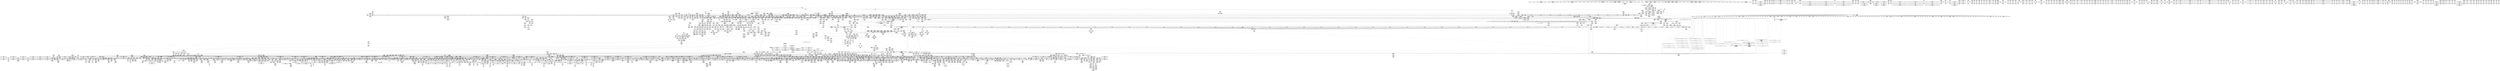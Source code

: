 digraph {
	CE0x5bae5f0 [shape=record,shape=Mrecord,label="{CE0x5bae5f0|i64*_getelementptr_inbounds_(_6_x_i64_,_6_x_i64_*___llvm_gcov_ctr25,_i64_0,_i64_3)|*Constant*|*SummSource*}"]
	CE0x5ddc7b0 [shape=record,shape=Mrecord,label="{CE0x5ddc7b0|tomoyo_init_request_info:tmp13|*LoadInst*|security/tomoyo/util.c,1011|*SummSink*}"]
	CE0x426b800 [shape=record,shape=Mrecord,label="{CE0x426b800|tomoyo_const_part_length:conv2|security/tomoyo/util.c,627|*SummSink*}"]
	CE0x4df36e0 [shape=record,shape=Mrecord,label="{CE0x4df36e0|tomoyo_path_perm:if.end6|*SummSink*}"]
	CE0x4ed69a0 [shape=record,shape=Mrecord,label="{CE0x4ed69a0|i32_0|*Constant*}"]
	CE0x76ab340 [shape=record,shape=Mrecord,label="{CE0x76ab340|COLLAPSED:_GCMRE___llvm_gcov_ctr32134_internal_global_5_x_i64_zeroinitializer:_elem_0:default:}"]
	CE0x5f70390 [shape=record,shape=Mrecord,label="{CE0x5f70390|tomoyo_const_part_length:if.end28}"]
	CE0x4daf1a0 [shape=record,shape=Mrecord,label="{CE0x4daf1a0|srcu_read_unlock:sp|Function::srcu_read_unlock&Arg::sp::|*SummSource*}"]
	CE0x5c08000 [shape=record,shape=Mrecord,label="{CE0x5c08000|_ret_void,_!dbg_!38908|include/linux/rcupdate.h,424|*SummSink*}"]
	CE0x7599fd0 [shape=record,shape=Mrecord,label="{CE0x7599fd0|tomoyo_path_perm:conv17|security/tomoyo/file.c,821|*SummSource*}"]
	CE0x42a0da0 [shape=record,shape=Mrecord,label="{CE0x42a0da0|srcu_read_unlock:entry|*SummSink*}"]
	CE0x4e2ba60 [shape=record,shape=Mrecord,label="{CE0x4e2ba60|i8*_null|*Constant*}"]
	CE0x5be0e60 [shape=record,shape=Mrecord,label="{CE0x5be0e60|__llvm_gcov_indirect_counter_increment114:tmp|*SummSink*}"]
	CE0x5ed9c40 [shape=record,shape=Mrecord,label="{CE0x5ed9c40|tomoyo_path_perm:tmp24|security/tomoyo/file.c,814|*SummSource*}"]
	CE0x4e14f50 [shape=record,shape=Mrecord,label="{CE0x4e14f50|i64_0|*Constant*}"]
	CE0x75d0e60 [shape=record,shape=Mrecord,label="{CE0x75d0e60|rcu_lock_acquire:tmp7|*SummSource*}"]
	CE0x5fd7e60 [shape=record,shape=Mrecord,label="{CE0x5fd7e60|tomoyo_get_mode:tmp13|security/tomoyo/util.c,982|*SummSource*}"]
	CE0x4e3c390 [shape=record,shape=Mrecord,label="{CE0x4e3c390|%struct.lockdep_map*_null|*Constant*}"]
	CE0x5ee38c0 [shape=record,shape=Mrecord,label="{CE0x5ee38c0|tomoyo_path_perm:call3|security/tomoyo/file.c,803|*SummSink*}"]
	CE0x768cfe0 [shape=record,shape=Mrecord,label="{CE0x768cfe0|40:_%struct.tomoyo_policy_namespace*,_48:_i8,_:_GCRE_tomoyo_kernel_domain_external_global_%struct.tomoyo_domain_info_48,49_|*MultipleSource*|security/tomoyo/util.c,1005|security/tomoyo/util.c,1007|Function::tomoyo_init_request_info&Arg::domain::}"]
	CE0x4eace90 [shape=record,shape=Mrecord,label="{CE0x4eace90|i32_8|*Constant*}"]
	CE0x785f420 [shape=record,shape=Mrecord,label="{CE0x785f420|tomoyo_get_mode:idxprom6|security/tomoyo/util.c,983}"]
	CE0x5e91080 [shape=record,shape=Mrecord,label="{CE0x5e91080|tomoyo_audit_path_log:tmp7|security/tomoyo/file.c,169}"]
	CE0x76bc4a0 [shape=record,shape=Mrecord,label="{CE0x76bc4a0|tomoyo_get_mode:tmp23|security/tomoyo/util.c,986}"]
	CE0x76abd10 [shape=record,shape=Mrecord,label="{CE0x76abd10|i64*_getelementptr_inbounds_(_5_x_i64_,_5_x_i64_*___llvm_gcov_ctr32134,_i64_0,_i64_0)|*Constant*|*SummSource*}"]
	CE0x5fff2f0 [shape=record,shape=Mrecord,label="{CE0x5fff2f0|VOIDTB_TE:_CE_6392,6400_|*MultipleSource*|security/tomoyo/util.c,1010|security/tomoyo/file.c,564|Function::tomoyo_get_mode&Arg::ns::}"]
	CE0x5d50b40 [shape=record,shape=Mrecord,label="{CE0x5d50b40|tomoyo_read_unlock:bb|*SummSource*}"]
	CE0x5ca8550 [shape=record,shape=Mrecord,label="{CE0x5ca8550|GLOBAL:kfree|*Constant*|*SummSource*}"]
	CE0x7709cd0 [shape=record,shape=Mrecord,label="{CE0x7709cd0|_call_void_lock_release(%struct.lockdep_map*_%map,_i32_1,_i64_ptrtoint_(i8*_blockaddress(_rcu_lock_release,_%__here)_to_i64))_#9,_!dbg_!38907|include/linux/rcupdate.h,423|*SummSource*}"]
	CE0x5d827d0 [shape=record,shape=Mrecord,label="{CE0x5d827d0|tomoyo_fill_path_info:tmp1|*SummSink*}"]
	CE0x768b4e0 [shape=record,shape=Mrecord,label="{CE0x768b4e0|GLOBAL:tomoyo_policy_loaded|Global_var:tomoyo_policy_loaded}"]
	CE0x61835d0 [shape=record,shape=Mrecord,label="{CE0x61835d0|tomoyo_path_permission:ns|security/tomoyo/file.c,564}"]
	CE0x60f9c30 [shape=record,shape=Mrecord,label="{CE0x60f9c30|0:_%struct.tomoyo_obj_info*,_16:_%struct.tomoyo_domain_info*,_24:_%struct.tomoyo_path_info*,_40:_i8,_72:_i8,_75:_i8,_76:_i8,_77:_i8,_:_SCMRE_57,58_}"]
	CE0x41f4ed0 [shape=record,shape=Mrecord,label="{CE0x41f4ed0|tomoyo_path_permission:tmp18|security/tomoyo/file.c,573|*SummSink*}"]
	CE0x5fd1e80 [shape=record,shape=Mrecord,label="{CE0x5fd1e80|tomoyo_domain:if.then|*SummSource*}"]
	CE0x5fd7a20 [shape=record,shape=Mrecord,label="{CE0x5fd7a20|_call_void_mcount()_#3|*SummSink*}"]
	CE0x4de56c0 [shape=record,shape=Mrecord,label="{CE0x4de56c0|i64*_getelementptr_inbounds_(_31_x_i64_,_31_x_i64_*___llvm_gcov_ctr43150,_i64_0,_i64_9)|*Constant*|*SummSource*}"]
	CE0x7585840 [shape=record,shape=Mrecord,label="{CE0x7585840|0:_i8,_array:_GCRE_tomoyo_index2category_constant_39_x_i8_c_00_00_00_00_00_00_00_00_00_00_00_00_00_00_00_00_00_00_00_00_00_00_00_01_01_01_01_01_01_01_01_01_01_01_01_01_01_01_02_,_align_16:_elem_27::|security/tomoyo/util.c,983}"]
	CE0x4026f70 [shape=record,shape=Mrecord,label="{CE0x4026f70|tomoyo_path_perm:obj|security/tomoyo/file.c, 788}"]
	CE0x4e36f90 [shape=record,shape=Mrecord,label="{CE0x4e36f90|%struct.tomoyo_domain_info*_null|*Constant*}"]
	CE0x5d13180 [shape=record,shape=Mrecord,label="{CE0x5d13180|tomoyo_audit_path_log:param1|security/tomoyo/file.c,169|*SummSink*}"]
	CE0x5af6ca0 [shape=record,shape=Mrecord,label="{CE0x5af6ca0|tomoyo_fill_path_info:tmp10|*SummSource*}"]
	CE0x6124370 [shape=record,shape=Mrecord,label="{CE0x6124370|tomoyo_path_perm:if.end6}"]
	CE0x5baeae0 [shape=record,shape=Mrecord,label="{CE0x5baeae0|GLOBAL:tomoyo_realpath_from_path|*Constant*}"]
	CE0x6018590 [shape=record,shape=Mrecord,label="{CE0x6018590|0:_i8*,_:_SCMRE_12,14_|*MultipleSource*|security/tomoyo/file.c, 792|security/tomoyo/file.c, 794|security/tomoyo/file.c,802}"]
	CE0x4e4d7e0 [shape=record,shape=Mrecord,label="{CE0x4e4d7e0|tomoyo_path_rmdir:mnt|security/tomoyo/tomoyo.c,206}"]
	CE0x604e260 [shape=record,shape=Mrecord,label="{CE0x604e260|srcu_read_lock:tmp2|*SummSource*}"]
	CE0x4dae110 [shape=record,shape=Mrecord,label="{CE0x4dae110|tomoyo_const_part_length:tmp1|*SummSink*}"]
	CE0x4dad200 [shape=record,shape=Mrecord,label="{CE0x4dad200|tomoyo_const_part_length:tmp7|security/tomoyo/util.c,625|*SummSource*}"]
	CE0x415b990 [shape=record,shape=Mrecord,label="{CE0x415b990|i64*_getelementptr_inbounds_(_31_x_i64_,_31_x_i64_*___llvm_gcov_ctr43150,_i64_0,_i64_4)|*Constant*|*SummSource*}"]
	CE0x40e0c70 [shape=record,shape=Mrecord,label="{CE0x40e0c70|tomoyo_audit_path_log:tmp}"]
	CE0x40f7500 [shape=record,shape=Mrecord,label="{CE0x40f7500|i64*_getelementptr_inbounds_(_11_x_i64_,_11_x_i64_*___llvm_gcov_ctr54147,_i64_0,_i64_0)|*Constant*}"]
	CE0x4e70330 [shape=record,shape=Mrecord,label="{CE0x4e70330|VOIDTB_TE:_CE_2096,2272_|*MultipleSource*|security/tomoyo/util.c,1010|security/tomoyo/file.c,564|Function::tomoyo_get_mode&Arg::ns::}"]
	CE0x4186200 [shape=record,shape=Mrecord,label="{CE0x4186200|tomoyo_get_mode:tmp26|security/tomoyo/util.c,987}"]
	CE0x5f60d50 [shape=record,shape=Mrecord,label="{CE0x5f60d50|0:_%struct.tomoyo_obj_info*,_16:_%struct.tomoyo_domain_info*,_24:_%struct.tomoyo_path_info*,_40:_i8,_72:_i8,_75:_i8,_76:_i8,_77:_i8,_:_SCMRE_0,8_|*MultipleSource*|security/tomoyo/file.c, 787|security/tomoyo/file.c,787|Function::tomoyo_init_request_info&Arg::r::|security/tomoyo/file.c,800}"]
	CE0x788d6a0 [shape=record,shape=Mrecord,label="{CE0x788d6a0|i64*_getelementptr_inbounds_(_4_x_i64_,_4_x_i64_*___llvm_gcov_ctr33,_i64_0,_i64_2)|*Constant*|*SummSink*}"]
	CE0x40e1370 [shape=record,shape=Mrecord,label="{CE0x40e1370|0:_i8*,_array:_GCRE_tomoyo_path_keyword_external_constant_11_x_i8*_:_elem_9::|security/tomoyo/file.c,167}"]
	CE0x617de90 [shape=record,shape=Mrecord,label="{CE0x617de90|tomoyo_const_part_length:tmp14|security/tomoyo/util.c,626|*SummSink*}"]
	CE0x5f03580 [shape=record,shape=Mrecord,label="{CE0x5f03580|tomoyo_audit_path_log:tmp|*SummSink*}"]
	CE0x5e65ca0 [shape=record,shape=Mrecord,label="{CE0x5e65ca0|__llvm_gcov_indirect_counter_increment:tmp5}"]
	CE0x4ef2200 [shape=record,shape=Mrecord,label="{CE0x4ef2200|tomoyo_const_part_length:tmp31|security/tomoyo/util.c,641|*SummSink*}"]
	CE0x5be1250 [shape=record,shape=Mrecord,label="{CE0x5be1250|tomoyo_get_mode:if.then}"]
	CE0x4f44b60 [shape=record,shape=Mrecord,label="{CE0x4f44b60|i64*_getelementptr_inbounds_(_31_x_i64_,_31_x_i64_*___llvm_gcov_ctr43150,_i64_0,_i64_0)|*Constant*}"]
	CE0x5d5a470 [shape=record,shape=Mrecord,label="{CE0x5d5a470|VOIDTB_TE:_CE_173,174_}"]
	CE0x4f5e920 [shape=record,shape=Mrecord,label="{CE0x4f5e920|tomoyo_path_perm:name|security/tomoyo/file.c,802}"]
	CE0x5d58970 [shape=record,shape=Mrecord,label="{CE0x5d58970|128:_i8*,_1208:_%struct.file*,_:_CMRE_35,36_}"]
	CE0x5f4d3e0 [shape=record,shape=Mrecord,label="{CE0x5f4d3e0|i64*_getelementptr_inbounds_(_5_x_i64_,_5_x_i64_*___llvm_gcov_ctr28130,_i64_0,_i64_4)|*Constant*}"]
	CE0x5c280a0 [shape=record,shape=Mrecord,label="{CE0x5c280a0|tomoyo_path_perm:tmp3|security/tomoyo/file.c,788|*SummSource*}"]
	CE0x5c8f9a0 [shape=record,shape=Mrecord,label="{CE0x5c8f9a0|VOIDTB_TE:_CE_209,210_}"]
	CE0x5fd1b50 [shape=record,shape=Mrecord,label="{CE0x5fd1b50|tomoyo_fill_path_info:conv4|security/tomoyo/util.c,667}"]
	CE0x60168d0 [shape=record,shape=Mrecord,label="{CE0x60168d0|tomoyo_path_permission:conv|security/tomoyo/file.c,564}"]
	CE0x78bc080 [shape=record,shape=Mrecord,label="{CE0x78bc080|tomoyo_fill_path_info:tmp9|security/tomoyo/util.c,667}"]
	"CONST[source:0(mediator),value:0(static)][purpose:{operation}][SnkIdx:3]"
	CE0x5e65540 [shape=record,shape=Mrecord,label="{CE0x5e65540|__llvm_gcov_indirect_counter_increment:bb4}"]
	CE0x4d02250 [shape=record,shape=Mrecord,label="{CE0x4d02250|_call_void___llvm_gcov_indirect_counter_increment114(i32*___llvm_gcov_global_state_pred45,_i64**_getelementptr_inbounds_(_3_x_i64*_,_3_x_i64*_*___llvm_gcda_edge_table44,_i64_0,_i64_2)),_!dbg_!38930|security/tomoyo/util.c,640}"]
	CE0x5fc0ac0 [shape=record,shape=Mrecord,label="{CE0x5fc0ac0|tomoyo_path_perm:symlink_target15|security/tomoyo/file.c,817}"]
	CE0x5d71980 [shape=record,shape=Mrecord,label="{CE0x5d71980|GLOBAL:tomoyo_read_unlock|*Constant*}"]
	CE0x7707e80 [shape=record,shape=Mrecord,label="{CE0x7707e80|i64*_getelementptr_inbounds_(_31_x_i64_,_31_x_i64_*___llvm_gcov_ctr43150,_i64_0,_i64_28)|*Constant*|*SummSink*}"]
	CE0x4de5870 [shape=record,shape=Mrecord,label="{CE0x4de5870|rcu_lock_release:tmp|*SummSource*}"]
	CE0x5cad090 [shape=record,shape=Mrecord,label="{CE0x5cad090|tomoyo_domain:tobool|security/tomoyo/common.h,1205}"]
	CE0x7844600 [shape=record,shape=Mrecord,label="{CE0x7844600|tomoyo_fill_path_info:frombool|security/tomoyo/util.c,667}"]
	CE0x5fd80a0 [shape=record,shape=Mrecord,label="{CE0x5fd80a0|i64*_getelementptr_inbounds_(_12_x_i64_,_12_x_i64_*___llvm_gcov_ctr31133,_i64_0,_i64_0)|*Constant*}"]
	CE0x40b3fd0 [shape=record,shape=Mrecord,label="{CE0x40b3fd0|tomoyo_path_permission:do.end}"]
	CE0x7637c80 [shape=record,shape=Mrecord,label="{CE0x7637c80|VOIDTB_TE:_CE_188,189_}"]
	CE0x5e65df0 [shape=record,shape=Mrecord,label="{CE0x5e65df0|__llvm_gcov_indirect_counter_increment:tmp3}"]
	CE0x4269200 [shape=record,shape=Mrecord,label="{CE0x4269200|tomoyo_path_rmdir:dentry2|security/tomoyo/tomoyo.c,206|*SummSink*}"]
	CE0x77335f0 [shape=record,shape=Mrecord,label="{CE0x77335f0|GLOBAL:srcu_read_lock|*Constant*|*SummSource*}"]
	CE0x7667fc0 [shape=record,shape=Mrecord,label="{CE0x7667fc0|tomoyo_get_mode:if.then}"]
	CE0x75e2260 [shape=record,shape=Mrecord,label="{CE0x75e2260|i32_0|*Constant*}"]
	CE0x5f4ecc0 [shape=record,shape=Mrecord,label="{CE0x5f4ecc0|tomoyo_const_part_length:tmp29|security/tomoyo/util.c,641|*SummSource*}"]
	CE0x5ddc0a0 [shape=record,shape=Mrecord,label="{CE0x5ddc0a0|tomoyo_const_part_length:tmp24|security/tomoyo/util.c,640}"]
	CE0x505a840 [shape=record,shape=Mrecord,label="{CE0x505a840|tomoyo_add_slash:tobool|security/tomoyo/file.c,131|*SummSource*}"]
	CE0x410bc30 [shape=record,shape=Mrecord,label="{CE0x410bc30|tomoyo_const_part_length:tmp6|security/tomoyo/util.c,625|*SummSink*}"]
	CE0x78501b0 [shape=record,shape=Mrecord,label="{CE0x78501b0|i64*_getelementptr_inbounds_(_4_x_i64_,_4_x_i64_*___llvm_gcov_ctr24,_i64_0,_i64_3)|*Constant*|*SummSink*}"]
	CE0x5fefcc0 [shape=record,shape=Mrecord,label="{CE0x5fefcc0|VOIDTB_TE:_CE_317,318_}"]
	CE0x614cd30 [shape=record,shape=Mrecord,label="{CE0x614cd30|tomoyo_path_perm:tmp53|security/tomoyo/file.c,829}"]
	CE0x5bbbd10 [shape=record,shape=Mrecord,label="{CE0x5bbbd10|i32_39|*Constant*|*SummSource*}"]
	CE0x4f07dc0 [shape=record,shape=Mrecord,label="{CE0x4f07dc0|tomoyo_const_part_length:retval.0|*SummSink*}"]
	CE0x4daec60 [shape=record,shape=Mrecord,label="{CE0x4daec60|tomoyo_path_permission:tmp12|security/tomoyo/file.c,566}"]
	CE0x7742570 [shape=record,shape=Mrecord,label="{CE0x7742570|tomoyo_const_part_length:tmp22|security/tomoyo/util.c,634|*SummSink*}"]
	CE0x4dd59f0 [shape=record,shape=Mrecord,label="{CE0x4dd59f0|i64*_getelementptr_inbounds_(_31_x_i64_,_31_x_i64_*___llvm_gcov_ctr43150,_i64_0,_i64_29)|*Constant*|*SummSink*}"]
	CE0x7656320 [shape=record,shape=Mrecord,label="{CE0x7656320|tomoyo_fill_path_info:conv3|security/tomoyo/util.c,666|*SummSink*}"]
	CE0x5f5f2b0 [shape=record,shape=Mrecord,label="{CE0x5f5f2b0|_call_void_tomoyo_fill_path_info(%struct.tomoyo_path_info*_%symlink_target)_#9,_!dbg_!38949|security/tomoyo/file.c,816|*SummSource*}"]
	CE0x75ffdb0 [shape=record,shape=Mrecord,label="{CE0x75ffdb0|tomoyo_const_part_length:add|security/tomoyo/util.c,634|*SummSink*}"]
	CE0x4ed0780 [shape=record,shape=Mrecord,label="{CE0x4ed0780|GLOBAL:lock_release|*Constant*|*SummSink*}"]
	CE0x5ee6d90 [shape=record,shape=Mrecord,label="{CE0x5ee6d90|tomoyo_path_perm:tmp26|security/tomoyo/file.c,814|*SummSink*}"]
	CE0x4e7fb00 [shape=record,shape=Mrecord,label="{CE0x4e7fb00|128:_i8*,_1208:_%struct.file*,_:_CMRE_21,22_}"]
	CE0x75ff700 [shape=record,shape=Mrecord,label="{CE0x75ff700|tomoyo_const_part_length:add29|security/tomoyo/util.c,646|*SummSource*}"]
	CE0x4e36ac0 [shape=record,shape=Mrecord,label="{CE0x4e36ac0|tomoyo_init_request_info:entry}"]
	CE0x5c40ad0 [shape=record,shape=Mrecord,label="{CE0x5c40ad0|VOIDTB_TE:_CE_224,232_|Function::tomoyo_path_rmdir&Arg::dentry::}"]
	CE0x5f605e0 [shape=record,shape=Mrecord,label="{CE0x5f605e0|tomoyo_path_perm:tmp12|security/tomoyo/file.c,799}"]
	CE0x4eb36c0 [shape=record,shape=Mrecord,label="{CE0x4eb36c0|_call_void___llvm_gcov_indirect_counter_increment(i32*___llvm_gcov_global_state_pred,_i64**_getelementptr_inbounds_(_3_x_i64*_,_3_x_i64*_*___llvm_gcda_edge_table,_i64_0,_i64_1)),_!dbg_!38937|security/tomoyo/file.c,810|*SummSink*}"]
	CE0x4087d20 [shape=record,shape=Mrecord,label="{CE0x4087d20|tomoyo_fill_path_info:frombool10|security/tomoyo/util.c,668|*SummSource*}"]
	CE0x5e0f720 [shape=record,shape=Mrecord,label="{CE0x5e0f720|tomoyo_path_perm:tmp23|security/tomoyo/file.c,814}"]
	CE0x5c15d20 [shape=record,shape=Mrecord,label="{CE0x5c15d20|i32_92|*Constant*}"]
	CE0x7683af0 [shape=record,shape=Mrecord,label="{CE0x7683af0|GLOBAL:tomoyo_get_mode|*Constant*|*SummSink*}"]
	CE0x5dbb4b0 [shape=record,shape=Mrecord,label="{CE0x5dbb4b0|tomoyo_get_realpath:retval.0|*SummSource*}"]
	CE0x78784d0 [shape=record,shape=Mrecord,label="{CE0x78784d0|_call_void_mcount()_#3}"]
	CE0x7600610 [shape=record,shape=Mrecord,label="{CE0x7600610|tomoyo_const_part_length:if.end28|*SummSink*}"]
	CE0x4d8d1b0 [shape=record,shape=Mrecord,label="{CE0x4d8d1b0|tomoyo_path_perm:tmp35|security/tomoyo/file.c,821|*SummSink*}"]
	CE0x5ece6d0 [shape=record,shape=Mrecord,label="{CE0x5ece6d0|i32_78|*Constant*}"]
	CE0x5f41530 [shape=record,shape=Mrecord,label="{CE0x5f41530|i64_23|*Constant*|*SummSource*}"]
	CE0x4fba410 [shape=record,shape=Mrecord,label="{CE0x4fba410|i8_0|*Constant*|*SummSource*}"]
	CE0x609f220 [shape=record,shape=Mrecord,label="{CE0x609f220|i64*_getelementptr_inbounds_(_6_x_i64_,_6_x_i64_*___llvm_gcov_ctr26,_i64_0,_i64_4)|*Constant*|*SummSource*}"]
	CE0x6000600 [shape=record,shape=Mrecord,label="{CE0x6000600|tomoyo_add_slash:if.end|*SummSink*}"]
	CE0x4d02640 [shape=record,shape=Mrecord,label="{CE0x4d02640|_call_void___llvm_gcov_indirect_counter_increment114(i32*___llvm_gcov_global_state_pred45,_i64**_getelementptr_inbounds_(_3_x_i64*_,_3_x_i64*_*___llvm_gcda_edge_table44,_i64_0,_i64_2)),_!dbg_!38930|security/tomoyo/util.c,640|*SummSink*}"]
	CE0x5051cb0 [shape=record,shape=Mrecord,label="{CE0x5051cb0|VOIDTB_TE:_CE_232,240_|Function::tomoyo_path_rmdir&Arg::dentry::}"]
	CE0x60f0bd0 [shape=record,shape=Mrecord,label="{CE0x60f0bd0|tomoyo_get_mode:arrayidx|security/tomoyo/util.c,981|*SummSource*}"]
	CE0x75cd9c0 [shape=record,shape=Mrecord,label="{CE0x75cd9c0|0:_%struct.tomoyo_obj_info*,_16:_%struct.tomoyo_domain_info*,_24:_%struct.tomoyo_path_info*,_40:_i8,_72:_i8,_75:_i8,_76:_i8,_77:_i8,_:_SCMRE_44,45_}"]
	CE0x5ddc580 [shape=record,shape=Mrecord,label="{CE0x5ddc580|tomoyo_init_request_info:tmp13|*LoadInst*|security/tomoyo/util.c,1011}"]
	CE0x5dbb5e0 [shape=record,shape=Mrecord,label="{CE0x5dbb5e0|tomoyo_get_realpath:retval.0|*SummSink*}"]
	CE0x4f2a580 [shape=record,shape=Mrecord,label="{CE0x4f2a580|tomoyo_path_perm:tmp19|security/tomoyo/file.c,805|*SummSource*}"]
	CE0x754ee80 [shape=record,shape=Mrecord,label="{CE0x754ee80|tomoyo_fill_path_info:tmp7|security/tomoyo/util.c,667}"]
	CE0x4daf750 [shape=record,shape=Mrecord,label="{CE0x4daf750|tomoyo_path_permission:tmp10|security/tomoyo/file.c,565|*SummSink*}"]
	CE0x41654f0 [shape=record,shape=Mrecord,label="{CE0x41654f0|i32_1|*Constant*}"]
	CE0x4dd5490 [shape=record,shape=Mrecord,label="{CE0x4dd5490|i64*_getelementptr_inbounds_(_31_x_i64_,_31_x_i64_*___llvm_gcov_ctr43150,_i64_0,_i64_29)|*Constant*}"]
	CE0x5f3d670 [shape=record,shape=Mrecord,label="{CE0x5f3d670|tomoyo_path_perm:tmp15|security/tomoyo/file.c,804}"]
	CE0x77230e0 [shape=record,shape=Mrecord,label="{CE0x77230e0|tomoyo_init_request_info:tmp5|security/tomoyo/util.c,1004|*SummSink*}"]
	CE0x7683d90 [shape=record,shape=Mrecord,label="{CE0x7683d90|tomoyo_get_mode:ns|Function::tomoyo_get_mode&Arg::ns::|*SummSource*}"]
	CE0x5c8da40 [shape=record,shape=Mrecord,label="{CE0x5c8da40|_call_void_rcu_lock_release(%struct.lockdep_map*_%dep_map)_#9,_!dbg_!38905|include/linux/srcu.h,236|*SummSource*}"]
	CE0x5ddbf40 [shape=record,shape=Mrecord,label="{CE0x5ddbf40|tomoyo_const_part_length:incdec.ptr10|security/tomoyo/util.c,640|*SummSource*}"]
	CE0x4119910 [shape=record,shape=Mrecord,label="{CE0x4119910|i64*_getelementptr_inbounds_(_12_x_i64_,_12_x_i64_*___llvm_gcov_ctr31133,_i64_0,_i64_9)|*Constant*|*SummSink*}"]
	CE0x4e93480 [shape=record,shape=Mrecord,label="{CE0x4e93480|_ret_void,_!dbg_!38907|include/linux/srcu.h,238|*SummSource*}"]
	CE0x77f7da0 [shape=record,shape=Mrecord,label="{CE0x77f7da0|tomoyo_add_slash:tmp6|security/tomoyo/file.c,131|*SummSource*}"]
	CE0x5c8a2f0 [shape=record,shape=Mrecord,label="{CE0x5c8a2f0|tomoyo_path_perm:tmp37|security/tomoyo/file.c,822|*SummSink*}"]
	CE0x5baaf40 [shape=record,shape=Mrecord,label="{CE0x5baaf40|__llvm_gcov_indirect_counter_increment:counter}"]
	CE0x5c40580 [shape=record,shape=Mrecord,label="{CE0x5c40580|VOIDTB_TE:_CE_219,220_}"]
	CE0x76f1e00 [shape=record,shape=Mrecord,label="{CE0x76f1e00|i64_18|*Constant*}"]
	CE0x617d490 [shape=record,shape=Mrecord,label="{CE0x617d490|tomoyo_const_part_length:conv8|security/tomoyo/util.c,632|*SummSink*}"]
	CE0x4e37510 [shape=record,shape=Mrecord,label="{CE0x4e37510|tomoyo_init_request_info:domain|Function::tomoyo_init_request_info&Arg::domain::}"]
	CE0x606b7d0 [shape=record,shape=Mrecord,label="{CE0x606b7d0|VOIDTB_TE:_CE_197,198_}"]
	CE0x5c74520 [shape=record,shape=Mrecord,label="{CE0x5c74520|i64_ptrtoint_(i8*_blockaddress(_rcu_lock_acquire,_%__here)_to_i64)|*Constant*|*SummSource*}"]
	CE0x784db00 [shape=record,shape=Mrecord,label="{CE0x784db00|tomoyo_init_request_info:tmp10|security/tomoyo/util.c,1006}"]
	CE0x503e130 [shape=record,shape=Mrecord,label="{CE0x503e130|i64*_getelementptr_inbounds_(_10_x_i64_,_10_x_i64_*___llvm_gcov_ctr34,_i64_0,_i64_0)|*Constant*|*SummSource*}"]
	CE0x768acc0 [shape=record,shape=Mrecord,label="{CE0x768acc0|tomoyo_get_mode:if.end|*SummSink*}"]
	CE0x5f02fb0 [shape=record,shape=Mrecord,label="{CE0x5f02fb0|_ret_void,_!dbg_!38908|include/linux/rcupdate.h,424}"]
	CE0x5ed9f60 [shape=record,shape=Mrecord,label="{CE0x5ed9f60|tomoyo_path_perm:tmp25|security/tomoyo/file.c,814|*SummSource*}"]
	CE0x5d4eb60 [shape=record,shape=Mrecord,label="{CE0x5d4eb60|GLOBAL:rcu_lock_release|*Constant*}"]
	CE0x5d776e0 [shape=record,shape=Mrecord,label="{CE0x5d776e0|tomoyo_fill_path_info:tobool|security/tomoyo/util.c,667|*SummSink*}"]
	CE0x617d340 [shape=record,shape=Mrecord,label="{CE0x617d340|tomoyo_const_part_length:conv8|security/tomoyo/util.c,632|*SummSource*}"]
	CE0x78a73f0 [shape=record,shape=Mrecord,label="{CE0x78a73f0|tomoyo_get_realpath:name1|security/tomoyo/file.c,151|*SummSink*}"]
	CE0x5d89090 [shape=record,shape=Mrecord,label="{CE0x5d89090|i1_true|*Constant*|*SummSink*}"]
	CE0x60d7e50 [shape=record,shape=Mrecord,label="{CE0x60d7e50|tomoyo_read_unlock:idx|Function::tomoyo_read_unlock&Arg::idx::|*SummSource*}"]
	CE0x6193870 [shape=record,shape=Mrecord,label="{CE0x6193870|tomoyo_const_part_length:incdec.ptr7|security/tomoyo/util.c,631|*SummSink*}"]
	CE0x60c8260 [shape=record,shape=Mrecord,label="{CE0x60c8260|tomoyo_path_perm:tmp47|security/tomoyo/file.c,827}"]
	CE0x41f4e00 [shape=record,shape=Mrecord,label="{CE0x41f4e00|tomoyo_path_permission:tmp18|security/tomoyo/file.c,573|*SummSource*}"]
	CE0x4d9a850 [shape=record,shape=Mrecord,label="{CE0x4d9a850|i64*_getelementptr_inbounds_(_5_x_i64_,_5_x_i64_*___llvm_gcov_ctr28130,_i64_0,_i64_3)|*Constant*}"]
	CE0x4ea4550 [shape=record,shape=Mrecord,label="{CE0x4ea4550|tomoyo_domain:do.end|*SummSink*}"]
	CE0x415f470 [shape=record,shape=Mrecord,label="{CE0x415f470|tomoyo_get_mode:mode.1|*SummSource*}"]
	CE0x5d82230 [shape=record,shape=Mrecord,label="{CE0x5d82230|_call_void_mcount()_#3|*SummSink*}"]
	CE0x5c8dc30 [shape=record,shape=Mrecord,label="{CE0x5c8dc30|VOIDTB_TE_array:_GCE_.str1_private_unnamed_addr_constant_12_x_i8_c_file_%s_%s_0A_00_,_align_1:_elem_0:default:}"]
	CE0x5d9cda0 [shape=record,shape=Mrecord,label="{CE0x5d9cda0|tomoyo_get_realpath:return|*SummSink*}"]
	CE0x4f6e620 [shape=record,shape=Mrecord,label="{CE0x4f6e620|0:_%struct.tomoyo_obj_info*,_16:_%struct.tomoyo_domain_info*,_24:_%struct.tomoyo_path_info*,_40:_i8,_72:_i8,_75:_i8,_76:_i8,_77:_i8,_:_SCMRE_27,28_}"]
	CE0x75aace0 [shape=record,shape=Mrecord,label="{CE0x75aace0|tomoyo_path_permission:tmp15|security/tomoyo/file.c,567|*SummSink*}"]
	CE0x424a1a0 [shape=record,shape=Mrecord,label="{CE0x424a1a0|_ret_void}"]
	CE0x75935b0 [shape=record,shape=Mrecord,label="{CE0x75935b0|tomoyo_const_part_length:cmp25|security/tomoyo/util.c,644|*SummSource*}"]
	CE0x4e3aaa0 [shape=record,shape=Mrecord,label="{CE0x4e3aaa0|tomoyo_audit_path_log:tmp1|*SummSource*}"]
	CE0x5c04910 [shape=record,shape=Mrecord,label="{CE0x5c04910|0:_%struct.tomoyo_obj_info*,_16:_%struct.tomoyo_domain_info*,_24:_%struct.tomoyo_path_info*,_40:_i8,_72:_i8,_75:_i8,_76:_i8,_77:_i8,_:_SCMRE_38,39_}"]
	CE0x5f40640 [shape=record,shape=Mrecord,label="{CE0x5f40640|tomoyo_const_part_length:cmp21|security/tomoyo/util.c,644}"]
	CE0x41b3f20 [shape=record,shape=Mrecord,label="{CE0x41b3f20|tomoyo_domain:tmp4|security/tomoyo/common.h,1205}"]
	CE0x5e91aa0 [shape=record,shape=Mrecord,label="{CE0x5e91aa0|GLOBAL:tomoyo_supervisor|*Constant*}"]
	CE0x41e2ce0 [shape=record,shape=Mrecord,label="{CE0x41e2ce0|tomoyo_domain:tmp16|security/tomoyo/common.h,1205|*SummSource*}"]
	CE0x5fd7c00 [shape=record,shape=Mrecord,label="{CE0x5fd7c00|tomoyo_get_mode:tmp12|security/tomoyo/util.c,982|*SummSink*}"]
	CE0x75ef7e0 [shape=record,shape=Mrecord,label="{CE0x75ef7e0|tomoyo_path_perm:cmp1|security/tomoyo/file.c,800}"]
	CE0x75ef050 [shape=record,shape=Mrecord,label="{CE0x75ef050|0:_%struct.tomoyo_obj_info*,_16:_%struct.tomoyo_domain_info*,_24:_%struct.tomoyo_path_info*,_40:_i8,_72:_i8,_75:_i8,_76:_i8,_77:_i8,_:_SCMRE_60,61_}"]
	CE0x6075da0 [shape=record,shape=Mrecord,label="{CE0x6075da0|128:_i8*,_1208:_%struct.file*,_:_CMRE_1,2_}"]
	CE0x4fd3910 [shape=record,shape=Mrecord,label="{CE0x4fd3910|tomoyo_read_lock:entry|*SummSink*}"]
	CE0x6b99930 [shape=record,shape=Mrecord,label="{CE0x6b99930|tomoyo_domain:do.end|*SummSource*}"]
	CE0x5e77da0 [shape=record,shape=Mrecord,label="{CE0x5e77da0|0:_%struct.tomoyo_obj_info*,_16:_%struct.tomoyo_domain_info*,_24:_%struct.tomoyo_path_info*,_40:_i8,_72:_i8,_75:_i8,_76:_i8,_77:_i8,_:_SCMRE_64,72_|*MultipleSource*|security/tomoyo/file.c, 787|security/tomoyo/file.c,787|Function::tomoyo_init_request_info&Arg::r::|security/tomoyo/file.c,800}"]
	CE0x426b000 [shape=record,shape=Mrecord,label="{CE0x426b000|tomoyo_get_mode:tmp24|security/tomoyo/util.c,986}"]
	CE0x4f07d00 [shape=record,shape=Mrecord,label="{CE0x4f07d00|tomoyo_const_part_length:retval.0|*SummSource*}"]
	CE0x788d220 [shape=record,shape=Mrecord,label="{CE0x788d220|VOIDTB_TE:_CE_160,161_}"]
	CE0x5d5a2d0 [shape=record,shape=Mrecord,label="{CE0x5d5a2d0|VOIDTB_TE:_CE_171,172_}"]
	CE0x5c046b0 [shape=record,shape=Mrecord,label="{CE0x5c046b0|0:_%struct.tomoyo_obj_info*,_16:_%struct.tomoyo_domain_info*,_24:_%struct.tomoyo_path_info*,_40:_i8,_72:_i8,_75:_i8,_76:_i8,_77:_i8,_:_SCMRE_37,38_}"]
	CE0x4343ac0 [shape=record,shape=Mrecord,label="{CE0x4343ac0|tomoyo_path_perm:target|Function::tomoyo_path_perm&Arg::target::|*SummSink*}"]
	CE0x5e78880 [shape=record,shape=Mrecord,label="{CE0x5e78880|0:_%struct.tomoyo_obj_info*,_16:_%struct.tomoyo_domain_info*,_24:_%struct.tomoyo_path_info*,_40:_i8,_72:_i8,_75:_i8,_76:_i8,_77:_i8,_:_SCMRE_75,76_|*MultipleSource*|security/tomoyo/file.c, 787|security/tomoyo/file.c,787|Function::tomoyo_init_request_info&Arg::r::|security/tomoyo/file.c,800}"]
	CE0x4ceb620 [shape=record,shape=Mrecord,label="{CE0x4ceb620|tomoyo_path_rmdir:tmp4|*LoadInst*|security/tomoyo/tomoyo.c,206}"]
	CE0x5fe7600 [shape=record,shape=Mrecord,label="{CE0x5fe7600|tomoyo_domain:tmp23|security/tomoyo/common.h,1205}"]
	CE0x60f8e30 [shape=record,shape=Mrecord,label="{CE0x60f8e30|tomoyo_const_part_length:if.end|*SummSink*}"]
	CE0x7592d00 [shape=record,shape=Mrecord,label="{CE0x7592d00|tomoyo_const_part_length:conv24|security/tomoyo/util.c,644|*SummSink*}"]
	CE0x4dd4f40 [shape=record,shape=Mrecord,label="{CE0x4dd4f40|tomoyo_const_part_length:tmp49|security/tomoyo/util.c,649|*SummSink*}"]
	CE0x41f09b0 [shape=record,shape=Mrecord,label="{CE0x41f09b0|tomoyo_get_mode:tmp28|security/tomoyo/util.c,988|*SummSource*}"]
	CE0x5ed7880 [shape=record,shape=Mrecord,label="{CE0x5ed7880|tomoyo_init_request_info:tmp3|security/tomoyo/util.c,1004|*SummSource*}"]
	CE0x602f720 [shape=record,shape=Mrecord,label="{CE0x602f720|tomoyo_const_part_length:tmp28|security/tomoyo/util.c,641}"]
	CE0x6193c80 [shape=record,shape=Mrecord,label="{CE0x6193c80|i64_5|*Constant*}"]
	CE0x5d692c0 [shape=record,shape=Mrecord,label="{CE0x5d692c0|i32_2|*Constant*}"]
	CE0x608f1b0 [shape=record,shape=Mrecord,label="{CE0x608f1b0|tomoyo_path_perm:cmp1|security/tomoyo/file.c,800|*SummSource*}"]
	CE0x5c89b30 [shape=record,shape=Mrecord,label="{CE0x5c89b30|tomoyo_path_perm:tmp36|security/tomoyo/file.c,822}"]
	CE0x5c5e390 [shape=record,shape=Mrecord,label="{CE0x5c5e390|tomoyo_get_realpath:name|security/tomoyo/file.c,150|*SummSink*}"]
	CE0x7569e60 [shape=record,shape=Mrecord,label="{CE0x7569e60|i64*_getelementptr_inbounds_(_6_x_i64_,_6_x_i64_*___llvm_gcov_ctr25,_i64_0,_i64_3)|*Constant*}"]
	CE0x4d15450 [shape=record,shape=Mrecord,label="{CE0x4d15450|i64*_getelementptr_inbounds_(_31_x_i64_,_31_x_i64_*___llvm_gcov_ctr43150,_i64_0,_i64_4)|*Constant*}"]
	CE0x784f960 [shape=record,shape=Mrecord,label="{CE0x784f960|_call_void_mcount()_#3}"]
	CE0x7585030 [shape=record,shape=Mrecord,label="{CE0x7585030|0:_i8,_array:_GCRE_tomoyo_index2category_constant_39_x_i8_c_00_00_00_00_00_00_00_00_00_00_00_00_00_00_00_00_00_00_00_00_00_00_00_01_01_01_01_01_01_01_01_01_01_01_01_01_01_01_02_,_align_16:_elem_24::|security/tomoyo/util.c,983}"]
	CE0x5f60840 [shape=record,shape=Mrecord,label="{CE0x5f60840|tomoyo_path_perm:tmp12|security/tomoyo/file.c,799|*SummSink*}"]
	CE0x4f868b0 [shape=record,shape=Mrecord,label="{CE0x4f868b0|tomoyo_get_mode:tmp21|security/tomoyo/util.c,985|*SummSource*}"]
	CE0x501b100 [shape=record,shape=Mrecord,label="{CE0x501b100|GLOBAL:__llvm_gcov_indirect_counter_increment114|*Constant*|*SummSource*}"]
	CE0x4de2490 [shape=record,shape=Mrecord,label="{CE0x4de2490|tomoyo_const_part_length:cmp3|security/tomoyo/util.c,627}"]
	CE0x76221c0 [shape=record,shape=Mrecord,label="{CE0x76221c0|tomoyo_read_lock:tmp|*SummSource*}"]
	CE0x501a6e0 [shape=record,shape=Mrecord,label="{CE0x501a6e0|tomoyo_const_part_length:tmp19|security/tomoyo/util.c,628|*SummSource*}"]
	CE0x75d12d0 [shape=record,shape=Mrecord,label="{CE0x75d12d0|VOIDTB_TE:_CE_185,186_}"]
	CE0x41f69d0 [shape=record,shape=Mrecord,label="{CE0x41f69d0|tomoyo_path_rmdir:entry}"]
	CE0x5ea4ff0 [shape=record,shape=Mrecord,label="{CE0x5ea4ff0|tomoyo_fill_path_info:tmp7|security/tomoyo/util.c,667|*SummSource*}"]
	CE0x4118cc0 [shape=record,shape=Mrecord,label="{CE0x4118cc0|tomoyo_fill_path_info:tmp13|*LoadInst*|security/tomoyo/util.c,668|*SummSource*}"]
	CE0x5cbefa0 [shape=record,shape=Mrecord,label="{CE0x5cbefa0|i64*_getelementptr_inbounds_(_11_x_i64_,_11_x_i64_*___llvm_gcov_ctr54147,_i64_0,_i64_1)|*Constant*|*SummSink*}"]
	CE0x5c40240 [shape=record,shape=Mrecord,label="{CE0x5c40240|VOIDTB_TE:_CE_181,182_}"]
	CE0x4fd29a0 [shape=record,shape=Mrecord,label="{CE0x4fd29a0|GLOBAL:__srcu_read_lock|*Constant*|*SummSource*}"]
	CE0x617d8a0 [shape=record,shape=Mrecord,label="{CE0x617d8a0|tomoyo_get_mode:arrayidx|security/tomoyo/util.c,981}"]
	CE0x75cc3a0 [shape=record,shape=Mrecord,label="{CE0x75cc3a0|tomoyo_path_perm:tmp34|security/tomoyo/file.c,821|*SummSource*}"]
	CE0x61964d0 [shape=record,shape=Mrecord,label="{CE0x61964d0|tomoyo_add_slash:call|security/tomoyo/file.c,136|*SummSource*}"]
	CE0x5fd7700 [shape=record,shape=Mrecord,label="{CE0x5fd7700|srcu_read_lock:tmp3|*SummSource*}"]
	CE0x40b35d0 [shape=record,shape=Mrecord,label="{CE0x40b35d0|i32_92|*Constant*|*SummSource*}"]
	CE0x41f4780 [shape=record,shape=Mrecord,label="{CE0x41f4780|tomoyo_path_permission:tmp19|security/tomoyo/file.c,573}"]
	CE0x4143050 [shape=record,shape=Mrecord,label="{CE0x4143050|tomoyo_const_part_length:tmp16|security/tomoyo/util.c,627|*SummSink*}"]
	CE0x5d72050 [shape=record,shape=Mrecord,label="{CE0x5d72050|i64_20|*Constant*}"]
	CE0x76682f0 [shape=record,shape=Mrecord,label="{CE0x76682f0|tomoyo_get_mode:ns|Function::tomoyo_get_mode&Arg::ns::}"]
	CE0x5be26b0 [shape=record,shape=Mrecord,label="{CE0x5be26b0|tomoyo_fill_path_info:land.rhs}"]
	CE0x78c01c0 [shape=record,shape=Mrecord,label="{CE0x78c01c0|__llvm_gcov_indirect_counter_increment114:tmp2}"]
	CE0x4e3cbc0 [shape=record,shape=Mrecord,label="{CE0x4e3cbc0|i64*_getelementptr_inbounds_(_4_x_i64_,_4_x_i64_*___llvm_gcov_ctr24,_i64_0,_i64_1)|*Constant*}"]
	CE0x784d1b0 [shape=record,shape=Mrecord,label="{CE0x784d1b0|tomoyo_init_request_info:tmp1|*SummSink*}"]
	CE0x75aaa70 [shape=record,shape=Mrecord,label="{CE0x75aaa70|tomoyo_path_permission:tmp15|security/tomoyo/file.c,567}"]
	CE0x786d3a0 [shape=record,shape=Mrecord,label="{CE0x786d3a0|_call_void_mcount()_#3|*SummSink*}"]
	CE0x403eb50 [shape=record,shape=Mrecord,label="{CE0x403eb50|tomoyo_const_part_length:tmp13|security/tomoyo/util.c,626|*SummSink*}"]
	CE0x5d77f20 [shape=record,shape=Mrecord,label="{CE0x5d77f20|tomoyo_fill_path_info:tmp}"]
	CE0x4260570 [shape=record,shape=Mrecord,label="{CE0x4260570|__llvm_gcov_indirect_counter_increment114:tmp5|*SummSink*}"]
	CE0x5d5a540 [shape=record,shape=Mrecord,label="{CE0x5d5a540|VOIDTB_TE:_CE_174,175_}"]
	CE0x40879d0 [shape=record,shape=Mrecord,label="{CE0x40879d0|tomoyo_fill_path_info:frombool10|security/tomoyo/util.c,668}"]
	CE0x5e7b0e0 [shape=record,shape=Mrecord,label="{CE0x5e7b0e0|tomoyo_audit_path_log:bb|*SummSink*}"]
	CE0x40e1010 [shape=record,shape=Mrecord,label="{CE0x40e1010|tomoyo_const_part_length:tmp10|security/tomoyo/util.c,626|*SummSink*}"]
	CE0x768b330 [shape=record,shape=Mrecord,label="{CE0x768b330|tomoyo_path_permission:tmp14|security/tomoyo/file.c,567|*SummSink*}"]
	CE0x5fe7eb0 [shape=record,shape=Mrecord,label="{CE0x5fe7eb0|128:_i8*,_1208:_%struct.file*,_:_CMRE_8,16_|*MultipleSource*|security/tomoyo/common.h,1205|security/tomoyo/common.h,1205}"]
	CE0x5d58fb0 [shape=record,shape=Mrecord,label="{CE0x5d58fb0|128:_i8*,_1208:_%struct.file*,_:_CMRE_40,41_}"]
	CE0x605e5e0 [shape=record,shape=Mrecord,label="{CE0x605e5e0|tomoyo_const_part_length:if.end6|*SummSource*}"]
	CE0x4ef19e0 [shape=record,shape=Mrecord,label="{CE0x4ef19e0|_call_void___llvm_gcov_indirect_counter_increment114(i32*___llvm_gcov_global_state_pred45,_i64**_getelementptr_inbounds_(_3_x_i64*_,_3_x_i64*_*___llvm_gcda_edge_table44,_i64_0,_i64_1)),_!dbg_!38927|security/tomoyo/util.c,634|*SummSource*}"]
	CE0x4cd2750 [shape=record,shape=Mrecord,label="{CE0x4cd2750|tomoyo_audit_path_log:name|security/tomoyo/file.c,169|*SummSource*}"]
	CE0x5fc67d0 [shape=record,shape=Mrecord,label="{CE0x5fc67d0|tomoyo_fill_path_info:arrayidx|security/tomoyo/util.c,667}"]
	CE0x5f0a240 [shape=record,shape=Mrecord,label="{CE0x5f0a240|i64*_getelementptr_inbounds_(_6_x_i64_,_6_x_i64_*___llvm_gcov_ctr26,_i64_0,_i64_5)|*Constant*|*SummSource*}"]
	CE0x415f8b0 [shape=record,shape=Mrecord,label="{CE0x415f8b0|i64*_getelementptr_inbounds_(_12_x_i64_,_12_x_i64_*___llvm_gcov_ctr31133,_i64_0,_i64_10)|*Constant*}"]
	CE0x7651360 [shape=record,shape=Mrecord,label="{CE0x7651360|tomoyo_path_perm:if.end26|*SummSource*}"]
	CE0x6123a30 [shape=record,shape=Mrecord,label="{CE0x6123a30|_ret_i1_%retval.0,_!dbg_!38916|security/tomoyo/file.c,156}"]
	CE0x5be0150 [shape=record,shape=Mrecord,label="{CE0x5be0150|tomoyo_get_mode:if.then2}"]
	CE0x426ac90 [shape=record,shape=Mrecord,label="{CE0x426ac90|tomoyo_const_part_length:tmp12|security/tomoyo/util.c,626|*SummSink*}"]
	CE0x5d88db0 [shape=record,shape=Mrecord,label="{CE0x5d88db0|tomoyo_get_realpath:tmp10|security/tomoyo/file.c,155|*SummSink*}"]
	CE0x41cdd90 [shape=record,shape=Mrecord,label="{CE0x41cdd90|srcu_read_lock:tmp}"]
	CE0x6103830 [shape=record,shape=Mrecord,label="{CE0x6103830|tomoyo_path_perm:retval.0|*SummSource*}"]
	CE0x4f25390 [shape=record,shape=Mrecord,label="{CE0x4f25390|tomoyo_path_perm:tmp5|security/tomoyo/file.c,789|*SummSink*}"]
	CE0x4ed0260 [shape=record,shape=Mrecord,label="{CE0x4ed0260|i32_1|*Constant*}"]
	CE0x6baf3e0 [shape=record,shape=Mrecord,label="{CE0x6baf3e0|0:_i8,_array:_GCRE_tomoyo_index2category_constant_39_x_i8_c_00_00_00_00_00_00_00_00_00_00_00_00_00_00_00_00_00_00_00_00_00_00_00_01_01_01_01_01_01_01_01_01_01_01_01_01_01_01_02_,_align_16:_elem_9::|security/tomoyo/util.c,983}"]
	CE0x42a0e80 [shape=record,shape=Mrecord,label="{CE0x42a0e80|srcu_read_unlock:entry|*SummSource*}"]
	CE0x7719ed0 [shape=record,shape=Mrecord,label="{CE0x7719ed0|tomoyo_init_request_info:tmp7|security/tomoyo/util.c,1005|*SummSink*}"]
	CE0x503c130 [shape=record,shape=Mrecord,label="{CE0x503c130|i64*_getelementptr_inbounds_(_6_x_i64_,_6_x_i64_*___llvm_gcov_ctr25,_i64_0,_i64_4)|*Constant*}"]
	CE0x4e87140 [shape=record,shape=Mrecord,label="{CE0x4e87140|VOIDTB_TE:_CE_200,201_}"]
	CE0x4f8fcb0 [shape=record,shape=Mrecord,label="{CE0x4f8fcb0|__llvm_gcov_indirect_counter_increment:counters|Function::__llvm_gcov_indirect_counter_increment&Arg::counters::|*SummSource*}"]
	CE0x5c172d0 [shape=record,shape=Mrecord,label="{CE0x5c172d0|GLOBAL:lockdep_rcu_suspicious|*Constant*|*SummSource*}"]
	CE0x5dc7d20 [shape=record,shape=Mrecord,label="{CE0x5dc7d20|i64*_getelementptr_inbounds_(_12_x_i64_,_12_x_i64_*___llvm_gcov_ctr31133,_i64_0,_i64_11)|*Constant*}"]
	CE0x784f730 [shape=record,shape=Mrecord,label="{CE0x784f730|rcu_lock_acquire:tmp5|include/linux/rcupdate.h,418|*SummSink*}"]
	CE0x4de1c90 [shape=record,shape=Mrecord,label="{CE0x4de1c90|tomoyo_fill_path_info:const_len6|security/tomoyo/util.c,668|*SummSource*}"]
	CE0x5dc8420 [shape=record,shape=Mrecord,label="{CE0x5dc8420|tomoyo_audit_path_log:arrayidx|security/tomoyo/file.c,167|*SummSource*}"]
	CE0x7626e80 [shape=record,shape=Mrecord,label="{CE0x7626e80|tomoyo_const_part_length:tmp44|security/tomoyo/util.c,645}"]
	CE0x5f5f050 [shape=record,shape=Mrecord,label="{CE0x5f5f050|_call_void_tomoyo_fill_path_info(%struct.tomoyo_path_info*_%symlink_target)_#9,_!dbg_!38949|security/tomoyo/file.c,816}"]
	CE0x5cad3f0 [shape=record,shape=Mrecord,label="{CE0x5cad3f0|i64_2|*Constant*}"]
	CE0x5f0a0b0 [shape=record,shape=Mrecord,label="{CE0x5f0a0b0|tomoyo_fill_path_info:ptr|Function::tomoyo_fill_path_info&Arg::ptr::}"]
	CE0x5fa7330 [shape=record,shape=Mrecord,label="{CE0x5fa7330|i64*_getelementptr_inbounds_(_2_x_i64_,_2_x_i64_*___llvm_gcov_ctr53148,_i64_0,_i64_1)|*Constant*|*SummSink*}"]
	CE0x42d2ce0 [shape=record,shape=Mrecord,label="{CE0x42d2ce0|i32_3|*Constant*}"]
	CE0x5c07e90 [shape=record,shape=Mrecord,label="{CE0x5c07e90|_ret_void,_!dbg_!38908|include/linux/rcupdate.h,424|*SummSource*}"]
	CE0x602f380 [shape=record,shape=Mrecord,label="{CE0x602f380|__llvm_gcov_indirect_counter_increment114:bb|*SummSink*}"]
	CE0x75cde80 [shape=record,shape=Mrecord,label="{CE0x75cde80|0:_%struct.tomoyo_obj_info*,_16:_%struct.tomoyo_domain_info*,_24:_%struct.tomoyo_path_info*,_40:_i8,_72:_i8,_75:_i8,_76:_i8,_77:_i8,_:_SCMRE_46,47_}"]
	CE0x5b267b0 [shape=record,shape=Mrecord,label="{CE0x5b267b0|tomoyo_path_permission:bb|*SummSource*}"]
	CE0x4f861c0 [shape=record,shape=Mrecord,label="{CE0x4f861c0|tomoyo_get_mode:tmp19|security/tomoyo/util.c,985|*SummSink*}"]
	CE0x5f091c0 [shape=record,shape=Mrecord,label="{CE0x5f091c0|tomoyo_path_perm:if.then5|*SummSource*}"]
	CE0x75cba00 [shape=record,shape=Mrecord,label="{CE0x75cba00|tomoyo_path_perm:tmp32|security/tomoyo/file.c,821}"]
	CE0x617d9c0 [shape=record,shape=Mrecord,label="{CE0x617d9c0|tomoyo_get_mode:cmp|security/tomoyo/util.c,982}"]
	CE0x5e5b260 [shape=record,shape=Mrecord,label="{CE0x5e5b260|i64*_null|*Constant*}"]
	CE0x613d3a0 [shape=record,shape=Mrecord,label="{CE0x613d3a0|tomoyo_get_mode:bb}"]
	CE0x5fd1160 [shape=record,shape=Mrecord,label="{CE0x5fd1160|tomoyo_get_mode:idxprom|security/tomoyo/util.c,981}"]
	CE0x41fb130 [shape=record,shape=Mrecord,label="{CE0x41fb130|GLOBAL:tomoyo_p2mac|Global_var:tomoyo_p2mac}"]
	CE0x5c48f60 [shape=record,shape=Mrecord,label="{CE0x5c48f60|tomoyo_get_realpath:return}"]
	CE0x4f8ffb0 [shape=record,shape=Mrecord,label="{CE0x4f8ffb0|i64**_getelementptr_inbounds_(_3_x_i64*_,_3_x_i64*_*___llvm_gcda_edge_table,_i64_0,_i64_1)|*Constant*|*SummSink*}"]
	CE0x5f92120 [shape=record,shape=Mrecord,label="{CE0x5f92120|tomoyo_fill_path_info:land.end|*SummSource*}"]
	CE0x4e80270 [shape=record,shape=Mrecord,label="{CE0x4e80270|128:_i8*,_1208:_%struct.file*,_:_CMRE_26,27_}"]
	CE0x4cd4240 [shape=record,shape=Mrecord,label="{CE0x4cd4240|tomoyo_path_rmdir:path|security/tomoyo/tomoyo.c, 206|*SummSource*}"]
	CE0x6085ff0 [shape=record,shape=Mrecord,label="{CE0x6085ff0|tomoyo_add_slash:tmp9|security/tomoyo/file.c,136|*SummSource*}"]
	CE0x402bdd0 [shape=record,shape=Mrecord,label="{CE0x402bdd0|i64_1|*Constant*|*SummSink*}"]
	CE0x41fbde0 [shape=record,shape=Mrecord,label="{CE0x41fbde0|GLOBAL:__llvm_gcov_ctr34|Global_var:__llvm_gcov_ctr34}"]
	CE0x5d12d90 [shape=record,shape=Mrecord,label="{CE0x5d12d90|i64_19|*Constant*}"]
	CE0x5f51580 [shape=record,shape=Mrecord,label="{CE0x5f51580|tomoyo_get_mode:conv15|security/tomoyo/util.c,987}"]
	CE0x5d4fac0 [shape=record,shape=Mrecord,label="{CE0x5d4fac0|GLOBAL:rcu_lock_release|*Constant*|*SummSource*}"]
	CE0x4f1c450 [shape=record,shape=Mrecord,label="{CE0x4f1c450|0:_i8,_array:_GCR_tomoyo_p2mac_internal_constant_11_x_i8_c_00_01_01_01_03_04_06_09_0A_13_15_,_align_1:_elem_2::|security/tomoyo/file.c,797}"]
	CE0x7636e40 [shape=record,shape=Mrecord,label="{CE0x7636e40|tomoyo_const_part_length:tmp45|security/tomoyo/util.c,645|*SummSink*}"]
	CE0x5e91ca0 [shape=record,shape=Mrecord,label="{CE0x5e91ca0|GLOBAL:tomoyo_supervisor|*Constant*|*SummSink*}"]
	CE0x60a5860 [shape=record,shape=Mrecord,label="{CE0x60a5860|tomoyo_path_perm:tmp44|security/tomoyo/file.c,826}"]
	CE0x4e8c490 [shape=record,shape=Mrecord,label="{CE0x4e8c490|tomoyo_get_realpath:tmp4|security/tomoyo/file.c,151|*SummSink*}"]
	CE0x41bb950 [shape=record,shape=Mrecord,label="{CE0x41bb950|srcu_read_lock:call|include/linux/srcu.h,220}"]
	CE0x4daebf0 [shape=record,shape=Mrecord,label="{CE0x4daebf0|tomoyo_path_permission:profile|security/tomoyo/file.c,564}"]
	CE0x43b7eb0 [shape=record,shape=Mrecord,label="{CE0x43b7eb0|tomoyo_get_realpath:tmp|*SummSource*}"]
	CE0x4337350 [shape=record,shape=Mrecord,label="{CE0x4337350|tomoyo_init_request_info:domain1|security/tomoyo/util.c,1006|*SummSink*}"]
	CE0x4f4f990 [shape=record,shape=Mrecord,label="{CE0x4f4f990|tomoyo_path_perm:name11|security/tomoyo/file.c,813|*SummSink*}"]
	CE0x7850020 [shape=record,shape=Mrecord,label="{CE0x7850020|i64*_getelementptr_inbounds_(_4_x_i64_,_4_x_i64_*___llvm_gcov_ctr24,_i64_0,_i64_3)|*Constant*|*SummSource*}"]
	CE0x5f3da80 [shape=record,shape=Mrecord,label="{CE0x5f3da80|tomoyo_path_perm:tmp16|security/tomoyo/file.c,804}"]
	CE0x4e4d410 [shape=record,shape=Mrecord,label="{CE0x4e4d410|i64*_getelementptr_inbounds_(_25_x_i64_,_25_x_i64_*___llvm_gcov_ctr11,_i64_0,_i64_3)|*Constant*|*SummSource*}"]
	CE0x769e270 [shape=record,shape=Mrecord,label="{CE0x769e270|tomoyo_path_perm:bb|*SummSink*}"]
	CE0x4de2420 [shape=record,shape=Mrecord,label="{CE0x4de2420|tomoyo_const_part_length:cmp3|security/tomoyo/util.c,627|*SummSink*}"]
	CE0x4f44620 [shape=record,shape=Mrecord,label="{CE0x4f44620|GLOBAL:__llvm_gcov_indirect_counter_increment114|*Constant*}"]
	CE0x5e28590 [shape=record,shape=Mrecord,label="{CE0x5e28590|128:_i8*,_1208:_%struct.file*,_:_CMRE_168,176_|*MultipleSource*|security/tomoyo/common.h,1205|security/tomoyo/common.h,1205}"]
	CE0x75e1ce0 [shape=record,shape=Mrecord,label="{CE0x75e1ce0|GLOBAL:tomoyo_path_keyword|Global_var:tomoyo_path_keyword}"]
	CE0x50063f0 [shape=record,shape=Mrecord,label="{CE0x50063f0|tomoyo_fill_path_info:tmp3|security/tomoyo/util.c,667}"]
	CE0x76ab570 [shape=record,shape=Mrecord,label="{CE0x76ab570|tomoyo_init_request_info:bb|*SummSource*}"]
	CE0x4186bd0 [shape=record,shape=Mrecord,label="{CE0x4186bd0|tomoyo_const_part_length:tmp1}"]
	CE0x40b0f90 [shape=record,shape=Mrecord,label="{CE0x40b0f90|__llvm_gcov_indirect_counter_increment114:tmp6|*SummSource*}"]
	CE0x613d070 [shape=record,shape=Mrecord,label="{CE0x613d070|tomoyo_get_mode:tmp1|*SummSink*}"]
	CE0x501aba0 [shape=record,shape=Mrecord,label="{CE0x501aba0|tomoyo_audit_path_log:arrayidx|security/tomoyo/file.c,167|*SummSink*}"]
	CE0x5de6dd0 [shape=record,shape=Mrecord,label="{CE0x5de6dd0|i64**_getelementptr_inbounds_(_3_x_i64*_,_3_x_i64*_*___llvm_gcda_edge_table,_i64_0,_i64_2)|*Constant*|*SummSink*}"]
	CE0x4d52960 [shape=record,shape=Mrecord,label="{CE0x4d52960|128:_i8*,_1208:_%struct.file*,_:_CMRE_46,47_}"]
	CE0x4ee2940 [shape=record,shape=Mrecord,label="{CE0x4ee2940|tomoyo_path_permission:do.cond|*SummSink*}"]
	CE0x410b410 [shape=record,shape=Mrecord,label="{CE0x410b410|__llvm_gcov_indirect_counter_increment114:predecessor|Function::__llvm_gcov_indirect_counter_increment114&Arg::predecessor::|*SummSource*}"]
	CE0x6094a70 [shape=record,shape=Mrecord,label="{CE0x6094a70|tomoyo_path_perm:tmp46|security/tomoyo/file.c,827|*SummSource*}"]
	CE0x4266400 [shape=record,shape=Mrecord,label="{CE0x4266400|i64*_getelementptr_inbounds_(_25_x_i64_,_25_x_i64_*___llvm_gcov_ctr11,_i64_0,_i64_0)|*Constant*|*SummSink*}"]
	CE0x5f4ec50 [shape=record,shape=Mrecord,label="{CE0x5f4ec50|tomoyo_const_part_length:tmp29|security/tomoyo/util.c,641}"]
	CE0x4f6e380 [shape=record,shape=Mrecord,label="{CE0x4f6e380|0:_%struct.tomoyo_obj_info*,_16:_%struct.tomoyo_domain_info*,_24:_%struct.tomoyo_path_info*,_40:_i8,_72:_i8,_75:_i8,_76:_i8,_77:_i8,_:_SCMRE_26,27_}"]
	CE0x76a2f60 [shape=record,shape=Mrecord,label="{CE0x76a2f60|tomoyo_path_permission:tmp16|security/tomoyo/file.c,571|*SummSink*}"]
	CE0x6b99530 [shape=record,shape=Mrecord,label="{CE0x6b99530|tomoyo_const_part_length:tmp17|security/tomoyo/util.c,627|*SummSource*}"]
	CE0x5bbcb10 [shape=record,shape=Mrecord,label="{CE0x5bbcb10|i64_7|*Constant*}"]
	CE0x4f44cd0 [shape=record,shape=Mrecord,label="{CE0x4f44cd0|i64*_getelementptr_inbounds_(_31_x_i64_,_31_x_i64_*___llvm_gcov_ctr43150,_i64_0,_i64_0)|*Constant*|*SummSource*}"]
	CE0x5c9c570 [shape=record,shape=Mrecord,label="{CE0x5c9c570|0:_i8,_array:_GCR_tomoyo_p2mac_internal_constant_11_x_i8_c_00_01_01_01_03_04_06_09_0A_13_15_,_align_1:_elem_7::|security/tomoyo/file.c,797}"]
	CE0x4ed6bf0 [shape=record,shape=Mrecord,label="{CE0x4ed6bf0|i64_2|*Constant*}"]
	CE0x5c36ff0 [shape=record,shape=Mrecord,label="{CE0x5c36ff0|rcu_lock_acquire:tmp3}"]
	CE0x42d2630 [shape=record,shape=Mrecord,label="{CE0x42d2630|tomoyo_get_mode:tmp26|security/tomoyo/util.c,987|*SummSink*}"]
	CE0x784f2d0 [shape=record,shape=Mrecord,label="{CE0x784f2d0|COLLAPSED:_GCMRE___llvm_gcov_ctr53148_internal_global_2_x_i64_zeroinitializer:_elem_0:default:}"]
	CE0x60a5710 [shape=record,shape=Mrecord,label="{CE0x60a5710|tomoyo_path_perm:tmp43|security/tomoyo/file.c,826|*SummSink*}"]
	CE0x4e5fff0 [shape=record,shape=Mrecord,label="{CE0x4e5fff0|tomoyo_path_permission:tmp19|security/tomoyo/file.c,573|*SummSource*}"]
	CE0x5c8a1a0 [shape=record,shape=Mrecord,label="{CE0x5c8a1a0|tomoyo_path_perm:tmp37|security/tomoyo/file.c,822|*SummSource*}"]
	CE0x4e36ce0 [shape=record,shape=Mrecord,label="{CE0x4e36ce0|tomoyo_init_request_info:entry|*SummSink*}"]
	CE0x500ec30 [shape=record,shape=Mrecord,label="{CE0x500ec30|__llvm_gcov_indirect_counter_increment:tmp}"]
	CE0x5d5af40 [shape=record,shape=Mrecord,label="{CE0x5d5af40|rcu_lock_release:indirectgoto}"]
	CE0x77232a0 [shape=record,shape=Mrecord,label="{CE0x77232a0|tomoyo_path_perm:if.then}"]
	CE0x60753c0 [shape=record,shape=Mrecord,label="{CE0x60753c0|tomoyo_domain:tmp21|security/tomoyo/common.h,1205|*SummSink*}"]
	CE0x5e0f200 [shape=record,shape=Mrecord,label="{CE0x5e0f200|tomoyo_path_perm:name12|security/tomoyo/file.c,814|*SummSource*}"]
	CE0x4e70670 [shape=record,shape=Mrecord,label="{CE0x4e70670|GLOBAL:__llvm_gcov_ctr54147|Global_var:__llvm_gcov_ctr54147}"]
	CE0x426b630 [shape=record,shape=Mrecord,label="{CE0x426b630|tomoyo_fill_path_info:idxprom|security/tomoyo/util.c,667}"]
	CE0x61930a0 [shape=record,shape=Mrecord,label="{CE0x61930a0|tomoyo_const_part_length:tmp21|security/tomoyo/util.c,631}"]
	CE0x4264530 [shape=record,shape=Mrecord,label="{CE0x4264530|tomoyo_path_perm:tmp2|security/tomoyo/file.c,787}"]
	CE0x76bc020 [shape=record,shape=Mrecord,label="{CE0x76bc020|_call_void___llvm_gcov_indirect_counter_increment114(i32*___llvm_gcov_global_state_pred45,_i64**_getelementptr_inbounds_(_3_x_i64*_,_3_x_i64*_*___llvm_gcda_edge_table44,_i64_0,_i64_1)),_!dbg_!38927|security/tomoyo/util.c,634}"]
	CE0x50518b0 [shape=record,shape=Mrecord,label="{CE0x50518b0|VOIDTB_TE:_CE_216,217_}"]
	CE0x50240e0 [shape=record,shape=Mrecord,label="{CE0x50240e0|srcu_read_lock:dep_map|include/linux/srcu.h,222|*SummSource*}"]
	CE0x5ce1f20 [shape=record,shape=Mrecord,label="{CE0x5ce1f20|tomoyo_path_permission:tmp1|*SummSource*}"]
	CE0x4f86b60 [shape=record,shape=Mrecord,label="{CE0x4f86b60|tomoyo_get_mode:tmp22|security/tomoyo/util.c,986}"]
	CE0x4cd2e10 [shape=record,shape=Mrecord,label="{CE0x4cd2e10|_ret_void|*SummSource*}"]
	CE0x4ea4880 [shape=record,shape=Mrecord,label="{CE0x4ea4880|tomoyo_path_permission:bb|*SummSink*}"]
	CE0x51428e0 [shape=record,shape=Mrecord,label="{CE0x51428e0|i64_7|*Constant*}"]
	CE0x5d40af0 [shape=record,shape=Mrecord,label="{CE0x5d40af0|tomoyo_const_part_length:filename.addr.0|*SummSink*}"]
	CE0x78c6430 [shape=record,shape=Mrecord,label="{CE0x78c6430|tomoyo_path_rmdir:tmp4|*LoadInst*|security/tomoyo/tomoyo.c,206|*SummSource*}"]
	CE0x5f96cb0 [shape=record,shape=Mrecord,label="{CE0x5f96cb0|i64*_getelementptr_inbounds_(_2_x_i64_,_2_x_i64_*___llvm_gcov_ctr53148,_i64_0,_i64_0)|*Constant*|*SummSink*}"]
	CE0x5fff3d0 [shape=record,shape=Mrecord,label="{CE0x5fff3d0|tomoyo_fill_path_info:call11|security/tomoyo/util.c,669}"]
	CE0x5b86dd0 [shape=record,shape=Mrecord,label="{CE0x5b86dd0|tomoyo_fill_path_info:tmp|*SummSource*}"]
	CE0x5cfbfd0 [shape=record,shape=Mrecord,label="{CE0x5cfbfd0|_call_void_kfree(i8*_%tmp41)_#9,_!dbg_!38964|security/tomoyo/file.c,824|*SummSink*}"]
	CE0x75f0a90 [shape=record,shape=Mrecord,label="{CE0x75f0a90|i64*_getelementptr_inbounds_(_2_x_i64_,_2_x_i64_*___llvm_gcov_ctr31,_i64_0,_i64_1)|*Constant*|*SummSink*}"]
	CE0x4119730 [shape=record,shape=Mrecord,label="{CE0x4119730|tomoyo_get_mode:tmp22|security/tomoyo/util.c,986|*SummSource*}"]
	CE0x617d950 [shape=record,shape=Mrecord,label="{CE0x617d950|i32_255|*Constant*}"]
	CE0x402c470 [shape=record,shape=Mrecord,label="{CE0x402c470|tomoyo_path_perm:tmp11|security/tomoyo/file.c,797}"]
	CE0x4236170 [shape=record,shape=Mrecord,label="{CE0x4236170|tomoyo_path_permission:tmp2|security/tomoyo/file.c,563}"]
	CE0x500ea80 [shape=record,shape=Mrecord,label="{CE0x500ea80|i32_-1|*Constant*|*SummSink*}"]
	CE0x788d2f0 [shape=record,shape=Mrecord,label="{CE0x788d2f0|VOIDTB_TE:_CE_161,162_}"]
	CE0x5bd0f50 [shape=record,shape=Mrecord,label="{CE0x5bd0f50|GLOBAL:tomoyo_add_slash|*Constant*}"]
	CE0x5ee4040 [shape=record,shape=Mrecord,label="{CE0x5ee4040|tomoyo_path_perm:call4|security/tomoyo/file.c,804|*SummSink*}"]
	CE0x5053000 [shape=record,shape=Mrecord,label="{CE0x5053000|tomoyo_domain:tmp9|security/tomoyo/common.h,1205}"]
	CE0x4e04680 [shape=record,shape=Mrecord,label="{CE0x4e04680|tomoyo_audit_path_log:operation|security/tomoyo/file.c,168|*SummSource*}"]
	CE0x7567f30 [shape=record,shape=Mrecord,label="{CE0x7567f30|_ret_i32_%retval.0,_!dbg_!38942|security/tomoyo/file.c,575|*SummSource*}"]
	CE0x5052ea0 [shape=record,shape=Mrecord,label="{CE0x5052ea0|i64_4|*Constant*}"]
	CE0x76a44c0 [shape=record,shape=Mrecord,label="{CE0x76a44c0|i64_0|*Constant*}"]
	CE0x500ecf0 [shape=record,shape=Mrecord,label="{CE0x500ecf0|__llvm_gcov_indirect_counter_increment:tmp|*SummSource*}"]
	CE0x4de6c20 [shape=record,shape=Mrecord,label="{CE0x4de6c20|tomoyo_path_perm:tmp6|security/tomoyo/file.c,789|*SummSource*}"]
	CE0x5f5f590 [shape=record,shape=Mrecord,label="{CE0x5f5f590|GLOBAL:tomoyo_fill_path_info|*Constant*|*SummSink*}"]
	CE0x5e5b050 [shape=record,shape=Mrecord,label="{CE0x5e5b050|i64*_getelementptr_inbounds_(_12_x_i64_,_12_x_i64_*___llvm_gcov_ctr31133,_i64_0,_i64_3)|*Constant*|*SummSource*}"]
	CE0x4e4d090 [shape=record,shape=Mrecord,label="{CE0x4e4d090|GLOBAL:tomoyo_p2mac|Global_var:tomoyo_p2mac|*SummSource*}"]
	CE0x5f6fe20 [shape=record,shape=Mrecord,label="{CE0x5f6fe20|i32_49|*Constant*|*SummSink*}"]
	CE0x75dd120 [shape=record,shape=Mrecord,label="{CE0x75dd120|tomoyo_fill_path_info:tmp11|security/tomoyo/util.c,667|*SummSource*}"]
	CE0x5c675a0 [shape=record,shape=Mrecord,label="{CE0x5c675a0|_ret_i32_%call,_!dbg_!38912|security/tomoyo/file.c,167}"]
	CE0x5fa3150 [shape=record,shape=Mrecord,label="{CE0x5fa3150|_ret_void,_!dbg_!38929|security/tomoyo/util.c,670}"]
	CE0x4e0dd10 [shape=record,shape=Mrecord,label="{CE0x4e0dd10|VOIDTB_TE:_CE_306,307_}"]
	CE0x4e93640 [shape=record,shape=Mrecord,label="{CE0x4e93640|tomoyo_domain:bb}"]
	CE0x509f1b0 [shape=record,shape=Mrecord,label="{CE0x509f1b0|tomoyo_path_perm:tmp49|security/tomoyo/file.c,828}"]
	CE0x78c0760 [shape=record,shape=Mrecord,label="{CE0x78c0760|rcu_lock_acquire:indirectgoto}"]
	CE0x4ef1af0 [shape=record,shape=Mrecord,label="{CE0x4ef1af0|_call_void___llvm_gcov_indirect_counter_increment114(i32*___llvm_gcov_global_state_pred45,_i64**_getelementptr_inbounds_(_3_x_i64*_,_3_x_i64*_*___llvm_gcda_edge_table44,_i64_0,_i64_1)),_!dbg_!38927|security/tomoyo/util.c,634|*SummSink*}"]
	CE0x4f0b990 [shape=record,shape=Mrecord,label="{CE0x4f0b990|__llvm_gcov_indirect_counter_increment114:bb4}"]
	CE0x4d14820 [shape=record,shape=Mrecord,label="{CE0x4d14820|__llvm_gcov_indirect_counter_increment:entry|*SummSource*}"]
	CE0x6baeda0 [shape=record,shape=Mrecord,label="{CE0x6baeda0|i64*_getelementptr_inbounds_(_5_x_i64_,_5_x_i64_*___llvm_gcov_ctr28130,_i64_0,_i64_0)|*Constant*}"]
	CE0x5d90c10 [shape=record,shape=Mrecord,label="{CE0x5d90c10|tomoyo_const_part_length:len.0|*SummSource*}"]
	CE0x5ce3ba0 [shape=record,shape=Mrecord,label="{CE0x5ce3ba0|i64*_getelementptr_inbounds_(_25_x_i64_,_25_x_i64_*___llvm_gcov_ctr11,_i64_0,_i64_19)|*Constant*}"]
	CE0x5f0a5f0 [shape=record,shape=Mrecord,label="{CE0x5f0a5f0|tomoyo_add_slash:tmp12|security/tomoyo/file.c,138}"]
	CE0x5051ad0 [shape=record,shape=Mrecord,label="{CE0x5051ad0|VOIDTB_TE:_CE_218,219_}"]
	CE0x5bbc030 [shape=record,shape=Mrecord,label="{CE0x5bbc030|tomoyo_get_mode:conv10|security/tomoyo/util.c,985|*SummSink*}"]
	CE0x4d89dd0 [shape=record,shape=Mrecord,label="{CE0x4d89dd0|tomoyo_path_perm:cmp|security/tomoyo/file.c,798|*SummSink*}"]
	CE0x5c077f0 [shape=record,shape=Mrecord,label="{CE0x5c077f0|0:_i8*,_array:_GCRE_tomoyo_path_keyword_external_constant_11_x_i8*_:_elem_8::|security/tomoyo/file.c,167}"]
	CE0x6124020 [shape=record,shape=Mrecord,label="{CE0x6124020|tomoyo_init_request_info:call|security/tomoyo/util.c,1005|*SummSource*}"]
	CE0x61a7c00 [shape=record,shape=Mrecord,label="{CE0x61a7c00|GLOBAL:__llvm_gcov_ctr26|Global_var:__llvm_gcov_ctr26|*SummSink*}"]
	CE0x788d8f0 [shape=record,shape=Mrecord,label="{CE0x788d8f0|rcu_lock_release:tmp4|include/linux/rcupdate.h,423}"]
	CE0x5c078f0 [shape=record,shape=Mrecord,label="{CE0x5c078f0|0:_i8*,_array:_GCRE_tomoyo_path_keyword_external_constant_11_x_i8*_:_elem_10::|security/tomoyo/file.c,167}"]
	CE0x785f020 [shape=record,shape=Mrecord,label="{CE0x785f020|tomoyo_get_mode:arrayidx8|security/tomoyo/util.c,983|*SummSource*}"]
	CE0x617ddd0 [shape=record,shape=Mrecord,label="{CE0x617ddd0|tomoyo_const_part_length:tmp14|security/tomoyo/util.c,626|*SummSource*}"]
	CE0x5ea4940 [shape=record,shape=Mrecord,label="{CE0x5ea4940|_ret_i32_%retval.0,_!dbg_!38957|security/tomoyo/util.c,652}"]
	CE0x4f82360 [shape=record,shape=Mrecord,label="{CE0x4f82360|0:_%struct.tomoyo_obj_info*,_16:_%struct.tomoyo_domain_info*,_24:_%struct.tomoyo_path_info*,_40:_i8,_72:_i8,_75:_i8,_76:_i8,_77:_i8,_:_SCMRE_8,16_|*MultipleSource*|security/tomoyo/file.c, 787|security/tomoyo/file.c,787|Function::tomoyo_init_request_info&Arg::r::|security/tomoyo/file.c,800}"]
	CE0x5e8f820 [shape=record,shape=Mrecord,label="{CE0x5e8f820|i64*_getelementptr_inbounds_(_25_x_i64_,_25_x_i64_*___llvm_gcov_ctr11,_i64_0,_i64_24)|*Constant*|*SummSink*}"]
	CE0x5ee3930 [shape=record,shape=Mrecord,label="{CE0x5ee3930|tomoyo_path_perm:call3|security/tomoyo/file.c,803}"]
	CE0x5f52100 [shape=record,shape=Mrecord,label="{CE0x5f52100|tomoyo_const_part_length:tmp31|security/tomoyo/util.c,641|*SummSource*}"]
	CE0x41e1f80 [shape=record,shape=Mrecord,label="{CE0x41e1f80|tomoyo_domain:tmp8|security/tomoyo/common.h,1205|*SummSource*}"]
	CE0x7722800 [shape=record,shape=Mrecord,label="{CE0x7722800|tomoyo_init_request_info:domain.addr.0|*SummSource*}"]
	CE0x5fd7d50 [shape=record,shape=Mrecord,label="{CE0x5fd7d50|tomoyo_get_mode:tmp13|security/tomoyo/util.c,982}"]
	CE0x5c37060 [shape=record,shape=Mrecord,label="{CE0x5c37060|rcu_lock_acquire:tmp3|*SummSink*}"]
	CE0x4fe2a80 [shape=record,shape=Mrecord,label="{CE0x4fe2a80|tomoyo_fill_path_info:tmp4|security/tomoyo/util.c,667}"]
	CE0x4e36ed0 [shape=record,shape=Mrecord,label="{CE0x4e36ed0|tomoyo_init_request_info:r|Function::tomoyo_init_request_info&Arg::r::|*SummSink*}"]
	CE0x75a3aa0 [shape=record,shape=Mrecord,label="{CE0x75a3aa0|tomoyo_add_slash:if.then|*SummSource*}"]
	CE0x4e0e120 [shape=record,shape=Mrecord,label="{CE0x4e0e120|VOIDTB_TE:_CE_307,308_}"]
	CE0x7614b40 [shape=record,shape=Mrecord,label="{CE0x7614b40|tomoyo_path_perm:if.then20|*SummSource*}"]
	CE0x4de2520 [shape=record,shape=Mrecord,label="{CE0x4de2520|tomoyo_const_part_length:cmp3|security/tomoyo/util.c,627|*SummSource*}"]
	CE0x608f140 [shape=record,shape=Mrecord,label="{CE0x608f140|0:_%struct.tomoyo_obj_info*,_16:_%struct.tomoyo_domain_info*,_24:_%struct.tomoyo_path_info*,_40:_i8,_72:_i8,_75:_i8,_76:_i8,_77:_i8,_:_SCMRE_77,78_|*MultipleSource*|security/tomoyo/file.c, 787|security/tomoyo/file.c,787|Function::tomoyo_init_request_info&Arg::r::|security/tomoyo/file.c,800}"]
	CE0x51426f0 [shape=record,shape=Mrecord,label="{CE0x51426f0|i64*_getelementptr_inbounds_(_31_x_i64_,_31_x_i64_*___llvm_gcov_ctr43150,_i64_0,_i64_9)|*Constant*}"]
	CE0x4266510 [shape=record,shape=Mrecord,label="{CE0x4266510|COLLAPSED:_SGIRE_.str7_private_unnamed_addr_constant_10_x_i8_c_anonymous_00_,_align_1:_elem_0:default:}"]
	CE0x4ee2530 [shape=record,shape=Mrecord,label="{CE0x4ee2530|tomoyo_domain:call|security/tomoyo/common.h,1205|*SummSink*}"]
	CE0x4e14e00 [shape=record,shape=Mrecord,label="{CE0x4e14e00|i64_2|*Constant*|*SummSink*}"]
	CE0x4eab1d0 [shape=record,shape=Mrecord,label="{CE0x4eab1d0|tomoyo_path_permission:if.end|*SummSource*}"]
	CE0x5d09810 [shape=record,shape=Mrecord,label="{CE0x5d09810|tomoyo_fill_path_info:conv|security/tomoyo/util.c,664|*SummSink*}"]
	CE0x60d7f40 [shape=record,shape=Mrecord,label="{CE0x60d7f40|tomoyo_read_unlock:idx|Function::tomoyo_read_unlock&Arg::idx::|*SummSink*}"]
	CE0x75f0f70 [shape=record,shape=Mrecord,label="{CE0x75f0f70|tomoyo_fill_path_info:call|security/tomoyo/util.c,664}"]
	CE0x768ae70 [shape=record,shape=Mrecord,label="{CE0x768ae70|tomoyo_get_mode:if.then2|*SummSink*}"]
	CE0x4d8cf40 [shape=record,shape=Mrecord,label="{CE0x4d8cf40|tomoyo_path_perm:tmp35|security/tomoyo/file.c,821}"]
	CE0x4fe33f0 [shape=record,shape=Mrecord,label="{CE0x4fe33f0|GLOBAL:__llvm_gcov_ctr25|Global_var:__llvm_gcov_ctr25|*SummSource*}"]
	CE0x4d16350 [shape=record,shape=Mrecord,label="{CE0x4d16350|tomoyo_const_part_length:tobool|security/tomoyo/util.c,624|*SummSink*}"]
	CE0x5f3d500 [shape=record,shape=Mrecord,label="{CE0x5f3d500|tomoyo_path_perm:tmp15|security/tomoyo/file.c,804|*SummSink*}"]
	CE0x42fb500 [shape=record,shape=Mrecord,label="{CE0x42fb500|tomoyo_const_part_length:conv11|security/tomoyo/util.c,641}"]
	CE0x4e58cb0 [shape=record,shape=Mrecord,label="{CE0x4e58cb0|tomoyo_path_perm:tmp7|security/tomoyo/file.c,797|*SummSink*}"]
	CE0x5e90f30 [shape=record,shape=Mrecord,label="{CE0x5e90f30|tomoyo_audit_path_log:name|security/tomoyo/file.c,169}"]
	CE0x7567620 [shape=record,shape=Mrecord,label="{CE0x7567620|tomoyo_path_permission:filename|Function::tomoyo_path_permission&Arg::filename::}"]
	CE0x7732db0 [shape=record,shape=Mrecord,label="{CE0x7732db0|tomoyo_add_slash:tmp5|security/tomoyo/file.c,131}"]
	CE0x4cd46b0 [shape=record,shape=Mrecord,label="{CE0x4cd46b0|tomoyo_path_rmdir:bb|*SummSink*}"]
	CE0x5b05140 [shape=record,shape=Mrecord,label="{CE0x5b05140|i32_9|*Constant*}"]
	CE0x5ca8100 [shape=record,shape=Mrecord,label="{CE0x5ca8100|_call_void_kfree(i8*_%tmp38)_#9,_!dbg_!38960|security/tomoyo/file.c,822|*SummSource*}"]
	CE0x40b2a90 [shape=record,shape=Mrecord,label="{CE0x40b2a90|i64*_getelementptr_inbounds_(_5_x_i64_,_5_x_i64_*___llvm_gcov_ctr28130,_i64_0,_i64_4)|*Constant*}"]
	CE0x4f44c60 [shape=record,shape=Mrecord,label="{CE0x4f44c60|COLLAPSED:_GCMRE___llvm_gcov_ctr43150_internal_global_31_x_i64_zeroinitializer:_elem_0:default:}"]
	CE0x5fc0650 [shape=record,shape=Mrecord,label="{CE0x5fc0650|i32_5|*Constant*}"]
	CE0x76bbd30 [shape=record,shape=Mrecord,label="{CE0x76bbd30|GLOBAL:__llvm_gcov_indirect_counter_increment114|*Constant*|*SummSink*}"]
	CE0x40b1340 [shape=record,shape=Mrecord,label="{CE0x40b1340|rcu_lock_release:bb|*SummSink*}"]
	CE0x5f5f160 [shape=record,shape=Mrecord,label="{CE0x5f5f160|GLOBAL:tomoyo_fill_path_info|*Constant*|*SummSource*}"]
	CE0x7742c30 [shape=record,shape=Mrecord,label="{CE0x7742c30|tomoyo_const_part_length:sw.epilog|*SummSink*}"]
	CE0x5bbb4f0 [shape=record,shape=Mrecord,label="{CE0x5bbb4f0|VOIDTB_TE:_CE_280,288_|Function::tomoyo_path_rmdir&Arg::dentry::}"]
	CE0x50517a0 [shape=record,shape=Mrecord,label="{CE0x50517a0|VOIDTB_TE:_CE_215,216_}"]
	CE0x4e3bfd0 [shape=record,shape=Mrecord,label="{CE0x4e3bfd0|VOIDTB_TE:_CE_193,194_}"]
	CE0x5caee00 [shape=record,shape=Mrecord,label="{CE0x5caee00|GLOBAL:kfree|*Constant*|*SummSink*}"]
	CE0x4f99830 [shape=record,shape=Mrecord,label="{CE0x4f99830|_ret_i32_%retval.0,_!dbg_!38957|security/tomoyo/util.c,652|*SummSource*}"]
	CE0x5e78260 [shape=record,shape=Mrecord,label="{CE0x5e78260|0:_%struct.tomoyo_obj_info*,_16:_%struct.tomoyo_domain_info*,_24:_%struct.tomoyo_path_info*,_40:_i8,_72:_i8,_75:_i8,_76:_i8,_77:_i8,_:_SCMRE_73,74_|*MultipleSource*|security/tomoyo/file.c, 787|security/tomoyo/file.c,787|Function::tomoyo_init_request_info&Arg::r::|security/tomoyo/file.c,800}"]
	CE0x5caf7e0 [shape=record,shape=Mrecord,label="{CE0x5caf7e0|i64*_getelementptr_inbounds_(_25_x_i64_,_25_x_i64_*___llvm_gcov_ctr11,_i64_0,_i64_19)|*Constant*|*SummSource*}"]
	CE0x41ce200 [shape=record,shape=Mrecord,label="{CE0x41ce200|tomoyo_domain:do.body}"]
	CE0x4e5ebf0 [shape=record,shape=Mrecord,label="{CE0x4e5ebf0|tomoyo_fill_path_info:sub|security/tomoyo/util.c,667|*SummSink*}"]
	CE0x5d77c40 [shape=record,shape=Mrecord,label="{CE0x5d77c40|i64*_getelementptr_inbounds_(_2_x_i64_,_2_x_i64_*___llvm_gcov_ctr31,_i64_0,_i64_0)|*Constant*|*SummSource*}"]
	CE0x5c36ae0 [shape=record,shape=Mrecord,label="{CE0x5c36ae0|i64_17|*Constant*}"]
	CE0x5143690 [shape=record,shape=Mrecord,label="{CE0x5143690|GLOBAL:lockdep_rcu_suspicious|*Constant*}"]
	CE0x5fa2f40 [shape=record,shape=Mrecord,label="{CE0x5fa2f40|tomoyo_fill_path_info:ptr|Function::tomoyo_fill_path_info&Arg::ptr::|*SummSink*}"]
	CE0x7810a70 [shape=record,shape=Mrecord,label="{CE0x7810a70|tomoyo_get_mode:tobool|security/tomoyo/util.c,978|*SummSink*}"]
	CE0x6170670 [shape=record,shape=Mrecord,label="{CE0x6170670|0:_i8,_array:_GCRE_tomoyo_index2category_constant_39_x_i8_c_00_00_00_00_00_00_00_00_00_00_00_00_00_00_00_00_00_00_00_00_00_00_00_01_01_01_01_01_01_01_01_01_01_01_01_01_01_01_02_,_align_16:_elem_14::|security/tomoyo/util.c,983}"]
	CE0x4e5e000 [shape=record,shape=Mrecord,label="{CE0x4e5e000|tomoyo_fill_path_info:name1|security/tomoyo/util.c,663}"]
	CE0x403dce0 [shape=record,shape=Mrecord,label="{CE0x403dce0|tomoyo_get_mode:tmp2|security/tomoyo/util.c,978|*SummSource*}"]
	CE0x4e4d320 [shape=record,shape=Mrecord,label="{CE0x4e4d320|0:_i8,_array:_GCR_tomoyo_p2mac_internal_constant_11_x_i8_c_00_01_01_01_03_04_06_09_0A_13_15_,_align_1:_elem_0::|security/tomoyo/file.c,797}"]
	CE0x4de6f70 [shape=record,shape=Mrecord,label="{CE0x4de6f70|i64_16|*Constant*}"]
	CE0x76bb5f0 [shape=record,shape=Mrecord,label="{CE0x76bb5f0|i64_6|*Constant*}"]
	CE0x6b999a0 [shape=record,shape=Mrecord,label="{CE0x6b999a0|tomoyo_domain:land.lhs.true2}"]
	CE0x43b7970 [shape=record,shape=Mrecord,label="{CE0x43b7970|tomoyo_add_slash:tmp1|*SummSource*}"]
	CE0x771a4b0 [shape=record,shape=Mrecord,label="{CE0x771a4b0|tomoyo_path_perm:if.then|*SummSource*}"]
	CE0x75a2e70 [shape=record,shape=Mrecord,label="{CE0x75a2e70|_call_void_mcount()_#3|*SummSource*}"]
	CE0x5dab9c0 [shape=record,shape=Mrecord,label="{CE0x5dab9c0|tomoyo_add_slash:tmp11|*LoadInst*|security/tomoyo/file.c,136}"]
	CE0x5ddb1f0 [shape=record,shape=Mrecord,label="{CE0x5ddb1f0|tomoyo_get_mode:mode.0}"]
	CE0x4024a40 [shape=record,shape=Mrecord,label="{CE0x4024a40|i64*_getelementptr_inbounds_(_5_x_i64_,_5_x_i64_*___llvm_gcov_ctr28130,_i64_0,_i64_3)|*Constant*}"]
	CE0x7584ad0 [shape=record,shape=Mrecord,label="{CE0x7584ad0|0:_i8,_array:_GCRE_tomoyo_index2category_constant_39_x_i8_c_00_00_00_00_00_00_00_00_00_00_00_00_00_00_00_00_00_00_00_00_00_00_00_01_01_01_01_01_01_01_01_01_01_01_01_01_01_01_02_,_align_16:_elem_22::|security/tomoyo/util.c,983}"]
	CE0x789fa00 [shape=record,shape=Mrecord,label="{CE0x789fa00|i8*_getelementptr_inbounds_(_25_x_i8_,_25_x_i8_*_.str12,_i32_0,_i32_0)|*Constant*|*SummSource*}"]
	CE0x4d44250 [shape=record,shape=Mrecord,label="{CE0x4d44250|tomoyo_path_perm:if.end22|*SummSource*}"]
	CE0x6000f80 [shape=record,shape=Mrecord,label="{CE0x6000f80|tomoyo_add_slash:bb|*SummSource*}"]
	CE0x411a090 [shape=record,shape=Mrecord,label="{CE0x411a090|tomoyo_get_mode:tmp23|security/tomoyo/util.c,986|*SummSink*}"]
	CE0x40e0ce0 [shape=record,shape=Mrecord,label="{CE0x40e0ce0|COLLAPSED:_GCMRE___llvm_gcov_ctr21_internal_global_2_x_i64_zeroinitializer:_elem_0:default:}"]
	CE0x5c5e040 [shape=record,shape=Mrecord,label="{CE0x5c5e040|tomoyo_get_realpath:name|security/tomoyo/file.c,150|*SummSource*}"]
	CE0x77229b0 [shape=record,shape=Mrecord,label="{CE0x77229b0|i64*_getelementptr_inbounds_(_5_x_i64_,_5_x_i64_*___llvm_gcov_ctr32134,_i64_0,_i64_4)|*Constant*}"]
	CE0x6016280 [shape=record,shape=Mrecord,label="{CE0x6016280|tomoyo_path_permission:type1|security/tomoyo/file.c,564}"]
	CE0x5bbcb80 [shape=record,shape=Mrecord,label="{CE0x5bbcb80|tomoyo_get_mode:tmp18|security/tomoyo/util.c,985}"]
	CE0x4d779f0 [shape=record,shape=Mrecord,label="{CE0x4d779f0|GLOBAL:__llvm_gcov_ctr28130|Global_var:__llvm_gcov_ctr28130}"]
	CE0x6018b20 [shape=record,shape=Mrecord,label="{CE0x6018b20|tomoyo_path_perm:conv|security/tomoyo/file.c,800|*SummSink*}"]
	CE0x5f135b0 [shape=record,shape=Mrecord,label="{CE0x5f135b0|tomoyo_path_perm:tmp29|security/tomoyo/file.c,815|*SummSink*}"]
	CE0x4d016b0 [shape=record,shape=Mrecord,label="{CE0x4d016b0|tomoyo_get_mode:tmp9|security/tomoyo/util.c,981}"]
	CE0x5c8a090 [shape=record,shape=Mrecord,label="{CE0x5c8a090|tomoyo_path_perm:tmp37|security/tomoyo/file.c,822}"]
	CE0x61a7c70 [shape=record,shape=Mrecord,label="{CE0x61a7c70|tomoyo_add_slash:tmp4|security/tomoyo/file.c,131|*SummSource*}"]
	CE0x5f91770 [shape=record,shape=Mrecord,label="{CE0x5f91770|tomoyo_add_slash:tmp12|security/tomoyo/file.c,138|*SummSink*}"]
	CE0x40b1e20 [shape=record,shape=Mrecord,label="{CE0x40b1e20|VOIDTB_TE:_CE_177,178_}"]
	CE0x5051150 [shape=record,shape=Mrecord,label="{CE0x5051150|VOIDTB_TE:_CE_206,207_}"]
	CE0x4e3c940 [shape=record,shape=Mrecord,label="{CE0x4e3c940|rcu_lock_release:tmp2}"]
	CE0x4f8f870 [shape=record,shape=Mrecord,label="{CE0x4f8f870|__llvm_gcov_indirect_counter_increment:counters|Function::__llvm_gcov_indirect_counter_increment&Arg::counters::}"]
	CE0x75d1670 [shape=record,shape=Mrecord,label="{CE0x75d1670|rcu_lock_acquire:__here|*SummSink*}"]
	CE0x4d5e5b0 [shape=record,shape=Mrecord,label="{CE0x4d5e5b0|i32_8|*Constant*|*SummSource*}"]
	CE0x4daf330 [shape=record,shape=Mrecord,label="{CE0x4daf330|srcu_read_unlock:idx|Function::srcu_read_unlock&Arg::idx::}"]
	CE0x5c7bae0 [shape=record,shape=Mrecord,label="{CE0x5c7bae0|GLOBAL:tomoyo_fill_path_info|*Constant*}"]
	CE0x4cd24c0 [shape=record,shape=Mrecord,label="{CE0x4cd24c0|i64*_getelementptr_inbounds_(_31_x_i64_,_31_x_i64_*___llvm_gcov_ctr43150,_i64_0,_i64_3)|*Constant*}"]
	CE0x5f3be10 [shape=record,shape=Mrecord,label="{CE0x5f3be10|tomoyo_path_perm:tmp30|security/tomoyo/file.c,816|*SummSink*}"]
	CE0x40651f0 [shape=record,shape=Mrecord,label="{CE0x40651f0|tomoyo_fill_path_info:hash|security/tomoyo/util.c,669|*SummSink*}"]
	CE0x5cfa050 [shape=record,shape=Mrecord,label="{CE0x5cfa050|tomoyo_path_permission:retval.0|*SummSource*}"]
	CE0x5fef990 [shape=record,shape=Mrecord,label="{CE0x5fef990|VOIDTB_TE:_CE_314,315_}"]
	CE0x5fc6840 [shape=record,shape=Mrecord,label="{CE0x5fc6840|tomoyo_fill_path_info:arrayidx|security/tomoyo/util.c,667|*SummSource*}"]
	CE0x403e380 [shape=record,shape=Mrecord,label="{CE0x403e380|i32_1|*Constant*}"]
	CE0x5c155d0 [shape=record,shape=Mrecord,label="{CE0x5c155d0|GLOBAL:__llvm_gcov_global_state_pred45|Global_var:__llvm_gcov_global_state_pred45}"]
	CE0x5e5bf30 [shape=record,shape=Mrecord,label="{CE0x5e5bf30|tomoyo_get_mode:if.then|*SummSink*}"]
	CE0x6018170 [shape=record,shape=Mrecord,label="{CE0x6018170|0:_i8*,_:_SCMRE_0,8_|*MultipleSource*|security/tomoyo/file.c, 792|security/tomoyo/file.c, 794|security/tomoyo/file.c,802}"]
	CE0x5e5b770 [shape=record,shape=Mrecord,label="{CE0x5e5b770|tomoyo_fill_path_info:tmp10}"]
	CE0x4f8e4a0 [shape=record,shape=Mrecord,label="{CE0x4f8e4a0|srcu_read_unlock:tmp2}"]
	CE0x7632b30 [shape=record,shape=Mrecord,label="{CE0x7632b30|tomoyo_get_mode:index|Function::tomoyo_get_mode&Arg::index::|*SummSink*}"]
	CE0x42f1f80 [shape=record,shape=Mrecord,label="{CE0x42f1f80|tomoyo_path_perm:operation|Function::tomoyo_path_perm&Arg::operation::}"]
	CE0x4e4cc40 [shape=record,shape=Mrecord,label="{CE0x4e4cc40|tomoyo_path_perm:tmp6|security/tomoyo/file.c,789}"]
	CE0x4d9b240 [shape=record,shape=Mrecord,label="{CE0x4d9b240|GLOBAL:__llvm_gcov_ctr31133|Global_var:__llvm_gcov_ctr31133|*SummSink*}"]
	CE0x5006870 [shape=record,shape=Mrecord,label="{CE0x5006870|tomoyo_get_mode:if.then2|*SummSource*}"]
	CE0x4e25eb0 [shape=record,shape=Mrecord,label="{CE0x4e25eb0|0:_i8,_array:_GCR_tomoyo_p2mac_internal_constant_11_x_i8_c_00_01_01_01_03_04_06_09_0A_13_15_,_align_1:_elem_9::|security/tomoyo/file.c,797}"]
	CE0x5ea4ab0 [shape=record,shape=Mrecord,label="{CE0x5ea4ab0|tomoyo_read_unlock:tmp1}"]
	CE0x6195fa0 [shape=record,shape=Mrecord,label="{CE0x6195fa0|tomoyo_add_slash:call|security/tomoyo/file.c,136}"]
	CE0x5f97530 [shape=record,shape=Mrecord,label="{CE0x5f97530|rcu_lock_acquire:tmp2|*SummSink*}"]
	CE0x78bc710 [shape=record,shape=Mrecord,label="{CE0x78bc710|tomoyo_fill_path_info:conv3|security/tomoyo/util.c,666}"]
	CE0x5c7f560 [shape=record,shape=Mrecord,label="{CE0x5c7f560|0:_i8,_array:_GCRE_tomoyo_index2category_constant_39_x_i8_c_00_00_00_00_00_00_00_00_00_00_00_00_00_00_00_00_00_00_00_00_00_00_00_01_01_01_01_01_01_01_01_01_01_01_01_01_01_01_02_,_align_16:_elem_38::|security/tomoyo/util.c,983}"]
	CE0x4ea4280 [shape=record,shape=Mrecord,label="{CE0x4ea4280|tomoyo_path_permission:profile|security/tomoyo/file.c,564|*SummSink*}"]
	CE0x5be25d0 [shape=record,shape=Mrecord,label="{CE0x5be25d0|tomoyo_fill_path_info:tmp2|*LoadInst*|security/tomoyo/util.c,663}"]
	CE0x5052bf0 [shape=record,shape=Mrecord,label="{CE0x5052bf0|tomoyo_fill_path_info:frombool10|security/tomoyo/util.c,668}"]
	CE0x7610c50 [shape=record,shape=Mrecord,label="{CE0x7610c50|tomoyo_domain:entry|*SummSource*}"]
	CE0x5d0a440 [shape=record,shape=Mrecord,label="{CE0x5d0a440|tomoyo_add_slash:bb}"]
	CE0x5cb8650 [shape=record,shape=Mrecord,label="{CE0x5cb8650|_call_void_mcount()_#3|*SummSource*}"]
	CE0x75cbe10 [shape=record,shape=Mrecord,label="{CE0x75cbe10|tomoyo_path_perm:tmp33|security/tomoyo/file.c,821}"]
	CE0x75ddbc0 [shape=record,shape=Mrecord,label="{CE0x75ddbc0|tomoyo_fill_path_info:is_dir|security/tomoyo/util.c,667|*SummSource*}"]
	CE0x7701640 [shape=record,shape=Mrecord,label="{CE0x7701640|GLOBAL:tomoyo_audit_path_log|*Constant*}"]
	CE0x4ed0540 [shape=record,shape=Mrecord,label="{CE0x4ed0540|GLOBAL:lock_release|*Constant*}"]
	CE0x5010b70 [shape=record,shape=Mrecord,label="{CE0x5010b70|tomoyo_get_mode:idxprom3|security/tomoyo/util.c,983|*SummSink*}"]
	CE0x5dabb10 [shape=record,shape=Mrecord,label="{CE0x5dabb10|tomoyo_add_slash:tmp11|*LoadInst*|security/tomoyo/file.c,136|*SummSource*}"]
	CE0x5d89020 [shape=record,shape=Mrecord,label="{CE0x5d89020|i1_true|*Constant*|*SummSource*}"]
	CE0x4e2b920 [shape=record,shape=Mrecord,label="{CE0x4e2b920|_call_void_mcount()_#3|*SummSink*}"]
	CE0x503c030 [shape=record,shape=Mrecord,label="{CE0x503c030|tomoyo_fill_path_info:entry}"]
	CE0x4087400 [shape=record,shape=Mrecord,label="{CE0x4087400|tomoyo_fill_path_info:cmp8|security/tomoyo/util.c,668|*SummSink*}"]
	CE0x6016a90 [shape=record,shape=Mrecord,label="{CE0x6016a90|tomoyo_path_permission:conv|security/tomoyo/file.c,564|*SummSource*}"]
	CE0x7845050 [shape=record,shape=Mrecord,label="{CE0x7845050|tomoyo_get_mode:tmp}"]
	CE0x41b3eb0 [shape=record,shape=Mrecord,label="{CE0x41b3eb0|i64_3|*Constant*|*SummSink*}"]
	CE0x76b3020 [shape=record,shape=Mrecord,label="{CE0x76b3020|tomoyo_read_lock:tmp3|*SummSource*}"]
	CE0x5bd1960 [shape=record,shape=Mrecord,label="{CE0x5bd1960|GLOBAL:tomoyo_add_slash|*Constant*|*SummSource*}"]
	CE0x5c160f0 [shape=record,shape=Mrecord,label="{CE0x5c160f0|tomoyo_const_part_length:if.end18|*SummSink*}"]
	CE0x41f04a0 [shape=record,shape=Mrecord,label="{CE0x41f04a0|tomoyo_get_mode:tmp27|security/tomoyo/util.c,988|*SummSource*}"]
	CE0x76ab3b0 [shape=record,shape=Mrecord,label="{CE0x76ab3b0|tomoyo_init_request_info:tmp|*SummSource*}"]
	CE0x76a2ef0 [shape=record,shape=Mrecord,label="{CE0x76a2ef0|tomoyo_path_permission:tmp16|security/tomoyo/file.c,571|*SummSource*}"]
	CE0x4e4ccb0 [shape=record,shape=Mrecord,label="{CE0x4e4ccb0|GLOBAL:tomoyo_p2mac|Global_var:tomoyo_p2mac}"]
	CE0x517c760 [shape=record,shape=Mrecord,label="{CE0x517c760|tomoyo_get_mode:tobool|security/tomoyo/util.c,978}"]
	CE0x4eb3d80 [shape=record,shape=Mrecord,label="{CE0x4eb3d80|i32_6|*Constant*|*SummSink*}"]
	CE0x75dfe30 [shape=record,shape=Mrecord,label="{CE0x75dfe30|i32_1205|*Constant*|*SummSink*}"]
	CE0x75ab440 [shape=record,shape=Mrecord,label="{CE0x75ab440|tomoyo_path_permission:cmp|security/tomoyo/file.c,565|*SummSink*}"]
	CE0x5e0f790 [shape=record,shape=Mrecord,label="{CE0x5e0f790|tomoyo_path_perm:tmp23|security/tomoyo/file.c,814|*SummSource*}"]
	CE0x509e950 [shape=record,shape=Mrecord,label="{CE0x509e950|i64*_getelementptr_inbounds_(_25_x_i64_,_25_x_i64_*___llvm_gcov_ctr11,_i64_0,_i64_23)|*Constant*|*SummSink*}"]
	CE0x75d0a20 [shape=record,shape=Mrecord,label="{CE0x75d0a20|rcu_lock_acquire:tmp6|*SummSink*}"]
	CE0x76e1e00 [shape=record,shape=Mrecord,label="{CE0x76e1e00|i64*_getelementptr_inbounds_(_10_x_i64_,_10_x_i64_*___llvm_gcov_ctr34,_i64_0,_i64_5)|*Constant*}"]
	"CONST[source:0(mediator),value:2(dynamic)][purpose:{object}][SnkIdx:2]"
	CE0x5cada40 [shape=record,shape=Mrecord,label="{CE0x5cada40|tomoyo_domain:tmp12|security/tomoyo/common.h,1205|*SummSource*}"]
	CE0x604e490 [shape=record,shape=Mrecord,label="{CE0x604e490|tomoyo_path_permission:do.body|*SummSink*}"]
	CE0x613cd10 [shape=record,shape=Mrecord,label="{CE0x613cd10|tomoyo_get_mode:cmp|security/tomoyo/util.c,982|*SummSink*}"]
	CE0x5dab860 [shape=record,shape=Mrecord,label="{CE0x5dab860|tomoyo_add_slash:name|security/tomoyo/file.c,136|*SummSink*}"]
	CE0x4ebb3b0 [shape=record,shape=Mrecord,label="{CE0x4ebb3b0|tomoyo_path_perm:if.then5|*SummSink*}"]
	CE0x78bfe80 [shape=record,shape=Mrecord,label="{CE0x78bfe80|__llvm_gcov_indirect_counter_increment114:tmp1|*SummSource*}"]
	CE0x7650730 [shape=record,shape=Mrecord,label="{CE0x7650730|tomoyo_init_request_info:tmp8|security/tomoyo/util.c,1005|*SummSource*}"]
	CE0x5c89ba0 [shape=record,shape=Mrecord,label="{CE0x5c89ba0|tomoyo_path_perm:tmp36|security/tomoyo/file.c,822|*SummSource*}"]
	CE0x500eb90 [shape=record,shape=Mrecord,label="{CE0x500eb90|__llvm_gcov_indirect_counter_increment:tmp1}"]
	CE0x5e66000 [shape=record,shape=Mrecord,label="{CE0x5e66000|__llvm_gcov_indirect_counter_increment:tmp3|*SummSink*}"]
	CE0x407f680 [shape=record,shape=Mrecord,label="{CE0x407f680|tomoyo_get_mode:call|security/tomoyo/util.c,980|*SummSource*}"]
	CE0x5fd81d0 [shape=record,shape=Mrecord,label="{CE0x5fd81d0|tomoyo_get_mode:return}"]
	CE0x76d6cc0 [shape=record,shape=Mrecord,label="{CE0x76d6cc0|_call_void___llvm_gcov_indirect_counter_increment114(i32*___llvm_gcov_global_state_pred45,_i64**_getelementptr_inbounds_(_3_x_i64*_,_3_x_i64*_*___llvm_gcda_edge_table44,_i64_0,_i64_0)),_!dbg_!38954|security/tomoyo/util.c,649|*SummSource*}"]
	CE0x5f810a0 [shape=record,shape=Mrecord,label="{CE0x5f810a0|tomoyo_add_slash:if.end|*SummSource*}"]
	CE0x5e78710 [shape=record,shape=Mrecord,label="{CE0x5e78710|0:_%struct.tomoyo_obj_info*,_16:_%struct.tomoyo_domain_info*,_24:_%struct.tomoyo_path_info*,_40:_i8,_72:_i8,_75:_i8,_76:_i8,_77:_i8,_:_SCMRE_74,75_|*MultipleSource*|security/tomoyo/file.c, 787|security/tomoyo/file.c,787|Function::tomoyo_init_request_info&Arg::r::|security/tomoyo/file.c,800}"]
	CE0x60a5ad0 [shape=record,shape=Mrecord,label="{CE0x60a5ad0|tomoyo_path_perm:tmp44|security/tomoyo/file.c,826|*SummSource*}"]
	CE0x6094130 [shape=record,shape=Mrecord,label="{CE0x6094130|i64*_getelementptr_inbounds_(_25_x_i64_,_25_x_i64_*___llvm_gcov_ctr11,_i64_0,_i64_22)|*Constant*|*SummSource*}"]
	CE0x506f640 [shape=record,shape=Mrecord,label="{CE0x506f640|GLOBAL:tomoyo_path_permission|*Constant*|*SummSink*}"]
	CE0x5005fe0 [shape=record,shape=Mrecord,label="{CE0x5005fe0|tomoyo_get_mode:tmp7|security/tomoyo/util.c,979}"]
	CE0x60f8c20 [shape=record,shape=Mrecord,label="{CE0x60f8c20|tomoyo_const_part_length:if.end}"]
	CE0x5152250 [shape=record,shape=Mrecord,label="{CE0x5152250|i64*_getelementptr_inbounds_(_12_x_i64_,_12_x_i64_*___llvm_gcov_ctr31133,_i64_0,_i64_6)|*Constant*}"]
	CE0x75dd190 [shape=record,shape=Mrecord,label="{CE0x75dd190|tomoyo_fill_path_info:tmp11|security/tomoyo/util.c,667|*SummSink*}"]
	CE0x5050f60 [shape=record,shape=Mrecord,label="{CE0x5050f60|VOIDTB_TE:_CE_204,205_}"]
	CE0x5f52870 [shape=record,shape=Mrecord,label="{CE0x5f52870|_ret_i1_%retval.0,_!dbg_!38916|security/tomoyo/file.c,156|*SummSink*}"]
	CE0x6086060 [shape=record,shape=Mrecord,label="{CE0x6086060|tomoyo_add_slash:tmp9|security/tomoyo/file.c,136|*SummSink*}"]
	CE0x7574260 [shape=record,shape=Mrecord,label="{CE0x7574260|tomoyo_add_slash:if.then}"]
	CE0x7733810 [shape=record,shape=Mrecord,label="{CE0x7733810|srcu_read_lock:entry}"]
	CE0x4ea6330 [shape=record,shape=Mrecord,label="{CE0x4ea6330|GLOBAL:__llvm_gcov_indirect_counter_increment|*Constant*|*SummSource*}"]
	CE0x4e604c0 [shape=record,shape=Mrecord,label="{CE0x4e604c0|tomoyo_path_permission:tmp20|security/tomoyo/file.c,573|*SummSource*}"]
	CE0x769de60 [shape=record,shape=Mrecord,label="{CE0x769de60|i32_10|*Constant*|*SummSource*}"]
	CE0x4343470 [shape=record,shape=Mrecord,label="{CE0x4343470|tomoyo_path_rmdir:parent|Function::tomoyo_path_rmdir&Arg::parent::|*SummSource*}"]
	CE0x5bab450 [shape=record,shape=Mrecord,label="{CE0x5bab450|tomoyo_get_realpath:tobool|security/tomoyo/file.c,151|*SummSource*}"]
	CE0x76f2820 [shape=record,shape=Mrecord,label="{CE0x76f2820|tomoyo_fill_path_info:call|security/tomoyo/util.c,664}"]
	CE0x5f3bb20 [shape=record,shape=Mrecord,label="{CE0x5f3bb20|tomoyo_path_perm:tmp30|security/tomoyo/file.c,816|*SummSource*}"]
	CE0x60c88b0 [shape=record,shape=Mrecord,label="{CE0x60c88b0|i64*_getelementptr_inbounds_(_25_x_i64_,_25_x_i64_*___llvm_gcov_ctr11,_i64_0,_i64_23)|*Constant*}"]
	CE0x60f99d0 [shape=record,shape=Mrecord,label="{CE0x60f99d0|0:_%struct.tomoyo_obj_info*,_16:_%struct.tomoyo_domain_info*,_24:_%struct.tomoyo_path_info*,_40:_i8,_72:_i8,_75:_i8,_76:_i8,_77:_i8,_:_SCMRE_56,57_}"]
	CE0x5e5b4a0 [shape=record,shape=Mrecord,label="{CE0x5e5b4a0|__llvm_gcov_indirect_counter_increment114:counter}"]
	CE0x43b8420 [shape=record,shape=Mrecord,label="{CE0x43b8420|i64*_null|*Constant*|*SummSink*}"]
	CE0x5be0210 [shape=record,shape=Mrecord,label="{CE0x5be0210|tomoyo_get_mode:if.end9}"]
	CE0x5dd3fe0 [shape=record,shape=Mrecord,label="{CE0x5dd3fe0|tomoyo_get_mode:conv10|security/tomoyo/util.c,985|*SummSource*}"]
	CE0x75dd0b0 [shape=record,shape=Mrecord,label="{CE0x75dd0b0|tomoyo_fill_path_info:tmp11|security/tomoyo/util.c,667}"]
	CE0x4343950 [shape=record,shape=Mrecord,label="{CE0x4343950|_ret_i32_%retval.0,_!dbg_!38973|security/tomoyo/file.c,829}"]
	CE0x414d250 [shape=record,shape=Mrecord,label="{CE0x414d250|0:_i8*,_array:_GCRE_tomoyo_path_keyword_external_constant_11_x_i8*_:_elem_3::|security/tomoyo/file.c,167}"]
	CE0x5f91fd0 [shape=record,shape=Mrecord,label="{CE0x5f91fd0|tomoyo_fill_path_info:land.end}"]
	CE0x43a2b40 [shape=record,shape=Mrecord,label="{CE0x43a2b40|tomoyo_path_perm:tmp21|security/tomoyo/file.c,810|*SummSink*}"]
	CE0x4d019a0 [shape=record,shape=Mrecord,label="{CE0x4d019a0|tomoyo_const_part_length:tmp18|security/tomoyo/util.c,627|*SummSource*}"]
	CE0x5b65650 [shape=record,shape=Mrecord,label="{CE0x5b65650|i32_0|*Constant*|*SummSource*}"]
	CE0x4f2ab80 [shape=record,shape=Mrecord,label="{CE0x4f2ab80|tomoyo_path_perm:tmp20|security/tomoyo/file.c,805|*SummSource*}"]
	CE0x5d824e0 [shape=record,shape=Mrecord,label="{CE0x5d824e0|tomoyo_fill_path_info:land.end|*SummSink*}"]
	CE0x415b700 [shape=record,shape=Mrecord,label="{CE0x415b700|tomoyo_const_part_length:tmp8|security/tomoyo/util.c,626|*SummSource*}"]
	CE0x7811790 [shape=record,shape=Mrecord,label="{CE0x7811790|tomoyo_fill_path_info:land.end}"]
	CE0x41efb20 [shape=record,shape=Mrecord,label="{CE0x41efb20|tomoyo_get_mode:retval.0}"]
	CE0x604db70 [shape=record,shape=Mrecord,label="{CE0x604db70|tomoyo_domain:call|security/tomoyo/common.h,1205|*SummSource*}"]
	CE0x5cbecd0 [shape=record,shape=Mrecord,label="{CE0x5cbecd0|i64*_getelementptr_inbounds_(_11_x_i64_,_11_x_i64_*___llvm_gcov_ctr54147,_i64_0,_i64_1)|*Constant*}"]
	CE0x5dbb820 [shape=record,shape=Mrecord,label="{CE0x5dbb820|i64*_getelementptr_inbounds_(_6_x_i64_,_6_x_i64_*___llvm_gcov_ctr25,_i64_0,_i64_5)|*Constant*|*SummSource*}"]
	CE0x5ece370 [shape=record,shape=Mrecord,label="{CE0x5ece370|tomoyo_domain:tmp21|security/tomoyo/common.h,1205}"]
	CE0x60f9770 [shape=record,shape=Mrecord,label="{CE0x60f9770|0:_%struct.tomoyo_obj_info*,_16:_%struct.tomoyo_domain_info*,_24:_%struct.tomoyo_path_info*,_40:_i8,_72:_i8,_75:_i8,_76:_i8,_77:_i8,_:_SCMRE_55,56_}"]
	CE0x5c9c400 [shape=record,shape=Mrecord,label="{CE0x5c9c400|0:_i8,_array:_GCR_tomoyo_p2mac_internal_constant_11_x_i8_c_00_01_01_01_03_04_06_09_0A_13_15_,_align_1:_elem_6::|security/tomoyo/file.c,797}"]
	CE0x5c8dbc0 [shape=record,shape=Mrecord,label="{CE0x5c8dbc0|_call_void_rcu_lock_release(%struct.lockdep_map*_%dep_map)_#9,_!dbg_!38905|include/linux/srcu.h,236|*SummSink*}"]
	CE0x5ed9ef0 [shape=record,shape=Mrecord,label="{CE0x5ed9ef0|tomoyo_path_perm:tmp25|security/tomoyo/file.c,814}"]
	CE0x606d140 [shape=record,shape=Mrecord,label="{CE0x606d140|tomoyo_domain:tmp3}"]
	CE0x605dda0 [shape=record,shape=Mrecord,label="{CE0x605dda0|i32_55|*Constant*}"]
	CE0x6193260 [shape=record,shape=Mrecord,label="{CE0x6193260|tomoyo_const_part_length:tmp21|security/tomoyo/util.c,631|*SummSource*}"]
	CE0x4e370f0 [shape=record,shape=Mrecord,label="{CE0x4e370f0|%struct.tomoyo_domain_info*_null|*Constant*|*SummSource*}"]
	CE0x5c15730 [shape=record,shape=Mrecord,label="{CE0x5c15730|i64*_getelementptr_inbounds_(_4_x_i64_,_4_x_i64_*___llvm_gcov_ctr24,_i64_0,_i64_2)|*Constant*|*SummSource*}"]
	CE0x4f07c90 [shape=record,shape=Mrecord,label="{CE0x4f07c90|tomoyo_const_part_length:retval.0}"]
	CE0x5c66f90 [shape=record,shape=Mrecord,label="{CE0x5c66f90|tomoyo_path_permission:call9|security/tomoyo/file.c,572|*SummSink*}"]
	CE0x76561b0 [shape=record,shape=Mrecord,label="{CE0x76561b0|tomoyo_get_mode:conv|security/tomoyo/util.c,982}"]
	CE0x5d77db0 [shape=record,shape=Mrecord,label="{CE0x5d77db0|i64*_getelementptr_inbounds_(_2_x_i64_,_2_x_i64_*___llvm_gcov_ctr31,_i64_0,_i64_0)|*Constant*|*SummSink*}"]
	CE0x4142ac0 [shape=record,shape=Mrecord,label="{CE0x4142ac0|GLOBAL:tomoyo_index2category|Global_var:tomoyo_index2category|*SummSource*}"]
	CE0x788da80 [shape=record,shape=Mrecord,label="{CE0x788da80|rcu_lock_release:__here|*SummSink*}"]
	CE0x43b7b70 [shape=record,shape=Mrecord,label="{CE0x43b7b70|_call_void_mcount()_#3}"]
	CE0x415c7d0 [shape=record,shape=Mrecord,label="{CE0x415c7d0|i64*_getelementptr_inbounds_(_31_x_i64_,_31_x_i64_*___llvm_gcov_ctr43150,_i64_0,_i64_21)|*Constant*|*SummSource*}"]
	CE0x5010630 [shape=record,shape=Mrecord,label="{CE0x5010630|GLOBAL:full_name_hash|*Constant*}"]
	CE0x5f60650 [shape=record,shape=Mrecord,label="{CE0x5f60650|tomoyo_path_perm:tmp12|security/tomoyo/file.c,799|*SummSource*}"]
	CE0x4ee2a70 [shape=record,shape=Mrecord,label="{CE0x4ee2a70|tomoyo_path_permission:return}"]
	CE0x5152480 [shape=record,shape=Mrecord,label="{CE0x5152480|tomoyo_fill_path_info:tmp13|*LoadInst*|security/tomoyo/util.c,668}"]
	CE0x60f7be0 [shape=record,shape=Mrecord,label="{CE0x60f7be0|GLOBAL:__llvm_gcov_global_state_pred45|Global_var:__llvm_gcov_global_state_pred45|*SummSink*}"]
	CE0x61a85a0 [shape=record,shape=Mrecord,label="{CE0x61a85a0|i64*_getelementptr_inbounds_(_6_x_i64_,_6_x_i64_*___llvm_gcov_ctr26,_i64_0,_i64_0)|*Constant*}"]
	CE0x6baf450 [shape=record,shape=Mrecord,label="{CE0x6baf450|0:_i8,_array:_GCRE_tomoyo_index2category_constant_39_x_i8_c_00_00_00_00_00_00_00_00_00_00_00_00_00_00_00_00_00_00_00_00_00_00_00_01_01_01_01_01_01_01_01_01_01_01_01_01_01_01_02_,_align_16:_elem_12::|security/tomoyo/util.c,983}"]
	CE0x4122ed0 [shape=record,shape=Mrecord,label="{CE0x4122ed0|tomoyo_const_part_length:tmp|*SummSink*}"]
	CE0x5fc0c90 [shape=record,shape=Mrecord,label="{CE0x5fc0c90|tomoyo_path_perm:symlink_target15|security/tomoyo/file.c,817|*SummSink*}"]
	CE0x76b2850 [shape=record,shape=Mrecord,label="{CE0x76b2850|tomoyo_read_lock:tmp2|*SummSource*}"]
	CE0x4dad570 [shape=record,shape=Mrecord,label="{CE0x4dad570|tomoyo_audit_path_log:tmp2}"]
	CE0x4de5770 [shape=record,shape=Mrecord,label="{CE0x4de5770|i64*_getelementptr_inbounds_(_31_x_i64_,_31_x_i64_*___llvm_gcov_ctr43150,_i64_0,_i64_9)|*Constant*|*SummSink*}"]
	CE0x606c060 [shape=record,shape=Mrecord,label="{CE0x606c060|i64*_getelementptr_inbounds_(_4_x_i64_,_4_x_i64_*___llvm_gcov_ctr33,_i64_0,_i64_2)|*Constant*|*SummSource*}"]
	CE0x50f5bb0 [shape=record,shape=Mrecord,label="{CE0x50f5bb0|i64_1|*Constant*}"]
	CE0x5fe7750 [shape=record,shape=Mrecord,label="{CE0x5fe7750|128:_i8*,_1208:_%struct.file*,_:_CMRE_3,4_}"]
	CE0x75fff90 [shape=record,shape=Mrecord,label="{CE0x75fff90|i32_0|*Constant*}"]
	CE0x5d58bf0 [shape=record,shape=Mrecord,label="{CE0x5d58bf0|128:_i8*,_1208:_%struct.file*,_:_CMRE_37,38_}"]
	CE0x5bbab30 [shape=record,shape=Mrecord,label="{CE0x5bbab30|VOIDTB_TE:_CE_153,154_}"]
	CE0x402c640 [shape=record,shape=Mrecord,label="{CE0x402c640|tomoyo_path_perm:tmp11|security/tomoyo/file.c,797|*SummSink*}"]
	CE0x5e914d0 [shape=record,shape=Mrecord,label="{CE0x5e914d0|tomoyo_audit_path_log:tmp7|security/tomoyo/file.c,169|*SummSink*}"]
	CE0x42f2060 [shape=record,shape=Mrecord,label="{CE0x42f2060|tomoyo_path_perm:operation|Function::tomoyo_path_perm&Arg::operation::|*SummSink*}"]
	CE0x5f026c0 [shape=record,shape=Mrecord,label="{CE0x5f026c0|i8*_getelementptr_inbounds_(_12_x_i8_,_12_x_i8_*_.str1,_i32_0,_i32_0)|*Constant*|*SummSource*}"]
	CE0x75d09b0 [shape=record,shape=Mrecord,label="{CE0x75d09b0|rcu_lock_acquire:tmp6|*SummSource*}"]
	CE0x75ab380 [shape=record,shape=Mrecord,label="{CE0x75ab380|tomoyo_path_permission:cmp|security/tomoyo/file.c,565|*SummSource*}"]
	CE0x424a0b0 [shape=record,shape=Mrecord,label="{CE0x424a0b0|_call_void_mcount()_#3|*SummSink*}"]
	CE0x415c8f0 [shape=record,shape=Mrecord,label="{CE0x415c8f0|tomoyo_const_part_length:tmp33|security/tomoyo/util.c,642|*SummSink*}"]
	CE0x4d01f80 [shape=record,shape=Mrecord,label="{CE0x4d01f80|i64*_getelementptr_inbounds_(_2_x_i64_,_2_x_i64_*___llvm_gcov_ctr32,_i64_0,_i64_1)|*Constant*|*SummSource*}"]
	CE0x4de4000 [shape=record,shape=Mrecord,label="{CE0x4de4000|i8*_getelementptr_inbounds_(_45_x_i8_,_45_x_i8_*_.str13,_i32_0,_i32_0)|*Constant*}"]
	CE0x7701360 [shape=record,shape=Mrecord,label="{CE0x7701360|_call_void_tomoyo_check_acl(%struct.tomoyo_request_info*_%r,_i1_(%struct.tomoyo_request_info*,_%struct.tomoyo_acl_info*)*_tomoyo_check_path_acl)_#9,_!dbg_!38935|security/tomoyo/file.c,571}"]
	CE0x4337150 [shape=record,shape=Mrecord,label="{CE0x4337150|i32_4|*Constant*}"]
	CE0x41226d0 [shape=record,shape=Mrecord,label="{CE0x41226d0|__llvm_gcov_indirect_counter_increment114:predecessor|Function::__llvm_gcov_indirect_counter_increment114&Arg::predecessor::}"]
	CE0x42cef20 [shape=record,shape=Mrecord,label="{CE0x42cef20|tomoyo_path_perm:sw.bb9}"]
	CE0x4186950 [shape=record,shape=Mrecord,label="{CE0x4186950|i64_1|*Constant*}"]
	CE0x4d52d20 [shape=record,shape=Mrecord,label="{CE0x4d52d20|128:_i8*,_1208:_%struct.file*,_:_CMRE_49,50_}"]
	CE0x5ebf380 [shape=record,shape=Mrecord,label="{CE0x5ebf380|tomoyo_path_perm:tobool|security/tomoyo/file.c,814|*SummSource*}"]
	CE0x784f810 [shape=record,shape=Mrecord,label="{CE0x784f810|rcu_lock_release:tmp3|*SummSource*}"]
	CE0x606ccc0 [shape=record,shape=Mrecord,label="{CE0x606ccc0|tomoyo_path_permission:tmp|*SummSink*}"]
	CE0x4ec3770 [shape=record,shape=Mrecord,label="{CE0x4ec3770|tomoyo_const_part_length:tmp24|security/tomoyo/util.c,640|*SummSink*}"]
	CE0x5d09f60 [shape=record,shape=Mrecord,label="{CE0x5d09f60|tomoyo_get_mode:tmp6|security/tomoyo/util.c,978}"]
	CE0x4343e40 [shape=record,shape=Mrecord,label="{CE0x4343e40|tomoyo_path_rmdir:entry|*SummSource*}"]
	CE0x608ed50 [shape=record,shape=Mrecord,label="{CE0x608ed50|0:_%struct.tomoyo_obj_info*,_16:_%struct.tomoyo_domain_info*,_24:_%struct.tomoyo_path_info*,_40:_i8,_72:_i8,_75:_i8,_76:_i8,_77:_i8,_:_SCMRE_76,77_|*MultipleSource*|security/tomoyo/file.c, 787|security/tomoyo/file.c,787|Function::tomoyo_init_request_info&Arg::r::|security/tomoyo/file.c,800}"]
	CE0x75e2a00 [shape=record,shape=Mrecord,label="{CE0x75e2a00|tomoyo_path_permission:entry|*SummSink*}"]
	CE0x5c15c60 [shape=record,shape=Mrecord,label="{CE0x5c15c60|tomoyo_const_part_length:conv2|security/tomoyo/util.c,627|*SummSource*}"]
	CE0x4f1c370 [shape=record,shape=Mrecord,label="{CE0x4f1c370|tomoyo_path_perm:arrayidx|security/tomoyo/file.c,797|*SummSink*}"]
	CE0x4ed6830 [shape=record,shape=Mrecord,label="{CE0x4ed6830|_call_void_lock_acquire(%struct.lockdep_map*_%map,_i32_0,_i32_0,_i32_2,_i32_0,_%struct.lockdep_map*_null,_i64_ptrtoint_(i8*_blockaddress(_rcu_lock_acquire,_%__here)_to_i64))_#9,_!dbg_!38907|include/linux/rcupdate.h,418|*SummSink*}"]
	CE0x4f0b8d0 [shape=record,shape=Mrecord,label="{CE0x4f0b8d0|i32_-1|*Constant*}"]
	CE0x4119360 [shape=record,shape=Mrecord,label="{CE0x4119360|tomoyo_fill_path_info:conv7|security/tomoyo/util.c,668|*SummSource*}"]
	CE0x75d17a0 [shape=record,shape=Mrecord,label="{CE0x75d17a0|get_current:tmp1|*SummSink*}"]
	CE0x5ca8440 [shape=record,shape=Mrecord,label="{CE0x5ca8440|_call_void_kfree(i8*_%tmp38)_#9,_!dbg_!38960|security/tomoyo/file.c,822|*SummSink*}"]
	CE0x4381d20 [shape=record,shape=Mrecord,label="{CE0x4381d20|_call_void_mcount()_#3|*SummSink*}"]
	CE0x4f4fd60 [shape=record,shape=Mrecord,label="{CE0x4f4fd60|tomoyo_path_perm:tmp8|security/tomoyo/file.c,797|*SummSink*}"]
	CE0x5e28b30 [shape=record,shape=Mrecord,label="{CE0x5e28b30|tomoyo_domain:tmp22|security/tomoyo/common.h,1205|*SummSink*}"]
	CE0x75ab070 [shape=record,shape=Mrecord,label="{CE0x75ab070|COLLAPSED:_CRE:_elem_0:default:}"]
	CE0x5b64e10 [shape=record,shape=Mrecord,label="{CE0x5b64e10|128:_i8*,_1208:_%struct.file*,_:_CMRE_96,104_|*MultipleSource*|security/tomoyo/common.h,1205|security/tomoyo/common.h,1205}"]
	CE0x4f2a510 [shape=record,shape=Mrecord,label="{CE0x4f2a510|tomoyo_path_perm:tmp19|security/tomoyo/file.c,805}"]
	CE0x6085840 [shape=record,shape=Mrecord,label="{CE0x6085840|i64*_getelementptr_inbounds_(_10_x_i64_,_10_x_i64_*___llvm_gcov_ctr34,_i64_0,_i64_4)|*Constant*}"]
	CE0x40e0e50 [shape=record,shape=Mrecord,label="{CE0x40e0e50|tomoyo_const_part_length:conv|security/tomoyo/util.c,626}"]
	CE0x5c8a560 [shape=record,shape=Mrecord,label="{CE0x5c8a560|tomoyo_path_perm:name21|security/tomoyo/file.c,822}"]
	CE0x5c183d0 [shape=record,shape=Mrecord,label="{CE0x5c183d0|rcu_lock_acquire:tmp4|include/linux/rcupdate.h,418|*SummSink*}"]
	CE0x5f51da0 [shape=record,shape=Mrecord,label="{CE0x5f51da0|tomoyo_const_part_length:tmp31|security/tomoyo/util.c,641}"]
	CE0x4e25ca0 [shape=record,shape=Mrecord,label="{CE0x4e25ca0|0:_i8,_array:_GCR_tomoyo_p2mac_internal_constant_11_x_i8_c_00_01_01_01_03_04_06_09_0A_13_15_,_align_1:_elem_8::|security/tomoyo/file.c,797}"]
	CE0x75dee80 [shape=record,shape=Mrecord,label="{CE0x75dee80|tomoyo_const_part_length:lor.lhs.false23|*SummSink*}"]
	CE0x5be0d00 [shape=record,shape=Mrecord,label="{CE0x5be0d00|__llvm_gcov_indirect_counter_increment114:tmp}"]
	CE0x5dd3c20 [shape=record,shape=Mrecord,label="{CE0x5dd3c20|tomoyo_get_mode:mode.0|*SummSink*}"]
	CE0x4e69fd0 [shape=record,shape=Mrecord,label="{CE0x4e69fd0|GLOBAL:__llvm_gcov_ctr34|Global_var:__llvm_gcov_ctr34|*SummSink*}"]
	CE0x6ba54e0 [shape=record,shape=Mrecord,label="{CE0x6ba54e0|tomoyo_domain:tmp|*SummSource*}"]
	CE0x5cf3140 [shape=record,shape=Mrecord,label="{CE0x5cf3140|tomoyo_path_permission:path|security/tomoyo/file.c,568|*SummSource*}"]
	CE0x4e03d10 [shape=record,shape=Mrecord,label="{CE0x4e03d10|tomoyo_get_mode:tmp12|security/tomoyo/util.c,982}"]
	CE0x4ebab20 [shape=record,shape=Mrecord,label="{CE0x4ebab20|tomoyo_path_perm:tmp1|*SummSink*}"]
	CE0x4337a50 [shape=record,shape=Mrecord,label="{CE0x4337a50|tomoyo_path_perm:if.end22}"]
	CE0x5cfa110 [shape=record,shape=Mrecord,label="{CE0x5cfa110|tomoyo_path_permission:retval.0|*SummSink*}"]
	CE0x506f2f0 [shape=record,shape=Mrecord,label="{CE0x506f2f0|i64**_getelementptr_inbounds_(_3_x_i64*_,_3_x_i64*_*___llvm_gcda_edge_table,_i64_0,_i64_0)|*Constant*|*SummSink*}"]
	CE0x6183240 [shape=record,shape=Mrecord,label="{CE0x6183240|tomoyo_add_slash:tmp6|security/tomoyo/file.c,131}"]
	CE0x4f43b20 [shape=record,shape=Mrecord,label="{CE0x4f43b20|_call_void_mcount()_#3}"]
	CE0x604e2d0 [shape=record,shape=Mrecord,label="{CE0x604e2d0|srcu_read_lock:tmp2|*SummSink*}"]
	CE0x78207d0 [shape=record,shape=Mrecord,label="{CE0x78207d0|tomoyo_fill_path_info:call2|security/tomoyo/util.c,666|*SummSink*}"]
	CE0x5d71e30 [shape=record,shape=Mrecord,label="{CE0x5d71e30|tomoyo_read_unlock:entry|*SummSource*}"]
	CE0x4d5df70 [shape=record,shape=Mrecord,label="{CE0x4d5df70|tomoyo_init_request_info:tmp3|security/tomoyo/util.c,1004}"]
	CE0x4087340 [shape=record,shape=Mrecord,label="{CE0x4087340|tomoyo_fill_path_info:cmp8|security/tomoyo/util.c,668|*SummSource*}"]
	CE0x785f990 [shape=record,shape=Mrecord,label="{CE0x785f990|tomoyo_get_mode:add|security/tomoyo/util.c,984}"]
	CE0x7844520 [shape=record,shape=Mrecord,label="{CE0x7844520|i32_3|*Constant*}"]
	CE0x60b9640 [shape=record,shape=Mrecord,label="{CE0x60b9640|tomoyo_path_permission:type1|security/tomoyo/file.c,564|*SummSink*}"]
	CE0x5bbc1c0 [shape=record,shape=Mrecord,label="{CE0x5bbc1c0|tomoyo_get_mode:cmp11|security/tomoyo/util.c,985}"]
	CE0x5d09c20 [shape=record,shape=Mrecord,label="{CE0x5d09c20|tomoyo_get_mode:tmp4|security/tomoyo/util.c,978}"]
	CE0x5cf5180 [shape=record,shape=Mrecord,label="{CE0x5cf5180|tomoyo_path_perm:error.0|*SummSink*}"]
	CE0x5c8fcd0 [shape=record,shape=Mrecord,label="{CE0x5c8fcd0|VOIDTB_TE:_CE_212,213_}"]
	CE0x4186540 [shape=record,shape=Mrecord,label="{CE0x4186540|tomoyo_const_part_length:tmp9|security/tomoyo/util.c,626|*SummSource*}"]
	"CONST[source:0(mediator),value:2(dynamic)][purpose:{object}][SnkIdx:1]"
	CE0x5ddcd50 [shape=record,shape=Mrecord,label="{CE0x5ddcd50|__llvm_gcov_indirect_counter_increment:bb4|*SummSource*}"]
	CE0x4f01540 [shape=record,shape=Mrecord,label="{CE0x4f01540|i64*_getelementptr_inbounds_(_10_x_i64_,_10_x_i64_*___llvm_gcov_ctr34,_i64_0,_i64_8)|*Constant*}"]
	CE0x60e4710 [shape=record,shape=Mrecord,label="{CE0x60e4710|tomoyo_const_part_length:tmp36|security/tomoyo/util.c,644|*SummSource*}"]
	CE0x6188ea0 [shape=record,shape=Mrecord,label="{CE0x6188ea0|tomoyo_fill_path_info:land.end}"]
	CE0x6016500 [shape=record,shape=Mrecord,label="{CE0x6016500|tomoyo_get_mode:tmp11|security/tomoyo/util.c,982}"]
	CE0x7723020 [shape=record,shape=Mrecord,label="{CE0x7723020|tomoyo_init_request_info:tmp5|security/tomoyo/util.c,1004|*SummSource*}"]
	CE0x77079c0 [shape=record,shape=Mrecord,label="{CE0x77079c0|i64*_getelementptr_inbounds_(_31_x_i64_,_31_x_i64_*___llvm_gcov_ctr43150,_i64_0,_i64_28)|*Constant*}"]
	CE0x4dea790 [shape=record,shape=Mrecord,label="{CE0x4dea790|__llvm_gcov_indirect_counter_increment114:bb}"]
	CE0x5c17040 [shape=record,shape=Mrecord,label="{CE0x5c17040|tomoyo_fill_path_info:cmp|security/tomoyo/util.c,667}"]
	CE0x5c677d0 [shape=record,shape=Mrecord,label="{CE0x5c677d0|tomoyo_audit_path_log:r|Function::tomoyo_audit_path_log&Arg::r::|*SummSource*}"]
	CE0x42d2d50 [shape=record,shape=Mrecord,label="{CE0x42d2d50|tomoyo_get_mode:conv15|security/tomoyo/util.c,987}"]
	CE0x5ac8c30 [shape=record,shape=Mrecord,label="{CE0x5ac8c30|i64_1|*Constant*}"]
	CE0x60c8370 [shape=record,shape=Mrecord,label="{CE0x60c8370|tomoyo_path_perm:tmp47|security/tomoyo/file.c,827|*SummSource*}"]
	CE0x5cf32c0 [shape=record,shape=Mrecord,label="{CE0x5cf32c0|tomoyo_path_permission:filename5|security/tomoyo/file.c,568}"]
	CE0x786d840 [shape=record,shape=Mrecord,label="{CE0x786d840|tomoyo_init_request_info:tmp|*SummSink*}"]
	CE0x5d50220 [shape=record,shape=Mrecord,label="{CE0x5d50220|tomoyo_path_permission:tmp25|security/tomoyo/file.c,575|*SummSource*}"]
	CE0x5f4dd50 [shape=record,shape=Mrecord,label="{CE0x5f4dd50|tomoyo_audit_path_log:path2|security/tomoyo/file.c,169}"]
	CE0x5fd1780 [shape=record,shape=Mrecord,label="{CE0x5fd1780|tomoyo_domain:tmp5|security/tomoyo/common.h,1205|*SummSink*}"]
	CE0x5c182f0 [shape=record,shape=Mrecord,label="{CE0x5c182f0|rcu_lock_acquire:tmp4|include/linux/rcupdate.h,418}"]
	CE0x6026530 [shape=record,shape=Mrecord,label="{CE0x6026530|0:_%struct.tomoyo_obj_info*,_16:_%struct.tomoyo_domain_info*,_24:_%struct.tomoyo_path_info*,_40:_i8,_72:_i8,_75:_i8,_76:_i8,_77:_i8,_:_SCMRE_48,49_}"]
	CE0x5c5e940 [shape=record,shape=Mrecord,label="{CE0x5c5e940|_ret_%struct.tomoyo_domain_info*_%tmp23,_!dbg_!38929|security/tomoyo/common.h,1205|*SummSource*}"]
	CE0x5e5f2f0 [shape=record,shape=Mrecord,label="{CE0x5e5f2f0|tomoyo_domain:tmp11|security/tomoyo/common.h,1205|*SummSource*}"]
	CE0x5f41090 [shape=record,shape=Mrecord,label="{CE0x5f41090|i64_22|*Constant*|*SummSource*}"]
	CE0x60e5780 [shape=record,shape=Mrecord,label="{CE0x60e5780|tomoyo_const_part_length:tmp39|security/tomoyo/util.c,644|*SummSink*}"]
	CE0x42362b0 [shape=record,shape=Mrecord,label="{CE0x42362b0|tomoyo_path_permission:tmp2|security/tomoyo/file.c,563|*SummSink*}"]
	CE0x4fd3770 [shape=record,shape=Mrecord,label="{CE0x4fd3770|_call_void_mcount()_#3|*SummSink*}"]
	CE0x6b99b60 [shape=record,shape=Mrecord,label="{CE0x6b99b60|COLLAPSED:_GCMRE___llvm_gcov_ctr34_internal_global_10_x_i64_zeroinitializer:_elem_0:default:}"]
	CE0x4f3bee0 [shape=record,shape=Mrecord,label="{CE0x4f3bee0|0:_%struct.tomoyo_obj_info*,_16:_%struct.tomoyo_domain_info*,_24:_%struct.tomoyo_path_info*,_40:_i8,_72:_i8,_75:_i8,_76:_i8,_77:_i8,_:_SCMRE_35,36_}"]
	CE0x5c8a020 [shape=record,shape=Mrecord,label="{CE0x5c8a020|GLOBAL:kfree|*Constant*}"]
	CE0x4f50060 [shape=record,shape=Mrecord,label="{CE0x4f50060|GLOBAL:__llvm_gcov_ctr11|Global_var:__llvm_gcov_ctr11}"]
	CE0x4d89cd0 [shape=record,shape=Mrecord,label="{CE0x4d89cd0|_ret_i32_%conv6,_!dbg_!38926|security/tomoyo/util.c,1011|*SummSink*}"]
	CE0x617d2d0 [shape=record,shape=Mrecord,label="{CE0x617d2d0|tomoyo_const_part_length:conv8|security/tomoyo/util.c,632}"]
	CE0x5b04ab0 [shape=record,shape=Mrecord,label="{CE0x5b04ab0|tomoyo_get_mode:tmp8|security/tomoyo/util.c,979|*SummSink*}"]
	CE0x76a2e80 [shape=record,shape=Mrecord,label="{CE0x76a2e80|tomoyo_path_permission:tmp16|security/tomoyo/file.c,571}"]
	CE0x5c02950 [shape=record,shape=Mrecord,label="{CE0x5c02950|tomoyo_add_slash:entry|*SummSource*}"]
	CE0x40f7440 [shape=record,shape=Mrecord,label="{CE0x40f7440|tomoyo_get_mode:config|security/tomoyo/util.c,981}"]
	CE0x769d940 [shape=record,shape=Mrecord,label="{CE0x769d940|tomoyo_init_request_info:profile3|security/tomoyo/util.c,1008}"]
	CE0x4166180 [shape=record,shape=Mrecord,label="{CE0x4166180|tomoyo_path_rmdir:path|security/tomoyo/tomoyo.c, 206}"]
	CE0x5d88c30 [shape=record,shape=Mrecord,label="{CE0x5d88c30|tomoyo_get_realpath:tmp10|security/tomoyo/file.c,155|*SummSource*}"]
	CE0x5bbbb70 [shape=record,shape=Mrecord,label="{CE0x5bbbb70|tomoyo_get_mode:conv5|security/tomoyo/util.c,983|*SummSink*}"]
	CE0x6b91d70 [shape=record,shape=Mrecord,label="{CE0x6b91d70|tomoyo_path_perm:tmp13|security/tomoyo/file.c,799|*SummSink*}"]
	CE0x5b05550 [shape=record,shape=Mrecord,label="{CE0x5b05550|0:_i8,_array:_GCRE_tomoyo_index2category_constant_39_x_i8_c_00_00_00_00_00_00_00_00_00_00_00_00_00_00_00_00_00_00_00_00_00_00_00_01_01_01_01_01_01_01_01_01_01_01_01_01_01_01_02_,_align_16:_elem_6::|security/tomoyo/util.c,983}"]
	CE0x42f1b50 [shape=record,shape=Mrecord,label="{CE0x42f1b50|tomoyo_path_perm:buf|security/tomoyo/file.c, 792|*SummSink*}"]
	CE0x4e048d0 [shape=record,shape=Mrecord,label="{CE0x4e048d0|tomoyo_const_part_length:while.cond|*SummSink*}"]
	CE0x4f1c3e0 [shape=record,shape=Mrecord,label="{CE0x4f1c3e0|0:_i8,_array:_GCR_tomoyo_p2mac_internal_constant_11_x_i8_c_00_01_01_01_03_04_06_09_0A_13_15_,_align_1:_elem_1::|security/tomoyo/file.c,797}"]
	CE0x503c520 [shape=record,shape=Mrecord,label="{CE0x503c520|i64*_getelementptr_inbounds_(_6_x_i64_,_6_x_i64_*___llvm_gcov_ctr25,_i64_0,_i64_4)|*Constant*|*SummSink*}"]
	CE0x4ed6120 [shape=record,shape=Mrecord,label="{CE0x4ed6120|tomoyo_audit_path_log:filename|security/tomoyo/file.c,169|*SummSource*}"]
	CE0x4e0dff0 [shape=record,shape=Mrecord,label="{CE0x4e0dff0|VOIDTB_TE:_CE_308,309_}"]
	CE0x5c18ab0 [shape=record,shape=Mrecord,label="{CE0x5c18ab0|VOIDTB_TE:_CE_163,164_}"]
	CE0x5111450 [shape=record,shape=Mrecord,label="{CE0x5111450|tomoyo_fill_path_info:name1|security/tomoyo/util.c,663}"]
	CE0x5d71fa0 [shape=record,shape=Mrecord,label="{CE0x5d71fa0|tomoyo_read_unlock:entry|*SummSink*}"]
	CE0x7592850 [shape=record,shape=Mrecord,label="{CE0x7592850|tomoyo_const_part_length:conv24|security/tomoyo/util.c,644}"]
	CE0x5d40fe0 [shape=record,shape=Mrecord,label="{CE0x5d40fe0|tomoyo_audit_path_log:tmp5|security/tomoyo/file.c,167|*SummSource*}"]
	CE0x5c400d0 [shape=record,shape=Mrecord,label="{CE0x5c400d0|VOIDTB_TE:_CE_179,180_}"]
	CE0x41fb5f0 [shape=record,shape=Mrecord,label="{CE0x41fb5f0|_call_void_srcu_read_unlock(%struct.srcu_struct*_tomoyo_ss,_i32_%idx)_#9,_!dbg_!38903|security/tomoyo/common.h,1109}"]
	CE0x5ba1040 [shape=record,shape=Mrecord,label="{CE0x5ba1040|i64*_getelementptr_inbounds_(_25_x_i64_,_25_x_i64_*___llvm_gcov_ctr11,_i64_0,_i64_11)|*Constant*|*SummSource*}"]
	CE0x5fb51a0 [shape=record,shape=Mrecord,label="{CE0x5fb51a0|tomoyo_init_request_info:mode5|security/tomoyo/util.c,1011|*SummSource*}"]
	CE0x77283a0 [shape=record,shape=Mrecord,label="{CE0x77283a0|i64*_getelementptr_inbounds_(_5_x_i64_,_5_x_i64_*___llvm_gcov_ctr32134,_i64_0,_i64_3)|*Constant*}"]
	CE0x78a3c30 [shape=record,shape=Mrecord,label="{CE0x78a3c30|tomoyo_fill_path_info:cmp8|security/tomoyo/util.c,668}"]
	CE0x5ce2200 [shape=record,shape=Mrecord,label="{CE0x5ce2200|_call_void_mcount()_#3}"]
	CE0x77013d0 [shape=record,shape=Mrecord,label="{CE0x77013d0|_call_void_tomoyo_check_acl(%struct.tomoyo_request_info*_%r,_i1_(%struct.tomoyo_request_info*,_%struct.tomoyo_acl_info*)*_tomoyo_check_path_acl)_#9,_!dbg_!38935|security/tomoyo/file.c,571|*SummSource*}"]
	CE0x784dbb0 [shape=record,shape=Mrecord,label="{CE0x784dbb0|tomoyo_path_perm:cleanup|*SummSource*}"]
	CE0x604dcd0 [shape=record,shape=Mrecord,label="{CE0x604dcd0|tomoyo_path_permission:param_type|security/tomoyo/file.c,567|*SummSink*}"]
	CE0x4f358f0 [shape=record,shape=Mrecord,label="{CE0x4f358f0|tomoyo_path_perm:if.end6|*SummSource*}"]
	CE0x6026790 [shape=record,shape=Mrecord,label="{CE0x6026790|0:_%struct.tomoyo_obj_info*,_16:_%struct.tomoyo_domain_info*,_24:_%struct.tomoyo_path_info*,_40:_i8,_72:_i8,_75:_i8,_76:_i8,_77:_i8,_:_SCMRE_49,50_}"]
	CE0x403ea90 [shape=record,shape=Mrecord,label="{CE0x403ea90|tomoyo_const_part_length:tmp13|security/tomoyo/util.c,626|*SummSource*}"]
	CE0x5f19eb0 [shape=record,shape=Mrecord,label="{CE0x5f19eb0|i64*_getelementptr_inbounds_(_2_x_i64_,_2_x_i64_*___llvm_gcov_ctr53148,_i64_0,_i64_0)|*Constant*}"]
	CE0x5ddbed0 [shape=record,shape=Mrecord,label="{CE0x5ddbed0|i64**_getelementptr_inbounds_(_3_x_i64*_,_3_x_i64*_*___llvm_gcda_edge_table44,_i64_0,_i64_2)|*Constant*|*SummSink*}"]
	CE0x75ff910 [shape=record,shape=Mrecord,label="{CE0x75ff910|tomoyo_const_part_length:add|security/tomoyo/util.c,634}"]
	CE0x42d2070 [shape=record,shape=Mrecord,label="{CE0x42d2070|tomoyo_get_mode:tmp26|security/tomoyo/util.c,987}"]
	CE0x4e3c4f0 [shape=record,shape=Mrecord,label="{CE0x4e3c4f0|i64*_getelementptr_inbounds_(_4_x_i64_,_4_x_i64_*___llvm_gcov_ctr24,_i64_0,_i64_3)|*Constant*}"]
	CE0x5fa2e40 [shape=record,shape=Mrecord,label="{CE0x5fa2e40|tomoyo_fill_path_info:ptr|Function::tomoyo_fill_path_info&Arg::ptr::|*SummSource*}"]
	CE0x7850140 [shape=record,shape=Mrecord,label="{CE0x7850140|rcu_lock_acquire:tmp6}"]
	CE0x7811960 [shape=record,shape=Mrecord,label="{CE0x7811960|tomoyo_fill_path_info:bb}"]
	CE0x4d781d0 [shape=record,shape=Mrecord,label="{CE0x4d781d0|tomoyo_const_part_length:tmp27|security/tomoyo/util.c,641|*SummSource*}"]
	CE0x5f96b20 [shape=record,shape=Mrecord,label="{CE0x5f96b20|%struct.task_struct*_(%struct.task_struct**)*_asm_movq_%gs:$_1:P_,$0_,_r,im,_dirflag_,_fpsr_,_flags_|*SummSource*}"]
	CE0x5ce2470 [shape=record,shape=Mrecord,label="{CE0x5ce2470|tomoyo_domain:tmp10|security/tomoyo/common.h,1205|*SummSource*}"]
	CE0x60f0d50 [shape=record,shape=Mrecord,label="{CE0x60f0d50|tomoyo_get_mode:arrayidx|security/tomoyo/util.c,981|*SummSink*}"]
	CE0x4de71a0 [shape=record,shape=Mrecord,label="{CE0x4de71a0|i64_16|*Constant*|*SummSink*}"]
	CE0x5fc6650 [shape=record,shape=Mrecord,label="{CE0x5fc6650|tomoyo_fill_path_info:idxprom|security/tomoyo/util.c,667|*SummSource*}"]
	CE0x784f340 [shape=record,shape=Mrecord,label="{CE0x784f340|get_current:tmp|*SummSource*}"]
	CE0x5c408b0 [shape=record,shape=Mrecord,label="{CE0x5c408b0|VOIDTB_TE:_CE_222,223_}"]
	CE0x5151850 [shape=record,shape=Mrecord,label="{CE0x5151850|tomoyo_get_mode:tmp3|security/tomoyo/util.c,978|*SummSink*}"]
	CE0x5d40e60 [shape=record,shape=Mrecord,label="{CE0x5d40e60|tomoyo_audit_path_log:tmp5|security/tomoyo/file.c,167}"]
	CE0x5032ed0 [shape=record,shape=Mrecord,label="{CE0x5032ed0|rcu_lock_acquire:map|Function::rcu_lock_acquire&Arg::map::|*SummSource*}"]
	CE0x5d58470 [shape=record,shape=Mrecord,label="{CE0x5d58470|128:_i8*,_1208:_%struct.file*,_:_CMRE_31,32_}"]
	CE0x4eac540 [shape=record,shape=Mrecord,label="{CE0x4eac540|GLOBAL:__llvm_gcov_global_state_pred|Global_var:__llvm_gcov_global_state_pred|*SummSource*}"]
	CE0x5c5e9e0 [shape=record,shape=Mrecord,label="{CE0x5c5e9e0|_ret_%struct.tomoyo_domain_info*_%tmp23,_!dbg_!38929|security/tomoyo/common.h,1205|*SummSink*}"]
	CE0x43a2f10 [shape=record,shape=Mrecord,label="{CE0x43a2f10|tomoyo_path_perm:tmp22|security/tomoyo/file.c,810|*SummSource*}"]
	CE0x78a7550 [shape=record,shape=Mrecord,label="{CE0x78a7550|tomoyo_init_request_info:tmp10|security/tomoyo/util.c,1006|*SummSource*}"]
	CE0x41f4d00 [shape=record,shape=Mrecord,label="{CE0x41f4d00|tomoyo_path_permission:tmp18|security/tomoyo/file.c,573}"]
	CE0x77f8050 [shape=record,shape=Mrecord,label="{CE0x77f8050|i64*_getelementptr_inbounds_(_6_x_i64_,_6_x_i64_*___llvm_gcov_ctr26,_i64_0,_i64_3)|*Constant*}"]
	CE0x4e93870 [shape=record,shape=Mrecord,label="{CE0x4e93870|tomoyo_path_permission:tmp11|security/tomoyo/file.c,565|*SummSink*}"]
	CE0x506efd0 [shape=record,shape=Mrecord,label="{CE0x506efd0|i64**_getelementptr_inbounds_(_3_x_i64*_,_3_x_i64*_*___llvm_gcda_edge_table,_i64_0,_i64_0)|*Constant*}"]
	CE0x5084900 [shape=record,shape=Mrecord,label="{CE0x5084900|tomoyo_fill_path_info:conv4|security/tomoyo/util.c,667|*SummSink*}"]
	CE0x5aff8a0 [shape=record,shape=Mrecord,label="{CE0x5aff8a0|tomoyo_fill_path_info:land.rhs}"]
	CE0x4143430 [shape=record,shape=Mrecord,label="{CE0x4143430|tomoyo_get_mode:tmp1}"]
	CE0x5c36980 [shape=record,shape=Mrecord,label="{CE0x5c36980|tomoyo_const_part_length:tmp26|security/tomoyo/util.c,641}"]
	CE0x4142c90 [shape=record,shape=Mrecord,label="{CE0x4142c90|0:_i8,_array:_GCRE_tomoyo_index2category_constant_39_x_i8_c_00_00_00_00_00_00_00_00_00_00_00_00_00_00_00_00_00_00_00_00_00_00_00_01_01_01_01_01_01_01_01_01_01_01_01_01_01_01_02_,_align_16:_elem_0::|security/tomoyo/util.c,983}"]
	CE0x5d12be0 [shape=record,shape=Mrecord,label="{CE0x5d12be0|i32_55|*Constant*|*SummSink*}"]
	CE0x78786b0 [shape=record,shape=Mrecord,label="{CE0x78786b0|tomoyo_domain:tmp1}"]
	CE0x4cdc9c0 [shape=record,shape=Mrecord,label="{CE0x4cdc9c0|tomoyo_const_part_length:if.then5}"]
	CE0x5d585b0 [shape=record,shape=Mrecord,label="{CE0x5d585b0|128:_i8*,_1208:_%struct.file*,_:_CMRE_32,33_}"]
	CE0x5152890 [shape=record,shape=Mrecord,label="{CE0x5152890|tomoyo_get_mode:return}"]
	CE0x5fc6190 [shape=record,shape=Mrecord,label="{CE0x5fc6190|tomoyo_path_permission:domain|security/tomoyo/file.c,564}"]
	CE0x40f68d0 [shape=record,shape=Mrecord,label="{CE0x40f68d0|tomoyo_fill_path_info:conv7|security/tomoyo/util.c,668}"]
	CE0x77f7a00 [shape=record,shape=Mrecord,label="{CE0x77f7a00|_call_void_mcount()_#3|*SummSink*}"]
	CE0x5c7b7e0 [shape=record,shape=Mrecord,label="{CE0x5c7b7e0|_call_void_tomoyo_fill_path_info(%struct.tomoyo_path_info*_%buf)_#9,_!dbg_!38913|security/tomoyo/file.c,152|*SummSource*}"]
	CE0x76a4c80 [shape=record,shape=Mrecord,label="{CE0x76a4c80|tomoyo_init_request_info:if.then}"]
	CE0x4f07130 [shape=record,shape=Mrecord,label="{CE0x4f07130|tomoyo_const_part_length:tmp50|security/tomoyo/util.c,651|*SummSink*}"]
	CE0x414d6f0 [shape=record,shape=Mrecord,label="{CE0x414d6f0|__llvm_gcov_indirect_counter_increment114:counters|Function::__llvm_gcov_indirect_counter_increment114&Arg::counters::}"]
	CE0x4e7ff00 [shape=record,shape=Mrecord,label="{CE0x4e7ff00|128:_i8*,_1208:_%struct.file*,_:_CMRE_23,24_}"]
	CE0x4f8df80 [shape=record,shape=Mrecord,label="{CE0x4f8df80|tomoyo_const_part_length:tmp15|security/tomoyo/util.c,627|*SummSink*}"]
	CE0x5cfb770 [shape=record,shape=Mrecord,label="{CE0x5cfb770|tomoyo_path_perm:name23|security/tomoyo/file.c,824|*SummSink*}"]
	CE0x4e95440 [shape=record,shape=Mrecord,label="{CE0x4e95440|GLOBAL:tomoyo_init_request_info|*Constant*|*SummSource*}"]
	CE0x5f5e9a0 [shape=record,shape=Mrecord,label="{CE0x5f5e9a0|tomoyo_path_perm:tmp31|security/tomoyo/file.c,816|*SummSink*}"]
	CE0x77332e0 [shape=record,shape=Mrecord,label="{CE0x77332e0|i64*_getelementptr_inbounds_(_5_x_i64_,_5_x_i64_*___llvm_gcov_ctr32134,_i64_0,_i64_3)|*Constant*|*SummSource*}"]
	CE0x5142ab0 [shape=record,shape=Mrecord,label="{CE0x5142ab0|tomoyo_get_mode:tmp18|security/tomoyo/util.c,985}"]
	CE0x76620c0 [shape=record,shape=Mrecord,label="{CE0x76620c0|tomoyo_path_permission:if.then|*SummSource*}"]
	"CONST[source:1(input),value:2(dynamic)][purpose:{object}][SrcIdx:13]"
	CE0x4e14fc0 [shape=record,shape=Mrecord,label="{CE0x4e14fc0|tomoyo_path_perm:tmp8|security/tomoyo/file.c,797}"]
	CE0x40b3e80 [shape=record,shape=Mrecord,label="{CE0x40b3e80|tomoyo_path_permission:return|*SummSink*}"]
	CE0x426bc20 [shape=record,shape=Mrecord,label="{CE0x426bc20|tomoyo_fill_path_info:call|security/tomoyo/util.c,664}"]
	CE0x5fa2d20 [shape=record,shape=Mrecord,label="{CE0x5fa2d20|tomoyo_fill_path_info:ptr|Function::tomoyo_fill_path_info&Arg::ptr::}"]
	CE0x5bbbbe0 [shape=record,shape=Mrecord,label="{CE0x5bbbbe0|i32_39|*Constant*}"]
	CE0x7709600 [shape=record,shape=Mrecord,label="{CE0x7709600|rcu_lock_release:tmp5|include/linux/rcupdate.h,423}"]
	CE0x4e6feb0 [shape=record,shape=Mrecord,label="{CE0x4e6feb0|tomoyo_path_permission:type1|security/tomoyo/file.c,564|*SummSource*}"]
	CE0x41fb3d0 [shape=record,shape=Mrecord,label="{CE0x41fb3d0|tomoyo_path_permission:arrayidx|security/tomoyo/file.c,563}"]
	CE0x61a7f90 [shape=record,shape=Mrecord,label="{CE0x61a7f90|tomoyo_path_permission:call|security/tomoyo/file.c,564|*SummSink*}"]
	CE0x403c9d0 [shape=record,shape=Mrecord,label="{CE0x403c9d0|tomoyo_path_permission:tmp4|security/tomoyo/file.c,564|*SummSink*}"]
	CE0x5dcf6d0 [shape=record,shape=Mrecord,label="{CE0x5dcf6d0|tomoyo_get_realpath:tmp12|security/tomoyo/file.c,156}"]
	CE0x756a150 [shape=record,shape=Mrecord,label="{CE0x756a150|tomoyo_get_realpath:tmp3|security/tomoyo/file.c,151}"]
	CE0x4ec4820 [shape=record,shape=Mrecord,label="{CE0x4ec4820|tomoyo_const_part_length:lor.lhs.false}"]
	CE0x5ccf010 [shape=record,shape=Mrecord,label="{CE0x5ccf010|GLOBAL:get_current|*Constant*|*SummSink*}"]
	CE0x76f2230 [shape=record,shape=Mrecord,label="{CE0x76f2230|tomoyo_get_mode:tmp20|security/tomoyo/util.c,985}"]
	CE0x5e37c70 [shape=record,shape=Mrecord,label="{CE0x5e37c70|tomoyo_path_perm:tobool24|security/tomoyo/file.c,826|*SummSink*}"]
	CE0x75a3450 [shape=record,shape=Mrecord,label="{CE0x75a3450|tomoyo_path_permission:arrayidx|security/tomoyo/file.c,563|*SummSink*}"]
	CE0x78a70f0 [shape=record,shape=Mrecord,label="{CE0x78a70f0|tomoyo_get_realpath:tmp2|*LoadInst*|security/tomoyo/file.c,151}"]
	CE0x5ee3b10 [shape=record,shape=Mrecord,label="{CE0x5ee3b10|tomoyo_path_perm:call3|security/tomoyo/file.c,803|*SummSource*}"]
	CE0x4f5e830 [shape=record,shape=Mrecord,label="{CE0x4f5e830|tomoyo_path_perm:frombool|security/tomoyo/file.c,800|*SummSink*}"]
	CE0x4e60580 [shape=record,shape=Mrecord,label="{CE0x4e60580|tomoyo_path_permission:tmp20|security/tomoyo/file.c,573|*SummSink*}"]
	CE0x4eb3f70 [shape=record,shape=Mrecord,label="{CE0x4eb3f70|__llvm_gcov_indirect_counter_increment:predecessor|Function::__llvm_gcov_indirect_counter_increment&Arg::predecessor::}"]
	CE0x75a9ba0 [shape=record,shape=Mrecord,label="{CE0x75a9ba0|tomoyo_const_part_length:tmp41|security/tomoyo/util.c,644|*SummSource*}"]
	CE0x5f4ddc0 [shape=record,shape=Mrecord,label="{CE0x5f4ddc0|tomoyo_audit_path_log:path2|security/tomoyo/file.c,169|*SummSource*}"]
	CE0x77399a0 [shape=record,shape=Mrecord,label="{CE0x77399a0|srcu_read_lock:entry|*SummSink*}"]
	CE0x42f15b0 [shape=record,shape=Mrecord,label="{CE0x42f15b0|tomoyo_path_rmdir:tmp|*SummSink*}"]
	CE0x4e14960 [shape=record,shape=Mrecord,label="{CE0x4e14960|tomoyo_path_perm:cmp|security/tomoyo/file.c,798|*SummSource*}"]
	CE0x5f3c170 [shape=record,shape=Mrecord,label="{CE0x5f3c170|tomoyo_path_perm:tmp31|security/tomoyo/file.c,816|*SummSource*}"]
	CE0x5ca7a70 [shape=record,shape=Mrecord,label="{CE0x5ca7a70|tomoyo_path_perm:tmp38|security/tomoyo/file.c,822}"]
	CE0x5cbec30 [shape=record,shape=Mrecord,label="{CE0x5cbec30|tomoyo_domain:tmp2}"]
	CE0x5ba1310 [shape=record,shape=Mrecord,label="{CE0x5ba1310|i64*_getelementptr_inbounds_(_25_x_i64_,_25_x_i64_*___llvm_gcov_ctr11,_i64_0,_i64_11)|*Constant*|*SummSink*}"]
	CE0x5142d60 [shape=record,shape=Mrecord,label="{CE0x5142d60|GLOBAL:__llvm_gcov_ctr43150|Global_var:__llvm_gcov_ctr43150|*SummSink*}"]
	CE0x4cd3a80 [shape=record,shape=Mrecord,label="{CE0x4cd3a80|i64*_getelementptr_inbounds_(_25_x_i64_,_25_x_i64_*___llvm_gcov_ctr11,_i64_0,_i64_3)|*Constant*}"]
	CE0x613cbc0 [shape=record,shape=Mrecord,label="{CE0x613cbc0|i32_255|*Constant*|*SummSink*}"]
	CE0x407fa20 [shape=record,shape=Mrecord,label="{CE0x407fa20|tomoyo_const_part_length:tmp15|security/tomoyo/util.c,627}"]
	CE0x5f4d530 [shape=record,shape=Mrecord,label="{CE0x5f4d530|i64*_getelementptr_inbounds_(_5_x_i64_,_5_x_i64_*___llvm_gcov_ctr28130,_i64_0,_i64_4)|*Constant*|*SummSource*}"]
	CE0x415c880 [shape=record,shape=Mrecord,label="{CE0x415c880|i64*_getelementptr_inbounds_(_31_x_i64_,_31_x_i64_*___llvm_gcov_ctr43150,_i64_0,_i64_21)|*Constant*|*SummSink*}"]
	CE0x7626c10 [shape=record,shape=Mrecord,label="{CE0x7626c10|tomoyo_const_part_length:tmp43|security/tomoyo/util.c,644|*SummSource*}"]
	CE0x5c15190 [shape=record,shape=Mrecord,label="{CE0x5c15190|tomoyo_get_mode:tobool|security/tomoyo/util.c,978}"]
	CE0x5c47500 [shape=record,shape=Mrecord,label="{CE0x5c47500|__llvm_gcov_indirect_counter_increment114:bb|*SummSource*}"]
	CE0x60f9510 [shape=record,shape=Mrecord,label="{CE0x60f9510|0:_%struct.tomoyo_obj_info*,_16:_%struct.tomoyo_domain_info*,_24:_%struct.tomoyo_path_info*,_40:_i8,_72:_i8,_75:_i8,_76:_i8,_77:_i8,_:_SCMRE_54,55_}"]
	CE0x4122aa0 [shape=record,shape=Mrecord,label="{CE0x4122aa0|tomoyo_audit_path_log:path|security/tomoyo/file.c,168}"]
	CE0x5ee3f50 [shape=record,shape=Mrecord,label="{CE0x5ee3f50|_ret_i32_%call,_!dbg_!38902|security/tomoyo/common.h,1097|*SummSink*}"]
	CE0x5bd17a0 [shape=record,shape=Mrecord,label="{CE0x5bd17a0|GLOBAL:tomoyo_add_slash|*Constant*|*SummSink*}"]
	CE0x4121de0 [shape=record,shape=Mrecord,label="{CE0x4121de0|tomoyo_const_part_length:inc|security/tomoyo/util.c,628|*SummSource*}"]
	CE0x7683c60 [shape=record,shape=Mrecord,label="{CE0x7683c60|tomoyo_get_mode:entry|*SummSink*}"]
	CE0x6bae7b0 [shape=record,shape=Mrecord,label="{CE0x6bae7b0|0:_i8,_array:_GCRE_tomoyo_index2category_constant_39_x_i8_c_00_00_00_00_00_00_00_00_00_00_00_00_00_00_00_00_00_00_00_00_00_00_00_01_01_01_01_01_01_01_01_01_01_01_01_01_01_01_02_,_align_16:_elem_17::|security/tomoyo/util.c,983}"]
	CE0x5bbc230 [shape=record,shape=Mrecord,label="{CE0x5bbc230|tomoyo_get_mode:cmp11|security/tomoyo/util.c,985|*SummSource*}"]
	CE0x6018960 [shape=record,shape=Mrecord,label="{CE0x6018960|GLOBAL:tomoyo_read_lock|*Constant*}"]
	CE0x7576dc0 [shape=record,shape=Mrecord,label="{CE0x7576dc0|tomoyo_add_slash:tmp}"]
	CE0x78a04b0 [shape=record,shape=Mrecord,label="{CE0x78a04b0|COLLAPSED:_GCMRE___llvm_gcov_ctr54147_internal_global_11_x_i64_zeroinitializer:_elem_0:default:}"]
	CE0x4337000 [shape=record,shape=Mrecord,label="{CE0x4337000|tomoyo_init_request_info:domain1|security/tomoyo/util.c,1006}"]
	CE0x4276ff0 [shape=record,shape=Mrecord,label="{CE0x4276ff0|tomoyo_path_rmdir:mnt1|security/tomoyo/tomoyo.c,206|*SummSource*}"]
	CE0x5d91e20 [shape=record,shape=Mrecord,label="{CE0x5d91e20|tomoyo_const_part_length:while.body|*SummSource*}"]
	CE0x415ec80 [shape=record,shape=Mrecord,label="{CE0x415ec80|tomoyo_get_mode:default_config|security/tomoyo/util.c,986|*SummSink*}"]
	CE0x7742b40 [shape=record,shape=Mrecord,label="{CE0x7742b40|tomoyo_const_part_length:sw.epilog}"]
	CE0x5e65f40 [shape=record,shape=Mrecord,label="{CE0x5e65f40|__llvm_gcov_indirect_counter_increment:tmp3|*SummSource*}"]
	CE0x754f980 [shape=record,shape=Mrecord,label="{CE0x754f980|tomoyo_get_mode:if.then13|*SummSink*}"]
	CE0x5d68d10 [shape=record,shape=Mrecord,label="{CE0x5d68d10|tomoyo_path_perm:buf|security/tomoyo/file.c, 792}"]
	CE0x60e4820 [shape=record,shape=Mrecord,label="{CE0x60e4820|tomoyo_const_part_length:tmp36|security/tomoyo/util.c,644|*SummSink*}"]
	CE0x410b2a0 [shape=record,shape=Mrecord,label="{CE0x410b2a0|__llvm_gcov_indirect_counter_increment114:entry|*SummSink*}"]
	CE0x42f1ea0 [shape=record,shape=Mrecord,label="{CE0x42f1ea0|tomoyo_path_perm:symlink_target|security/tomoyo/file.c, 794|*SummSink*}"]
	CE0x4023fc0 [shape=record,shape=Mrecord,label="{CE0x4023fc0|tomoyo_fill_path_info:tmp}"]
	CE0x517d690 [shape=record,shape=Mrecord,label="{CE0x517d690|i64*_getelementptr_inbounds_(_12_x_i64_,_12_x_i64_*___llvm_gcov_ctr31133,_i64_0,_i64_0)|*Constant*}"]
	CE0x4f0b410 [shape=record,shape=Mrecord,label="{CE0x4f0b410|i8*_undef|*Constant*|*SummSink*}"]
	CE0x5f4e400 [shape=record,shape=Mrecord,label="{CE0x5f4e400|tomoyo_const_part_length:cmp15|security/tomoyo/util.c,641|*SummSource*}"]
	CE0x4e95370 [shape=record,shape=Mrecord,label="{CE0x4e95370|GLOBAL:tomoyo_init_request_info|*Constant*}"]
	CE0x5e383a0 [shape=record,shape=Mrecord,label="{CE0x5e383a0|i64_21|*Constant*|*SummSource*}"]
	CE0x4f013f0 [shape=record,shape=Mrecord,label="{CE0x4f013f0|tomoyo_path_permission:tmp21|security/tomoyo/file.c,573|*SummSink*}"]
	CE0x4f4fc50 [shape=record,shape=Mrecord,label="{CE0x4f4fc50|tomoyo_path_perm:tmp8|security/tomoyo/file.c,797|*SummSource*}"]
	CE0x50ae150 [shape=record,shape=Mrecord,label="{CE0x50ae150|tomoyo_path_permission:if.end|*SummSink*}"]
	CE0x5fe7af0 [shape=record,shape=Mrecord,label="{CE0x5fe7af0|128:_i8*,_1208:_%struct.file*,_:_CMRE_5,6_}"]
	CE0x5d88540 [shape=record,shape=Mrecord,label="{CE0x5d88540|tomoyo_get_realpath:tmp9|security/tomoyo/file.c,155}"]
	CE0x4186b60 [shape=record,shape=Mrecord,label="{CE0x4186b60|tomoyo_const_part_length:tmp1|*SummSource*}"]
	CE0x4e5eaa0 [shape=record,shape=Mrecord,label="{CE0x4e5eaa0|tomoyo_fill_path_info:sub|security/tomoyo/util.c,667}"]
	CE0x7857240 [shape=record,shape=Mrecord,label="{CE0x7857240|tomoyo_path_permission:cmp10|security/tomoyo/file.c,573}"]
	CE0x4260460 [shape=record,shape=Mrecord,label="{CE0x4260460|__llvm_gcov_indirect_counter_increment114:tmp5|*SummSource*}"]
	CE0x411a910 [shape=record,shape=Mrecord,label="{CE0x411a910|tomoyo_get_mode:default_config|security/tomoyo/util.c,986|*SummSource*}"]
	CE0x4e80130 [shape=record,shape=Mrecord,label="{CE0x4e80130|128:_i8*,_1208:_%struct.file*,_:_CMRE_25,26_}"]
	CE0x4354150 [shape=record,shape=Mrecord,label="{CE0x4354150|i32_6|*Constant*}"]
	CE0x5ddc030 [shape=record,shape=Mrecord,label="{CE0x5ddc030|tomoyo_const_part_length:incdec.ptr10|security/tomoyo/util.c,640|*SummSink*}"]
	CE0x40b1c80 [shape=record,shape=Mrecord,label="{CE0x40b1c80|VOIDTB_TE:_CE_175,176_}"]
	CE0x5b86340 [shape=record,shape=Mrecord,label="{CE0x5b86340|i64*_getelementptr_inbounds_(_2_x_i64_,_2_x_i64_*___llvm_gcov_ctr31,_i64_0,_i64_1)|*Constant*}"]
	CE0x7622150 [shape=record,shape=Mrecord,label="{CE0x7622150|COLLAPSED:_GCMRE___llvm_gcov_ctr22_internal_global_2_x_i64_zeroinitializer:_elem_0:default:}"]
	CE0x6075a70 [shape=record,shape=Mrecord,label="{CE0x6075a70|tomoyo_domain:security|security/tomoyo/common.h,1205|*SummSource*}"]
	CE0x7609850 [shape=record,shape=Mrecord,label="{CE0x7609850|rcu_lock_release:tmp7|*SummSink*}"]
	CE0x5d1ffd0 [shape=record,shape=Mrecord,label="{CE0x5d1ffd0|VOIDTB_TE:_CE_151,152_}"]
	CE0x5b86bb0 [shape=record,shape=Mrecord,label="{CE0x5b86bb0|tomoyo_fill_path_info:bb}"]
	CE0x43a3060 [shape=record,shape=Mrecord,label="{CE0x43a3060|tomoyo_path_perm:tmp22|security/tomoyo/file.c,810|*SummSink*}"]
	CE0x5dd4230 [shape=record,shape=Mrecord,label="{CE0x5dd4230|tomoyo_get_mode:conv5|security/tomoyo/util.c,983|*SummSource*}"]
	CE0x5bbacd0 [shape=record,shape=Mrecord,label="{CE0x5bbacd0|VOIDTB_TE:_CE_156,157_}"]
	CE0x4fe2bd0 [shape=record,shape=Mrecord,label="{CE0x4fe2bd0|__llvm_gcov_indirect_counter_increment:bb|*SummSink*}"]
	CE0x60b9300 [shape=record,shape=Mrecord,label="{CE0x60b9300|GLOBAL:srcu_read_unlock|*Constant*}"]
	CE0x6b997c0 [shape=record,shape=Mrecord,label="{CE0x6b997c0|tomoyo_fill_path_info:const_len|security/tomoyo/util.c,666}"]
	CE0x5d693e0 [shape=record,shape=Mrecord,label="{CE0x5d693e0|i32_2|*Constant*|*SummSource*}"]
	CE0x40b2d90 [shape=record,shape=Mrecord,label="{CE0x40b2d90|tomoyo_fill_path_info:tmp11|security/tomoyo/util.c,667}"]
	CE0x75e1d50 [shape=record,shape=Mrecord,label="{CE0x75e1d50|GLOBAL:tomoyo_path_keyword|Global_var:tomoyo_path_keyword|*SummSource*}"]
	CE0x75a97a0 [shape=record,shape=Mrecord,label="{CE0x75a97a0|tomoyo_const_part_length:tmp40|security/tomoyo/util.c,644|*SummSink*}"]
	CE0x7614840 [shape=record,shape=Mrecord,label="{CE0x7614840|tomoyo_init_request_info:tmp9|security/tomoyo/util.c,1006}"]
	CE0x7719a70 [shape=record,shape=Mrecord,label="{CE0x7719a70|tomoyo_read_lock:call|security/tomoyo/common.h,1097|*SummSource*}"]
	CE0x6078020 [shape=record,shape=Mrecord,label="{CE0x6078020|tomoyo_const_part_length:conv20|security/tomoyo/util.c,644}"]
	CE0x41ef9c0 [shape=record,shape=Mrecord,label="{CE0x41ef9c0|tomoyo_get_mode:and|security/tomoyo/util.c,987}"]
	CE0x76bc550 [shape=record,shape=Mrecord,label="{CE0x76bc550|tomoyo_const_part_length:while.end}"]
	CE0x76bbe50 [shape=record,shape=Mrecord,label="{CE0x76bbe50|i32_50|*Constant*|*SummSource*}"]
	CE0x4f441c0 [shape=record,shape=Mrecord,label="{CE0x4f441c0|tomoyo_get_mode:tmp8|security/tomoyo/util.c,979}"]
	CE0x7742470 [shape=record,shape=Mrecord,label="{CE0x7742470|i64*_getelementptr_inbounds_(_31_x_i64_,_31_x_i64_*___llvm_gcov_ctr43150,_i64_0,_i64_16)|*Constant*|*SummSource*}"]
	CE0x43a3450 [shape=record,shape=Mrecord,label="{CE0x43a3450|tomoyo_add_slash:entry}"]
	CE0x5c579c0 [shape=record,shape=Mrecord,label="{CE0x5c579c0|i64_80|*Constant*|*SummSource*}"]
	CE0x4f825c0 [shape=record,shape=Mrecord,label="{CE0x4f825c0|tomoyo_path_perm:tmp14|security/tomoyo/file.c,800|*SummSink*}"]
	CE0x5ea5060 [shape=record,shape=Mrecord,label="{CE0x5ea5060|tomoyo_fill_path_info:tmp7|security/tomoyo/util.c,667|*SummSink*}"]
	CE0x5cf9fe0 [shape=record,shape=Mrecord,label="{CE0x5cf9fe0|tomoyo_path_permission:retval.0}"]
	CE0x76267d0 [shape=record,shape=Mrecord,label="{CE0x76267d0|tomoyo_const_part_length:tmp42|security/tomoyo/util.c,644|*SummSink*}"]
	CE0x5c376c0 [shape=record,shape=Mrecord,label="{CE0x5c376c0|tomoyo_get_mode:mode.1}"]
	CE0x76a4c10 [shape=record,shape=Mrecord,label="{CE0x76a4c10|tomoyo_init_request_info:bb|*SummSink*}"]
	CE0x76140a0 [shape=record,shape=Mrecord,label="{CE0x76140a0|srcu_read_lock:tmp3}"]
	CE0x4f35100 [shape=record,shape=Mrecord,label="{CE0x4f35100|GLOBAL:tomoyo_get_realpath|*Constant*|*SummSource*}"]
	CE0x613d2e0 [shape=record,shape=Mrecord,label="{CE0x613d2e0|tomoyo_domain:tmp23|security/tomoyo/common.h,1205|*SummSink*}"]
	CE0x7742650 [shape=record,shape=Mrecord,label="{CE0x7742650|tomoyo_const_part_length:tmp23|security/tomoyo/util.c,634}"]
	CE0x5b95ee0 [shape=record,shape=Mrecord,label="{CE0x5b95ee0|tomoyo_domain:call3|security/tomoyo/common.h,1205|*SummSource*}"]
	CE0x5f19280 [shape=record,shape=Mrecord,label="{CE0x5f19280|i64_1|*Constant*}"]
	CE0x5c16f10 [shape=record,shape=Mrecord,label="{CE0x5c16f10|i1_false|*Constant*}"]
	CE0x75d0ed0 [shape=record,shape=Mrecord,label="{CE0x75d0ed0|rcu_lock_acquire:tmp7|*SummSink*}"]
	CE0x5c9c040 [shape=record,shape=Mrecord,label="{CE0x5c9c040|0:_i8,_array:_GCR_tomoyo_p2mac_internal_constant_11_x_i8_c_00_01_01_01_03_04_06_09_0A_13_15_,_align_1:_elem_4::|security/tomoyo/file.c,797}"]
	CE0x4215d70 [shape=record,shape=Mrecord,label="{CE0x4215d70|tomoyo_get_mode:tmp28|security/tomoyo/util.c,988|*SummSink*}"]
	CE0x5ddc5f0 [shape=record,shape=Mrecord,label="{CE0x5ddc5f0|tomoyo_init_request_info:tmp13|*LoadInst*|security/tomoyo/util.c,1011|*SummSource*}"]
	CE0x410bbc0 [shape=record,shape=Mrecord,label="{CE0x410bbc0|i64*_getelementptr_inbounds_(_31_x_i64_,_31_x_i64_*___llvm_gcov_ctr43150,_i64_0,_i64_3)|*Constant*|*SummSink*}"]
	CE0x5b9f1a0 [shape=record,shape=Mrecord,label="{CE0x5b9f1a0|GLOBAL:__llvm_gcov_ctr26|Global_var:__llvm_gcov_ctr26}"]
	CE0x617db10 [shape=record,shape=Mrecord,label="{CE0x617db10|tomoyo_const_part_length:tmp14|security/tomoyo/util.c,626}"]
	CE0x42ced40 [shape=record,shape=Mrecord,label="{CE0x42ced40|GLOBAL:tomoyo_get_mode|*Constant*}"]
	CE0x5bbc510 [shape=record,shape=Mrecord,label="{CE0x5bbc510|i64_8|*Constant*}"]
	CE0x415fc10 [shape=record,shape=Mrecord,label="{CE0x415fc10|i64*_getelementptr_inbounds_(_12_x_i64_,_12_x_i64_*___llvm_gcov_ctr31133,_i64_0,_i64_10)|*Constant*|*SummSink*}"]
	CE0x75dd800 [shape=record,shape=Mrecord,label="{CE0x75dd800|tomoyo_fill_path_info:tmp12|security/tomoyo/util.c,667|*SummSink*}"]
	CE0x6bad620 [shape=record,shape=Mrecord,label="{CE0x6bad620|tomoyo_get_mode:tmp12|security/tomoyo/util.c,982|*SummSource*}"]
	CE0x4057bd0 [shape=record,shape=Mrecord,label="{CE0x4057bd0|0:_i8,_array:_GCRE_tomoyo_index2category_constant_39_x_i8_c_00_00_00_00_00_00_00_00_00_00_00_00_00_00_00_00_00_00_00_00_00_00_00_01_01_01_01_01_01_01_01_01_01_01_01_01_01_01_02_,_align_16:_elem_18::|security/tomoyo/util.c,983}"]
	CE0x5bbccd0 [shape=record,shape=Mrecord,label="{CE0x5bbccd0|tomoyo_get_mode:tmp18|security/tomoyo/util.c,985|*SummSink*}"]
	CE0x4dcf9f0 [shape=record,shape=Mrecord,label="{CE0x4dcf9f0|GLOBAL:tomoyo_path_perm|*Constant*}"]
	CE0x414ddf0 [shape=record,shape=Mrecord,label="{CE0x414ddf0|VOIDTB_TE:_CE_96,104_|Function::tomoyo_path_rmdir&Arg::dentry::}"]
	CE0x5f91c60 [shape=record,shape=Mrecord,label="{CE0x5f91c60|tomoyo_add_slash:tmp13|security/tomoyo/file.c,138|*SummSink*}"]
	CE0x41195f0 [shape=record,shape=Mrecord,label="{CE0x41195f0|tomoyo_fill_path_info:cmp8|security/tomoyo/util.c,668}"]
	CE0x617d6e0 [shape=record,shape=Mrecord,label="{CE0x617d6e0|tomoyo_get_mode:config|security/tomoyo/util.c,981}"]
	CE0x4e7fff0 [shape=record,shape=Mrecord,label="{CE0x4e7fff0|128:_i8*,_1208:_%struct.file*,_:_CMRE_24,25_}"]
	CE0x5c02a00 [shape=record,shape=Mrecord,label="{CE0x5c02a00|tomoyo_add_slash:entry|*SummSink*}"]
	CE0x5f0a660 [shape=record,shape=Mrecord,label="{CE0x5f0a660|tomoyo_add_slash:tmp12|security/tomoyo/file.c,138|*SummSource*}"]
	CE0x76e1bf0 [shape=record,shape=Mrecord,label="{CE0x76e1bf0|tomoyo_path_permission:operation8|security/tomoyo/file.c,569|*SummSource*}"]
	CE0x5b86d60 [shape=record,shape=Mrecord,label="{CE0x5b86d60|COLLAPSED:_GCMRE___llvm_gcov_ctr28130_internal_global_5_x_i64_zeroinitializer:_elem_0:default:}"]
	CE0x41f06d0 [shape=record,shape=Mrecord,label="{CE0x41f06d0|i64*_getelementptr_inbounds_(_12_x_i64_,_12_x_i64_*___llvm_gcov_ctr31133,_i64_0,_i64_11)|*Constant*|*SummSink*}"]
	CE0x5051d90 [shape=record,shape=Mrecord,label="{CE0x5051d90|VOIDTB_TE:_CE_240,248_|Function::tomoyo_path_rmdir&Arg::dentry::}"]
	CE0x5f13100 [shape=record,shape=Mrecord,label="{CE0x5f13100|tomoyo_path_perm:tmp28|security/tomoyo/file.c,815|*SummSink*}"]
	CE0x5b04e50 [shape=record,shape=Mrecord,label="{CE0x5b04e50|i32_0|*Constant*}"]
	CE0x5be06f0 [shape=record,shape=Mrecord,label="{CE0x5be06f0|_call_void_mcount()_#3|*SummSource*}"]
	CE0x5f4d0e0 [shape=record,shape=Mrecord,label="{CE0x5f4d0e0|tomoyo_fill_path_info:cmp|security/tomoyo/util.c,667|*SummSink*}"]
	CE0x5d9c510 [shape=record,shape=Mrecord,label="{CE0x5d9c510|tomoyo_get_realpath:tmp1}"]
	CE0x6075990 [shape=record,shape=Mrecord,label="{CE0x6075990|128:_i8*,_1208:_%struct.file*,_:_CMRE_0,1_}"]
	CE0x4d5c5e0 [shape=record,shape=Mrecord,label="{CE0x4d5c5e0|i32_8|*Constant*}"]
	CE0x4e69bd0 [shape=record,shape=Mrecord,label="{CE0x4e69bd0|srcu_read_unlock:idx|Function::srcu_read_unlock&Arg::idx::|*SummSink*}"]
	CE0x4f5e170 [shape=record,shape=Mrecord,label="{CE0x4f5e170|i32_3|*Constant*|*SummSource*}"]
	CE0x509ef40 [shape=record,shape=Mrecord,label="{CE0x509ef40|tomoyo_path_perm:tmp48|security/tomoyo/file.c,828|*SummSink*}"]
	CE0x7661e00 [shape=record,shape=Mrecord,label="{CE0x7661e00|GLOBAL:tomoyo_domain.__warned|Global_var:tomoyo_domain.__warned}"]
	CE0x4de1670 [shape=record,shape=Mrecord,label="{CE0x4de1670|tomoyo_fill_path_info:frombool|security/tomoyo/util.c,667|*SummSource*}"]
	CE0x76bbf20 [shape=record,shape=Mrecord,label="{CE0x76bbf20|i32_50|*Constant*|*SummSink*}"]
	CE0x5d90ee0 [shape=record,shape=Mrecord,label="{CE0x5d90ee0|tomoyo_const_part_length:incdec.ptr|security/tomoyo/util.c,626}"]
	CE0x4e93160 [shape=record,shape=Mrecord,label="{CE0x4e93160|tomoyo_path_permission:tmp3|*LoadInst*|security/tomoyo/file.c,564|*SummSink*}"]
	CE0x7739fd0 [shape=record,shape=Mrecord,label="{CE0x7739fd0|tomoyo_init_request_info:tmp7|security/tomoyo/util.c,1005}"]
	CE0x5c14c70 [shape=record,shape=Mrecord,label="{CE0x5c14c70|tomoyo_fill_path_info:tmp9|security/tomoyo/util.c,667|*SummSource*}"]
	CE0x4e6fba0 [shape=record,shape=Mrecord,label="{CE0x4e6fba0|tomoyo_path_permission:tmp12|security/tomoyo/file.c,566|*SummSink*}"]
	CE0x768af10 [shape=record,shape=Mrecord,label="{CE0x768af10|tomoyo_get_mode:if.end9}"]
	CE0x4ef2860 [shape=record,shape=Mrecord,label="{CE0x4ef2860|tomoyo_const_part_length:tmp33|security/tomoyo/util.c,642}"]
	CE0x4121f00 [shape=record,shape=Mrecord,label="{CE0x4121f00|tomoyo_const_part_length:len.0}"]
	CE0x75a9c60 [shape=record,shape=Mrecord,label="{CE0x75a9c60|tomoyo_const_part_length:tmp41|security/tomoyo/util.c,644|*SummSink*}"]
	CE0x5c8e9a0 [shape=record,shape=Mrecord,label="{CE0x5c8e9a0|srcu_read_unlock:tmp|*SummSource*}"]
	CE0x5dc7d90 [shape=record,shape=Mrecord,label="{CE0x5dc7d90|tomoyo_get_mode:tmp27|security/tomoyo/util.c,988}"]
	CE0x51432e0 [shape=record,shape=Mrecord,label="{CE0x51432e0|_call_void_lockdep_rcu_suspicious(i8*_getelementptr_inbounds_(_25_x_i8_,_25_x_i8_*_.str12,_i32_0,_i32_0),_i32_1205,_i8*_getelementptr_inbounds_(_45_x_i8_,_45_x_i8_*_.str13,_i32_0,_i32_0))_#9,_!dbg_!38917|security/tomoyo/common.h,1205}"]
	CE0x4eace20 [shape=record,shape=Mrecord,label="{CE0x4eace20|tomoyo_path_perm:obj7|security/tomoyo/file.c,806|*SummSink*}"]
	CE0x7650bb0 [shape=record,shape=Mrecord,label="{CE0x7650bb0|tomoyo_read_lock:tmp1}"]
	CE0x5010a20 [shape=record,shape=Mrecord,label="{CE0x5010a20|tomoyo_get_mode:idxprom3|security/tomoyo/util.c,983|*SummSource*}"]
	CE0x426ade0 [shape=record,shape=Mrecord,label="{CE0x426ade0|tomoyo_const_part_length:tmp13|security/tomoyo/util.c,626}"]
	CE0x426bb80 [shape=record,shape=Mrecord,label="{CE0x426bb80|tomoyo_fill_path_info:conv|security/tomoyo/util.c,664}"]
	CE0x77078e0 [shape=record,shape=Mrecord,label="{CE0x77078e0|i64**_getelementptr_inbounds_(_3_x_i64*_,_3_x_i64*_*___llvm_gcda_edge_table44,_i64_0,_i64_0)|*Constant*|*SummSource*}"]
	CE0x5f96980 [shape=record,shape=Mrecord,label="{CE0x5f96980|%struct.task_struct*_(%struct.task_struct**)*_asm_movq_%gs:$_1:P_,$0_,_r,im,_dirflag_,_fpsr_,_flags_}"]
	CE0x7662020 [shape=record,shape=Mrecord,label="{CE0x7662020|tomoyo_path_permission:if.then}"]
	CE0x609f090 [shape=record,shape=Mrecord,label="{CE0x609f090|tomoyo_fill_path_info:call|security/tomoyo/util.c,664|*SummSource*}"]
	CE0x5d9cb30 [shape=record,shape=Mrecord,label="{CE0x5d9cb30|tomoyo_domain:tmp7|security/tomoyo/common.h,1205}"]
	CE0x5f4fff0 [shape=record,shape=Mrecord,label="{CE0x5f4fff0|0:_i8,_:_GCMR_tomoyo_domain.__warned_internal_global_i8_0,_section_.data.unlikely_,_align_1:_elem_0:default:}"]
	CE0x7632c60 [shape=record,shape=Mrecord,label="{CE0x7632c60|_ret_i32_%retval.0,_!dbg_!38935|security/tomoyo/util.c,988}"]
	CE0x60ec0a0 [shape=record,shape=Mrecord,label="{CE0x60ec0a0|tomoyo_path_perm:conv|security/tomoyo/file.c,800}"]
	CE0x76abc00 [shape=record,shape=Mrecord,label="{CE0x76abc00|tomoyo_init_request_info:if.then|*SummSink*}"]
	CE0x501adb0 [shape=record,shape=Mrecord,label="{CE0x501adb0|0:_i8*,_array:_GCRE_tomoyo_path_keyword_external_constant_11_x_i8*_:_elem_0::|security/tomoyo/file.c,167}"]
	CE0x5fc0550 [shape=record,shape=Mrecord,label="{CE0x5fc0550|_ret_void,_!dbg_!38929|security/tomoyo/util.c,670|*SummSink*}"]
	CE0x5fd1350 [shape=record,shape=Mrecord,label="{CE0x5fd1350|tomoyo_get_mode:idxprom|security/tomoyo/util.c,981|*SummSource*}"]
	CE0x5fc7e40 [shape=record,shape=Mrecord,label="{CE0x5fc7e40|tomoyo_path_perm:tmp18|security/tomoyo/file.c,804|*SummSource*}"]
	CE0x78a43f0 [shape=record,shape=Mrecord,label="{CE0x78a43f0|tomoyo_get_mode:tmp9|security/tomoyo/util.c,981}"]
	CE0x5b86520 [shape=record,shape=Mrecord,label="{CE0x5b86520|i64*_getelementptr_inbounds_(_2_x_i64_,_2_x_i64_*___llvm_gcov_ctr31,_i64_0,_i64_1)|*Constant*|*SummSource*}"]
	CE0x6b995f0 [shape=record,shape=Mrecord,label="{CE0x6b995f0|tomoyo_const_part_length:tmp17|security/tomoyo/util.c,627|*SummSink*}"]
	CE0x5ce4130 [shape=record,shape=Mrecord,label="{CE0x5ce4130|i32_-12|*Constant*}"]
	CE0x4e3ab10 [shape=record,shape=Mrecord,label="{CE0x4e3ab10|tomoyo_audit_path_log:tmp1|*SummSink*}"]
	CE0x5c46c40 [shape=record,shape=Mrecord,label="{CE0x5c46c40|tomoyo_fill_path_info:tmp5|security/tomoyo/util.c,667}"]
	CE0x4d77cc0 [shape=record,shape=Mrecord,label="{CE0x4d77cc0|tomoyo_const_part_length:tmp26|security/tomoyo/util.c,641|*SummSink*}"]
	CE0x4f8f7b0 [shape=record,shape=Mrecord,label="{CE0x4f8f7b0|__llvm_gcov_indirect_counter_increment:predecessor|Function::__llvm_gcov_indirect_counter_increment&Arg::predecessor::|*SummSink*}"]
	CE0x4d9b390 [shape=record,shape=Mrecord,label="{CE0x4d9b390|tomoyo_get_mode:tmp4|security/tomoyo/util.c,978}"]
	CE0x6193440 [shape=record,shape=Mrecord,label="{CE0x6193440|rcu_lock_acquire:bb}"]
	CE0x4f095b0 [shape=record,shape=Mrecord,label="{CE0x4f095b0|i64*_getelementptr_inbounds_(_11_x_i64_,_11_x_i64_*___llvm_gcov_ctr54147,_i64_0,_i64_9)|*Constant*|*SummSource*}"]
	CE0x5c5e5a0 [shape=record,shape=Mrecord,label="{CE0x5c5e5a0|__llvm_gcov_indirect_counter_increment:tmp2|*SummSource*}"]
	CE0x42361e0 [shape=record,shape=Mrecord,label="{CE0x42361e0|tomoyo_path_permission:tmp2|security/tomoyo/file.c,563|*SummSource*}"]
	CE0x41b4a80 [shape=record,shape=Mrecord,label="{CE0x41b4a80|tomoyo_domain:tmp14|security/tomoyo/common.h,1205}"]
	CE0x4231590 [shape=record,shape=Mrecord,label="{CE0x4231590|tomoyo_get_mode:tmp8|security/tomoyo/util.c,979|*SummSource*}"]
	CE0x5c67420 [shape=record,shape=Mrecord,label="{CE0x5c67420|tomoyo_audit_path_log:entry|*SummSource*}"]
	CE0x7722dc0 [shape=record,shape=Mrecord,label="{CE0x7722dc0|tomoyo_read_lock:call|security/tomoyo/common.h,1097}"]
	CE0x5c14160 [shape=record,shape=Mrecord,label="{CE0x5c14160|40:_%struct.tomoyo_policy_namespace*,_:_CRE_40,48_|*MultipleSource*|*LoadInst*|security/tomoyo/file.c,564|security/tomoyo/file.c,564}"]
	CE0x5ccec30 [shape=record,shape=Mrecord,label="{CE0x5ccec30|GLOBAL:get_current|*Constant*}"]
	CE0x5de6e40 [shape=record,shape=Mrecord,label="{CE0x5de6e40|tomoyo_path_perm:call10|security/tomoyo/file.c,813|*SummSource*}"]
	CE0x6196630 [shape=record,shape=Mrecord,label="{CE0x6196630|tomoyo_add_slash:call|security/tomoyo/file.c,136|*SummSink*}"]
	CE0x7684030 [shape=record,shape=Mrecord,label="{CE0x7684030|tomoyo_get_mode:index|Function::tomoyo_get_mode&Arg::index::}"]
	CE0x4d53220 [shape=record,shape=Mrecord,label="{CE0x4d53220|128:_i8*,_1208:_%struct.file*,_:_CMRE_56,64_|*MultipleSource*|security/tomoyo/common.h,1205|security/tomoyo/common.h,1205}"]
	CE0x78213b0 [shape=record,shape=Mrecord,label="{CE0x78213b0|tomoyo_path_perm:cleanup}"]
	CE0x4ec48e0 [shape=record,shape=Mrecord,label="{CE0x4ec48e0|tomoyo_const_part_length:lor.lhs.false|*SummSource*}"]
	CE0x60d7d50 [shape=record,shape=Mrecord,label="{CE0x60d7d50|tomoyo_read_unlock:idx|Function::tomoyo_read_unlock&Arg::idx::}"]
	CE0x5ddccb0 [shape=record,shape=Mrecord,label="{CE0x5ddccb0|__llvm_gcov_indirect_counter_increment:bb}"]
	CE0x5f12f10 [shape=record,shape=Mrecord,label="{CE0x5f12f10|tomoyo_path_perm:tmp28|security/tomoyo/file.c,815|*SummSource*}"]
	CE0x769da00 [shape=record,shape=Mrecord,label="{CE0x769da00|tomoyo_init_request_info:profile3|security/tomoyo/util.c,1008|*SummSink*}"]
	CE0x5c282c0 [shape=record,shape=Mrecord,label="{CE0x5c282c0|tomoyo_path_perm:tmp4|security/tomoyo/file.c,788}"]
	CE0x5cbf1b0 [shape=record,shape=Mrecord,label="{CE0x5cbf1b0|tomoyo_path_permission:profile|security/tomoyo/file.c,564|*SummSource*}"]
	CE0x759a170 [shape=record,shape=Mrecord,label="{CE0x759a170|tomoyo_path_perm:cmp18|security/tomoyo/file.c,821}"]
	CE0x5e28770 [shape=record,shape=Mrecord,label="{CE0x5e28770|tomoyo_domain:tmp22|security/tomoyo/common.h,1205}"]
	CE0x5d4fd30 [shape=record,shape=Mrecord,label="{CE0x5d4fd30|rcu_lock_release:entry|*SummSink*}"]
	CE0x5fa64e0 [shape=record,shape=Mrecord,label="{CE0x5fa64e0|get_current:tmp4|./arch/x86/include/asm/current.h,14|*SummSource*}"]
	CE0x7728a80 [shape=record,shape=Mrecord,label="{CE0x7728a80|%struct.tomoyo_domain_info*_null|*Constant*}"]
	CE0x4e804f0 [shape=record,shape=Mrecord,label="{CE0x4e804f0|128:_i8*,_1208:_%struct.file*,_:_CMRE_28,29_}"]
	CE0x4de6ad0 [shape=record,shape=Mrecord,label="{CE0x4de6ad0|tomoyo_path_perm:tmp6|security/tomoyo/file.c,789}"]
	CE0x75ff7c0 [shape=record,shape=Mrecord,label="{CE0x75ff7c0|tomoyo_const_part_length:add29|security/tomoyo/util.c,646|*SummSink*}"]
	CE0x7683cd0 [shape=record,shape=Mrecord,label="{CE0x7683cd0|tomoyo_get_mode:ns|Function::tomoyo_get_mode&Arg::ns::}"]
	CE0x7732f00 [shape=record,shape=Mrecord,label="{CE0x7732f00|tomoyo_add_slash:tmp5|security/tomoyo/file.c,131|*SummSource*}"]
	CE0x5f41020 [shape=record,shape=Mrecord,label="{CE0x5f41020|i64_22|*Constant*}"]
	CE0x7709780 [shape=record,shape=Mrecord,label="{CE0x7709780|rcu_lock_release:tmp5|include/linux/rcupdate.h,423|*SummSource*}"]
	CE0x5d0a070 [shape=record,shape=Mrecord,label="{CE0x5d0a070|GLOBAL:tomoyo_domain.__warned|Global_var:tomoyo_domain.__warned|*SummSource*}"]
	CE0x4e60940 [shape=record,shape=Mrecord,label="{CE0x4e60940|GLOBAL:tomoyo_path_perm|*Constant*|*SummSink*}"]
	CE0x5cb91f0 [shape=record,shape=Mrecord,label="{CE0x5cb91f0|tomoyo_path_permission:conv3|security/tomoyo/file.c,565|*SummSink*}"]
	CE0x5e37d30 [shape=record,shape=Mrecord,label="{CE0x5e37d30|i64_20|*Constant*|*SummSource*}"]
	CE0x75e2b70 [shape=record,shape=Mrecord,label="{CE0x75e2b70|tomoyo_path_permission:operation|Function::tomoyo_path_permission&Arg::operation::}"]
	CE0x60e53f0 [shape=record,shape=Mrecord,label="{CE0x60e53f0|tomoyo_const_part_length:tmp39|security/tomoyo/util.c,644}"]
	CE0x6ba5470 [shape=record,shape=Mrecord,label="{CE0x6ba5470|i64*_getelementptr_inbounds_(_11_x_i64_,_11_x_i64_*___llvm_gcov_ctr54147,_i64_0,_i64_0)|*Constant*|*SummSink*}"]
	CE0x505b1e0 [shape=record,shape=Mrecord,label="{CE0x505b1e0|tomoyo_get_realpath:tmp7|security/tomoyo/file.c,152|*SummSink*}"]
	CE0x4cd3530 [shape=record,shape=Mrecord,label="{CE0x4cd3530|GLOBAL:__llvm_gcov_ctr43150|Global_var:__llvm_gcov_ctr43150|*SummSource*}"]
	CE0x41b3fc0 [shape=record,shape=Mrecord,label="{CE0x41b3fc0|tomoyo_domain:tmp4|security/tomoyo/common.h,1205|*SummSource*}"]
	CE0x5f1afc0 [shape=record,shape=Mrecord,label="{CE0x5f1afc0|i8_1|*Constant*}"]
	CE0x4d01c10 [shape=record,shape=Mrecord,label="{CE0x4d01c10|tomoyo_const_part_length:tmp19|security/tomoyo/util.c,628}"]
	CE0x7707ab0 [shape=record,shape=Mrecord,label="{CE0x7707ab0|tomoyo_const_part_length:tmp48|security/tomoyo/util.c,649|*SummSource*}"]
	CE0x5cad1a0 [shape=record,shape=Mrecord,label="{CE0x5cad1a0|tomoyo_domain:tobool|security/tomoyo/common.h,1205|*SummSink*}"]
	CE0x4f3ba20 [shape=record,shape=Mrecord,label="{CE0x4f3ba20|0:_%struct.tomoyo_obj_info*,_16:_%struct.tomoyo_domain_info*,_24:_%struct.tomoyo_path_info*,_40:_i8,_72:_i8,_75:_i8,_76:_i8,_77:_i8,_:_SCMRE_33,34_}"]
	CE0x5c36b50 [shape=record,shape=Mrecord,label="{CE0x5c36b50|tomoyo_const_part_length:tmp25|security/tomoyo/util.c,641}"]
	CE0x5c73a40 [shape=record,shape=Mrecord,label="{CE0x5c73a40|VOIDTB_TE:_CE_147,148_}"]
	CE0x5c48fd0 [shape=record,shape=Mrecord,label="{CE0x5c48fd0|tomoyo_path_perm:if.then13}"]
	CE0x5dc7ff0 [shape=record,shape=Mrecord,label="{CE0x5dc7ff0|tomoyo_get_mode:tmp28|security/tomoyo/util.c,988}"]
	CE0x4fe3380 [shape=record,shape=Mrecord,label="{CE0x4fe3380|GLOBAL:__llvm_gcov_ctr25|Global_var:__llvm_gcov_ctr25}"]
	CE0x5f976d0 [shape=record,shape=Mrecord,label="{CE0x5f976d0|get_current:tmp4|./arch/x86/include/asm/current.h,14|*SummSink*}"]
	CE0x5dbb090 [shape=record,shape=Mrecord,label="{CE0x5dbb090|i1_false|*Constant*}"]
	CE0x42fa530 [shape=record,shape=Mrecord,label="{CE0x42fa530|tomoyo_const_part_length:conv|security/tomoyo/util.c,626|*SummSource*}"]
	CE0x4e95020 [shape=record,shape=Mrecord,label="{CE0x4e95020|tomoyo_init_request_info:domain|Function::tomoyo_init_request_info&Arg::domain::|*SummSource*}"]
	CE0x771a390 [shape=record,shape=Mrecord,label="{CE0x771a390|i64*_getelementptr_inbounds_(_6_x_i64_,_6_x_i64_*___llvm_gcov_ctr25,_i64_0,_i64_0)|*Constant*|*SummSink*}"]
	CE0x6b99af0 [shape=record,shape=Mrecord,label="{CE0x6b99af0|tomoyo_path_permission:tmp}"]
	CE0x5c191d0 [shape=record,shape=Mrecord,label="{CE0x5c191d0|rcu_lock_release:tmp1}"]
	CE0x76bc140 [shape=record,shape=Mrecord,label="{CE0x76bc140|tomoyo_get_mode:tmp22|security/tomoyo/util.c,986}"]
	CE0x602f4f0 [shape=record,shape=Mrecord,label="{CE0x602f4f0|__llvm_gcov_indirect_counter_increment114:pred}"]
	CE0x5f91e50 [shape=record,shape=Mrecord,label="{CE0x5f91e50|tomoyo_fill_path_info:land.rhs|*SummSource*}"]
	CE0x5fff1c0 [shape=record,shape=Mrecord,label="{CE0x5fff1c0|VOIDTB_TE:_CE_6384,6388_|*MultipleSource*|security/tomoyo/util.c,1010|security/tomoyo/file.c,564|Function::tomoyo_get_mode&Arg::ns::}"]
	CE0x759a680 [shape=record,shape=Mrecord,label="{CE0x759a680|i64_17|*Constant*|*SummSource*}"]
	CE0x5ce2870 [shape=record,shape=Mrecord,label="{CE0x5ce2870|tomoyo_path_permission:mode|security/tomoyo/file.c,564|*SummSource*}"]
	CE0x4e0ce60 [shape=record,shape=Mrecord,label="{CE0x4e0ce60|VOIDTB_TE:_CE_167,168_}"]
	CE0x614ca60 [shape=record,shape=Mrecord,label="{CE0x614ca60|tomoyo_path_perm:tmp52|security/tomoyo/file.c,829}"]
	CE0x424abe0 [shape=record,shape=Mrecord,label="{CE0x424abe0|_call_void_mcount()_#3}"]
	CE0x5005bd0 [shape=record,shape=Mrecord,label="{CE0x5005bd0|i64_1|*Constant*}"]
	CE0x5e27c30 [shape=record,shape=Mrecord,label="{CE0x5e27c30|128:_i8*,_1208:_%struct.file*,_:_CMRE_128,136_|*MultipleSource*|security/tomoyo/common.h,1205|security/tomoyo/common.h,1205}"]
	CE0x4f5e990 [shape=record,shape=Mrecord,label="{CE0x4f5e990|tomoyo_path_perm:name|security/tomoyo/file.c,802|*SummSource*}"]
	CE0x505a990 [shape=record,shape=Mrecord,label="{CE0x505a990|tomoyo_add_slash:tobool|security/tomoyo/file.c,131|*SummSink*}"]
	CE0x5e7b5c0 [shape=record,shape=Mrecord,label="{CE0x5e7b5c0|tomoyo_fill_path_info:tmp8|security/tomoyo/util.c,667}"]
	CE0x5e38040 [shape=record,shape=Mrecord,label="{CE0x5e38040|i64_21|*Constant*|*SummSink*}"]
	CE0x5cf5480 [shape=record,shape=Mrecord,label="{CE0x5cf5480|tomoyo_path_perm:name23|security/tomoyo/file.c,824}"]
	CE0x43343e0 [shape=record,shape=Mrecord,label="{CE0x43343e0|i32_0|*Constant*|*SummSink*}"]
	CE0x76d6770 [shape=record,shape=Mrecord,label="{CE0x76d6770|tomoyo_const_part_length:tmp47|security/tomoyo/util.c,646|*SummSink*}"]
	CE0x420d150 [shape=record,shape=Mrecord,label="{CE0x420d150|i32_0|*Constant*}"]
	CE0x768cc60 [shape=record,shape=Mrecord,label="{CE0x768cc60|40:_%struct.tomoyo_policy_namespace*,_48:_i8,_:_GCRE_tomoyo_kernel_domain_external_global_%struct.tomoyo_domain_info_40,48_|*MultipleSource*|security/tomoyo/util.c,1005|security/tomoyo/util.c,1007|Function::tomoyo_init_request_info&Arg::domain::}"]
	CE0x5fef880 [shape=record,shape=Mrecord,label="{CE0x5fef880|VOIDTB_TE:_CE_313,314_}"]
	CE0x5d09b20 [shape=record,shape=Mrecord,label="{CE0x5d09b20|tomoyo_fill_path_info:call2|security/tomoyo/util.c,666|*SummSource*}"]
	CE0x78c09b0 [shape=record,shape=Mrecord,label="{CE0x78c09b0|__llvm_gcov_indirect_counter_increment114:counter|*SummSink*}"]
	CE0x41427d0 [shape=record,shape=Mrecord,label="{CE0x41427d0|i32_4|*Constant*}"]
	CE0x5fc0960 [shape=record,shape=Mrecord,label="{CE0x5fc0960|_call_void___llvm_gcov_indirect_counter_increment(i32*___llvm_gcov_global_state_pred,_i64**_getelementptr_inbounds_(_3_x_i64*_,_3_x_i64*_*___llvm_gcda_edge_table,_i64_0,_i64_0)),_!dbg_!38953|security/tomoyo/file.c,820}"]
	CE0x601f1e0 [shape=record,shape=Mrecord,label="{CE0x601f1e0|i64*_getelementptr_inbounds_(_2_x_i64_,_2_x_i64_*___llvm_gcov_ctr22,_i64_0,_i64_0)|*Constant*}"]
	CE0x4122b10 [shape=record,shape=Mrecord,label="{CE0x4122b10|tomoyo_audit_path_log:path|security/tomoyo/file.c,168|*SummSource*}"]
	CE0x4ed0f60 [shape=record,shape=Mrecord,label="{CE0x4ed0f60|i64_ptrtoint_(i8*_blockaddress(_rcu_lock_release,_%__here)_to_i64)|*Constant*|*SummSink*}"]
	CE0x5b86950 [shape=record,shape=Mrecord,label="{CE0x5b86950|tomoyo_fill_path_info:tmp2|*LoadInst*|security/tomoyo/util.c,663}"]
	CE0x78bfac0 [shape=record,shape=Mrecord,label="{CE0x78bfac0|VOIDTB_TE:_CE_40,48_|Function::tomoyo_path_rmdir&Arg::dentry::}"]
	CE0x5ddca50 [shape=record,shape=Mrecord,label="{CE0x5ddca50|__llvm_gcov_indirect_counter_increment:pred}"]
	CE0x5cf9ad0 [shape=record,shape=Mrecord,label="{CE0x5cf9ad0|tomoyo_path_permission:tmp23|security/tomoyo/file.c,574}"]
	CE0x5e0f030 [shape=record,shape=Mrecord,label="{CE0x5e0f030|i64_13|*Constant*}"]
	CE0x5d25230 [shape=record,shape=Mrecord,label="{CE0x5d25230|%struct.lockdep_map*_null|*Constant*|*SummSink*}"]
	CE0x4dae260 [shape=record,shape=Mrecord,label="{CE0x4dae260|_call_void_mcount()_#3|*SummSource*}"]
	CE0x5e7afc0 [shape=record,shape=Mrecord,label="{CE0x5e7afc0|tomoyo_audit_path_log:bb}"]
	CE0x7644f80 [shape=record,shape=Mrecord,label="{CE0x7644f80|i32_3|*Constant*}"]
	CE0x4daf460 [shape=record,shape=Mrecord,label="{CE0x4daf460|tomoyo_path_permission:tmp10|security/tomoyo/file.c,565|*SummSource*}"]
	CE0x4ea47b0 [shape=record,shape=Mrecord,label="{CE0x4ea47b0|tomoyo_path_permission:do.end|*SummSink*}"]
	CE0x77334a0 [shape=record,shape=Mrecord,label="{CE0x77334a0|GLOBAL:srcu_read_lock|*Constant*}"]
	CE0x756a310 [shape=record,shape=Mrecord,label="{CE0x756a310|tomoyo_get_realpath:if.end|*SummSink*}"]
	CE0x4f8f740 [shape=record,shape=Mrecord,label="{CE0x4f8f740|__llvm_gcov_indirect_counter_increment:predecessor|Function::__llvm_gcov_indirect_counter_increment&Arg::predecessor::|*SummSource*}"]
	CE0x605dbf0 [shape=record,shape=Mrecord,label="{CE0x605dbf0|tomoyo_const_part_length:conv14|security/tomoyo/util.c,641|*SummSink*}"]
	CE0x5b57150 [shape=record,shape=Mrecord,label="{CE0x5b57150|tomoyo_domain:tmp13|security/tomoyo/common.h,1205}"]
	CE0x4e8c380 [shape=record,shape=Mrecord,label="{CE0x4e8c380|tomoyo_get_realpath:tmp4|security/tomoyo/file.c,151}"]
	CE0x5cad8e0 [shape=record,shape=Mrecord,label="{CE0x5cad8e0|tomoyo_domain:tmp12|security/tomoyo/common.h,1205}"]
	CE0x76ab2d0 [shape=record,shape=Mrecord,label="{CE0x76ab2d0|tomoyo_init_request_info:tmp}"]
	CE0x4f3b7c0 [shape=record,shape=Mrecord,label="{CE0x4f3b7c0|0:_%struct.tomoyo_obj_info*,_16:_%struct.tomoyo_domain_info*,_24:_%struct.tomoyo_path_info*,_40:_i8,_72:_i8,_75:_i8,_76:_i8,_77:_i8,_:_SCMRE_32,33_}"]
	CE0x5d81d90 [shape=record,shape=Mrecord,label="{CE0x5d81d90|tomoyo_path_permission:tmp4|security/tomoyo/file.c,564}"]
	CE0x78b5a60 [shape=record,shape=Mrecord,label="{CE0x78b5a60|tomoyo_init_request_info:ns|security/tomoyo/util.c,1010|*SummSource*}"]
	CE0x7592eb0 [shape=record,shape=Mrecord,label="{CE0x7592eb0|tomoyo_const_part_length:cmp25|security/tomoyo/util.c,644}"]
	CE0x4dad100 [shape=record,shape=Mrecord,label="{CE0x4dad100|tomoyo_const_part_length:tmp7|security/tomoyo/util.c,625}"]
	CE0x5d58ab0 [shape=record,shape=Mrecord,label="{CE0x5d58ab0|128:_i8*,_1208:_%struct.file*,_:_CMRE_36,37_}"]
	CE0x76b2ec0 [shape=record,shape=Mrecord,label="{CE0x76b2ec0|tomoyo_read_lock:tmp3}"]
	CE0x61038a0 [shape=record,shape=Mrecord,label="{CE0x61038a0|tomoyo_path_perm:retval.0|*SummSink*}"]
	CE0x75eeb90 [shape=record,shape=Mrecord,label="{CE0x75eeb90|0:_%struct.tomoyo_obj_info*,_16:_%struct.tomoyo_domain_info*,_24:_%struct.tomoyo_path_info*,_40:_i8,_72:_i8,_75:_i8,_76:_i8,_77:_i8,_:_SCMRE_58,59_}"]
	CE0x5bd9fd0 [shape=record,shape=Mrecord,label="{CE0x5bd9fd0|tomoyo_read_unlock:tmp}"]
	CE0x60a5240 [shape=record,shape=Mrecord,label="{CE0x60a5240|tomoyo_path_perm:tmp42|security/tomoyo/file.c,826|*SummSource*}"]
	CE0x5f4e390 [shape=record,shape=Mrecord,label="{CE0x5f4e390|tomoyo_const_part_length:cmp15|security/tomoyo/util.c,641}"]
	CE0x4f0c150 [shape=record,shape=Mrecord,label="{CE0x4f0c150|__llvm_gcov_indirect_counter_increment114:pred|*SummSink*}"]
	CE0x5e27ff0 [shape=record,shape=Mrecord,label="{CE0x5e27ff0|128:_i8*,_1208:_%struct.file*,_:_CMRE_144,152_|*MultipleSource*|security/tomoyo/common.h,1205|security/tomoyo/common.h,1205}"]
	CE0x5c67aa0 [shape=record,shape=Mrecord,label="{CE0x5c67aa0|_ret_i32_%call,_!dbg_!38912|security/tomoyo/file.c,167|*SummSource*}"]
	CE0x5be24d0 [shape=record,shape=Mrecord,label="{CE0x5be24d0|i32_0|*Constant*}"]
	CE0x5d91ec0 [shape=record,shape=Mrecord,label="{CE0x5d91ec0|tomoyo_const_part_length:while.body|*SummSink*}"]
	CE0x4087ee0 [shape=record,shape=Mrecord,label="{CE0x4087ee0|tomoyo_fill_path_info:frombool10|security/tomoyo/util.c,668|*SummSink*}"]
	CE0x42a0c10 [shape=record,shape=Mrecord,label="{CE0x42a0c10|_call_void_srcu_read_unlock(%struct.srcu_struct*_tomoyo_ss,_i32_%idx)_#9,_!dbg_!38903|security/tomoyo/common.h,1109|*SummSink*}"]
	CE0x4264660 [shape=record,shape=Mrecord,label="{CE0x4264660|tomoyo_path_perm:tmp2|security/tomoyo/file.c,787|*SummSource*}"]
	CE0x4f5e6a0 [shape=record,shape=Mrecord,label="{CE0x4f5e6a0|tomoyo_path_perm:frombool|security/tomoyo/file.c,800|*SummSource*}"]
	CE0x76a4a40 [shape=record,shape=Mrecord,label="{CE0x76a4a40|i64*_getelementptr_inbounds_(_2_x_i64_,_2_x_i64_*___llvm_gcov_ctr22,_i64_0,_i64_1)|*Constant*|*SummSink*}"]
	CE0x4d15320 [shape=record,shape=Mrecord,label="{CE0x4d15320|tomoyo_const_part_length:tmp8|security/tomoyo/util.c,626}"]
	CE0x4de4130 [shape=record,shape=Mrecord,label="{CE0x4de4130|i8*_getelementptr_inbounds_(_45_x_i8_,_45_x_i8_*_.str13,_i32_0,_i32_0)|*Constant*|*SummSink*}"]
	CE0x616fb80 [shape=record,shape=Mrecord,label="{CE0x616fb80|tomoyo_get_mode:tmp5|security/tomoyo/util.c,978|*SummSource*}"]
	CE0x5c409c0 [shape=record,shape=Mrecord,label="{CE0x5c409c0|VOIDTB_TE:_CE_223,224_}"]
	CE0x40578f0 [shape=record,shape=Mrecord,label="{CE0x40578f0|tomoyo_fill_path_info:conv4|security/tomoyo/util.c,667}"]
	CE0x5e0f0a0 [shape=record,shape=Mrecord,label="{CE0x5e0f0a0|tomoyo_path_perm:name12|security/tomoyo/file.c,814}"]
	CE0x5c7f2b0 [shape=record,shape=Mrecord,label="{CE0x5c7f2b0|0:_i8,_array:_GCRE_tomoyo_index2category_constant_39_x_i8_c_00_00_00_00_00_00_00_00_00_00_00_00_00_00_00_00_00_00_00_00_00_00_00_01_01_01_01_01_01_01_01_01_01_01_01_01_01_01_02_,_align_16:_elem_37::|security/tomoyo/util.c,983}"]
	CE0x5dab450 [shape=record,shape=Mrecord,label="{CE0x5dab450|tomoyo_add_slash:tmp10|security/tomoyo/file.c,136}"]
	CE0x5fd1a20 [shape=record,shape=Mrecord,label="{CE0x5fd1a20|tomoyo_fill_path_info:arrayidx|security/tomoyo/util.c,667}"]
	CE0x40577c0 [shape=record,shape=Mrecord,label="{CE0x40577c0|tomoyo_fill_path_info:arrayidx|security/tomoyo/util.c,667}"]
	CE0x5c8a5d0 [shape=record,shape=Mrecord,label="{CE0x5c8a5d0|tomoyo_path_perm:name21|security/tomoyo/file.c,822|*SummSource*}"]
	CE0x5f50410 [shape=record,shape=Mrecord,label="{CE0x5f50410|tomoyo_const_part_length:if.then5|*SummSource*}"]
	CE0x4de9e30 [shape=record,shape=Mrecord,label="{CE0x4de9e30|rcu_lock_acquire:tmp|*SummSource*}"]
	CE0x6193b60 [shape=record,shape=Mrecord,label="{CE0x6193b60|tomoyo_const_part_length:filename.addr.0|*SummSource*}"]
	CE0x5b651d0 [shape=record,shape=Mrecord,label="{CE0x5b651d0|128:_i8*,_1208:_%struct.file*,_:_CMRE_112,120_|*MultipleSource*|security/tomoyo/common.h,1205|security/tomoyo/common.h,1205}"]
	CE0x5fc7a40 [shape=record,shape=Mrecord,label="{CE0x5fc7a40|tomoyo_path_perm:tmp17|security/tomoyo/file.c,804|*SummSource*}"]
	CE0x4ea5c20 [shape=record,shape=Mrecord,label="{CE0x4ea5c20|tomoyo_path_perm:conv8|security/tomoyo/file.c,807}"]
	CE0x77231a0 [shape=record,shape=Mrecord,label="{CE0x77231a0|tomoyo_init_request_info:tmp6|security/tomoyo/util.c,1004}"]
	CE0x5fc66c0 [shape=record,shape=Mrecord,label="{CE0x5fc66c0|tomoyo_fill_path_info:idxprom|security/tomoyo/util.c,667|*SummSink*}"]
	CE0x5c149b0 [shape=record,shape=Mrecord,label="{CE0x5c149b0|tomoyo_fill_path_info:tmp9|security/tomoyo/util.c,667}"]
	CE0x415ba00 [shape=record,shape=Mrecord,label="{CE0x415ba00|i64*_getelementptr_inbounds_(_31_x_i64_,_31_x_i64_*___llvm_gcov_ctr43150,_i64_0,_i64_4)|*Constant*|*SummSink*}"]
	CE0x5afed40 [shape=record,shape=Mrecord,label="{CE0x5afed40|GLOBAL:__srcu_read_lock|*Constant*}"]
	CE0x43a3340 [shape=record,shape=Mrecord,label="{CE0x43a3340|_call_void_tomoyo_add_slash(%struct.tomoyo_path_info*_%buf)_#9,_!dbg_!38937|security/tomoyo/file.c,810|*SummSink*}"]
	CE0x60186e0 [shape=record,shape=Mrecord,label="{CE0x60186e0|0:_i8*,_:_SCMRE_14,15_|*MultipleSource*|security/tomoyo/file.c, 792|security/tomoyo/file.c, 794|security/tomoyo/file.c,802}"]
	CE0x4f2a7f0 [shape=record,shape=Mrecord,label="{CE0x4f2a7f0|tomoyo_path_perm:tmp19|security/tomoyo/file.c,805|*SummSink*}"]
	CE0x5b9ef40 [shape=record,shape=Mrecord,label="{CE0x5b9ef40|tomoyo_add_slash:tmp3|security/tomoyo/file.c,131|*SummSink*}"]
	CE0x7600150 [shape=record,shape=Mrecord,label="{CE0x7600150|tomoyo_const_part_length:inc|security/tomoyo/util.c,628}"]
	CE0x76274e0 [shape=record,shape=Mrecord,label="{CE0x76274e0|tomoyo_const_part_length:tmp44|security/tomoyo/util.c,645|*SummSource*}"]
	CE0x4d5c790 [shape=record,shape=Mrecord,label="{CE0x4d5c790|tomoyo_path_perm:if.end22|*SummSink*}"]
	CE0x50f5ca0 [shape=record,shape=Mrecord,label="{CE0x50f5ca0|tomoyo_get_mode:if.end14}"]
	CE0x4e8c5e0 [shape=record,shape=Mrecord,label="{CE0x4e8c5e0|tomoyo_get_realpath:tmp5|security/tomoyo/file.c,151}"]
	CE0x5f02730 [shape=record,shape=Mrecord,label="{CE0x5f02730|i8*_getelementptr_inbounds_(_12_x_i8_,_12_x_i8_*_.str1,_i32_0,_i32_0)|*Constant*|*SummSink*}"]
	CE0x5ce29b0 [shape=record,shape=Mrecord,label="{CE0x5ce29b0|tomoyo_path_permission:mode|security/tomoyo/file.c,564|*SummSink*}"]
	CE0x5cfbc90 [shape=record,shape=Mrecord,label="{CE0x5cfbc90|_call_void_kfree(i8*_%tmp41)_#9,_!dbg_!38964|security/tomoyo/file.c,824|*SummSource*}"]
	CE0x6193680 [shape=record,shape=Mrecord,label="{CE0x6193680|rcu_lock_acquire:bb|*SummSource*}"]
	CE0x76680f0 [shape=record,shape=Mrecord,label="{CE0x76680f0|tomoyo_get_mode:if.end|*SummSource*}"]
	CE0x5d30fa0 [shape=record,shape=Mrecord,label="{CE0x5d30fa0|i64*_getelementptr_inbounds_(_10_x_i64_,_10_x_i64_*___llvm_gcov_ctr34,_i64_0,_i64_9)|*Constant*|*SummSource*}"]
	CE0x4f25320 [shape=record,shape=Mrecord,label="{CE0x4f25320|tomoyo_path_perm:tmp5|security/tomoyo/file.c,789|*SummSource*}"]
	CE0x60a5be0 [shape=record,shape=Mrecord,label="{CE0x60a5be0|tomoyo_path_perm:tmp44|security/tomoyo/file.c,826|*SummSink*}"]
	CE0x4deaa80 [shape=record,shape=Mrecord,label="{CE0x4deaa80|GLOBAL:current_task|Global_var:current_task}"]
	CE0x5ebf890 [shape=record,shape=Mrecord,label="{CE0x5ebf890|i64_13|*Constant*|*SummSink*}"]
	CE0x7661cb0 [shape=record,shape=Mrecord,label="{CE0x7661cb0|tomoyo_domain:tmp7|security/tomoyo/common.h,1205|*SummSink*}"]
	CE0x5fb52f0 [shape=record,shape=Mrecord,label="{CE0x5fb52f0|tomoyo_init_request_info:mode5|security/tomoyo/util.c,1011|*SummSink*}"]
	CE0x5cda9a0 [shape=record,shape=Mrecord,label="{CE0x5cda9a0|tomoyo_add_slash:tmp2|*LoadInst*|security/tomoyo/file.c,131|*SummSource*}"]
	CE0x4d5e780 [shape=record,shape=Mrecord,label="{CE0x4d5e780|i64_176|*Constant*}"]
	CE0x784f880 [shape=record,shape=Mrecord,label="{CE0x784f880|rcu_lock_release:tmp3|*SummSink*}"]
	CE0x75cc130 [shape=record,shape=Mrecord,label="{CE0x75cc130|tomoyo_path_perm:tmp34|security/tomoyo/file.c,821}"]
	CE0x60e51c0 [shape=record,shape=Mrecord,label="{CE0x60e51c0|tomoyo_const_part_length:tmp38|security/tomoyo/util.c,644|*SummSource*}"]
	CE0x5fa26d0 [shape=record,shape=Mrecord,label="{CE0x5fa26d0|tomoyo_fill_path_info:entry}"]
	CE0x506f450 [shape=record,shape=Mrecord,label="{CE0x506f450|tomoyo_path_perm:call16|security/tomoyo/file.c,820|*SummSink*}"]
	CE0x500ee40 [shape=record,shape=Mrecord,label="{CE0x500ee40|tomoyo_get_realpath:if.then|*SummSink*}"]
	CE0x424fff0 [shape=record,shape=Mrecord,label="{CE0x424fff0|tomoyo_get_mode:tmp13|security/tomoyo/util.c,982}"]
	CE0x5d4f7d0 [shape=record,shape=Mrecord,label="{CE0x5d4f7d0|GLOBAL:rcu_lock_release|*Constant*|*SummSink*}"]
	CE0x76f2950 [shape=record,shape=Mrecord,label="{CE0x76f2950|tomoyo_fill_path_info:call2|security/tomoyo/util.c,666}"]
	CE0x4343630 [shape=record,shape=Mrecord,label="{CE0x4343630|tomoyo_path_perm:tmp10|security/tomoyo/file.c,797}"]
	CE0x75d14f0 [shape=record,shape=Mrecord,label="{CE0x75d14f0|VOIDTB_TE:_CE_187,188_}"]
	CE0x42366e0 [shape=record,shape=Mrecord,label="{CE0x42366e0|0:_i8,_array:_GCRE_tomoyo_index2category_constant_39_x_i8_c_00_00_00_00_00_00_00_00_00_00_00_00_00_00_00_00_00_00_00_00_00_00_00_01_01_01_01_01_01_01_01_01_01_01_01_01_01_01_02_,_align_16:_elem_5::|security/tomoyo/util.c,983}"]
	CE0x5ed7720 [shape=record,shape=Mrecord,label="{CE0x5ed7720|tomoyo_init_request_info:if.end|*SummSink*}"]
	CE0x7610890 [shape=record,shape=Mrecord,label="{CE0x7610890|GLOBAL:tomoyo_realpath_from_path|*Constant*|*SummSink*}"]
	CE0x5afe9f0 [shape=record,shape=Mrecord,label="{CE0x5afe9f0|i32_255|*Constant*|*SummSource*}"]
	CE0x78447b0 [shape=record,shape=Mrecord,label="{CE0x78447b0|i64*_getelementptr_inbounds_(_12_x_i64_,_12_x_i64_*___llvm_gcov_ctr31133,_i64_0,_i64_6)|*Constant*|*SummSource*}"]
	CE0x4fe2cd0 [shape=record,shape=Mrecord,label="{CE0x4fe2cd0|__llvm_gcov_indirect_counter_increment:pred|*SummSource*}"]
	CE0x4de1730 [shape=record,shape=Mrecord,label="{CE0x4de1730|tomoyo_fill_path_info:frombool|security/tomoyo/util.c,667|*SummSink*}"]
	CE0x4264790 [shape=record,shape=Mrecord,label="{CE0x4264790|tomoyo_path_perm:entry|*SummSource*}"]
	CE0x428ac40 [shape=record,shape=Mrecord,label="{CE0x428ac40|tomoyo_path_perm:if.then5}"]
	CE0x76683b0 [shape=record,shape=Mrecord,label="{CE0x76683b0|tomoyo_get_mode:index|Function::tomoyo_get_mode&Arg::index::}"]
	CE0x42368a0 [shape=record,shape=Mrecord,label="{CE0x42368a0|tomoyo_path_permission:param_type|security/tomoyo/file.c,567|*SummSource*}"]
	CE0x407fca0 [shape=record,shape=Mrecord,label="{CE0x407fca0|i1_true|*Constant*}"]
	CE0x407f7e0 [shape=record,shape=Mrecord,label="{CE0x407f7e0|tomoyo_get_mode:call|security/tomoyo/util.c,980|*SummSink*}"]
	CE0x5f4e4d0 [shape=record,shape=Mrecord,label="{CE0x5f4e4d0|tomoyo_const_part_length:cmp15|security/tomoyo/util.c,641|*SummSink*}"]
	CE0x5c57860 [shape=record,shape=Mrecord,label="{CE0x5c57860|tomoyo_get_realpath:bb}"]
	CE0x42d1f70 [shape=record,shape=Mrecord,label="{CE0x42d1f70|tomoyo_get_mode:tmp25|security/tomoyo/util.c,987|*SummSink*}"]
	CE0x5b57560 [shape=record,shape=Mrecord,label="{CE0x5b57560|i64*_getelementptr_inbounds_(_11_x_i64_,_11_x_i64_*___llvm_gcov_ctr54147,_i64_0,_i64_6)|*Constant*}"]
	CE0x415f640 [shape=record,shape=Mrecord,label="{CE0x415f640|tomoyo_get_mode:tmp25|security/tomoyo/util.c,987}"]
	CE0x435dc90 [shape=record,shape=Mrecord,label="{CE0x435dc90|0:_%struct.vfsmount*,_:_CRE_0,8_|*MultipleSource*|Function::tomoyo_path_rmdir&Arg::parent::|security/tomoyo/tomoyo.c,206}"]
	CE0x6baf130 [shape=record,shape=Mrecord,label="{CE0x6baf130|0:_i8,_array:_GCRE_tomoyo_index2category_constant_39_x_i8_c_00_00_00_00_00_00_00_00_00_00_00_00_00_00_00_00_00_00_00_00_00_00_00_01_01_01_01_01_01_01_01_01_01_01_01_01_01_01_02_,_align_16:_elem_8::|security/tomoyo/util.c,983}"]
	CE0x5c73c00 [shape=record,shape=Mrecord,label="{CE0x5c73c00|_call_void_mcount()_#3|*SummSink*}"]
	CE0x40583e0 [shape=record,shape=Mrecord,label="{CE0x40583e0|0:_i8,_array:_GCRE_tomoyo_index2category_constant_39_x_i8_c_00_00_00_00_00_00_00_00_00_00_00_00_00_00_00_00_00_00_00_00_00_00_00_01_01_01_01_01_01_01_01_01_01_01_01_01_01_01_02_,_align_16:_elem_21::|security/tomoyo/util.c,983}"]
	CE0x4236470 [shape=record,shape=Mrecord,label="{CE0x4236470|0:_i8,_array:_GCRE_tomoyo_index2category_constant_39_x_i8_c_00_00_00_00_00_00_00_00_00_00_00_00_00_00_00_00_00_00_00_00_00_00_00_01_01_01_01_01_01_01_01_01_01_01_01_01_01_01_02_,_align_16:_elem_4::|security/tomoyo/util.c,983}"]
	CE0x5fc7f50 [shape=record,shape=Mrecord,label="{CE0x5fc7f50|tomoyo_path_perm:tmp18|security/tomoyo/file.c,804|*SummSink*}"]
	CE0x4f86f30 [shape=record,shape=Mrecord,label="{CE0x4f86f30|i64*_getelementptr_inbounds_(_12_x_i64_,_12_x_i64_*___llvm_gcov_ctr31133,_i64_0,_i64_9)|*Constant*}"]
	CE0x7810ee0 [shape=record,shape=Mrecord,label="{CE0x7810ee0|tomoyo_fill_path_info:const_len6|security/tomoyo/util.c,668}"]
	CE0x5fd1bc0 [shape=record,shape=Mrecord,label="{CE0x5fd1bc0|i32_47|*Constant*}"]
	CE0x5c7afb0 [shape=record,shape=Mrecord,label="{CE0x5c7afb0|tomoyo_get_realpath:bb|*SummSource*}"]
	CE0x5c04b70 [shape=record,shape=Mrecord,label="{CE0x5c04b70|0:_%struct.tomoyo_obj_info*,_16:_%struct.tomoyo_domain_info*,_24:_%struct.tomoyo_path_info*,_40:_i8,_72:_i8,_75:_i8,_76:_i8,_77:_i8,_:_SCMRE_39,40_}"]
	CE0x5c7f810 [shape=record,shape=Mrecord,label="{CE0x5c7f810|tomoyo_get_mode:tmp16|security/tomoyo/util.c,983}"]
	CE0x4f34df0 [shape=record,shape=Mrecord,label="{CE0x4f34df0|tomoyo_path_perm:call4|security/tomoyo/file.c,804}"]
	CE0x41f0610 [shape=record,shape=Mrecord,label="{CE0x41f0610|i64*_getelementptr_inbounds_(_12_x_i64_,_12_x_i64_*___llvm_gcov_ctr31133,_i64_0,_i64_11)|*Constant*|*SummSource*}"]
	CE0x428ae30 [shape=record,shape=Mrecord,label="{CE0x428ae30|i64*_getelementptr_inbounds_(_2_x_i64_,_2_x_i64_*___llvm_gcov_ctr24208,_i64_0,_i64_1)|*Constant*|*SummSource*}"]
	CE0x4d5e4d0 [shape=record,shape=Mrecord,label="{CE0x4d5e4d0|tomoyo_path_perm:path1|security/tomoyo/file.c,788}"]
	CE0x4e5e990 [shape=record,shape=Mrecord,label="{CE0x4e5e990|tomoyo_fill_path_info:idxprom|security/tomoyo/util.c,667}"]
	CE0x5c8fab0 [shape=record,shape=Mrecord,label="{CE0x5c8fab0|VOIDTB_TE:_CE_210,211_}"]
	CE0x602f9f0 [shape=record,shape=Mrecord,label="{CE0x602f9f0|tomoyo_const_part_length:tmp28|security/tomoyo/util.c,641|*SummSource*}"]
	CE0x424faf0 [shape=record,shape=Mrecord,label="{CE0x424faf0|i32_51|*Constant*|*SummSink*}"]
	CE0x4e6a250 [shape=record,shape=Mrecord,label="{CE0x4e6a250|tomoyo_path_permission:tmp10|security/tomoyo/file.c,565}"]
	CE0x5c40170 [shape=record,shape=Mrecord,label="{CE0x5c40170|VOIDTB_TE:_CE_180,181_}"]
	CE0x4e36e10 [shape=record,shape=Mrecord,label="{CE0x4e36e10|tomoyo_init_request_info:r|Function::tomoyo_init_request_info&Arg::r::|*SummSource*}"]
	CE0x5c5ec70 [shape=record,shape=Mrecord,label="{CE0x5c5ec70|tomoyo_path_perm:if.then13|*SummSink*}"]
	CE0x5d77bd0 [shape=record,shape=Mrecord,label="{CE0x5d77bd0|i64*_getelementptr_inbounds_(_2_x_i64_,_2_x_i64_*___llvm_gcov_ctr31,_i64_0,_i64_0)|*Constant*}"]
	CE0x403e3f0 [shape=record,shape=Mrecord,label="{CE0x403e3f0|tomoyo_fill_path_info:idxprom|security/tomoyo/util.c,667}"]
	CE0x5f4ebe0 [shape=record,shape=Mrecord,label="{CE0x5f4ebe0|i64_20|*Constant*}"]
	CE0x5c02ff0 [shape=record,shape=Mrecord,label="{CE0x5c02ff0|_ret_void,_!dbg_!38913|security/tomoyo/file.c,138}"]
	CE0x4e14cf0 [shape=record,shape=Mrecord,label="{CE0x4e14cf0|i64_2|*Constant*|*SummSource*}"]
	CE0x4122c70 [shape=record,shape=Mrecord,label="{CE0x4122c70|i32_2|*Constant*}"]
	CE0x503c2b0 [shape=record,shape=Mrecord,label="{CE0x503c2b0|_ret_void,_!dbg_!38929|security/tomoyo/util.c,670}"]
	CE0x4231490 [shape=record,shape=Mrecord,label="{CE0x4231490|tomoyo_get_mode:tmp8|security/tomoyo/util.c,979}"]
	CE0x4d89800 [shape=record,shape=Mrecord,label="{CE0x4d89800|tomoyo_init_request_info:index|Function::tomoyo_init_request_info&Arg::index::|*SummSink*}"]
	CE0x5e90080 [shape=record,shape=Mrecord,label="{CE0x5e90080|tomoyo_path_perm:tmp51|security/tomoyo/file.c,829}"]
	CE0x4ec3b20 [shape=record,shape=Mrecord,label="{CE0x4ec3b20|tomoyo_const_part_length:conv11|security/tomoyo/util.c,641|*SummSink*}"]
	CE0x75a9400 [shape=record,shape=Mrecord,label="{CE0x75a9400|i64_24|*Constant*|*SummSource*}"]
	CE0x5c08140 [shape=record,shape=Mrecord,label="{CE0x5c08140|_call_void___srcu_read_unlock(%struct.srcu_struct*_%sp,_i32_%idx)_#9,_!dbg_!38906|include/linux/srcu.h,237|*SummSource*}"]
	CE0x5c17570 [shape=record,shape=Mrecord,label="{CE0x5c17570|GLOBAL:lockdep_rcu_suspicious|*Constant*|*SummSink*}"]
	CE0x43542f0 [shape=record,shape=Mrecord,label="{CE0x43542f0|tomoyo_const_part_length:sw.bb9}"]
	CE0x7728700 [shape=record,shape=Mrecord,label="{CE0x7728700|tomoyo_get_realpath:name|security/tomoyo/file.c,150}"]
	CE0x4216870 [shape=record,shape=Mrecord,label="{CE0x4216870|i32_92|*Constant*|*SummSink*}"]
	CE0x6bad440 [shape=record,shape=Mrecord,label="{CE0x6bad440|tomoyo_get_mode:tmp12|security/tomoyo/util.c,982}"]
	CE0x7655e80 [shape=record,shape=Mrecord,label="{CE0x7655e80|tomoyo_get_mode:tmp9|security/tomoyo/util.c,981|*SummSource*}"]
	CE0x754f840 [shape=record,shape=Mrecord,label="{CE0x754f840|rcu_lock_acquire:entry|*SummSource*}"]
	CE0x5cdaa10 [shape=record,shape=Mrecord,label="{CE0x5cdaa10|tomoyo_add_slash:tmp2|*LoadInst*|security/tomoyo/file.c,131|*SummSink*}"]
	CE0x407f8f0 [shape=record,shape=Mrecord,label="{CE0x407f8f0|i64_8|*Constant*}"]
	CE0x5f3d400 [shape=record,shape=Mrecord,label="{CE0x5f3d400|i64_4|*Constant*|*SummSource*}"]
	CE0x5c57ad0 [shape=record,shape=Mrecord,label="{CE0x5c57ad0|i64_80|*Constant*|*SummSink*}"]
	CE0x503c350 [shape=record,shape=Mrecord,label="{CE0x503c350|i64*_getelementptr_inbounds_(_6_x_i64_,_6_x_i64_*___llvm_gcov_ctr25,_i64_0,_i64_4)|*Constant*|*SummSource*}"]
	CE0x5d0a1d0 [shape=record,shape=Mrecord,label="{CE0x5d0a1d0|GLOBAL:tomoyo_domain.__warned|Global_var:tomoyo_domain.__warned|*SummSink*}"]
	CE0x4f7aed0 [shape=record,shape=Mrecord,label="{CE0x4f7aed0|tomoyo_const_part_length:tmp53|security/tomoyo/util.c,652|*SummSource*}"]
	CE0x78a7270 [shape=record,shape=Mrecord,label="{CE0x78a7270|tomoyo_get_realpath:name1|security/tomoyo/file.c,151|*SummSource*}"]
	CE0x5143400 [shape=record,shape=Mrecord,label="{CE0x5143400|_call_void_lockdep_rcu_suspicious(i8*_getelementptr_inbounds_(_25_x_i8_,_25_x_i8_*_.str12,_i32_0,_i32_0),_i32_1205,_i8*_getelementptr_inbounds_(_45_x_i8_,_45_x_i8_*_.str13,_i32_0,_i32_0))_#9,_!dbg_!38917|security/tomoyo/common.h,1205|*SummSink*}"]
	CE0x4f0bc20 [shape=record,shape=Mrecord,label="{CE0x4f0bc20|rcu_lock_release:tmp1|*SummSink*}"]
	CE0x414de60 [shape=record,shape=Mrecord,label="{CE0x414de60|VOIDTB_TE:_CE_88,96_|Function::tomoyo_path_rmdir&Arg::dentry::}"]
	CE0x605db30 [shape=record,shape=Mrecord,label="{CE0x605db30|tomoyo_const_part_length:conv14|security/tomoyo/util.c,641|*SummSource*}"]
	CE0x4f24fd0 [shape=record,shape=Mrecord,label="{CE0x4f24fd0|tomoyo_path_perm:path1|security/tomoyo/file.c,788|*SummSink*}"]
	CE0x5d4fda0 [shape=record,shape=Mrecord,label="{CE0x5d4fda0|rcu_lock_release:map|Function::rcu_lock_release&Arg::map::}"]
	CE0x5ee72a0 [shape=record,shape=Mrecord,label="{CE0x5ee72a0|i64*_getelementptr_inbounds_(_25_x_i64_,_25_x_i64_*___llvm_gcov_ctr11,_i64_0,_i64_14)|*Constant*|*SummSource*}"]
	CE0x5c407a0 [shape=record,shape=Mrecord,label="{CE0x5c407a0|VOIDTB_TE:_CE_221,222_}"]
	CE0x41bbe00 [shape=record,shape=Mrecord,label="{CE0x41bbe00|GLOBAL:tomoyo_profile|*Constant*}"]
	CE0x4f3bc80 [shape=record,shape=Mrecord,label="{CE0x4f3bc80|0:_%struct.tomoyo_obj_info*,_16:_%struct.tomoyo_domain_info*,_24:_%struct.tomoyo_path_info*,_40:_i8,_72:_i8,_75:_i8,_76:_i8,_77:_i8,_:_SCMRE_34,35_}"]
	CE0x5143060 [shape=record,shape=Mrecord,label="{CE0x5143060|i8*_getelementptr_inbounds_(_25_x_i8_,_25_x_i8_*_.str12,_i32_0,_i32_0)|*Constant*}"]
	CE0x4ce56d0 [shape=record,shape=Mrecord,label="{CE0x4ce56d0|tomoyo_init_request_info:tmp11|security/tomoyo/util.c,1007}"]
	CE0x50243f0 [shape=record,shape=Mrecord,label="{CE0x50243f0|GLOBAL:rcu_lock_acquire|*Constant*}"]
	CE0x5d313c0 [shape=record,shape=Mrecord,label="{CE0x5d313c0|tomoyo_path_permission:tmp24|security/tomoyo/file.c,575}"]
	CE0x7567b30 [shape=record,shape=Mrecord,label="{CE0x7567b30|tomoyo_path_permission:filename|Function::tomoyo_path_permission&Arg::filename::|*SummSink*}"]
	CE0x5be0c50 [shape=record,shape=Mrecord,label="{CE0x5be0c50|0:_i64*,_array:_GCR___llvm_gcda_edge_table44_internal_unnamed_addr_constant_3_x_i64*_i64*_getelementptr_inbounds_(_31_x_i64_,_31_x_i64_*___llvm_gcov_ctr43150,_i64_0,_i64_10),_i64*_getelementptr_inbounds_(_31_x_i64_,_31_x_i64_*___llvm_gcov_ctr43150,_i64_0,_i64_11),_i64*_getelementptr_inbounds_(_31_x_i64_,_31_x_i64_*___llvm_gcov_ctr43150,_i64_0,_i64_15)_:_elem_0::}"]
	CE0x5f3bff0 [shape=record,shape=Mrecord,label="{CE0x5f3bff0|GLOBAL:tomoyo_fill_path_info|*Constant*}"]
	CE0x4026ce0 [shape=record,shape=Mrecord,label="{CE0x4026ce0|_ret_i32_%call,_!dbg_!38908|security/tomoyo/tomoyo.c,207}"]
	CE0x4204c20 [shape=record,shape=Mrecord,label="{CE0x4204c20|_ret_i32_%retval.0,_!dbg_!38973|security/tomoyo/file.c,829|*SummSource*}"]
	CE0x5f0a3c0 [shape=record,shape=Mrecord,label="{CE0x5f0a3c0|i64*_getelementptr_inbounds_(_6_x_i64_,_6_x_i64_*___llvm_gcov_ctr26,_i64_0,_i64_5)|*Constant*|*SummSink*}"]
	CE0x5fc80a0 [shape=record,shape=Mrecord,label="{CE0x5fc80a0|i64*_getelementptr_inbounds_(_25_x_i64_,_25_x_i64_*___llvm_gcov_ctr11,_i64_0,_i64_6)|*Constant*|*SummSource*}"]
	CE0x4ce5eb0 [shape=record,shape=Mrecord,label="{CE0x4ce5eb0|tomoyo_path_perm:sw.bb9|*SummSink*}"]
	CE0x5f09cc0 [shape=record,shape=Mrecord,label="{CE0x5f09cc0|tomoyo_fill_path_info:entry}"]
	CE0x5d5a3a0 [shape=record,shape=Mrecord,label="{CE0x5d5a3a0|VOIDTB_TE:_CE_172,173_}"]
	CE0x4ceb690 [shape=record,shape=Mrecord,label="{CE0x4ceb690|tomoyo_path_rmdir:parent|Function::tomoyo_path_rmdir&Arg::parent::}"]
	CE0x5d590f0 [shape=record,shape=Mrecord,label="{CE0x5d590f0|128:_i8*,_1208:_%struct.file*,_:_CMRE_41,42_}"]
	CE0x606d6d0 [shape=record,shape=Mrecord,label="{CE0x606d6d0|tomoyo_path_permission:tmp7|*LoadInst*|security/tomoyo/file.c,565}"]
	CE0x7811ab0 [shape=record,shape=Mrecord,label="{CE0x7811ab0|tomoyo_get_mode:if.end14|*SummSource*}"]
	CE0x5cf2ea0 [shape=record,shape=Mrecord,label="{CE0x5cf2ea0|i64*_getelementptr_inbounds_(_2_x_i64_,_2_x_i64_*___llvm_gcov_ctr23,_i64_0,_i64_1)|*Constant*|*SummSink*}"]
	CE0x6016b00 [shape=record,shape=Mrecord,label="{CE0x6016b00|tomoyo_path_permission:mode|security/tomoyo/file.c,564}"]
	CE0x5c15890 [shape=record,shape=Mrecord,label="{CE0x5c15890|i64*_getelementptr_inbounds_(_4_x_i64_,_4_x_i64_*___llvm_gcov_ctr24,_i64_0,_i64_2)|*Constant*|*SummSink*}"]
	CE0x4f7abd0 [shape=record,shape=Mrecord,label="{CE0x4f7abd0|tomoyo_const_part_length:tmp52|security/tomoyo/util.c,652|*SummSink*}"]
	CE0x5cdb1c0 [shape=record,shape=Mrecord,label="{CE0x5cdb1c0|tomoyo_add_slash:tmp8|security/tomoyo/file.c,132}"]
	CE0x60755a0 [shape=record,shape=Mrecord,label="{CE0x60755a0|i32_22|*Constant*|*SummSource*}"]
	CE0x77d8000 [shape=record,shape=Mrecord,label="{CE0x77d8000|tomoyo_path_perm:sw.bb|*SummSource*}"]
	CE0x4fd2ea0 [shape=record,shape=Mrecord,label="{CE0x4fd2ea0|tomoyo_get_mode:tmp10|security/tomoyo/util.c,982}"]
	CE0x4e153d0 [shape=record,shape=Mrecord,label="{CE0x4e153d0|i64_0|*Constant*|*SummSink*}"]
	CE0x5e37bb0 [shape=record,shape=Mrecord,label="{CE0x5e37bb0|tomoyo_path_perm:tobool24|security/tomoyo/file.c,826|*SummSource*}"]
	CE0x769c090 [shape=record,shape=Mrecord,label="{CE0x769c090|_call_void_mcount()_#3|*SummSink*}"]
	CE0x754f6c0 [shape=record,shape=Mrecord,label="{CE0x754f6c0|GLOBAL:rcu_lock_acquire|*Constant*|*SummSource*}"]
	CE0x5e91db0 [shape=record,shape=Mrecord,label="{CE0x5e91db0|GLOBAL:tomoyo_supervisor|*Constant*|*SummSource*}"]
	CE0x51866b0 [shape=record,shape=Mrecord,label="{CE0x51866b0|GLOBAL:tomoyo_read_lock|*Constant*|*SummSource*}"]
	CE0x411a7b0 [shape=record,shape=Mrecord,label="{CE0x411a7b0|tomoyo_get_mode:default_config|security/tomoyo/util.c,986}"]
	CE0x5cf3530 [shape=record,shape=Mrecord,label="{CE0x5cf3530|tomoyo_path_permission:filename5|security/tomoyo/file.c,568|*SummSink*}"]
	CE0x606d240 [shape=record,shape=Mrecord,label="{CE0x606d240|tomoyo_domain:tmp3|*SummSource*}"]
	CE0x5fd7800 [shape=record,shape=Mrecord,label="{CE0x5fd7800|_call_void_mcount()_#3}"]
	CE0x75a8f60 [shape=record,shape=Mrecord,label="{CE0x75a8f60|i64_25|*Constant*|*SummSource*}"]
	CE0x5dab780 [shape=record,shape=Mrecord,label="{CE0x5dab780|tomoyo_add_slash:tmp10|security/tomoyo/file.c,136|*SummSink*}"]
	CE0x4d89c60 [shape=record,shape=Mrecord,label="{CE0x4d89c60|_ret_i32_%conv6,_!dbg_!38926|security/tomoyo/util.c,1011|*SummSource*}"]
	CE0x5f3d570 [shape=record,shape=Mrecord,label="{CE0x5f3d570|i64*_getelementptr_inbounds_(_25_x_i64_,_25_x_i64_*___llvm_gcov_ctr11,_i64_0,_i64_6)|*Constant*}"]
	CE0x5fc08a0 [shape=record,shape=Mrecord,label="{CE0x5fc08a0|i32_5|*Constant*|*SummSink*}"]
	CE0x7576e30 [shape=record,shape=Mrecord,label="{CE0x7576e30|COLLAPSED:_GCMRE___llvm_gcov_ctr26_internal_global_6_x_i64_zeroinitializer:_elem_0:default:}"]
	CE0x411a740 [shape=record,shape=Mrecord,label="{CE0x411a740|i32_5|*Constant*}"]
	CE0x4f8fdb0 [shape=record,shape=Mrecord,label="{CE0x4f8fdb0|i64**_getelementptr_inbounds_(_3_x_i64*_,_3_x_i64*_*___llvm_gcda_edge_table,_i64_0,_i64_1)|*Constant*|*SummSource*}"]
	CE0x40649a0 [shape=record,shape=Mrecord,label="{CE0x40649a0|tomoyo_fill_path_info:call11|security/tomoyo/util.c,669|*SummSink*}"]
	CE0x5c403e0 [shape=record,shape=Mrecord,label="{CE0x5c403e0|VOIDTB_TE:_CE_183,184_}"]
	CE0x6075a00 [shape=record,shape=Mrecord,label="{CE0x6075a00|tomoyo_domain:security|security/tomoyo/common.h,1205}"]
	CE0x601fa70 [shape=record,shape=Mrecord,label="{CE0x601fa70|tomoyo_read_lock:bb|*SummSink*}"]
	CE0x613c800 [shape=record,shape=Mrecord,label="{CE0x613c800|i64_0|*Constant*}"]
	CE0x4087770 [shape=record,shape=Mrecord,label="{CE0x4087770|tomoyo_fill_path_info:is_patterned|security/tomoyo/util.c,668|*SummSource*}"]
	CE0x5d68b40 [shape=record,shape=Mrecord,label="{CE0x5d68b40|tomoyo_path_perm:obj|security/tomoyo/file.c, 788|*SummSink*}"]
	CE0x75a9570 [shape=record,shape=Mrecord,label="{CE0x75a9570|tomoyo_const_part_length:tmp40|security/tomoyo/util.c,644}"]
	CE0x40b1ef0 [shape=record,shape=Mrecord,label="{CE0x40b1ef0|VOIDTB_TE:_CE_178,179_}"]
	CE0x4e0d0d0 [shape=record,shape=Mrecord,label="{CE0x4e0d0d0|VOIDTB_TE:_CE_170,171_}"]
	CE0x5f96f60 [shape=record,shape=Mrecord,label="{CE0x5f96f60|i64*_getelementptr_inbounds_(_4_x_i64_,_4_x_i64_*___llvm_gcov_ctr33,_i64_0,_i64_0)|*Constant*|*SummSource*}"]
	CE0x5fef660 [shape=record,shape=Mrecord,label="{CE0x5fef660|VOIDTB_TE:_CE_311,312_}"]
	CE0x3f6cd50 [shape=record,shape=Mrecord,label="{CE0x3f6cd50|tomoyo_fill_path_info:tobool|security/tomoyo/util.c,667|*SummSource*}"]
	CE0x76b2b10 [shape=record,shape=Mrecord,label="{CE0x76b2b10|tomoyo_init_request_info:tmp4|security/tomoyo/util.c,1004|*SummSource*}"]
	CE0x4fd3980 [shape=record,shape=Mrecord,label="{CE0x4fd3980|_ret_i32_%call,_!dbg_!38902|security/tomoyo/common.h,1097}"]
	CE0x5fd7980 [shape=record,shape=Mrecord,label="{CE0x5fd7980|_call_void_mcount()_#3|*SummSource*}"]
	CE0x41cdc00 [shape=record,shape=Mrecord,label="{CE0x41cdc00|GLOBAL:__llvm_gcov_ctr54147|Global_var:__llvm_gcov_ctr54147|*SummSource*}"]
	CE0x5d82760 [shape=record,shape=Mrecord,label="{CE0x5d82760|tomoyo_fill_path_info:tmp1|*SummSource*}"]
	CE0x78c05c0 [shape=record,shape=Mrecord,label="{CE0x78c05c0|_call_void_lock_acquire(%struct.lockdep_map*_%map,_i32_0,_i32_0,_i32_2,_i32_0,_%struct.lockdep_map*_null,_i64_ptrtoint_(i8*_blockaddress(_rcu_lock_acquire,_%__here)_to_i64))_#9,_!dbg_!38907|include/linux/rcupdate.h,418|*SummSource*}"]
	CE0x7610b00 [shape=record,shape=Mrecord,label="{CE0x7610b00|tomoyo_domain:entry}"]
	CE0x4e8c130 [shape=record,shape=Mrecord,label="{CE0x4e8c130|GLOBAL:__llvm_gcov_ctr25|Global_var:__llvm_gcov_ctr25|*SummSink*}"]
	CE0x76331c0 [shape=record,shape=Mrecord,label="{CE0x76331c0|tomoyo_init_request_info:mode|security/tomoyo/util.c,1010}"]
	CE0x5d41c00 [shape=record,shape=Mrecord,label="{CE0x5d41c00|i64**_getelementptr_inbounds_(_3_x_i64*_,_3_x_i64*_*___llvm_gcda_edge_table44,_i64_0,_i64_2)|*Constant*|*SummSource*}"]
	CE0x5d5aff0 [shape=record,shape=Mrecord,label="{CE0x5d5aff0|i64*_getelementptr_inbounds_(_4_x_i64_,_4_x_i64_*___llvm_gcov_ctr33,_i64_0,_i64_0)|*Constant*}"]
	CE0x41eff40 [shape=record,shape=Mrecord,label="{CE0x41eff40|tomoyo_get_mode:retval.0|*SummSource*}"]
	CE0x601f2f0 [shape=record,shape=Mrecord,label="{CE0x601f2f0|tomoyo_init_request_info:conv6|security/tomoyo/util.c,1011|*SummSource*}"]
	CE0x41e2140 [shape=record,shape=Mrecord,label="{CE0x41e2140|tomoyo_domain:tobool1|security/tomoyo/common.h,1205}"]
	CE0x6b99a10 [shape=record,shape=Mrecord,label="{CE0x6b99a10|tomoyo_domain:land.lhs.true2|*SummSource*}"]
	CE0x5d82970 [shape=record,shape=Mrecord,label="{CE0x5d82970|_call_void_mcount()_#3}"]
	CE0x4d5e820 [shape=record,shape=Mrecord,label="{CE0x4d5e820|i64_176|*Constant*|*SummSource*}"]
	CE0x605e4a0 [shape=record,shape=Mrecord,label="{CE0x605e4a0|tomoyo_get_mode:conv|security/tomoyo/util.c,982}"]
	CE0x4eba880 [shape=record,shape=Mrecord,label="{CE0x4eba880|tomoyo_path_perm:tmp1}"]
	CE0x5b95500 [shape=record,shape=Mrecord,label="{CE0x5b95500|tomoyo_domain:tmp20|security/tomoyo/common.h,1205}"]
	CE0x5cf4a90 [shape=record,shape=Mrecord,label="{CE0x5cf4a90|i32_-12|*Constant*|*SummSource*}"]
	CE0x5cf9d20 [shape=record,shape=Mrecord,label="{CE0x5cf9d20|tomoyo_path_permission:tmp23|security/tomoyo/file.c,574|*SummSink*}"]
	CE0x50245e0 [shape=record,shape=Mrecord,label="{CE0x50245e0|tomoyo_fill_path_info:tmp12|security/tomoyo/util.c,667}"]
	CE0x410c260 [shape=record,shape=Mrecord,label="{CE0x410c260|i64_0|*Constant*}"]
	CE0x5c3ff50 [shape=record,shape=Mrecord,label="{CE0x5c3ff50|VOIDTB_TE:_CE_24,40_|Function::tomoyo_path_rmdir&Arg::dentry::}"]
	CE0x4d525a0 [shape=record,shape=Mrecord,label="{CE0x4d525a0|128:_i8*,_1208:_%struct.file*,_:_CMRE_43,44_}"]
	CE0x4df37b0 [shape=record,shape=Mrecord,label="{CE0x4df37b0|i64*_getelementptr_inbounds_(_25_x_i64_,_25_x_i64_*___llvm_gcov_ctr11,_i64_0,_i64_0)|*Constant*}"]
	CE0x4118df0 [shape=record,shape=Mrecord,label="{CE0x4118df0|tomoyo_fill_path_info:tmp13|*LoadInst*|security/tomoyo/util.c,668|*SummSink*}"]
	CE0x76842e0 [shape=record,shape=Mrecord,label="{CE0x76842e0|tomoyo_get_mode:profile|Function::tomoyo_get_mode&Arg::profile::|*SummSource*}"]
	CE0x75e1450 [shape=record,shape=Mrecord,label="{CE0x75e1450|i1_false|*Constant*}"]
	CE0x75eedf0 [shape=record,shape=Mrecord,label="{CE0x75eedf0|0:_%struct.tomoyo_obj_info*,_16:_%struct.tomoyo_domain_info*,_24:_%struct.tomoyo_path_info*,_40:_i8,_72:_i8,_75:_i8,_76:_i8,_77:_i8,_:_SCMRE_59,60_}"]
	CE0x600ff30 [shape=record,shape=Mrecord,label="{CE0x600ff30|tomoyo_domain:tmp1|*SummSource*}"]
	CE0x5b64640 [shape=record,shape=Mrecord,label="{CE0x5b64640|128:_i8*,_1208:_%struct.file*,_:_CMRE_64,72_|*MultipleSource*|security/tomoyo/common.h,1205|security/tomoyo/common.h,1205}"]
	CE0x5cf9590 [shape=record,shape=Mrecord,label="{CE0x5cf9590|tomoyo_path_permission:tmp22|security/tomoyo/file.c,574|*SummSource*}"]
	CE0x4249b00 [shape=record,shape=Mrecord,label="{CE0x4249b00|tomoyo_const_part_length:tmp7|security/tomoyo/util.c,625|*SummSink*}"]
	CE0x5de6d60 [shape=record,shape=Mrecord,label="{CE0x5de6d60|i64**_getelementptr_inbounds_(_3_x_i64*_,_3_x_i64*_*___llvm_gcda_edge_table,_i64_0,_i64_2)|*Constant*|*SummSource*}"]
	CE0x7728af0 [shape=record,shape=Mrecord,label="{CE0x7728af0|tomoyo_init_request_info:tobool|security/tomoyo/util.c,1004}"]
	CE0x5d50a80 [shape=record,shape=Mrecord,label="{CE0x5d50a80|tomoyo_read_unlock:bb}"]
	CE0x5f511f0 [shape=record,shape=Mrecord,label="{CE0x5f511f0|i64*_getelementptr_inbounds_(_2_x_i64_,_2_x_i64_*___llvm_gcov_ctr32,_i64_0,_i64_1)|*Constant*}"]
	CE0x7637ee0 [shape=record,shape=Mrecord,label="{CE0x7637ee0|VOIDTB_TE:_CE_190,191_}"]
	CE0x5fc0bc0 [shape=record,shape=Mrecord,label="{CE0x5fc0bc0|tomoyo_path_perm:symlink_target15|security/tomoyo/file.c,817|*SummSource*}"]
	CE0x5ea4b20 [shape=record,shape=Mrecord,label="{CE0x5ea4b20|tomoyo_read_unlock:tmp1|*SummSource*}"]
	CE0x5c8fde0 [shape=record,shape=Mrecord,label="{CE0x5c8fde0|VOIDTB_TE:_CE_213,214_}"]
	CE0x4277060 [shape=record,shape=Mrecord,label="{CE0x4277060|0:_%struct.vfsmount*,_:_CRE_8,16_|*MultipleSource*|Function::tomoyo_path_rmdir&Arg::parent::|security/tomoyo/tomoyo.c,206}"]
	CE0x60b97a0 [shape=record,shape=Mrecord,label="{CE0x60b97a0|tomoyo_path_permission:tmp6|*LoadInst*|security/tomoyo/file.c,564}"]
	CE0x5dab7f0 [shape=record,shape=Mrecord,label="{CE0x5dab7f0|tomoyo_add_slash:name|security/tomoyo/file.c,136|*SummSource*}"]
	CE0x42fa860 [shape=record,shape=Mrecord,label="{CE0x42fa860|_call_void_mcount()_#3|*SummSource*}"]
	CE0x75f0850 [shape=record,shape=Mrecord,label="{CE0x75f0850|tomoyo_add_slash:tmp1}"]
	CE0x76bbac0 [shape=record,shape=Mrecord,label="{CE0x76bbac0|srcu_read_unlock:tmp3}"]
	CE0x76a25d0 [shape=record,shape=Mrecord,label="{CE0x76a25d0|tomoyo_path_permission:param6|security/tomoyo/file.c,569|*SummSink*}"]
	CE0x5cbf6d0 [shape=record,shape=Mrecord,label="{CE0x5cbf6d0|i64*_getelementptr_inbounds_(_2_x_i64_,_2_x_i64_*___llvm_gcov_ctr23,_i64_0,_i64_1)|*Constant*}"]
	CE0x4ce5d10 [shape=record,shape=Mrecord,label="{CE0x4ce5d10|tomoyo_init_request_info:profile2|security/tomoyo/util.c,1007|*SummSource*}"]
	CE0x7622560 [shape=record,shape=Mrecord,label="{CE0x7622560|tomoyo_path_perm:if.end|*SummSink*}"]
	CE0x4d78730 [shape=record,shape=Mrecord,label="{CE0x4d78730|tomoyo_fill_path_info:call2|security/tomoyo/util.c,666}"]
	CE0x4354070 [shape=record,shape=Mrecord,label="{CE0x4354070|GLOBAL:tomoyo_profile|*Constant*}"]
	CE0x7722cd0 [shape=record,shape=Mrecord,label="{CE0x7722cd0|_call_void_mcount()_#3|*SummSink*}"]
	CE0x4d77e70 [shape=record,shape=Mrecord,label="{CE0x4d77e70|tomoyo_const_part_length:tmp27|security/tomoyo/util.c,641}"]
	CE0x403ed20 [shape=record,shape=Mrecord,label="{CE0x403ed20|tomoyo_get_mode:tmp|*SummSource*}"]
	CE0x4ef1fc0 [shape=record,shape=Mrecord,label="{CE0x4ef1fc0|i64*_getelementptr_inbounds_(_2_x_i64_,_2_x_i64_*___llvm_gcov_ctr32,_i64_0,_i64_0)|*Constant*}"]
	CE0x43b7dd0 [shape=record,shape=Mrecord,label="{CE0x43b7dd0|tomoyo_get_realpath:tmp}"]
	CE0x50101d0 [shape=record,shape=Mrecord,label="{CE0x50101d0|tomoyo_get_mode:conv5|security/tomoyo/util.c,983}"]
	CE0x785fee0 [shape=record,shape=Mrecord,label="{CE0x785fee0|tomoyo_get_mode:mode.0|*SummSource*}"]
	CE0x435d2b0 [shape=record,shape=Mrecord,label="{CE0x435d2b0|tomoyo_path_perm:tmp2|security/tomoyo/file.c,787|*SummSink*}"]
	CE0x4119490 [shape=record,shape=Mrecord,label="{CE0x4119490|tomoyo_fill_path_info:conv7|security/tomoyo/util.c,668|*SummSink*}"]
	CE0x5f13350 [shape=record,shape=Mrecord,label="{CE0x5f13350|tomoyo_path_perm:tmp29|security/tomoyo/file.c,815}"]
	CE0x505aff0 [shape=record,shape=Mrecord,label="{CE0x505aff0|tomoyo_get_realpath:tmp7|security/tomoyo/file.c,152|*SummSource*}"]
	CE0x606d740 [shape=record,shape=Mrecord,label="{CE0x606d740|tomoyo_path_permission:tmp7|*LoadInst*|security/tomoyo/file.c,565|*SummSource*}"]
	CE0x5be2070 [shape=record,shape=Mrecord,label="{CE0x5be2070|tomoyo_path_permission:param|security/tomoyo/file.c,568|*SummSource*}"]
	CE0x4e2abf0 [shape=record,shape=Mrecord,label="{CE0x4e2abf0|tomoyo_const_part_length:tmp22|security/tomoyo/util.c,634}"]
	CE0x4065030 [shape=record,shape=Mrecord,label="{CE0x4065030|tomoyo_fill_path_info:hash|security/tomoyo/util.c,669}"]
	CE0x617d670 [shape=record,shape=Mrecord,label="{CE0x617d670|i32_49|*Constant*|*SummSource*}"]
	CE0x4d9ab80 [shape=record,shape=Mrecord,label="{CE0x4d9ab80|i64*_getelementptr_inbounds_(_5_x_i64_,_5_x_i64_*___llvm_gcov_ctr28130,_i64_0,_i64_3)|*Constant*|*SummSource*}"]
	CE0x7719e60 [shape=record,shape=Mrecord,label="{CE0x7719e60|tomoyo_init_request_info:tmp7|security/tomoyo/util.c,1005|*SummSource*}"]
	CE0x4ce52c0 [shape=record,shape=Mrecord,label="{CE0x4ce52c0|i32_4|*Constant*|*SummSink*}"]
	CE0x769db00 [shape=record,shape=Mrecord,label="{CE0x769db00|tomoyo_init_request_info:profile3|security/tomoyo/util.c,1008|*SummSource*}"]
	CE0x60751f0 [shape=record,shape=Mrecord,label="{CE0x60751f0|i32_22|*Constant*}"]
	CE0x4dcfa60 [shape=record,shape=Mrecord,label="{CE0x4dcfa60|tomoyo_path_rmdir:dentry2|security/tomoyo/tomoyo.c,206|*SummSource*}"]
	CE0x5f132e0 [shape=record,shape=Mrecord,label="{CE0x5f132e0|i64*_getelementptr_inbounds_(_25_x_i64_,_25_x_i64_*___llvm_gcov_ctr11,_i64_0,_i64_15)|*Constant*}"]
	CE0x4f34f90 [shape=record,shape=Mrecord,label="{CE0x4f34f90|tomoyo_path_perm:call4|security/tomoyo/file.c,804|*SummSource*}"]
	CE0x60ade20 [shape=record,shape=Mrecord,label="{CE0x60ade20|srcu_read_unlock:bb|*SummSource*}"]
	CE0x5c73800 [shape=record,shape=Mrecord,label="{CE0x5c73800|VOIDTB_TE:_CE_16,24_|Function::tomoyo_path_rmdir&Arg::dentry::}"]
	CE0x76106f0 [shape=record,shape=Mrecord,label="{CE0x76106f0|tomoyo_get_realpath:call|security/tomoyo/file.c,150|*SummSink*}"]
	CE0x500e270 [shape=record,shape=Mrecord,label="{CE0x500e270|tomoyo_fill_path_info:call|security/tomoyo/util.c,664|*SummSink*}"]
	CE0x5ddb800 [shape=record,shape=Mrecord,label="{CE0x5ddb800|tomoyo_const_part_length:tmp10|security/tomoyo/util.c,626|*SummSource*}"]
	CE0x60f84c0 [shape=record,shape=Mrecord,label="{CE0x60f84c0|tomoyo_const_part_length:tmp11|security/tomoyo/util.c,626}"]
	CE0x4027060 [shape=record,shape=Mrecord,label="{CE0x4027060|tomoyo_path_perm:r|security/tomoyo/file.c, 787|*SummSink*}"]
	CE0x6badac0 [shape=record,shape=Mrecord,label="{CE0x6badac0|tomoyo_get_mode:if.end9|*SummSource*}"]
	CE0x5d40c80 [shape=record,shape=Mrecord,label="{CE0x5d40c80|i32_1|*Constant*}"]
	CE0x77d7430 [shape=record,shape=Mrecord,label="{CE0x77d7430|tomoyo_path_permission:ns|security/tomoyo/file.c,564|*SummSource*}"]
	CE0x5ed7fc0 [shape=record,shape=Mrecord,label="{CE0x5ed7fc0|tomoyo_get_realpath:tmp2|*LoadInst*|security/tomoyo/file.c,151|*SummSink*}"]
	CE0x7719b40 [shape=record,shape=Mrecord,label="{CE0x7719b40|tomoyo_read_lock:call|security/tomoyo/common.h,1097|*SummSink*}"]
	CE0x41e28f0 [shape=record,shape=Mrecord,label="{CE0x41e28f0|i64*_getelementptr_inbounds_(_11_x_i64_,_11_x_i64_*___llvm_gcov_ctr54147,_i64_0,_i64_8)|*Constant*}"]
	CE0x5f61010 [shape=record,shape=Mrecord,label="{CE0x5f61010|tomoyo_path_perm:mode|security/tomoyo/file.c,800|*SummSource*}"]
	CE0x4eba780 [shape=record,shape=Mrecord,label="{CE0x4eba780|i64_1|*Constant*}"]
	CE0x5baace0 [shape=record,shape=Mrecord,label="{CE0x5baace0|i64*_null|*Constant*}"]
	CE0x4f8deb0 [shape=record,shape=Mrecord,label="{CE0x4f8deb0|tomoyo_const_part_length:tmp15|security/tomoyo/util.c,627|*SummSource*}"]
	CE0x5cbeee0 [shape=record,shape=Mrecord,label="{CE0x5cbeee0|i64*_getelementptr_inbounds_(_11_x_i64_,_11_x_i64_*___llvm_gcov_ctr54147,_i64_0,_i64_1)|*Constant*|*SummSource*}"]
	CE0x606d800 [shape=record,shape=Mrecord,label="{CE0x606d800|tomoyo_path_permission:tmp7|*LoadInst*|security/tomoyo/file.c,565|*SummSink*}"]
	CE0x5b953b0 [shape=record,shape=Mrecord,label="{CE0x5b953b0|i64*_getelementptr_inbounds_(_11_x_i64_,_11_x_i64_*___llvm_gcov_ctr54147,_i64_0,_i64_10)|*Constant*|*SummSource*}"]
	CE0x5f3d330 [shape=record,shape=Mrecord,label="{CE0x5f3d330|i64_4|*Constant*}"]
	CE0x517d0d0 [shape=record,shape=Mrecord,label="{CE0x517d0d0|GLOBAL:tomoyo_index2category|Global_var:tomoyo_index2category}"]
	CE0x4e18cb0 [shape=record,shape=Mrecord,label="{CE0x4e18cb0|i8*_null|*Constant*|*SummSink*}"]
	CE0x4d78650 [shape=record,shape=Mrecord,label="{CE0x4d78650|tomoyo_audit_path_log:param1|security/tomoyo/file.c,169}"]
	CE0x6085f80 [shape=record,shape=Mrecord,label="{CE0x6085f80|tomoyo_add_slash:tmp9|security/tomoyo/file.c,136}"]
	CE0x4f9a030 [shape=record,shape=Mrecord,label="{CE0x4f9a030|tomoyo_fill_path_info:bb|*SummSink*}"]
	CE0x5dcf430 [shape=record,shape=Mrecord,label="{CE0x5dcf430|tomoyo_get_realpath:tmp11|security/tomoyo/file.c,156|*SummSink*}"]
	CE0x4de4630 [shape=record,shape=Mrecord,label="{CE0x4de4630|i64*_getelementptr_inbounds_(_11_x_i64_,_11_x_i64_*___llvm_gcov_ctr54147,_i64_0,_i64_9)|*Constant*}"]
	CE0x5fa27d0 [shape=record,shape=Mrecord,label="{CE0x5fa27d0|tomoyo_fill_path_info:entry|*SummSource*}"]
	CE0x407f960 [shape=record,shape=Mrecord,label="{CE0x407f960|i64_7|*Constant*}"]
	CE0x5f974c0 [shape=record,shape=Mrecord,label="{CE0x5f974c0|rcu_lock_acquire:tmp2|*SummSource*}"]
	CE0x5f1abb0 [shape=record,shape=Mrecord,label="{CE0x5f1abb0|tomoyo_fill_path_info:tmp}"]
	CE0x784dc50 [shape=record,shape=Mrecord,label="{CE0x784dc50|tomoyo_path_perm:cleanup|*SummSink*}"]
	CE0x5d91140 [shape=record,shape=Mrecord,label="{CE0x5d91140|GLOBAL:tomoyo_index2category|Global_var:tomoyo_index2category}"]
	CE0x5bc99f0 [shape=record,shape=Mrecord,label="{CE0x5bc99f0|GLOBAL:__srcu_read_unlock|*Constant*}"]
	CE0x5d9c580 [shape=record,shape=Mrecord,label="{CE0x5d9c580|tomoyo_get_realpath:tmp1|*SummSource*}"]
	CE0x5bbac00 [shape=record,shape=Mrecord,label="{CE0x5bbac00|VOIDTB_TE:_CE_155,156_}"]
	CE0x40b4350 [shape=record,shape=Mrecord,label="{CE0x40b4350|_call_void_mcount()_#3}"]
	CE0x4f0bdf0 [shape=record,shape=Mrecord,label="{CE0x4f0bdf0|i64*_getelementptr_inbounds_(_4_x_i64_,_4_x_i64_*___llvm_gcov_ctr33,_i64_0,_i64_1)|*Constant*|*SummSource*}"]
	CE0x41e2670 [shape=record,shape=Mrecord,label="{CE0x41e2670|tomoyo_get_mode:config|security/tomoyo/util.c,981|*SummSink*}"]
	CE0x5e5ee20 [shape=record,shape=Mrecord,label="{CE0x5e5ee20|i64*_getelementptr_inbounds_(_2_x_i64_,_2_x_i64_*___llvm_gcov_ctr23,_i64_0,_i64_0)|*Constant*}"]
	CE0x407f610 [shape=record,shape=Mrecord,label="{CE0x407f610|tomoyo_get_mode:call|security/tomoyo/util.c,980}"]
	CE0x5ce26d0 [shape=record,shape=Mrecord,label="{CE0x5ce26d0|tomoyo_domain:tmp11|security/tomoyo/common.h,1205}"]
	CE0x5e7bb30 [shape=record,shape=Mrecord,label="{CE0x5e7bb30|GLOBAL:tomoyo_const_part_length|*Constant*}"]
	CE0x40e1600 [shape=record,shape=Mrecord,label="{CE0x40e1600|tomoyo_const_part_length:lor.lhs.false|*SummSink*}"]
	CE0x78119d0 [shape=record,shape=Mrecord,label="{CE0x78119d0|i64*_getelementptr_inbounds_(_5_x_i64_,_5_x_i64_*___llvm_gcov_ctr28130,_i64_0,_i64_0)|*Constant*}"]
	CE0x7707cc0 [shape=record,shape=Mrecord,label="{CE0x7707cc0|i64*_getelementptr_inbounds_(_31_x_i64_,_31_x_i64_*___llvm_gcov_ctr43150,_i64_0,_i64_28)|*Constant*|*SummSource*}"]
	CE0x5c8a6e0 [shape=record,shape=Mrecord,label="{CE0x5c8a6e0|tomoyo_path_perm:name21|security/tomoyo/file.c,822|*SummSink*}"]
	CE0x5ba08e0 [shape=record,shape=Mrecord,label="{CE0x5ba08e0|_ret_void}"]
	CE0x4354280 [shape=record,shape=Mrecord,label="{CE0x4354280|tomoyo_const_part_length:while.end|*SummSink*}"]
	CE0x784d3c0 [shape=record,shape=Mrecord,label="{CE0x784d3c0|i8*_null|*Constant*}"]
	CE0x5024770 [shape=record,shape=Mrecord,label="{CE0x5024770|i32_3|*Constant*}"]
	CE0x5fef550 [shape=record,shape=Mrecord,label="{CE0x5fef550|VOIDTB_TE:_CE_310,311_}"]
	CE0x40647e0 [shape=record,shape=Mrecord,label="{CE0x40647e0|tomoyo_fill_path_info:call11|security/tomoyo/util.c,669|*SummSource*}"]
	CE0x7626710 [shape=record,shape=Mrecord,label="{CE0x7626710|tomoyo_const_part_length:tmp42|security/tomoyo/util.c,644}"]
	CE0x78a4670 [shape=record,shape=Mrecord,label="{CE0x78a4670|tomoyo_domain:land.lhs.true}"]
	CE0x768b2c0 [shape=record,shape=Mrecord,label="{CE0x768b2c0|tomoyo_path_permission:tmp14|security/tomoyo/file.c,567|*SummSource*}"]
	CE0x4e0da60 [shape=record,shape=Mrecord,label="{CE0x4e0da60|VOIDTB_TE:_CE_296,304_|Function::tomoyo_path_rmdir&Arg::dentry::}"]
	CE0x50106a0 [shape=record,shape=Mrecord,label="{CE0x50106a0|tomoyo_fill_path_info:call11|security/tomoyo/util.c,669}"]
	CE0x5c18960 [shape=record,shape=Mrecord,label="{CE0x5c18960|VOIDTB_TE:_CE_48,52_|Function::tomoyo_path_rmdir&Arg::dentry::}"]
	CE0x410c030 [shape=record,shape=Mrecord,label="{CE0x410c030|tomoyo_audit_path_log:tmp6|security/tomoyo/file.c,169|*SummSink*}"]
	CE0x75f07e0 [shape=record,shape=Mrecord,label="{CE0x75f07e0|tomoyo_add_slash:tmp|*SummSink*}"]
	CE0x42d3000 [shape=record,shape=Mrecord,label="{CE0x42d3000|tomoyo_get_mode:conv15|security/tomoyo/util.c,987|*SummSink*}"]
	CE0x78c0050 [shape=record,shape=Mrecord,label="{CE0x78c0050|__llvm_gcov_indirect_counter_increment114:tmp1|*SummSink*}"]
	CE0x6bad2f0 [shape=record,shape=Mrecord,label="{CE0x6bad2f0|tomoyo_get_mode:tmp11|security/tomoyo/util.c,982|*SummSink*}"]
	CE0x5f6f600 [shape=record,shape=Mrecord,label="{CE0x5f6f600|tomoyo_const_part_length:incdec.ptr7|security/tomoyo/util.c,631|*SummSource*}"]
	CE0x5c46f50 [shape=record,shape=Mrecord,label="{CE0x5c46f50|tomoyo_const_part_length:tmp18|security/tomoyo/util.c,627}"]
	CE0x5b656f0 [shape=record,shape=Mrecord,label="{CE0x5b656f0|i64*_getelementptr_inbounds_(_2_x_i64_,_2_x_i64_*___llvm_gcov_ctr24208,_i64_0,_i64_0)|*Constant*|*SummSink*}"]
	CE0x7609380 [shape=record,shape=Mrecord,label="{CE0x7609380|rcu_lock_release:tmp6|*SummSink*}"]
	CE0x5006380 [shape=record,shape=Mrecord,label="{CE0x5006380|i64*_getelementptr_inbounds_(_12_x_i64_,_12_x_i64_*___llvm_gcov_ctr31133,_i64_0,_i64_3)|*Constant*}"]
	CE0x7820a50 [shape=record,shape=Mrecord,label="{CE0x7820a50|GLOBAL:tomoyo_const_part_length|*Constant*|*SummSource*}"]
	CE0x75a38e0 [shape=record,shape=Mrecord,label="{CE0x75a38e0|tomoyo_const_part_length:filename|Function::tomoyo_const_part_length&Arg::filename::|*SummSource*}"]
	CE0x5186810 [shape=record,shape=Mrecord,label="{CE0x5186810|tomoyo_read_lock:entry}"]
	CE0x60a5d30 [shape=record,shape=Mrecord,label="{CE0x60a5d30|tomoyo_path_perm:tmp45|security/tomoyo/file.c,826}"]
	CE0x7650880 [shape=record,shape=Mrecord,label="{CE0x7650880|tomoyo_init_request_info:tmp8|security/tomoyo/util.c,1005|*SummSink*}"]
	CE0x505b340 [shape=record,shape=Mrecord,label="{CE0x505b340|_call_void_tomoyo_fill_path_info(%struct.tomoyo_path_info*_%buf)_#9,_!dbg_!38913|security/tomoyo/file.c,152}"]
	CE0x601efe0 [shape=record,shape=Mrecord,label="{CE0x601efe0|i64*_getelementptr_inbounds_(_2_x_i64_,_2_x_i64_*___llvm_gcov_ctr22,_i64_0,_i64_0)|*Constant*|*SummSink*}"]
	CE0x5ea5350 [shape=record,shape=Mrecord,label="{CE0x5ea5350|tomoyo_fill_path_info:tmp8|security/tomoyo/util.c,667}"]
	CE0x60756b0 [shape=record,shape=Mrecord,label="{CE0x60756b0|i32_22|*Constant*|*SummSink*}"]
	CE0x617e310 [shape=record,shape=Mrecord,label="{CE0x617e310|tomoyo_const_part_length:bb}"]
	CE0x4143330 [shape=record,shape=Mrecord,label="{CE0x4143330|tomoyo_get_mode:tmp|*SummSink*}"]
	CE0x50100f0 [shape=record,shape=Mrecord,label="{CE0x50100f0|0:_i8,_array:_GCRE_tomoyo_index2category_constant_39_x_i8_c_00_00_00_00_00_00_00_00_00_00_00_00_00_00_00_00_00_00_00_00_00_00_00_01_01_01_01_01_01_01_01_01_01_01_01_01_01_01_02_,_align_16:_elem_1::|security/tomoyo/util.c,983}"]
	CE0x410bee0 [shape=record,shape=Mrecord,label="{CE0x410bee0|tomoyo_audit_path_log:tmp6|security/tomoyo/file.c,169|*SummSource*}"]
	CE0x7569ff0 [shape=record,shape=Mrecord,label="{CE0x7569ff0|tomoyo_get_realpath:tobool|security/tomoyo/file.c,151|*SummSink*}"]
	CE0x4268e10 [shape=record,shape=Mrecord,label="{CE0x4268e10|8:_%struct.vfsmount*,_16:_%struct.dentry*,_168:_%struct.tomoyo_path_info*,_:_SCMRE_8,16_|*MultipleSource*|security/tomoyo/tomoyo.c, 206|security/tomoyo/tomoyo.c,206}"]
	CE0x5fefbb0 [shape=record,shape=Mrecord,label="{CE0x5fefbb0|VOIDTB_TE:_CE_316,317_}"]
	CE0x50ad890 [shape=record,shape=Mrecord,label="{CE0x50ad890|tomoyo_get_mode:conv|security/tomoyo/util.c,982|*SummSink*}"]
	CE0x78a3a40 [shape=record,shape=Mrecord,label="{CE0x78a3a40|tomoyo_fill_path_info:tmp13|*LoadInst*|security/tomoyo/util.c,668}"]
	CE0x40b0de0 [shape=record,shape=Mrecord,label="{CE0x40b0de0|__llvm_gcov_indirect_counter_increment114:tmp6|*SummSink*}"]
	CE0x5ebf490 [shape=record,shape=Mrecord,label="{CE0x5ebf490|tomoyo_path_perm:tobool|security/tomoyo/file.c,814|*SummSink*}"]
	CE0x5bda040 [shape=record,shape=Mrecord,label="{CE0x5bda040|COLLAPSED:_GCMRE___llvm_gcov_ctr31_internal_global_2_x_i64_zeroinitializer:_elem_0:default:}"]
	CE0x5aff480 [shape=record,shape=Mrecord,label="{CE0x5aff480|0:_i8,_array:_GCRE_tomoyo_index2category_constant_39_x_i8_c_00_00_00_00_00_00_00_00_00_00_00_00_00_00_00_00_00_00_00_00_00_00_00_01_01_01_01_01_01_01_01_01_01_01_01_01_01_01_02_,_align_16:_elem_11::|security/tomoyo/util.c,983}"]
	CE0x5e5f9a0 [shape=record,shape=Mrecord,label="{CE0x5e5f9a0|tomoyo_domain:do.body|*SummSource*}"]
	CE0x5b95be0 [shape=record,shape=Mrecord,label="{CE0x5b95be0|tomoyo_domain:call3|security/tomoyo/common.h,1205}"]
	CE0x75cb990 [shape=record,shape=Mrecord,label="{CE0x75cb990|tomoyo_path_perm:tmp32|security/tomoyo/file.c,821|*SummSink*}"]
	CE0x4f00910 [shape=record,shape=Mrecord,label="{CE0x4f00910|tomoyo_const_part_length:tmp34|security/tomoyo/util.c,642|*SummSink*}"]
	CE0x42f1ff0 [shape=record,shape=Mrecord,label="{CE0x42f1ff0|tomoyo_path_perm:operation|Function::tomoyo_path_perm&Arg::operation::|*SummSource*}"]
	CE0x4260720 [shape=record,shape=Mrecord,label="{CE0x4260720|rcu_lock_release:bb}"]
	CE0x5c18d20 [shape=record,shape=Mrecord,label="{CE0x5c18d20|VOIDTB_TE:_CE_166,167_}"]
	CE0x5ccf490 [shape=record,shape=Mrecord,label="{CE0x5ccf490|_ret_%struct.task_struct*_%tmp4,_!dbg_!38905|./arch/x86/include/asm/current.h,14|*SummSource*}"]
	CE0x4f0b3a0 [shape=record,shape=Mrecord,label="{CE0x4f0b3a0|i8*_undef|*Constant*|*SummSource*}"]
	CE0x43b8170 [shape=record,shape=Mrecord,label="{CE0x43b8170|__llvm_gcov_indirect_counter_increment:counter|*SummSource*}"]
	CE0x76d5f60 [shape=record,shape=Mrecord,label="{CE0x76d5f60|i64*_getelementptr_inbounds_(_31_x_i64_,_31_x_i64_*___llvm_gcov_ctr43150,_i64_0,_i64_27)|*Constant*|*SummSink*}"]
	CE0x41f5ff0 [shape=record,shape=Mrecord,label="{CE0x41f5ff0|i64*_getelementptr_inbounds_(_2_x_i64_,_2_x_i64_*___llvm_gcov_ctr24208,_i64_0,_i64_0)|*Constant*}"]
	CE0x788dcd0 [shape=record,shape=Mrecord,label="{CE0x788dcd0|rcu_lock_release:indirectgoto|*SummSource*}"]
	CE0x5c73940 [shape=record,shape=Mrecord,label="{CE0x5c73940|VOIDTB_TE:_CE_148,149_}"]
	CE0x402c3c0 [shape=record,shape=Mrecord,label="{CE0x402c3c0|tomoyo_path_perm:tmp10|security/tomoyo/file.c,797|*SummSink*}"]
	CE0x41f6690 [shape=record,shape=Mrecord,label="{CE0x41f6690|_call_void_mcount()_#3}"]
	CE0x4f00440 [shape=record,shape=Mrecord,label="{CE0x4f00440|tomoyo_const_part_length:tmp34|security/tomoyo/util.c,642|*SummSource*}"]
	CE0x5d09960 [shape=record,shape=Mrecord,label="{CE0x5d09960|tomoyo_fill_path_info:call2|security/tomoyo/util.c,666}"]
	CE0x5f1a9d0 [shape=record,shape=Mrecord,label="{CE0x5f1a9d0|tomoyo_domain:tmp5|security/tomoyo/common.h,1205}"]
	CE0x4057960 [shape=record,shape=Mrecord,label="{CE0x4057960|i32_47|*Constant*}"]
	CE0x4ebb420 [shape=record,shape=Mrecord,label="{CE0x4ebb420|tomoyo_path_perm:if.then20}"]
	CE0x601f080 [shape=record,shape=Mrecord,label="{CE0x601f080|tomoyo_read_lock:tmp}"]
	CE0x4fd3070 [shape=record,shape=Mrecord,label="{CE0x4fd3070|tomoyo_get_mode:tmp10|security/tomoyo/util.c,982|*SummSink*}"]
	CE0x5be0f50 [shape=record,shape=Mrecord,label="{CE0x5be0f50|tomoyo_get_mode:tmp1}"]
	CE0x5e90ba0 [shape=record,shape=Mrecord,label="{CE0x5e90ba0|i32_9|*Constant*}"]
	CE0x5f02c60 [shape=record,shape=Mrecord,label="{CE0x5f02c60|rcu_lock_release:map|Function::rcu_lock_release&Arg::map::|*SummSink*}"]
	CE0x6180940 [shape=record,shape=Mrecord,label="{CE0x6180940|tomoyo_path_perm:call16|security/tomoyo/file.c,820}"]
	CE0x7683870 [shape=record,shape=Mrecord,label="{CE0x7683870|tomoyo_get_mode:entry}"]
	CE0x7650c90 [shape=record,shape=Mrecord,label="{CE0x7650c90|tomoyo_read_lock:tmp1|*SummSink*}"]
	CE0x42f1f10 [shape=record,shape=Mrecord,label="{CE0x42f1f10|tomoyo_path_perm:path|Function::tomoyo_path_perm&Arg::path::}"]
	CE0x6194190 [shape=record,shape=Mrecord,label="{CE0x6194190|tomoyo_const_part_length:lor.lhs.false23|*SummSource*}"]
	CE0x5d88b00 [shape=record,shape=Mrecord,label="{CE0x5d88b00|i1_true|*Constant*}"]
	CE0x40240f0 [shape=record,shape=Mrecord,label="{CE0x40240f0|i64_2|*Constant*}"]
	CE0x784d080 [shape=record,shape=Mrecord,label="{CE0x784d080|_call_void_mcount()_#3}"]
	CE0x4f09700 [shape=record,shape=Mrecord,label="{CE0x4f09700|tomoyo_domain:tmp18|security/tomoyo/common.h,1205}"]
	CE0x4236a70 [shape=record,shape=Mrecord,label="{CE0x4236a70|i8_0|*Constant*}"]
	CE0x6085cc0 [shape=record,shape=Mrecord,label="{CE0x6085cc0|tomoyo_const_part_length:entry}"]
	CE0x6b91c20 [shape=record,shape=Mrecord,label="{CE0x6b91c20|tomoyo_path_perm:tmp13|security/tomoyo/file.c,799|*SummSource*}"]
	CE0x500e3d0 [shape=record,shape=Mrecord,label="{CE0x500e3d0|tomoyo_fill_path_info:conv|security/tomoyo/util.c,664}"]
	CE0x5c40e40 [shape=record,shape=Mrecord,label="{CE0x5c40e40|VOIDTB_TE:_CE_158,159_}"]
	CE0x5de6a20 [shape=record,shape=Mrecord,label="{CE0x5de6a20|i64**_getelementptr_inbounds_(_3_x_i64*_,_3_x_i64*_*___llvm_gcda_edge_table,_i64_0,_i64_2)|*Constant*}"]
	CE0x60750a0 [shape=record,shape=Mrecord,label="{CE0x60750a0|tomoyo_domain:tmp21|security/tomoyo/common.h,1205|*SummSource*}"]
	CE0x5c15260 [shape=record,shape=Mrecord,label="{CE0x5c15260|tomoyo_get_mode:tmp3|security/tomoyo/util.c,978}"]
	CE0x75cbfe0 [shape=record,shape=Mrecord,label="{CE0x75cbfe0|tomoyo_path_perm:tmp33|security/tomoyo/file.c,821|*SummSink*}"]
	CE0x5d9cc40 [shape=record,shape=Mrecord,label="{CE0x5d9cc40|tomoyo_domain:tmp7|security/tomoyo/common.h,1205|*SummSource*}"]
	CE0x4eba950 [shape=record,shape=Mrecord,label="{CE0x4eba950|tomoyo_path_perm:tmp1|*SummSource*}"]
	CE0x7739d50 [shape=record,shape=Mrecord,label="{CE0x7739d50|i64*_getelementptr_inbounds_(_5_x_i64_,_5_x_i64_*___llvm_gcov_ctr32134,_i64_0,_i64_3)|*Constant*|*SummSink*}"]
	CE0x5c743e0 [shape=record,shape=Mrecord,label="{CE0x5c743e0|i64_ptrtoint_(i8*_blockaddress(_rcu_lock_acquire,_%__here)_to_i64)|*Constant*}"]
	CE0x41f4980 [shape=record,shape=Mrecord,label="{CE0x41f4980|i64_7|*Constant*|*SummSource*}"]
	CE0x76a4d70 [shape=record,shape=Mrecord,label="{CE0x76a4d70|tomoyo_init_request_info:if.then|*SummSource*}"]
	CE0x7637ff0 [shape=record,shape=Mrecord,label="{CE0x7637ff0|VOIDTB_TE:_CE_191,192_}"]
	CE0x5c57bc0 [shape=record,shape=Mrecord,label="{CE0x5c57bc0|tomoyo_init_request_info:tobool|security/tomoyo/util.c,1004|*SummSource*}"]
	CE0x50247e0 [shape=record,shape=Mrecord,label="{CE0x50247e0|tomoyo_fill_path_info:is_dir|security/tomoyo/util.c,667}"]
	CE0x60e4cb0 [shape=record,shape=Mrecord,label="{CE0x60e4cb0|tomoyo_const_part_length:tmp37|security/tomoyo/util.c,644|*SummSink*}"]
	CE0x4e80630 [shape=record,shape=Mrecord,label="{CE0x4e80630|128:_i8*,_1208:_%struct.file*,_:_CMRE_29,30_}"]
	CE0x4d5e2d0 [shape=record,shape=Mrecord,label="{CE0x4d5e2d0|i32_-1|*Constant*}"]
	CE0x4e60810 [shape=record,shape=Mrecord,label="{CE0x4e60810|tomoyo_path_rmdir:call|security/tomoyo/tomoyo.c,207|*SummSource*}"]
	CE0x503e860 [shape=record,shape=Mrecord,label="{CE0x503e860|tomoyo_get_realpath:tmp6|security/tomoyo/file.c,151}"]
	CE0x415f580 [shape=record,shape=Mrecord,label="{CE0x415f580|tomoyo_get_mode:mode.1|*SummSink*}"]
	CE0x5ecdcc0 [shape=record,shape=Mrecord,label="{CE0x5ecdcc0|i32_78|*Constant*|*SummSink*}"]
	CE0x76564e0 [shape=record,shape=Mrecord,label="{CE0x76564e0|tomoyo_fill_path_info:const_len|security/tomoyo/util.c,666}"]
	CE0x4eaa650 [shape=record,shape=Mrecord,label="{CE0x4eaa650|tomoyo_path_permission:param|security/tomoyo/file.c,568}"]
	CE0x4204de0 [shape=record,shape=Mrecord,label="{CE0x4204de0|_ret_i32_%call,_!dbg_!38908|security/tomoyo/tomoyo.c,207|*SummSource*}"]
	CE0x5ee76b0 [shape=record,shape=Mrecord,label="{CE0x5ee76b0|i64*_getelementptr_inbounds_(_25_x_i64_,_25_x_i64_*___llvm_gcov_ctr11,_i64_0,_i64_14)|*Constant*|*SummSink*}"]
	CE0x5e28950 [shape=record,shape=Mrecord,label="{CE0x5e28950|tomoyo_domain:tmp22|security/tomoyo/common.h,1205|*SummSource*}"]
	CE0x410c1f0 [shape=record,shape=Mrecord,label="{CE0x410c1f0|tomoyo_const_part_length:tmp2|security/tomoyo/util.c,624}"]
	CE0x5fc5f70 [shape=record,shape=Mrecord,label="{CE0x5fc5f70|tomoyo_path_permission:type|security/tomoyo/file.c,563|*SummSink*}"]
	CE0x76a4400 [shape=record,shape=Mrecord,label="{CE0x76a4400|GLOBAL:__llvm_gcov_ctr32134|Global_var:__llvm_gcov_ctr32134|*SummSink*}"]
	CE0x4f86060 [shape=record,shape=Mrecord,label="{CE0x4f86060|tomoyo_get_mode:tmp19|security/tomoyo/util.c,985|*SummSource*}"]
	CE0x4381c80 [shape=record,shape=Mrecord,label="{CE0x4381c80|_call_void_mcount()_#3|*SummSource*}"]
	CE0x5e38470 [shape=record,shape=Mrecord,label="{CE0x5e38470|tomoyo_path_perm:tmp42|security/tomoyo/file.c,826|*SummSink*}"]
	CE0x7632dc0 [shape=record,shape=Mrecord,label="{CE0x7632dc0|_ret_i32_%retval.0,_!dbg_!38935|security/tomoyo/util.c,988|*SummSource*}"]
	CE0x41f60e0 [shape=record,shape=Mrecord,label="{CE0x41f60e0|tomoyo_path_rmdir:bb}"]
	CE0x5c04dd0 [shape=record,shape=Mrecord,label="{CE0x5c04dd0|0:_%struct.tomoyo_obj_info*,_16:_%struct.tomoyo_domain_info*,_24:_%struct.tomoyo_path_info*,_40:_i8,_72:_i8,_75:_i8,_76:_i8,_77:_i8,_:_SCMRE_40,41_}"]
	CE0x75e2d50 [shape=record,shape=Mrecord,label="{CE0x75e2d50|tomoyo_path_permission:r|Function::tomoyo_path_permission&Arg::r::}"]
	CE0x424fa20 [shape=record,shape=Mrecord,label="{CE0x424fa20|i32_51|*Constant*|*SummSource*}"]
	CE0x5ddbb70 [shape=record,shape=Mrecord,label="{CE0x5ddbb70|0:_i8*,_array:_GCRE_tomoyo_path_keyword_external_constant_11_x_i8*_:_elem_2::|security/tomoyo/file.c,167}"]
	CE0x4f1c5b0 [shape=record,shape=Mrecord,label="{CE0x4f1c5b0|0:_i8,_array:_GCR_tomoyo_p2mac_internal_constant_11_x_i8_c_00_01_01_01_03_04_06_09_0A_13_15_,_align_1:_elem_3::|security/tomoyo/file.c,797}"]
	CE0x7844390 [shape=record,shape=Mrecord,label="{CE0x7844390|tomoyo_fill_path_info:tmp12|security/tomoyo/util.c,667}"]
	CE0x786d2a0 [shape=record,shape=Mrecord,label="{CE0x786d2a0|_call_void_mcount()_#3|*SummSource*}"]
	CE0x613d6d0 [shape=record,shape=Mrecord,label="{CE0x613d6d0|tomoyo_get_mode:if.then|*SummSource*}"]
	CE0x785f0e0 [shape=record,shape=Mrecord,label="{CE0x785f0e0|tomoyo_get_mode:arrayidx8|security/tomoyo/util.c,983|*SummSink*}"]
	CE0x4fd2ab0 [shape=record,shape=Mrecord,label="{CE0x4fd2ab0|0:_i32,_8:_%struct.srcu_struct_array*,_16:_i32,_20:_i32,_24:_i32,_32:_i8*,_40:_%struct.lock_class_key*,_48:_2_x_%struct.lock_class*_,_64:_i8*,_72:_i32,_80:_i64,_88:_i8,_96:_%struct.callback_head*,_104:_%struct.callback_head**,_112:_%struct.callback_head*,_120:_%struct.callback_head**,_128:_%struct.callback_head*,_136:_%struct.callback_head**,_144:_%struct.callback_head*,_152:_%struct.callback_head**,_160:_i64,_168:_%struct.list_head*,_176:_%struct.list_head*,_184:_void_(%struct.work_struct*)*,_192:_%struct.lock_class_key*,_200:_2_x_%struct.lock_class*_,_216:_i8*,_224:_i32,_232:_i64,_240:_%struct.list_head*,_248:_%struct.list_head*,_256:_i64,_264:_%struct.tvec_base*,_272:_void_(i64)*,_280:_i64,_288:_i32,_292:_i32,_296:_i8*,_304:_16_x_i8_,_320:_%struct.lock_class_key*,_328:_2_x_%struct.lock_class*_,_344:_i8*,_352:_i32,_360:_i64,_368:_%struct.workqueue_struct*,_376:_i32,_384:_%struct.lock_class_key*,_392:_2_x_%struct.lock_class*_,_408:_i8*,_416:_i32,_424:_i64,_:_GCE_tomoyo_ss_global_%struct.srcu_struct_i32_-300,_%struct.srcu_struct_array*_tomoyo_ss_srcu_array,_%struct.spinlock_%union.anon.14_%struct.raw_spinlock_%struct.arch_spinlock_zeroinitializer,_i32_-559067475,_i32_-1,_i8*_inttoptr_(i64_-1_to_i8*),_%struct.lockdep_map_%struct.lock_class_key*_null,_2_x_%struct.lock_class*_zeroinitializer,_i8*_getelementptr_inbounds_(_21_x_i8_,_21_x_i8_*_.str171,_i32_0,_i32_0),_i32_0,_i64_0_,_i8_0,_%struct.rcu_batch_%struct.callback_head*_null,_%struct.callback_head**_bitcast_(i8*_getelementptr_(i8,_i8*_bitcast_(%struct.srcu_struct*_tomoyo_ss_to_i8*),_i64_96)_to_%struct.callback_head**)_,_%struct.rcu_batch_%struct.callback_head*_null,_%struct.callback_head**_bitcast_(i8*_getelementptr_(i8,_i8*_bitcast_(%struct.srcu_struct*_tomoyo_ss_to_i8*),_i64_112)_to_%struct.callback_head**)_,_%struct.rcu_batch_%struct.callback_head*_null,_%struct.callback_head**_bitcast_(i8*_getelementptr_(i8,_i8*_bitcast_(%struct.srcu_struct*_tomoyo_ss_to_i8*),_i64_128)_to_%struct.callback_head**)_,_%struct.rcu_batch_%struct.callback_head*_null,_%struct.callback_head**_bitcast_(i8*_getelementptr_(i8,_i8*_bitcast_(%struct.srcu_struct*_tomoyo_ss_to_i8*),_i64_144)_to_%struct.callback_head**)_,_%struct.delayed_work_%struct.work_struct_%struct.atomic64_t_i64_137438953424_,_%struct.list_head_%struct.list_head*_bitcast_(i8*_getelementptr_(i8,_i8*_bitcast_(%struct.srcu_struct*_tomoyo_ss_to_i8*),_i64_168)_to_%struct.list_head*),_%struct.list_head*_bitcast_(i8*_getelementptr_(i8,_i8*_bitcast_(%struct.srcu_struct*_tomoyo_ss_to_i8*),_i64_168)_to_%struct.list_head*)_,_void_(%struct.work_struct*)*_process_srcu,_%struct.lockdep_map_%struct.lock_class_key*_bitcast_(i8*_getelementptr_(i8,_i8*_bitcast_(%struct.srcu_struct*_tomoyo_ss_to_i8*),_i64_160)_to_%struct.lock_class_key*),_2_x_%struct.lock_class*_zeroinitializer,_i8*_getelementptr_inbounds_(_22_x_i8_,_22_x_i8_*_.str1172,_i32_0,_i32_0),_i32_0,_i64_0_,_%struct.timer_list_%struct.list_head_%struct.list_head*_null,_%struct.list_head*_inttoptr_(i64_1953723489_to_%struct.list_head*)_,_i64_0,_%struct.tvec_base*_bitcast_(i8*_getelementptr_(i8,_i8*_bitcast_(%struct.tvec_base*_boot_tvec_bases_to_i8*),_i64_2)_to_%struct.tvec_base*),_void_(i64)*_delayed_work_timer_fn,_i64_ptrtoint_(i8*_getelementptr_(i8,_i8*_bitcast_(%struct.srcu_struct*_tomoyo_ss_to_i8*),_i64_160)_to_i64),_i32_-1,_i32_0,_i8*_null,_16_x_i8_zeroinitializer,_%struct.lockdep_map_%struct.lock_class_key*_bitcast_(_29_x_i8_*_.str2173_to_%struct.lock_class_key*),_2_x_%struct.lock_class*_zeroinitializer,_i8*_getelementptr_inbounds_(_29_x_i8_,_29_x_i8_*_.str2173,_i32_0,_i32_0),_i32_0,_i64_0_,_%struct.workqueue_struct*_null,_i32_0_,_%struct.lockdep_map_%struct.lock_class_key*_null,_2_x_%struct.lock_class*_zeroinitializer,_i8*_getelementptr_inbounds_(_10_x_i8_,_10_x_i8_*_.str3174,_i32_0,_i32_0),_i32_0,_i64_0_,_align_8:_elem_0:default:}"]
	CE0x4eaabc0 [shape=record,shape=Mrecord,label="{CE0x4eaabc0|tomoyo_path_permission:path7|security/tomoyo/file.c,569|*SummSink*}"]
	CE0x4d52aa0 [shape=record,shape=Mrecord,label="{CE0x4d52aa0|128:_i8*,_1208:_%struct.file*,_:_CMRE_47,48_}"]
	CE0x5fc7ca0 [shape=record,shape=Mrecord,label="{CE0x5fc7ca0|tomoyo_path_perm:tmp18|security/tomoyo/file.c,804}"]
	CE0x5006800 [shape=record,shape=Mrecord,label="{CE0x5006800|tomoyo_get_mode:if.then2}"]
	CE0x41bc060 [shape=record,shape=Mrecord,label="{CE0x41bc060|GLOBAL:tomoyo_profile|*Constant*|*SummSource*}"]
	CE0x403c700 [shape=record,shape=Mrecord,label="{CE0x403c700|tomoyo_fill_path_info:tmp5|security/tomoyo/util.c,667}"]
	CE0x5cf4e80 [shape=record,shape=Mrecord,label="{CE0x5cf4e80|tomoyo_path_perm:error.0}"]
	CE0x41f5f00 [shape=record,shape=Mrecord,label="{CE0x41f5f00|i64*_getelementptr_inbounds_(_2_x_i64_,_2_x_i64_*___llvm_gcov_ctr24208,_i64_0,_i64_0)|*Constant*|*SummSource*}"]
	CE0x5f41300 [shape=record,shape=Mrecord,label="{CE0x5f41300|tomoyo_const_part_length:tmp37|security/tomoyo/util.c,644}"]
	CE0x4cd2650 [shape=record,shape=Mrecord,label="{CE0x4cd2650|tomoyo_const_part_length:tmp6|security/tomoyo/util.c,625|*SummSource*}"]
	CE0x42a15f0 [shape=record,shape=Mrecord,label="{CE0x42a15f0|srcu_read_unlock:sp|Function::srcu_read_unlock&Arg::sp::}"]
	CE0x786d8b0 [shape=record,shape=Mrecord,label="{CE0x786d8b0|i64_1|*Constant*}"]
	CE0x5d91d30 [shape=record,shape=Mrecord,label="{CE0x5d91d30|tomoyo_const_part_length:while.body}"]
	CE0x42165f0 [shape=record,shape=Mrecord,label="{CE0x42165f0|srcu_read_lock:bb|*SummSource*}"]
	CE0x4f449f0 [shape=record,shape=Mrecord,label="{CE0x4f449f0|tomoyo_get_mode:config7|security/tomoyo/util.c,983}"]
	CE0x5f70180 [shape=record,shape=Mrecord,label="{CE0x5f70180|tomoyo_audit_path_log:tmp4|security/tomoyo/file.c,168|*SummSink*}"]
	CE0x415f200 [shape=record,shape=Mrecord,label="{CE0x415f200|tomoyo_get_mode:mode.1}"]
	CE0x4165560 [shape=record,shape=Mrecord,label="{CE0x4165560|i32_1|*Constant*|*SummSource*}"]
	CE0x606d340 [shape=record,shape=Mrecord,label="{CE0x606d340|tomoyo_domain:tmp3|*SummSink*}"]
	CE0x5bbbe70 [shape=record,shape=Mrecord,label="{CE0x5bbbe70|i32_39|*Constant*|*SummSink*}"]
	CE0x6b9a450 [shape=record,shape=Mrecord,label="{CE0x6b9a450|tomoyo_domain:tmp9|security/tomoyo/common.h,1205|*SummSink*}"]
	CE0x5010290 [shape=record,shape=Mrecord,label="{CE0x5010290|0:_i8,_array:_GCRE_tomoyo_index2category_constant_39_x_i8_c_00_00_00_00_00_00_00_00_00_00_00_00_00_00_00_00_00_00_00_00_00_00_00_01_01_01_01_01_01_01_01_01_01_01_01_01_01_01_02_,_align_16:_elem_3::|security/tomoyo/util.c,983}"]
	CE0x4026e80 [shape=record,shape=Mrecord,label="{CE0x4026e80|tomoyo_path_perm:r|security/tomoyo/file.c, 787|*SummSource*}"]
	CE0x5c147f0 [shape=record,shape=Mrecord,label="{CE0x5c147f0|tomoyo_fill_path_info:arrayidx|security/tomoyo/util.c,667|*SummSink*}"]
	CE0x6010410 [shape=record,shape=Mrecord,label="{CE0x6010410|tomoyo_path_permission:do.end|*SummSource*}"]
	CE0x5c67730 [shape=record,shape=Mrecord,label="{CE0x5c67730|tomoyo_audit_path_log:r|Function::tomoyo_audit_path_log&Arg::r::}"]
	CE0x5fa6710 [shape=record,shape=Mrecord,label="{CE0x5fa6710|__llvm_gcov_indirect_counter_increment114:tmp2|*SummSource*}"]
	CE0x5ed75d0 [shape=record,shape=Mrecord,label="{CE0x5ed75d0|tomoyo_init_request_info:if.end|*SummSource*}"]
	CE0x505b480 [shape=record,shape=Mrecord,label="{CE0x505b480|tomoyo_get_realpath:tmp|*SummSink*}"]
	CE0x5051260 [shape=record,shape=Mrecord,label="{CE0x5051260|VOIDTB_TE:_CE_207,208_}"]
	CE0x506f360 [shape=record,shape=Mrecord,label="{CE0x506f360|tomoyo_path_perm:call16|security/tomoyo/file.c,820|*SummSource*}"]
	CE0x4e36d50 [shape=record,shape=Mrecord,label="{CE0x4e36d50|tomoyo_init_request_info:r|Function::tomoyo_init_request_info&Arg::r::}"]
	CE0x5ca7d10 [shape=record,shape=Mrecord,label="{CE0x5ca7d10|tomoyo_path_perm:tmp38|security/tomoyo/file.c,822|*SummSource*}"]
	CE0x759a790 [shape=record,shape=Mrecord,label="{CE0x759a790|i64*_getelementptr_inbounds_(_25_x_i64_,_25_x_i64_*___llvm_gcov_ctr11,_i64_0,_i64_18)|*Constant*}"]
	CE0x76001c0 [shape=record,shape=Mrecord,label="{CE0x76001c0|tomoyo_audit_path_log:tmp4|security/tomoyo/file.c,168}"]
	CE0x5d02450 [shape=record,shape=Mrecord,label="{CE0x5d02450|_call_void_tomoyo_read_unlock(i32_%call3)_#9,_!dbg_!38965|security/tomoyo/file.c,825|*SummSink*}"]
	CE0x5cf2d10 [shape=record,shape=Mrecord,label="{CE0x5cf2d10|i64*_getelementptr_inbounds_(_2_x_i64_,_2_x_i64_*___llvm_gcov_ctr23,_i64_0,_i64_1)|*Constant*|*SummSource*}"]
	CE0x77426c0 [shape=record,shape=Mrecord,label="{CE0x77426c0|tomoyo_const_part_length:tmp23|security/tomoyo/util.c,634|*SummSource*}"]
	CE0x40f6b00 [shape=record,shape=Mrecord,label="{CE0x40f6b00|tomoyo_fill_path_info:cmp8|security/tomoyo/util.c,668}"]
	CE0x5c67b10 [shape=record,shape=Mrecord,label="{CE0x5c67b10|_ret_i32_%call,_!dbg_!38912|security/tomoyo/file.c,167|*SummSink*}"]
	CE0x6077560 [shape=record,shape=Mrecord,label="{CE0x6077560|tomoyo_const_part_length:tmp35|security/tomoyo/util.c,643|*SummSink*}"]
	CE0x51529d0 [shape=record,shape=Mrecord,label="{CE0x51529d0|tomoyo_get_mode:return|*SummSource*}"]
	CE0x6075e10 [shape=record,shape=Mrecord,label="{CE0x6075e10|128:_i8*,_1208:_%struct.file*,_:_CMRE_2,3_}"]
	CE0x4e2b1c0 [shape=record,shape=Mrecord,label="{CE0x4e2b1c0|tomoyo_const_part_length:tmp5|security/tomoyo/util.c,624|*SummSink*}"]
	CE0x76f1b10 [shape=record,shape=Mrecord,label="{CE0x76f1b10|tomoyo_const_part_length:cmp12|security/tomoyo/util.c,641|*SummSink*}"]
	CE0x4e87470 [shape=record,shape=Mrecord,label="{CE0x4e87470|VOIDTB_TE:_CE_203,204_}"]
	CE0x5c19840 [shape=record,shape=Mrecord,label="{CE0x5c19840|_call_void___llvm_gcov_indirect_counter_increment(i32*___llvm_gcov_global_state_pred,_i64**_getelementptr_inbounds_(_3_x_i64*_,_3_x_i64*_*___llvm_gcda_edge_table,_i64_0,_i64_2)),_!dbg_!38940|security/tomoyo/file.c,813|*SummSource*}"]
	CE0x5d20040 [shape=record,shape=Mrecord,label="{CE0x5d20040|VOIDTB_TE:_CE_152,153_}"]
	CE0x4026de0 [shape=record,shape=Mrecord,label="{CE0x4026de0|tomoyo_path_perm:r|security/tomoyo/file.c, 787}"]
	CE0x5f52390 [shape=record,shape=Mrecord,label="{CE0x5f52390|tomoyo_get_realpath:path|Function::tomoyo_get_realpath&Arg::path::}"]
	CE0x6ba51c0 [shape=record,shape=Mrecord,label="{CE0x6ba51c0|tomoyo_fill_path_info:tobool|security/tomoyo/util.c,667}"]
	CE0x5de7120 [shape=record,shape=Mrecord,label="{CE0x5de7120|GLOBAL:tomoyo_encode|*Constant*|*SummSink*}"]
	CE0x4e372b0 [shape=record,shape=Mrecord,label="{CE0x4e372b0|%struct.tomoyo_domain_info*_null|*Constant*|*SummSink*}"]
	CE0x41198a0 [shape=record,shape=Mrecord,label="{CE0x41198a0|i64*_getelementptr_inbounds_(_12_x_i64_,_12_x_i64_*___llvm_gcov_ctr31133,_i64_0,_i64_9)|*Constant*|*SummSource*}"]
	CE0x6085b70 [shape=record,shape=Mrecord,label="{CE0x6085b70|GLOBAL:tomoyo_const_part_length|*Constant*|*SummSink*}"]
	CE0x41fbb30 [shape=record,shape=Mrecord,label="{CE0x41fbb30|tomoyo_path_permission:tmp9|security/tomoyo/file.c,565}"]
	CE0x5be1c30 [shape=record,shape=Mrecord,label="{CE0x5be1c30|tomoyo_path_permission:path7|security/tomoyo/file.c,569|*SummSource*}"]
	CE0x7644c00 [shape=record,shape=Mrecord,label="{CE0x7644c00|tomoyo_init_request_info:tmp11|security/tomoyo/util.c,1007|*SummSink*}"]
	CE0x7600710 [shape=record,shape=Mrecord,label="{CE0x7600710|tomoyo_const_part_length:while.cond}"]
	CE0x5bca2c0 [shape=record,shape=Mrecord,label="{CE0x5bca2c0|get_current:bb|*SummSource*}"]
	CE0x5024460 [shape=record,shape=Mrecord,label="{CE0x5024460|tomoyo_fill_path_info:tmp11|security/tomoyo/util.c,667}"]
	CE0x4e58ec0 [shape=record,shape=Mrecord,label="{CE0x4e58ec0|tomoyo_path_perm:call|security/tomoyo/file.c,797}"]
	CE0x5ebf9a0 [shape=record,shape=Mrecord,label="{CE0x5ebf9a0|tomoyo_path_perm:tmp24|security/tomoyo/file.c,814|*SummSink*}"]
	CE0x4ed0ac0 [shape=record,shape=Mrecord,label="{CE0x4ed0ac0|i64_ptrtoint_(i8*_blockaddress(_rcu_lock_release,_%__here)_to_i64)|*Constant*|*SummSource*}"]
	CE0x4f01ae0 [shape=record,shape=Mrecord,label="{CE0x4f01ae0|i64*_getelementptr_inbounds_(_10_x_i64_,_10_x_i64_*___llvm_gcov_ctr34,_i64_0,_i64_8)|*Constant*|*SummSink*}"]
	CE0x78a76a0 [shape=record,shape=Mrecord,label="{CE0x78a76a0|tomoyo_init_request_info:tmp10|security/tomoyo/util.c,1006|*SummSink*}"]
	CE0x5c081b0 [shape=record,shape=Mrecord,label="{CE0x5c081b0|_call_void___srcu_read_unlock(%struct.srcu_struct*_%sp,_i32_%idx)_#9,_!dbg_!38906|include/linux/srcu.h,237|*SummSink*}"]
	CE0x78a4380 [shape=record,shape=Mrecord,label="{CE0x78a4380|i32_6|*Constant*}"]
	CE0x770c210 [shape=record,shape=Mrecord,label="{CE0x770c210|tomoyo_audit_path_log:tmp3|*SummSource*}"]
	CE0x5f41150 [shape=record,shape=Mrecord,label="{CE0x5f41150|i64_22|*Constant*|*SummSink*}"]
	CE0x5c7b0a0 [shape=record,shape=Mrecord,label="{CE0x5c7b0a0|tomoyo_get_realpath:bb|*SummSink*}"]
	CE0x500ed60 [shape=record,shape=Mrecord,label="{CE0x500ed60|__llvm_gcov_indirect_counter_increment:tmp|*SummSink*}"]
	CE0x5f3c060 [shape=record,shape=Mrecord,label="{CE0x5f3c060|tomoyo_path_perm:tmp31|security/tomoyo/file.c,816}"]
	CE0x43372e0 [shape=record,shape=Mrecord,label="{CE0x43372e0|tomoyo_init_request_info:domain1|security/tomoyo/util.c,1006|*SummSource*}"]
	CE0x5c8fbc0 [shape=record,shape=Mrecord,label="{CE0x5c8fbc0|VOIDTB_TE:_CE_211,212_}"]
	CE0x4264a20 [shape=record,shape=Mrecord,label="{CE0x4264a20|i8_6|*Constant*|*SummSink*}"]
	CE0x5f4e870 [shape=record,shape=Mrecord,label="{CE0x5f4e870|i64_19|*Constant*|*SummSink*}"]
	CE0x4f43d10 [shape=record,shape=Mrecord,label="{CE0x4f43d10|_call_void_mcount()_#3|*SummSource*}"]
	CE0x5c14fd0 [shape=record,shape=Mrecord,label="{CE0x5c14fd0|i64_2|*Constant*}"]
	CE0x5ccf2c0 [shape=record,shape=Mrecord,label="{CE0x5ccf2c0|get_current:entry|*SummSource*}"]
	CE0x402c8c0 [shape=record,shape=Mrecord,label="{CE0x402c8c0|tomoyo_path_rmdir:tmp1|*SummSink*}"]
	CE0x5c8d790 [shape=record,shape=Mrecord,label="{CE0x5c8d790|srcu_read_unlock:dep_map|include/linux/srcu.h,236|*SummSource*}"]
	CE0x5f3d780 [shape=record,shape=Mrecord,label="{CE0x5f3d780|tomoyo_path_perm:tmp15|security/tomoyo/file.c,804|*SummSource*}"]
	CE0x60c84c0 [shape=record,shape=Mrecord,label="{CE0x60c84c0|tomoyo_path_perm:tmp47|security/tomoyo/file.c,827|*SummSink*}"]
	CE0x50adad0 [shape=record,shape=Mrecord,label="{CE0x50adad0|tomoyo_path_permission:call|security/tomoyo/file.c,564}"]
	CE0x606d950 [shape=record,shape=Mrecord,label="{CE0x606d950|tomoyo_path_permission:conv3|security/tomoyo/file.c,565}"]
	CE0x5bbc840 [shape=record,shape=Mrecord,label="{CE0x5bbc840|i64_8|*Constant*|*SummSource*}"]
	CE0x5dcfc40 [shape=record,shape=Mrecord,label="{CE0x5dcfc40|__llvm_gcov_indirect_counter_increment:exit|*SummSink*}"]
	CE0x5baa8d0 [shape=record,shape=Mrecord,label="{CE0x5baa8d0|tomoyo_get_realpath:tmp1|*SummSink*}"]
	CE0x4e58aa0 [shape=record,shape=Mrecord,label="{CE0x4e58aa0|tomoyo_path_perm:tmp7|security/tomoyo/file.c,797|*SummSource*}"]
	CE0x6026c50 [shape=record,shape=Mrecord,label="{CE0x6026c50|0:_%struct.tomoyo_obj_info*,_16:_%struct.tomoyo_domain_info*,_24:_%struct.tomoyo_path_info*,_40:_i8,_72:_i8,_75:_i8,_76:_i8,_77:_i8,_:_SCMRE_51,52_}"]
	CE0x5b95150 [shape=record,shape=Mrecord,label="{CE0x5b95150|tomoyo_domain:tmp19|security/tomoyo/common.h,1205|*SummSource*}"]
	CE0x5c73ab0 [shape=record,shape=Mrecord,label="{CE0x5c73ab0|VOIDTB_TE:_CE_149,150_}"]
	CE0x5aff1d0 [shape=record,shape=Mrecord,label="{CE0x5aff1d0|0:_i8,_array:_GCRE_tomoyo_index2category_constant_39_x_i8_c_00_00_00_00_00_00_00_00_00_00_00_00_00_00_00_00_00_00_00_00_00_00_00_01_01_01_01_01_01_01_01_01_01_01_01_01_01_01_02_,_align_16:_elem_10::|security/tomoyo/util.c,983}"]
	CE0x5e38600 [shape=record,shape=Mrecord,label="{CE0x5e38600|tomoyo_path_perm:tmp42|security/tomoyo/file.c,826}"]
	CE0x424f3c0 [shape=record,shape=Mrecord,label="{CE0x424f3c0|tomoyo_const_part_length:cmp|security/tomoyo/util.c,626|*SummSource*}"]
	CE0x4daf8a0 [shape=record,shape=Mrecord,label="{CE0x4daf8a0|tomoyo_path_permission:tmp11|security/tomoyo/file.c,565}"]
	CE0x4e3c0e0 [shape=record,shape=Mrecord,label="{CE0x4e3c0e0|VOIDTB_TE:_CE_194,195_}"]
	CE0x5d25040 [shape=record,shape=Mrecord,label="{CE0x5d25040|%struct.lockdep_map*_null|*Constant*|*SummSource*}"]
	CE0x5010560 [shape=record,shape=Mrecord,label="{CE0x5010560|tomoyo_fill_path_info:frombool10|security/tomoyo/util.c,668}"]
	CE0x7645600 [shape=record,shape=Mrecord,label="{CE0x7645600|tomoyo_path_perm:out|*SummSink*}"]
	CE0x4266580 [shape=record,shape=Mrecord,label="{CE0x4266580|tomoyo_path_perm:tmp|*SummSource*}"]
	CE0x7614bb0 [shape=record,shape=Mrecord,label="{CE0x7614bb0|tomoyo_path_perm:if.then20|*SummSink*}"]
	CE0x5fa6c50 [shape=record,shape=Mrecord,label="{CE0x5fa6c50|i64*_getelementptr_inbounds_(_4_x_i64_,_4_x_i64_*___llvm_gcov_ctr24,_i64_0,_i64_1)|*Constant*|*SummSink*}"]
	CE0x7574040 [shape=record,shape=Mrecord,label="{CE0x7574040|i64*_getelementptr_inbounds_(_6_x_i64_,_6_x_i64_*___llvm_gcov_ctr26,_i64_0,_i64_3)|*Constant*|*SummSink*}"]
	CE0x4284f00 [shape=record,shape=Mrecord,label="{CE0x4284f00|i64_1|*Constant*|*SummSource*}"]
	CE0x4fe2fe0 [shape=record,shape=Mrecord,label="{CE0x4fe2fe0|tomoyo_get_realpath:tmp3|security/tomoyo/file.c,151|*SummSource*}"]
	CE0x41868e0 [shape=record,shape=Mrecord,label="{CE0x41868e0|srcu_read_unlock:tmp|*SummSink*}"]
	CE0x5d82150 [shape=record,shape=Mrecord,label="{CE0x5d82150|_call_void_mcount()_#3|*SummSource*}"]
	CE0x5c19a80 [shape=record,shape=Mrecord,label="{CE0x5c19a80|GLOBAL:tomoyo_encode|*Constant*}"]
	CE0x5fefaa0 [shape=record,shape=Mrecord,label="{CE0x5fefaa0|VOIDTB_TE:_CE_315,316_}"]
	CE0x6042040 [shape=record,shape=Mrecord,label="{CE0x6042040|__llvm_gcov_indirect_counter_increment114:tmp|*SummSource*}"]
	CE0x60c8730 [shape=record,shape=Mrecord,label="{CE0x60c8730|tomoyo_path_perm:error.1|*SummSource*}"]
	CE0x60b91d0 [shape=record,shape=Mrecord,label="{CE0x60b91d0|_call_void_mcount()_#3|*SummSink*}"]
	CE0x60858b0 [shape=record,shape=Mrecord,label="{CE0x60858b0|i64*_getelementptr_inbounds_(_10_x_i64_,_10_x_i64_*___llvm_gcov_ctr34,_i64_0,_i64_4)|*Constant*|*SummSource*}"]
	CE0x4e87360 [shape=record,shape=Mrecord,label="{CE0x4e87360|VOIDTB_TE:_CE_202,203_}"]
	CE0x4de4070 [shape=record,shape=Mrecord,label="{CE0x4de4070|i8*_getelementptr_inbounds_(_45_x_i8_,_45_x_i8_*_.str13,_i32_0,_i32_0)|*Constant*|*SummSource*}"]
	CE0x4e4d100 [shape=record,shape=Mrecord,label="{CE0x4e4d100|GLOBAL:tomoyo_p2mac|Global_var:tomoyo_p2mac|*SummSink*}"]
	CE0x614cbe0 [shape=record,shape=Mrecord,label="{CE0x614cbe0|tomoyo_path_perm:tmp52|security/tomoyo/file.c,829|*SummSink*}"]
	CE0x5c36cc0 [shape=record,shape=Mrecord,label="{CE0x5c36cc0|tomoyo_const_part_length:tmp25|security/tomoyo/util.c,641|*SummSink*}"]
	CE0x5d311d0 [shape=record,shape=Mrecord,label="{CE0x5d311d0|i64*_getelementptr_inbounds_(_10_x_i64_,_10_x_i64_*___llvm_gcov_ctr34,_i64_0,_i64_9)|*Constant*|*SummSink*}"]
	CE0x7577650 [shape=record,shape=Mrecord,label="{CE0x7577650|tomoyo_fill_path_info:tmp6|security/tomoyo/util.c,667|*SummSource*}"]
	CE0x5c02e10 [shape=record,shape=Mrecord,label="{CE0x5c02e10|_call_void___llvm_gcov_indirect_counter_increment(i32*___llvm_gcov_global_state_pred,_i64**_getelementptr_inbounds_(_3_x_i64*_,_3_x_i64*_*___llvm_gcda_edge_table,_i64_0,_i64_2)),_!dbg_!38940|security/tomoyo/file.c,813}"]
	CE0x4122230 [shape=record,shape=Mrecord,label="{CE0x4122230|tomoyo_audit_path_log:path|security/tomoyo/file.c,168|*SummSink*}"]
	CE0x41ef950 [shape=record,shape=Mrecord,label="{CE0x41ef950|tomoyo_get_mode:and|security/tomoyo/util.c,987|*SummSource*}"]
	CE0x4de5cd0 [shape=record,shape=Mrecord,label="{CE0x4de5cd0|tomoyo_const_part_length:tmp4|security/tomoyo/util.c,624|*SummSink*}"]
	CE0x5011290 [shape=record,shape=Mrecord,label="{CE0x5011290|i64*_getelementptr_inbounds_(_12_x_i64_,_12_x_i64_*___llvm_gcov_ctr31133,_i64_0,_i64_0)|*Constant*|*SummSource*}"]
	CE0x4deab80 [shape=record,shape=Mrecord,label="{CE0x4deab80|GLOBAL:current_task|Global_var:current_task|*SummSource*}"]
	CE0x4ea3d20 [shape=record,shape=Mrecord,label="{CE0x4ea3d20|tomoyo_domain:bb|*SummSink*}"]
	CE0x4e0cf30 [shape=record,shape=Mrecord,label="{CE0x4e0cf30|VOIDTB_TE:_CE_168,169_}"]
	CE0x7844f30 [shape=record,shape=Mrecord,label="{CE0x7844f30|tomoyo_get_mode:return|*SummSink*}"]
	CE0x5be1ca0 [shape=record,shape=Mrecord,label="{CE0x5be1ca0|tomoyo_path_permission:path7|security/tomoyo/file.c,569}"]
	CE0x5142c60 [shape=record,shape=Mrecord,label="{CE0x5142c60|tomoyo_const_part_length:tmp3|security/tomoyo/util.c,624}"]
	CE0x5e281d0 [shape=record,shape=Mrecord,label="{CE0x5e281d0|128:_i8*,_1208:_%struct.file*,_:_CMRE_152,160_|*MultipleSource*|security/tomoyo/common.h,1205|security/tomoyo/common.h,1205}"]
	CE0x5c18360 [shape=record,shape=Mrecord,label="{CE0x5c18360|rcu_lock_acquire:tmp4|include/linux/rcupdate.h,418|*SummSource*}"]
	CE0x7636970 [shape=record,shape=Mrecord,label="{CE0x7636970|tomoyo_const_part_length:tmp45|security/tomoyo/util.c,645|*SummSource*}"]
	CE0x5c74680 [shape=record,shape=Mrecord,label="{CE0x5c74680|i64_ptrtoint_(i8*_blockaddress(_rcu_lock_acquire,_%__here)_to_i64)|*Constant*|*SummSink*}"]
	CE0x4cd3d90 [shape=record,shape=Mrecord,label="{CE0x4cd3d90|i64*_getelementptr_inbounds_(_25_x_i64_,_25_x_i64_*___llvm_gcov_ctr11,_i64_0,_i64_3)|*Constant*|*SummSink*}"]
	CE0x75def80 [shape=record,shape=Mrecord,label="{CE0x75def80|tomoyo_const_part_length:sw.bb|*SummSource*}"]
	CE0x42cebc0 [shape=record,shape=Mrecord,label="{CE0x42cebc0|tomoyo_init_request_info:call4|security/tomoyo/util.c,1010|*SummSink*}"]
	CE0x78bc850 [shape=record,shape=Mrecord,label="{CE0x78bc850|tomoyo_fill_path_info:const_len|security/tomoyo/util.c,666}"]
	CE0x6026eb0 [shape=record,shape=Mrecord,label="{CE0x6026eb0|0:_%struct.tomoyo_obj_info*,_16:_%struct.tomoyo_domain_info*,_24:_%struct.tomoyo_path_info*,_40:_i8,_72:_i8,_75:_i8,_76:_i8,_77:_i8,_:_SCMRE_52,53_}"]
	CE0x75cbe80 [shape=record,shape=Mrecord,label="{CE0x75cbe80|tomoyo_path_perm:tmp33|security/tomoyo/file.c,821|*SummSource*}"]
	CE0x5e37a20 [shape=record,shape=Mrecord,label="{CE0x5e37a20|tomoyo_path_perm:tobool24|security/tomoyo/file.c,826}"]
	CE0x5b64ff0 [shape=record,shape=Mrecord,label="{CE0x5b64ff0|128:_i8*,_1208:_%struct.file*,_:_CMRE_104,112_|*MultipleSource*|security/tomoyo/common.h,1205|security/tomoyo/common.h,1205}"]
	CE0x5f02580 [shape=record,shape=Mrecord,label="{CE0x5f02580|i8*_getelementptr_inbounds_(_12_x_i8_,_12_x_i8_*_.str1,_i32_0,_i32_0)|*Constant*}"]
	CE0x75e27f0 [shape=record,shape=Mrecord,label="{CE0x75e27f0|tomoyo_path_permission:entry|*SummSource*}"]
	CE0x61703c0 [shape=record,shape=Mrecord,label="{CE0x61703c0|0:_i8,_array:_GCRE_tomoyo_index2category_constant_39_x_i8_c_00_00_00_00_00_00_00_00_00_00_00_00_00_00_00_00_00_00_00_00_00_00_00_01_01_01_01_01_01_01_01_01_01_01_01_01_01_01_02_,_align_16:_elem_13::|security/tomoyo/util.c,983}"]
	CE0x7844a00 [shape=record,shape=Mrecord,label="{CE0x7844a00|tomoyo_get_mode:tmp15|security/tomoyo/util.c,983}"]
	CE0x4f09620 [shape=record,shape=Mrecord,label="{CE0x4f09620|i64*_getelementptr_inbounds_(_11_x_i64_,_11_x_i64_*___llvm_gcov_ctr54147,_i64_0,_i64_9)|*Constant*|*SummSink*}"]
	CE0x5f4d900 [shape=record,shape=Mrecord,label="{CE0x5f4d900|i64*_getelementptr_inbounds_(_5_x_i64_,_5_x_i64_*___llvm_gcov_ctr28130,_i64_0,_i64_4)|*Constant*|*SummSink*}"]
	CE0x4f7a7f0 [shape=record,shape=Mrecord,label="{CE0x4f7a7f0|i64*_getelementptr_inbounds_(_31_x_i64_,_31_x_i64_*___llvm_gcov_ctr43150,_i64_0,_i64_30)|*Constant*}"]
	CE0x41f0160 [shape=record,shape=Mrecord,label="{CE0x41f0160|tomoyo_get_mode:tmp27|security/tomoyo/util.c,988}"]
	CE0x4216d40 [shape=record,shape=Mrecord,label="{CE0x4216d40|tomoyo_fill_path_info:land.rhs}"]
	CE0x403e0b0 [shape=record,shape=Mrecord,label="{CE0x403e0b0|tomoyo_fill_path_info:tmp8|security/tomoyo/util.c,667}"]
	CE0x41f41e0 [shape=record,shape=Mrecord,label="{CE0x41f41e0|tomoyo_path_permission:cmp10|security/tomoyo/file.c,573|*SummSource*}"]
	CE0x7609d80 [shape=record,shape=Mrecord,label="{CE0x7609d80|VOIDTB_TE:_CE_8,12_|Function::tomoyo_path_rmdir&Arg::dentry::}"]
	CE0x4f5eaf0 [shape=record,shape=Mrecord,label="{CE0x4f5eaf0|tomoyo_path_perm:name|security/tomoyo/file.c,802|*SummSink*}"]
	CE0x75de8a0 [shape=record,shape=Mrecord,label="{CE0x75de8a0|i32_48|*Constant*}"]
	CE0x4249d90 [shape=record,shape=Mrecord,label="{CE0x4249d90|_call_void_mcount()_#3}"]
	CE0x6b99bd0 [shape=record,shape=Mrecord,label="{CE0x6b99bd0|tomoyo_path_permission:tmp|*SummSource*}"]
	CE0x4e15270 [shape=record,shape=Mrecord,label="{CE0x4e15270|GLOBAL:__llvm_gcov_ctr11|Global_var:__llvm_gcov_ctr11|*SummSink*}"]
	CE0x6b99a80 [shape=record,shape=Mrecord,label="{CE0x6b99a80|i64*_getelementptr_inbounds_(_10_x_i64_,_10_x_i64_*___llvm_gcov_ctr34,_i64_0,_i64_0)|*Constant*|*SummSink*}"]
	CE0x5f50fc0 [shape=record,shape=Mrecord,label="{CE0x5f50fc0|srcu_read_unlock:tmp1|*SummSource*}"]
	CE0x76e1cb0 [shape=record,shape=Mrecord,label="{CE0x76e1cb0|tomoyo_path_permission:operation8|security/tomoyo/file.c,569|*SummSink*}"]
	CE0x5d314a0 [shape=record,shape=Mrecord,label="{CE0x5d314a0|tomoyo_path_permission:tmp24|security/tomoyo/file.c,575|*SummSink*}"]
	CE0x505af80 [shape=record,shape=Mrecord,label="{CE0x505af80|tomoyo_get_realpath:tmp7|security/tomoyo/file.c,152}"]
	CE0x4de5c10 [shape=record,shape=Mrecord,label="{CE0x4de5c10|tomoyo_const_part_length:tmp4|security/tomoyo/util.c,624|*SummSource*}"]
	CE0x5c40310 [shape=record,shape=Mrecord,label="{CE0x5c40310|VOIDTB_TE:_CE_182,183_}"]
	CE0x41f65f0 [shape=record,shape=Mrecord,label="{CE0x41f65f0|tomoyo_path_rmdir:tmp3|*SummSink*}"]
	CE0x789fe90 [shape=record,shape=Mrecord,label="{CE0x789fe90|i32_1205|*Constant*}"]
	CE0x5b95490 [shape=record,shape=Mrecord,label="{CE0x5b95490|tomoyo_domain:tmp19|security/tomoyo/common.h,1205|*SummSink*}"]
	CE0x5c41160 [shape=record,shape=Mrecord,label="{CE0x5c41160|VOIDTB_TE:_CE_146,147_}"]
	CE0x5cf3200 [shape=record,shape=Mrecord,label="{CE0x5cf3200|tomoyo_path_permission:path|security/tomoyo/file.c,568|*SummSink*}"]
	CE0x4e4cba0 [shape=record,shape=Mrecord,label="{CE0x4e4cba0|tomoyo_path_perm:idxprom|security/tomoyo/file.c,797|*SummSource*}"]
	CE0x5010160 [shape=record,shape=Mrecord,label="{CE0x5010160|0:_i8,_array:_GCRE_tomoyo_index2category_constant_39_x_i8_c_00_00_00_00_00_00_00_00_00_00_00_00_00_00_00_00_00_00_00_00_00_00_00_01_01_01_01_01_01_01_01_01_01_01_01_01_01_01_02_,_align_16:_elem_2::|security/tomoyo/util.c,983}"]
	CE0x50242a0 [shape=record,shape=Mrecord,label="{CE0x50242a0|_call_void_rcu_lock_acquire(%struct.lockdep_map*_%dep_map)_#9,_!dbg_!38906|include/linux/srcu.h,222|*SummSource*}"]
	CE0x5e27e10 [shape=record,shape=Mrecord,label="{CE0x5e27e10|128:_i8*,_1208:_%struct.file*,_:_CMRE_136,144_|*MultipleSource*|security/tomoyo/common.h,1205|security/tomoyo/common.h,1205}"]
	CE0x5c67890 [shape=record,shape=Mrecord,label="{CE0x5c67890|tomoyo_audit_path_log:r|Function::tomoyo_audit_path_log&Arg::r::|*SummSink*}"]
	CE0x60ec490 [shape=record,shape=Mrecord,label="{CE0x60ec490|tomoyo_path_perm:tmp14|security/tomoyo/file.c,800}"]
	CE0x4fe3160 [shape=record,shape=Mrecord,label="{CE0x4fe3160|tomoyo_get_realpath:tmp3|security/tomoyo/file.c,151|*SummSink*}"]
	CE0x50adf50 [shape=record,shape=Mrecord,label="{CE0x50adf50|tomoyo_domain:tobool1|security/tomoyo/common.h,1205|*SummSource*}"]
	CE0x6b9a3e0 [shape=record,shape=Mrecord,label="{CE0x6b9a3e0|tomoyo_domain:tmp9|security/tomoyo/common.h,1205|*SummSource*}"]
	CE0x509f310 [shape=record,shape=Mrecord,label="{CE0x509f310|tomoyo_path_perm:tmp49|security/tomoyo/file.c,828|*SummSource*}"]
	CE0x4d02330 [shape=record,shape=Mrecord,label="{CE0x4d02330|tomoyo_const_part_length:incdec.ptr10|security/tomoyo/util.c,640}"]
	CE0x5023ef0 [shape=record,shape=Mrecord,label="{CE0x5023ef0|srcu_read_lock:dep_map|include/linux/srcu.h,222}"]
	CE0x4143200 [shape=record,shape=Mrecord,label="{CE0x4143200|tomoyo_const_part_length:tmp17|security/tomoyo/util.c,627}"]
	CE0x4e8c280 [shape=record,shape=Mrecord,label="{CE0x4e8c280|tomoyo_get_realpath:tmp4|security/tomoyo/file.c,151|*SummSource*}"]
	CE0x7637dd0 [shape=record,shape=Mrecord,label="{CE0x7637dd0|VOIDTB_TE:_CE_189,190_}"]
	CE0x42603f0 [shape=record,shape=Mrecord,label="{CE0x42603f0|__llvm_gcov_indirect_counter_increment114:tmp5}"]
	CE0x426af90 [shape=record,shape=Mrecord,label="{CE0x426af90|tomoyo_get_mode:default_config|security/tomoyo/util.c,986}"]
	CE0x5d411f0 [shape=record,shape=Mrecord,label="{CE0x5d411f0|tomoyo_get_mode:tmp5|security/tomoyo/util.c,978}"]
	CE0x5dbbab0 [shape=record,shape=Mrecord,label="{CE0x5dbbab0|i64*_getelementptr_inbounds_(_6_x_i64_,_6_x_i64_*___llvm_gcov_ctr25,_i64_0,_i64_5)|*Constant*|*SummSink*}"]
	CE0x4daed60 [shape=record,shape=Mrecord,label="{CE0x4daed60|tomoyo_path_permission:tmp13|security/tomoyo/file.c,566|*SummSink*}"]
	CE0x7810c90 [shape=record,shape=Mrecord,label="{CE0x7810c90|tomoyo_get_mode:tmp3|security/tomoyo/util.c,978|*SummSource*}"]
	CE0x415ef60 [shape=record,shape=Mrecord,label="{CE0x415ef60|tomoyo_get_mode:tmp24|security/tomoyo/util.c,986|*SummSource*}"]
	CE0x5f6f8c0 [shape=record,shape=Mrecord,label="{CE0x5f6f8c0|i64*_getelementptr_inbounds_(_12_x_i64_,_12_x_i64_*___llvm_gcov_ctr31133,_i64_0,_i64_6)|*Constant*}"]
	CE0x5024000 [shape=record,shape=Mrecord,label="{CE0x5024000|_call_void_rcu_lock_acquire(%struct.lockdep_map*_%dep_map)_#9,_!dbg_!38906|include/linux/srcu.h,222}"]
	CE0x50849c0 [shape=record,shape=Mrecord,label="{CE0x50849c0|i32_47|*Constant*}"]
	CE0x50ad9d0 [shape=record,shape=Mrecord,label="{CE0x50ad9d0|tomoyo_path_permission:tmp6|*LoadInst*|security/tomoyo/file.c,564|*SummSink*}"]
	CE0x4dea9a0 [shape=record,shape=Mrecord,label="{CE0x4dea9a0|__llvm_gcov_indirect_counter_increment114:exit|*SummSink*}"]
	CE0x5f96e00 [shape=record,shape=Mrecord,label="{CE0x5f96e00|rcu_lock_release:indirectgoto|*SummSink*}"]
	CE0x4e937b0 [shape=record,shape=Mrecord,label="{CE0x4e937b0|tomoyo_path_permission:tmp11|security/tomoyo/file.c,565|*SummSource*}"]
	CE0x4ed05b0 [shape=record,shape=Mrecord,label="{CE0x4ed05b0|GLOBAL:lock_release|*Constant*|*SummSource*}"]
	CE0x4d29140 [shape=record,shape=Mrecord,label="{CE0x4d29140|_ret_i32_%call,_!dbg_!38908|security/tomoyo/tomoyo.c,207|*SummSink*}"]
	CE0x5d69720 [shape=record,shape=Mrecord,label="{CE0x5d69720|tomoyo_path_perm:tmp5|security/tomoyo/file.c,789}"]
	CE0x4f8ee90 [shape=record,shape=Mrecord,label="{CE0x4f8ee90|tomoyo_const_part_length:if.then|*SummSource*}"]
	CE0x61709e0 [shape=record,shape=Mrecord,label="{CE0x61709e0|GLOBAL:tomoyo_policy_loaded|Global_var:tomoyo_policy_loaded|*SummSource*}"]
	CE0x41f08b0 [shape=record,shape=Mrecord,label="{CE0x41f08b0|tomoyo_get_mode:tmp28|security/tomoyo/util.c,988}"]
	CE0x5f19cf0 [shape=record,shape=Mrecord,label="{CE0x5f19cf0|get_current:tmp2}"]
	CE0x7632920 [shape=record,shape=Mrecord,label="{CE0x7632920|tomoyo_get_mode:profile|Function::tomoyo_get_mode&Arg::profile::|*SummSink*}"]
	CE0x5ddce50 [shape=record,shape=Mrecord,label="{CE0x5ddce50|i64*_getelementptr_inbounds_(_6_x_i64_,_6_x_i64_*___llvm_gcov_ctr25,_i64_0,_i64_0)|*Constant*}"]
	CE0x5dd31b0 [shape=record,shape=Mrecord,label="{CE0x5dd31b0|tomoyo_get_mode:config7|security/tomoyo/util.c,983|*SummSource*}"]
	CE0x415c960 [shape=record,shape=Mrecord,label="{CE0x415c960|tomoyo_const_part_length:tmp34|security/tomoyo/util.c,642}"]
	CE0x5e382c0 [shape=record,shape=Mrecord,label="{CE0x5e382c0|i64_21|*Constant*}"]
	CE0x617d600 [shape=record,shape=Mrecord,label="{CE0x617d600|i32_49|*Constant*}"]
	CE0x4e2bb90 [shape=record,shape=Mrecord,label="{CE0x4e2bb90|tomoyo_const_part_length:tobool|security/tomoyo/util.c,624}"]
	CE0x5c575b0 [shape=record,shape=Mrecord,label="{CE0x5c575b0|_ret_i32_%call,_!dbg_!38907|include/linux/srcu.h,223|*SummSink*}"]
	CE0x4ec4720 [shape=record,shape=Mrecord,label="{CE0x4ec4720|tomoyo_const_part_length:sw.bb9|*SummSink*}"]
	CE0x75cd760 [shape=record,shape=Mrecord,label="{CE0x75cd760|0:_%struct.tomoyo_obj_info*,_16:_%struct.tomoyo_domain_info*,_24:_%struct.tomoyo_path_info*,_40:_i8,_72:_i8,_75:_i8,_76:_i8,_77:_i8,_:_SCMRE_43,44_}"]
	CE0x5fa6870 [shape=record,shape=Mrecord,label="{CE0x5fa6870|__llvm_gcov_indirect_counter_increment114:tmp2|*SummSink*}"]
	CE0x4f5e3d0 [shape=record,shape=Mrecord,label="{CE0x4f5e3d0|i32_3|*Constant*|*SummSink*}"]
	CE0x5f6f4e0 [shape=record,shape=Mrecord,label="{CE0x5f6f4e0|tomoyo_const_part_length:incdec.ptr7|security/tomoyo/util.c,631}"]
	CE0x76d62d0 [shape=record,shape=Mrecord,label="{CE0x76d62d0|tomoyo_const_part_length:tmp47|security/tomoyo/util.c,646|*SummSource*}"]
	CE0x5d25cc0 [shape=record,shape=Mrecord,label="{CE0x5d25cc0|rcu_lock_acquire:tmp}"]
	CE0x4e18af0 [shape=record,shape=Mrecord,label="{CE0x4e18af0|i8*_null|*Constant*|*SummSource*}"]
	CE0x5f971a0 [shape=record,shape=Mrecord,label="{CE0x5f971a0|rcu_lock_release:tmp}"]
	CE0x613ce40 [shape=record,shape=Mrecord,label="{CE0x613ce40|tomoyo_get_mode:cmp|security/tomoyo/util.c,982}"]
	CE0x76113c0 [shape=record,shape=Mrecord,label="{CE0x76113c0|tomoyo_path_perm:if.end|*SummSource*}"]
	CE0x5fc62a0 [shape=record,shape=Mrecord,label="{CE0x5fc62a0|tomoyo_path_permission:domain|security/tomoyo/file.c,564|*SummSource*}"]
	CE0x5ef5780 [shape=record,shape=Mrecord,label="{CE0x5ef5780|0:_i8,_array:_GCRE_tomoyo_index2category_constant_39_x_i8_c_00_00_00_00_00_00_00_00_00_00_00_00_00_00_00_00_00_00_00_00_00_00_00_01_01_01_01_01_01_01_01_01_01_01_01_01_01_01_02_,_align_16:_elem_34::|security/tomoyo/util.c,983}"]
	CE0x5f19e40 [shape=record,shape=Mrecord,label="{CE0x5f19e40|get_current:tmp}"]
	CE0x5024070 [shape=record,shape=Mrecord,label="{CE0x5024070|srcu_read_lock:dep_map|include/linux/srcu.h,222|*SummSink*}"]
	CE0x5d58e70 [shape=record,shape=Mrecord,label="{CE0x5d58e70|128:_i8*,_1208:_%struct.file*,_:_CMRE_39,40_}"]
	CE0x613d270 [shape=record,shape=Mrecord,label="{CE0x613d270|tomoyo_domain:tmp23|security/tomoyo/common.h,1205|*SummSource*}"]
	CE0x50d9b20 [shape=record,shape=Mrecord,label="{CE0x50d9b20|tomoyo_fill_path_info:cmp|security/tomoyo/util.c,667|*SummSource*}"]
	CE0x5ea4b90 [shape=record,shape=Mrecord,label="{CE0x5ea4b90|tomoyo_read_unlock:tmp1|*SummSink*}"]
	CE0x4e3bec0 [shape=record,shape=Mrecord,label="{CE0x4e3bec0|VOIDTB_TE:_CE_192,193_}"]
	CE0x5cb9350 [shape=record,shape=Mrecord,label="{CE0x5cb9350|tomoyo_path_permission:cmp|security/tomoyo/file.c,565}"]
	CE0x4cdc950 [shape=record,shape=Mrecord,label="{CE0x4cdc950|tomoyo_const_part_length:if.then17|*SummSink*}"]
	CE0x51523a0 [shape=record,shape=Mrecord,label="{CE0x51523a0|tomoyo_get_mode:tmp14|security/tomoyo/util.c,983|*SummSource*}"]
	CE0x4dcf980 [shape=record,shape=Mrecord,label="{CE0x4dcf980|tomoyo_path_rmdir:tmp4|*LoadInst*|security/tomoyo/tomoyo.c,206|*SummSink*}"]
	CE0x4e37610 [shape=record,shape=Mrecord,label="{CE0x4e37610|tomoyo_path_rmdir:tmp3}"]
	CE0x78bc7e0 [shape=record,shape=Mrecord,label="{CE0x78bc7e0|i32_2|*Constant*}"]
	CE0x5ea4f80 [shape=record,shape=Mrecord,label="{CE0x5ea4f80|tomoyo_fill_path_info:tmp7|security/tomoyo/util.c,667}"]
	CE0x5ee6c80 [shape=record,shape=Mrecord,label="{CE0x5ee6c80|tomoyo_path_perm:tmp26|security/tomoyo/file.c,814|*SummSource*}"]
	CE0x5f3d190 [shape=record,shape=Mrecord,label="{CE0x5f3d190|i64_5|*Constant*|*SummSink*}"]
	CE0x4064d80 [shape=record,shape=Mrecord,label="{CE0x4064d80|GLOBAL:full_name_hash|*Constant*|*SummSource*}"]
	CE0x75e23c0 [shape=record,shape=Mrecord,label="{CE0x75e23c0|tomoyo_fill_path_info:tmp2|*LoadInst*|security/tomoyo/util.c,663}"]
	CE0x5151fc0 [shape=record,shape=Mrecord,label="{CE0x5151fc0|i32_39|*Constant*}"]
	CE0x7585af0 [shape=record,shape=Mrecord,label="{CE0x7585af0|0:_i8,_array:_GCRE_tomoyo_index2category_constant_39_x_i8_c_00_00_00_00_00_00_00_00_00_00_00_00_00_00_00_00_00_00_00_00_00_00_00_01_01_01_01_01_01_01_01_01_01_01_01_01_01_01_02_,_align_16:_elem_28::|security/tomoyo/util.c,983}"]
	CE0x4e3ade0 [shape=record,shape=Mrecord,label="{CE0x4e3ade0|i64*_getelementptr_inbounds_(_2_x_i64_,_2_x_i64_*___llvm_gcov_ctr21,_i64_0,_i64_1)|*Constant*|*SummSource*}"]
	CE0x41222a0 [shape=record,shape=Mrecord,label="{CE0x41222a0|0:_i8*,_array:_GCRE_tomoyo_path_keyword_external_constant_11_x_i8*_:_elem_4::|security/tomoyo/file.c,167}"]
	CE0x5be0fc0 [shape=record,shape=Mrecord,label="{CE0x5be0fc0|_call_void_mcount()_#3}"]
	CE0x5fa31c0 [shape=record,shape=Mrecord,label="{CE0x5fa31c0|_ret_void,_!dbg_!38929|security/tomoyo/util.c,670|*SummSource*}"]
	CE0x4ea3f90 [shape=record,shape=Mrecord,label="{CE0x4ea3f90|tomoyo_path_permission:tmp13|security/tomoyo/file.c,566}"]
	CE0x517c870 [shape=record,shape=Mrecord,label="{CE0x517c870|tomoyo_get_mode:tobool|security/tomoyo/util.c,978|*SummSource*}"]
	CE0x785fc80 [shape=record,shape=Mrecord,label="{CE0x785fc80|tomoyo_get_mode:tmp17|security/tomoyo/util.c,983|*SummSink*}"]
	CE0x5f52a00 [shape=record,shape=Mrecord,label="{CE0x5f52a00|i64_4|*Constant*|*SummSink*}"]
	CE0x4e03c40 [shape=record,shape=Mrecord,label="{CE0x4e03c40|tomoyo_get_mode:tmp11|security/tomoyo/util.c,982}"]
	CE0x5032d50 [shape=record,shape=Mrecord,label="{CE0x5032d50|rcu_lock_acquire:map|Function::rcu_lock_acquire&Arg::map::}"]
	CE0x769c400 [shape=record,shape=Mrecord,label="{CE0x769c400|tomoyo_path_permission:mode2|security/tomoyo/file.c,565|*SummSource*}"]
	CE0x5f1b3d0 [shape=record,shape=Mrecord,label="{CE0x5f1b3d0|i8_1|*Constant*|*SummSink*}"]
	CE0x769c550 [shape=record,shape=Mrecord,label="{CE0x769c550|tomoyo_path_permission:mode2|security/tomoyo/file.c,565|*SummSink*}"]
	CE0x6ba4f10 [shape=record,shape=Mrecord,label="{CE0x6ba4f10|tomoyo_const_part_length:tmp4|security/tomoyo/util.c,624}"]
	CE0x76a4660 [shape=record,shape=Mrecord,label="{CE0x76a4660|tomoyo_init_request_info:tmp4|security/tomoyo/util.c,1004}"]
	CE0x5fc6310 [shape=record,shape=Mrecord,label="{CE0x5fc6310|tomoyo_path_permission:domain|security/tomoyo/file.c,564|*SummSink*}"]
	CE0x4e047a0 [shape=record,shape=Mrecord,label="{CE0x4e047a0|tomoyo_const_part_length:while.cond|*SummSource*}"]
	CE0x784d300 [shape=record,shape=Mrecord,label="{CE0x784d300|_call_void_mcount()_#3|*SummSource*}"]
	CE0x5d4fc60 [shape=record,shape=Mrecord,label="{CE0x5d4fc60|rcu_lock_release:entry|*SummSource*}"]
	CE0x505ab20 [shape=record,shape=Mrecord,label="{CE0x505ab20|tomoyo_add_slash:tmp3|security/tomoyo/file.c,131|*SummSource*}"]
	CE0x4ee2360 [shape=record,shape=Mrecord,label="{CE0x4ee2360|i64*_getelementptr_inbounds_(_10_x_i64_,_10_x_i64_*___llvm_gcov_ctr34,_i64_0,_i64_4)|*Constant*|*SummSink*}"]
	CE0x5c573b0 [shape=record,shape=Mrecord,label="{CE0x5c573b0|GLOBAL:tomoyo_domain|*Constant*|*SummSink*}"]
	CE0x41f48e0 [shape=record,shape=Mrecord,label="{CE0x41f48e0|i64_7|*Constant*}"]
	CE0x5ecdfe0 [shape=record,shape=Mrecord,label="{CE0x5ecdfe0|tomoyo_domain:cred|security/tomoyo/common.h,1205|*SummSource*}"]
	CE0x5f80f40 [shape=record,shape=Mrecord,label="{CE0x5f80f40|tomoyo_add_slash:if.end}"]
	CE0x517ce60 [shape=record,shape=Mrecord,label="{CE0x517ce60|tomoyo_get_mode:tmp15|security/tomoyo/util.c,983|*SummSink*}"]
	CE0x41e2b00 [shape=record,shape=Mrecord,label="{CE0x41e2b00|i64*_getelementptr_inbounds_(_11_x_i64_,_11_x_i64_*___llvm_gcov_ctr54147,_i64_0,_i64_8)|*Constant*|*SummSink*}"]
	CE0x4de46a0 [shape=record,shape=Mrecord,label="{CE0x4de46a0|tomoyo_domain:tmp17|security/tomoyo/common.h,1205|*SummSource*}"]
	CE0x6189080 [shape=record,shape=Mrecord,label="{CE0x6189080|_ret_void,_!dbg_!38908|include/linux/rcupdate.h,419|*SummSource*}"]
	CE0x60c81f0 [shape=record,shape=Mrecord,label="{CE0x60c81f0|tomoyo_path_perm:error.1}"]
	CE0x4e95090 [shape=record,shape=Mrecord,label="{CE0x4e95090|tomoyo_init_request_info:domain|Function::tomoyo_init_request_info&Arg::domain::|*SummSink*}"]
	CE0x77f7f00 [shape=record,shape=Mrecord,label="{CE0x77f7f00|tomoyo_add_slash:tmp6|security/tomoyo/file.c,131|*SummSink*}"]
	CE0x41ed7d0 [shape=record,shape=Mrecord,label="{CE0x41ed7d0|tomoyo_path_rmdir:tmp1|*SummSource*}"]
	CE0x5b05800 [shape=record,shape=Mrecord,label="{CE0x5b05800|0:_i8,_array:_GCRE_tomoyo_index2category_constant_39_x_i8_c_00_00_00_00_00_00_00_00_00_00_00_00_00_00_00_00_00_00_00_00_00_00_00_01_01_01_01_01_01_01_01_01_01_01_01_01_01_01_02_,_align_16:_elem_7::|security/tomoyo/util.c,983}"]
	CE0x5d90d00 [shape=record,shape=Mrecord,label="{CE0x5d90d00|tomoyo_const_part_length:len.0|*SummSink*}"]
	CE0x5fa6240 [shape=record,shape=Mrecord,label="{CE0x5fa6240|get_current:tmp4|./arch/x86/include/asm/current.h,14}"]
	CE0x5e7b150 [shape=record,shape=Mrecord,label="{CE0x5e7b150|i64*_getelementptr_inbounds_(_2_x_i64_,_2_x_i64_*___llvm_gcov_ctr21,_i64_0,_i64_0)|*Constant*}"]
	CE0x76450b0 [shape=record,shape=Mrecord,label="{CE0x76450b0|tomoyo_init_request_info:ns|security/tomoyo/util.c,1010}"]
	CE0x4e606d0 [shape=record,shape=Mrecord,label="{CE0x4e606d0|tomoyo_path_permission:tmp21|security/tomoyo/file.c,573}"]
	CE0x41fb6d0 [shape=record,shape=Mrecord,label="{CE0x41fb6d0|GLOBAL:srcu_read_unlock|*Constant*|*SummSink*}"]
	CE0x602fc60 [shape=record,shape=Mrecord,label="{CE0x602fc60|tomoyo_const_part_length:conv14|security/tomoyo/util.c,641}"]
	CE0x4e80770 [shape=record,shape=Mrecord,label="{CE0x4e80770|128:_i8*,_1208:_%struct.file*,_:_CMRE_30,31_}"]
	CE0x785f790 [shape=record,shape=Mrecord,label="{CE0x785f790|tomoyo_get_mode:config7|security/tomoyo/util.c,983|*SummSink*}"]
	CE0x5fc7b50 [shape=record,shape=Mrecord,label="{CE0x5fc7b50|tomoyo_path_perm:tmp17|security/tomoyo/file.c,804|*SummSink*}"]
	CE0x5c19240 [shape=record,shape=Mrecord,label="{CE0x5c19240|rcu_lock_release:tmp1|*SummSource*}"]
	CE0x4dd5360 [shape=record,shape=Mrecord,label="{CE0x4dd5360|tomoyo_const_part_length:tmp50|security/tomoyo/util.c,651}"]
	CE0x4264d20 [shape=record,shape=Mrecord,label="{CE0x4264d20|tomoyo_path_rmdir:bb|*SummSource*}"]
	CE0x5d77a30 [shape=record,shape=Mrecord,label="{CE0x5d77a30|tomoyo_fill_path_info:tmp3|security/tomoyo/util.c,667}"]
	CE0x4fd3700 [shape=record,shape=Mrecord,label="{CE0x4fd3700|_call_void_mcount()_#3|*SummSource*}"]
	CE0x7844820 [shape=record,shape=Mrecord,label="{CE0x7844820|i64*_getelementptr_inbounds_(_12_x_i64_,_12_x_i64_*___llvm_gcov_ctr31133,_i64_0,_i64_6)|*Constant*|*SummSink*}"]
	CE0x76a4de0 [shape=record,shape=Mrecord,label="{CE0x76a4de0|i64*_getelementptr_inbounds_(_5_x_i64_,_5_x_i64_*___llvm_gcov_ctr32134,_i64_0,_i64_0)|*Constant*}"]
	CE0x42cea00 [shape=record,shape=Mrecord,label="{CE0x42cea00|tomoyo_init_request_info:call4|security/tomoyo/util.c,1010|*SummSource*}"]
	CE0x5ecdee0 [shape=record,shape=Mrecord,label="{CE0x5ecdee0|COLLAPSED:_GCRE_current_task_external_global_%struct.task_struct*:_elem_0::|security/tomoyo/common.h,1205}"]
	CE0x759a340 [shape=record,shape=Mrecord,label="{CE0x759a340|tomoyo_path_perm:cmp18|security/tomoyo/file.c,821|*SummSink*}"]
	CE0x5d0a320 [shape=record,shape=Mrecord,label="{CE0x5d0a320|tomoyo_domain:tmp8|security/tomoyo/common.h,1205}"]
	CE0x403c5b0 [shape=record,shape=Mrecord,label="{CE0x403c5b0|tomoyo_fill_path_info:tmp4|security/tomoyo/util.c,667|*SummSink*}"]
	CE0x5052110 [shape=record,shape=Mrecord,label="{CE0x5052110|VOIDTB_TE:_CE_256,264_|Function::tomoyo_path_rmdir&Arg::dentry::}"]
	CE0x50519c0 [shape=record,shape=Mrecord,label="{CE0x50519c0|VOIDTB_TE:_CE_217,218_}"]
	CE0x5e5b0c0 [shape=record,shape=Mrecord,label="{CE0x5e5b0c0|i64*_getelementptr_inbounds_(_12_x_i64_,_12_x_i64_*___llvm_gcov_ctr31133,_i64_0,_i64_3)|*Constant*|*SummSink*}"]
	CE0x5c674e0 [shape=record,shape=Mrecord,label="{CE0x5c674e0|tomoyo_audit_path_log:entry|*SummSink*}"]
	CE0x5cf9b90 [shape=record,shape=Mrecord,label="{CE0x5cf9b90|tomoyo_path_permission:tmp23|security/tomoyo/file.c,574|*SummSource*}"]
	CE0x7626940 [shape=record,shape=Mrecord,label="{CE0x7626940|tomoyo_const_part_length:tmp43|security/tomoyo/util.c,644}"]
	CE0x5c7f000 [shape=record,shape=Mrecord,label="{CE0x5c7f000|0:_i8,_array:_GCRE_tomoyo_index2category_constant_39_x_i8_c_00_00_00_00_00_00_00_00_00_00_00_00_00_00_00_00_00_00_00_00_00_00_00_01_01_01_01_01_01_01_01_01_01_01_01_01_01_01_02_,_align_16:_elem_36::|security/tomoyo/util.c,983}"]
	CE0x5d0a4e0 [shape=record,shape=Mrecord,label="{CE0x5d0a4e0|tomoyo_add_slash:bb|*SummSink*}"]
	CE0x5f4e2a0 [shape=record,shape=Mrecord,label="{CE0x5f4e2a0|i64_0|*Constant*}"]
	CE0x7732c50 [shape=record,shape=Mrecord,label="{CE0x7732c50|tomoyo_add_slash:tmp4|security/tomoyo/file.c,131|*SummSink*}"]
	CE0x75a3b10 [shape=record,shape=Mrecord,label="{CE0x75a3b10|tomoyo_add_slash:if.then|*SummSink*}"]
	CE0x76a4b10 [shape=record,shape=Mrecord,label="{CE0x76a4b10|tomoyo_init_request_info:bb}"]
	CE0x5ce4660 [shape=record,shape=Mrecord,label="{CE0x5ce4660|tomoyo_path_perm:tmp40|security/tomoyo/file.c,821}"]
	CE0x5084460 [shape=record,shape=Mrecord,label="{CE0x5084460|tomoyo_fill_path_info:tmp9|security/tomoyo/util.c,667|*SummSink*}"]
	CE0x6123c10 [shape=record,shape=Mrecord,label="{CE0x6123c10|tomoyo_get_realpath:buf|Function::tomoyo_get_realpath&Arg::buf::}"]
	CE0x60e56c0 [shape=record,shape=Mrecord,label="{CE0x60e56c0|tomoyo_const_part_length:tmp39|security/tomoyo/util.c,644|*SummSource*}"]
	CE0x5bae980 [shape=record,shape=Mrecord,label="{CE0x5bae980|i64*_getelementptr_inbounds_(_6_x_i64_,_6_x_i64_*___llvm_gcov_ctr25,_i64_0,_i64_3)|*Constant*|*SummSink*}"]
	CE0x5b9ec60 [shape=record,shape=Mrecord,label="{CE0x5b9ec60|i64*_getelementptr_inbounds_(_5_x_i64_,_5_x_i64_*___llvm_gcov_ctr28130,_i64_0,_i64_3)|*Constant*|*SummSink*}"]
	CE0x5be0890 [shape=record,shape=Mrecord,label="{CE0x5be0890|i32_0|*Constant*}"]
	CE0x42f19f0 [shape=record,shape=Mrecord,label="{CE0x42f19f0|tomoyo_path_rmdir:dentry|Function::tomoyo_path_rmdir&Arg::dentry::}"]
	CE0x4087550 [shape=record,shape=Mrecord,label="{CE0x4087550|tomoyo_fill_path_info:is_patterned|security/tomoyo/util.c,668}"]
	CE0x6188bf0 [shape=record,shape=Mrecord,label="{CE0x6188bf0|tomoyo_get_mode:tmp6|security/tomoyo/util.c,978|*SummSource*}"]
	CE0x5c05030 [shape=record,shape=Mrecord,label="{CE0x5c05030|0:_%struct.tomoyo_obj_info*,_16:_%struct.tomoyo_domain_info*,_24:_%struct.tomoyo_path_info*,_40:_i8,_72:_i8,_75:_i8,_76:_i8,_77:_i8,_:_SCMRE_41,42_}"]
	CE0x5d50160 [shape=record,shape=Mrecord,label="{CE0x5d50160|tomoyo_path_permission:tmp25|security/tomoyo/file.c,575}"]
	CE0x75ef2b0 [shape=record,shape=Mrecord,label="{CE0x75ef2b0|0:_%struct.tomoyo_obj_info*,_16:_%struct.tomoyo_domain_info*,_24:_%struct.tomoyo_path_info*,_40:_i8,_72:_i8,_75:_i8,_76:_i8,_77:_i8,_:_SCMRE_61,62_}"]
	CE0x6011fc0 [shape=record,shape=Mrecord,label="{CE0x6011fc0|tomoyo_path_perm:tmp9|security/tomoyo/file.c,797|*SummSink*}"]
	CE0x5cceae0 [shape=record,shape=Mrecord,label="{CE0x5cceae0|tomoyo_domain:call3|security/tomoyo/common.h,1205|*SummSink*}"]
	CE0x6018850 [shape=record,shape=Mrecord,label="{CE0x6018850|0:_i8*,_:_SCMRE_15,16_|*MultipleSource*|security/tomoyo/file.c, 792|security/tomoyo/file.c, 794|security/tomoyo/file.c,802}"]
	CE0x41fb8d0 [shape=record,shape=Mrecord,label="{CE0x41fb8d0|tomoyo_path_permission:tmp8|security/tomoyo/file.c,565|*SummSource*}"]
	CE0x613cef0 [shape=record,shape=Mrecord,label="{CE0x613cef0|tomoyo_get_mode:cmp|security/tomoyo/util.c,982|*SummSource*}"]
	CE0x425fee0 [shape=record,shape=Mrecord,label="{CE0x425fee0|__llvm_gcov_indirect_counter_increment114:tmp3|*SummSink*}"]
	CE0x5c40d70 [shape=record,shape=Mrecord,label="{CE0x5c40d70|VOIDTB_TE:_CE_157,158_}"]
	CE0x4f43db0 [shape=record,shape=Mrecord,label="{CE0x4f43db0|_call_void_mcount()_#3|*SummSink*}"]
	CE0x4e3c6a0 [shape=record,shape=Mrecord,label="{CE0x4e3c6a0|i64*_getelementptr_inbounds_(_4_x_i64_,_4_x_i64_*___llvm_gcov_ctr33,_i64_0,_i64_1)|*Constant*|*SummSink*}"]
	CE0x4de7040 [shape=record,shape=Mrecord,label="{CE0x4de7040|i64_16|*Constant*|*SummSource*}"]
	CE0x5dab5a0 [shape=record,shape=Mrecord,label="{CE0x5dab5a0|tomoyo_add_slash:tmp10|security/tomoyo/file.c,136|*SummSource*}"]
	CE0x7709e00 [shape=record,shape=Mrecord,label="{CE0x7709e00|_call_void_lock_release(%struct.lockdep_map*_%map,_i32_1,_i64_ptrtoint_(i8*_blockaddress(_rcu_lock_release,_%__here)_to_i64))_#9,_!dbg_!38907|include/linux/rcupdate.h,423|*SummSink*}"]
	CE0x5d5a8e0 [shape=record,shape=Mrecord,label="{CE0x5d5a8e0|rcu_lock_release:tmp3}"]
	CE0x5dc7880 [shape=record,shape=Mrecord,label="{CE0x5dc7880|srcu_read_unlock:tmp3|*SummSink*}"]
	CE0x435dea0 [shape=record,shape=Mrecord,label="{CE0x435dea0|_call_void_mcount()_#3|*SummSink*}"]
	CE0x75e1890 [shape=record,shape=Mrecord,label="{CE0x75e1890|tomoyo_const_part_length:tmp20|security/tomoyo/util.c,628|*SummSink*}"]
	CE0x5cbf860 [shape=record,shape=Mrecord,label="{CE0x5cbf860|tomoyo_path_permission:do.body|*SummSource*}"]
	CE0x7707950 [shape=record,shape=Mrecord,label="{CE0x7707950|i64**_getelementptr_inbounds_(_3_x_i64*_,_3_x_i64*_*___llvm_gcda_edge_table44,_i64_0,_i64_0)|*Constant*|*SummSink*}"]
	CE0x5ebee40 [shape=record,shape=Mrecord,label="{CE0x5ebee40|tomoyo_path_perm:tmp23|security/tomoyo/file.c,814|*SummSink*}"]
	CE0x5ebfaf0 [shape=record,shape=Mrecord,label="{CE0x5ebfaf0|i64_12|*Constant*}"]
	CE0x7722670 [shape=record,shape=Mrecord,label="{CE0x7722670|tomoyo_init_request_info:domain.addr.0}"]
	CE0x5bca3e0 [shape=record,shape=Mrecord,label="{CE0x5bca3e0|get_current:bb|*SummSink*}"]
	CE0x5f70480 [shape=record,shape=Mrecord,label="{CE0x5f70480|tomoyo_const_part_length:if.end28|*SummSource*}"]
	CE0x61830f0 [shape=record,shape=Mrecord,label="{CE0x61830f0|tomoyo_add_slash:tmp5|security/tomoyo/file.c,131|*SummSink*}"]
	CE0x41cde00 [shape=record,shape=Mrecord,label="{CE0x41cde00|COLLAPSED:_GCMRE___llvm_gcov_ctr23_internal_global_2_x_i64_zeroinitializer:_elem_0:default:}"]
	CE0x4eaccb0 [shape=record,shape=Mrecord,label="{CE0x4eaccb0|tomoyo_path_perm:obj7|security/tomoyo/file.c,806}"]
	CE0x7722c60 [shape=record,shape=Mrecord,label="{CE0x7722c60|_call_void_mcount()_#3|*SummSource*}"]
	CE0x6188490 [shape=record,shape=Mrecord,label="{CE0x6188490|tomoyo_const_part_length:if.end18|*SummSource*}"]
	CE0x5d50370 [shape=record,shape=Mrecord,label="{CE0x5d50370|tomoyo_path_permission:tmp25|security/tomoyo/file.c,575|*SummSink*}"]
	CE0x6ba5b20 [shape=record,shape=Mrecord,label="{CE0x6ba5b20|tomoyo_domain:if.end|*SummSource*}"]
	CE0x5cf30d0 [shape=record,shape=Mrecord,label="{CE0x5cf30d0|tomoyo_path_permission:path|security/tomoyo/file.c,568}"]
	CE0x5fd7ff0 [shape=record,shape=Mrecord,label="{CE0x5fd7ff0|tomoyo_get_mode:tmp}"]
	CE0x5ee6ee0 [shape=record,shape=Mrecord,label="{CE0x5ee6ee0|tomoyo_path_perm:tmp27|security/tomoyo/file.c,814}"]
	CE0x50ad960 [shape=record,shape=Mrecord,label="{CE0x50ad960|tomoyo_path_permission:tmp6|*LoadInst*|security/tomoyo/file.c,564|*SummSource*}"]
	CE0x5c15640 [shape=record,shape=Mrecord,label="{CE0x5c15640|GLOBAL:__llvm_gcov_global_state_pred45|Global_var:__llvm_gcov_global_state_pred45|*SummSource*}"]
	CE0x4122470 [shape=record,shape=Mrecord,label="{CE0x4122470|0:_i8*,_array:_GCRE_tomoyo_path_keyword_external_constant_11_x_i8*_:_elem_6::|security/tomoyo/file.c,167}"]
	CE0x5ee3eb0 [shape=record,shape=Mrecord,label="{CE0x5ee3eb0|_ret_i32_%call,_!dbg_!38902|security/tomoyo/common.h,1097|*SummSource*}"]
	CE0x5ed9b70 [shape=record,shape=Mrecord,label="{CE0x5ed9b70|tomoyo_path_perm:tmp24|security/tomoyo/file.c,814}"]
	CE0x5c9bc30 [shape=record,shape=Mrecord,label="{CE0x5c9bc30|tomoyo_const_part_length:tmp19|security/tomoyo/util.c,628|*SummSink*}"]
	CE0x7683f40 [shape=record,shape=Mrecord,label="{CE0x7683f40|tomoyo_get_mode:ns|Function::tomoyo_get_mode&Arg::ns::|*SummSink*}"]
	CE0x6ba4dc0 [shape=record,shape=Mrecord,label="{CE0x6ba4dc0|tomoyo_const_part_length:tmp3|security/tomoyo/util.c,624|*SummSink*}"]
	CE0x4216490 [shape=record,shape=Mrecord,label="{CE0x4216490|srcu_read_lock:bb}"]
	CE0x407fb40 [shape=record,shape=Mrecord,label="{CE0x407fb40|tomoyo_const_part_length:tmp16|security/tomoyo/util.c,627}"]
	CE0x4e3c1f0 [shape=record,shape=Mrecord,label="{CE0x4e3c1f0|VOIDTB_TE:_CE_195,196_}"]
	CE0x4f99a40 [shape=record,shape=Mrecord,label="{CE0x4f99a40|tomoyo_fill_path_info:conv3|security/tomoyo/util.c,666}"]
	CE0x5cb8e70 [shape=record,shape=Mrecord,label="{CE0x5cb8e70|tomoyo_path_permission:tmp12|security/tomoyo/file.c,566|*SummSource*}"]
	CE0x4f7aab0 [shape=record,shape=Mrecord,label="{CE0x4f7aab0|i64*_getelementptr_inbounds_(_31_x_i64_,_31_x_i64_*___llvm_gcov_ctr43150,_i64_0,_i64_30)|*Constant*|*SummSource*}"]
	"CONST[source:0(mediator),value:2(dynamic)][purpose:{subject}][SnkIdx:0]"
	CE0x769be10 [shape=record,shape=Mrecord,label="{CE0x769be10|_call_void_mcount()_#3}"]
	CE0x60ec880 [shape=record,shape=Mrecord,label="{CE0x60ec880|tomoyo_path_perm:tmp14|security/tomoyo/file.c,800|*SummSource*}"]
	CE0x5f51b30 [shape=record,shape=Mrecord,label="{CE0x5f51b30|tomoyo_const_part_length:tmp30|security/tomoyo/util.c,641|*SummSource*}"]
	CE0x76abe20 [shape=record,shape=Mrecord,label="{CE0x76abe20|tomoyo_path_perm:sw.epilog|*SummSource*}"]
	CE0x500eee0 [shape=record,shape=Mrecord,label="{CE0x500eee0|tomoyo_get_realpath:if.end}"]
	CE0x613d580 [shape=record,shape=Mrecord,label="{CE0x613d580|tomoyo_get_mode:bb|*SummSink*}"]
	CE0x7609600 [shape=record,shape=Mrecord,label="{CE0x7609600|rcu_lock_release:tmp7}"]
	CE0x605e570 [shape=record,shape=Mrecord,label="{CE0x605e570|tomoyo_const_part_length:if.end6}"]
	CE0x41b4a10 [shape=record,shape=Mrecord,label="{CE0x41b4a10|tomoyo_domain:tmp13|security/tomoyo/common.h,1205|*SummSink*}"]
	CE0x6124270 [shape=record,shape=Mrecord,label="{CE0x6124270|GLOBAL:tomoyo_domain|*Constant*}"]
	CE0x4eacd20 [shape=record,shape=Mrecord,label="{CE0x4eacd20|tomoyo_path_perm:obj7|security/tomoyo/file.c,806|*SummSource*}"]
	CE0x7573820 [shape=record,shape=Mrecord,label="{CE0x7573820|tomoyo_fill_path_info:conv3|security/tomoyo/util.c,666|*SummSource*}"]
	CE0x4d5c690 [shape=record,shape=Mrecord,label="{CE0x4d5c690|tomoyo_init_request_info:tmp11|security/tomoyo/util.c,1007|*SummSource*}"]
	CE0x4ed6cf0 [shape=record,shape=Mrecord,label="{CE0x4ed6cf0|tomoyo_const_part_length:tmp2|security/tomoyo/util.c,624|*SummSource*}"]
	CE0x76bbca0 [shape=record,shape=Mrecord,label="{CE0x76bbca0|srcu_read_unlock:tmp3|*SummSource*}"]
	CE0x5f13460 [shape=record,shape=Mrecord,label="{CE0x5f13460|tomoyo_path_perm:tmp29|security/tomoyo/file.c,815|*SummSource*}"]
	CE0x402c4e0 [shape=record,shape=Mrecord,label="{CE0x402c4e0|tomoyo_path_perm:tmp11|security/tomoyo/file.c,797|*SummSource*}"]
	CE0x5fb50e0 [shape=record,shape=Mrecord,label="{CE0x5fb50e0|tomoyo_init_request_info:mode5|security/tomoyo/util.c,1011}"]
	CE0x7844040 [shape=record,shape=Mrecord,label="{CE0x7844040|tomoyo_get_mode:arrayidx4|security/tomoyo/util.c,983|*SummSink*}"]
	CE0x60101c0 [shape=record,shape=Mrecord,label="{CE0x60101c0|tomoyo_domain:tmp1|*SummSink*}"]
	CE0x5d12ab0 [shape=record,shape=Mrecord,label="{CE0x5d12ab0|i32_55|*Constant*|*SummSource*}"]
	CE0x4e2b5a0 [shape=record,shape=Mrecord,label="{CE0x4e2b5a0|tomoyo_get_mode:tmp17|security/tomoyo/util.c,983}"]
	CE0x42ce7d0 [shape=record,shape=Mrecord,label="{CE0x42ce7d0|tomoyo_init_request_info:call4|security/tomoyo/util.c,1010}"]
	CE0x5c030f0 [shape=record,shape=Mrecord,label="{CE0x5c030f0|_ret_void,_!dbg_!38913|security/tomoyo/file.c,138|*SummSource*}"]
	CE0x4e260c0 [shape=record,shape=Mrecord,label="{CE0x4e260c0|0:_i8,_array:_GCR_tomoyo_p2mac_internal_constant_11_x_i8_c_00_01_01_01_03_04_06_09_0A_13_15_,_align_1:_elem_10::|security/tomoyo/file.c,797}"]
	CE0x76686f0 [shape=record,shape=Mrecord,label="{CE0x76686f0|_ret_i32_%retval.0,_!dbg_!38935|security/tomoyo/util.c,988}"]
	CE0x60419b0 [shape=record,shape=Mrecord,label="{CE0x60419b0|i64*_getelementptr_inbounds_(_2_x_i64_,_2_x_i64_*___llvm_gcov_ctr53148,_i64_0,_i64_1)|*Constant*}"]
	CE0x76bc2c0 [shape=record,shape=Mrecord,label="{CE0x76bc2c0|i64*_getelementptr_inbounds_(_12_x_i64_,_12_x_i64_*___llvm_gcov_ctr31133,_i64_0,_i64_9)|*Constant*}"]
	CE0x6018280 [shape=record,shape=Mrecord,label="{CE0x6018280|0:_i8*,_:_SCMRE_8,12_|*MultipleSource*|security/tomoyo/file.c, 792|security/tomoyo/file.c, 794|security/tomoyo/file.c,802}"]
	CE0x7609060 [shape=record,shape=Mrecord,label="{CE0x7609060|rcu_lock_release:tmp6}"]
	CE0x77018c0 [shape=record,shape=Mrecord,label="{CE0x77018c0|tomoyo_path_permission:call9|security/tomoyo/file.c,572}"]
	CE0x4ea3c10 [shape=record,shape=Mrecord,label="{CE0x4ea3c10|tomoyo_domain:bb|*SummSource*}"]
	CE0x5afe850 [shape=record,shape=Mrecord,label="{CE0x5afe850|i32_255|*Constant*}"]
	CE0x4e60a40 [shape=record,shape=Mrecord,label="{CE0x4e60a40|tomoyo_path_rmdir:call|security/tomoyo/tomoyo.c,207}"]
	CE0x4d89790 [shape=record,shape=Mrecord,label="{CE0x4d89790|tomoyo_init_request_info:index|Function::tomoyo_init_request_info&Arg::index::|*SummSource*}"]
	CE0x41cde70 [shape=record,shape=Mrecord,label="{CE0x41cde70|srcu_read_lock:tmp|*SummSource*}"]
	CE0x3f6cb90 [shape=record,shape=Mrecord,label="{CE0x3f6cb90|tomoyo_fill_path_info:tobool|security/tomoyo/util.c,667}"]
	CE0x4f2aa70 [shape=record,shape=Mrecord,label="{CE0x4f2aa70|tomoyo_path_perm:tmp20|security/tomoyo/file.c,805}"]
	CE0x78112e0 [shape=record,shape=Mrecord,label="{CE0x78112e0|tomoyo_get_mode:tmp13|security/tomoyo/util.c,982|*SummSink*}"]
	CE0x4de5d90 [shape=record,shape=Mrecord,label="{CE0x4de5d90|tomoyo_const_part_length:tmp5|security/tomoyo/util.c,624}"]
	CE0x410b120 [shape=record,shape=Mrecord,label="{CE0x410b120|__llvm_gcov_indirect_counter_increment114:entry}"]
	CE0x43a2e50 [shape=record,shape=Mrecord,label="{CE0x43a2e50|tomoyo_path_perm:tmp22|security/tomoyo/file.c,810}"]
	CE0x4f7ab60 [shape=record,shape=Mrecord,label="{CE0x4f7ab60|i64*_getelementptr_inbounds_(_31_x_i64_,_31_x_i64_*___llvm_gcov_ctr43150,_i64_0,_i64_30)|*Constant*|*SummSink*}"]
	CE0x5c57d30 [shape=record,shape=Mrecord,label="{CE0x5c57d30|tomoyo_path_perm:if.then13|*SummSource*}"]
	CE0x4f1c090 [shape=record,shape=Mrecord,label="{CE0x4f1c090|tomoyo_path_perm:arrayidx|security/tomoyo/file.c,797}"]
	CE0x6bae500 [shape=record,shape=Mrecord,label="{CE0x6bae500|0:_i8,_array:_GCRE_tomoyo_index2category_constant_39_x_i8_c_00_00_00_00_00_00_00_00_00_00_00_00_00_00_00_00_00_00_00_00_00_00_00_01_01_01_01_01_01_01_01_01_01_01_01_01_01_01_02_,_align_16:_elem_16::|security/tomoyo/util.c,983}"]
	CE0x5e7b2e0 [shape=record,shape=Mrecord,label="{CE0x5e7b2e0|tomoyo_fill_path_info:tmp7|security/tomoyo/util.c,667}"]
	CE0x6196790 [shape=record,shape=Mrecord,label="{CE0x6196790|_call_void_tomoyo_fill_path_info(%struct.tomoyo_path_info*_%buf)_#9,_!dbg_!38911|security/tomoyo/file.c,137}"]
	CE0x5f191f0 [shape=record,shape=Mrecord,label="{CE0x5f191f0|rcu_lock_acquire:tmp|*SummSink*}"]
	CE0x786df20 [shape=record,shape=Mrecord,label="{CE0x786df20|tomoyo_path_perm:if.then25}"]
	CE0x4cd28d0 [shape=record,shape=Mrecord,label="{CE0x4cd28d0|i64*_getelementptr_inbounds_(_2_x_i64_,_2_x_i64_*___llvm_gcov_ctr32,_i64_0,_i64_0)|*Constant*|*SummSource*}"]
	CE0x60a5540 [shape=record,shape=Mrecord,label="{CE0x60a5540|tomoyo_path_perm:tmp43|security/tomoyo/file.c,826}"]
	CE0x5c48470 [shape=record,shape=Mrecord,label="{CE0x5c48470|i64_80|*Constant*}"]
	CE0x77091c0 [shape=record,shape=Mrecord,label="{CE0x77091c0|rcu_lock_release:tmp4|include/linux/rcupdate.h,423|*SummSource*}"]
	CE0x4ec39d0 [shape=record,shape=Mrecord,label="{CE0x4ec39d0|tomoyo_const_part_length:conv11|security/tomoyo/util.c,641|*SummSource*}"]
	CE0x4e2b350 [shape=record,shape=Mrecord,label="{CE0x4e2b350|tomoyo_const_part_length:tmp6|security/tomoyo/util.c,625}"]
	CE0x517d190 [shape=record,shape=Mrecord,label="{CE0x517d190|tomoyo_get_mode:tmp2|security/tomoyo/util.c,978}"]
	CE0x7700b70 [shape=record,shape=Mrecord,label="{CE0x7700b70|tomoyo_const_part_length:tmp48|security/tomoyo/util.c,649}"]
	CE0x5d24cb0 [shape=record,shape=Mrecord,label="{CE0x5d24cb0|get_current:tmp2|*SummSink*}"]
	CE0x5c18c50 [shape=record,shape=Mrecord,label="{CE0x5c18c50|VOIDTB_TE:_CE_165,166_}"]
	CE0x4de44f0 [shape=record,shape=Mrecord,label="{CE0x4de44f0|tomoyo_domain:tmp17|security/tomoyo/common.h,1205}"]
	CE0x42ce570 [shape=record,shape=Mrecord,label="{CE0x42ce570|tomoyo_init_request_info:tmp12|security/tomoyo/util.c,1010|*SummSource*}"]
	CE0x4024b60 [shape=record,shape=Mrecord,label="{CE0x4024b60|srcu_read_lock:tmp|*SummSink*}"]
	CE0x5b64a50 [shape=record,shape=Mrecord,label="{CE0x5b64a50|128:_i8*,_1208:_%struct.file*,_:_CMRE_80,88_|*MultipleSource*|security/tomoyo/common.h,1205|security/tomoyo/common.h,1205}"]
	CE0x503dc30 [shape=record,shape=Mrecord,label="{CE0x503dc30|tomoyo_get_realpath:call|security/tomoyo/file.c,150|*SummSource*}"]
	CE0x5ddb370 [shape=record,shape=Mrecord,label="{CE0x5ddb370|tomoyo_get_mode:conv10|security/tomoyo/util.c,985}"]
	CE0x5ddc220 [shape=record,shape=Mrecord,label="{CE0x5ddc220|tomoyo_const_part_length:tmp24|security/tomoyo/util.c,640|*SummSource*}"]
	CE0x4250220 [shape=record,shape=Mrecord,label="{CE0x4250220|tomoyo_const_part_length:sw.bb|*SummSink*}"]
	CE0x4f2aa00 [shape=record,shape=Mrecord,label="{CE0x4f2aa00|GLOBAL:__llvm_gcov_global_state_pred|Global_var:__llvm_gcov_global_state_pred}"]
	CE0x4e6a140 [shape=record,shape=Mrecord,label="{CE0x4e6a140|tomoyo_path_permission:tmp9|security/tomoyo/file.c,565|*SummSink*}"]
	CE0x4d01db0 [shape=record,shape=Mrecord,label="{CE0x4d01db0|srcu_read_unlock:tmp1|*SummSink*}"]
	CE0x759a610 [shape=record,shape=Mrecord,label="{CE0x759a610|i64_17|*Constant*}"]
	CE0x5cf4c20 [shape=record,shape=Mrecord,label="{CE0x5cf4c20|i32_-12|*Constant*|*SummSink*}"]
	CE0x6ba6250 [shape=record,shape=Mrecord,label="{CE0x6ba6250|tomoyo_fill_path_info:tmp1}"]
	CE0x5f4d250 [shape=record,shape=Mrecord,label="{CE0x5f4d250|tomoyo_fill_path_info:cmp|security/tomoyo/util.c,667}"]
	CE0x75a9e10 [shape=record,shape=Mrecord,label="{CE0x75a9e10|tomoyo_const_part_length:tmp42|security/tomoyo/util.c,644|*SummSource*}"]
	CE0x5cad820 [shape=record,shape=Mrecord,label="{CE0x5cad820|tomoyo_fill_path_info:tmp6|security/tomoyo/util.c,667}"]
	CE0x5be03c0 [shape=record,shape=Mrecord,label="{CE0x5be03c0|tomoyo_get_mode:if.then13}"]
	CE0x4f44d40 [shape=record,shape=Mrecord,label="{CE0x4f44d40|i64*_getelementptr_inbounds_(_31_x_i64_,_31_x_i64_*___llvm_gcov_ctr43150,_i64_0,_i64_0)|*Constant*|*SummSink*}"]
	CE0x4e15360 [shape=record,shape=Mrecord,label="{CE0x4e15360|i64_0|*Constant*|*SummSource*}"]
	CE0x785fb00 [shape=record,shape=Mrecord,label="{CE0x785fb00|tomoyo_get_mode:tmp17|security/tomoyo/util.c,983}"]
	CE0x5f19a50 [shape=record,shape=Mrecord,label="{CE0x5f19a50|rcu_lock_acquire:__here}"]
	CE0x7844890 [shape=record,shape=Mrecord,label="{CE0x7844890|tomoyo_get_mode:tmp14|security/tomoyo/util.c,983|*SummSink*}"]
	CE0x5142b20 [shape=record,shape=Mrecord,label="{CE0x5142b20|tomoyo_get_mode:tmp21|security/tomoyo/util.c,985}"]
	CE0x4f7ad30 [shape=record,shape=Mrecord,label="{CE0x4f7ad30|tomoyo_const_part_length:tmp53|security/tomoyo/util.c,652}"]
	CE0x76d6b90 [shape=record,shape=Mrecord,label="{CE0x76d6b90|i32_4|*Constant*}"]
	CE0x5c7b430 [shape=record,shape=Mrecord,label="{CE0x5c7b430|tomoyo_get_realpath:tmp8|security/tomoyo/file.c,152|*SummSource*}"]
	CE0x5c9bd10 [shape=record,shape=Mrecord,label="{CE0x5c9bd10|tomoyo_const_part_length:tmp20|security/tomoyo/util.c,628}"]
	CE0x60b9e70 [shape=record,shape=Mrecord,label="{CE0x60b9e70|i64*_getelementptr_inbounds_(_5_x_i64_,_5_x_i64_*___llvm_gcov_ctr28130,_i64_0,_i64_0)|*Constant*|*SummSource*}"]
	CE0x42ce500 [shape=record,shape=Mrecord,label="{CE0x42ce500|tomoyo_init_request_info:tmp12|security/tomoyo/util.c,1010}"]
	CE0x5f192f0 [shape=record,shape=Mrecord,label="{CE0x5f192f0|rcu_lock_acquire:tmp1}"]
	CE0x788d960 [shape=record,shape=Mrecord,label="{CE0x788d960|rcu_lock_release:tmp4|include/linux/rcupdate.h,423|*SummSink*}"]
	CE0x5c37a10 [shape=record,shape=Mrecord,label="{CE0x5c37a10|tomoyo_const_part_length:return|*SummSink*}"]
	CE0x40b3200 [shape=record,shape=Mrecord,label="{CE0x40b3200|tomoyo_get_mode:arrayidx4|security/tomoyo/util.c,983|*SummSource*}"]
	CE0x415f9e0 [shape=record,shape=Mrecord,label="{CE0x415f9e0|tomoyo_get_mode:tmp25|security/tomoyo/util.c,987|*SummSource*}"]
	CE0x4e3ab80 [shape=record,shape=Mrecord,label="{CE0x4e3ab80|i64*_getelementptr_inbounds_(_2_x_i64_,_2_x_i64_*___llvm_gcov_ctr21,_i64_0,_i64_1)|*Constant*}"]
	CE0x606b8e0 [shape=record,shape=Mrecord,label="{CE0x606b8e0|VOIDTB_TE:_CE_198,199_}"]
	CE0x754f3a0 [shape=record,shape=Mrecord,label="{CE0x754f3a0|tomoyo_get_mode:tmp5|security/tomoyo/util.c,978}"]
	CE0x50064b0 [shape=record,shape=Mrecord,label="{CE0x50064b0|i64_2|*Constant*}"]
	CE0x5fc1000 [shape=record,shape=Mrecord,label="{CE0x5fc1000|_call_void___llvm_gcov_indirect_counter_increment(i32*___llvm_gcov_global_state_pred,_i64**_getelementptr_inbounds_(_3_x_i64*_,_3_x_i64*_*___llvm_gcda_edge_table,_i64_0,_i64_0)),_!dbg_!38953|security/tomoyo/file.c,820|*SummSource*}"]
	CE0x4f353d0 [shape=record,shape=Mrecord,label="{CE0x4f353d0|tomoyo_get_realpath:entry|*SummSource*}"]
	CE0x5dbb350 [shape=record,shape=Mrecord,label="{CE0x5dbb350|i1_false|*Constant*|*SummSink*}"]
	CE0x5ed7410 [shape=record,shape=Mrecord,label="{CE0x5ed7410|tomoyo_path_perm:tmp53|security/tomoyo/file.c,829|*SummSink*}"]
	CE0x75dd480 [shape=record,shape=Mrecord,label="{CE0x75dd480|tomoyo_fill_path_info:tmp12|security/tomoyo/util.c,667}"]
	CE0x4118c50 [shape=record,shape=Mrecord,label="{CE0x4118c50|tomoyo_fill_path_info:tmp13|*LoadInst*|security/tomoyo/util.c,668}"]
	CE0x41e2a90 [shape=record,shape=Mrecord,label="{CE0x41e2a90|i64*_getelementptr_inbounds_(_11_x_i64_,_11_x_i64_*___llvm_gcov_ctr54147,_i64_0,_i64_8)|*Constant*|*SummSource*}"]
	CE0x6188d50 [shape=record,shape=Mrecord,label="{CE0x6188d50|tomoyo_get_mode:tmp6|security/tomoyo/util.c,978|*SummSink*}"]
	CE0x5dd30d0 [shape=record,shape=Mrecord,label="{CE0x5dd30d0|tomoyo_get_mode:idxprom6|security/tomoyo/util.c,983|*SummSink*}"]
	CE0x5bda3e0 [shape=record,shape=Mrecord,label="{CE0x5bda3e0|tomoyo_fill_path_info:tmp3|security/tomoyo/util.c,667|*SummSink*}"]
	CE0x424fd80 [shape=record,shape=Mrecord,label="{CE0x424fd80|tomoyo_get_mode:tmp10|security/tomoyo/util.c,982}"]
	CE0x6bace90 [shape=record,shape=Mrecord,label="{CE0x6bace90|tomoyo_fill_path_info:name1|security/tomoyo/util.c,663}"]
	CE0x601f7f0 [shape=record,shape=Mrecord,label="{CE0x601f7f0|tomoyo_read_lock:bb}"]
	CE0x5baaac0 [shape=record,shape=Mrecord,label="{CE0x5baaac0|_call_void_mcount()_#3}"]
	CE0x606b9f0 [shape=record,shape=Mrecord,label="{CE0x606b9f0|VOIDTB_TE:_CE_199,200_}"]
	CE0x785f580 [shape=record,shape=Mrecord,label="{CE0x785f580|tomoyo_get_mode:idxprom6|security/tomoyo/util.c,983|*SummSource*}"]
	CE0x4f998a0 [shape=record,shape=Mrecord,label="{CE0x4f998a0|_ret_i32_%retval.0,_!dbg_!38957|security/tomoyo/util.c,652|*SummSink*}"]
	CE0x4d02100 [shape=record,shape=Mrecord,label="{CE0x4d02100|i64*_getelementptr_inbounds_(_2_x_i64_,_2_x_i64_*___llvm_gcov_ctr32,_i64_0,_i64_1)|*Constant*|*SummSink*}"]
	CE0x5118410 [shape=record,shape=Mrecord,label="{CE0x5118410|tomoyo_path_permission:param_type|security/tomoyo/file.c,567}"]
	CE0x5ddcfa0 [shape=record,shape=Mrecord,label="{CE0x5ddcfa0|tomoyo_get_realpath:return|*SummSource*}"]
	CE0x76097e0 [shape=record,shape=Mrecord,label="{CE0x76097e0|rcu_lock_release:tmp7|*SummSource*}"]
	CE0x6018c30 [shape=record,shape=Mrecord,label="{CE0x6018c30|i32_3|*Constant*}"]
	CE0x7739ae0 [shape=record,shape=Mrecord,label="{CE0x7739ae0|GLOBAL:tomoyo_ss|Global_var:tomoyo_ss}"]
	CE0x5f807b0 [shape=record,shape=Mrecord,label="{CE0x5f807b0|__llvm_gcov_indirect_counter_increment:tmp6}"]
	CE0x6085dc0 [shape=record,shape=Mrecord,label="{CE0x6085dc0|tomoyo_const_part_length:entry|*SummSource*}"]
	CE0x6010340 [shape=record,shape=Mrecord,label="{CE0x6010340|tomoyo_path_permission:bb}"]
	CE0x5d31430 [shape=record,shape=Mrecord,label="{CE0x5d31430|tomoyo_path_permission:tmp24|security/tomoyo/file.c,575|*SummSource*}"]
	CE0x5d25510 [shape=record,shape=Mrecord,label="{CE0x5d25510|rcu_lock_acquire:indirectgoto|*SummSink*}"]
	CE0x5ddc900 [shape=record,shape=Mrecord,label="{CE0x5ddc900|tomoyo_init_request_info:conv6|security/tomoyo/util.c,1011}"]
	CE0x5bca570 [shape=record,shape=Mrecord,label="{CE0x5bca570|i64*_getelementptr_inbounds_(_2_x_i64_,_2_x_i64_*___llvm_gcov_ctr53148,_i64_0,_i64_0)|*Constant*|*SummSource*}"]
	CE0x41cd920 [shape=record,shape=Mrecord,label="{CE0x41cd920|tomoyo_domain:tmp4|security/tomoyo/common.h,1205|*SummSink*}"]
	"CONST[source:1(input),value:2(dynamic)][purpose:{object}][SrcIdx:14]"
	CE0x5d41b90 [shape=record,shape=Mrecord,label="{CE0x5d41b90|i64**_getelementptr_inbounds_(_3_x_i64*_,_3_x_i64*_*___llvm_gcda_edge_table44,_i64_0,_i64_2)|*Constant*}"]
	CE0x61a7ab0 [shape=record,shape=Mrecord,label="{CE0x61a7ab0|GLOBAL:__llvm_gcov_ctr26|Global_var:__llvm_gcov_ctr26|*SummSource*}"]
	CE0x5051440 [shape=record,shape=Mrecord,label="{CE0x5051440|VOIDTB_TE:_CE_104,112_|Function::tomoyo_path_rmdir&Arg::dentry::}"]
	CE0x5bbcc30 [shape=record,shape=Mrecord,label="{CE0x5bbcc30|tomoyo_get_mode:tmp18|security/tomoyo/util.c,985|*SummSource*}"]
	CE0x415fb50 [shape=record,shape=Mrecord,label="{CE0x415fb50|i64*_getelementptr_inbounds_(_12_x_i64_,_12_x_i64_*___llvm_gcov_ctr31133,_i64_0,_i64_10)|*Constant*|*SummSource*}"]
	CE0x5d77520 [shape=record,shape=Mrecord,label="{CE0x5d77520|tomoyo_path_permission:type|security/tomoyo/file.c,563|*SummSource*}"]
	CE0x5f03610 [shape=record,shape=Mrecord,label="{CE0x5f03610|tomoyo_audit_path_log:tmp1}"]
	CE0x5cf3420 [shape=record,shape=Mrecord,label="{CE0x5cf3420|tomoyo_path_permission:filename5|security/tomoyo/file.c,568|*SummSource*}"]
	CE0x61892b0 [shape=record,shape=Mrecord,label="{CE0x61892b0|tomoyo_get_mode:if.then13}"]
	CE0x4cdd200 [shape=record,shape=Mrecord,label="{CE0x4cdd200|_call_void_mcount()_#3}"]
	CE0x613d000 [shape=record,shape=Mrecord,label="{CE0x613d000|tomoyo_get_mode:tmp1|*SummSource*}"]
	CE0x613d470 [shape=record,shape=Mrecord,label="{CE0x613d470|tomoyo_get_mode:bb|*SummSource*}"]
	CE0x5dcf960 [shape=record,shape=Mrecord,label="{CE0x5dcf960|tomoyo_get_realpath:tmp12|security/tomoyo/file.c,156|*SummSink*}"]
	CE0x5d50cd0 [shape=record,shape=Mrecord,label="{CE0x5d50cd0|tomoyo_read_unlock:bb|*SummSink*}"]
	CE0x4de1b40 [shape=record,shape=Mrecord,label="{CE0x4de1b40|tomoyo_fill_path_info:const_len6|security/tomoyo/util.c,668}"]
	CE0x60f8cc0 [shape=record,shape=Mrecord,label="{CE0x60f8cc0|tomoyo_const_part_length:if.end|*SummSource*}"]
	CE0x4e2b100 [shape=record,shape=Mrecord,label="{CE0x4e2b100|tomoyo_const_part_length:tmp5|security/tomoyo/util.c,624|*SummSource*}"]
	CE0x4e700f0 [shape=record,shape=Mrecord,label="{CE0x4e700f0|VOIDTB_TE:_CE_2272,6368_|*MultipleSource*|security/tomoyo/util.c,1010|security/tomoyo/file.c,564|Function::tomoyo_get_mode&Arg::ns::}"]
	CE0x4e0d000 [shape=record,shape=Mrecord,label="{CE0x4e0d000|VOIDTB_TE:_CE_169,170_}"]
	CE0x5e0eca0 [shape=record,shape=Mrecord,label="{CE0x5e0eca0|VOIDTB_TE:_CE:_elem_0:default:}"]
	CE0x41e2be0 [shape=record,shape=Mrecord,label="{CE0x41e2be0|tomoyo_domain:tmp16|security/tomoyo/common.h,1205}"]
	CE0x42a0ba0 [shape=record,shape=Mrecord,label="{CE0x42a0ba0|GLOBAL:srcu_read_unlock|*Constant*|*SummSource*}"]
	CE0x5e5f000 [shape=record,shape=Mrecord,label="{CE0x5e5f000|i64*_getelementptr_inbounds_(_2_x_i64_,_2_x_i64_*___llvm_gcov_ctr23,_i64_0,_i64_0)|*Constant*|*SummSink*}"]
	CE0x5dcf0d0 [shape=record,shape=Mrecord,label="{CE0x5dcf0d0|tomoyo_get_realpath:tmp11|security/tomoyo/file.c,156}"]
	CE0x75d0c80 [shape=record,shape=Mrecord,label="{CE0x75d0c80|rcu_lock_acquire:tmp7}"]
	CE0x50249b0 [shape=record,shape=Mrecord,label="{CE0x50249b0|tomoyo_fill_path_info:tobool|security/tomoyo/util.c,667}"]
	CE0x60f8220 [shape=record,shape=Mrecord,label="{CE0x60f8220|i32_2|*Constant*}"]
	CE0x5c8e6e0 [shape=record,shape=Mrecord,label="{CE0x5c8e6e0|i64*_getelementptr_inbounds_(_2_x_i64_,_2_x_i64_*___llvm_gcov_ctr32,_i64_0,_i64_0)|*Constant*|*SummSink*}"]
	CE0x5f09b70 [shape=record,shape=Mrecord,label="{CE0x5f09b70|_ret_void,_!dbg_!38929|security/tomoyo/util.c,670}"]
	CE0x4d895d0 [shape=record,shape=Mrecord,label="{CE0x4d895d0|tomoyo_init_request_info:index|Function::tomoyo_init_request_info&Arg::index::}"]
	CE0x616f9b0 [shape=record,shape=Mrecord,label="{CE0x616f9b0|tomoyo_get_mode:tmp4|security/tomoyo/util.c,978|*SummSink*}"]
	CE0x76ab260 [shape=record,shape=Mrecord,label="{CE0x76ab260|i64*_getelementptr_inbounds_(_5_x_i64_,_5_x_i64_*___llvm_gcov_ctr32134,_i64_0,_i64_0)|*Constant*|*SummSink*}"]
	CE0x4eb3c30 [shape=record,shape=Mrecord,label="{CE0x4eb3c30|_call_void___llvm_gcov_indirect_counter_increment(i32*___llvm_gcov_global_state_pred,_i64**_getelementptr_inbounds_(_3_x_i64*_,_3_x_i64*_*___llvm_gcda_edge_table,_i64_0,_i64_1)),_!dbg_!38937|security/tomoyo/file.c,810}"]
	CE0x5cdac30 [shape=record,shape=Mrecord,label="{CE0x5cdac30|tomoyo_add_slash:tobool|security/tomoyo/file.c,131}"]
	CE0x77014c0 [shape=record,shape=Mrecord,label="{CE0x77014c0|_call_void_tomoyo_check_acl(%struct.tomoyo_request_info*_%r,_i1_(%struct.tomoyo_request_info*,_%struct.tomoyo_acl_info*)*_tomoyo_check_path_acl)_#9,_!dbg_!38935|security/tomoyo/file.c,571|*SummSink*}"]
	CE0x5c18b80 [shape=record,shape=Mrecord,label="{CE0x5c18b80|VOIDTB_TE:_CE_164,165_}"]
	CE0x76090d0 [shape=record,shape=Mrecord,label="{CE0x76090d0|i64*_getelementptr_inbounds_(_4_x_i64_,_4_x_i64_*___llvm_gcov_ctr33,_i64_0,_i64_3)|*Constant*|*SummSink*}"]
	CE0x509f380 [shape=record,shape=Mrecord,label="{CE0x509f380|tomoyo_path_perm:tmp49|security/tomoyo/file.c,828|*SummSink*}"]
	CE0x61240e0 [shape=record,shape=Mrecord,label="{CE0x61240e0|tomoyo_init_request_info:call|security/tomoyo/util.c,1005|*SummSink*}"]
	CE0x4de6e20 [shape=record,shape=Mrecord,label="{CE0x4de6e20|tomoyo_path_perm:tmp6|security/tomoyo/file.c,789|*SummSink*}"]
	CE0x4e3c9b0 [shape=record,shape=Mrecord,label="{CE0x4e3c9b0|rcu_lock_release:tmp2|*SummSource*}"]
	CE0x76365d0 [shape=record,shape=Mrecord,label="{CE0x76365d0|i64*_getelementptr_inbounds_(_31_x_i64_,_31_x_i64_*___llvm_gcov_ctr43150,_i64_0,_i64_26)|*Constant*|*SummSource*}"]
	CE0x4057e80 [shape=record,shape=Mrecord,label="{CE0x4057e80|0:_i8,_array:_GCRE_tomoyo_index2category_constant_39_x_i8_c_00_00_00_00_00_00_00_00_00_00_00_00_00_00_00_00_00_00_00_00_00_00_00_01_01_01_01_01_01_01_01_01_01_01_01_01_01_01_02_,_align_16:_elem_19::|security/tomoyo/util.c,983}"]
	CE0x4e3bcd0 [shape=record,shape=Mrecord,label="{CE0x4e3bcd0|GLOBAL:lock_acquire|*Constant*|*SummSink*}"]
	CE0x4e36b80 [shape=record,shape=Mrecord,label="{CE0x4e36b80|tomoyo_init_request_info:entry|*SummSource*}"]
	CE0x43821d0 [shape=record,shape=Mrecord,label="{CE0x43821d0|tomoyo_path_rmdir:tmp3|*SummSource*}"]
	CE0x4087880 [shape=record,shape=Mrecord,label="{CE0x4087880|tomoyo_fill_path_info:is_patterned|security/tomoyo/util.c,668|*SummSink*}"]
	CE0x61893f0 [shape=record,shape=Mrecord,label="{CE0x61893f0|tomoyo_get_mode:if.then13|*SummSource*}"]
	CE0x5f4de80 [shape=record,shape=Mrecord,label="{CE0x5f4de80|tomoyo_audit_path_log:path2|security/tomoyo/file.c,169|*SummSink*}"]
	CE0x4f6e990 [shape=record,shape=Mrecord,label="{CE0x4f6e990|0:_%struct.tomoyo_obj_info*,_16:_%struct.tomoyo_domain_info*,_24:_%struct.tomoyo_path_info*,_40:_i8,_72:_i8,_75:_i8,_76:_i8,_77:_i8,_:_SCMRE_30,31_}"]
	CE0x76bc690 [shape=record,shape=Mrecord,label="{CE0x76bc690|tomoyo_const_part_length:while.end|*SummSource*}"]
	CE0x5b9f050 [shape=record,shape=Mrecord,label="{CE0x5b9f050|tomoyo_add_slash:tmp4|security/tomoyo/file.c,131}"]
	CE0x4f09690 [shape=record,shape=Mrecord,label="{CE0x4f09690|tomoyo_domain:tmp17|security/tomoyo/common.h,1205|*SummSink*}"]
	CE0x4e4ce20 [shape=record,shape=Mrecord,label="{CE0x4e4ce20|tomoyo_path_perm:idxprom|security/tomoyo/file.c,797|*SummSink*}"]
	CE0x42500e0 [shape=record,shape=Mrecord,label="{CE0x42500e0|tomoyo_const_part_length:sw.bb}"]
	CE0x4f3b560 [shape=record,shape=Mrecord,label="{CE0x4f3b560|0:_%struct.tomoyo_obj_info*,_16:_%struct.tomoyo_domain_info*,_24:_%struct.tomoyo_path_info*,_40:_i8,_72:_i8,_75:_i8,_76:_i8,_77:_i8,_:_SCMRE_31,32_}"]
	CE0x75a2ee0 [shape=record,shape=Mrecord,label="{CE0x75a2ee0|_call_void_mcount()_#3|*SummSink*}"]
	CE0x5fe7ff0 [shape=record,shape=Mrecord,label="{CE0x5fe7ff0|128:_i8*,_1208:_%struct.file*,_:_CMRE_16,20_|*MultipleSource*|security/tomoyo/common.h,1205|security/tomoyo/common.h,1205}"]
	CE0x5142e70 [shape=record,shape=Mrecord,label="{CE0x5142e70|tomoyo_const_part_length:tmp3|security/tomoyo/util.c,624|*SummSource*}"]
	CE0x5c7fd70 [shape=record,shape=Mrecord,label="{CE0x5c7fd70|tomoyo_get_mode:tmp16|security/tomoyo/util.c,983|*SummSink*}"]
	CE0x4cd3cd0 [shape=record,shape=Mrecord,label="{CE0x4cd3cd0|tomoyo_path_perm:tmp9|security/tomoyo/file.c,797|*SummSource*}"]
	CE0x5e91820 [shape=record,shape=Mrecord,label="{CE0x5e91820|tomoyo_audit_path_log:call|security/tomoyo/file.c,167|*SummSource*}"]
	CE0x5c67320 [shape=record,shape=Mrecord,label="{CE0x5c67320|tomoyo_audit_path_log:entry}"]
	CE0x5f1a830 [shape=record,shape=Mrecord,label="{CE0x5f1a830|i64_0|*Constant*}"]
	CE0x5e5ae80 [shape=record,shape=Mrecord,label="{CE0x5e5ae80|tomoyo_get_mode:tmp7|security/tomoyo/util.c,979|*SummSource*}"]
	CE0x5b64c30 [shape=record,shape=Mrecord,label="{CE0x5b64c30|128:_i8*,_1208:_%struct.file*,_:_CMRE_88,89_|*MultipleSource*|security/tomoyo/common.h,1205|security/tomoyo/common.h,1205}"]
	CE0x7707ef0 [shape=record,shape=Mrecord,label="{CE0x7707ef0|tomoyo_const_part_length:tmp48|security/tomoyo/util.c,649|*SummSink*}"]
	CE0x51183a0 [shape=record,shape=Mrecord,label="{CE0x51183a0|i32_5|*Constant*}"]
	CE0x43b83b0 [shape=record,shape=Mrecord,label="{CE0x43b83b0|i64*_null|*Constant*|*SummSource*}"]
	CE0x4f996d0 [shape=record,shape=Mrecord,label="{CE0x4f996d0|tomoyo_read_unlock:tmp|*SummSink*}"]
	CE0x6170ab0 [shape=record,shape=Mrecord,label="{CE0x6170ab0|GLOBAL:tomoyo_policy_loaded|Global_var:tomoyo_policy_loaded|*SummSink*}"]
	CE0x5e0f350 [shape=record,shape=Mrecord,label="{CE0x5e0f350|tomoyo_path_perm:name12|security/tomoyo/file.c,814|*SummSink*}"]
	CE0x78c0c60 [shape=record,shape=Mrecord,label="{CE0x78c0c60|i64*_getelementptr_inbounds_(_2_x_i64_,_2_x_i64_*___llvm_gcov_ctr53148,_i64_0,_i64_1)|*Constant*|*SummSource*}"]
	CE0x4276f80 [shape=record,shape=Mrecord,label="{CE0x4276f80|tomoyo_path_rmdir:mnt1|security/tomoyo/tomoyo.c,206|*SummSink*}"]
	CE0x4e2b530 [shape=record,shape=Mrecord,label="{CE0x4e2b530|tomoyo_get_mode:add|security/tomoyo/util.c,984}"]
	CE0x4e939f0 [shape=record,shape=Mrecord,label="{CE0x4e939f0|i64*_getelementptr_inbounds_(_10_x_i64_,_10_x_i64_*___llvm_gcov_ctr34,_i64_0,_i64_3)|*Constant*}"]
	CE0x5c47280 [shape=record,shape=Mrecord,label="{CE0x5c47280|__llvm_gcov_indirect_counter_increment114:exit|*SummSource*}"]
	CE0x4d5e380 [shape=record,shape=Mrecord,label="{CE0x4d5e380|i32_-1|*Constant*|*SummSource*}"]
	CE0x789ff00 [shape=record,shape=Mrecord,label="{CE0x789ff00|i32_1205|*Constant*|*SummSource*}"]
	CE0x78bc570 [shape=record,shape=Mrecord,label="{CE0x78bc570|_call_void___llvm_gcov_indirect_counter_increment114(i32*___llvm_gcov_global_state_pred45,_i64**_getelementptr_inbounds_(_3_x_i64*_,_3_x_i64*_*___llvm_gcda_edge_table44,_i64_0,_i64_2)),_!dbg_!38930|security/tomoyo/util.c,640|*SummSource*}"]
	CE0x4fd2f10 [shape=record,shape=Mrecord,label="{CE0x4fd2f10|tomoyo_get_mode:tmp10|security/tomoyo/util.c,982|*SummSource*}"]
	CE0x76377a0 [shape=record,shape=Mrecord,label="{CE0x76377a0|i64*_getelementptr_inbounds_(_31_x_i64_,_31_x_i64_*___llvm_gcov_ctr43150,_i64_0,_i64_27)|*Constant*}"]
	CE0x6baeb70 [shape=record,shape=Mrecord,label="{CE0x6baeb70|_ret_void,_!dbg_!38908|include/linux/rcupdate.h,419}"]
	CE0x5052820 [shape=record,shape=Mrecord,label="{CE0x5052820|tomoyo_path_permission:tmp5|*LoadInst*|security/tomoyo/file.c,564|*SummSource*}"]
	CE0x4eaa7b0 [shape=record,shape=Mrecord,label="{CE0x4eaa7b0|tomoyo_path_permission:param|security/tomoyo/file.c,568|*SummSink*}"]
	CE0x4e03a10 [shape=record,shape=Mrecord,label="{CE0x4e03a10|tomoyo_const_part_length:add|security/tomoyo/util.c,634|*SummSource*}"]
	CE0x403ce70 [shape=record,shape=Mrecord,label="{CE0x403ce70|tomoyo_fill_path_info:tmp8|security/tomoyo/util.c,667|*SummSink*}"]
	CE0x42fa680 [shape=record,shape=Mrecord,label="{CE0x42fa680|tomoyo_const_part_length:conv|security/tomoyo/util.c,626|*SummSink*}"]
	CE0x415f0b0 [shape=record,shape=Mrecord,label="{CE0x415f0b0|tomoyo_get_mode:tmp24|security/tomoyo/util.c,986|*SummSink*}"]
	CE0x5e913c0 [shape=record,shape=Mrecord,label="{CE0x5e913c0|tomoyo_audit_path_log:tmp7|security/tomoyo/file.c,169|*SummSource*}"]
	CE0x5cf5380 [shape=record,shape=Mrecord,label="{CE0x5cf5380|_call_void_tomoyo_read_unlock(i32_%call3)_#9,_!dbg_!38965|security/tomoyo/file.c,825}"]
	CE0x414da30 [shape=record,shape=Mrecord,label="{CE0x414da30|tomoyo_audit_path_log:param|security/tomoyo/file.c,168|*SummSource*}"]
	CE0x42a0f80 [shape=record,shape=Mrecord,label="{CE0x42a0f80|tomoyo_path_permission:idxprom|security/tomoyo/file.c,563|*SummSource*}"]
	CE0x4d89970 [shape=record,shape=Mrecord,label="{CE0x4d89970|_ret_i32_%conv6,_!dbg_!38926|security/tomoyo/util.c,1011}"]
	CE0x4027130 [shape=record,shape=Mrecord,label="{CE0x4027130|tomoyo_path_perm:obj|security/tomoyo/file.c, 788|*SummSource*}"]
	CE0x4e6a0d0 [shape=record,shape=Mrecord,label="{CE0x4e6a0d0|tomoyo_path_permission:tmp9|security/tomoyo/file.c,565|*SummSource*}"]
	CE0x5ccf1c0 [shape=record,shape=Mrecord,label="{CE0x5ccf1c0|get_current:entry}"]
	CE0x410bb50 [shape=record,shape=Mrecord,label="{CE0x410bb50|i64*_getelementptr_inbounds_(_31_x_i64_,_31_x_i64_*___llvm_gcov_ctr43150,_i64_0,_i64_3)|*Constant*|*SummSource*}"]
	CE0x5f40920 [shape=record,shape=Mrecord,label="{CE0x5f40920|tomoyo_const_part_length:cmp21|security/tomoyo/util.c,644|*SummSink*}"]
	CE0x4fba220 [shape=record,shape=Mrecord,label="{CE0x4fba220|tomoyo_path_perm:tmp4|security/tomoyo/file.c,788|*SummSink*}"]
	CE0x769bff0 [shape=record,shape=Mrecord,label="{CE0x769bff0|_call_void_mcount()_#3|*SummSource*}"]
	CE0x4ec4010 [shape=record,shape=Mrecord,label="{CE0x4ec4010|tomoyo_audit_path_log:tmp5|security/tomoyo/file.c,167|*SummSink*}"]
	CE0x759a280 [shape=record,shape=Mrecord,label="{CE0x759a280|tomoyo_path_perm:cmp18|security/tomoyo/file.c,821|*SummSource*}"]
	CE0x76abab0 [shape=record,shape=Mrecord,label="{CE0x76abab0|srcu_read_lock:sp|Function::srcu_read_lock&Arg::sp::|*SummSource*}"]
	CE0x5fd1680 [shape=record,shape=Mrecord,label="{CE0x5fd1680|tomoyo_domain:tmp6|security/tomoyo/common.h,1205}"]
	CE0x5cfb850 [shape=record,shape=Mrecord,label="{CE0x5cfb850|tomoyo_path_perm:tmp41|security/tomoyo/file.c,824|*SummSource*}"]
	CE0x78a7490 [shape=record,shape=Mrecord,label="{CE0x78a7490|tomoyo_get_realpath:tmp2|*LoadInst*|security/tomoyo/file.c,151|*SummSource*}"]
	CE0x4f82470 [shape=record,shape=Mrecord,label="{CE0x4f82470|0:_%struct.tomoyo_obj_info*,_16:_%struct.tomoyo_domain_info*,_24:_%struct.tomoyo_path_info*,_40:_i8,_72:_i8,_75:_i8,_76:_i8,_77:_i8,_:_SCMRE_16,24_|*MultipleSource*|security/tomoyo/file.c, 787|security/tomoyo/file.c,787|Function::tomoyo_init_request_info&Arg::r::|security/tomoyo/file.c,800}"]
	CE0x76f1830 [shape=record,shape=Mrecord,label="{CE0x76f1830|tomoyo_const_part_length:cmp12|security/tomoyo/util.c,641}"]
	CE0x4f09fb0 [shape=record,shape=Mrecord,label="{CE0x4f09fb0|i64*_getelementptr_inbounds_(_11_x_i64_,_11_x_i64_*___llvm_gcov_ctr54147,_i64_0,_i64_10)|*Constant*}"]
	CE0x4ed5dd0 [shape=record,shape=Mrecord,label="{CE0x4ed5dd0|tomoyo_const_part_length:tmp23|security/tomoyo/util.c,634|*SummSink*}"]
	CE0x5f60c00 [shape=record,shape=Mrecord,label="{CE0x5f60c00|i32_9|*Constant*|*SummSink*}"]
	CE0x609f4d0 [shape=record,shape=Mrecord,label="{CE0x609f4d0|i64*_getelementptr_inbounds_(_6_x_i64_,_6_x_i64_*___llvm_gcov_ctr26,_i64_0,_i64_4)|*Constant*|*SummSink*}"]
	CE0x410b190 [shape=record,shape=Mrecord,label="{CE0x410b190|__llvm_gcov_indirect_counter_increment114:entry|*SummSource*}"]
	CE0x41f4630 [shape=record,shape=Mrecord,label="{CE0x41f4630|i64_6|*Constant*|*SummSink*}"]
	CE0x5f4e7b0 [shape=record,shape=Mrecord,label="{CE0x5f4e7b0|i64_19|*Constant*|*SummSource*}"]
	CE0x78a7160 [shape=record,shape=Mrecord,label="{CE0x78a7160|tomoyo_get_realpath:name1|security/tomoyo/file.c,151}"]
	CE0x4e0db60 [shape=record,shape=Mrecord,label="{CE0x4e0db60|VOIDTB_TE:_CE_304,305_}"]
	CE0x75680d0 [shape=record,shape=Mrecord,label="{CE0x75680d0|tomoyo_path_perm:conv17|security/tomoyo/file.c,821|*SummSink*}"]
	CE0x784f5c0 [shape=record,shape=Mrecord,label="{CE0x784f5c0|rcu_lock_acquire:tmp5|include/linux/rcupdate.h,418|*SummSource*}"]
	CE0x40b14a0 [shape=record,shape=Mrecord,label="{CE0x40b14a0|rcu_lock_release:__here}"]
	CE0x4e69b10 [shape=record,shape=Mrecord,label="{CE0x4e69b10|srcu_read_unlock:idx|Function::srcu_read_unlock&Arg::idx::|*SummSource*}"]
	CE0x6183840 [shape=record,shape=Mrecord,label="{CE0x6183840|tomoyo_add_slash:tmp7|security/tomoyo/file.c,132}"]
	CE0x4f01e80 [shape=record,shape=Mrecord,label="{CE0x4f01e80|tomoyo_path_permission:tmp22|security/tomoyo/file.c,574}"]
	CE0x75dd6a0 [shape=record,shape=Mrecord,label="{CE0x75dd6a0|tomoyo_fill_path_info:tmp12|security/tomoyo/util.c,667|*SummSource*}"]
	CE0x6b99750 [shape=record,shape=Mrecord,label="{CE0x6b99750|i32_2|*Constant*}"]
	CE0x5be0760 [shape=record,shape=Mrecord,label="{CE0x5be0760|_call_void_mcount()_#3|*SummSink*}"]
	CE0x415ba70 [shape=record,shape=Mrecord,label="{CE0x415ba70|tomoyo_const_part_length:tmp8|security/tomoyo/util.c,626|*SummSink*}"]
	CE0x5ac8b60 [shape=record,shape=Mrecord,label="{CE0x5ac8b60|rcu_lock_acquire:__here|*SummSource*}"]
	CE0x4f86650 [shape=record,shape=Mrecord,label="{CE0x4f86650|tomoyo_get_mode:tmp20|security/tomoyo/util.c,985|*SummSink*}"]
	CE0x414dd60 [shape=record,shape=Mrecord,label="{CE0x414dd60|VOIDTB_TE:_CE_72,80_|Function::tomoyo_path_rmdir&Arg::dentry::}"]
	CE0x5e7b8a0 [shape=record,shape=Mrecord,label="{CE0x5e7b8a0|tomoyo_get_mode:bb}"]
	CE0x424fee0 [shape=record,shape=Mrecord,label="{CE0x424fee0|i64_4|*Constant*}"]
	CE0x5fe7d70 [shape=record,shape=Mrecord,label="{CE0x5fe7d70|128:_i8*,_1208:_%struct.file*,_:_CMRE_7,8_}"]
	CE0x5d410e0 [shape=record,shape=Mrecord,label="{CE0x5d410e0|tomoyo_audit_path_log:idxprom|security/tomoyo/file.c,167|*SummSource*}"]
	CE0x76f25b0 [shape=record,shape=Mrecord,label="{CE0x76f25b0|tomoyo_const_part_length:if.then5|*SummSink*}"]
	CE0x75cb890 [shape=record,shape=Mrecord,label="{CE0x75cb890|i64_17|*Constant*|*SummSink*}"]
	CE0x4142b30 [shape=record,shape=Mrecord,label="{CE0x4142b30|GLOBAL:tomoyo_index2category|Global_var:tomoyo_index2category|*SummSink*}"]
	CE0x7637920 [shape=record,shape=Mrecord,label="{CE0x7637920|VOIDTB_TE:_CE_0,4_|Function::tomoyo_path_rmdir&Arg::dentry::}"]
	CE0x4d524a0 [shape=record,shape=Mrecord,label="{CE0x4d524a0|128:_i8*,_1208:_%struct.file*,_:_CMRE_42,43_}"]
	CE0x7844670 [shape=record,shape=Mrecord,label="{CE0x7844670|tomoyo_fill_path_info:conv7|security/tomoyo/util.c,668}"]
	CE0x76a48e0 [shape=record,shape=Mrecord,label="{CE0x76a48e0|i64*_getelementptr_inbounds_(_2_x_i64_,_2_x_i64_*___llvm_gcov_ctr22,_i64_0,_i64_1)|*Constant*|*SummSource*}"]
	CE0x75a9390 [shape=record,shape=Mrecord,label="{CE0x75a9390|i64_24|*Constant*}"]
	CE0x50516c0 [shape=record,shape=Mrecord,label="{CE0x50516c0|VOIDTB_TE:_CE_214,215_}"]
	CE0x5ce41a0 [shape=record,shape=Mrecord,label="{CE0x5ce41a0|tomoyo_path_perm:tmp39|security/tomoyo/file.c,821}"]
	CE0x5c46da0 [shape=record,shape=Mrecord,label="{CE0x5c46da0|i64*_getelementptr_inbounds_(_5_x_i64_,_5_x_i64_*___llvm_gcov_ctr28130,_i64_0,_i64_3)|*Constant*}"]
	CE0x5cfb9b0 [shape=record,shape=Mrecord,label="{CE0x5cfb9b0|tomoyo_path_perm:tmp41|security/tomoyo/file.c,824|*SummSink*}"]
	CE0x61807e0 [shape=record,shape=Mrecord,label="{CE0x61807e0|_call_void___llvm_gcov_indirect_counter_increment(i32*___llvm_gcov_global_state_pred,_i64**_getelementptr_inbounds_(_3_x_i64*_,_3_x_i64*_*___llvm_gcda_edge_table,_i64_0,_i64_0)),_!dbg_!38953|security/tomoyo/file.c,820|*SummSink*}"]
	CE0x6180eb0 [shape=record,shape=Mrecord,label="{CE0x6180eb0|GLOBAL:tomoyo_path_permission|*Constant*}"]
	CE0x4fd3580 [shape=record,shape=Mrecord,label="{CE0x4fd3580|_call_void_mcount()_#3}"]
	CE0x4e0de40 [shape=record,shape=Mrecord,label="{CE0x4e0de40|VOIDTB_TE:_CE_305,306_}"]
	CE0x407ffa0 [shape=record,shape=Mrecord,label="{CE0x407ffa0|tomoyo_domain:tmp15|security/tomoyo/common.h,1205}"]
	CE0x4e4cd80 [shape=record,shape=Mrecord,label="{CE0x4e4cd80|tomoyo_path_perm:idxprom|security/tomoyo/file.c,797}"]
	CE0x5d200e0 [shape=record,shape=Mrecord,label="{CE0x5d200e0|VOIDTB_TE:_CE_154,155_}"]
	CE0x5ce4210 [shape=record,shape=Mrecord,label="{CE0x5ce4210|tomoyo_path_perm:tmp39|security/tomoyo/file.c,821|*SummSource*}"]
	CE0x4de5a90 [shape=record,shape=Mrecord,label="{CE0x4de5a90|i64_1|*Constant*}"]
	CE0x4d5e8f0 [shape=record,shape=Mrecord,label="{CE0x4d5e8f0|i64_176|*Constant*|*SummSink*}"]
	CE0x4381fd0 [shape=record,shape=Mrecord,label="{CE0x4381fd0|tomoyo_path_perm:entry}"]
	CE0x4d15cb0 [shape=record,shape=Mrecord,label="{CE0x4d15cb0|i64**_getelementptr_inbounds_(_3_x_i64*_,_3_x_i64*_*___llvm_gcda_edge_table44,_i64_0,_i64_1)|*Constant*}"]
	CE0x4f5ec70 [shape=record,shape=Mrecord,label="{CE0x4f5ec70|i8*_null|*Constant*}"]
	CE0x7614920 [shape=record,shape=Mrecord,label="{CE0x7614920|tomoyo_init_request_info:tmp9|security/tomoyo/util.c,1006|*SummSink*}"]
	CE0x5b9e750 [shape=record,shape=Mrecord,label="{CE0x5b9e750|tomoyo_add_slash:is_dir|security/tomoyo/file.c,131|*SummSource*}"]
	CE0x614cad0 [shape=record,shape=Mrecord,label="{CE0x614cad0|tomoyo_path_perm:tmp52|security/tomoyo/file.c,829|*SummSource*}"]
	CE0x6ba5650 [shape=record,shape=Mrecord,label="{CE0x6ba5650|tomoyo_domain:tmp|*SummSink*}"]
	CE0x75936e0 [shape=record,shape=Mrecord,label="{CE0x75936e0|tomoyo_const_part_length:cmp25|security/tomoyo/util.c,644|*SummSink*}"]
	CE0x5d09e70 [shape=record,shape=Mrecord,label="{CE0x5d09e70|tomoyo_get_mode:tmp7|security/tomoyo/util.c,979}"]
	CE0x6ba5380 [shape=record,shape=Mrecord,label="{CE0x6ba5380|tomoyo_fill_path_info:tmp3|security/tomoyo/util.c,667}"]
	CE0x76b31e0 [shape=record,shape=Mrecord,label="{CE0x76b31e0|tomoyo_path_perm:sw.epilog|*SummSink*}"]
	CE0x5cb87c0 [shape=record,shape=Mrecord,label="{CE0x5cb87c0|_call_void_mcount()_#3|*SummSink*}"]
	CE0x5c5e450 [shape=record,shape=Mrecord,label="{CE0x5c5e450|__llvm_gcov_indirect_counter_increment:tmp2}"]
	CE0x5ebf5e0 [shape=record,shape=Mrecord,label="{CE0x5ebf5e0|i64_13|*Constant*|*SummSource*}"]
	CE0x4f82000 [shape=record,shape=Mrecord,label="{CE0x4f82000|tomoyo_path_perm:mode|security/tomoyo/file.c,800|*SummSink*}"]
	CE0x7844d70 [shape=record,shape=Mrecord,label="{CE0x7844d70|tomoyo_fill_path_info:is_patterned|security/tomoyo/util.c,668}"]
	CE0x5dc8150 [shape=record,shape=Mrecord,label="{CE0x5dc8150|GLOBAL:tomoyo_path_keyword|Global_var:tomoyo_path_keyword|*SummSink*}"]
	CE0x77098f0 [shape=record,shape=Mrecord,label="{CE0x77098f0|rcu_lock_release:tmp5|include/linux/rcupdate.h,423|*SummSink*}"]
	CE0x789fab0 [shape=record,shape=Mrecord,label="{CE0x789fab0|i8*_getelementptr_inbounds_(_25_x_i8_,_25_x_i8_*_.str12,_i32_0,_i32_0)|*Constant*|*SummSink*}"]
	CE0x428aea0 [shape=record,shape=Mrecord,label="{CE0x428aea0|tomoyo_path_rmdir:path|security/tomoyo/tomoyo.c, 206|*SummSink*}"]
	CE0x7811b50 [shape=record,shape=Mrecord,label="{CE0x7811b50|tomoyo_get_mode:if.end14|*SummSink*}"]
	CE0x43b79e0 [shape=record,shape=Mrecord,label="{CE0x43b79e0|tomoyo_add_slash:tmp1|*SummSink*}"]
	CE0x77f7d00 [shape=record,shape=Mrecord,label="{CE0x77f7d00|tomoyo_init_request_info:tmp2|security/tomoyo/util.c,1003|*SummSource*}"]
	CE0x5cbed70 [shape=record,shape=Mrecord,label="{CE0x5cbed70|tomoyo_domain:tmp2|*SummSource*}"]
	CE0x4024bd0 [shape=record,shape=Mrecord,label="{CE0x4024bd0|i64_1|*Constant*}"]
	CE0x5e91930 [shape=record,shape=Mrecord,label="{CE0x5e91930|tomoyo_audit_path_log:call|security/tomoyo/file.c,167|*SummSink*}"]
	CE0x754f8b0 [shape=record,shape=Mrecord,label="{CE0x754f8b0|rcu_lock_acquire:entry|*SummSink*}"]
	CE0x4268d70 [shape=record,shape=Mrecord,label="{CE0x4268d70|8:_%struct.vfsmount*,_16:_%struct.dentry*,_168:_%struct.tomoyo_path_info*,_:_SCMRE_0,8_|*MultipleSource*|security/tomoyo/tomoyo.c, 206|security/tomoyo/tomoyo.c,206}"]
	CE0x4d14930 [shape=record,shape=Mrecord,label="{CE0x4d14930|__llvm_gcov_indirect_counter_increment:entry|*SummSink*}"]
	CE0x40b4260 [shape=record,shape=Mrecord,label="{CE0x40b4260|tomoyo_read_unlock:tmp3|*SummSink*}"]
	CE0x4216740 [shape=record,shape=Mrecord,label="{CE0x4216740|srcu_read_lock:bb|*SummSink*}"]
	CE0x5ebef90 [shape=record,shape=Mrecord,label="{CE0x5ebef90|tomoyo_path_perm:tobool|security/tomoyo/file.c,814}"]
	CE0x5dcf660 [shape=record,shape=Mrecord,label="{CE0x5dcf660|__llvm_gcov_indirect_counter_increment:exit}"]
	CE0x5f4cf90 [shape=record,shape=Mrecord,label="{CE0x5f4cf90|i32_47|*Constant*|*SummSink*}"]
	CE0x4e154f0 [shape=record,shape=Mrecord,label="{CE0x4e154f0|tomoyo_path_rmdir:tmp2|*SummSource*}"]
	CE0x5dcf7e0 [shape=record,shape=Mrecord,label="{CE0x5dcf7e0|tomoyo_get_realpath:tmp12|security/tomoyo/file.c,156|*SummSource*}"]
	CE0x5d68d80 [shape=record,shape=Mrecord,label="{CE0x5d68d80|tomoyo_path_perm:buf|security/tomoyo/file.c, 792|*SummSource*}"]
	CE0x4d77c00 [shape=record,shape=Mrecord,label="{CE0x4d77c00|tomoyo_const_part_length:tmp26|security/tomoyo/util.c,641|*SummSource*}"]
	CE0x4e952b0 [shape=record,shape=Mrecord,label="{CE0x4e952b0|tomoyo_path_perm:call|security/tomoyo/file.c,797|*SummSink*}"]
	CE0x4276f10 [shape=record,shape=Mrecord,label="{CE0x4276f10|tomoyo_path_rmdir:mnt1|security/tomoyo/tomoyo.c,206}"]
	CE0x4f5e590 [shape=record,shape=Mrecord,label="{CE0x4f5e590|tomoyo_path_perm:frombool|security/tomoyo/file.c,800}"]
	CE0x75ddef0 [shape=record,shape=Mrecord,label="{CE0x75ddef0|tomoyo_const_part_length:tmp11|security/tomoyo/util.c,626|*SummSink*}"]
	CE0x6196a40 [shape=record,shape=Mrecord,label="{CE0x6196a40|_call_void_tomoyo_fill_path_info(%struct.tomoyo_path_info*_%buf)_#9,_!dbg_!38911|security/tomoyo/file.c,137|*SummSink*}"]
	CE0x5ce2110 [shape=record,shape=Mrecord,label="{CE0x5ce2110|tomoyo_path_permission:tmp1|*SummSink*}"]
	CE0x414daf0 [shape=record,shape=Mrecord,label="{CE0x414daf0|tomoyo_audit_path_log:param|security/tomoyo/file.c,168|*SummSink*}"]
	CE0x5c73b20 [shape=record,shape=Mrecord,label="{CE0x5c73b20|VOIDTB_TE:_CE_150,151_}"]
	CE0x51525d0 [shape=record,shape=Mrecord,label="{CE0x51525d0|tomoyo_fill_path_info:const_len6|security/tomoyo/util.c,668}"]
	CE0x61933d0 [shape=record,shape=Mrecord,label="{CE0x61933d0|%struct.task_struct*_(%struct.task_struct**)*_asm_movq_%gs:$_1:P_,$0_,_r,im,_dirflag_,_fpsr_,_flags_|*SummSink*}"]
	CE0x425fd60 [shape=record,shape=Mrecord,label="{CE0x425fd60|i64_1|*Constant*}"]
	CE0x51275f0 [shape=record,shape=Mrecord,label="{CE0x51275f0|i64*_getelementptr_inbounds_(_6_x_i64_,_6_x_i64_*___llvm_gcov_ctr26,_i64_0,_i64_0)|*Constant*|*SummSink*}"]
	CE0x4daf240 [shape=record,shape=Mrecord,label="{CE0x4daf240|srcu_read_unlock:sp|Function::srcu_read_unlock&Arg::sp::|*SummSink*}"]
	CE0x75aab60 [shape=record,shape=Mrecord,label="{CE0x75aab60|tomoyo_path_permission:tmp15|security/tomoyo/file.c,567|*SummSource*}"]
	CE0x5cdb470 [shape=record,shape=Mrecord,label="{CE0x5cdb470|tomoyo_add_slash:tmp8|security/tomoyo/file.c,132|*SummSink*}"]
	CE0x5c48d00 [shape=record,shape=Mrecord,label="{CE0x5c48d00|_ret_i32_%call,_!dbg_!38907|include/linux/srcu.h,223}"]
	CE0x6bad960 [shape=record,shape=Mrecord,label="{CE0x6bad960|tomoyo_fill_path_info:tmp9|security/tomoyo/util.c,667}"]
	CE0x7683bf0 [shape=record,shape=Mrecord,label="{CE0x7683bf0|tomoyo_get_mode:entry|*SummSource*}"]
	CE0x5e37f00 [shape=record,shape=Mrecord,label="{CE0x5e37f00|i64_20|*Constant*|*SummSink*}"]
	CE0x5ee3de0 [shape=record,shape=Mrecord,label="{CE0x5ee3de0|tomoyo_read_lock:entry|*SummSource*}"]
	CE0x4065130 [shape=record,shape=Mrecord,label="{CE0x4065130|tomoyo_fill_path_info:hash|security/tomoyo/util.c,669|*SummSource*}"]
	CE0x786d990 [shape=record,shape=Mrecord,label="{CE0x786d990|tomoyo_init_request_info:tmp1|*SummSource*}"]
	CE0x6000b10 [shape=record,shape=Mrecord,label="{CE0x6000b10|tomoyo_add_slash:tmp2|*LoadInst*|security/tomoyo/file.c,131}"]
	CE0x7610820 [shape=record,shape=Mrecord,label="{CE0x7610820|GLOBAL:tomoyo_realpath_from_path|*Constant*|*SummSource*}"]
	CE0x51519a0 [shape=record,shape=Mrecord,label="{CE0x51519a0|GLOBAL:__llvm_gcov_ctr31133|Global_var:__llvm_gcov_ctr31133}"]
	CE0x4ea3de0 [shape=record,shape=Mrecord,label="{CE0x4ea3de0|tomoyo_domain:if.end}"]
	CE0x5d4f840 [shape=record,shape=Mrecord,label="{CE0x5d4f840|rcu_lock_release:entry}"]
	CE0x5ed9560 [shape=record,shape=Mrecord,label="{CE0x5ed9560|i64_12|*Constant*|*SummSource*}"]
	CE0x601fba0 [shape=record,shape=Mrecord,label="{CE0x601fba0|i64*_getelementptr_inbounds_(_2_x_i64_,_2_x_i64_*___llvm_gcov_ctr22,_i64_0,_i64_0)|*Constant*|*SummSource*}"]
	CE0x4e69e80 [shape=record,shape=Mrecord,label="{CE0x4e69e80|GLOBAL:__llvm_gcov_ctr34|Global_var:__llvm_gcov_ctr34|*SummSource*}"]
	CE0x6093fe0 [shape=record,shape=Mrecord,label="{CE0x6093fe0|tomoyo_path_perm:tmp45|security/tomoyo/file.c,826|*SummSink*}"]
	CE0x4d8d300 [shape=record,shape=Mrecord,label="{CE0x4d8d300|i64*_getelementptr_inbounds_(_25_x_i64_,_25_x_i64_*___llvm_gcov_ctr11,_i64_0,_i64_18)|*Constant*|*SummSource*}"]
	CE0x5d9c960 [shape=record,shape=Mrecord,label="{CE0x5d9c960|tomoyo_domain:tmp6|security/tomoyo/common.h,1205|*SummSource*}"]
	CE0x43b7e40 [shape=record,shape=Mrecord,label="{CE0x43b7e40|COLLAPSED:_GCMRE___llvm_gcov_ctr25_internal_global_6_x_i64_zeroinitializer:_elem_0:default:}"]
	CE0x60adbd0 [shape=record,shape=Mrecord,label="{CE0x60adbd0|tomoyo_const_part_length:incdec.ptr|security/tomoyo/util.c,626|*SummSink*}"]
	CE0x5051040 [shape=record,shape=Mrecord,label="{CE0x5051040|VOIDTB_TE:_CE_205,206_}"]
	CE0x5e5ee90 [shape=record,shape=Mrecord,label="{CE0x5e5ee90|i64*_getelementptr_inbounds_(_2_x_i64_,_2_x_i64_*___llvm_gcov_ctr23,_i64_0,_i64_0)|*Constant*|*SummSource*}"]
	CE0x78b5390 [shape=record,shape=Mrecord,label="{CE0x78b5390|tomoyo_init_request_info:mode|security/tomoyo/util.c,1010|*SummSink*}"]
	CE0x613ca90 [shape=record,shape=Mrecord,label="{CE0x613ca90|tomoyo_fill_path_info:tmp4|security/tomoyo/util.c,667}"]
	CE0x5f3b5f0 [shape=record,shape=Mrecord,label="{CE0x5f3b5f0|i64*_getelementptr_inbounds_(_25_x_i64_,_25_x_i64_*___llvm_gcov_ctr11,_i64_0,_i64_15)|*Constant*|*SummSink*}"]
	CE0x4e87250 [shape=record,shape=Mrecord,label="{CE0x4e87250|VOIDTB_TE:_CE_201,202_}"]
	CE0x7600360 [shape=record,shape=Mrecord,label="{CE0x7600360|tomoyo_audit_path_log:operation|security/tomoyo/file.c,168|*SummSink*}"]
	CE0x4f07f70 [shape=record,shape=Mrecord,label="{CE0x4f07f70|tomoyo_const_part_length:tmp52|security/tomoyo/util.c,652}"]
	CE0x5f40770 [shape=record,shape=Mrecord,label="{CE0x5f40770|tomoyo_const_part_length:cmp21|security/tomoyo/util.c,644|*SummSource*}"]
	CE0x42f1d40 [shape=record,shape=Mrecord,label="{CE0x42f1d40|tomoyo_path_perm:symlink_target|security/tomoyo/file.c, 794|*SummSource*}"]
	CE0x5f03400 [shape=record,shape=Mrecord,label="{CE0x5f03400|srcu_read_unlock:bb}"]
	CE0x4f7a930 [shape=record,shape=Mrecord,label="{CE0x4f7a930|tomoyo_const_part_length:tmp52|security/tomoyo/util.c,652|*SummSource*}"]
	CE0x7627330 [shape=record,shape=Mrecord,label="{CE0x7627330|i64*_getelementptr_inbounds_(_31_x_i64_,_31_x_i64_*___llvm_gcov_ctr43150,_i64_0,_i64_26)|*Constant*}"]
	CE0x5151f50 [shape=record,shape=Mrecord,label="{CE0x5151f50|tomoyo_get_mode:conv5|security/tomoyo/util.c,983}"]
	CE0x76367d0 [shape=record,shape=Mrecord,label="{CE0x76367d0|tomoyo_const_part_length:tmp45|security/tomoyo/util.c,645}"]
	CE0x4d77980 [shape=record,shape=Mrecord,label="{CE0x4d77980|tomoyo_fill_path_info:tmp4|security/tomoyo/util.c,667}"]
	CE0x5cfc0e0 [shape=record,shape=Mrecord,label="{CE0x5cfc0e0|_call_void_tomoyo_read_unlock(i32_%call3)_#9,_!dbg_!38965|security/tomoyo/file.c,825|*SummSource*}"]
	CE0x5d885b0 [shape=record,shape=Mrecord,label="{CE0x5d885b0|tomoyo_get_realpath:tmp9|security/tomoyo/file.c,155|*SummSource*}"]
	CE0x6016130 [shape=record,shape=Mrecord,label="{CE0x6016130|tomoyo_path_permission:tmp5|*LoadInst*|security/tomoyo/file.c,564|*SummSink*}"]
	CE0x768b690 [shape=record,shape=Mrecord,label="{CE0x768b690|tomoyo_get_mode:tmp2|security/tomoyo/util.c,978}"]
	CE0x41ed970 [shape=record,shape=Mrecord,label="{CE0x41ed970|i64*_getelementptr_inbounds_(_2_x_i64_,_2_x_i64_*___llvm_gcov_ctr24208,_i64_0,_i64_1)|*Constant*|*SummSink*}"]
	CE0x5c378e0 [shape=record,shape=Mrecord,label="{CE0x5c378e0|tomoyo_const_part_length:return|*SummSource*}"]
	CE0x788d3c0 [shape=record,shape=Mrecord,label="{CE0x788d3c0|VOIDTB_TE:_CE_162,163_}"]
	CE0x4f4f920 [shape=record,shape=Mrecord,label="{CE0x4f4f920|tomoyo_path_perm:name11|security/tomoyo/file.c,813|*SummSource*}"]
	CE0x40e1750 [shape=record,shape=Mrecord,label="{CE0x40e1750|tomoyo_const_part_length:if.then27}"]
	CE0x4ee29b0 [shape=record,shape=Mrecord,label="{CE0x4ee29b0|tomoyo_path_permission:do.body}"]
	CE0x75a3690 [shape=record,shape=Mrecord,label="{CE0x75a3690|tomoyo_const_part_length:entry|*SummSink*}"]
	CE0x7609310 [shape=record,shape=Mrecord,label="{CE0x7609310|rcu_lock_release:tmp6|*SummSource*}"]
	CE0x4e703c0 [shape=record,shape=Mrecord,label="{CE0x4e703c0|i64_3|*Constant*}"]
	CE0x5c36bc0 [shape=record,shape=Mrecord,label="{CE0x5c36bc0|tomoyo_const_part_length:tmp25|security/tomoyo/util.c,641|*SummSource*}"]
	CE0x4de6020 [shape=record,shape=Mrecord,label="{CE0x4de6020|tomoyo_audit_path_log:tmp|*SummSource*}"]
	CE0x5e7ac50 [shape=record,shape=Mrecord,label="{CE0x5e7ac50|tomoyo_const_part_length:if.then17|*SummSource*}"]
	CE0x5f96870 [shape=record,shape=Mrecord,label="{CE0x5f96870|GLOBAL:current_task|Global_var:current_task|*SummSink*}"]
	CE0x5f13820 [shape=record,shape=Mrecord,label="{CE0x5f13820|i64*_getelementptr_inbounds_(_25_x_i64_,_25_x_i64_*___llvm_gcov_ctr11,_i64_0,_i64_15)|*Constant*|*SummSource*}"]
	CE0x5b86760 [shape=record,shape=Mrecord,label="{CE0x5b86760|tomoyo_fill_path_info:name1|security/tomoyo/util.c,663|*SummSink*}"]
	CE0x4d01590 [shape=record,shape=Mrecord,label="{CE0x4d01590|tomoyo_get_mode:idxprom|security/tomoyo/util.c,981}"]
	CE0x75f0d60 [shape=record,shape=Mrecord,label="{CE0x75f0d60|tomoyo_read_unlock:tmp2}"]
	CE0x5dd3f40 [shape=record,shape=Mrecord,label="{CE0x5dd3f40|tomoyo_get_mode:conv10|security/tomoyo/util.c,985}"]
	CE0x78566b0 [shape=record,shape=Mrecord,label="{CE0x78566b0|tomoyo_path_permission:cmp10|security/tomoyo/file.c,573|*SummSink*}"]
	CE0x7577760 [shape=record,shape=Mrecord,label="{CE0x7577760|tomoyo_fill_path_info:tmp6|security/tomoyo/util.c,667|*SummSink*}"]
	CE0x5c67260 [shape=record,shape=Mrecord,label="{CE0x5c67260|GLOBAL:tomoyo_audit_path_log|*Constant*|*SummSink*}"]
	CE0x6094a00 [shape=record,shape=Mrecord,label="{CE0x6094a00|tomoyo_path_perm:tmp46|security/tomoyo/file.c,827}"]
	CE0x5ba0870 [shape=record,shape=Mrecord,label="{CE0x5ba0870|__llvm_gcov_indirect_counter_increment:counters|Function::__llvm_gcov_indirect_counter_increment&Arg::counters::|*SummSink*}"]
	CE0x5dcf140 [shape=record,shape=Mrecord,label="{CE0x5dcf140|tomoyo_get_realpath:tmp11|security/tomoyo/file.c,156|*SummSource*}"]
	CE0x5ddb100 [shape=record,shape=Mrecord,label="{CE0x5ddb100|tomoyo_get_mode:arrayidx8|security/tomoyo/util.c,983}"]
	CE0x5c199c0 [shape=record,shape=Mrecord,label="{CE0x5c199c0|tomoyo_path_perm:call10|security/tomoyo/file.c,813}"]
	CE0x5cad210 [shape=record,shape=Mrecord,label="{CE0x5cad210|tomoyo_domain:tobool|security/tomoyo/common.h,1205|*SummSource*}"]
	CE0x770c0c0 [shape=record,shape=Mrecord,label="{CE0x770c0c0|tomoyo_audit_path_log:tmp3}"]
	CE0x5f97130 [shape=record,shape=Mrecord,label="{CE0x5f97130|i64*_getelementptr_inbounds_(_4_x_i64_,_4_x_i64_*___llvm_gcov_ctr33,_i64_0,_i64_0)|*Constant*|*SummSink*}"]
	CE0x60e4620 [shape=record,shape=Mrecord,label="{CE0x60e4620|tomoyo_const_part_length:tmp36|security/tomoyo/util.c,644}"]
	CE0x5c19060 [shape=record,shape=Mrecord,label="{CE0x5c19060|i64*_getelementptr_inbounds_(_4_x_i64_,_4_x_i64_*___llvm_gcov_ctr24,_i64_0,_i64_0)|*Constant*}"]
	CE0x5bbb210 [shape=record,shape=Mrecord,label="{CE0x5bbb210|VOIDTB_TE:_CE_272,280_|Function::tomoyo_path_rmdir&Arg::dentry::}"]
	CE0x606cd30 [shape=record,shape=Mrecord,label="{CE0x606cd30|tomoyo_path_permission:tmp1}"]
	CE0x43b8230 [shape=record,shape=Mrecord,label="{CE0x43b8230|__llvm_gcov_indirect_counter_increment:counter|*SummSink*}"]
	CE0x609ec70 [shape=record,shape=Mrecord,label="{CE0x609ec70|tomoyo_read_unlock:tmp3}"]
	CE0x5fe8130 [shape=record,shape=Mrecord,label="{CE0x5fe8130|128:_i8*,_1208:_%struct.file*,_:_CMRE_20,21_}"]
	CE0x7650c20 [shape=record,shape=Mrecord,label="{CE0x7650c20|tomoyo_read_lock:tmp1|*SummSource*}"]
	CE0x42ce680 [shape=record,shape=Mrecord,label="{CE0x42ce680|tomoyo_init_request_info:tmp12|security/tomoyo/util.c,1010|*SummSink*}"]
	CE0x784d510 [shape=record,shape=Mrecord,label="{CE0x784d510|tomoyo_get_realpath:tobool|security/tomoyo/file.c,151}"]
	CE0x5dd3140 [shape=record,shape=Mrecord,label="{CE0x5dd3140|tomoyo_get_mode:config7|security/tomoyo/util.c,983}"]
	CE0x4de5a00 [shape=record,shape=Mrecord,label="{CE0x4de5a00|rcu_lock_release:tmp|*SummSink*}"]
	CE0x4eaa8b0 [shape=record,shape=Mrecord,label="{CE0x4eaa8b0|tomoyo_path_permission:operation8|security/tomoyo/file.c,569}"]
	CE0x5f91ec0 [shape=record,shape=Mrecord,label="{CE0x5f91ec0|tomoyo_fill_path_info:land.rhs|*SummSink*}"]
	CE0x4343a50 [shape=record,shape=Mrecord,label="{CE0x4343a50|tomoyo_path_perm:target|Function::tomoyo_path_perm&Arg::target::}"]
	CE0x4eab080 [shape=record,shape=Mrecord,label="{CE0x4eab080|tomoyo_domain:do.end}"]
	CE0x75ef770 [shape=record,shape=Mrecord,label="{CE0x75ef770|0:_%struct.tomoyo_obj_info*,_16:_%struct.tomoyo_domain_info*,_24:_%struct.tomoyo_path_info*,_40:_i8,_72:_i8,_75:_i8,_76:_i8,_77:_i8,_:_SCMRE_63,64_}"]
	CE0x76bb510 [shape=record,shape=Mrecord,label="{CE0x76bb510|tomoyo_const_part_length:cmp|security/tomoyo/util.c,626|*SummSink*}"]
	CE0x4f0bff0 [shape=record,shape=Mrecord,label="{CE0x4f0bff0|__llvm_gcov_indirect_counter_increment114:pred|*SummSource*}"]
	CE0x75cbb10 [shape=record,shape=Mrecord,label="{CE0x75cbb10|tomoyo_path_perm:tmp32|security/tomoyo/file.c,821|*SummSource*}"]
	CE0x424f900 [shape=record,shape=Mrecord,label="{CE0x424f900|i32_51|*Constant*}"]
	CE0x414d5e0 [shape=record,shape=Mrecord,label="{CE0x414d5e0|__llvm_gcov_indirect_counter_increment114:predecessor|Function::__llvm_gcov_indirect_counter_increment114&Arg::predecessor::|*SummSink*}"]
	CE0x5bbb3c0 [shape=record,shape=Mrecord,label="{CE0x5bbb3c0|VOIDTB_TE:_CE_288,296_|Function::tomoyo_path_rmdir&Arg::dentry::}"]
	CE0x5bbc3c0 [shape=record,shape=Mrecord,label="{CE0x5bbc3c0|tomoyo_get_mode:cmp11|security/tomoyo/util.c,985|*SummSink*}"]
	CE0x4236400 [shape=record,shape=Mrecord,label="{CE0x4236400|tomoyo_path_permission:type|security/tomoyo/file.c,563}"]
	CE0x5f525c0 [shape=record,shape=Mrecord,label="{CE0x5f525c0|tomoyo_get_realpath:path|Function::tomoyo_get_realpath&Arg::path::|*SummSink*}"]
	CE0x4e3b0b0 [shape=record,shape=Mrecord,label="{CE0x4e3b0b0|i64*_getelementptr_inbounds_(_31_x_i64_,_31_x_i64_*___llvm_gcov_ctr43150,_i64_0,_i64_16)|*Constant*}"]
	CE0x606b6c0 [shape=record,shape=Mrecord,label="{CE0x606b6c0|VOIDTB_TE:_CE_196,197_}"]
	CE0x5e283b0 [shape=record,shape=Mrecord,label="{CE0x5e283b0|128:_i8*,_1208:_%struct.file*,_:_CMRE_160,168_|*MultipleSource*|security/tomoyo/common.h,1205|security/tomoyo/common.h,1205}"]
	CE0x5c47340 [shape=record,shape=Mrecord,label="{CE0x5c47340|__llvm_gcov_indirect_counter_increment114:exit}"]
	CE0x4e5e0d0 [shape=record,shape=Mrecord,label="{CE0x4e5e0d0|tomoyo_fill_path_info:name1|security/tomoyo/util.c,663|*SummSource*}"]
	CE0x40248e0 [shape=record,shape=Mrecord,label="{CE0x40248e0|tomoyo_fill_path_info:tmp5|security/tomoyo/util.c,667}"]
	CE0x6baed30 [shape=record,shape=Mrecord,label="{CE0x6baed30|tomoyo_fill_path_info:bb}"]
	CE0x5c40f10 [shape=record,shape=Mrecord,label="{CE0x5c40f10|VOIDTB_TE:_CE_159,160_}"]
	CE0x60c8010 [shape=record,shape=Mrecord,label="{CE0x60c8010|tomoyo_path_perm:tmp46|security/tomoyo/file.c,827|*SummSink*}"]
	CE0x4d530e0 [shape=record,shape=Mrecord,label="{CE0x4d530e0|128:_i8*,_1208:_%struct.file*,_:_CMRE_52,56_|*MultipleSource*|security/tomoyo/common.h,1205|security/tomoyo/common.h,1205}"]
	CE0x4353f70 [shape=record,shape=Mrecord,label="{CE0x4353f70|tomoyo_get_mode:call|security/tomoyo/util.c,980}"]
	CE0x75ab110 [shape=record,shape=Mrecord,label="{CE0x75ab110|VOIDTB_TE:_CE_0,2048_|*MultipleSource*|security/tomoyo/util.c,1010|security/tomoyo/file.c,564|Function::tomoyo_get_mode&Arg::ns::}"]
	CE0x414df70 [shape=record,shape=Mrecord,label="{CE0x414df70|i64_1|*Constant*}"]
	CE0x428b5b0 [shape=record,shape=Mrecord,label="{CE0x428b5b0|i32_1|*Constant*|*SummSink*}"]
	CE0x5e65670 [shape=record,shape=Mrecord,label="{CE0x5e65670|__llvm_gcov_indirect_counter_increment:bb4|*SummSink*}"]
	CE0x5d696b0 [shape=record,shape=Mrecord,label="{CE0x5d696b0|i32_0|*Constant*}"]
	CE0x5ecde70 [shape=record,shape=Mrecord,label="{CE0x5ecde70|tomoyo_domain:cred|security/tomoyo/common.h,1205}"]
	CE0x50adfc0 [shape=record,shape=Mrecord,label="{CE0x50adfc0|tomoyo_domain:tobool1|security/tomoyo/common.h,1205|*SummSink*}"]
	CE0x5ef4cc0 [shape=record,shape=Mrecord,label="{CE0x5ef4cc0|0:_i8,_array:_GCRE_tomoyo_index2category_constant_39_x_i8_c_00_00_00_00_00_00_00_00_00_00_00_00_00_00_00_00_00_00_00_00_00_00_00_01_01_01_01_01_01_01_01_01_01_01_01_01_01_01_02_,_align_16:_elem_30::|security/tomoyo/util.c,983}"]
	CE0x501b3e0 [shape=record,shape=Mrecord,label="{CE0x501b3e0|tomoyo_const_part_length:if.then|*SummSink*}"]
	CE0x5bae470 [shape=record,shape=Mrecord,label="{CE0x5bae470|tomoyo_get_realpath:tmp6|security/tomoyo/file.c,151|*SummSink*}"]
	CE0x4e04610 [shape=record,shape=Mrecord,label="{CE0x4e04610|tomoyo_audit_path_log:operation|security/tomoyo/file.c,168}"]
	CE0x43a2970 [shape=record,shape=Mrecord,label="{CE0x43a2970|tomoyo_path_perm:tmp21|security/tomoyo/file.c,810|*SummSource*}"]
	CE0x5e8fe10 [shape=record,shape=Mrecord,label="{CE0x5e8fe10|tomoyo_path_perm:tmp50|security/tomoyo/file.c,829|*SummSink*}"]
	CE0x75de760 [shape=record,shape=Mrecord,label="{CE0x75de760|i32_50|*Constant*}"]
	CE0x7722940 [shape=record,shape=Mrecord,label="{CE0x7722940|i64*_getelementptr_inbounds_(_5_x_i64_,_5_x_i64_*___llvm_gcov_ctr32134,_i64_0,_i64_4)|*Constant*|*SummSource*}"]
	CE0x41b4b80 [shape=record,shape=Mrecord,label="{CE0x41b4b80|tomoyo_domain:tmp14|security/tomoyo/common.h,1205|*SummSource*}"]
	CE0x5d13030 [shape=record,shape=Mrecord,label="{CE0x5d13030|tomoyo_audit_path_log:param1|security/tomoyo/file.c,169|*SummSource*}"]
	CE0x4df38a0 [shape=record,shape=Mrecord,label="{CE0x4df38a0|i64*_getelementptr_inbounds_(_25_x_i64_,_25_x_i64_*___llvm_gcov_ctr11,_i64_0,_i64_0)|*Constant*|*SummSource*}"]
	CE0x75852e0 [shape=record,shape=Mrecord,label="{CE0x75852e0|0:_i8,_array:_GCRE_tomoyo_index2category_constant_39_x_i8_c_00_00_00_00_00_00_00_00_00_00_00_00_00_00_00_00_00_00_00_00_00_00_00_01_01_01_01_01_01_01_01_01_01_01_01_01_01_01_02_,_align_16:_elem_25::|security/tomoyo/util.c,983}"]
	CE0x60426e0 [shape=record,shape=Mrecord,label="{CE0x60426e0|i64_1|*Constant*}"]
	CE0x78bfef0 [shape=record,shape=Mrecord,label="{CE0x78bfef0|__llvm_gcov_indirect_counter_increment114:tmp1}"]
	CE0x4e3b700 [shape=record,shape=Mrecord,label="{CE0x4e3b700|tomoyo_const_part_length:tobool|security/tomoyo/util.c,624|*SummSource*}"]
	CE0x4142f00 [shape=record,shape=Mrecord,label="{CE0x4142f00|tomoyo_const_part_length:tmp16|security/tomoyo/util.c,627|*SummSource*}"]
	CE0x41f4500 [shape=record,shape=Mrecord,label="{CE0x41f4500|i64_6|*Constant*}"]
	CE0x5d71cc0 [shape=record,shape=Mrecord,label="{CE0x5d71cc0|GLOBAL:tomoyo_read_unlock|*Constant*|*SummSink*}"]
	CE0x5bae360 [shape=record,shape=Mrecord,label="{CE0x5bae360|tomoyo_get_realpath:tmp6|security/tomoyo/file.c,151|*SummSource*}"]
	CE0x5b653b0 [shape=record,shape=Mrecord,label="{CE0x5b653b0|128:_i8*,_1208:_%struct.file*,_:_CMRE_120,128_|*MultipleSource*|security/tomoyo/common.h,1205|security/tomoyo/common.h,1205}"]
	CE0x6123fb0 [shape=record,shape=Mrecord,label="{CE0x6123fb0|tomoyo_init_request_info:call|security/tomoyo/util.c,1005}"]
	CE0x4119980 [shape=record,shape=Mrecord,label="{CE0x4119980|tomoyo_get_mode:tmp22|security/tomoyo/util.c,986|*SummSink*}"]
	CE0x60ada90 [shape=record,shape=Mrecord,label="{CE0x60ada90|tomoyo_const_part_length:incdec.ptr|security/tomoyo/util.c,626|*SummSource*}"]
	CE0x5f19360 [shape=record,shape=Mrecord,label="{CE0x5f19360|rcu_lock_acquire:tmp1|*SummSource*}"]
	CE0x4058550 [shape=record,shape=Mrecord,label="{CE0x4058550|0:_i8,_array:_GCRE_tomoyo_index2category_constant_39_x_i8_c_00_00_00_00_00_00_00_00_00_00_00_00_00_00_00_00_00_00_00_00_00_00_00_01_01_01_01_01_01_01_01_01_01_01_01_01_01_01_02_,_align_16:_elem_35::|security/tomoyo/util.c,983}"]
	CE0x42664a0 [shape=record,shape=Mrecord,label="{CE0x42664a0|tomoyo_path_perm:tmp}"]
	CE0x5cf2c10 [shape=record,shape=Mrecord,label="{CE0x5cf2c10|srcu_read_lock:tmp1|*SummSink*}"]
	CE0x616fc90 [shape=record,shape=Mrecord,label="{CE0x616fc90|tomoyo_get_mode:tmp5|security/tomoyo/util.c,978|*SummSink*}"]
	CE0x5f6f6d0 [shape=record,shape=Mrecord,label="{CE0x5f6f6d0|tomoyo_get_mode:tmp14|security/tomoyo/util.c,983}"]
	CE0x4d5ddb0 [shape=record,shape=Mrecord,label="{CE0x4d5ddb0|i64_2|*Constant*}"]
	CE0x40b1d50 [shape=record,shape=Mrecord,label="{CE0x40b1d50|VOIDTB_TE:_CE_176,177_}"]
	CE0x5c7b850 [shape=record,shape=Mrecord,label="{CE0x5c7b850|_call_void_tomoyo_fill_path_info(%struct.tomoyo_path_info*_%buf)_#9,_!dbg_!38913|security/tomoyo/file.c,152|*SummSink*}"]
	CE0x5c41060 [shape=record,shape=Mrecord,label="{CE0x5c41060|VOIDTB_TE:_CE_144,145_}"]
	CE0x60d81f0 [shape=record,shape=Mrecord,label="{CE0x60d81f0|_ret_void,_!dbg_!38904|security/tomoyo/common.h,1110|*SummSource*}"]
	CE0x5fa6f80 [shape=record,shape=Mrecord,label="{CE0x5fa6f80|get_current:tmp3|*SummSink*}"]
	CE0x5f80660 [shape=record,shape=Mrecord,label="{CE0x5f80660|__llvm_gcov_indirect_counter_increment:tmp5|*SummSink*}"]
	CE0x7733880 [shape=record,shape=Mrecord,label="{CE0x7733880|tomoyo_path_perm:if.end14}"]
	CE0x61931f0 [shape=record,shape=Mrecord,label="{CE0x61931f0|tomoyo_const_part_length:tmp21|security/tomoyo/util.c,631|*SummSink*}"]
	CE0x60f8400 [shape=record,shape=Mrecord,label="{CE0x60f8400|i64_5|*Constant*}"]
	CE0x5cb8900 [shape=record,shape=Mrecord,label="{CE0x5cb8900|tomoyo_path_permission:idxprom|security/tomoyo/file.c,563}"]
	CE0x6ba61e0 [shape=record,shape=Mrecord,label="{CE0x6ba61e0|tomoyo_fill_path_info:tmp|*SummSink*}"]
	CE0x75e26a0 [shape=record,shape=Mrecord,label="{CE0x75e26a0|tomoyo_path_permission:entry}"]
	CE0x4d52be0 [shape=record,shape=Mrecord,label="{CE0x4d52be0|128:_i8*,_1208:_%struct.file*,_:_CMRE_48,49_}"]
	CE0x613cb00 [shape=record,shape=Mrecord,label="{CE0x613cb00|GLOBAL:__llvm_gcov_ctr28130|Global_var:__llvm_gcov_ctr28130}"]
	CE0x42f1ca0 [shape=record,shape=Mrecord,label="{CE0x42f1ca0|tomoyo_path_perm:symlink_target|security/tomoyo/file.c, 794}"]
	CE0x5cfb7e0 [shape=record,shape=Mrecord,label="{CE0x5cfb7e0|tomoyo_path_perm:tmp41|security/tomoyo/file.c,824}"]
	CE0x5b95420 [shape=record,shape=Mrecord,label="{CE0x5b95420|i64*_getelementptr_inbounds_(_11_x_i64_,_11_x_i64_*___llvm_gcov_ctr54147,_i64_0,_i64_10)|*Constant*|*SummSink*}"]
	CE0x76a2d50 [shape=record,shape=Mrecord,label="{CE0x76a2d50|tomoyo_path_permission:tmp17|security/tomoyo/file.c,571|*SummSource*}"]
	CE0x785f230 [shape=record,shape=Mrecord,label="{CE0x785f230|tomoyo_get_mode:tmp17|security/tomoyo/util.c,983|*SummSource*}"]
	CE0x40b2b50 [shape=record,shape=Mrecord,label="{CE0x40b2b50|tomoyo_fill_path_info:tmp10}"]
	CE0x76a4700 [shape=record,shape=Mrecord,label="{CE0x76a4700|i64*_getelementptr_inbounds_(_2_x_i64_,_2_x_i64_*___llvm_gcov_ctr22,_i64_0,_i64_1)|*Constant*}"]
	CE0x5d25aa0 [shape=record,shape=Mrecord,label="{CE0x5d25aa0|i64*_getelementptr_inbounds_(_4_x_i64_,_4_x_i64_*___llvm_gcov_ctr24,_i64_0,_i64_0)|*Constant*|*SummSource*}"]
	CE0x7573ca0 [shape=record,shape=Mrecord,label="{CE0x7573ca0|i64*_getelementptr_inbounds_(_6_x_i64_,_6_x_i64_*___llvm_gcov_ctr26,_i64_0,_i64_0)|*Constant*|*SummSource*}"]
	CE0x41f4570 [shape=record,shape=Mrecord,label="{CE0x41f4570|i64_6|*Constant*|*SummSource*}"]
	CE0x75de910 [shape=record,shape=Mrecord,label="{CE0x75de910|i32_48|*Constant*|*SummSource*}"]
	CE0x4e70900 [shape=record,shape=Mrecord,label="{CE0x4e70900|tomoyo_path_permission:return|*SummSource*}"]
	CE0x5ed79f0 [shape=record,shape=Mrecord,label="{CE0x5ed79f0|tomoyo_init_request_info:tmp3|security/tomoyo/util.c,1004|*SummSink*}"]
	CE0x5ef5220 [shape=record,shape=Mrecord,label="{CE0x5ef5220|0:_i8,_array:_GCRE_tomoyo_index2category_constant_39_x_i8_c_00_00_00_00_00_00_00_00_00_00_00_00_00_00_00_00_00_00_00_00_00_00_00_01_01_01_01_01_01_01_01_01_01_01_01_01_01_01_02_,_align_16:_elem_32::|security/tomoyo/util.c,983}"]
	CE0x7811430 [shape=record,shape=Mrecord,label="{CE0x7811430|tomoyo_get_mode:tmp14|security/tomoyo/util.c,983}"]
	CE0x5d77eb0 [shape=record,shape=Mrecord,label="{CE0x5d77eb0|i64*_getelementptr_inbounds_(_5_x_i64_,_5_x_i64_*___llvm_gcov_ctr28130,_i64_0,_i64_0)|*Constant*|*SummSink*}"]
	CE0x4cd2b10 [shape=record,shape=Mrecord,label="{CE0x4cd2b10|__llvm_gcov_indirect_counter_increment114:counters|Function::__llvm_gcov_indirect_counter_increment114&Arg::counters::|*SummSource*}"]
	CE0x7844590 [shape=record,shape=Mrecord,label="{CE0x7844590|tomoyo_fill_path_info:is_dir|security/tomoyo/util.c,667}"]
	CE0x75d11c0 [shape=record,shape=Mrecord,label="{CE0x75d11c0|VOIDTB_TE:_CE_184,185_}"]
	CE0x5c03240 [shape=record,shape=Mrecord,label="{CE0x5c03240|_ret_void,_!dbg_!38913|security/tomoyo/file.c,138|*SummSink*}"]
	CE0x616fd30 [shape=record,shape=Mrecord,label="{CE0x616fd30|tomoyo_fill_path_info:frombool|security/tomoyo/util.c,667}"]
	CE0x5cbf4c0 [shape=record,shape=Mrecord,label="{CE0x5cbf4c0|srcu_read_lock:tmp1|*SummSource*}"]
	CE0x5ddb050 [shape=record,shape=Mrecord,label="{CE0x5ddb050|tomoyo_get_mode:idxprom6|security/tomoyo/util.c,983}"]
	CE0x60269f0 [shape=record,shape=Mrecord,label="{CE0x60269f0|0:_%struct.tomoyo_obj_info*,_16:_%struct.tomoyo_domain_info*,_24:_%struct.tomoyo_path_info*,_40:_i8,_72:_i8,_75:_i8,_76:_i8,_77:_i8,_:_SCMRE_50,51_}"]
	CE0x5bae0d0 [shape=record,shape=Mrecord,label="{CE0x5bae0d0|__llvm_gcov_indirect_counter_increment:tmp1|*SummSink*}"]
	CE0x78b5090 [shape=record,shape=Mrecord,label="{CE0x78b5090|tomoyo_init_request_info:conv|security/tomoyo/util.c,1010|*SummSink*}"]
	CE0x5dbb3c0 [shape=record,shape=Mrecord,label="{CE0x5dbb3c0|tomoyo_get_realpath:retval.0}"]
	CE0x6ba5d10 [shape=record,shape=Mrecord,label="{CE0x6ba5d10|tomoyo_domain:if.end|*SummSink*}"]
	CE0x6b9a6f0 [shape=record,shape=Mrecord,label="{CE0x6b9a6f0|tomoyo_fill_path_info:bb|*SummSource*}"]
	CE0x5fd8330 [shape=record,shape=Mrecord,label="{CE0x5fd8330|tomoyo_domain:if.then|*SummSink*}"]
	CE0x7637670 [shape=record,shape=Mrecord,label="{CE0x7637670|tomoyo_const_part_length:tmp46|security/tomoyo/util.c,646}"]
	CE0x4fe2820 [shape=record,shape=Mrecord,label="{CE0x4fe2820|GLOBAL:__llvm_gcov_ctr28130|Global_var:__llvm_gcov_ctr28130|*SummSource*}"]
	CE0x41f0050 [shape=record,shape=Mrecord,label="{CE0x41f0050|tomoyo_get_mode:retval.0|*SummSink*}"]
	CE0x76b2c60 [shape=record,shape=Mrecord,label="{CE0x76b2c60|tomoyo_init_request_info:tmp5|security/tomoyo/util.c,1004}"]
	CE0x4eac5b0 [shape=record,shape=Mrecord,label="{CE0x4eac5b0|GLOBAL:__llvm_gcov_global_state_pred|Global_var:__llvm_gcov_global_state_pred|*SummSink*}"]
	CE0x5ef4a10 [shape=record,shape=Mrecord,label="{CE0x5ef4a10|0:_i8,_array:_GCRE_tomoyo_index2category_constant_39_x_i8_c_00_00_00_00_00_00_00_00_00_00_00_00_00_00_00_00_00_00_00_00_00_00_00_01_01_01_01_01_01_01_01_01_01_01_01_01_01_01_02_,_align_16:_elem_29::|security/tomoyo/util.c,983}"]
	CE0x7742360 [shape=record,shape=Mrecord,label="{CE0x7742360|tomoyo_const_part_length:tmp22|security/tomoyo/util.c,634|*SummSource*}"]
	CE0x509ec50 [shape=record,shape=Mrecord,label="{CE0x509ec50|tomoyo_path_perm:tmp48|security/tomoyo/file.c,828|*SummSource*}"]
	CE0x75e2e70 [shape=record,shape=Mrecord,label="{CE0x75e2e70|tomoyo_path_permission:r|Function::tomoyo_path_permission&Arg::r::|*SummSource*}"]
	CE0x5fef770 [shape=record,shape=Mrecord,label="{CE0x5fef770|VOIDTB_TE:_CE_312,313_}"]
	CE0x4d78290 [shape=record,shape=Mrecord,label="{CE0x4d78290|tomoyo_const_part_length:tmp27|security/tomoyo/util.c,641|*SummSink*}"]
	CE0x614cf70 [shape=record,shape=Mrecord,label="{CE0x614cf70|tomoyo_path_perm:tmp53|security/tomoyo/file.c,829|*SummSource*}"]
	CE0x60c87a0 [shape=record,shape=Mrecord,label="{CE0x60c87a0|tomoyo_path_perm:error.1|*SummSink*}"]
	CE0x41ce140 [shape=record,shape=Mrecord,label="{CE0x41ce140|tomoyo_domain:land.lhs.true2|*SummSink*}"]
	CE0x5cadb50 [shape=record,shape=Mrecord,label="{CE0x5cadb50|tomoyo_domain:tmp12|security/tomoyo/common.h,1205|*SummSink*}"]
	CE0x4d5dcb0 [shape=record,shape=Mrecord,label="{CE0x4d5dcb0|tomoyo_init_request_info:tobool|security/tomoyo/util.c,1004|*SummSink*}"]
	CE0x50845b0 [shape=record,shape=Mrecord,label="{CE0x50845b0|tomoyo_fill_path_info:conv4|security/tomoyo/util.c,667}"]
	CE0x5e28cd0 [shape=record,shape=Mrecord,label="{CE0x5e28cd0|tomoyo_path_perm:tmp|*SummSink*}"]
	CE0x604e1f0 [shape=record,shape=Mrecord,label="{CE0x604e1f0|srcu_read_lock:tmp2}"]
	CE0x5bca0e0 [shape=record,shape=Mrecord,label="{CE0x5bca0e0|GLOBAL:__srcu_read_unlock|*Constant*|*SummSink*}"]
	CE0x6000be0 [shape=record,shape=Mrecord,label="{CE0x6000be0|tomoyo_add_slash:is_dir|security/tomoyo/file.c,131}"]
	CE0x7626cd0 [shape=record,shape=Mrecord,label="{CE0x7626cd0|tomoyo_const_part_length:tmp43|security/tomoyo/util.c,644|*SummSink*}"]
	CE0x5de6f30 [shape=record,shape=Mrecord,label="{CE0x5de6f30|tomoyo_path_perm:call10|security/tomoyo/file.c,813|*SummSink*}"]
	CE0x4e0e190 [shape=record,shape=Mrecord,label="{CE0x4e0e190|VOIDTB_TE:_CE_309,310_}"]
	CE0x77f84d0 [shape=record,shape=Mrecord,label="{CE0x77f84d0|i64*_getelementptr_inbounds_(_5_x_i64_,_5_x_i64_*___llvm_gcov_ctr32134,_i64_0,_i64_4)|*Constant*|*SummSink*}"]
	CE0x7567ca0 [shape=record,shape=Mrecord,label="{CE0x7567ca0|_ret_i32_%retval.0,_!dbg_!38942|security/tomoyo/file.c,575}"]
	CE0x5ece080 [shape=record,shape=Mrecord,label="{CE0x5ece080|tomoyo_domain:cred|security/tomoyo/common.h,1205|*SummSink*}"]
	CE0x4204c90 [shape=record,shape=Mrecord,label="{CE0x4204c90|_ret_i32_%retval.0,_!dbg_!38973|security/tomoyo/file.c,829|*SummSink*}"]
	CE0x6030460 [shape=record,shape=Mrecord,label="{CE0x6030460|tomoyo_const_part_length:return}"]
	CE0x4dad5e0 [shape=record,shape=Mrecord,label="{CE0x4dad5e0|tomoyo_audit_path_log:tmp2|*SummSource*}"]
	CE0x5e7aaa0 [shape=record,shape=Mrecord,label="{CE0x5e7aaa0|tomoyo_fill_path_info:hash|security/tomoyo/util.c,669}"]
	CE0x76f27b0 [shape=record,shape=Mrecord,label="{CE0x76f27b0|tomoyo_fill_path_info:conv|security/tomoyo/util.c,664}"]
	CE0x4381620 [shape=record,shape=Mrecord,label="{CE0x4381620|i8_6|*Constant*}"]
	CE0x403dc70 [shape=record,shape=Mrecord,label="{CE0x403dc70|0:_i8,_:_GCRE_tomoyo_policy_loaded_global_i8_0,_align_1:_elem_0:default:}"]
	CE0x4dd5640 [shape=record,shape=Mrecord,label="{CE0x4dd5640|tomoyo_const_part_length:tmp50|security/tomoyo/util.c,651|*SummSource*}"]
	CE0x42693e0 [shape=record,shape=Mrecord,label="{CE0x42693e0|tomoyo_path_rmdir:tmp}"]
	CE0x76d6130 [shape=record,shape=Mrecord,label="{CE0x76d6130|tomoyo_const_part_length:tmp47|security/tomoyo/util.c,646}"]
	CE0x403ecb0 [shape=record,shape=Mrecord,label="{CE0x403ecb0|i64*_getelementptr_inbounds_(_12_x_i64_,_12_x_i64_*___llvm_gcov_ctr31133,_i64_0,_i64_0)|*Constant*|*SummSink*}"]
	CE0x601f920 [shape=record,shape=Mrecord,label="{CE0x601f920|tomoyo_read_lock:bb|*SummSource*}"]
	CE0x5bba400 [shape=record,shape=Mrecord,label="{CE0x5bba400|VOIDTB_TE:_CE_319,320_}"]
	CE0x5c9be10 [shape=record,shape=Mrecord,label="{CE0x5c9be10|tomoyo_const_part_length:tmp20|security/tomoyo/util.c,628|*SummSource*}"]
	CE0x6030270 [shape=record,shape=Mrecord,label="{CE0x6030270|tomoyo_const_part_length:if.then27|*SummSource*}"]
	CE0x5be27e0 [shape=record,shape=Mrecord,label="{CE0x5be27e0|tomoyo_path_permission:do.cond}"]
	CE0x5ccef00 [shape=record,shape=Mrecord,label="{CE0x5ccef00|GLOBAL:get_current|*Constant*|*SummSource*}"]
	CE0x78a7910 [shape=record,shape=Mrecord,label="{CE0x78a7910|tomoyo_path_perm:if.then25|*SummSource*}"]
	CE0x5c8e8c0 [shape=record,shape=Mrecord,label="{CE0x5c8e8c0|srcu_read_unlock:tmp}"]
	CE0x5d586f0 [shape=record,shape=Mrecord,label="{CE0x5d586f0|128:_i8*,_1208:_%struct.file*,_:_CMRE_33,34_}"]
	CE0x4d5e540 [shape=record,shape=Mrecord,label="{CE0x4d5e540|i32_8|*Constant*}"]
	CE0x4de5800 [shape=record,shape=Mrecord,label="{CE0x4de5800|COLLAPSED:_GCMRE___llvm_gcov_ctr33_internal_global_4_x_i64_zeroinitializer:_elem_0:default:}"]
	CE0x5cad650 [shape=record,shape=Mrecord,label="{CE0x5cad650|tomoyo_fill_path_info:tmp5|security/tomoyo/util.c,667|*SummSource*}"]
	CE0x4064e40 [shape=record,shape=Mrecord,label="{CE0x4064e40|GLOBAL:full_name_hash|*Constant*|*SummSink*}"]
	CE0x43540e0 [shape=record,shape=Mrecord,label="{CE0x43540e0|i32_0|*Constant*}"]
	CE0x43a32d0 [shape=record,shape=Mrecord,label="{CE0x43a32d0|_call_void_tomoyo_add_slash(%struct.tomoyo_path_info*_%buf)_#9,_!dbg_!38937|security/tomoyo/file.c,810|*SummSource*}"]
	CE0x76b3090 [shape=record,shape=Mrecord,label="{CE0x76b3090|tomoyo_read_lock:tmp3|*SummSink*}"]
	CE0x5cb9030 [shape=record,shape=Mrecord,label="{CE0x5cb9030|tomoyo_path_permission:conv3|security/tomoyo/file.c,565|*SummSource*}"]
	CE0x6103b00 [shape=record,shape=Mrecord,label="{CE0x6103b00|i64*_getelementptr_inbounds_(_25_x_i64_,_25_x_i64_*___llvm_gcov_ctr11,_i64_0,_i64_24)|*Constant*|*SummSource*}"]
	CE0x5de6fa0 [shape=record,shape=Mrecord,label="{CE0x5de6fa0|GLOBAL:tomoyo_encode|*Constant*|*SummSource*}"]
	CE0x5052a30 [shape=record,shape=Mrecord,label="{CE0x5052a30|tomoyo_fill_path_info:is_patterned|security/tomoyo/util.c,668}"]
	CE0x773a080 [shape=record,shape=Mrecord,label="{CE0x773a080|tomoyo_path_perm:if.end14|*SummSource*}"]
	CE0x75ef510 [shape=record,shape=Mrecord,label="{CE0x75ef510|0:_%struct.tomoyo_obj_info*,_16:_%struct.tomoyo_domain_info*,_24:_%struct.tomoyo_path_info*,_40:_i8,_72:_i8,_75:_i8,_76:_i8,_77:_i8,_:_SCMRE_62,63_}"]
	CE0x5f414c0 [shape=record,shape=Mrecord,label="{CE0x5f414c0|i64_23|*Constant*}"]
	CE0x4ef25f0 [shape=record,shape=Mrecord,label="{CE0x4ef25f0|tomoyo_const_part_length:tmp32|security/tomoyo/util.c,641|*SummSource*}"]
	CE0x76b28c0 [shape=record,shape=Mrecord,label="{CE0x76b28c0|tomoyo_read_lock:tmp2|*SummSink*}"]
	CE0x506f280 [shape=record,shape=Mrecord,label="{CE0x506f280|i64**_getelementptr_inbounds_(_3_x_i64*_,_3_x_i64*_*___llvm_gcda_edge_table,_i64_0,_i64_0)|*Constant*|*SummSource*}"]
	CE0x4ef26b0 [shape=record,shape=Mrecord,label="{CE0x4ef26b0|tomoyo_const_part_length:tmp32|security/tomoyo/util.c,641|*SummSink*}"]
	CE0x76f1e70 [shape=record,shape=Mrecord,label="{CE0x76f1e70|i64_18|*Constant*|*SummSource*}"]
	CE0x5e8fb20 [shape=record,shape=Mrecord,label="{CE0x5e8fb20|tomoyo_path_perm:tmp50|security/tomoyo/file.c,829|*SummSource*}"]
	CE0x4f09ba0 [shape=record,shape=Mrecord,label="{CE0x4f09ba0|tomoyo_domain:tmp19|security/tomoyo/common.h,1205}"]
	CE0x4eb3a60 [shape=record,shape=Mrecord,label="{CE0x4eb3a60|i32_6|*Constant*}"]
	CE0x5c198b0 [shape=record,shape=Mrecord,label="{CE0x5c198b0|_call_void___llvm_gcov_indirect_counter_increment(i32*___llvm_gcov_global_state_pred,_i64**_getelementptr_inbounds_(_3_x_i64*_,_3_x_i64*_*___llvm_gcda_edge_table,_i64_0,_i64_2)),_!dbg_!38940|security/tomoyo/file.c,813|*SummSink*}"]
	CE0x5c46bd0 [shape=record,shape=Mrecord,label="{CE0x5c46bd0|tomoyo_fill_path_info:tmp6|security/tomoyo/util.c,667}"]
	CE0x501b2f0 [shape=record,shape=Mrecord,label="{CE0x501b2f0|tomoyo_const_part_length:if.end18}"]
	CE0x43379b0 [shape=record,shape=Mrecord,label="{CE0x43379b0|tomoyo_path_perm:sw.bb9|*SummSource*}"]
	CE0x517d4e0 [shape=record,shape=Mrecord,label="{CE0x517d4e0|GLOBAL:tomoyo_policy_loaded|Global_var:tomoyo_policy_loaded}"]
	CE0x5f1b2c0 [shape=record,shape=Mrecord,label="{CE0x5f1b2c0|i8_1|*Constant*|*SummSource*}"]
	CE0x5c37170 [shape=record,shape=Mrecord,label="{CE0x5c37170|_call_void_mcount()_#3}"]
	CE0x424a230 [shape=record,shape=Mrecord,label="{CE0x424a230|_ret_void|*SummSink*}"]
	CE0x506f4c0 [shape=record,shape=Mrecord,label="{CE0x506f4c0|GLOBAL:tomoyo_path_permission|*Constant*|*SummSource*}"]
	CE0x5fe79b0 [shape=record,shape=Mrecord,label="{CE0x5fe79b0|128:_i8*,_1208:_%struct.file*,_:_CMRE_4,5_}"]
	CE0x4337610 [shape=record,shape=Mrecord,label="{CE0x4337610|i32_4|*Constant*|*SummSource*}"]
	CE0x5f80b80 [shape=record,shape=Mrecord,label="{CE0x5f80b80|__llvm_gcov_indirect_counter_increment:tmp6|*SummSink*}"]
	CE0x60e4bf0 [shape=record,shape=Mrecord,label="{CE0x60e4bf0|tomoyo_const_part_length:tmp37|security/tomoyo/util.c,644|*SummSource*}"]
	CE0x7577900 [shape=record,shape=Mrecord,label="{CE0x7577900|tomoyo_add_slash:return|*SummSource*}"]
	CE0x76148b0 [shape=record,shape=Mrecord,label="{CE0x76148b0|tomoyo_init_request_info:tmp9|security/tomoyo/util.c,1006|*SummSource*}"]
	CE0x60f8190 [shape=record,shape=Mrecord,label="{CE0x60f8190|GLOBAL:lock_acquire|*Constant*|*SummSource*}"]
	CE0x60f0c40 [shape=record,shape=Mrecord,label="{CE0x60f0c40|tomoyo_get_mode:arrayidx|security/tomoyo/util.c,981}"]
	CE0x43815b0 [shape=record,shape=Mrecord,label="{CE0x43815b0|tomoyo_path_perm:entry|*SummSink*}"]
	CE0x5ce4500 [shape=record,shape=Mrecord,label="{CE0x5ce4500|tomoyo_path_perm:tmp39|security/tomoyo/file.c,821|*SummSink*}"]
	CE0x4119af0 [shape=record,shape=Mrecord,label="{CE0x4119af0|tomoyo_get_mode:tmp23|security/tomoyo/util.c,986}"]
	CE0x5c40690 [shape=record,shape=Mrecord,label="{CE0x5c40690|VOIDTB_TE:_CE_220,221_}"]
	CE0x5af6d10 [shape=record,shape=Mrecord,label="{CE0x5af6d10|tomoyo_fill_path_info:tmp10|*SummSink*}"]
	CE0x5b9f3d0 [shape=record,shape=Mrecord,label="{CE0x5b9f3d0|tomoyo_get_realpath:if.end|*SummSource*}"]
	CE0x61039b0 [shape=record,shape=Mrecord,label="{CE0x61039b0|i64*_getelementptr_inbounds_(_25_x_i64_,_25_x_i64_*___llvm_gcov_ctr11,_i64_0,_i64_24)|*Constant*}"]
	CE0x5f12ea0 [shape=record,shape=Mrecord,label="{CE0x5f12ea0|tomoyo_path_perm:tmp28|security/tomoyo/file.c,815}"]
	CE0x40b41c0 [shape=record,shape=Mrecord,label="{CE0x40b41c0|tomoyo_read_unlock:tmp3|*SummSource*}"]
	CE0x6075830 [shape=record,shape=Mrecord,label="{CE0x6075830|tomoyo_domain:security|security/tomoyo/common.h,1205|*SummSink*}"]
	CE0x4cdd120 [shape=record,shape=Mrecord,label="{CE0x4cdd120|i64_1|*Constant*}"]
	CE0x4f0b560 [shape=record,shape=Mrecord,label="{CE0x4f0b560|__llvm_gcov_indirect_counter_increment114:bb4|*SummSink*}"]
	CE0x4343b30 [shape=record,shape=Mrecord,label="{CE0x4343b30|tomoyo_path_perm:target|Function::tomoyo_path_perm&Arg::target::|*SummSource*}"]
	CE0x5ffefd0 [shape=record,shape=Mrecord,label="{CE0x5ffefd0|VOIDTB_TE:_CE_6376,6384_|*MultipleSource*|security/tomoyo/util.c,1010|security/tomoyo/file.c,564|Function::tomoyo_get_mode&Arg::ns::}"]
	CE0x60f8630 [shape=record,shape=Mrecord,label="{CE0x60f8630|tomoyo_const_part_length:tmp12|security/tomoyo/util.c,626}"]
	CE0x6b9a2e0 [shape=record,shape=Mrecord,label="{CE0x6b9a2e0|tomoyo_domain:tmp10|security/tomoyo/common.h,1205}"]
	CE0x77f7b40 [shape=record,shape=Mrecord,label="{CE0x77f7b40|tomoyo_init_request_info:tmp2|security/tomoyo/util.c,1003}"]
	CE0x5c7bb90 [shape=record,shape=Mrecord,label="{CE0x5c7bb90|tomoyo_path_perm:sw.bb}"]
	CE0x4f25040 [shape=record,shape=Mrecord,label="{CE0x4f25040|tomoyo_path_perm:path1|security/tomoyo/file.c,788|*SummSource*}"]
	CE0x5bbbfc0 [shape=record,shape=Mrecord,label="{CE0x5bbbfc0|tomoyo_get_mode:add|security/tomoyo/util.c,984|*SummSink*}"]
	CE0x5d912b0 [shape=record,shape=Mrecord,label="{CE0x5d912b0|tomoyo_get_mode:tmp16|security/tomoyo/util.c,983}"]
	CE0x7609950 [shape=record,shape=Mrecord,label="{CE0x7609950|i8*_undef|*Constant*}"]
	CE0x41bc2c0 [shape=record,shape=Mrecord,label="{CE0x41bc2c0|tomoyo_domain:tmp16|security/tomoyo/common.h,1205|*SummSink*}"]
	CE0x40b12d0 [shape=record,shape=Mrecord,label="{CE0x40b12d0|rcu_lock_release:bb|*SummSource*}"]
	CE0x771a1c0 [shape=record,shape=Mrecord,label="{CE0x771a1c0|i64*_getelementptr_inbounds_(_6_x_i64_,_6_x_i64_*___llvm_gcov_ctr25,_i64_0,_i64_0)|*Constant*|*SummSource*}"]
	CE0x4f1c160 [shape=record,shape=Mrecord,label="{CE0x4f1c160|tomoyo_path_perm:arrayidx|security/tomoyo/file.c,797|*SummSource*}"]
	CE0x426b5c0 [shape=record,shape=Mrecord,label="{CE0x426b5c0|i32_1|*Constant*}"]
	CE0x5be00e0 [shape=record,shape=Mrecord,label="{CE0x5be00e0|tomoyo_get_mode:if.end}"]
	CE0x77f85e0 [shape=record,shape=Mrecord,label="{CE0x77f85e0|tomoyo_path_perm:sw.bb|*SummSink*}"]
	CE0x4064690 [shape=record,shape=Mrecord,label="{CE0x4064690|tomoyo_fill_path_info:call11|security/tomoyo/util.c,669}"]
	CE0x6194000 [shape=record,shape=Mrecord,label="{CE0x6194000|tomoyo_const_part_length:bb|*SummSink*}"]
	CE0x4f34cc0 [shape=record,shape=Mrecord,label="{CE0x4f34cc0|GLOBAL:tomoyo_get_realpath|*Constant*}"]
	CE0x60e5280 [shape=record,shape=Mrecord,label="{CE0x60e5280|tomoyo_const_part_length:tmp38|security/tomoyo/util.c,644|*SummSink*}"]
	CE0x5f844f0 [shape=record,shape=Mrecord,label="{CE0x5f844f0|_call_void_tomoyo_fill_path_info(%struct.tomoyo_path_info*_%symlink_target)_#9,_!dbg_!38949|security/tomoyo/file.c,816|*SummSink*}"]
	CE0x4f8e7b0 [shape=record,shape=Mrecord,label="{CE0x4f8e7b0|tomoyo_const_part_length:conv2|security/tomoyo/util.c,627}"]
	CE0x5e384e0 [shape=record,shape=Mrecord,label="{CE0x5e384e0|i64*_getelementptr_inbounds_(_25_x_i64_,_25_x_i64_*___llvm_gcov_ctr11,_i64_0,_i64_22)|*Constant*}"]
	CE0x41e2b70 [shape=record,shape=Mrecord,label="{CE0x41e2b70|tomoyo_domain:tmp15|security/tomoyo/common.h,1205|*SummSink*}"]
	CE0x4fd3480 [shape=record,shape=Mrecord,label="{CE0x4fd3480|rcu_lock_acquire:entry}"]
	CE0x5cf3940 [shape=record,shape=Mrecord,label="{CE0x5cf3940|tomoyo_path_permission:param6|security/tomoyo/file.c,569}"]
	CE0x5ba0950 [shape=record,shape=Mrecord,label="{CE0x5ba0950|_ret_void|*SummSource*}"]
	CE0x4f07870 [shape=record,shape=Mrecord,label="{CE0x4f07870|tomoyo_const_part_length:tmp51|security/tomoyo/util.c,651|*SummSink*}"]
	CE0x4122310 [shape=record,shape=Mrecord,label="{CE0x4122310|0:_i8*,_array:_GCRE_tomoyo_path_keyword_external_constant_11_x_i8*_:_elem_5::|security/tomoyo/file.c,167}"]
	CE0x5b869c0 [shape=record,shape=Mrecord,label="{CE0x5b869c0|tomoyo_fill_path_info:tmp2|*LoadInst*|security/tomoyo/util.c,663|*SummSource*}"]
	CE0x7622010 [shape=record,shape=Mrecord,label="{CE0x7622010|tomoyo_init_request_info:tmp8|security/tomoyo/util.c,1005}"]
	CE0x5d71d30 [shape=record,shape=Mrecord,label="{CE0x5d71d30|GLOBAL:tomoyo_read_unlock|*Constant*|*SummSource*}"]
	CE0x5f515f0 [shape=record,shape=Mrecord,label="{CE0x5f515f0|tomoyo_get_mode:and|security/tomoyo/util.c,987}"]
	CE0x428aa40 [shape=record,shape=Mrecord,label="{CE0x428aa40|tomoyo_path_rmdir:tmp|*SummSource*}"]
	CE0x4ee2000 [shape=record,shape=Mrecord,label="{CE0x4ee2000|i64*_getelementptr_inbounds_(_10_x_i64_,_10_x_i64_*___llvm_gcov_ctr34,_i64_0,_i64_3)|*Constant*|*SummSink*}"]
	CE0x5ce3d60 [shape=record,shape=Mrecord,label="{CE0x5ce3d60|i64*_getelementptr_inbounds_(_25_x_i64_,_25_x_i64_*___llvm_gcov_ctr11,_i64_0,_i64_19)|*Constant*|*SummSink*}"]
	CE0x5f91a00 [shape=record,shape=Mrecord,label="{CE0x5f91a00|tomoyo_add_slash:tmp13|security/tomoyo/file.c,138}"]
	CE0x6b91b10 [shape=record,shape=Mrecord,label="{CE0x6b91b10|tomoyo_path_perm:tmp13|security/tomoyo/file.c,799}"]
	CE0x7728250 [shape=record,shape=Mrecord,label="{CE0x7728250|tomoyo_init_request_info:tmp6|security/tomoyo/util.c,1004|*SummSink*}"]
	CE0x5f80a20 [shape=record,shape=Mrecord,label="{CE0x5f80a20|__llvm_gcov_indirect_counter_increment:tmp6|*SummSource*}"]
	CE0x5dc79b0 [shape=record,shape=Mrecord,label="{CE0x5dc79b0|_call_void_mcount()_#3}"]
	CE0x76b2d60 [shape=record,shape=Mrecord,label="{CE0x76b2d60|tomoyo_init_request_info:tmp4|security/tomoyo/util.c,1004|*SummSink*}"]
	CE0x5f514d0 [shape=record,shape=Mrecord,label="{CE0x5f514d0|i32_3|*Constant*}"]
	CE0x43543e0 [shape=record,shape=Mrecord,label="{CE0x43543e0|tomoyo_const_part_length:sw.bb9|*SummSource*}"]
	CE0x76b27e0 [shape=record,shape=Mrecord,label="{CE0x76b27e0|tomoyo_read_lock:tmp2}"]
	CE0x6b99680 [shape=record,shape=Mrecord,label="{CE0x6b99680|tomoyo_fill_path_info:conv3|security/tomoyo/util.c,666}"]
	CE0x5f6ffc0 [shape=record,shape=Mrecord,label="{CE0x5f6ffc0|tomoyo_audit_path_log:tmp4|security/tomoyo/file.c,168|*SummSource*}"]
	CE0x4d5e1e0 [shape=record,shape=Mrecord,label="{CE0x4d5e1e0|__llvm_gcov_indirect_counter_increment:pred|*SummSink*}"]
	CE0x5f80500 [shape=record,shape=Mrecord,label="{CE0x5f80500|__llvm_gcov_indirect_counter_increment:tmp5|*SummSource*}"]
	CE0x601f4b0 [shape=record,shape=Mrecord,label="{CE0x601f4b0|tomoyo_init_request_info:conv6|security/tomoyo/util.c,1011|*SummSink*}"]
	CE0x604d860 [shape=record,shape=Mrecord,label="{CE0x604d860|tomoyo_domain:call|security/tomoyo/common.h,1205}"]
	CE0x5c7fac0 [shape=record,shape=Mrecord,label="{CE0x5c7fac0|tomoyo_get_mode:tmp16|security/tomoyo/util.c,983|*SummSource*}"]
	CE0x4f44db0 [shape=record,shape=Mrecord,label="{CE0x4f44db0|tomoyo_const_part_length:tmp|*SummSource*}"]
	CE0x5ee7040 [shape=record,shape=Mrecord,label="{CE0x5ee7040|tomoyo_path_perm:tmp27|security/tomoyo/file.c,814|*SummSource*}"]
	CE0x5e7b070 [shape=record,shape=Mrecord,label="{CE0x5e7b070|tomoyo_audit_path_log:bb|*SummSource*}"]
	CE0x41cdcc0 [shape=record,shape=Mrecord,label="{CE0x41cdcc0|GLOBAL:__llvm_gcov_ctr54147|Global_var:__llvm_gcov_ctr54147|*SummSink*}"]
	CE0x5f6f380 [shape=record,shape=Mrecord,label="{CE0x5f6f380|tomoyo_const_part_length:incdec.ptr19|security/tomoyo/util.c,643|*SummSink*}"]
	CE0x5e901e0 [shape=record,shape=Mrecord,label="{CE0x5e901e0|tomoyo_path_perm:tmp51|security/tomoyo/file.c,829|*SummSource*}"]
	CE0x428b420 [shape=record,shape=Mrecord,label="{CE0x428b420|tomoyo_path_rmdir:mnt|security/tomoyo/tomoyo.c,206|*SummSource*}"]
	CE0x4d52820 [shape=record,shape=Mrecord,label="{CE0x4d52820|128:_i8*,_1208:_%struct.file*,_:_CMRE_45,46_}"]
	CE0x4de64d0 [shape=record,shape=Mrecord,label="{CE0x4de64d0|GLOBAL:tomoyo_const_part_length|*Constant*}"]
	CE0x411a980 [shape=record,shape=Mrecord,label="{CE0x411a980|tomoyo_get_mode:tmp24|security/tomoyo/util.c,986}"]
	CE0x5f4ea20 [shape=record,shape=Mrecord,label="{CE0x5f4ea20|tomoyo_const_part_length:tmp30|security/tomoyo/util.c,641}"]
	CE0x5eda0c0 [shape=record,shape=Mrecord,label="{CE0x5eda0c0|tomoyo_path_perm:tmp25|security/tomoyo/file.c,814|*SummSink*}"]
	CE0x5ca7e20 [shape=record,shape=Mrecord,label="{CE0x5ca7e20|tomoyo_path_perm:tmp38|security/tomoyo/file.c,822|*SummSink*}"]
	CE0x76839a0 [shape=record,shape=Mrecord,label="{CE0x76839a0|GLOBAL:tomoyo_get_mode|*Constant*|*SummSource*}"]
	CE0x7650b40 [shape=record,shape=Mrecord,label="{CE0x7650b40|tomoyo_read_lock:tmp|*SummSink*}"]
	CE0x75cdc20 [shape=record,shape=Mrecord,label="{CE0x75cdc20|0:_%struct.tomoyo_obj_info*,_16:_%struct.tomoyo_domain_info*,_24:_%struct.tomoyo_path_info*,_40:_i8,_72:_i8,_75:_i8,_76:_i8,_77:_i8,_:_SCMRE_45,46_}"]
	CE0x426b6a0 [shape=record,shape=Mrecord,label="{CE0x426b6a0|tomoyo_fill_path_info:sub|security/tomoyo/util.c,667}"]
	CE0x76e21b0 [shape=record,shape=Mrecord,label="{CE0x76e21b0|i64*_getelementptr_inbounds_(_10_x_i64_,_10_x_i64_*___llvm_gcov_ctr34,_i64_0,_i64_5)|*Constant*|*SummSource*}"]
	CE0x4142de0 [shape=record,shape=Mrecord,label="{CE0x4142de0|tomoyo_get_mode:arrayidx4|security/tomoyo/util.c,983}"]
	CE0x7567fa0 [shape=record,shape=Mrecord,label="{CE0x7567fa0|_ret_i32_%retval.0,_!dbg_!38942|security/tomoyo/file.c,575|*SummSink*}"]
	CE0x5ed99e0 [shape=record,shape=Mrecord,label="{CE0x5ed99e0|i64_12|*Constant*|*SummSink*}"]
	CE0x61940f0 [shape=record,shape=Mrecord,label="{CE0x61940f0|tomoyo_const_part_length:lor.lhs.false23}"]
	CE0x5f52720 [shape=record,shape=Mrecord,label="{CE0x5f52720|_ret_i1_%retval.0,_!dbg_!38916|security/tomoyo/file.c,156|*SummSource*}"]
	CE0x5cdb640 [shape=record,shape=Mrecord,label="{CE0x5cdb640|i64*_getelementptr_inbounds_(_6_x_i64_,_6_x_i64_*___llvm_gcov_ctr26,_i64_0,_i64_4)|*Constant*}"]
	CE0x5cdab70 [shape=record,shape=Mrecord,label="{CE0x5cdab70|tomoyo_add_slash:tmp3|security/tomoyo/file.c,131}"]
	CE0x7592c40 [shape=record,shape=Mrecord,label="{CE0x7592c40|tomoyo_const_part_length:conv24|security/tomoyo/util.c,644|*SummSource*}"]
	CE0x78a3ed0 [shape=record,shape=Mrecord,label="{CE0x78a3ed0|tomoyo_domain:tmp8|security/tomoyo/common.h,1205|*SummSink*}"]
	CE0x60a55b0 [shape=record,shape=Mrecord,label="{CE0x60a55b0|tomoyo_path_perm:tmp43|security/tomoyo/file.c,826|*SummSource*}"]
	CE0x5ffeaf0 [shape=record,shape=Mrecord,label="{CE0x5ffeaf0|tomoyo_domain:tmp14|security/tomoyo/common.h,1205|*SummSink*}"]
	CE0x7701b70 [shape=record,shape=Mrecord,label="{CE0x7701b70|tomoyo_path_permission:call9|security/tomoyo/file.c,572|*SummSource*}"]
	CE0x7741f10 [shape=record,shape=Mrecord,label="{CE0x7741f10|i64*_getelementptr_inbounds_(_2_x_i64_,_2_x_i64_*___llvm_gcov_ctr21,_i64_0,_i64_0)|*Constant*|*SummSource*}"]
	CE0x60d83b0 [shape=record,shape=Mrecord,label="{CE0x60d83b0|_ret_void,_!dbg_!38904|security/tomoyo/common.h,1110|*SummSink*}"]
	CE0x76f2160 [shape=record,shape=Mrecord,label="{CE0x76f2160|tomoyo_get_mode:tmp19|security/tomoyo/util.c,985}"]
	CE0x4f8e510 [shape=record,shape=Mrecord,label="{CE0x4f8e510|srcu_read_unlock:tmp2|*SummSource*}"]
	CE0x415c140 [shape=record,shape=Mrecord,label="{CE0x415c140|tomoyo_const_part_length:tmp33|security/tomoyo/util.c,642|*SummSource*}"]
	CE0x4119bf0 [shape=record,shape=Mrecord,label="{CE0x4119bf0|tomoyo_get_mode:tmp23|security/tomoyo/util.c,986|*SummSource*}"]
	CE0x41b49a0 [shape=record,shape=Mrecord,label="{CE0x41b49a0|i64*_getelementptr_inbounds_(_11_x_i64_,_11_x_i64_*___llvm_gcov_ctr54147,_i64_0,_i64_6)|*Constant*|*SummSink*}"]
	CE0x602fab0 [shape=record,shape=Mrecord,label="{CE0x602fab0|tomoyo_const_part_length:tmp28|security/tomoyo/util.c,641|*SummSink*}"]
	CE0x5c671a0 [shape=record,shape=Mrecord,label="{CE0x5c671a0|GLOBAL:tomoyo_audit_path_log|*Constant*|*SummSource*}"]
	CE0x5005c90 [shape=record,shape=Mrecord,label="{CE0x5005c90|tomoyo_fill_path_info:tmp1}"]
	CE0x5f3daf0 [shape=record,shape=Mrecord,label="{CE0x5f3daf0|tomoyo_path_perm:tmp16|security/tomoyo/file.c,804|*SummSource*}"]
	CE0x61238c0 [shape=record,shape=Mrecord,label="{CE0x61238c0|tomoyo_get_realpath:entry|*SummSink*}"]
	CE0x403cfc0 [shape=record,shape=Mrecord,label="{CE0x403cfc0|i32_1|*Constant*}"]
	CE0x5ce46d0 [shape=record,shape=Mrecord,label="{CE0x5ce46d0|tomoyo_path_perm:tmp40|security/tomoyo/file.c,821|*SummSource*}"]
	CE0x6123e10 [shape=record,shape=Mrecord,label="{CE0x6123e10|tomoyo_get_realpath:buf|Function::tomoyo_get_realpath&Arg::buf::|*SummSink*}"]
	CE0x4e15120 [shape=record,shape=Mrecord,label="{CE0x4e15120|GLOBAL:__llvm_gcov_ctr11|Global_var:__llvm_gcov_ctr11|*SummSource*}"]
	CE0x4ea5d30 [shape=record,shape=Mrecord,label="{CE0x4ea5d30|tomoyo_path_perm:conv8|security/tomoyo/file.c,807|*SummSource*}"]
	CE0x4f09770 [shape=record,shape=Mrecord,label="{CE0x4f09770|tomoyo_domain:tmp18|security/tomoyo/common.h,1205|*SummSource*}"]
	CE0x7599e50 [shape=record,shape=Mrecord,label="{CE0x7599e50|tomoyo_path_perm:conv17|security/tomoyo/file.c,821}"]
	CE0x75e2f70 [shape=record,shape=Mrecord,label="{CE0x75e2f70|tomoyo_path_permission:operation|Function::tomoyo_path_permission&Arg::operation::|*SummSource*}"]
	CE0x4e70520 [shape=record,shape=Mrecord,label="{CE0x4e70520|i64_3|*Constant*|*SummSource*}"]
	CE0x424a010 [shape=record,shape=Mrecord,label="{CE0x424a010|_call_void_mcount()_#3|*SummSource*}"]
	CE0x7610e40 [shape=record,shape=Mrecord,label="{CE0x7610e40|_ret_%struct.tomoyo_domain_info*_%tmp23,_!dbg_!38929|security/tomoyo/common.h,1205}"]
	CE0x7645300 [shape=record,shape=Mrecord,label="{CE0x7645300|tomoyo_init_request_info:ns|security/tomoyo/util.c,1010|*SummSink*}"]
	CE0x75a9690 [shape=record,shape=Mrecord,label="{CE0x75a9690|tomoyo_const_part_length:tmp40|security/tomoyo/util.c,644|*SummSource*}"]
	CE0x5c18f20 [shape=record,shape=Mrecord,label="{CE0x5c18f20|rcu_lock_acquire:indirectgoto|*SummSource*}"]
	CE0x4122060 [shape=record,shape=Mrecord,label="{CE0x4122060|tomoyo_const_part_length:inc|security/tomoyo/util.c,628|*SummSink*}"]
	CE0x41f4c60 [shape=record,shape=Mrecord,label="{CE0x41f4c60|i64_7|*Constant*|*SummSink*}"]
	CE0x5bba2f0 [shape=record,shape=Mrecord,label="{CE0x5bba2f0|VOIDTB_TE:_CE_318,319_}"]
	CE0x414d1c0 [shape=record,shape=Mrecord,label="{CE0x414d1c0|0:_i8*,_array:_GCRE_tomoyo_path_keyword_external_constant_11_x_i8*_:_elem_1::|security/tomoyo/file.c,167}"]
	CE0x4ed0950 [shape=record,shape=Mrecord,label="{CE0x4ed0950|i64_ptrtoint_(i8*_blockaddress(_rcu_lock_release,_%__here)_to_i64)|*Constant*}"]
	CE0x5c28200 [shape=record,shape=Mrecord,label="{CE0x5c28200|tomoyo_path_perm:tmp3|security/tomoyo/file.c,788|*SummSink*}"]
	CE0x5f3dc00 [shape=record,shape=Mrecord,label="{CE0x5f3dc00|tomoyo_path_perm:tmp16|security/tomoyo/file.c,804|*SummSink*}"]
	CE0x4f07430 [shape=record,shape=Mrecord,label="{CE0x4f07430|tomoyo_const_part_length:tmp51|security/tomoyo/util.c,651|*SummSource*}"]
	CE0x414d3e0 [shape=record,shape=Mrecord,label="{CE0x414d3e0|0:_i8*,_array:_GCRE_tomoyo_path_keyword_external_constant_11_x_i8*_:_elem_7::|security/tomoyo/file.c,167}"]
	CE0x5afec60 [shape=record,shape=Mrecord,label="{CE0x5afec60|srcu_read_lock:call|include/linux/srcu.h,220|*SummSink*}"]
	CE0x435ddd0 [shape=record,shape=Mrecord,label="{CE0x435ddd0|_call_void_mcount()_#3|*SummSource*}"]
	CE0x7722790 [shape=record,shape=Mrecord,label="{CE0x7722790|tomoyo_init_request_info:domain.addr.0|*SummSink*}"]
	CE0x5c9c5e0 [shape=record,shape=Mrecord,label="{CE0x5c9c5e0|tomoyo_path_perm:tmp7|security/tomoyo/file.c,797}"]
	CE0x5cf50d0 [shape=record,shape=Mrecord,label="{CE0x5cf50d0|tomoyo_path_perm:error.0|*SummSource*}"]
	CE0x4eaadf0 [shape=record,shape=Mrecord,label="{CE0x4eaadf0|tomoyo_domain:land.lhs.true|*SummSink*}"]
	CE0x5c48ec0 [shape=record,shape=Mrecord,label="{CE0x5c48ec0|_ret_i32_%call,_!dbg_!38907|include/linux/srcu.h,223|*SummSource*}"]
	CE0x5cad760 [shape=record,shape=Mrecord,label="{CE0x5cad760|tomoyo_fill_path_info:tmp5|security/tomoyo/util.c,667|*SummSink*}"]
	CE0x4024870 [shape=record,shape=Mrecord,label="{CE0x4024870|tomoyo_fill_path_info:tmp6|security/tomoyo/util.c,667}"]
	CE0x5ee3aa0 [shape=record,shape=Mrecord,label="{CE0x5ee3aa0|GLOBAL:tomoyo_read_lock|*Constant*|*SummSink*}"]
	CE0x403c8e0 [shape=record,shape=Mrecord,label="{CE0x403c8e0|tomoyo_path_permission:tmp4|security/tomoyo/file.c,564|*SummSource*}"]
	CE0x4e600b0 [shape=record,shape=Mrecord,label="{CE0x4e600b0|tomoyo_path_permission:tmp19|security/tomoyo/file.c,573|*SummSink*}"]
	CE0x517c5c0 [shape=record,shape=Mrecord,label="{CE0x517c5c0|tomoyo_get_mode:tmp2|security/tomoyo/util.c,978|*SummSink*}"]
	CE0x7610d00 [shape=record,shape=Mrecord,label="{CE0x7610d00|tomoyo_domain:entry|*SummSink*}"]
	CE0x4f864f0 [shape=record,shape=Mrecord,label="{CE0x4f864f0|tomoyo_get_mode:tmp20|security/tomoyo/util.c,985|*SummSource*}"]
	CE0x5c02c80 [shape=record,shape=Mrecord,label="{CE0x5c02c80|tomoyo_add_slash:buf|Function::tomoyo_add_slash&Arg::buf::|*SummSource*}"]
	CE0x4d14180 [shape=record,shape=Mrecord,label="{CE0x4d14180|i8*_null|*Constant*}"]
	CE0x4cd2d30 [shape=record,shape=Mrecord,label="{CE0x4cd2d30|i64**_getelementptr_inbounds_(_3_x_i64*_,_3_x_i64*_*___llvm_gcda_edge_table44,_i64_0,_i64_1)|*Constant*|*SummSink*}"]
	CE0x5bc9ef0 [shape=record,shape=Mrecord,label="{CE0x5bc9ef0|GLOBAL:__srcu_read_unlock|*Constant*|*SummSource*}"]
	CE0x5c89e10 [shape=record,shape=Mrecord,label="{CE0x5c89e10|tomoyo_path_perm:tmp36|security/tomoyo/file.c,822|*SummSink*}"]
	CE0x7820950 [shape=record,shape=Mrecord,label="{CE0x7820950|GLOBAL:tomoyo_const_part_length|*Constant*}"]
	CE0x6baec30 [shape=record,shape=Mrecord,label="{CE0x6baec30|_ret_void,_!dbg_!38908|include/linux/rcupdate.h,419|*SummSink*}"]
	CE0x5fff6e0 [shape=record,shape=Mrecord,label="{CE0x5fff6e0|tomoyo_fill_path_info:hash|security/tomoyo/util.c,669}"]
	CE0x76f1960 [shape=record,shape=Mrecord,label="{CE0x76f1960|tomoyo_const_part_length:cmp12|security/tomoyo/util.c,641|*SummSource*}"]
	CE0x76560a0 [shape=record,shape=Mrecord,label="{CE0x76560a0|tomoyo_get_mode:tmp9|security/tomoyo/util.c,981|*SummSink*}"]
	CE0x5d694b0 [shape=record,shape=Mrecord,label="{CE0x5d694b0|i32_2|*Constant*|*SummSink*}"]
	CE0x42a0b30 [shape=record,shape=Mrecord,label="{CE0x42a0b30|_call_void_srcu_read_unlock(%struct.srcu_struct*_tomoyo_ss,_i32_%idx)_#9,_!dbg_!38903|security/tomoyo/common.h,1109|*SummSource*}"]
	CE0x5143350 [shape=record,shape=Mrecord,label="{CE0x5143350|_call_void_lockdep_rcu_suspicious(i8*_getelementptr_inbounds_(_25_x_i8_,_25_x_i8_*_.str12,_i32_0,_i32_0),_i32_1205,_i8*_getelementptr_inbounds_(_45_x_i8_,_45_x_i8_*_.str13,_i32_0,_i32_0))_#9,_!dbg_!38917|security/tomoyo/common.h,1205|*SummSource*}"]
	CE0x5d41150 [shape=record,shape=Mrecord,label="{CE0x5d41150|tomoyo_audit_path_log:idxprom|security/tomoyo/file.c,167|*SummSink*}"]
	CE0x5f09eb0 [shape=record,shape=Mrecord,label="{CE0x5f09eb0|i64*_getelementptr_inbounds_(_6_x_i64_,_6_x_i64_*___llvm_gcov_ctr26,_i64_0,_i64_5)|*Constant*}"]
	CE0x7741df0 [shape=record,shape=Mrecord,label="{CE0x7741df0|tomoyo_const_part_length:incdec.ptr19|security/tomoyo/util.c,643|*SummSource*}"]
	CE0x60b9e00 [shape=record,shape=Mrecord,label="{CE0x60b9e00|i64*_getelementptr_inbounds_(_5_x_i64_,_5_x_i64_*___llvm_gcov_ctr28130,_i64_0,_i64_0)|*Constant*}"]
	CE0x7810c20 [shape=record,shape=Mrecord,label="{CE0x7810c20|tomoyo_get_mode:tmp3|security/tomoyo/util.c,978}"]
	CE0x60f92b0 [shape=record,shape=Mrecord,label="{CE0x60f92b0|0:_%struct.tomoyo_obj_info*,_16:_%struct.tomoyo_domain_info*,_24:_%struct.tomoyo_path_info*,_40:_i8,_72:_i8,_75:_i8,_76:_i8,_77:_i8,_:_SCMRE_53,54_}"]
	CE0x5f50f50 [shape=record,shape=Mrecord,label="{CE0x5f50f50|srcu_read_unlock:tmp1}"]
	CE0x4ea6470 [shape=record,shape=Mrecord,label="{CE0x4ea6470|_call_void___llvm_gcov_indirect_counter_increment(i32*___llvm_gcov_global_state_pred,_i64**_getelementptr_inbounds_(_3_x_i64*_,_3_x_i64*_*___llvm_gcda_edge_table,_i64_0,_i64_1)),_!dbg_!38937|security/tomoyo/file.c,810|*SummSource*}"]
	CE0x75a3310 [shape=record,shape=Mrecord,label="{CE0x75a3310|tomoyo_path_permission:arrayidx|security/tomoyo/file.c,563|*SummSource*}"]
	CE0x6016760 [shape=record,shape=Mrecord,label="{CE0x6016760|tomoyo_get_mode:tmp11|security/tomoyo/util.c,982|*SummSource*}"]
	CE0x415bb10 [shape=record,shape=Mrecord,label="{CE0x415bb10|tomoyo_get_mode:tmp15|security/tomoyo/util.c,983}"]
	CE0x7707560 [shape=record,shape=Mrecord,label="{CE0x7707560|i64**_getelementptr_inbounds_(_3_x_i64*_,_3_x_i64*_*___llvm_gcda_edge_table44,_i64_0,_i64_0)|*Constant*}"]
	CE0x7728c90 [shape=record,shape=Mrecord,label="{CE0x7728c90|tomoyo_path_perm:if.then|*SummSink*}"]
	CE0x77398f0 [shape=record,shape=Mrecord,label="{CE0x77398f0|srcu_read_lock:entry|*SummSource*}"]
	CE0x6195e00 [shape=record,shape=Mrecord,label="{CE0x6195e00|tomoyo_add_slash:tmp11|*LoadInst*|security/tomoyo/file.c,136|*SummSink*}"]
	CE0x7633440 [shape=record,shape=Mrecord,label="{CE0x7633440|tomoyo_path_perm:out}"]
	CE0x4f01890 [shape=record,shape=Mrecord,label="{CE0x4f01890|i64*_getelementptr_inbounds_(_10_x_i64_,_10_x_i64_*___llvm_gcov_ctr34,_i64_0,_i64_8)|*Constant*|*SummSource*}"]
	CE0x60c8a00 [shape=record,shape=Mrecord,label="{CE0x60c8a00|i64*_getelementptr_inbounds_(_25_x_i64_,_25_x_i64_*___llvm_gcov_ctr11,_i64_0,_i64_23)|*Constant*|*SummSource*}"]
	CE0x4ea5e80 [shape=record,shape=Mrecord,label="{CE0x4ea5e80|tomoyo_path_perm:conv8|security/tomoyo/file.c,807|*SummSink*}"]
	CE0x4f7b440 [shape=record,shape=Mrecord,label="{CE0x4f7b440|tomoyo_const_part_length:tmp53|security/tomoyo/util.c,652|*SummSink*}"]
	CE0x4e930a0 [shape=record,shape=Mrecord,label="{CE0x4e930a0|tomoyo_path_permission:tmp3|*LoadInst*|security/tomoyo/file.c,564|*SummSource*}"]
	CE0x5f02ba0 [shape=record,shape=Mrecord,label="{CE0x5f02ba0|rcu_lock_release:map|Function::rcu_lock_release&Arg::map::|*SummSource*}"]
	CE0x5f60fa0 [shape=record,shape=Mrecord,label="{CE0x5f60fa0|tomoyo_path_perm:mode|security/tomoyo/file.c,800}"]
	CE0x4cdd190 [shape=record,shape=Mrecord,label="{CE0x4cdd190|tomoyo_fill_path_info:tmp1}"]
	CE0x5f51770 [shape=record,shape=Mrecord,label="{CE0x5f51770|tomoyo_const_part_length:tmp29|security/tomoyo/util.c,641|*SummSink*}"]
	CE0x61939f0 [shape=record,shape=Mrecord,label="{CE0x61939f0|tomoyo_const_part_length:filename.addr.0}"]
	CE0x5b9ea60 [shape=record,shape=Mrecord,label="{CE0x5b9ea60|tomoyo_add_slash:is_dir|security/tomoyo/file.c,131|*SummSink*}"]
	CE0x50524e0 [shape=record,shape=Mrecord,label="{CE0x50524e0|tomoyo_path_permission:tmp5|*LoadInst*|security/tomoyo/file.c,564}"]
	CE0x75ab590 [shape=record,shape=Mrecord,label="{CE0x75ab590|tomoyo_path_permission:tmp8|security/tomoyo/file.c,565}"]
	CE0x4f6e830 [shape=record,shape=Mrecord,label="{CE0x4f6e830|0:_%struct.tomoyo_obj_info*,_16:_%struct.tomoyo_domain_info*,_24:_%struct.tomoyo_path_info*,_40:_i8,_72:_i8,_75:_i8,_76:_i8,_77:_i8,_:_SCMRE_29,30_}"]
	CE0x4de1de0 [shape=record,shape=Mrecord,label="{CE0x4de1de0|tomoyo_fill_path_info:const_len6|security/tomoyo/util.c,668|*SummSink*}"]
	CE0x4f867a0 [shape=record,shape=Mrecord,label="{CE0x4f867a0|tomoyo_get_mode:tmp21|security/tomoyo/util.c,985}"]
	CE0x5ef4f70 [shape=record,shape=Mrecord,label="{CE0x5ef4f70|0:_i8,_array:_GCRE_tomoyo_index2category_constant_39_x_i8_c_00_00_00_00_00_00_00_00_00_00_00_00_00_00_00_00_00_00_00_00_00_00_00_01_01_01_01_01_01_01_01_01_01_01_01_01_01_01_02_,_align_16:_elem_31::|security/tomoyo/util.c,983}"]
	CE0x5e90e10 [shape=record,shape=Mrecord,label="{CE0x5e90e10|_call_void_rcu_lock_release(%struct.lockdep_map*_%dep_map)_#9,_!dbg_!38905|include/linux/srcu.h,236}"]
	CE0x5bda0b0 [shape=record,shape=Mrecord,label="{CE0x5bda0b0|tomoyo_read_unlock:tmp|*SummSource*}"]
	CE0x5051ea0 [shape=record,shape=Mrecord,label="{CE0x5051ea0|VOIDTB_TE:_CE_248,256_|Function::tomoyo_path_rmdir&Arg::dentry::}"]
	CE0x4fd3410 [shape=record,shape=Mrecord,label="{CE0x4fd3410|GLOBAL:rcu_lock_acquire|*Constant*|*SummSink*}"]
	CE0x5f4d1e0 [shape=record,shape=Mrecord,label="{CE0x5f4d1e0|tomoyo_fill_path_info:tmp10}"]
	CE0x60e4540 [shape=record,shape=Mrecord,label="{CE0x60e4540|i64_23|*Constant*|*SummSink*}"]
	CE0x4264df0 [shape=record,shape=Mrecord,label="{CE0x4264df0|tomoyo_path_rmdir:entry|*SummSink*}"]
	CE0x4231390 [shape=record,shape=Mrecord,label="{CE0x4231390|tomoyo_get_mode:tmp7|security/tomoyo/util.c,979|*SummSink*}"]
	CE0x4e2add0 [shape=record,shape=Mrecord,label="{CE0x4e2add0|i64*_getelementptr_inbounds_(_2_x_i64_,_2_x_i64_*___llvm_gcov_ctr21,_i64_0,_i64_1)|*Constant*|*SummSink*}"]
	CE0x5f975a0 [shape=record,shape=Mrecord,label="{CE0x5f975a0|rcu_lock_acquire:tmp3|*SummSource*}"]
	CE0x43a2de0 [shape=record,shape=Mrecord,label="{CE0x43a2de0|_call_void_tomoyo_add_slash(%struct.tomoyo_path_info*_%buf)_#9,_!dbg_!38937|security/tomoyo/file.c,810}"]
	CE0x4cd2cc0 [shape=record,shape=Mrecord,label="{CE0x4cd2cc0|i64**_getelementptr_inbounds_(_3_x_i64*_,_3_x_i64*_*___llvm_gcda_edge_table44,_i64_0,_i64_1)|*Constant*|*SummSource*}"]
	CE0x5d58830 [shape=record,shape=Mrecord,label="{CE0x5d58830|128:_i8*,_1208:_%struct.file*,_:_CMRE_34,35_}"]
	CE0x5bda4a0 [shape=record,shape=Mrecord,label="{CE0x5bda4a0|GLOBAL:__llvm_gcov_ctr28130|Global_var:__llvm_gcov_ctr28130}"]
	CE0x76334e0 [shape=record,shape=Mrecord,label="{CE0x76334e0|tomoyo_path_perm:out|*SummSource*}"]
	CE0x7741b70 [shape=record,shape=Mrecord,label="{CE0x7741b70|tomoyo_const_part_length:incdec.ptr19|security/tomoyo/util.c,643}"]
	CE0x4eba9f0 [shape=record,shape=Mrecord,label="{CE0x4eba9f0|i32_1|*Constant*}"]
	CE0x43434e0 [shape=record,shape=Mrecord,label="{CE0x43434e0|tomoyo_path_rmdir:parent|Function::tomoyo_path_rmdir&Arg::parent::|*SummSink*}"]
	CE0x402c930 [shape=record,shape=Mrecord,label="{CE0x402c930|tomoyo_path_rmdir:tmp1}"]
	CE0x60a5ed0 [shape=record,shape=Mrecord,label="{CE0x60a5ed0|tomoyo_path_perm:tmp45|security/tomoyo/file.c,826|*SummSource*}"]
	CE0x5fe7c30 [shape=record,shape=Mrecord,label="{CE0x5fe7c30|128:_i8*,_1208:_%struct.file*,_:_CMRE_6,7_}"]
	CE0x5c19470 [shape=record,shape=Mrecord,label="{CE0x5c19470|i64*_getelementptr_inbounds_(_4_x_i64_,_4_x_i64_*___llvm_gcov_ctr33,_i64_0,_i64_1)|*Constant*}"]
	CE0x5010de0 [shape=record,shape=Mrecord,label="{CE0x5010de0|VOIDTB_TE:_CE_64,72_|Function::tomoyo_path_rmdir&Arg::dentry::}"]
	CE0x435d380 [shape=record,shape=Mrecord,label="{CE0x435d380|tomoyo_path_perm:tmp3|security/tomoyo/file.c,788}"]
	CE0x7584d80 [shape=record,shape=Mrecord,label="{CE0x7584d80|0:_i8,_array:_GCRE_tomoyo_index2category_constant_39_x_i8_c_00_00_00_00_00_00_00_00_00_00_00_00_00_00_00_00_00_00_00_00_00_00_00_01_01_01_01_01_01_01_01_01_01_01_01_01_01_01_02_,_align_16:_elem_23::|security/tomoyo/util.c,983}"]
	CE0x75ddcd0 [shape=record,shape=Mrecord,label="{CE0x75ddcd0|tomoyo_fill_path_info:is_dir|security/tomoyo/util.c,667|*SummSink*}"]
	CE0x76456a0 [shape=record,shape=Mrecord,label="{CE0x76456a0|tomoyo_path_perm:if.end26}"]
	CE0x40e11d0 [shape=record,shape=Mrecord,label="{CE0x40e11d0|tomoyo_audit_path_log:idxprom|security/tomoyo/file.c,167}"]
	CE0x5ddb260 [shape=record,shape=Mrecord,label="{CE0x5ddb260|tomoyo_get_mode:cmp11|security/tomoyo/util.c,985}"]
	CE0x5c8e930 [shape=record,shape=Mrecord,label="{CE0x5c8e930|COLLAPSED:_GCMRE___llvm_gcov_ctr32_internal_global_2_x_i64_zeroinitializer:_elem_0:default:}"]
	CE0x754f240 [shape=record,shape=Mrecord,label="{CE0x754f240|tomoyo_get_mode:tmp4|security/tomoyo/util.c,978|*SummSource*}"]
	CE0x40801b0 [shape=record,shape=Mrecord,label="{CE0x40801b0|tomoyo_domain:tmp15|security/tomoyo/common.h,1205|*SummSource*}"]
	CE0x4eaafe0 [shape=record,shape=Mrecord,label="{CE0x4eaafe0|tomoyo_domain:land.lhs.true|*SummSource*}"]
	CE0x76d5fd0 [shape=record,shape=Mrecord,label="{CE0x76d5fd0|tomoyo_const_part_length:tmp46|security/tomoyo/util.c,646|*SummSink*}"]
	CE0x4dad650 [shape=record,shape=Mrecord,label="{CE0x4dad650|tomoyo_audit_path_log:tmp2|*SummSink*}"]
	CE0x4353990 [shape=record,shape=Mrecord,label="{CE0x4353990|i32_5|*Constant*}"]
	CE0x4f35170 [shape=record,shape=Mrecord,label="{CE0x4f35170|GLOBAL:tomoyo_get_realpath|*Constant*|*SummSink*}"]
	CE0x41b46d0 [shape=record,shape=Mrecord,label="{CE0x41b46d0|tomoyo_domain:tmp13|security/tomoyo/common.h,1205|*SummSource*}"]
	CE0x5c483d0 [shape=record,shape=Mrecord,label="{CE0x5c483d0|tomoyo_init_request_info:tmp2|security/tomoyo/util.c,1003|*SummSink*}"]
	CE0x4e593a0 [shape=record,shape=Mrecord,label="{CE0x4e593a0|tomoyo_path_rmdir:call|security/tomoyo/tomoyo.c,207|*SummSink*}"]
	CE0x509f140 [shape=record,shape=Mrecord,label="{CE0x509f140|tomoyo_path_perm:retval.0}"]
	CE0x61a7dd0 [shape=record,shape=Mrecord,label="{CE0x61a7dd0|tomoyo_path_permission:call|security/tomoyo/file.c,564|*SummSource*}"]
	CE0x4e15560 [shape=record,shape=Mrecord,label="{CE0x4e15560|tomoyo_path_rmdir:tmp2|*SummSink*}"]
	CE0x4e955a0 [shape=record,shape=Mrecord,label="{CE0x4e955a0|GLOBAL:tomoyo_init_request_info|*Constant*|*SummSink*}"]
	CE0x4186440 [shape=record,shape=Mrecord,label="{CE0x4186440|tomoyo_const_part_length:tmp9|security/tomoyo/util.c,626}"]
	CE0x4ee1dc0 [shape=record,shape=Mrecord,label="{CE0x4ee1dc0|i64*_getelementptr_inbounds_(_10_x_i64_,_10_x_i64_*___llvm_gcov_ctr34,_i64_0,_i64_3)|*Constant*|*SummSource*}"]
	CE0x4de3140 [shape=record,shape=Mrecord,label="{CE0x4de3140|i32_4|*Constant*}"]
	CE0x5f4ce80 [shape=record,shape=Mrecord,label="{CE0x5f4ce80|i32_47|*Constant*|*SummSource*}"]
	CE0x4f8eb50 [shape=record,shape=Mrecord,label="{CE0x4f8eb50|i64_8|*Constant*}"]
	CE0x76d6c00 [shape=record,shape=Mrecord,label="{CE0x76d6c00|_call_void___llvm_gcov_indirect_counter_increment114(i32*___llvm_gcov_global_state_pred45,_i64**_getelementptr_inbounds_(_3_x_i64*_,_3_x_i64*_*___llvm_gcda_edge_table44,_i64_0,_i64_0)),_!dbg_!38954|security/tomoyo/util.c,649}"]
	CE0x5f97450 [shape=record,shape=Mrecord,label="{CE0x5f97450|rcu_lock_acquire:tmp2}"]
	CE0x5e90fa0 [shape=record,shape=Mrecord,label="{CE0x5e90fa0|tomoyo_audit_path_log:name|security/tomoyo/file.c,169|*SummSink*}"]
	CE0x7645230 [shape=record,shape=Mrecord,label="{CE0x7645230|tomoyo_init_request_info:type|security/tomoyo/util.c,1009|*SummSource*}"]
	CE0x7645480 [shape=record,shape=Mrecord,label="{CE0x7645480|i32_9|*Constant*}"]
	CE0x7722a80 [shape=record,shape=Mrecord,label="{CE0x7722a80|_call_void_mcount()_#3}"]
	CE0x4f00da0 [shape=record,shape=Mrecord,label="{CE0x4f00da0|tomoyo_const_part_length:tmp35|security/tomoyo/util.c,643}"]
	CE0x4d8d0a0 [shape=record,shape=Mrecord,label="{CE0x4d8d0a0|tomoyo_path_perm:tmp35|security/tomoyo/file.c,821|*SummSource*}"]
	CE0x414cea0 [shape=record,shape=Mrecord,label="{CE0x414cea0|tomoyo_const_part_length:tmp9|security/tomoyo/util.c,626|*SummSink*}"]
	CE0x5d71ea0 [shape=record,shape=Mrecord,label="{CE0x5d71ea0|tomoyo_read_unlock:entry}"]
	CE0x6badc10 [shape=record,shape=Mrecord,label="{CE0x6badc10|tomoyo_get_mode:if.end9|*SummSink*}"]
	CE0x5f198a0 [shape=record,shape=Mrecord,label="{CE0x5f198a0|rcu_lock_acquire:bb|*SummSink*}"]
	CE0x4343740 [shape=record,shape=Mrecord,label="{CE0x4343740|tomoyo_path_perm:tmp10|security/tomoyo/file.c,797|*SummSource*}"]
	CE0x5d58d30 [shape=record,shape=Mrecord,label="{CE0x5d58d30|128:_i8*,_1208:_%struct.file*,_:_CMRE_38,39_}"]
	CE0x509ebe0 [shape=record,shape=Mrecord,label="{CE0x509ebe0|tomoyo_path_perm:tmp48|security/tomoyo/file.c,828}"]
	CE0x76d5eb0 [shape=record,shape=Mrecord,label="{CE0x76d5eb0|i64*_getelementptr_inbounds_(_31_x_i64_,_31_x_i64_*___llvm_gcov_ctr43150,_i64_0,_i64_27)|*Constant*|*SummSource*}"]
	"CONST[source:0(mediator),value:0(static)][purpose:{operation}][SrcIdx:15]"
	CE0x7573de0 [shape=record,shape=Mrecord,label="{CE0x7573de0|i64*_getelementptr_inbounds_(_6_x_i64_,_6_x_i64_*___llvm_gcov_ctr26,_i64_0,_i64_3)|*Constant*|*SummSource*}"]
	CE0x4dd4880 [shape=record,shape=Mrecord,label="{CE0x4dd4880|tomoyo_const_part_length:tmp49|security/tomoyo/util.c,649}"]
	CE0x7877f00 [shape=record,shape=Mrecord,label="{CE0x7877f00|tomoyo_const_part_length:if.then17}"]
	CE0x4dd5940 [shape=record,shape=Mrecord,label="{CE0x4dd5940|i64*_getelementptr_inbounds_(_31_x_i64_,_31_x_i64_*___llvm_gcov_ctr43150,_i64_0,_i64_29)|*Constant*|*SummSource*}"]
	CE0x5bbc950 [shape=record,shape=Mrecord,label="{CE0x5bbc950|i64_8|*Constant*|*SummSink*}"]
	CE0x5c73d50 [shape=record,shape=Mrecord,label="{CE0x5c73d50|i64*_getelementptr_inbounds_(_4_x_i64_,_4_x_i64_*___llvm_gcov_ctr33,_i64_0,_i64_2)|*Constant*}"]
	CE0x75a3700 [shape=record,shape=Mrecord,label="{CE0x75a3700|tomoyo_const_part_length:filename|Function::tomoyo_const_part_length&Arg::filename::}"]
	CE0x503e090 [shape=record,shape=Mrecord,label="{CE0x503e090|i64*_getelementptr_inbounds_(_10_x_i64_,_10_x_i64_*___llvm_gcov_ctr34,_i64_0,_i64_0)|*Constant*}"]
	CE0x75e1580 [shape=record,shape=Mrecord,label="{CE0x75e1580|tomoyo_fill_path_info:cmp|security/tomoyo/util.c,667}"]
	CE0x426b070 [shape=record,shape=Mrecord,label="{CE0x426b070|tomoyo_get_mode:tmp25|security/tomoyo/util.c,987}"]
	CE0x5cfbb00 [shape=record,shape=Mrecord,label="{CE0x5cfbb00|_call_void_kfree(i8*_%tmp41)_#9,_!dbg_!38964|security/tomoyo/file.c,824}"]
	CE0x5ed7980 [shape=record,shape=Mrecord,label="{CE0x5ed7980|GLOBAL:__llvm_gcov_ctr32134|Global_var:__llvm_gcov_ctr32134}"]
	CE0x500e560 [shape=record,shape=Mrecord,label="{CE0x500e560|tomoyo_fill_path_info:conv|security/tomoyo/util.c,664|*SummSource*}"]
	CE0x41f0740 [shape=record,shape=Mrecord,label="{CE0x41f0740|tomoyo_get_mode:tmp27|security/tomoyo/util.c,988|*SummSink*}"]
	CE0x5ecdd30 [shape=record,shape=Mrecord,label="{CE0x5ecdd30|i32_78|*Constant*|*SummSource*}"]
	CE0x5b05870 [shape=record,shape=Mrecord,label="{CE0x5b05870|0:_i8,_array:_GCRE_tomoyo_index2category_constant_39_x_i8_c_00_00_00_00_00_00_00_00_00_00_00_00_00_00_00_00_00_00_00_00_00_00_00_01_01_01_01_01_01_01_01_01_01_01_01_01_01_01_02_,_align_16:_elem_15::|security/tomoyo/util.c,983}"]
	CE0x4f86310 [shape=record,shape=Mrecord,label="{CE0x4f86310|tomoyo_get_mode:tmp20|security/tomoyo/util.c,985}"]
	CE0x43a2900 [shape=record,shape=Mrecord,label="{CE0x43a2900|tomoyo_path_perm:tmp21|security/tomoyo/file.c,810}"]
	CE0x5d891a0 [shape=record,shape=Mrecord,label="{CE0x5d891a0|i64*_getelementptr_inbounds_(_6_x_i64_,_6_x_i64_*___llvm_gcov_ctr25,_i64_0,_i64_5)|*Constant*}"]
	CE0x605e6e0 [shape=record,shape=Mrecord,label="{CE0x605e6e0|tomoyo_const_part_length:if.end6|*SummSink*}"]
	CE0x78bc500 [shape=record,shape=Mrecord,label="{CE0x78bc500|i32_2|*Constant*}"]
	CE0x5d888a0 [shape=record,shape=Mrecord,label="{CE0x5d888a0|tomoyo_get_realpath:tmp9|security/tomoyo/file.c,155|*SummSink*}"]
	CE0x5b95680 [shape=record,shape=Mrecord,label="{CE0x5b95680|tomoyo_domain:tmp20|security/tomoyo/common.h,1205|*SummSource*}"]
	CE0x41ed6e0 [shape=record,shape=Mrecord,label="{CE0x41ed6e0|COLLAPSED:_GCMRE___llvm_gcov_ctr24208_internal_global_2_x_i64_zeroinitializer:_elem_0:default:}"]
	CE0x5b95800 [shape=record,shape=Mrecord,label="{CE0x5b95800|tomoyo_domain:tmp20|security/tomoyo/common.h,1205|*SummSink*}"]
	CE0x4f8e580 [shape=record,shape=Mrecord,label="{CE0x4f8e580|srcu_read_unlock:tmp2|*SummSink*}"]
	CE0x5c050a0 [shape=record,shape=Mrecord,label="{CE0x5c050a0|0:_%struct.tomoyo_obj_info*,_16:_%struct.tomoyo_domain_info*,_24:_%struct.tomoyo_path_info*,_40:_i8,_72:_i8,_75:_i8,_76:_i8,_77:_i8,_:_SCMRE_42,43_}"]
	CE0x4336dd0 [shape=record,shape=Mrecord,label="{CE0x4336dd0|i32_2|*Constant*}"]
	CE0x5d91240 [shape=record,shape=Mrecord,label="{CE0x5d91240|tomoyo_get_mode:idxprom3|security/tomoyo/util.c,983}"]
	CE0x42fa8d0 [shape=record,shape=Mrecord,label="{CE0x42fa8d0|_call_void_mcount()_#3|*SummSink*}"]
	CE0x5dab2f0 [shape=record,shape=Mrecord,label="{CE0x5dab2f0|tomoyo_add_slash:name|security/tomoyo/file.c,136}"]
	CE0x7733920 [shape=record,shape=Mrecord,label="{CE0x7733920|tomoyo_path_perm:if.end14|*SummSink*}"]
	CE0x4f8fa50 [shape=record,shape=Mrecord,label="{CE0x4f8fa50|i64**_getelementptr_inbounds_(_3_x_i64*_,_3_x_i64*_*___llvm_gcda_edge_table,_i64_0,_i64_1)|*Constant*}"]
	CE0x769df90 [shape=record,shape=Mrecord,label="{CE0x769df90|i32_10|*Constant*|*SummSink*}"]
	CE0x503e710 [shape=record,shape=Mrecord,label="{CE0x503e710|tomoyo_get_realpath:tmp5|security/tomoyo/file.c,151|*SummSink*}"]
	CE0x425ffc0 [shape=record,shape=Mrecord,label="{CE0x425ffc0|__llvm_gcov_indirect_counter_increment114:tmp3|*SummSource*}"]
	CE0x75f12c0 [shape=record,shape=Mrecord,label="{CE0x75f12c0|tomoyo_add_slash:return}"]
	CE0x41cd700 [shape=record,shape=Mrecord,label="{CE0x41cd700|VOIDTB_TE:_CE_6368,6376_|*MultipleSource*|security/tomoyo/util.c,1010|security/tomoyo/file.c,564|Function::tomoyo_get_mode&Arg::ns::}"]
	CE0x4f4f8b0 [shape=record,shape=Mrecord,label="{CE0x4f4f8b0|tomoyo_path_perm:name11|security/tomoyo/file.c,813}"]
	CE0x42f1710 [shape=record,shape=Mrecord,label="{CE0x42f1710|i64_1|*Constant*}"]
	CE0x50ad600 [shape=record,shape=Mrecord,label="{CE0x50ad600|tomoyo_get_mode:conv|security/tomoyo/util.c,982|*SummSource*}"]
	CE0x76e2560 [shape=record,shape=Mrecord,label="{CE0x76e2560|i64*_getelementptr_inbounds_(_10_x_i64_,_10_x_i64_*___llvm_gcov_ctr34,_i64_0,_i64_5)|*Constant*|*SummSink*}"]
	CE0x7569710 [shape=record,shape=Mrecord,label="{CE0x7569710|__llvm_gcov_indirect_counter_increment:bb|*SummSource*}"]
	CE0x60aded0 [shape=record,shape=Mrecord,label="{CE0x60aded0|srcu_read_unlock:bb|*SummSink*}"]
	CE0x5010e50 [shape=record,shape=Mrecord,label="{CE0x5010e50|VOIDTB_TE:_CE_80,88_|Function::tomoyo_path_rmdir&Arg::dentry::}"]
	CE0x5010910 [shape=record,shape=Mrecord,label="{CE0x5010910|tomoyo_get_mode:idxprom3|security/tomoyo/util.c,983}"]
	CE0x4d01a60 [shape=record,shape=Mrecord,label="{CE0x4d01a60|tomoyo_const_part_length:tmp18|security/tomoyo/util.c,627|*SummSink*}"]
	CE0x5e5b6b0 [shape=record,shape=Mrecord,label="{CE0x5e5b6b0|i64*_getelementptr_inbounds_(_5_x_i64_,_5_x_i64_*___llvm_gcov_ctr28130,_i64_0,_i64_4)|*Constant*}"]
	CE0x5f51bf0 [shape=record,shape=Mrecord,label="{CE0x5f51bf0|tomoyo_const_part_length:tmp30|security/tomoyo/util.c,641|*SummSink*}"]
	CE0x4d147b0 [shape=record,shape=Mrecord,label="{CE0x4d147b0|__llvm_gcov_indirect_counter_increment:entry}"]
	CE0x4f44030 [shape=record,shape=Mrecord,label="{CE0x4f44030|i64*_getelementptr_inbounds_(_12_x_i64_,_12_x_i64_*___llvm_gcov_ctr31133,_i64_0,_i64_3)|*Constant*}"]
	CE0x5f96780 [shape=record,shape=Mrecord,label="{CE0x5f96780|VOIDTB_TE:_CE_56,64_|Function::tomoyo_path_rmdir&Arg::dentry::}"]
	CE0x769ddf0 [shape=record,shape=Mrecord,label="{CE0x769ddf0|i32_10|*Constant*}"]
	CE0x768b250 [shape=record,shape=Mrecord,label="{CE0x768b250|tomoyo_path_permission:tmp14|security/tomoyo/file.c,567}"]
	CE0x75dd950 [shape=record,shape=Mrecord,label="{CE0x75dd950|tomoyo_fill_path_info:is_dir|security/tomoyo/util.c,667}"]
	CE0x7593890 [shape=record,shape=Mrecord,label="{CE0x7593890|i64_25|*Constant*}"]
	CE0x4d8d710 [shape=record,shape=Mrecord,label="{CE0x4d8d710|i64*_getelementptr_inbounds_(_25_x_i64_,_25_x_i64_*___llvm_gcov_ctr11,_i64_0,_i64_18)|*Constant*|*SummSink*}"]
	CE0x609ea00 [shape=record,shape=Mrecord,label="{CE0x609ea00|tomoyo_read_unlock:tmp2|*SummSink*}"]
	CE0x42a0e10 [shape=record,shape=Mrecord,label="{CE0x42a0e10|srcu_read_unlock:entry}"]
	CE0x5c02a70 [shape=record,shape=Mrecord,label="{CE0x5c02a70|tomoyo_add_slash:buf|Function::tomoyo_add_slash&Arg::buf::}"]
	CE0x5c02d20 [shape=record,shape=Mrecord,label="{CE0x5c02d20|tomoyo_add_slash:buf|Function::tomoyo_add_slash&Arg::buf::|*SummSink*}"]
	CE0x5ef54d0 [shape=record,shape=Mrecord,label="{CE0x5ef54d0|0:_i8,_array:_GCRE_tomoyo_index2category_constant_39_x_i8_c_00_00_00_00_00_00_00_00_00_00_00_00_00_00_00_00_00_00_00_00_00_00_00_01_01_01_01_01_01_01_01_01_01_01_01_01_01_01_02_,_align_16:_elem_33::|security/tomoyo/util.c,983}"]
	CE0x5c73b90 [shape=record,shape=Mrecord,label="{CE0x5c73b90|_call_void_mcount()_#3|*SummSource*}"]
	CE0x76a4f70 [shape=record,shape=Mrecord,label="{CE0x76a4f70|tomoyo_path_perm:sw.epilog}"]
	CE0x41f0370 [shape=record,shape=Mrecord,label="{CE0x41f0370|i64*_getelementptr_inbounds_(_12_x_i64_,_12_x_i64_*___llvm_gcov_ctr31133,_i64_0,_i64_11)|*Constant*}"]
	CE0x4260a50 [shape=record,shape=Mrecord,label="{CE0x4260a50|__llvm_gcov_indirect_counter_increment114:tmp6}"]
	CE0x7632ac0 [shape=record,shape=Mrecord,label="{CE0x7632ac0|tomoyo_get_mode:index|Function::tomoyo_get_mode&Arg::index::|*SummSource*}"]
	CE0x7608f40 [shape=record,shape=Mrecord,label="{CE0x7608f40|i64*_getelementptr_inbounds_(_4_x_i64_,_4_x_i64_*___llvm_gcov_ctr33,_i64_0,_i64_3)|*Constant*|*SummSource*}"]
	CE0x5fc84b0 [shape=record,shape=Mrecord,label="{CE0x5fc84b0|i64*_getelementptr_inbounds_(_25_x_i64_,_25_x_i64_*___llvm_gcov_ctr11,_i64_0,_i64_6)|*Constant*|*SummSink*}"]
	CE0x4cd3470 [shape=record,shape=Mrecord,label="{CE0x4cd3470|GLOBAL:__llvm_gcov_ctr43150|Global_var:__llvm_gcov_ctr43150}"]
	CE0x5d91320 [shape=record,shape=Mrecord,label="{CE0x5d91320|tomoyo_get_mode:arrayidx4|security/tomoyo/util.c,983}"]
	CE0x5ccf3a0 [shape=record,shape=Mrecord,label="{CE0x5ccf3a0|get_current:entry|*SummSink*}"]
	CE0x5c16160 [shape=record,shape=Mrecord,label="{CE0x5c16160|tomoyo_const_part_length:if.then}"]
	CE0x5ce2740 [shape=record,shape=Mrecord,label="{CE0x5ce2740|tomoyo_path_permission:conv|security/tomoyo/file.c,564|*SummSink*}"]
	CE0x4ed0c20 [shape=record,shape=Mrecord,label="{CE0x4ed0c20|i64*_getelementptr_inbounds_(_4_x_i64_,_4_x_i64_*___llvm_gcov_ctr33,_i64_0,_i64_3)|*Constant*}"]
	CE0x5e78000 [shape=record,shape=Mrecord,label="{CE0x5e78000|0:_%struct.tomoyo_obj_info*,_16:_%struct.tomoyo_domain_info*,_24:_%struct.tomoyo_path_info*,_40:_i8,_72:_i8,_75:_i8,_76:_i8,_77:_i8,_:_SCMRE_72,73_|*MultipleSource*|security/tomoyo/file.c, 787|security/tomoyo/file.c,787|Function::tomoyo_init_request_info&Arg::r::|security/tomoyo/file.c,800}"]
	CE0x4d52fa0 [shape=record,shape=Mrecord,label="{CE0x4d52fa0|128:_i8*,_1208:_%struct.file*,_:_CMRE_51,52_}"]
	CE0x5f51660 [shape=record,shape=Mrecord,label="{CE0x5f51660|tomoyo_get_mode:retval.0}"]
	CE0x5c9c290 [shape=record,shape=Mrecord,label="{CE0x5c9c290|0:_i8,_array:_GCR_tomoyo_p2mac_internal_constant_11_x_i8_c_00_01_01_01_03_04_06_09_0A_13_15_,_align_1:_elem_5::|security/tomoyo/file.c,797}"]
	CE0x6018ab0 [shape=record,shape=Mrecord,label="{CE0x6018ab0|tomoyo_path_perm:conv|security/tomoyo/file.c,800|*SummSource*}"]
	CE0x5d25e60 [shape=record,shape=Mrecord,label="{CE0x5d25e60|get_current:tmp1}"]
	CE0x75a39a0 [shape=record,shape=Mrecord,label="{CE0x75a39a0|tomoyo_const_part_length:filename|Function::tomoyo_const_part_length&Arg::filename::|*SummSink*}"]
	CE0x7733750 [shape=record,shape=Mrecord,label="{CE0x7733750|GLOBAL:srcu_read_lock|*Constant*|*SummSink*}"]
	CE0x76ab970 [shape=record,shape=Mrecord,label="{CE0x76ab970|srcu_read_lock:sp|Function::srcu_read_lock&Arg::sp::}"]
	CE0x769c2f0 [shape=record,shape=Mrecord,label="{CE0x769c2f0|tomoyo_path_permission:mode2|security/tomoyo/file.c,565}"]
	CE0x6094540 [shape=record,shape=Mrecord,label="{CE0x6094540|i64*_getelementptr_inbounds_(_25_x_i64_,_25_x_i64_*___llvm_gcov_ctr11,_i64_0,_i64_22)|*Constant*|*SummSink*}"]
	CE0x4f09860 [shape=record,shape=Mrecord,label="{CE0x4f09860|tomoyo_domain:tmp18|security/tomoyo/common.h,1205|*SummSink*}"]
	CE0x6030360 [shape=record,shape=Mrecord,label="{CE0x6030360|tomoyo_const_part_length:if.then27|*SummSink*}"]
	CE0x75f0dd0 [shape=record,shape=Mrecord,label="{CE0x75f0dd0|tomoyo_read_unlock:tmp2|*SummSource*}"]
	CE0x786d920 [shape=record,shape=Mrecord,label="{CE0x786d920|tomoyo_init_request_info:tmp1}"]
	CE0x75de9b0 [shape=record,shape=Mrecord,label="{CE0x75de9b0|i32_48|*Constant*|*SummSink*}"]
	CE0x5c7b5b0 [shape=record,shape=Mrecord,label="{CE0x5c7b5b0|tomoyo_get_realpath:tmp8|security/tomoyo/file.c,152|*SummSink*}"]
	CE0x77d75f0 [shape=record,shape=Mrecord,label="{CE0x77d75f0|tomoyo_path_permission:ns|security/tomoyo/file.c,564|*SummSink*}"]
	CE0x4fba570 [shape=record,shape=Mrecord,label="{CE0x4fba570|i8_0|*Constant*|*SummSink*}"]
	CE0x785fd90 [shape=record,shape=Mrecord,label="{CE0x785fd90|tomoyo_get_mode:mode.0}"]
	CE0x5fd1530 [shape=record,shape=Mrecord,label="{CE0x5fd1530|tomoyo_domain:tmp5|security/tomoyo/common.h,1205|*SummSource*}"]
	CE0x7633060 [shape=record,shape=Mrecord,label="{CE0x7633060|_ret_i32_%retval.0,_!dbg_!38935|security/tomoyo/util.c,988|*SummSink*}"]
	CE0x410c2d0 [shape=record,shape=Mrecord,label="{CE0x410c2d0|tomoyo_const_part_length:tmp2|security/tomoyo/util.c,624|*SummSink*}"]
	CE0x428b070 [shape=record,shape=Mrecord,label="{CE0x428b070|i64*_getelementptr_inbounds_(_2_x_i64_,_2_x_i64_*___llvm_gcov_ctr24208,_i64_0,_i64_1)|*Constant*}"]
	CE0x5d9ce10 [shape=record,shape=Mrecord,label="{CE0x5d9ce10|tomoyo_get_realpath:if.then}"]
	CE0x78c0840 [shape=record,shape=Mrecord,label="{CE0x78c0840|__llvm_gcov_indirect_counter_increment114:counter|*SummSource*}"]
	CE0x5f52b90 [shape=record,shape=Mrecord,label="{CE0x5f52b90|i64_5|*Constant*}"]
	CE0x60d8180 [shape=record,shape=Mrecord,label="{CE0x60d8180|_ret_void,_!dbg_!38904|security/tomoyo/common.h,1110}"]
	CE0x5d25ed0 [shape=record,shape=Mrecord,label="{CE0x5d25ed0|get_current:tmp1|*SummSource*}"]
	CE0x4ea4030 [shape=record,shape=Mrecord,label="{CE0x4ea4030|tomoyo_path_permission:tmp13|security/tomoyo/file.c,566|*SummSource*}"]
	CE0x4e3ca20 [shape=record,shape=Mrecord,label="{CE0x4e3ca20|rcu_lock_release:tmp2|*SummSink*}"]
	CE0x769e060 [shape=record,shape=Mrecord,label="{CE0x769e060|tomoyo_init_request_info:type|security/tomoyo/util.c,1009|*SummSink*}"]
	CE0x76a2c90 [shape=record,shape=Mrecord,label="{CE0x76a2c90|tomoyo_path_permission:tmp17|security/tomoyo/file.c,571}"]
	CE0x7585590 [shape=record,shape=Mrecord,label="{CE0x7585590|0:_i8,_array:_GCRE_tomoyo_index2category_constant_39_x_i8_c_00_00_00_00_00_00_00_00_00_00_00_00_00_00_00_00_00_00_00_00_00_00_00_01_01_01_01_01_01_01_01_01_01_01_01_01_01_01_02_,_align_16:_elem_26::|security/tomoyo/util.c,983}"]
	CE0x76d5b20 [shape=record,shape=Mrecord,label="{CE0x76d5b20|tomoyo_const_part_length:tmp46|security/tomoyo/util.c,646|*SummSource*}"]
	CE0x5fa6b20 [shape=record,shape=Mrecord,label="{CE0x5fa6b20|i64*_getelementptr_inbounds_(_4_x_i64_,_4_x_i64_*___llvm_gcov_ctr24,_i64_0,_i64_1)|*Constant*|*SummSource*}"]
	CE0x5d25d30 [shape=record,shape=Mrecord,label="{CE0x5d25d30|COLLAPSED:_GCMRE___llvm_gcov_ctr24_internal_global_4_x_i64_zeroinitializer:_elem_0:default:}"]
	CE0x4381df0 [shape=record,shape=Mrecord,label="{CE0x4381df0|GLOBAL:tomoyo_path_perm|*Constant*|*SummSource*}"]
	CE0x5cfb550 [shape=record,shape=Mrecord,label="{CE0x5cfb550|tomoyo_path_perm:name23|security/tomoyo/file.c,824|*SummSource*}"]
	CE0x5bbcaa0 [shape=record,shape=Mrecord,label="{CE0x5bbcaa0|tomoyo_get_mode:tmp19|security/tomoyo/util.c,985}"]
	CE0x759a100 [shape=record,shape=Mrecord,label="{CE0x759a100|i64_16|*Constant*}"]
	CE0x5fa6dc0 [shape=record,shape=Mrecord,label="{CE0x5fa6dc0|get_current:tmp3}"]
	CE0x75e3240 [shape=record,shape=Mrecord,label="{CE0x75e3240|tomoyo_path_permission:r|Function::tomoyo_path_permission&Arg::r::|*SummSink*}"]
	CE0x4ce5c70 [shape=record,shape=Mrecord,label="{CE0x4ce5c70|tomoyo_init_request_info:profile2|security/tomoyo/util.c,1007}"]
	CE0x5e91640 [shape=record,shape=Mrecord,label="{CE0x5e91640|tomoyo_audit_path_log:call|security/tomoyo/file.c,167}"]
	CE0x50847f0 [shape=record,shape=Mrecord,label="{CE0x50847f0|tomoyo_fill_path_info:conv4|security/tomoyo/util.c,667|*SummSource*}"]
	CE0x4eb3ad0 [shape=record,shape=Mrecord,label="{CE0x4eb3ad0|i32_6|*Constant*|*SummSource*}"]
	CE0x4f0ba50 [shape=record,shape=Mrecord,label="{CE0x4f0ba50|__llvm_gcov_indirect_counter_increment114:bb4|*SummSource*}"]
	CE0x7709c60 [shape=record,shape=Mrecord,label="{CE0x7709c60|_call_void_lock_release(%struct.lockdep_map*_%map,_i32_1,_i64_ptrtoint_(i8*_blockaddress(_rcu_lock_release,_%__here)_to_i64))_#9,_!dbg_!38907|include/linux/rcupdate.h,423}"]
	CE0x4058130 [shape=record,shape=Mrecord,label="{CE0x4058130|0:_i8,_array:_GCRE_tomoyo_index2category_constant_39_x_i8_c_00_00_00_00_00_00_00_00_00_00_00_00_00_00_00_00_00_00_00_00_00_00_00_01_01_01_01_01_01_01_01_01_01_01_01_01_01_01_02_,_align_16:_elem_20::|security/tomoyo/util.c,983}"]
	CE0x6078090 [shape=record,shape=Mrecord,label="{CE0x6078090|tomoyo_const_part_length:conv20|security/tomoyo/util.c,644|*SummSource*}"]
	CE0x4ceb5b0 [shape=record,shape=Mrecord,label="{CE0x4ceb5b0|tomoyo_path_rmdir:mnt|security/tomoyo/tomoyo.c,206|*SummSink*}"]
	CE0x76a4340 [shape=record,shape=Mrecord,label="{CE0x76a4340|GLOBAL:__llvm_gcov_ctr32134|Global_var:__llvm_gcov_ctr32134|*SummSource*}"]
	CE0x75d13e0 [shape=record,shape=Mrecord,label="{CE0x75d13e0|VOIDTB_TE:_CE_186,187_}"]
	CE0x5d88b70 [shape=record,shape=Mrecord,label="{CE0x5d88b70|tomoyo_get_realpath:tmp10|security/tomoyo/file.c,155}"]
	CE0x4fba370 [shape=record,shape=Mrecord,label="{CE0x4fba370|i8_0|*Constant*}"]
	CE0x426ab40 [shape=record,shape=Mrecord,label="{CE0x426ab40|tomoyo_const_part_length:tmp12|security/tomoyo/util.c,626|*SummSource*}"]
	CE0x75a91d0 [shape=record,shape=Mrecord,label="{CE0x75a91d0|tomoyo_const_part_length:tmp41|security/tomoyo/util.c,644}"]
	CE0x784f7a0 [shape=record,shape=Mrecord,label="{CE0x784f7a0|_call_void_lock_acquire(%struct.lockdep_map*_%map,_i32_0,_i32_0,_i32_2,_i32_0,_%struct.lockdep_map*_null,_i64_ptrtoint_(i8*_blockaddress(_rcu_lock_acquire,_%__here)_to_i64))_#9,_!dbg_!38907|include/linux/rcupdate.h,418}"]
	CE0x4d52e60 [shape=record,shape=Mrecord,label="{CE0x4d52e60|128:_i8*,_1208:_%struct.file*,_:_CMRE_50,51_}"]
	CE0x5afebc0 [shape=record,shape=Mrecord,label="{CE0x5afebc0|srcu_read_lock:call|include/linux/srcu.h,220|*SummSource*}"]
	CE0x4f35280 [shape=record,shape=Mrecord,label="{CE0x4f35280|tomoyo_get_realpath:entry}"]
	CE0x50ae0c0 [shape=record,shape=Mrecord,label="{CE0x50ae0c0|i64_5|*Constant*}"]
	CE0x5badf70 [shape=record,shape=Mrecord,label="{CE0x5badf70|__llvm_gcov_indirect_counter_increment:tmp1|*SummSource*}"]
	CE0x4d14020 [shape=record,shape=Mrecord,label="{CE0x4d14020|tomoyo_path_perm:path|Function::tomoyo_path_perm&Arg::path::|*SummSink*}"]
	CE0x414d990 [shape=record,shape=Mrecord,label="{CE0x414d990|tomoyo_audit_path_log:param|security/tomoyo/file.c,168}"]
	CE0x4f86a10 [shape=record,shape=Mrecord,label="{CE0x4f86a10|tomoyo_get_mode:tmp21|security/tomoyo/util.c,985|*SummSink*}"]
	CE0x4f82aa0 [shape=record,shape=Mrecord,label="{CE0x4f82aa0|0:_%struct.tomoyo_obj_info*,_16:_%struct.tomoyo_domain_info*,_24:_%struct.tomoyo_path_info*,_40:_i8,_72:_i8,_75:_i8,_76:_i8,_77:_i8,_:_SCMRE_24,25_}"]
	CE0x5dbb2e0 [shape=record,shape=Mrecord,label="{CE0x5dbb2e0|i1_false|*Constant*|*SummSource*}"]
	CE0x7645540 [shape=record,shape=Mrecord,label="{CE0x7645540|tomoyo_init_request_info:mode|security/tomoyo/util.c,1010|*SummSource*}"]
	CE0x5cf9600 [shape=record,shape=Mrecord,label="{CE0x5cf9600|tomoyo_path_permission:tmp22|security/tomoyo/file.c,574|*SummSink*}"]
	CE0x4e14c80 [shape=record,shape=Mrecord,label="{CE0x4e14c80|i64_2|*Constant*}"]
	CE0x784f440 [shape=record,shape=Mrecord,label="{CE0x784f440|rcu_lock_acquire:tmp5|include/linux/rcupdate.h,418}"]
	CE0x4e86ef0 [shape=record,shape=Mrecord,label="{CE0x4e86ef0|VOIDTB_TE:_CE_145,146_}"]
	CE0x43b85a0 [shape=record,shape=Mrecord,label="{CE0x43b85a0|tomoyo_get_realpath:if.then|*SummSource*}"]
	CE0x4fe2930 [shape=record,shape=Mrecord,label="{CE0x4fe2930|GLOBAL:__llvm_gcov_ctr28130|Global_var:__llvm_gcov_ctr28130|*SummSink*}"]
	CE0x7667ea0 [shape=record,shape=Mrecord,label="{CE0x7667ea0|tomoyo_get_mode:if.end}"]
	CE0x6188ae0 [shape=record,shape=Mrecord,label="{CE0x6188ae0|tomoyo_get_mode:tmp6|security/tomoyo/util.c,978}"]
	CE0x7728190 [shape=record,shape=Mrecord,label="{CE0x7728190|tomoyo_init_request_info:tmp6|security/tomoyo/util.c,1004|*SummSource*}"]
	CE0x7668500 [shape=record,shape=Mrecord,label="{CE0x7668500|tomoyo_get_mode:profile|Function::tomoyo_get_mode&Arg::profile::}"]
	CE0x5c7b370 [shape=record,shape=Mrecord,label="{CE0x5c7b370|tomoyo_get_realpath:tmp8|security/tomoyo/file.c,152}"]
	CE0x5ee7150 [shape=record,shape=Mrecord,label="{CE0x5ee7150|tomoyo_path_perm:tmp27|security/tomoyo/file.c,814|*SummSink*}"]
	CE0x770c2b0 [shape=record,shape=Mrecord,label="{CE0x770c2b0|tomoyo_audit_path_log:tmp3|*SummSink*}"]
	CE0x5ca7f70 [shape=record,shape=Mrecord,label="{CE0x5ca7f70|_call_void_kfree(i8*_%tmp38)_#9,_!dbg_!38960|security/tomoyo/file.c,822}"]
	CE0x61838b0 [shape=record,shape=Mrecord,label="{CE0x61838b0|tomoyo_add_slash:tmp7|security/tomoyo/file.c,132|*SummSource*}"]
	CE0x5be2850 [shape=record,shape=Mrecord,label="{CE0x5be2850|tomoyo_path_permission:do.cond|*SummSource*}"]
	CE0x5ccf640 [shape=record,shape=Mrecord,label="{CE0x5ccf640|_ret_%struct.task_struct*_%tmp4,_!dbg_!38905|./arch/x86/include/asm/current.h,14}"]
	CE0x5fa6ee0 [shape=record,shape=Mrecord,label="{CE0x5fa6ee0|get_current:tmp3|*SummSource*}"]
	CE0x769e810 [shape=record,shape=Mrecord,label="{CE0x769e810|tomoyo_path_rmdir:tmp2}"]
	CE0x7611320 [shape=record,shape=Mrecord,label="{CE0x7611320|tomoyo_path_perm:if.end}"]
	CE0x78b5650 [shape=record,shape=Mrecord,label="{CE0x78b5650|tomoyo_init_request_info:conv|security/tomoyo/util.c,1010|*SummSource*}"]
	CE0x4d776f0 [shape=record,shape=Mrecord,label="{CE0x4d776f0|i64_0|*Constant*}"]
	CE0x75aaed0 [shape=record,shape=Mrecord,label="{CE0x75aaed0|GLOBAL:tomoyo_profile|*Constant*|*SummSink*}"]
	CE0x608f220 [shape=record,shape=Mrecord,label="{CE0x608f220|tomoyo_path_perm:cmp1|security/tomoyo/file.c,800|*SummSink*}"]
	CE0x4cd2da0 [shape=record,shape=Mrecord,label="{CE0x4cd2da0|__llvm_gcov_indirect_counter_increment114:counters|Function::__llvm_gcov_indirect_counter_increment114&Arg::counters::|*SummSink*}"]
	CE0x4e935d0 [shape=record,shape=Mrecord,label="{CE0x4e935d0|_ret_void,_!dbg_!38907|include/linux/srcu.h,238|*SummSink*}"]
	CE0x4f2acd0 [shape=record,shape=Mrecord,label="{CE0x4f2acd0|tomoyo_path_perm:tmp20|security/tomoyo/file.c,805|*SummSink*}"]
	CE0x4d9b130 [shape=record,shape=Mrecord,label="{CE0x4d9b130|GLOBAL:__llvm_gcov_ctr31133|Global_var:__llvm_gcov_ctr31133|*SummSource*}"]
	CE0x76843c0 [shape=record,shape=Mrecord,label="{CE0x76843c0|tomoyo_path_perm:bb}"]
	CE0x5f91b10 [shape=record,shape=Mrecord,label="{CE0x5f91b10|tomoyo_add_slash:tmp13|security/tomoyo/file.c,138|*SummSource*}"]
	CE0x403cd60 [shape=record,shape=Mrecord,label="{CE0x403cd60|tomoyo_fill_path_info:tmp8|security/tomoyo/util.c,667|*SummSource*}"]
	CE0x4eab130 [shape=record,shape=Mrecord,label="{CE0x4eab130|tomoyo_path_permission:if.end}"]
	CE0x76681f0 [shape=record,shape=Mrecord,label="{CE0x76681f0|tomoyo_get_mode:entry}"]
	CE0x7821060 [shape=record,shape=Mrecord,label="{CE0x7821060|tomoyo_fill_path_info:const_len|security/tomoyo/util.c,666|*SummSink*}"]
	CE0x60773f0 [shape=record,shape=Mrecord,label="{CE0x60773f0|tomoyo_const_part_length:tmp35|security/tomoyo/util.c,643|*SummSource*}"]
	CE0x5f4e0b0 [shape=record,shape=Mrecord,label="{CE0x5f4e0b0|GLOBAL:__llvm_gcov_ctr31133|Global_var:__llvm_gcov_ctr31133}"]
	CE0x5e5f450 [shape=record,shape=Mrecord,label="{CE0x5e5f450|tomoyo_domain:tmp11|security/tomoyo/common.h,1205|*SummSink*}"]
	CE0x40b4530 [shape=record,shape=Mrecord,label="{CE0x40b4530|_call_void_mcount()_#3|*SummSource*}"]
	CE0x5f02d70 [shape=record,shape=Mrecord,label="{CE0x5f02d70|_call_void___srcu_read_unlock(%struct.srcu_struct*_%sp,_i32_%idx)_#9,_!dbg_!38906|include/linux/srcu.h,237}"]
	CE0x75dde40 [shape=record,shape=Mrecord,label="{CE0x75dde40|tomoyo_const_part_length:tmp11|security/tomoyo/util.c,626|*SummSource*}"]
	CE0x5dcfbd0 [shape=record,shape=Mrecord,label="{CE0x5dcfbd0|__llvm_gcov_indirect_counter_increment:exit|*SummSource*}"]
	CE0x5dc83b0 [shape=record,shape=Mrecord,label="{CE0x5dc83b0|tomoyo_audit_path_log:arrayidx|security/tomoyo/file.c,167}"]
	CE0x4dcfad0 [shape=record,shape=Mrecord,label="{CE0x4dcfad0|tomoyo_path_rmdir:dentry2|security/tomoyo/tomoyo.c,206}"]
	CE0x5fa2660 [shape=record,shape=Mrecord,label="{CE0x5fa2660|tomoyo_fill_path_info:entry|*SummSink*}"]
	CE0x4e6ffb0 [shape=record,shape=Mrecord,label="{CE0x4e6ffb0|VOIDTB_TE:_CE_2048,2096_|*MultipleSource*|security/tomoyo/util.c,1010|security/tomoyo/file.c,564|Function::tomoyo_get_mode&Arg::ns::}"]
	CE0x5c7b960 [shape=record,shape=Mrecord,label="{CE0x5c7b960|tomoyo_fill_path_info:ptr|Function::tomoyo_fill_path_info&Arg::ptr::}"]
	CE0x5ce2580 [shape=record,shape=Mrecord,label="{CE0x5ce2580|tomoyo_domain:tmp10|security/tomoyo/common.h,1205|*SummSink*}"]
	CE0x4d8cdf0 [shape=record,shape=Mrecord,label="{CE0x4d8cdf0|tomoyo_path_perm:tmp34|security/tomoyo/file.c,821|*SummSink*}"]
	CE0x4cd3bd0 [shape=record,shape=Mrecord,label="{CE0x4cd3bd0|tomoyo_path_perm:tmp9|security/tomoyo/file.c,797}"]
	CE0x41b4930 [shape=record,shape=Mrecord,label="{CE0x41b4930|i64*_getelementptr_inbounds_(_11_x_i64_,_11_x_i64_*___llvm_gcov_ctr54147,_i64_0,_i64_6)|*Constant*|*SummSource*}"]
	CE0x5fd8420 [shape=record,shape=Mrecord,label="{CE0x5fd8420|tomoyo_domain:tmp}"]
	CE0x786d490 [shape=record,shape=Mrecord,label="{CE0x786d490|tomoyo_get_realpath:call|security/tomoyo/file.c,150}"]
	CE0x4d13e40 [shape=record,shape=Mrecord,label="{CE0x4d13e40|tomoyo_path_perm:path|Function::tomoyo_path_perm&Arg::path::|*SummSource*}"]
	CE0x5cf4940 [shape=record,shape=Mrecord,label="{CE0x5cf4940|tomoyo_path_perm:tmp40|security/tomoyo/file.c,821|*SummSink*}"]
	CE0x4336e40 [shape=record,shape=Mrecord,label="{CE0x4336e40|i32_0|*Constant*}"]
	CE0x78b5af0 [shape=record,shape=Mrecord,label="{CE0x78b5af0|tomoyo_path_perm:if.then25|*SummSink*}"]
	CE0x4064af0 [shape=record,shape=Mrecord,label="{CE0x4064af0|GLOBAL:full_name_hash|*Constant*}"]
	CE0x5051560 [shape=record,shape=Mrecord,label="{CE0x5051560|VOIDTB_TE:_CE_112,144_|Function::tomoyo_path_rmdir&Arg::dentry::}"]
	CE0x4dd4a20 [shape=record,shape=Mrecord,label="{CE0x4dd4a20|tomoyo_const_part_length:tmp49|security/tomoyo/util.c,649|*SummSource*}"]
	CE0x5ee6a90 [shape=record,shape=Mrecord,label="{CE0x5ee6a90|tomoyo_path_perm:tmp26|security/tomoyo/file.c,814}"]
	CE0x5ba0a40 [shape=record,shape=Mrecord,label="{CE0x5ba0a40|_ret_void|*SummSink*}"]
	CE0x76ab8b0 [shape=record,shape=Mrecord,label="{CE0x76ab8b0|GLOBAL:tomoyo_ss|Global_var:tomoyo_ss|*SummSink*}"]
	CE0x78b5810 [shape=record,shape=Mrecord,label="{CE0x78b5810|tomoyo_init_request_info:conv|security/tomoyo/util.c,1010}"]
	CE0x75779a0 [shape=record,shape=Mrecord,label="{CE0x75779a0|tomoyo_add_slash:return|*SummSink*}"]
	CE0x4e93030 [shape=record,shape=Mrecord,label="{CE0x4e93030|tomoyo_path_permission:tmp3|*LoadInst*|security/tomoyo/file.c,564}"]
	CE0x7700180 [shape=record,shape=Mrecord,label="{CE0x7700180|_call_void___llvm_gcov_indirect_counter_increment114(i32*___llvm_gcov_global_state_pred45,_i64**_getelementptr_inbounds_(_3_x_i64*_,_3_x_i64*_*___llvm_gcda_edge_table44,_i64_0,_i64_0)),_!dbg_!38954|security/tomoyo/util.c,649|*SummSink*}"]
	CE0x6196980 [shape=record,shape=Mrecord,label="{CE0x6196980|_call_void_tomoyo_fill_path_info(%struct.tomoyo_path_info*_%buf)_#9,_!dbg_!38911|security/tomoyo/file.c,137|*SummSource*}"]
	CE0x5f3dcc0 [shape=record,shape=Mrecord,label="{CE0x5f3dcc0|tomoyo_path_perm:tmp17|security/tomoyo/file.c,804}"]
	CE0x4e93350 [shape=record,shape=Mrecord,label="{CE0x4e93350|_ret_void,_!dbg_!38907|include/linux/srcu.h,238}"]
	CE0x60ae9d0 [shape=record,shape=Mrecord,label="{CE0x60ae9d0|tomoyo_const_part_length:tmp}"]
	CE0x5011130 [shape=record,shape=Mrecord,label="{CE0x5011130|COLLAPSED:_GCMRE___llvm_gcov_ctr31133_internal_global_12_x_i64_zeroinitializer:_elem_0:default:}"]
	CE0x5d25c50 [shape=record,shape=Mrecord,label="{CE0x5d25c50|i64*_getelementptr_inbounds_(_4_x_i64_,_4_x_i64_*___llvm_gcov_ctr24,_i64_0,_i64_0)|*Constant*|*SummSink*}"]
	CE0x4e951a0 [shape=record,shape=Mrecord,label="{CE0x4e951a0|tomoyo_path_perm:call|security/tomoyo/file.c,797|*SummSource*}"]
	CE0x5cbf450 [shape=record,shape=Mrecord,label="{CE0x5cbf450|srcu_read_lock:tmp1}"]
	CE0x5ddb710 [shape=record,shape=Mrecord,label="{CE0x5ddb710|tomoyo_const_part_length:tmp10|security/tomoyo/util.c,626}"]
	CE0x5c48bc0 [shape=record,shape=Mrecord,label="{CE0x5c48bc0|srcu_read_lock:sp|Function::srcu_read_lock&Arg::sp::|*SummSink*}"]
	"CONST[source:2(external),value:2(dynamic)][purpose:{subject}][SrcIdx:16]"
	CE0x5f506e0 [shape=record,shape=Mrecord,label="{CE0x5f506e0|i64*_getelementptr_inbounds_(_11_x_i64_,_11_x_i64_*___llvm_gcov_ctr54147,_i64_0,_i64_0)|*Constant*|*SummSource*}"]
	CE0x7576ea0 [shape=record,shape=Mrecord,label="{CE0x7576ea0|tomoyo_add_slash:tmp|*SummSource*}"]
	CE0x785ed60 [shape=record,shape=Mrecord,label="{CE0x785ed60|tomoyo_get_mode:arrayidx8|security/tomoyo/util.c,983}"]
	CE0x5fa69a0 [shape=record,shape=Mrecord,label="{CE0x5fa69a0|rcu_lock_acquire:tmp1|*SummSink*}"]
	CE0x5c8d720 [shape=record,shape=Mrecord,label="{CE0x5c8d720|srcu_read_unlock:dep_map|include/linux/srcu.h,236|*SummSink*}"]
	CE0x5024380 [shape=record,shape=Mrecord,label="{CE0x5024380|_call_void_rcu_lock_acquire(%struct.lockdep_map*_%dep_map)_#9,_!dbg_!38906|include/linux/srcu.h,222|*SummSink*}"]
	CE0x76587d0 [shape=record,shape=Mrecord,label="{CE0x76587d0|tomoyo_path_perm:if.end26|*SummSink*}"]
	CE0x5ed74c0 [shape=record,shape=Mrecord,label="{CE0x5ed74c0|tomoyo_init_request_info:if.end}"]
	CE0x4ed6300 [shape=record,shape=Mrecord,label="{CE0x4ed6300|tomoyo_audit_path_log:tmp6|security/tomoyo/file.c,169}"]
	CE0x5c572f0 [shape=record,shape=Mrecord,label="{CE0x5c572f0|GLOBAL:tomoyo_domain|*Constant*|*SummSource*}"]
	CE0x7636680 [shape=record,shape=Mrecord,label="{CE0x7636680|i64*_getelementptr_inbounds_(_31_x_i64_,_31_x_i64_*___llvm_gcov_ctr43150,_i64_0,_i64_26)|*Constant*|*SummSink*}"]
	CE0x5e90ca0 [shape=record,shape=Mrecord,label="{CE0x5e90ca0|srcu_read_unlock:dep_map|include/linux/srcu.h,236}"]
	CE0x75d0fd0 [shape=record,shape=Mrecord,label="{CE0x75d0fd0|i8*_undef|*Constant*}"]
	CE0x40f70e0 [shape=record,shape=Mrecord,label="{CE0x40f70e0|tomoyo_get_mode:idxprom|security/tomoyo/util.c,981|*SummSink*}"]
	CE0x76a2480 [shape=record,shape=Mrecord,label="{CE0x76a2480|tomoyo_path_permission:param6|security/tomoyo/file.c,569|*SummSource*}"]
	CE0x5051370 [shape=record,shape=Mrecord,label="{CE0x5051370|VOIDTB_TE:_CE_208,209_}"]
	CE0x768b930 [shape=record,shape=Mrecord,label="{CE0x768b930|tomoyo_path_permission:if.then|*SummSink*}"]
	CE0x4f6e6d0 [shape=record,shape=Mrecord,label="{CE0x4f6e6d0|0:_%struct.tomoyo_obj_info*,_16:_%struct.tomoyo_domain_info*,_24:_%struct.tomoyo_path_info*,_40:_i8,_72:_i8,_75:_i8,_76:_i8,_77:_i8,_:_SCMRE_28,29_}"]
	CE0x5f52d40 [shape=record,shape=Mrecord,label="{CE0x5f52d40|i64_5|*Constant*|*SummSource*}"]
	CE0x41efc70 [shape=record,shape=Mrecord,label="{CE0x41efc70|tomoyo_get_mode:and|security/tomoyo/util.c,987|*SummSink*}"]
	CE0x7614200 [shape=record,shape=Mrecord,label="{CE0x7614200|srcu_read_lock:tmp3|*SummSink*}"]
	CE0x76451c0 [shape=record,shape=Mrecord,label="{CE0x76451c0|tomoyo_init_request_info:type|security/tomoyo/util.c,1009}"]
	CE0x42fa7f0 [shape=record,shape=Mrecord,label="{CE0x42fa7f0|tomoyo_const_part_length:cmp|security/tomoyo/util.c,626}"]
	CE0x5bda320 [shape=record,shape=Mrecord,label="{CE0x5bda320|tomoyo_fill_path_info:tmp3|security/tomoyo/util.c,667|*SummSource*}"]
	CE0x75ddd40 [shape=record,shape=Mrecord,label="{CE0x75ddd40|tomoyo_fill_path_info:frombool|security/tomoyo/util.c,667}"]
	CE0x415bf90 [shape=record,shape=Mrecord,label="{CE0x415bf90|i64*_getelementptr_inbounds_(_31_x_i64_,_31_x_i64_*___llvm_gcov_ctr43150,_i64_0,_i64_21)|*Constant*}"]
	CE0x75a9470 [shape=record,shape=Mrecord,label="{CE0x75a9470|i64_24|*Constant*|*SummSink*}"]
	CE0x4e803b0 [shape=record,shape=Mrecord,label="{CE0x4e803b0|128:_i8*,_1208:_%struct.file*,_:_CMRE_27,28_}"]
	CE0x5f3bab0 [shape=record,shape=Mrecord,label="{CE0x5f3bab0|tomoyo_path_perm:tmp30|security/tomoyo/file.c,816}"]
	CE0x41fb9e0 [shape=record,shape=Mrecord,label="{CE0x41fb9e0|tomoyo_path_permission:tmp8|security/tomoyo/file.c,565|*SummSink*}"]
	CE0x4e60200 [shape=record,shape=Mrecord,label="{CE0x4e60200|tomoyo_path_permission:tmp20|security/tomoyo/file.c,573}"]
	CE0x75a9020 [shape=record,shape=Mrecord,label="{CE0x75a9020|i64_25|*Constant*|*SummSink*}"]
	CE0x60e4e60 [shape=record,shape=Mrecord,label="{CE0x60e4e60|tomoyo_const_part_length:tmp38|security/tomoyo/util.c,644}"]
	CE0x5fc07e0 [shape=record,shape=Mrecord,label="{CE0x5fc07e0|i32_5|*Constant*|*SummSource*}"]
	CE0x5ba0e40 [shape=record,shape=Mrecord,label="{CE0x5ba0e40|i64*_getelementptr_inbounds_(_25_x_i64_,_25_x_i64_*___llvm_gcov_ctr11,_i64_0,_i64_11)|*Constant*}"]
	CE0x5fc64a0 [shape=record,shape=Mrecord,label="{CE0x5fc64a0|tomoyo_fill_path_info:sub|security/tomoyo/util.c,667|*SummSource*}"]
	CE0x5032f70 [shape=record,shape=Mrecord,label="{CE0x5032f70|rcu_lock_acquire:map|Function::rcu_lock_acquire&Arg::map::|*SummSink*}"]
	CE0x78a4460 [shape=record,shape=Mrecord,label="{CE0x78a4460|tomoyo_get_mode:config|security/tomoyo/util.c,981|*SummSource*}"]
	CE0x5bc9910 [shape=record,shape=Mrecord,label="{CE0x5bc9910|get_current:bb}"]
	CE0x4eb3fe0 [shape=record,shape=Mrecord,label="{CE0x4eb3fe0|GLOBAL:__llvm_gcov_indirect_counter_increment|*Constant*}"]
	CE0x4ce5b70 [shape=record,shape=Mrecord,label="{CE0x4ce5b70|tomoyo_init_request_info:profile2|security/tomoyo/util.c,1007|*SummSink*}"]
	CE0x40b1650 [shape=record,shape=Mrecord,label="{CE0x40b1650|rcu_lock_release:__here|*SummSource*}"]
	CE0x5c5e700 [shape=record,shape=Mrecord,label="{CE0x5c5e700|__llvm_gcov_indirect_counter_increment:tmp2|*SummSink*}"]
	CE0x5cfa2a0 [shape=record,shape=Mrecord,label="{CE0x5cfa2a0|i64*_getelementptr_inbounds_(_10_x_i64_,_10_x_i64_*___llvm_gcov_ctr34,_i64_0,_i64_9)|*Constant*}"]
	CE0x75ff690 [shape=record,shape=Mrecord,label="{CE0x75ff690|tomoyo_const_part_length:add29|security/tomoyo/util.c,646}"]
	CE0x4185ff0 [shape=record,shape=Mrecord,label="{CE0x4185ff0|i64*_getelementptr_inbounds_(_12_x_i64_,_12_x_i64_*___llvm_gcov_ctr31133,_i64_0,_i64_10)|*Constant*}"]
	CE0x76841d0 [shape=record,shape=Mrecord,label="{CE0x76841d0|tomoyo_get_mode:profile|Function::tomoyo_get_mode&Arg::profile::}"]
	CE0x768d480 [shape=record,shape=Mrecord,label="{CE0x768d480|tomoyo_path_perm:bb|*SummSource*}"]
	CE0x5f52400 [shape=record,shape=Mrecord,label="{CE0x5f52400|tomoyo_get_realpath:path|Function::tomoyo_get_realpath&Arg::path::|*SummSource*}"]
	CE0x42fa990 [shape=record,shape=Mrecord,label="{CE0x42fa990|i64*_getelementptr_inbounds_(_4_x_i64_,_4_x_i64_*___llvm_gcov_ctr24,_i64_0,_i64_2)|*Constant*}"]
	CE0x4f6e080 [shape=record,shape=Mrecord,label="{CE0x4f6e080|0:_%struct.tomoyo_obj_info*,_16:_%struct.tomoyo_domain_info*,_24:_%struct.tomoyo_path_info*,_40:_i8,_72:_i8,_75:_i8,_76:_i8,_77:_i8,_:_SCMRE_25,26_}"]
	CE0x60f8050 [shape=record,shape=Mrecord,label="{CE0x60f8050|GLOBAL:lock_acquire|*Constant*}"]
	CE0x4264950 [shape=record,shape=Mrecord,label="{CE0x4264950|i8_6|*Constant*|*SummSource*}"]
	CE0x4f07290 [shape=record,shape=Mrecord,label="{CE0x4f07290|tomoyo_const_part_length:tmp51|security/tomoyo/util.c,651}"]
	CE0x4e7fdc0 [shape=record,shape=Mrecord,label="{CE0x4e7fdc0|128:_i8*,_1208:_%struct.file*,_:_CMRE_22,23_}"]
	CE0x5f60a80 [shape=record,shape=Mrecord,label="{CE0x5f60a80|i32_9|*Constant*}"]
	CE0x5ed9a50 [shape=record,shape=Mrecord,label="{CE0x5ed9a50|i64*_getelementptr_inbounds_(_25_x_i64_,_25_x_i64_*___llvm_gcov_ctr11,_i64_0,_i64_14)|*Constant*}"]
	CE0x6042650 [shape=record,shape=Mrecord,label="{CE0x6042650|get_current:tmp|*SummSink*}"]
	CE0x617e450 [shape=record,shape=Mrecord,label="{CE0x617e450|tomoyo_const_part_length:bb|*SummSource*}"]
	CE0x425fdd0 [shape=record,shape=Mrecord,label="{CE0x425fdd0|__llvm_gcov_indirect_counter_increment114:tmp3}"]
	CE0x4d5e680 [shape=record,shape=Mrecord,label="{CE0x4d5e680|i32_8|*Constant*|*SummSink*}"]
	CE0x5c283c0 [shape=record,shape=Mrecord,label="{CE0x5c283c0|tomoyo_path_perm:tmp4|security/tomoyo/file.c,788|*SummSource*}"]
	CE0x4e148c0 [shape=record,shape=Mrecord,label="{CE0x4e148c0|tomoyo_path_perm:cmp|security/tomoyo/file.c,798}"]
	CE0x76ab840 [shape=record,shape=Mrecord,label="{CE0x76ab840|GLOBAL:tomoyo_ss|Global_var:tomoyo_ss|*SummSource*}"]
	CE0x7820fa0 [shape=record,shape=Mrecord,label="{CE0x7820fa0|tomoyo_fill_path_info:const_len|security/tomoyo/util.c,666|*SummSource*}"]
	CE0x4cdc420 [shape=record,shape=Mrecord,label="{CE0x4cdc420|0:_i32,_:_GCMR___llvm_gcov_global_state_pred45_internal_unnamed_addr_global_i32_-1:_elem_0:default:}"]
	CE0x4ef2320 [shape=record,shape=Mrecord,label="{CE0x4ef2320|tomoyo_const_part_length:tmp32|security/tomoyo/util.c,641}"]
	CE0x5d91c30 [shape=record,shape=Mrecord,label="{CE0x5d91c30|tomoyo_const_part_length:sw.epilog|*SummSource*}"]
	CE0x7742500 [shape=record,shape=Mrecord,label="{CE0x7742500|i64*_getelementptr_inbounds_(_31_x_i64_,_31_x_i64_*___llvm_gcov_ctr43150,_i64_0,_i64_16)|*Constant*|*SummSink*}"]
	CE0x5e0ee50 [shape=record,shape=Mrecord,label="{CE0x5e0ee50|COLLAPSED:_GCMRE_.str2_private_unnamed_addr_constant_2_x_i8_c_/_00_,_align_1:_elem_0:default:}"]
	CE0x4ee2610 [shape=record,shape=Mrecord,label="{CE0x4ee2610|i32_0|*Constant*}"]
	CE0x4e59410 [shape=record,shape=Mrecord,label="{CE0x4e59410|tomoyo_path_rmdir:dentry|Function::tomoyo_path_rmdir&Arg::dentry::|*SummSink*}"]
	CE0x5e8fab0 [shape=record,shape=Mrecord,label="{CE0x5e8fab0|tomoyo_path_perm:tmp50|security/tomoyo/file.c,829}"]
	CE0x605d630 [shape=record,shape=Mrecord,label="{CE0x605d630|tomoyo_audit_path_log:filename|security/tomoyo/file.c,169}"]
	CE0x5d24c40 [shape=record,shape=Mrecord,label="{CE0x5d24c40|get_current:tmp2|*SummSource*}"]
	CE0x5afeed0 [shape=record,shape=Mrecord,label="{CE0x5afeed0|GLOBAL:__srcu_read_lock|*Constant*|*SummSink*}"]
	CE0x4eb35c0 [shape=record,shape=Mrecord,label="{CE0x4eb35c0|GLOBAL:__llvm_gcov_indirect_counter_increment|*Constant*|*SummSink*}"]
	CE0x7567ac0 [shape=record,shape=Mrecord,label="{CE0x7567ac0|tomoyo_path_permission:filename|Function::tomoyo_path_permission&Arg::filename::|*SummSource*}"]
	CE0x5bbb060 [shape=record,shape=Mrecord,label="{CE0x5bbb060|VOIDTB_TE:_CE_264,272_|Function::tomoyo_path_rmdir&Arg::dentry::}"]
	CE0x5c04450 [shape=record,shape=Mrecord,label="{CE0x5c04450|0:_%struct.tomoyo_obj_info*,_16:_%struct.tomoyo_domain_info*,_24:_%struct.tomoyo_path_info*,_40:_i8,_72:_i8,_75:_i8,_76:_i8,_77:_i8,_:_SCMRE_36,37_}"]
	CE0x6bad690 [shape=record,shape=Mrecord,label="{CE0x6bad690|tomoyo_fill_path_info:sub|security/tomoyo/util.c,667}"]
	CE0x754fa70 [shape=record,shape=Mrecord,label="{CE0x754fa70|tomoyo_get_mode:if.end14}"]
	CE0x403c3f0 [shape=record,shape=Mrecord,label="{CE0x403c3f0|tomoyo_fill_path_info:tmp4|security/tomoyo/util.c,667|*SummSource*}"]
	CE0x60262d0 [shape=record,shape=Mrecord,label="{CE0x60262d0|0:_%struct.tomoyo_obj_info*,_16:_%struct.tomoyo_domain_info*,_24:_%struct.tomoyo_path_info*,_40:_i8,_72:_i8,_75:_i8,_76:_i8,_77:_i8,_:_SCMRE_47,48_}"]
	CE0x5fff360 [shape=record,shape=Mrecord,label="{CE0x5fff360|GLOBAL:full_name_hash|*Constant*}"]
	CE0x5be1e50 [shape=record,shape=Mrecord,label="{CE0x5be1e50|tomoyo_path_permission:tmp17|security/tomoyo/file.c,571|*SummSink*}"]
	CE0x42f1a60 [shape=record,shape=Mrecord,label="{CE0x42f1a60|tomoyo_path_rmdir:dentry|Function::tomoyo_path_rmdir&Arg::dentry::|*SummSource*}"]
	CE0x754e9d0 [shape=record,shape=Mrecord,label="{CE0x754e9d0|tomoyo_get_mode:tmp15|security/tomoyo/util.c,983|*SummSource*}"]
	CE0x5cdb320 [shape=record,shape=Mrecord,label="{CE0x5cdb320|tomoyo_add_slash:tmp8|security/tomoyo/file.c,132|*SummSource*}"]
	CE0x42a1050 [shape=record,shape=Mrecord,label="{CE0x42a1050|tomoyo_path_permission:idxprom|security/tomoyo/file.c,563|*SummSink*}"]
	CE0x5fd1d50 [shape=record,shape=Mrecord,label="{CE0x5fd1d50|tomoyo_domain:do.body|*SummSink*}"]
	CE0x785fa00 [shape=record,shape=Mrecord,label="{CE0x785fa00|tomoyo_get_mode:add|security/tomoyo/util.c,984|*SummSource*}"]
	CE0x75e30d0 [shape=record,shape=Mrecord,label="{CE0x75e30d0|tomoyo_path_permission:operation|Function::tomoyo_path_permission&Arg::operation::|*SummSink*}"]
	CE0x76366f0 [shape=record,shape=Mrecord,label="{CE0x76366f0|tomoyo_const_part_length:tmp44|security/tomoyo/util.c,645|*SummSink*}"]
	CE0x5fd1e10 [shape=record,shape=Mrecord,label="{CE0x5fd1e10|tomoyo_domain:if.then}"]
	CE0x5d9ca70 [shape=record,shape=Mrecord,label="{CE0x5d9ca70|tomoyo_domain:tmp6|security/tomoyo/common.h,1205|*SummSink*}"]
	CE0x5c367d0 [shape=record,shape=Mrecord,label="{CE0x5c367d0|i64_18|*Constant*|*SummSink*}"]
	CE0x4118f40 [shape=record,shape=Mrecord,label="{CE0x4118f40|tomoyo_fill_path_info:conv7|security/tomoyo/util.c,668}"]
	CE0x5e90330 [shape=record,shape=Mrecord,label="{CE0x5e90330|tomoyo_path_perm:tmp51|security/tomoyo/file.c,829|*SummSink*}"]
	CE0x5b64820 [shape=record,shape=Mrecord,label="{CE0x5b64820|128:_i8*,_1208:_%struct.file*,_:_CMRE_72,80_|*MultipleSource*|security/tomoyo/common.h,1205|security/tomoyo/common.h,1205}"]
	CE0x42d2170 [shape=record,shape=Mrecord,label="{CE0x42d2170|tomoyo_get_mode:tmp26|security/tomoyo/util.c,987|*SummSource*}"]
	CE0x606d0d0 [shape=record,shape=Mrecord,label="{CE0x606d0d0|tomoyo_domain:tmp2|*SummSink*}"]
	CE0x5ccf6e0 [shape=record,shape=Mrecord,label="{CE0x5ccf6e0|_ret_%struct.task_struct*_%tmp4,_!dbg_!38905|./arch/x86/include/asm/current.h,14|*SummSink*}"]
	CE0x4381af0 [shape=record,shape=Mrecord,label="{CE0x4381af0|_call_void_mcount()_#3}"]
	CE0x7742010 [shape=record,shape=Mrecord,label="{CE0x7742010|i64*_getelementptr_inbounds_(_2_x_i64_,_2_x_i64_*___llvm_gcov_ctr21,_i64_0,_i64_0)|*Constant*|*SummSink*}"]
	CE0x503e600 [shape=record,shape=Mrecord,label="{CE0x503e600|tomoyo_get_realpath:tmp5|security/tomoyo/file.c,151|*SummSource*}"]
	CE0x6078150 [shape=record,shape=Mrecord,label="{CE0x6078150|tomoyo_const_part_length:conv20|security/tomoyo/util.c,644|*SummSink*}"]
	CE0x6123d20 [shape=record,shape=Mrecord,label="{CE0x6123d20|tomoyo_get_realpath:buf|Function::tomoyo_get_realpath&Arg::buf::|*SummSource*}"]
	CE0x4d526e0 [shape=record,shape=Mrecord,label="{CE0x4d526e0|128:_i8*,_1208:_%struct.file*,_:_CMRE_44,45_}"]
	CE0x4ed6190 [shape=record,shape=Mrecord,label="{CE0x4ed6190|tomoyo_audit_path_log:filename|security/tomoyo/file.c,169|*SummSink*}"]
	CE0x6183920 [shape=record,shape=Mrecord,label="{CE0x6183920|tomoyo_add_slash:tmp7|security/tomoyo/file.c,132|*SummSink*}"]
	CE0x5f60af0 [shape=record,shape=Mrecord,label="{CE0x5f60af0|i32_9|*Constant*|*SummSource*}"]
	CE0x75f0eb0 [shape=record,shape=Mrecord,label="{CE0x75f0eb0|tomoyo_fill_path_info:tmp2|*LoadInst*|security/tomoyo/util.c,663|*SummSink*}"]
	CE0x42d2eb0 [shape=record,shape=Mrecord,label="{CE0x42d2eb0|tomoyo_get_mode:conv15|security/tomoyo/util.c,987|*SummSource*}"]
	CE0x4f01330 [shape=record,shape=Mrecord,label="{CE0x4f01330|tomoyo_path_permission:tmp21|security/tomoyo/file.c,573|*SummSource*}"]
	CE0x768b4e0 -> CE0x768b690
	CE0x3f6cd50 -> CE0x6ba51c0
	CE0x5f514d0 -> CE0x4f5e3d0
	CE0x5f511f0 -> CE0x4f8e4a0
	CE0x41f48e0 -> CE0x41f4c60
	CE0x5ef5780 -> CE0x5c7f810
	CE0x60c8260 -> CE0x4266510
	CE0x5f51580 -> CE0x42d3000
	CE0x5f810a0 -> CE0x5f80f40
	CE0x5e0f030 -> CE0x5ebf890
	CE0x403e3f0 -> CE0x5fd1a20
	CE0x5d693e0 -> CE0x78bc500
	CE0x5fa26d0 -> CE0x5fa2660
	CE0x4f8f740 -> CE0x4eb3f70
	CE0x4284f00 -> CE0x5005bd0
	CE0x41654f0 -> CE0x4dcfad0
	CE0x4f5e170 -> CE0x42d2ce0
	CE0x5c46bd0 -> CE0x5b86d60
	CE0x60e53f0 -> CE0x60e5780
	CE0x5ac8c30 -> CE0x78786b0
	CE0x4337150 -> CE0x4ce52c0
	CE0x41654f0 -> CE0x428b5b0
	CE0x617e310 -> CE0x6194000
	CE0x786df20 -> CE0x78b5af0
	CE0x60e4620 -> CE0x60e4820
	CE0x5b65650 -> CE0x4336e40
	CE0x60f9c30 -> CE0x5e91640
	CE0x5fd7ff0 -> CE0x5be0f50
	CE0x76ab2d0 -> CE0x786d920
	CE0x6016760 -> CE0x4e03c40
	CE0x61703c0 -> CE0x5c7f810
	CE0x5d40c80 -> CE0x7600150
	"CONST[source:2(external),value:2(dynamic)][purpose:{subject}][SrcIdx:16]" -> CE0x4e804f0
	CE0x5118410 -> CE0x604dcd0
	CE0x75ab380 -> CE0x5cb9350
	CE0x7741b70 -> CE0x61939f0
	CE0x6193c80 -> CE0x424fd80
	CE0x5fd81d0 -> CE0x7844f30
	CE0x5ffefd0 -> CE0x4353f70
	CE0x60d81f0 -> CE0x60d8180
	CE0x5f3d400 -> CE0x5f3d330
	CE0x76841d0 -> CE0x75ab070
	CE0x5f132e0 -> CE0x5f3b5f0
	CE0x6baeda0 -> CE0x5f1abb0
	CE0x5cf9fe0 -> CE0x7567ca0
	CE0x5bda320 -> CE0x50063f0
	CE0x4e70330 -> CE0x75ab070
	CE0x4024bd0 -> CE0x5cbf450
	CE0x5005c90 -> CE0x5b86d60
	CE0x605e570 -> CE0x605e6e0
	CE0x410c1f0 -> CE0x410c2d0
	CE0x4de4070 -> CE0x4de4000
	CE0x5c172d0 -> CE0x5143690
	CE0x6026eb0 -> CE0x5e91640
	CE0x5cbf1b0 -> CE0x4daebf0
	CE0x7622010 -> CE0x76ab340
	CE0x4d14180 -> CE0x4e18cb0
	CE0x4f44c60 -> CE0x4d01c10
	CE0x40578f0 -> CE0x5c17040
	CE0x75de8a0 -> CE0x76f1830
	CE0x78b5a60 -> CE0x76450b0
	CE0x5caf7e0 -> CE0x5ce3ba0
	CE0x407f680 -> CE0x407f610
	CE0x5c16160 -> CE0x501b3e0
	CE0x5fc6840 -> CE0x5fd1a20
	CE0x414df70 -> CE0x4186bd0
	CE0x75d09b0 -> CE0x7850140
	CE0x77229b0 -> CE0x77f84d0
	"CONST[source:2(external),value:2(dynamic)][purpose:{subject}][SrcIdx:16]" -> CE0x4e7fff0
	CE0x4166180 -> CE0x42f1f10
	CE0x5c9bd10 -> CE0x4f44c60
	CE0x5f50fc0 -> CE0x5f50f50
	CE0x78447b0 -> CE0x5152250
	"CONST[source:2(external),value:2(dynamic)][purpose:{subject}][SrcIdx:16]" -> CE0x5b64c30
	CE0x4f1c5b0 -> CE0x4236170
	CE0x7645480 -> CE0x76331c0
	CE0x41ef9c0 -> CE0x41efb20
	CE0x4de5a90 -> CE0x7709600
	CE0x5151f50 -> CE0x5bbbb70
	CE0x4ce56d0 -> CE0x76841d0
	CE0x60e4e60 -> CE0x60e53f0
	CE0x4058130 -> CE0x5d912b0
	CE0x5ccec30 -> CE0x5ccf010
	CE0x7820a50 -> CE0x4de64d0
	CE0x5e0ee50 -> CE0x5ddb710
	CE0x50ae0c0 -> CE0x5f3d190
	CE0x5e91db0 -> CE0x5e91aa0
	CE0x5e65ca0 -> CE0x5f807b0
	CE0x5e7b070 -> CE0x5e7afc0
	CE0x4e15360 -> CE0x613c800
	CE0x420d150 -> CE0x4dcfad0
	CE0x4e14cf0 -> CE0x4d5ddb0
	CE0x5011130 -> CE0x415f640
	CE0x4f82470 -> "CONST[source:0(mediator),value:2(dynamic)][purpose:{subject}][SnkIdx:0]"
	CE0x41cdd90 -> CE0x5cbf450
	CE0x41195f0 -> CE0x4087400
	CE0x6b91b10 -> CE0x6b91d70
	CE0x6123a30 -> CE0x4f34df0
	CE0x7728af0 -> CE0x4d5dcb0
	CE0x5fc07e0 -> CE0x4353990
	CE0x5f52400 -> CE0x5f52390
	CE0x5baaf40 -> CE0x43b8230
	CE0x7844520 -> CE0x4f5e3d0
	CE0x6018c30 -> CE0x4f5e3d0
	CE0x4264950 -> CE0x4381620
	CE0x5d885b0 -> CE0x5d88540
	CE0x4f4fc50 -> CE0x4e14fc0
	CE0x4d779f0 -> CE0x4fe2930
	CE0x7573ca0 -> CE0x61a85a0
	CE0x5be1c30 -> CE0x5be1ca0
	CE0x4e2ba60 -> CE0x4e2bb90
	CE0x42fa7f0 -> CE0x76bb510
	CE0x5f6f6d0 -> CE0x7844890
	CE0x5f975a0 -> CE0x5c36ff0
	CE0x402c930 -> CE0x41ed6e0
	CE0x4e5e0d0 -> CE0x4e5e000
	CE0x517c870 -> CE0x517c760
	CE0x5e382c0 -> CE0x5e38040
	CE0x4143430 -> CE0x5011130
	CE0x4284f00 -> CE0x4de5a90
	CE0x5fc0960 -> CE0x61807e0
	CE0x5dc7ff0 -> CE0x5011130
	CE0x7584ad0 -> CE0x5c7f810
	CE0x4336e40 -> CE0x5cf32c0
	CE0x6b99b60 -> CE0x6b99af0
	CE0x4f1c090 -> CE0x4f1c370
	CE0x5fd1680 -> CE0x5d9ca70
	CE0x5afed40 -> CE0x5afeed0
	CE0x415c960 -> CE0x4f00910
	CE0x75aaa70 -> CE0x6b99b60
	CE0x5ea4940 -> CE0x4f998a0
	CE0x4336e40 -> CE0x4236400
	CE0x7844a00 -> CE0x5011130
	CE0x5f40640 -> CE0x5f40920
	CE0x4058550 -> CE0x5c7f810
	CE0x7811430 -> CE0x7844a00
	CE0x784f5c0 -> CE0x784f440
	CE0x6bad620 -> CE0x4e03d10
	CE0x4284f00 -> CE0x42f1710
	CE0x4dd5360 -> CE0x4f07130
	CE0x42cef20 -> CE0x4ce5eb0
	CE0x4119360 -> CE0x7844670
	CE0x5bda040 -> CE0x75f0d60
	CE0x5fff2f0 -> CE0x75ab070
	"CONST[source:1(input),value:2(dynamic)][purpose:{object}][SrcIdx:14]" -> CE0x414dd60
	CE0x5be0f50 -> CE0x5011130
	CE0x5d31430 -> CE0x5d313c0
	CE0x5011130 -> CE0x4f86b60
	CE0x4d895d0 -> CE0x608f140
	CE0x786d920 -> CE0x784d1b0
	CE0x4231490 -> CE0x5b04ab0
	"CONST[source:2(external),value:2(dynamic)][purpose:{subject}][SrcIdx:16]" -> CE0x5fe7ff0
	CE0x60f0bd0 -> CE0x60f0c40
	CE0x43b8170 -> CE0x5baaf40
	CE0x4266510 -> CE0x5f3bab0
	CE0x768cc60 -> CE0x42ce500
	CE0x4266580 -> CE0x42664a0
	CE0x4122310 -> CE0x5d40e60
	CE0x4027130 -> CE0x4026f70
	CE0x5f0a0b0 -> CE0x5111450
	CE0x5d68d80 -> CE0x5d68d10
	CE0x5ea4f80 -> CE0x5ea5350
	CE0x5ee6a90 -> CE0x5ee6d90
	CE0x768cfe0 -> CE0x4ce56d0
	CE0x76450b0 -> CE0x42ce500
	CE0x4e95370 -> CE0x4e955a0
	CE0x4f44b60 -> CE0x4f44d40
	CE0x5f60650 -> CE0x5f605e0
	CE0x40647e0 -> CE0x5fff3d0
	CE0x4cd28d0 -> CE0x4ef1fc0
	CE0x410c260 -> CE0x5c36980
	CE0x7622150 -> CE0x76b27e0
	CE0x4cd3a80 -> CE0x5f605e0
	CE0x5e0ee50 -> CE0x61930a0
	CE0x4f44c60 -> CE0x426ade0
	CE0x5ddc220 -> CE0x5ddc0a0
	CE0x6badac0 -> CE0x768af10
	CE0x6b99930 -> CE0x4eab080
	CE0x5d40c80 -> CE0x7741b70
	CE0x785fee0 -> CE0x5ddb1f0
	"CONST[source:1(input),value:2(dynamic)][purpose:{object}][SrcIdx:14]" -> CE0x5c8fab0
	CE0x771a4b0 -> CE0x77232a0
	CE0x5d71980 -> CE0x5d71cc0
	CE0x4f44c60 -> CE0x5f51da0
	CE0x4d147b0 -> CE0x4d14930
	CE0x602fc60 -> CE0x605dbf0
	CE0x5ee3de0 -> CE0x5186810
	CE0x4eba780 -> CE0x60c8260
	CE0x5b86d60 -> CE0x40b2d90
	CE0x414df70 -> CE0x60e53f0
	CE0x5f40770 -> CE0x5f40640
	CE0x506efd0 -> CE0x4f8f870
	CE0x60f8400 -> CE0x5f3d190
	CE0x75e1ce0 -> CE0x5dc83b0
	CE0x4f09770 -> CE0x4f09700
	"CONST[source:2(external),value:2(dynamic)][purpose:{subject}][SrcIdx:16]" -> CE0x4d52820
	CE0x50f5bb0 -> CE0x402bdd0
	CE0x41b46d0 -> CE0x5b57150
	CE0x3f6cd50 -> CE0x50249b0
	CE0x5e5b770 -> CE0x5af6d10
	CE0x4e5e000 -> CE0x5b86760
	CE0x76620c0 -> CE0x7662020
	CE0x5010290 -> CE0x5c7f810
	CE0x5024460 -> CE0x50245e0
	CE0x7593890 -> CE0x75a9020
	CE0x4fba370 -> CE0x4f3b560
	CE0x5d50a80 -> CE0x5d50cd0
	CE0x4e6a0d0 -> CE0x41fbb30
	CE0x76bc2c0 -> CE0x76bc140
	CE0x754fa70 -> CE0x7811b50
	CE0x5ed75d0 -> CE0x5ed74c0
	CE0x4d5ddb0 -> CE0x4e14e00
	CE0x5d77a30 -> CE0x5bda3e0
	CE0x5d9c960 -> CE0x5fd1680
	CE0x75ff700 -> CE0x75ff690
	CE0x4f095b0 -> CE0x4de4630
	CE0x617db10 -> CE0x617de90
	CE0x5f4ebe0 -> CE0x5e37f00
	CE0x4e36d50 -> CE0x769d940
	CE0x6180940 -> CE0x506f450
	CE0x5c19a80 -> CE0x5de7120
	CE0x5be24d0 -> CE0x7810ee0
	CE0x4dd5490 -> CE0x4dd59f0
	"CONST[source:1(input),value:2(dynamic)][purpose:{object}][SrcIdx:14]" -> CE0x606b7d0
	CE0x4df37b0 -> CE0x42664a0
	CE0x75cc130 -> CE0x4d8cf40
	CE0x4e370f0 -> CE0x4e36f90
	CE0x5bd9fd0 -> CE0x5ea4ab0
	CE0x5d89020 -> CE0x5d88b00
	CE0x6ba6250 -> CE0x5b86d60
	"CONST[source:2(external),value:2(dynamic)][purpose:{subject}][SrcIdx:16]" -> CE0x4e7ff00
	CE0x41f0610 -> CE0x5dc7d20
	CE0x4fba370 -> CE0x5f60d50
	CE0x5d25aa0 -> CE0x5c19060
	CE0x61a7ab0 -> CE0x5b9f1a0
	CE0x5c36b50 -> CE0x5c36980
	CE0x5c02950 -> CE0x43a3450
	CE0x505af80 -> CE0x5c7b370
	CE0x76bc4a0 -> CE0x411a090
	CE0x5d9c510 -> CE0x43b7e40
	CE0x76f2160 -> CE0x76f2230
	CE0x5f91e50 -> CE0x5aff8a0
	CE0x4e36f90 -> CE0x4e37510
	CE0x4284f00 -> CE0x60426e0
	CE0x7844d70 -> CE0x4087880
	CE0x4f44c60 -> CE0x4dd5360
	"CONST[source:2(external),value:2(dynamic)][purpose:{subject}][SrcIdx:16]" -> CE0x5b64ff0
	CE0x4026e80 -> CE0x4026de0
	CE0x5b9f050 -> CE0x7732db0
	"CONST[source:1(input),value:2(dynamic)][purpose:{object}][SrcIdx:14]" -> CE0x75d11c0
	CE0x5ddca50 -> CE0x4d5e1e0
	CE0x60e4e60 -> CE0x60e5280
	CE0x5e90080 -> CE0x5e90330
	CE0x4fba370 -> CE0x608ed50
	CE0x5fff2f0 -> CE0x4353f70
	CE0x5c579c0 -> CE0x5c48470
	CE0x5c04dd0 -> "CONST[source:0(mediator),value:0(static)][purpose:{operation}][SnkIdx:3]"
	CE0x60b9e70 -> CE0x78119d0
	CE0x5ed9b70 -> CE0x5ebf9a0
	CE0x5bbc840 -> CE0x5bbc510
	CE0x759a100 -> CE0x4de71a0
	CE0x4de5c10 -> CE0x6ba4f10
	CE0x5f0a5f0 -> CE0x5f91a00
	CE0x5bbc840 -> CE0x4f8eb50
	CE0x4d14820 -> CE0x4d147b0
	CE0x5cad8e0 -> CE0x5cadb50
	CE0x6016500 -> CE0x6bad2f0
	CE0x4cdd120 -> CE0x7844390
	CE0x4165560 -> CE0x403e380
	CE0x5b65650 -> CE0x75e2260
	CE0x4eba9f0 -> CE0x5d68d10
	CE0x60e56c0 -> CE0x60e53f0
	CE0x5f6ffc0 -> CE0x76001c0
	CE0x5d40c80 -> CE0x5f6f4e0
	"CONST[source:1(input),value:2(dynamic)][purpose:{object}][SrcIdx:14]" -> CE0x5c8fcd0
	CE0x786d8b0 -> CE0x5cdb1c0
	CE0x505aff0 -> CE0x505af80
	CE0x786d8b0 -> CE0x5dcf6d0
	CE0x5e0ee50 -> CE0x75f0f70
	CE0x5fc6190 -> CE0x5fc6310
	CE0x76f2950 -> CE0x78bc710
	CE0x5fc07e0 -> CE0x5fc0650
	CE0x4f5e590 -> CE0x4f5e830
	CE0x5f3c170 -> CE0x5f3c060
	CE0x4de64d0 -> CE0x6085b70
	"CONST[source:1(input),value:2(dynamic)][purpose:{object}][SrcIdx:14]" -> CE0x4e0ce60
	CE0x6188490 -> CE0x501b2f0
	CE0x5ee3eb0 -> CE0x4fd3980
	CE0x5b953b0 -> CE0x4f09fb0
	CE0x4d15320 -> CE0x4186440
	CE0x76bbac0 -> CE0x5dc7880
	CE0x4ceb620 -> CE0x4dcf980
	CE0x4eb3f70 -> CE0x4f8f7b0
	CE0x4e15360 -> CE0x76a44c0
	CE0x426bb80 -> CE0x78a3c30
	CE0x5be25d0 -> CE0x50106a0
	CE0x7850020 -> CE0x4e3c4f0
	CE0x5f4ec50 -> CE0x5f4ea20
	CE0x60f8630 -> CE0x426ac90
	CE0x4ee2610 -> CE0x411a7b0
	CE0x4e604c0 -> CE0x4e60200
	CE0x76140a0 -> CE0x41cde00
	CE0x4165560 -> CE0x41654f0
	CE0x5f0a0b0 -> CE0x5e7aaa0
	CE0x7722670 -> CE0x4f82470
	CE0x768b4e0 -> CE0x6170ab0
	CE0x4e4ccb0 -> CE0x4f1c090
	CE0x4ee1dc0 -> CE0x4e939f0
	CE0x76f27b0 -> CE0x6bad690
	CE0x4d77980 -> CE0x403c5b0
	CE0x5d91320 -> CE0x7844040
	CE0x6b99af0 -> CE0x606cd30
	CE0x76b2ec0 -> CE0x76b3090
	CE0x5e78880 -> CE0x50524e0
	CE0x42a0f80 -> CE0x5cb8900
	CE0x5c8d790 -> CE0x5e90ca0
	CE0x613ce40 -> CE0x613cd10
	CE0x771a1c0 -> CE0x5ddce50
	CE0x5111450 -> CE0x5be25d0
	CE0x414df70 -> CE0x4de5d90
	CE0x424fff0 -> CE0x78112e0
	CE0x5f51da0 -> CE0x4ef2200
	CE0x4e36d50 -> CE0x5fb50e0
	CE0x5bd9fd0 -> CE0x4f996d0
	CE0x613ca90 -> CE0x403c5b0
	CE0x5fa6b20 -> CE0x4e3cbc0
	CE0x4ee2610 -> CE0x41efb20
	CE0x76ab340 -> CE0x76ab2d0
	CE0x5c47340 -> CE0x4dea9a0
	"CONST[source:1(input),value:2(dynamic)][purpose:{object}][SrcIdx:14]" -> CE0x5c18d20
	"CONST[source:1(input),value:2(dynamic)][purpose:{object}][SrcIdx:14]" -> CE0x7637c80
	CE0x6bae7b0 -> CE0x5c7f810
	CE0x424abe0 -> CE0x4e2b920
	CE0x4f449f0 -> CE0x5ddb100
	CE0x5f414c0 -> CE0x60e4620
	CE0x75cc130 -> CE0x4d8cdf0
	CE0x5ef54d0 -> CE0x5c7f810
	CE0x414df70 -> CE0x4dad100
	CE0x5cad090 -> CE0x5cad1a0
	CE0x5c48470 -> CE0x5c57ad0
	CE0x5fc1000 -> CE0x5fc0960
	CE0x5f3daf0 -> CE0x5f3da80
	CE0x5ddca50 -> CE0x500eb90
	CE0x4ed69a0 -> CE0x43343e0
	CE0x78bc710 -> CE0x6018590
	CE0x410bee0 -> CE0x4ed6300
	CE0x4d5ddb0 -> CE0x756a150
	CE0x4fba370 -> CE0x4f3bee0
	CE0x75e23c0 -> CE0x5fd1a20
	CE0x61a7c70 -> CE0x5b9f050
	CE0x5151f50 -> CE0x4e2b530
	CE0x4118f40 -> CE0x4119490
	CE0x5e5ae80 -> CE0x5005fe0
	CE0x4336dd0 -> CE0x4eaa8b0
	CE0x5006800 -> CE0x768ae70
	CE0x76a44c0 -> CE0x4e8c380
	CE0x7683cd0 -> CE0x407f610
	CE0x5f50f50 -> CE0x4d01db0
	CE0x60a5540 -> CE0x60a5710
	CE0x5ea4b20 -> CE0x5ea4ab0
	CE0x5bbc1c0 -> CE0x5bbc3c0
	CE0x7627330 -> CE0x7636680
	CE0x5f4d250 -> CE0x5f4d0e0
	CE0x5fc07e0 -> CE0x411a740
	CE0x5f1a830 -> CE0x4d9b390
	CE0x7668500 -> CE0x4353f70
	CE0x4d8cf40 -> CE0x4d8d1b0
	CE0x5d0a320 -> CE0x41e2140
	CE0x60773f0 -> CE0x4f00da0
	CE0x43b7e40 -> CE0x505af80
	CE0x5d88b00 -> CE0x5dbb3c0
	CE0x4024bd0 -> CE0x76140a0
	CE0x4d016b0 -> CE0x605e4a0
	CE0x5d88540 -> CE0x5d888a0
	CE0x76148b0 -> CE0x7614840
	CE0x76841d0 -> CE0x7632920
	CE0x5e65ca0 -> CE0x5f80660
	CE0x75a38e0 -> CE0x75a3700
	CE0x4f4f920 -> CE0x4f4f8b0
	CE0x78a7160 -> CE0x78a73f0
	CE0x51525d0 -> CE0x5152480
	CE0x4f0bdf0 -> CE0x5c19470
	"CONST[source:1(input),value:2(dynamic)][purpose:{object}][SrcIdx:14]" -> CE0x5052110
	CE0x42f1f10 -> CE0x4de6ad0
	CE0x5f09eb0 -> CE0x5f0a5f0
	CE0x4023fc0 -> CE0x4cdd190
	CE0x4336e40 -> CE0x4eaa8b0
	CE0x5f1a9d0 -> CE0x5fd1780
	"CONST[source:1(input),value:2(dynamic)][purpose:{object}][SrcIdx:14]" -> CE0x5bbb060
	CE0x4d9b130 -> CE0x51519a0
	CE0x4336e40 -> CE0x76564e0
	CE0x41cde00 -> CE0x41cdd90
	CE0x5be00e0 -> CE0x768acc0
	CE0x754e9d0 -> CE0x415bb10
	CE0x5f97450 -> CE0x5f97530
	CE0x7655e80 -> CE0x78a43f0
	CE0x4de5a90 -> CE0x7609600
	"CONST[source:1(input),value:2(dynamic)][purpose:{object}][SrcIdx:14]" -> CE0x75d14f0
	CE0x43b7e40 -> CE0x5d88540
	CE0x5c8da40 -> CE0x5e90e10
	CE0x4336e40 -> CE0x3f6cb90
	"CONST[source:2(external),value:2(dynamic)][purpose:{subject}][SrcIdx:16]" -> CE0x5e283b0
	"CONST[source:1(input),value:2(dynamic)][purpose:{object}][SrcIdx:14]" -> CE0x4e3bec0
	CE0x6078020 -> CE0x5f40640
	CE0x4e5e0d0 -> CE0x5111450
	CE0x769ddf0 -> CE0x769df90
	CE0x785fb00 -> CE0x785fd90
	CE0x41198a0 -> CE0x76bc2c0
	CE0x4e95020 -> CE0x4e37510
	CE0x5f4d530 -> CE0x40b2a90
	CE0x76a4340 -> CE0x5ed7980
	CE0x5ddc900 -> CE0x4d89970
	CE0x5c14c70 -> CE0x5c149b0
	CE0x5ecdee0 -> CE0x5fa6240
	"CONST[source:1(input),value:2(dynamic)][purpose:{object}][SrcIdx:14]" -> CE0x5c73ab0
	CE0x4216d40 -> CE0x5f91ec0
	CE0x5bda040 -> CE0x5bd9fd0
	CE0x4ed6cf0 -> CE0x410c1f0
	CE0x403c700 -> CE0x5cad820
	CE0x7592c40 -> CE0x7592850
	CE0x40647e0 -> CE0x4064690
	CE0x415f8b0 -> CE0x415fc10
	CE0x4e70330 -> CE0x407f610
	CE0x5e7b2e0 -> CE0x5e7b5c0
	CE0x4186200 -> CE0x5011130
	"CONST[source:1(input),value:2(dynamic)][purpose:{object}][SrcIdx:14]" -> CE0x7609d80
	CE0x41f60e0 -> CE0x4cd46b0
	CE0x5cfc0e0 -> CE0x5cf5380
	CE0x609ec70 -> CE0x5bda040
	CE0x5d4fc60 -> CE0x5d4f840
	CE0x4268d70 -> CE0x786d490
	CE0x4d5e2d0 -> CE0x500ec30
	CE0x754f3a0 -> CE0x616fc90
	CE0x5c04b70 -> CE0x5e91640
	CE0x77018c0 -> CE0x5cf9fe0
	CE0x4e58aa0 -> CE0x5c9c5e0
	CE0x5ddca50 -> CE0x500ec30
	CE0x4f6e620 -> CE0x5e91640
	CE0x75ab070 -> CE0x426b000
	CE0x60c88b0 -> CE0x509ebe0
	CE0x42f1ca0 -> CE0x4268e10
	CE0x4fba370 -> CE0x4268d70
	CE0x76680f0 -> CE0x7667ea0
	CE0x7626710 -> CE0x7626940
	CE0x7637670 -> CE0x76d6130
	CE0x5e0ee50 -> CE0x5e91640
	CE0x5e37d30 -> CE0x5d72050
	CE0x5c07e90 -> CE0x5f02fb0
	CE0x5c376c0 -> CE0x415f580
	CE0x5f19e40 -> CE0x6042650
	CE0x6000be0 -> CE0x5b9ea60
	CE0x4353990 -> CE0x5fc08a0
	CE0x403e380 -> CE0x6bad690
	CE0x4186540 -> CE0x4186440
	CE0x4f2aa70 -> CE0x4f2acd0
	CE0x7644f80 -> CE0x4f5e3d0
	CE0x4e58ec0 -> CE0x4e952b0
	CE0x7576e30 -> CE0x5f0a5f0
	CE0x50ad960 -> CE0x60b97a0
	CE0x5c8a1a0 -> CE0x5c8a090
	CE0x6000b10 -> CE0x5cdaa10
	CE0x4ef2860 -> CE0x415c960
	"CONST[source:1(input),value:2(dynamic)][purpose:{object}][SrcIdx:14]" -> CE0x50517a0
	CE0x4260460 -> CE0x42603f0
	CE0x5d696b0 -> CE0x5e0f0a0
	CE0x609f220 -> CE0x5cdb640
	CE0x5053000 -> CE0x6b9a2e0
	CE0x403e380 -> CE0x428b5b0
	CE0x5f02ba0 -> CE0x5d4fda0
	CE0x4d77e70 -> CE0x4d78290
	CE0x4d44250 -> CE0x4337a50
	CE0x5dc83b0 -> CE0x5d40e60
	CE0x5d40c80 -> CE0x428b5b0
	CE0x7732db0 -> CE0x6183240
	CE0x4df37b0 -> CE0x4266400
	CE0x4fba410 -> CE0x4fba370
	CE0x500e3d0 -> CE0x41195f0
	CE0x5fff1c0 -> CE0x407f610
	CE0x5005c90 -> CE0x5d827d0
	CE0x425fd60 -> CE0x4260a50
	CE0x4fba370 -> CE0x75cd9c0
	CE0x5d696b0 -> CE0x4f1c090
	CE0x5e0ee50 -> CE0x4064690
	CE0x76ab840 -> CE0x7739ae0
	CE0x7683bf0 -> CE0x76681f0
	CE0x4d776f0 -> CE0x4e153d0
	CE0x75e2260 -> CE0x50249b0
	CE0x5b57150 -> CE0x41b4a10
	CE0x7626e80 -> CE0x76366f0
	CE0x4fd3480 -> CE0x754f8b0
	CE0x51523a0 -> CE0x5f6f6d0
	CE0x4fe2a80 -> CE0x403c5b0
	CE0x5ddb370 -> CE0x5bbc030
	CE0x78a7550 -> CE0x784db00
	CE0x617d950 -> CE0x617d9c0
	CE0x78a4670 -> CE0x4eaadf0
	CE0x60a5ad0 -> CE0x60a5860
	CE0x5cdab70 -> CE0x5b9f050
	CE0x4dad570 -> CE0x770c0c0
	CE0x41f4500 -> CE0x41f4630
	CE0x76f1e70 -> CE0x76f1e00
	CE0x76ab970 -> CE0x41bb950
	CE0x5e5b6b0 -> CE0x5f4d900
	CE0x5c677d0 -> CE0x5c67730
	CE0x5d09960 -> CE0x78207d0
	CE0x42fb500 -> CE0x76f1830
	CE0x60ec0a0 -> CE0x75ef7e0
	CE0x500e560 -> CE0x500e3d0
	CE0x5c671a0 -> CE0x7701640
	CE0x7645230 -> CE0x76451c0
	CE0x76bc550 -> CE0x4354280
	CE0x5006870 -> CE0x5be0150
	CE0x75eedf0 -> CE0x5e91640
	CE0x5c18360 -> CE0x5c182f0
	CE0x6123a30 -> CE0x5f52870
	CE0x41e28f0 -> CE0x41e2b00
	CE0x5cf3420 -> CE0x5cf32c0
	CE0x4f867a0 -> CE0x4f86a10
	CE0x5f3d780 -> CE0x5f3d670
	CE0x50106a0 -> CE0x40649a0
	CE0x786d8b0 -> CE0x5ea4ab0
	CE0x75dde40 -> CE0x60f84c0
	CE0x5f41020 -> CE0x5f41150
	CE0x60c8a00 -> CE0x60c88b0
	CE0x414d990 -> CE0x414daf0
	CE0x60a55b0 -> CE0x60a5540
	CE0x6193c80 -> CE0x5f3d190
	CE0x602f4f0 -> CE0x5be0d00
	CE0x424a1a0 -> CE0x424a230
	CE0x6018ab0 -> CE0x60ec0a0
	CE0x5e91820 -> CE0x5e91640
	"CONST[source:2(external),value:2(dynamic)][purpose:{subject}][SrcIdx:16]" -> CE0x5d58970
	CE0x41f41e0 -> CE0x7857240
	CE0x7626940 -> CE0x7626cd0
	CE0x517d690 -> CE0x7845050
	CE0x4e3c390 -> CE0x5d25230
	CE0x5be25d0 -> CE0x75a3700
	CE0x411a7b0 -> CE0x415ec80
	CE0x5dab7f0 -> CE0x5dab2f0
	CE0x76abab0 -> CE0x76ab970
	CE0x6b99750 -> CE0x5d694b0
	CE0x4336e40 -> CE0x5fc6190
	CE0x40647e0 -> CE0x50106a0
	CE0x5011130 -> CE0x5d411f0
	CE0x5f19eb0 -> CE0x5f96cb0
	CE0x5aff8a0 -> CE0x5f91ec0
	"CONST[source:2(external),value:2(dynamic)][purpose:{subject}][SrcIdx:16]" -> CE0x5b653b0
	CE0x76839a0 -> CE0x42ced40
	CE0x4eba9f0 -> CE0x4026f70
	CE0x5ce4660 -> CE0x4266510
	CE0x6124270 -> CE0x5c573b0
	CE0x75cbb10 -> CE0x75cba00
	CE0x7739ae0 -> CE0x42a15f0
	CE0x5c74520 -> CE0x5c743e0
	CE0x4e700f0 -> CE0x75ab070
	CE0x75a9390 -> CE0x75a9570
	CE0x5d25e60 -> CE0x784f2d0
	CE0x5e5b4a0 -> CE0x78c09b0
	CE0x76140a0 -> CE0x7614200
	"CONST[source:1(input),value:2(dynamic)][purpose:{object}][SrcIdx:14]" -> CE0x5051440
	CE0x5f12f10 -> CE0x5f12ea0
	CE0x5bbcaa0 -> CE0x4f861c0
	"CONST[source:2(external),value:2(dynamic)][purpose:{subject}][SrcIdx:16]" -> CE0x4d52d20
	CE0x4ee2610 -> CE0x785ed60
	CE0x5f3d670 -> CE0x5f3d500
	CE0x75e1580 -> CE0x5f4d0e0
	CE0x42fb500 -> CE0x4ec3b20
	CE0x414df70 -> CE0x4ef2320
	CE0x5f4ce80 -> CE0x5fd1bc0
	CE0x42d2070 -> CE0x42d2630
	CE0x7662020 -> CE0x768b930
	CE0x5ce4660 -> CE0x5cf4940
	CE0x50ae0c0 -> CE0x5053000
	CE0x5d696b0 -> CE0x4266510
	CE0x5f6f600 -> CE0x5f6f4e0
	CE0x4d019a0 -> CE0x5c46f50
	CE0x5dbb4b0 -> CE0x5dbb3c0
	CE0x60b9e00 -> CE0x5d77eb0
	CE0x76841d0 -> CE0x407f610
	CE0x5ac8c30 -> CE0x4f09700
	CE0x40248e0 -> CE0x5cad760
	CE0x5c36980 -> CE0x4d77e70
	CE0x5010160 -> CE0x5c7f810
	CE0x6bace90 -> CE0x75e23c0
	CE0x5fa27d0 -> CE0x5fa26d0
	CE0x5c7f2b0 -> CE0x5d912b0
	CE0x602f4f0 -> CE0x4f0c150
	CE0x786d8b0 -> CE0x7650bb0
	CE0x5c15260 -> CE0x5151850
	CE0x7632ac0 -> CE0x76683b0
	CE0x40b12d0 -> CE0x4260720
	CE0x4ea4030 -> CE0x4ea3f90
	CE0x5f971a0 -> CE0x5c191d0
	CE0x51183a0 -> CE0x5118410
	CE0x40577c0 -> CE0x5c147f0
	CE0x5cad210 -> CE0x5cad090
	CE0x41f0370 -> CE0x41f0160
	CE0x4e3c940 -> CE0x5d5a8e0
	CE0x4f09ba0 -> CE0x5b95500
	CE0x5d25040 -> CE0x4e3c390
	CE0x5f807b0 -> CE0x5f80b80
	CE0x784d3c0 -> CE0x784d510
	CE0x5be1ca0 -> CE0x4eaabc0
	CE0x759a100 -> CE0x75cba00
	CE0x6b99b60 -> CE0x4e6a250
	CE0x42f1d40 -> CE0x42f1ca0
	CE0x75e2d50 -> CE0x6016b00
	"CONST[source:1(input),value:2(dynamic)][purpose:{object}][SrcIdx:14]" -> CE0x4e0db60
	CE0x5f1abb0 -> CE0x5005c90
	CE0x5c15640 -> CE0x5c155d0
	CE0x5c199c0 -> CE0x6018170
	CE0x503c2b0 -> CE0x505b340
	CE0x4336e40 -> CE0x769c2f0
	CE0x5e0eca0 -> CE0x5e0ee50
	CE0x769d940 -> CE0x769da00
	CE0x76221c0 -> CE0x601f080
	CE0x4f86b60 -> CE0x4119980
	CE0x4fd3980 -> CE0x5ee3930
	CE0x5fa27d0 -> CE0x503c030
	CE0x5f4e2a0 -> CE0x76f2160
	CE0x6018170 -> CE0x5dab9c0
	CE0x5f09eb0 -> CE0x5f0a3c0
	CE0x5f1abb0 -> CE0x6ba61e0
	CE0x7644f80 -> CE0x76450b0
	CE0x5152480 -> CE0x40f68d0
	CE0x7739ae0 -> CE0x76ab8b0
	CE0x4f353d0 -> CE0x4f35280
	CE0x415c140 -> CE0x4ef2860
	CE0x4f44c60 -> CE0x4143200
	"CONST[source:2(external),value:2(dynamic)][purpose:{subject}][SrcIdx:16]" -> CE0x4e7fdc0
	CE0x5ba08e0 -> CE0x5fc0960
	CE0x415ef60 -> CE0x426b000
	CE0x61a85a0 -> CE0x51275f0
	CE0x4ef2320 -> CE0x4ef26b0
	CE0x5e90ca0 -> CE0x5c8d720
	CE0x5d692c0 -> CE0x5d694b0
	CE0x4fd2ab0 -> CE0x41bb950
	CE0x5d410e0 -> CE0x40e11d0
	CE0x5d72050 -> CE0x5e37f00
	CE0x407ffa0 -> CE0x41e2b70
	CE0x4343950 -> CE0x4204c90
	CE0x4d89970 -> CE0x4e58ec0
	"CONST[source:1(input),value:2(dynamic)][purpose:{object}][SrcIdx:14]" -> CE0x5bbb3c0
	CE0x5f4d530 -> CE0x5f4d3e0
	CE0x4cdc9c0 -> CE0x76f25b0
	CE0x5bda4a0 -> CE0x4fe2930
	CE0x7592850 -> CE0x7592eb0
	CE0x75ab070 -> CE0x785fb00
	CE0x5c73b90 -> CE0x784f960
	CE0x5f6f8c0 -> CE0x7844820
	CE0x4353f70 -> CE0x4f449f0
	CE0x4daec60 -> CE0x4ea3f90
	CE0x5c078f0 -> CE0x5d40e60
	"CONST[source:2(external),value:2(dynamic)][purpose:{subject}][SrcIdx:16]" -> CE0x4d52fa0
	CE0x5ecdfe0 -> CE0x5ecde70
	CE0x78a3c30 -> CE0x5010560
	CE0x5c8e8c0 -> CE0x41868e0
	CE0x6016280 -> CE0x60b97a0
	CE0x4cdd120 -> CE0x4cdd190
	CE0x75d0c80 -> CE0x75d0ed0
	CE0x4343b30 -> CE0x4343a50
	CE0x5f41090 -> CE0x5f41020
	"CONST[source:1(input),value:2(dynamic)][purpose:{object}][SrcIdx:14]" -> CE0x5051ea0
	CE0x4ee2610 -> CE0x43343e0
	CE0x50f5bb0 -> CE0x5142b20
	CE0x76682f0 -> CE0x75ab070
	CE0x60ec490 -> CE0x60ec0a0
	CE0x43b7970 -> CE0x75f0850
	CE0x50100f0 -> CE0x5c7f810
	CE0x5f13350 -> CE0x4266510
	CE0x501b2f0 -> CE0x5c160f0
	CE0x759a680 -> CE0x5c36ae0
	CE0x7820a50 -> CE0x5e7bb30
	CE0x5be1ca0 -> CE0x4eaa8b0
	CE0x5b05140 -> CE0x5023ef0
	CE0x601f1e0 -> CE0x601efe0
	CE0x786d8b0 -> CE0x75dd480
	CE0x4eab080 -> CE0x4ea4550
	CE0x41ed7d0 -> CE0x402c930
	CE0x6b99b60 -> CE0x768b250
	CE0x61930a0 -> CE0x61931f0
	CE0x4122aa0 -> CE0x4122230
	CE0x754f240 -> CE0x5d09c20
	CE0x5d5aff0 -> CE0x5f971a0
	CE0x4cd3470 -> CE0x5142d60
	CE0x4354150 -> CE0x4eb3d80
	CE0x5f4ebe0 -> CE0x5f4ec50
	CE0x4fd2f10 -> CE0x424fd80
	CE0x7733810 -> CE0x77399a0
	CE0x42fa860 -> CE0x5c37170
	CE0x7650730 -> CE0x7622010
	CE0x5fd7d50 -> CE0x5011130
	CE0x7844600 -> CE0x4de1730
	CE0x7593890 -> CE0x75a9570
	CE0x5e28950 -> CE0x5e28770
	CE0x407f610 -> CE0x411a7b0
	CE0x4de1b40 -> CE0x4de1de0
	CE0x5ba0950 -> CE0x5ba08e0
	CE0x6123c10 -> CE0x6123e10
	CE0x5053000 -> CE0x6b9a450
	CE0x614cad0 -> CE0x614ca60
	CE0x5d82150 -> CE0x5d82970
	CE0x5cbf6d0 -> CE0x5cf2ea0
	CE0x5b86340 -> CE0x75f0a90
	CE0x7577650 -> CE0x5c46bd0
	CE0x61703c0 -> CE0x5d912b0
	CE0x786d490 -> CE0x76106f0
	CE0x76001c0 -> CE0x40e11d0
	CE0x76e1e00 -> CE0x76a2e80
	CE0x75e2260 -> CE0x5052a30
	CE0x5fa27d0 -> CE0x5f09cc0
	CE0x407f610 -> CE0x5dd3140
	CE0x5dab450 -> CE0x5dab780
	CE0x4118cc0 -> CE0x78a3a40
	CE0x5b869c0 -> CE0x5b86950
	CE0x42f1f80 -> CE0x4e4cd80
	CE0x75aaa70 -> CE0x75aace0
	CE0x41e2140 -> CE0x50adfc0
	CE0x4f82360 -> CE0x5e91640
	CE0x4dcfad0 -> CE0x4269200
	CE0x5d693e0 -> CE0x78bc7e0
	CE0x4e148c0 -> CE0x4d89dd0
	CE0x754ee80 -> CE0x5ea5060
	CE0x7742470 -> CE0x4e3b0b0
	"CONST[source:1(input),value:2(dynamic)][purpose:{object}][SrcIdx:14]" -> CE0x5c41160
	CE0x4336e40 -> CE0x4e5e000
	CE0x5006870 -> CE0x5006800
	CE0x410c260 -> CE0x75a91d0
	CE0x75ff690 -> CE0x4121f00
	CE0x5e77da0 -> CE0x5e91640
	CE0x43b7e40 -> CE0x5dcf0d0
	CE0x5fa2e40 -> CE0x5f0a0b0
	CE0x6016500 -> CE0x6bad440
	CE0x424fff0 -> CE0x5011130
	CE0x768d480 -> CE0x76843c0
	CE0x75a2e70 -> CE0x43b7b70
	CE0x5bbc230 -> CE0x5ddb260
	CE0x5010560 -> CE0x6018850
	CE0x4eba9f0 -> CE0x428b5b0
	CE0x4f86f30 -> CE0x4f86b60
	CE0x4f4f8b0 -> CE0x4f4f990
	CE0x78c0840 -> CE0x5e5b4a0
	CE0x5ccf640 -> CE0x5b95be0
	CE0x4de1670 -> CE0x75ddd40
	CE0x75fff90 -> CE0x43343e0
	CE0x42366e0 -> CE0x5c7f810
	CE0x75ef7e0 -> CE0x4f5e590
	CE0x5ee7040 -> CE0x5ee6ee0
	CE0x786d8b0 -> CE0x77231a0
	CE0x5fd7980 -> CE0x5fd7800
	CE0x7609600 -> CE0x4de5800
	"CONST[source:2(external),value:2(dynamic)][purpose:{subject}][SrcIdx:16]" -> CE0x5e281d0
	CE0x509ebe0 -> CE0x509f1b0
	CE0x50d9b20 -> CE0x75e1580
	CE0x5ed7880 -> CE0x4d5df70
	CE0x50f5bb0 -> CE0x5d09f60
	CE0x5f51580 -> CE0x5f515f0
	CE0x7645480 -> CE0x6016b00
	CE0x5cfb7e0 -> CE0x5cfb9b0
	CE0x5dd3fe0 -> CE0x5dd3f40
	CE0x4fe2820 -> CE0x5bda4a0
	CE0x6bad960 -> CE0x5fd1b50
	CE0x4166180 -> CE0x4e4d7e0
	CE0x5d696b0 -> CE0x4eaccb0
	CE0x5ce4210 -> CE0x5ce41a0
	CE0x6030460 -> CE0x5c37a10
	CE0x6b91c20 -> CE0x6b91b10
	CE0x4de46a0 -> CE0x4de44f0
	CE0x4cdc420 -> CE0x602f4f0
	CE0x4f00da0 -> CE0x6078020
	CE0x5cdb1c0 -> CE0x7576e30
	CE0x78a4460 -> CE0x40f7440
	CE0x5f0a660 -> CE0x5f0a5f0
	CE0x4d01c10 -> CE0x5c9bc30
	CE0x5ca8550 -> CE0x5c8a020
	CE0x5e0f0a0 -> CE0x5e0f350
	CE0x5be27e0 -> CE0x4ee2940
	CE0x4f35100 -> CE0x4f34cc0
	CE0x5e0ee50 -> CE0x5ddc0a0
	"CONST[source:1(input),value:2(dynamic)][purpose:{object}][SrcIdx:14]" -> CE0x5c40310
	CE0x5fff3d0 -> CE0x6018280
	CE0x5bd0f50 -> CE0x5bd17a0
	"CONST[source:2(external),value:2(dynamic)][purpose:{subject}][SrcIdx:16]" -> CE0x5fe7af0
	CE0x784f810 -> CE0x5d5a8e0
	CE0x60426e0 -> CE0x5d25e60
	CE0x76367d0 -> CE0x7636e40
	CE0x7661e00 -> CE0x5d0a320
	CE0x5f52d40 -> CE0x50ae0c0
	CE0x5f4e400 -> CE0x5f4e390
	CE0x4eba880 -> CE0x4ebab20
	CE0x5f96980 -> CE0x61933d0
	CE0x4ed0ac0 -> CE0x4ed0950
	CE0x4ef1fc0 -> CE0x5c8e6e0
	"CONST[source:1(input),value:2(dynamic)][purpose:{object}][SrcIdx:14]" -> CE0x50519c0
	CE0x4e5e990 -> CE0x5fc67d0
	CE0x426bb80 -> CE0x426b6a0
	CE0x4de7040 -> CE0x759a100
	CE0x75f12c0 -> CE0x75779a0
	CE0x5cf9ad0 -> CE0x6b99b60
	CE0x424fd80 -> CE0x4fd3070
	CE0x50f5ca0 -> CE0x7811b50
	CE0x617d6e0 -> CE0x617d8a0
	CE0x786d8b0 -> CE0x4d5df70
	"CONST[source:1(input),value:2(dynamic)][purpose:{object}][SrcIdx:14]" -> CE0x5fefaa0
	CE0x5d696b0 -> CE0x60c81f0
	CE0x786d2a0 -> CE0x5baaac0
	CE0x4de3140 -> CE0x7844d70
	CE0x4266510 -> CE0x5ddca50
	CE0x5ac8c30 -> CE0x5cad8e0
	CE0x5010a20 -> CE0x5010910
	CE0x6b99680 -> CE0x7656320
	CE0x7655e80 -> CE0x4d016b0
	CE0x6018c30 -> CE0x75ef7e0
	CE0x7585840 -> CE0x5d912b0
	CE0x7820950 -> CE0x6085b70
	CE0x7632dc0 -> CE0x7632c60
	CE0x6123fb0 -> CE0x61240e0
	CE0x5ce2200 -> CE0x5cb87c0
	CE0x5badf70 -> CE0x500eb90
	CE0x5d77520 -> CE0x4236400
	CE0x78a4380 -> CE0x4eb3d80
	CE0x7585840 -> CE0x5c7f810
	CE0x76f1830 -> CE0x5c36b50
	CE0x5c15190 -> CE0x5c15260
	CE0x76f2950 -> CE0x78207d0
	CE0x617d6e0 -> CE0x41e2670
	CE0x5fa6240 -> CE0x5f976d0
	CE0x5c48fd0 -> CE0x5c5ec70
	CE0x4cd3470 -> CE0x5f4ea20
	CE0x4e148c0 -> CE0x4e14fc0
	CE0x5e38600 -> CE0x5e38470
	CE0x76f27b0 -> CE0x5d09810
	CE0x4ed6120 -> CE0x605d630
	CE0x76a44c0 -> CE0x76a4660
	"CONST[source:1(input),value:2(dynamic)][purpose:{object}][SrcIdx:14]" -> CE0x5fefbb0
	CE0x78a04b0 -> CE0x4f09ba0
	CE0x5ed9f60 -> CE0x5ed9ef0
	CE0x50ae0c0 -> CE0x4fd2ea0
	CE0x4064d80 -> CE0x4064af0
	CE0x4064d80 -> CE0x5010630
	CE0x5d24c40 -> CE0x5f19cf0
	CE0x4e4ccb0 -> CE0x4e4d100
	CE0x76a2e80 -> CE0x76a2c90
	CE0x4e18af0 -> CE0x4f5ec70
	CE0x5e65df0 -> CE0x5e66000
	CE0x42d2d50 -> CE0x41ef9c0
	CE0x4ea3c10 -> CE0x4e93640
	CE0x786d8b0 -> CE0x503e860
	"CONST[source:1(input),value:2(dynamic)][purpose:{object}][SrcIdx:14]" -> CE0x7637dd0
	CE0x4f6e6d0 -> CE0x5e91640
	CE0x5d09f60 -> CE0x5011130
	CE0x785fd90 -> CE0x415f200
	CE0x5d82760 -> CE0x6ba6250
	CE0x76686f0 -> CE0x7633060
	CE0x5be24d0 -> CE0x43343e0
	CE0x4165560 -> CE0x403cfc0
	CE0x4d5e5b0 -> CE0x4d5e540
	CE0x5d71d30 -> CE0x5d71980
	"CONST[source:1(input),value:2(dynamic)][purpose:{object}][SrcIdx:14]" -> CE0x5d5a540
	CE0x4142f00 -> CE0x407fb40
	CE0x5f91fd0 -> CE0x5d824e0
	CE0x7567620 -> CE0x4f6e080
	CE0x6085f80 -> CE0x6086060
	CE0x5e8fb20 -> CE0x5e8fab0
	CE0x414df70 -> CE0x415c960
	CE0x5f60af0 -> CE0x5e90ba0
	"CONST[source:1(input),value:2(dynamic)][purpose:{object}][SrcIdx:14]" -> CE0x50516c0
	CE0x60751f0 -> CE0x6075a00
	CE0x6baf130 -> CE0x5c7f810
	CE0x5dc7d20 -> CE0x5dc7d90
	CE0x5e5b4a0 -> CE0x42603f0
	CE0x5011130 -> CE0x4f86310
	CE0x616fb80 -> CE0x5d411f0
	CE0x5fc0650 -> CE0x5fc0ac0
	"CONST[source:2(external),value:2(dynamic)][purpose:{subject}][SrcIdx:16]" -> CE0x4d526e0
	CE0x5b267b0 -> CE0x6010340
	CE0x5f3d400 -> CE0x5052ea0
	CE0x4e5e990 -> CE0x5fc66c0
	CE0x6b99b60 -> CE0x4f01e80
	CE0x4f0b8d0 -> CE0x5be0d00
	CE0x4ce5c70 -> CE0x4ce56d0
	CE0x75e2b70 -> CE0x5cb8900
	CE0x7684030 -> CE0x5fd1160
	"CONST[source:1(input),value:2(dynamic)][purpose:{object}][SrcIdx:14]" -> CE0x50518b0
	CE0x76b2b10 -> CE0x76a4660
	CE0x78a7490 -> CE0x78a70f0
	"CONST[source:2(external),value:2(dynamic)][purpose:{subject}][SrcIdx:16]" -> CE0x5d58ab0
	CE0x5be2070 -> CE0x4eaa650
	CE0x5f80f40 -> CE0x6000600
	CE0x6030270 -> CE0x40e1750
	CE0x77283a0 -> CE0x7739d50
	CE0x5dbb090 -> CE0x5dbb3c0
	CE0x5f52100 -> CE0x5f51da0
	CE0x41bb950 -> CE0x5afec60
	CE0x5ddb370 -> CE0x5ddb260
	CE0x7645480 -> CE0x769c2f0
	CE0x4f3b7c0 -> CE0x5e91640
	CE0x786d8b0 -> CE0x75f0850
	CE0x4e3ab80 -> CE0x4dad570
	CE0x4daebf0 -> CE0x4ea4280
	CE0x4fba410 -> CE0x4236a70
	CE0x4ee2610 -> CE0x5dd3140
	CE0x6b9a6f0 -> CE0x6baed30
	CE0x60f8050 -> CE0x4e3bcd0
	CE0x5e5b6b0 -> CE0x5024460
	CE0x7567ac0 -> CE0x7567620
	"CONST[source:2(external),value:2(dynamic)][purpose:{subject}][SrcIdx:16]" -> CE0x5b64820
	CE0x5c46da0 -> CE0x5e7b2e0
	CE0x7810c20 -> CE0x5151850
	CE0x7567620 -> CE0x7567b30
	CE0x4f441c0 -> CE0x5b04ab0
	CE0x4ec4820 -> CE0x40e1600
	CE0x4f44c60 -> CE0x7626710
	"CONST[source:1(input),value:2(dynamic)][purpose:{object}][SrcIdx:14]" -> CE0x5c40e40
	CE0x415f200 -> CE0x42d2d50
	CE0x4ee2610 -> CE0x6075a00
	CE0x5c7bb90 -> CE0x77f85e0
	"CONST[source:1(input),value:2(dynamic)][purpose:{object}][SrcIdx:14]" -> CE0x5051cb0
	CE0x75ab070 -> CE0x4d016b0
	CE0x4058130 -> CE0x5c7f810
	CE0x5d90c10 -> CE0x4121f00
	CE0x786d8b0 -> CE0x5d9c510
	CE0x7627330 -> CE0x7626e80
	CE0x4d5ddb0 -> CE0x5cdab70
	CE0x4e70330 -> CE0x4353f70
	CE0x4f3b560 -> CE0x4ed6300
	CE0x5ddb1f0 -> CE0x5c376c0
	CE0x4122b10 -> CE0x4122aa0
	CE0x5c37170 -> CE0x42fa8d0
	CE0x435ddd0 -> CE0x41f6690
	CE0x4f7a7f0 -> CE0x4f7ab60
	CE0x60c81f0 -> CE0x60c87a0
	CE0x5c675a0 -> CE0x5c67b10
	CE0x7599e50 -> CE0x75680d0
	CE0x4f5e170 -> CE0x5f514d0
	CE0x5aff480 -> CE0x5d912b0
	CE0x4fba370 -> CE0x5e78880
	CE0x5011130 -> CE0x7811430
	CE0x4e69b10 -> CE0x4daf330
	CE0x78a04b0 -> CE0x4de44f0
	CE0x60858b0 -> CE0x6085840
	CE0x4336e40 -> CE0x78a7160
	CE0x60ae9d0 -> CE0x4122ed0
	CE0x785f580 -> CE0x5ddb050
	"CONST[source:1(input),value:2(dynamic)][purpose:{object}][SrcIdx:14]" -> CE0x5bbb4f0
	CE0x425ffc0 -> CE0x425fdd0
	CE0x5c14c70 -> CE0x6bad960
	CE0x4fba370 -> CE0x4f6e990
	CE0x5d91240 -> CE0x5d91320
	CE0x4d5e2d0 -> CE0x500ea80
	CE0x5cf4e80 -> CE0x60c81f0
	CE0x4fba370 -> CE0x75ef770
	CE0x42cea00 -> CE0x42ce7d0
	CE0x7645480 -> CE0x5fb50e0
	CE0x5fd1530 -> CE0x5f1a9d0
	CE0x7622150 -> CE0x601f080
	"CONST[source:2(external),value:2(dynamic)][purpose:{subject}][SrcIdx:16]" -> CE0x4d52e60
	CE0x5f19280 -> CE0x5f192f0
	CE0x60e4710 -> CE0x60e4620
	CE0x4165560 -> CE0x4eba9f0
	CE0x5f13820 -> CE0x5f132e0
	CE0x7577650 -> CE0x5cad820
	CE0x5f19cf0 -> CE0x5fa6dc0
	CE0x78a43f0 -> CE0x76561b0
	CE0x7739fd0 -> CE0x7622010
	CE0x5d50160 -> CE0x6b99b60
	CE0x5f0a0b0 -> CE0x7844d70
	"CONST[source:1(input),value:2(dynamic)][purpose:{object}][SrcIdx:14]" -> CE0x5bba2f0
	"CONST[source:2(external),value:2(dynamic)][purpose:{subject}][SrcIdx:16]" -> CE0x5e28590
	CE0x75de760 -> CE0x76bbf20
	CE0x4fba370 -> CE0x60f9c30
	CE0x60f0c40 -> CE0x60f0d50
	CE0x4336e40 -> CE0x4ce5c70
	CE0x7592eb0 -> CE0x75936e0
	CE0x4f0b3a0 -> CE0x75d0fd0
	CE0x4f8eb50 -> CE0x5bbc950
	CE0x5de6a20 -> CE0x5de6dd0
	CE0x5f1a830 -> CE0x6b9a2e0
	CE0x6124370 -> CE0x4df36e0
	CE0x4fba370 -> CE0x75eeb90
	CE0x77231a0 -> CE0x76ab340
	CE0x7845050 -> CE0x4143330
	CE0x41226d0 -> CE0x414d5e0
	CE0x4122aa0 -> CE0x4e04610
	CE0x41226d0 -> CE0x602f4f0
	CE0x4e36d50 -> CE0x4337000
	CE0x501a6e0 -> CE0x4d01c10
	CE0x5052820 -> CE0x50524e0
	CE0x4fba370 -> CE0x5e77da0
	CE0x4353990 -> CE0x426af90
	CE0x4337610 -> CE0x76d6b90
	CE0x410c260 -> CE0x5142c60
	CE0x613cef0 -> CE0x617d9c0
	CE0x4e3c4f0 -> CE0x7850140
	CE0x4f44c60 -> CE0x4d77e70
	"CONST[source:2(external),value:2(dynamic)][purpose:{subject}][SrcIdx:16]" -> CE0x5b651d0
	CE0x4336e40 -> CE0x43343e0
	CE0x4336e40 -> CE0x4065030
	CE0x5af6ca0 -> CE0x40b2b50
	CE0x50f5bb0 -> CE0x4186200
	CE0x759a170 -> CE0x759a340
	CE0x5f3c060 -> CE0x4266510
	CE0x5ee3b10 -> CE0x5ee3930
	CE0x50063f0 -> CE0x5bda3e0
	CE0x5010910 -> CE0x4142de0
	CE0x78a4460 -> CE0x617d6e0
	CE0x4dcf9f0 -> CE0x4e60940
	CE0x4057bd0 -> CE0x5c7f810
	CE0x5b9f050 -> CE0x7732c50
	CE0x60755a0 -> CE0x60751f0
	"CONST[source:2(external),value:2(dynamic)][purpose:{subject}][SrcIdx:16]" -> CE0x4deab80
	CE0x4f3b560 -> "CONST[source:0(mediator),value:2(dynamic)][purpose:{object}][SnkIdx:1]"
	CE0x605db30 -> CE0x602fc60
	CE0x4fba370 -> CE0x75cd760
	CE0x4e14f50 -> CE0x5ed9ef0
	CE0x5ef4f70 -> CE0x5c7f810
	CE0x76367d0 -> CE0x4f44c60
	CE0x769db00 -> CE0x769d940
	CE0x5fa2e40 -> CE0x5fa2d20
	CE0x4f5e170 -> CE0x5024770
	CE0x40583e0 -> CE0x5c7f810
	CE0x78a04b0 -> CE0x5fd1680
	CE0x617d600 -> CE0x5f6fe20
	CE0x5c67730 -> CE0x4d78650
	CE0x4d9b130 -> CE0x5f4e0b0
	CE0x40b4350 -> CE0x60b91d0
	CE0x5ea4ff0 -> CE0x754ee80
	CE0x5ee6ee0 -> CE0x5ee7150
	CE0x76a44c0 -> CE0x41f4780
	CE0x4d9b390 -> CE0x616f9b0
	CE0x75ab070 -> CE0x411a980
	CE0x6ba4f10 -> CE0x4de5cd0
	CE0x75ef770 -> CE0x5e91640
	CE0x5fc0650 -> CE0x5fc08a0
	CE0x5fff360 -> CE0x4064e40
	CE0x42603f0 -> CE0x4260570
	CE0x5c5e450 -> CE0x5c5e700
	CE0x5fc80a0 -> CE0x5f3d570
	CE0x4f44c60 -> CE0x42603f0
	CE0x506f280 -> CE0x506efd0
	CE0x75e2b70 -> CE0x5c04dd0
	CE0x4e70670 -> CE0x6b9a2e0
	CE0x5c89b30 -> CE0x5c89e10
	CE0x41fbb30 -> CE0x4e6a250
	CE0x5d5a8e0 -> CE0x4de5800
	CE0x41b4a80 -> CE0x5ffeaf0
	CE0x5d90ee0 -> CE0x60adbd0
	CE0x5f19280 -> CE0x402bdd0
	CE0x4d01590 -> CE0x617d8a0
	CE0x5d91d30 -> CE0x5d91ec0
	CE0x5d09b20 -> CE0x76f2950
	CE0x76f1830 -> CE0x76f1b10
	CE0x51519a0 -> CE0x5bbcaa0
	CE0x4337150 -> CE0x4087550
	CE0x5dd3fe0 -> CE0x5ddb370
	CE0x5011130 -> CE0x6bad440
	CE0x61709e0 -> CE0x517d4e0
	CE0x75ef2b0 -> CE0x5e91640
	CE0x78c01c0 -> CE0x5fa6870
	CE0x4f44c60 -> CE0x4e2b350
	CE0x5c7fac0 -> CE0x5d912b0
	CE0x7644f80 -> CE0x5cf3940
	CE0x768b690 -> CE0x517c760
	CE0x7683cd0 -> CE0x75ab070
	CE0x4142c90 -> CE0x5c7f810
	CE0x500e560 -> CE0x76f27b0
	CE0x51426f0 -> CE0x4d01c10
	CE0x43b83b0 -> CE0x5e5b260
	"CONST[source:1(input),value:2(dynamic)][purpose:{object}][SrcIdx:14]" -> CE0x5c408b0
	CE0x5ddb800 -> CE0x5ddb710
	CE0x5011130 -> CE0x4e03d10
	CE0x5cb8900 -> CE0x41fb3d0
	CE0x5fc6650 -> CE0x403e3f0
	CE0x4f09700 -> CE0x78a04b0
	CE0x75a3700 -> CE0x61939f0
	CE0x4fba370 -> CE0x75ef510
	CE0x50247e0 -> CE0x75ddcd0
	CE0x76f27b0 -> CE0x50249b0
	CE0x5f09cc0 -> CE0x5fa2660
	CE0x4cd3bd0 -> CE0x6011fc0
	CE0x4119730 -> CE0x4f86b60
	CE0x5f19a50 -> CE0x75d1670
	CE0x6b99b60 -> CE0x4daec60
	CE0x5dd31b0 -> CE0x5dd3140
	CE0x506f4c0 -> CE0x6180eb0
	CE0x5dcf6d0 -> CE0x5dcf960
	CE0x5be1250 -> CE0x5e5bf30
	CE0x5c19470 -> CE0x4e3c6a0
	CE0x5ac8c30 -> CE0x4231490
	CE0x43540e0 -> CE0x4e04610
	CE0x4eba780 -> CE0x5ce4660
	CE0x4fe2820 -> CE0x4d779f0
	CE0x5b9f1a0 -> CE0x61a7c00
	CE0x40578f0 -> CE0x5084900
	CE0x4354070 -> CE0x75aaed0
	CE0x75cdc20 -> CE0x5e91640
	CE0x5d09960 -> CE0x4f99a40
	CE0x7573820 -> CE0x78bc710
	CE0x76bb5f0 -> CE0x41f4630
	CE0x51432e0 -> CE0x5143400
	CE0x6196980 -> CE0x6196790
	CE0x78786b0 -> CE0x78a04b0
	CE0x768af10 -> CE0x6badc10
	CE0x4d5e4d0 -> CE0x4f24fd0
	CE0x41bb950 -> CE0x5c48d00
	CE0x5c7b960 -> CE0x5fff6e0
	CE0x75de8a0 -> CE0x75de9b0
	CE0x75e1d50 -> CE0x75e1ce0
	CE0x75e1ce0 -> CE0x5dc8150
	CE0x6026c50 -> CE0x5e91640
	CE0x75cd760 -> CE0x5e91640
	CE0x4f44c60 -> CE0x7700b70
	CE0x5bda4a0 -> CE0x4fe2a80
	CE0x5f97450 -> CE0x5c36ff0
	CE0x4266510 -> CE0x5f12ea0
	CE0x617d340 -> CE0x617d2d0
	CE0x43a2970 -> CE0x43a2900
	CE0x5f4e0b0 -> CE0x4e03c40
	CE0x4118cc0 -> CE0x5152480
	"CONST[source:2(external),value:2(dynamic)][purpose:{subject}][SrcIdx:16]" -> CE0x4e7fb00
	CE0x5f60a80 -> CE0x5f60c00
	CE0x4de3140 -> CE0x4ce52c0
	CE0x40e0e50 -> CE0x42fa680
	CE0x5c8a560 -> CE0x5c8a6e0
	CE0x60a5ed0 -> CE0x60a5d30
	CE0x5ed9ef0 -> CE0x5eda0c0
	CE0x414df70 -> CE0x76367d0
	CE0x5c15260 -> CE0x5d09c20
	CE0x77426c0 -> CE0x7742650
	CE0x43a2900 -> CE0x43a2b40
	CE0x42f1f80 -> CE0x7599e50
	CE0x6085cc0 -> CE0x75a3690
	CE0x7610820 -> CE0x5baeae0
	CE0x606cd30 -> CE0x6b99b60
	CE0x517d190 -> CE0x517c5c0
	CE0x77d7430 -> CE0x61835d0
	CE0x7651360 -> CE0x76456a0
	CE0x5d4f840 -> CE0x5d4fd30
	CE0x5f96b20 -> CE0x5f96980
	"CONST[source:1(input),value:2(dynamic)][purpose:{object}][SrcIdx:14]" -> CE0x5c407a0
	CE0x5b86bb0 -> CE0x4f9a030
	CE0x42f1710 -> CE0x4e37610
	CE0x5fa31c0 -> CE0x503c2b0
	CE0x403e3f0 -> CE0x5fc66c0
	CE0x4024bd0 -> CE0x402bdd0
	CE0x4f5e170 -> CE0x7844520
	CE0x4121de0 -> CE0x7600150
	CE0x7667fc0 -> CE0x5e5bf30
	CE0x4e2abf0 -> CE0x7742570
	CE0x5e5b050 -> CE0x4f44030
	CE0x5f514d0 -> CE0x5f515f0
	CE0x769ddf0 -> CE0x76451c0
	CE0x500e3d0 -> CE0x4064690
	CE0x40b3200 -> CE0x4142de0
	CE0x40f68d0 -> CE0x4119490
	CE0x5142b20 -> CE0x5011130
	CE0x60a5240 -> CE0x5e38600
	CE0x4343e40 -> CE0x41f69d0
	CE0x770c0c0 -> CE0x40e0ce0
	CE0x5d40e60 -> CE0x5e91640
	CE0x4268e10 -> CE0x5e0ee50
	CE0x75e2d50 -> CE0x5c67730
	CE0x5d50b40 -> CE0x5d50a80
	CE0x5d891a0 -> CE0x5dcf0d0
	CE0x604e1f0 -> CE0x604e2d0
	CE0x5b86dd0 -> CE0x5f1abb0
	CE0x4cd3470 -> CE0x5c36980
	CE0x403ea90 -> CE0x426ade0
	CE0x76683b0 -> CE0x5d91240
	CE0x5c47500 -> CE0x4dea790
	CE0x5052ea0 -> CE0x5053000
	CE0x4ee2610 -> CE0x5ecde70
	"CONST[source:2(external),value:2(dynamic)][purpose:{subject}][SrcIdx:16]" -> CE0x5d58fb0
	CE0x5143060 -> CE0x789fab0
	CE0x50242a0 -> CE0x5024000
	CE0x5cbf450 -> CE0x41cde00
	CE0x4f82aa0 -> CE0x5e91640
	CE0x6124020 -> CE0x6123fb0
	CE0x5dcf7e0 -> CE0x5dcf6d0
	CE0x4f867a0 -> CE0x5011130
	CE0x5f5f050 -> CE0x5f844f0
	CE0x42ce500 -> CE0x7683cd0
	CE0x5b95be0 -> CE0x5ecde70
	CE0x5024770 -> CE0x50247e0
	CE0x4de6ad0 -> CE0x4de6e20
	CE0x4fd29a0 -> CE0x5afed40
	"CONST[source:1(input),value:2(dynamic)][purpose:{object}][SrcIdx:14]" -> CE0x5fef550
	CE0x75dd120 -> CE0x75dd0b0
	CE0x41f08b0 -> CE0x5011130
	"CONST[source:1(input),value:2(dynamic)][purpose:{object}][SrcIdx:14]" -> CE0x4e0dff0
	"CONST[source:2(external),value:2(dynamic)][purpose:{subject}][SrcIdx:16]" -> CE0x4e803b0
	"CONST[source:1(input),value:2(dynamic)][purpose:{object}][SrcIdx:14]" -> CE0x5c73940
	CE0x785f420 -> CE0x785ed60
	CE0x7845050 -> CE0x4143430
	CE0x43540e0 -> CE0x426af90
	CE0x788d8f0 -> CE0x7709600
	CE0x76a44c0 -> CE0x41fbb30
	CE0x76b27e0 -> CE0x76b2ec0
	CE0x601f2f0 -> CE0x5ddc900
	CE0x76d6b90 -> CE0x75ff690
	CE0x4ce5c70 -> CE0x4ce5b70
	CE0x7701640 -> CE0x5c67260
	CE0x4e2b350 -> CE0x410bc30
	CE0x602f720 -> CE0x4f44c60
	CE0x5ebfaf0 -> CE0x5ed99e0
	CE0x78a3a40 -> CE0x4118df0
	CE0x5c15d20 -> CE0x4216870
	CE0x4353f70 -> CE0x617d6e0
	CE0x5cdac30 -> CE0x5cdab70
	CE0x613c800 -> CE0x4e153d0
	CE0x4f86060 -> CE0x5bbcaa0
	CE0x5ea4ab0 -> CE0x5ea4b90
	CE0x5b57560 -> CE0x5b57150
	CE0x4143200 -> CE0x5c46f50
	CE0x415bb10 -> CE0x5011130
	CE0x77335f0 -> CE0x77334a0
	CE0x6123c10 -> CE0x7728700
	"CONST[source:1(input),value:2(dynamic)][purpose:{object}][SrcIdx:14]" -> CE0x5fef880
	CE0x4eba780 -> CE0x5e90080
	CE0x4f7aed0 -> CE0x4f7ad30
	CE0x4f7a7f0 -> CE0x4f07f70
	CE0x77332e0 -> CE0x77283a0
	CE0x5ac8c30 -> CE0x5d9cb30
	CE0x4087d20 -> CE0x40879d0
	CE0x756a150 -> CE0x4e8c380
	CE0x5c67420 -> CE0x5c67320
	CE0x41f4d00 -> CE0x41f4ed0
	CE0x4f09700 -> CE0x4f09860
	CE0x5ea4f80 -> CE0x5ea5060
	CE0x5af6ca0 -> CE0x5e5b770
	CE0x5fc67d0 -> CE0x5c147f0
	CE0x5cbed70 -> CE0x5cbec30
	CE0x7810ee0 -> CE0x4de1de0
	"CONST[source:1(input),value:2(dynamic)][purpose:{object}][SrcIdx:14]" -> CE0x4e87470
	CE0x4336e40 -> CE0x6016b00
	CE0x5dabb10 -> CE0x5dab9c0
	CE0x5dc7ff0 -> CE0x4215d70
	CE0x4d5ddb0 -> CE0x4d5df70
	CE0x7709cd0 -> CE0x7709c60
	CE0x42500e0 -> CE0x4250220
	CE0x75cba00 -> CE0x75cb990
	CE0x50845b0 -> CE0x5f4d250
	CE0x7722c60 -> CE0x7722a80
	CE0x5005bd0 -> CE0x50063f0
	CE0x617d9c0 -> CE0x424fd80
	CE0x786d8b0 -> CE0x5cdab70
	CE0x50524e0 -> CE0x6016130
	CE0x50249b0 -> CE0x5d776e0
	CE0x786d8b0 -> CE0x5f807b0
	CE0x4de2490 -> CE0x407fa20
	CE0x414d990 -> CE0x4122aa0
	CE0x4f6e6d0 -> "CONST[source:0(mediator),value:2(dynamic)][purpose:{object}][SnkIdx:1]"
	CE0x4354150 -> CE0x617d6e0
	CE0x41fb130 -> CE0x41fb3d0
	CE0x4cd3bd0 -> CE0x4343630
	CE0x402c930 -> CE0x402c8c0
	CE0x60b9e70 -> CE0x6baeda0
	CE0x7741b70 -> CE0x5f6f380
	CE0x410c260 -> CE0x407fb40
	CE0x5f1a9d0 -> CE0x5fd1680
	CE0x6183840 -> CE0x6183920
	CE0x4f07290 -> CE0x4f44c60
	CE0x4231490 -> CE0x5011130
	CE0x77079c0 -> CE0x7700b70
	"CONST[source:1(input),value:2(dynamic)][purpose:{object}][SrcIdx:14]" -> CE0x4e0dd10
	CE0x5fd1a20 -> CE0x5c147f0
	CE0x7722dc0 -> CE0x4fd3980
	CE0x6094130 -> CE0x5e384e0
	CE0x414d250 -> CE0x5d40e60
	CE0x60f8400 -> CE0x60f84c0
	CE0x5ddc900 -> CE0x601f4b0
	CE0x503e860 -> CE0x43b7e40
	CE0x5d91c30 -> CE0x7742b40
	CE0x75a3700 -> CE0x75a39a0
	CE0x5024770 -> CE0x4f5e3d0
	CE0x4121f00 -> CE0x7600150
	CE0x4142ac0 -> CE0x5d91140
	CE0x5c191d0 -> CE0x4f0bc20
	CE0x4dae260 -> CE0x424abe0
	CE0x78a7910 -> CE0x786df20
	CE0x5c9c040 -> CE0x4236170
	CE0x5ce4130 -> CE0x5cf4e80
	CE0x75ab070 -> CE0x4e2b5a0
	CE0x4f50060 -> CE0x5f3da80
	CE0x7811790 -> CE0x5d824e0
	CE0x5011130 -> CE0x5f6f6d0
	CE0x76001c0 -> CE0x5f70180
	CE0x5c36ff0 -> CE0x5d25d30
	"CONST[source:1(input),value:2(dynamic)][purpose:{object}][SrcIdx:14]" -> CE0x5050f60
	CE0x4d89970 -> CE0x4d89cd0
	CE0x5e0ee50 -> CE0x76f2820
	CE0x7610e40 -> CE0x5c5e9e0
	CE0x5cad820 -> CE0x5b86d60
	CE0x5ea4ff0 -> CE0x5e7b2e0
	CE0x6ba51c0 -> CE0x5d776e0
	CE0x5e7b8a0 -> CE0x613d580
	CE0x5cad650 -> CE0x403c700
	CE0x5fd7e60 -> CE0x5fd7d50
	CE0x5cad3f0 -> CE0x4e14e00
	CE0x75a91d0 -> CE0x7626710
	CE0x43542f0 -> CE0x4ec4720
	CE0x617d8a0 -> CE0x4d016b0
	CE0x77078e0 -> CE0x7707560
	CE0x4f1c160 -> CE0x4f1c090
	CE0x5f02d70 -> CE0x5c081b0
	CE0x76456a0 -> CE0x76587d0
	CE0x5d71ea0 -> CE0x5d71fa0
	CE0x41195f0 -> CE0x40879d0
	CE0x4eaccb0 -> CE0x4eace20
	CE0x784d510 -> CE0x7569ff0
	CE0x784d300 -> CE0x784d080
	CE0x4024870 -> CE0x5b86d60
	CE0x4e14fc0 -> CE0x4cd3bd0
	CE0x785f020 -> CE0x5ddb100
	CE0x5b86d60 -> CE0x4023fc0
	CE0x78a43f0 -> CE0x785fd90
	CE0x4e6ffb0 -> CE0x4353f70
	CE0x415f9e0 -> CE0x426b070
	CE0x785fa00 -> CE0x785f990
	CE0x5f96f60 -> CE0x5d5aff0
	CE0x5f52d40 -> CE0x6193c80
	CE0x4d895d0 -> CE0x7684030
	"CONST[source:1(input),value:2(dynamic)][purpose:{object}][SrcIdx:14]" -> CE0x5c40240
	CE0x7567ca0 -> CE0x7567fa0
	CE0x788d8f0 -> CE0x788d960
	CE0x4065030 -> CE0x40651f0
	CE0x756a150 -> CE0x4fe3160
	CE0x60c8370 -> CE0x60c8260
	CE0x5bbc840 -> CE0x407f8f0
	CE0x4e14f50 -> CE0x5f3da80
	CE0x5011130 -> CE0x7845050
	CE0x6018590 -> CE0x5152480
	CE0x41ef950 -> CE0x5f515f0
	CE0x784f440 -> CE0x5d25d30
	CE0x4eb3a60 -> CE0x4eb3d80
	CE0x4336e40 -> CE0x4087550
	CE0x606d6d0 -> CE0x606d950
	CE0x41f09b0 -> CE0x41f08b0
	CE0x4e3c9b0 -> CE0x4e3c940
	CE0x5cdb1c0 -> CE0x5cdb470
	CE0x40b2b50 -> CE0x7844600
	CE0x605e5e0 -> CE0x605e570
	CE0x403cd60 -> CE0x403e0b0
	CE0x5afe850 -> CE0x5bbc1c0
	CE0x5e91640 -> CE0x5e91930
	CE0x76ab2d0 -> CE0x786d840
	CE0x5d90ee0 -> CE0x61930a0
	CE0x415bb10 -> CE0x517ce60
	CE0x5ed9ef0 -> CE0x5ee6a90
	CE0x5d91e20 -> CE0x5d91d30
	CE0x7844590 -> CE0x75ddcd0
	CE0x414d1c0 -> CE0x5d40e60
	CE0x4de1670 -> CE0x616fd30
	CE0x5f515f0 -> CE0x41efc70
	CE0x5c02e10 -> CE0x5c198b0
	CE0x5b95ee0 -> CE0x5b95be0
	CE0x60751f0 -> CE0x60756b0
	CE0x503c030 -> CE0x5fa2660
	CE0x4f8e7b0 -> CE0x426b800
	CE0x4d78650 -> CE0x5d13180
	CE0x5ac8c30 -> CE0x7844a00
	CE0x5ac8c30 -> CE0x41e2be0
	"CONST[source:1(input),value:2(dynamic)][purpose:{object}][SrcIdx:13]" -> CE0x4343470
	CE0x5c46bd0 -> CE0x7577760
	CE0x7683bf0 -> CE0x7683870
	CE0x500eb90 -> CE0x5c5e450
	CE0x6183240 -> CE0x7576e30
	CE0x5f19360 -> CE0x5f192f0
	CE0x5f03610 -> CE0x40e0ce0
	CE0x5c19470 -> CE0x4e3c940
	"CONST[source:1(input),value:2(dynamic)][purpose:{object}][SrcIdx:14]" -> CE0x75d12d0
	CE0x4cd3cd0 -> CE0x4cd3bd0
	CE0x4f01540 -> CE0x4f01e80
	CE0x5bbc510 -> CE0x5bbcb80
	"CONST[source:1(input),value:2(dynamic)][purpose:{object}][SrcIdx:13]" -> CE0x435dc90
	CE0x4f44cd0 -> CE0x4f44b60
	CE0x4ea5c20 -> CE0x4ea5e80
	CE0x60c8260 -> CE0x60c84c0
	CE0x4e93640 -> CE0x4ea3d20
	CE0x4336dd0 -> CE0x4de1b40
	CE0x76ab3b0 -> CE0x76ab2d0
	CE0x7732db0 -> CE0x61830f0
	CE0x5011290 -> CE0x5fd80a0
	CE0x4e14c80 -> CE0x4e14fc0
	CE0x75e2260 -> CE0x43343e0
	CE0x5e7ac50 -> CE0x7877f00
	CE0x759a280 -> CE0x759a170
	CE0x5fa2e40 -> CE0x5c7b960
	CE0x7610c50 -> CE0x7610b00
	CE0x4266510 -> CE0x5f3dcc0
	CE0x7661e00 -> CE0x5d0a1d0
	CE0x5f6f6d0 -> CE0x415bb10
	CE0x4166180 -> CE0x4dcfad0
	"CONST[source:1(input),value:2(dynamic)][purpose:{object}][SrcIdx:14]" -> CE0x788d220
	CE0x41427d0 -> CE0x5052a30
	CE0x42603f0 -> CE0x4260a50
	CE0x4337a50 -> CE0x4d5c790
	CE0x5c8a5d0 -> CE0x5c8a560
	CE0x5ac8c30 -> CE0x7810c20
	CE0x40b2d90 -> CE0x75dd190
	CE0x5ddc0a0 -> CE0x42fb500
	CE0x5d88b00 -> CE0x5d89090
	CE0x5c149b0 -> CE0x5084460
	CE0x76f2230 -> CE0x4f86650
	CE0x6016280 -> CE0x60b9640
	CE0x5be24d0 -> CE0x7844d70
	CE0x42ce570 -> CE0x42ce500
	CE0x784db00 -> CE0x76ab340
	CE0x4de4000 -> CE0x4de4130
	CE0x6000be0 -> CE0x6000b10
	"CONST[source:1(input),value:2(dynamic)][purpose:{object}][SrcIdx:14]" -> CE0x5c40690
	CE0x402c4e0 -> CE0x402c470
	CE0x6103830 -> CE0x509f140
	CE0x500eb90 -> CE0x5bae0d0
	CE0x61835d0 -> CE0x5d81d90
	CE0x5cb9350 -> CE0x75ab440
	CE0x410b120 -> CE0x410b2a0
	"CONST[source:1(input),value:2(dynamic)][purpose:{object}][SrcIdx:14]" -> CE0x5051d90
	CE0x5f3bff0 -> CE0x5f5f590
	CE0x78a43f0 -> CE0x76560a0
	CE0x76ab970 -> CE0x5023ef0
	CE0x435d380 -> CE0x5c28200
	CE0x4f5e170 -> CE0x7644f80
	CE0x5b9f3d0 -> CE0x500eee0
	CE0x4e154f0 -> CE0x769e810
	CE0x78bc570 -> CE0x4d02250
	"CONST[source:1(input),value:2(dynamic)][purpose:{object}][SrcIdx:14]" -> CE0x414de60
	CE0x4eb3ad0 -> CE0x78a4380
	CE0x5cad820 -> CE0x7577760
	CE0x5ddcfa0 -> CE0x5c48f60
	CE0x7614b40 -> CE0x4ebb420
	CE0x5c46c40 -> CE0x5cad760
	CE0x40248e0 -> CE0x4024870
	CE0x5f92120 -> CE0x5f91fd0
	CE0x41cd700 -> CE0x75ab070
	CE0x7742b40 -> CE0x7742c30
	CE0x5dbb090 -> CE0x5dbb350
	CE0x43a2e50 -> CE0x43a3060
	"CONST[source:1(input),value:2(dynamic)][purpose:{object}][SrcIdx:14]" -> CE0x4e87360
	CE0x5bc9ef0 -> CE0x5bc99f0
	CE0x77f7d00 -> CE0x77f7b40
	CE0x5d91240 -> CE0x5010b70
	CE0x40f7500 -> CE0x6ba5470
	CE0x5cb8650 -> CE0x5ce2200
	CE0x5c04910 -> CE0x5e91640
	CE0x5d91320 -> CE0x5d912b0
	CE0x5d88540 -> CE0x5d88b70
	CE0x4343950 -> CE0x4e60a40
	CE0x424a1a0 -> CE0x4d02250
	CE0x4ee2a70 -> CE0x40b3e80
	CE0x75fff90 -> CE0x4f07c90
	CE0x517d190 -> CE0x5c15190
	CE0x5ed74c0 -> CE0x5ed7720
	CE0x424f3c0 -> CE0x42fa7f0
	CE0x5f414c0 -> CE0x60e4540
	"CONST[source:1(input),value:2(dynamic)][purpose:{object}][SrcIdx:14]" -> CE0x5c18c50
	CE0x4eaafe0 -> CE0x78a4670
	CE0x4ed0260 -> CE0x428b5b0
	CE0x41cde70 -> CE0x41cdd90
	CE0x4eba950 -> CE0x4eba880
	CE0x403dce0 -> CE0x768b690
	CE0x4337000 -> CE0x4337350
	CE0x50106a0 -> CE0x6018280
	CE0x78a4380 -> CE0x40f7440
	CE0x5d09b20 -> CE0x4d78730
	CE0x60262d0 -> CE0x5e91640
	CE0x5d81d90 -> CE0x76682f0
	CE0x7741df0 -> CE0x7741b70
	CE0x6180940 -> CE0x5cf4e80
	CE0x5d411f0 -> CE0x616fc90
	CE0x41e28f0 -> CE0x407ffa0
	CE0x407f960 -> CE0x407fa20
	CE0x5011130 -> CE0x76bc140
	CE0x5fc0bc0 -> CE0x5fc0ac0
	CE0x5e7b150 -> CE0x7742010
	CE0x6010410 -> CE0x40b3fd0
	CE0x5b86d60 -> CE0x5c46c40
	CE0x5dbb3c0 -> CE0x6123a30
	CE0x4e606d0 -> CE0x6b99b60
	CE0x7576e30 -> CE0x7732db0
	CE0x42664a0 -> CE0x5e28cd0
	CE0x78bc080 -> CE0x5084460
	CE0x41f4500 -> CE0x41f4d00
	CE0x4266510 -> CE0x509ebe0
	CE0x60f84c0 -> CE0x60f8630
	CE0x5b86d60 -> CE0x5f1abb0
	CE0x613cb00 -> CE0x4fe2930
	CE0x4f6e380 -> CE0x5e91640
	CE0x5c15d20 -> CE0x4de2490
	CE0x786d8b0 -> CE0x402bdd0
	CE0x4e2b350 -> CE0x4dad100
	CE0x5e0f720 -> CE0x5ebee40
	CE0x4f8fa50 -> CE0x4f8f870
	CE0x5ba08e0 -> CE0x5c02e10
	CE0x76f1e00 -> CE0x5c367d0
	CE0x7810c20 -> CE0x4d9b390
	CE0x5e5ae80 -> CE0x5d09e70
	CE0x5011130 -> CE0x41f0160
	CE0x5c8a560 -> CE0x5ca7a70
	CE0x4cd3470 -> CE0x407fb40
	CE0x75fff90 -> CE0x42fa7f0
	CE0x42165f0 -> CE0x4216490
	CE0x75cbe10 -> CE0x75cc130
	CE0x4ee2610 -> CE0x4142de0
	CE0x4e2b5a0 -> CE0x5ddb1f0
	CE0x7609310 -> CE0x7609060
	CE0x76f2160 -> CE0x4f861c0
	"CONST[source:1(input),value:2(dynamic)][purpose:{object}][SrcIdx:14]" -> CE0x4e3c1f0
	CE0x7722a80 -> CE0x7722cd0
	CE0x4266510 -> CE0x4343630
	CE0x509f140 -> CE0x4343950
	CE0x5143350 -> CE0x51432e0
	CE0x7684030 -> CE0x5010910
	CE0x4f44c60 -> CE0x60ae9d0
	CE0x75ab590 -> CE0x41fb9e0
	CE0x4166180 -> CE0x428aea0
	CE0x4ebb420 -> CE0x7614bb0
	CE0x6b99af0 -> CE0x606ccc0
	CE0x75ddbc0 -> CE0x7844590
	CE0x78bc500 -> CE0x75ff910
	CE0x5ddc5f0 -> CE0x5ddc580
	CE0x5c8a020 -> CE0x5caee00
	CE0x5f6f4e0 -> CE0x4d02330
	CE0x426ab40 -> CE0x60f8630
	CE0x5d891a0 -> CE0x5dbbab0
	CE0x5152250 -> CE0x7811430
	CE0x76681f0 -> CE0x7683c60
	CE0x4336dd0 -> CE0x4337000
	CE0x60ada90 -> CE0x5d90ee0
	CE0x4d77e70 -> CE0x602f720
	CE0x5d40fe0 -> CE0x5d40e60
	CE0x5f92120 -> CE0x7811790
	CE0x60f8190 -> CE0x60f8050
	CE0x5d90ee0 -> CE0x61939f0
	CE0x4f2ab80 -> CE0x4f2aa70
	CE0x616fd30 -> CE0x4de1730
	CE0x4d5c5e0 -> CE0x4daebf0
	CE0x42fa530 -> CE0x40e0e50
	CE0x424fd80 -> CE0x4e03c40
	CE0x4d9a850 -> CE0x5b9ec60
	CE0x76a2c90 -> CE0x6b99b60
	CE0x4f3ba20 -> CE0x5e91640
	CE0x5d91140 -> CE0x4142b30
	CE0x43b7b70 -> CE0x75a2ee0
	CE0x5f92120 -> CE0x6188ea0
	CE0x4dad570 -> CE0x4dad650
	"CONST[source:2(external),value:2(dynamic)][purpose:{subject}][SrcIdx:16]" -> CE0x4e80270
	CE0x608ed50 -> CE0x606d6d0
	CE0x4f8fdb0 -> CE0x4f8fa50
	CE0x5f51b30 -> CE0x5f4ea20
	"CONST[source:1(input),value:2(dynamic)][purpose:{object}][SrcIdx:14]" -> CE0x5bba400
	CE0x415f470 -> CE0x415f200
	CE0x4f44c60 -> CE0x4d15320
	CE0x5c14fd0 -> CE0x5c15260
	CE0x786d8b0 -> CE0x75ab590
	CE0x4e937b0 -> CE0x4daf8a0
	CE0x4e6ffb0 -> CE0x407f610
	CE0x5024000 -> CE0x5024380
	CE0x75cbe80 -> CE0x75cbe10
	CE0x411a910 -> CE0x411a7b0
	CE0x4337150 -> CE0x4ce5c70
	CE0x5052ea0 -> CE0x5f52a00
	CE0x5ca7d10 -> CE0x5ca7a70
	CE0x7626710 -> CE0x76267d0
	CE0x5c36ae0 -> CE0x5c36b50
	CE0x42f1f10 -> CE0x5f52390
	CE0x5ce4130 -> CE0x5cf4c20
	CE0x4381c80 -> CE0x4381af0
	CE0x76ab970 -> CE0x5c48bc0
	CE0x41ed6e0 -> CE0x42693e0
	CE0x76561b0 -> CE0x50ad890
	CE0x4e14cf0 -> CE0x4e14c80
	CE0x5dd3140 -> CE0x785f790
	CE0x5f5f160 -> CE0x5f3bff0
	CE0x426bc20 -> CE0x426bb80
	CE0x415f470 -> CE0x5c376c0
	"CONST[source:1(input),value:2(dynamic)][purpose:{object}][SrcIdx:14]" -> CE0x606b6c0
	CE0x5d82970 -> CE0x5d82230
	CE0x5fd1a20 -> CE0x6bad960
	CE0x4eaa650 -> CE0x5cf30d0
	CE0x5006380 -> CE0x5e5b0c0
	CE0x75f0850 -> CE0x43b79e0
	CE0x784f7a0 -> CE0x4ed6830
	CE0x414d6f0 -> CE0x78c01c0
	CE0x5fd1e10 -> CE0x5fd8330
	CE0x5ce2470 -> CE0x6b9a2e0
	CE0x5ce3ba0 -> CE0x5ce41a0
	CE0x5d313c0 -> CE0x5d314a0
	CE0x41fbde0 -> CE0x4e69fd0
	CE0x617db10 -> CE0x4f44c60
	CE0x7683cd0 -> CE0x7683f40
	CE0x789fe90 -> CE0x75dfe30
	CE0x7844600 -> CE0x60186e0
	CE0x42f1f10 -> CE0x4d14020
	CE0x7622010 -> CE0x7650880
	CE0x601fba0 -> CE0x601f1e0
	CE0x76e1e00 -> CE0x76e2560
	CE0x5ac8c30 -> CE0x402bdd0
	CE0x41cdd90 -> CE0x4024b60
	CE0x4d78650 -> CE0x5f4dd50
	CE0x51519a0 -> CE0x4d9b390
	CE0x5c7f810 -> CE0x5c7fd70
	CE0x5ddccb0 -> CE0x4fe2bd0
	CE0x5cf3940 -> CE0x76a25d0
	CE0x4eba9f0 -> CE0x42f1ca0
	CE0x5d68d10 -> CE0x4f5e920
	CE0x5d09c20 -> CE0x5d411f0
	CE0x5f514d0 -> CE0x414d990
	CE0x76a4b10 -> CE0x76a4c10
	CE0x4026f70 -> CE0x5d68b40
	CE0x4e25ca0 -> CE0x5c9c5e0
	CE0x60f84c0 -> CE0x75ddef0
	CE0x78b5650 -> CE0x78b5810
	CE0x5e91080 -> CE0x5e91640
	CE0x4f1c5b0 -> CE0x5c9c5e0
	CE0x5f02fb0 -> CE0x5c08000
	CE0x60f8220 -> CE0x5d694b0
	"CONST[source:2(external),value:2(dynamic)][purpose:{subject}][SrcIdx:16]" -> CE0x5ecdee0
	CE0x5ed7980 -> CE0x76a4400
	CE0x4336e40 -> CE0x7728700
	CE0x786d8b0 -> CE0x6ba6250
	CE0x6bae500 -> CE0x5c7f810
	CE0x5c8e8c0 -> CE0x5f50f50
	CE0x5f1a830 -> CE0x6016500
	CE0x5f605e0 -> CE0x5f60840
	CE0x4087d20 -> CE0x5052bf0
	CE0x75dd6a0 -> CE0x7844390
	CE0x5c572f0 -> CE0x6124270
	CE0x4f99830 -> CE0x5ea4940
	CE0x43a2e50 -> CE0x4266510
	CE0x4de5a90 -> CE0x402bdd0
	CE0x602f4f0 -> CE0x78bfef0
	CE0x40240f0 -> CE0x6ba5380
	CE0x51428e0 -> CE0x41f4c60
	CE0x4186bd0 -> CE0x4f44c60
	CE0x4dad100 -> CE0x4249b00
	CE0x4eba780 -> CE0x4f2aa70
	CE0x42d2170 -> CE0x42d2070
	CE0x754f3a0 -> CE0x6188ae0
	CE0x7573820 -> CE0x4f99a40
	CE0x5c7b960 -> CE0x5fa2f40
	CE0x7707cc0 -> CE0x77079c0
	CE0x4024a40 -> CE0x754ee80
	CE0x5186810 -> CE0x4fd3910
	CE0x76b27e0 -> CE0x76b28c0
	CE0x5bda320 -> CE0x5d77a30
	CE0x7567620 -> CE0x4f6e6d0
	CE0x5f09b70 -> CE0x6196790
	CE0x5be24d0 -> CE0x5111450
	CE0x402c470 -> CE0x4266510
	CE0x5ddc580 -> CE0x5ddc7b0
	CE0x7844390 -> CE0x75dd800
	CE0x76274e0 -> CE0x7626e80
	CE0x5dc8420 -> CE0x5dc83b0
	CE0x5010560 -> CE0x4087ee0
	CE0x5b65650 -> CE0x420d150
	CE0x5cf5480 -> CE0x5cfb7e0
	CE0x6b91b10 -> CE0x4266510
	CE0x60b9300 -> CE0x41fb6d0
	CE0x4eac540 -> CE0x4f2aa00
	CE0x5e5b770 -> CE0x616fd30
	CE0x501b100 -> CE0x4f44620
	CE0x5ddc580 -> CE0x5ddc900
	CE0x411a740 -> CE0x5fc08a0
	CE0x5e37a20 -> CE0x5e38600
	CE0x5f0a0b0 -> CE0x7844590
	CE0x60f8cc0 -> CE0x60f8c20
	CE0x5f3d570 -> CE0x5fc84b0
	CE0x40b3fd0 -> CE0x4ea47b0
	CE0x5f19eb0 -> CE0x5f19e40
	"CONST[source:2(external),value:2(dynamic)][purpose:{subject}][SrcIdx:16]" -> CE0x5fe8130
	CE0x41f4d00 -> CE0x41f4780
	CE0x6078090 -> CE0x6078020
	CE0x4f99a40 -> CE0x7656320
	CE0x6016a90 -> CE0x60168d0
	CE0x7728190 -> CE0x77231a0
	CE0x7722670 -> CE0x4ce5c70
	CE0x5f80500 -> CE0x5e65ca0
	CE0x4cdd120 -> CE0x6ba5380
	CE0x403c3f0 -> CE0x4d77980
	CE0x403dc70 -> CE0x517d190
	CE0x5f0a0b0 -> CE0x5fa2f40
	CE0x6b999a0 -> CE0x41ce140
	CE0x5cdac30 -> CE0x505a990
	CE0x420d150 -> CE0x4276f10
	CE0x5d696b0 -> CE0x509f140
	CE0x5ebfaf0 -> CE0x5ed9b70
	CE0x5cf9ad0 -> CE0x5cf9d20
	CE0x4231590 -> CE0x4231490
	CE0x5e7aaa0 -> CE0x40651f0
	CE0x4e3c940 -> CE0x4e3ca20
	CE0x7609950 -> CE0x4f0b410
	CE0x5d68d10 -> CE0x5c02a70
	CE0x7820fa0 -> CE0x78bc850
	CE0x5d0a320 -> CE0x78a3ed0
	CE0x426b6a0 -> CE0x4e5ebf0
	CE0x42366e0 -> CE0x5d912b0
	"CONST[source:1(input),value:2(dynamic)][purpose:{object}][SrcIdx:14]" -> CE0x5c18960
	CE0x40b2a90 -> CE0x5f4d900
	CE0x7585af0 -> CE0x5d912b0
	CE0x4e36d50 -> CE0x76451c0
	CE0x4119730 -> CE0x76bc140
	CE0x5ddb260 -> CE0x5142ab0
	CE0x4d77c00 -> CE0x5c36980
	CE0x5d696b0 -> CE0x5f60fa0
	CE0x503c2b0 -> CE0x5fc0550
	CE0x4e60810 -> CE0x4e60a40
	CE0x50f5bb0 -> CE0x5c15260
	CE0x5ba08e0 -> CE0x5ba0a40
	CE0x414df70 -> CE0x4dd4880
	CE0x4d776f0 -> CE0x4d77980
	CE0x7599e50 -> CE0x759a170
	CE0x75f0850 -> CE0x7576e30
	CE0x41f04a0 -> CE0x5dc7d90
	CE0x5c8dc30 -> CE0x5e91640
	CE0x4fba370 -> CE0x60269f0
	CE0x50f5bb0 -> CE0x5be0f50
	CE0x4de1670 -> CE0x7844600
	CE0x785fd90 -> CE0x5dd3c20
	CE0x5d68d10 -> CE0x5cf5480
	CE0x5d696b0 -> CE0x5cf5480
	CE0x42f1f80 -> CE0x75e2b70
	CE0x613d470 -> CE0x613d3a0
	CE0x5cfa050 -> CE0x5cf9fe0
	CE0x414df70 -> CE0x402bdd0
	CE0x43540e0 -> CE0x43343e0
	CE0x77091c0 -> CE0x788d8f0
	CE0x4f8f870 -> CE0x5c5e450
	CE0x7584d80 -> CE0x5c7f810
	CE0x5ed7980 -> CE0x76a4660
	CE0x77334a0 -> CE0x7733750
	CE0x7576e30 -> CE0x7576dc0
	CE0x6183240 -> CE0x77f7f00
	CE0x5e7b150 -> CE0x40e0c70
	CE0x75def80 -> CE0x42500e0
	CE0x5ce2870 -> CE0x6016b00
	CE0x403e0b0 -> CE0x403ce70
	CE0x76ab570 -> CE0x76a4b10
	CE0x4064d80 -> CE0x5fff360
	CE0x4de6020 -> CE0x40e0c70
	CE0x5c08140 -> CE0x5f02d70
	CE0x51866b0 -> CE0x6018960
	CE0x4eba9f0 -> CE0x4026de0
	CE0x50101d0 -> CE0x5bbbb70
	"CONST[source:2(external),value:2(dynamic)][purpose:{subject}][SrcIdx:16]" -> CE0x6075da0
	CE0x75e2d50 -> CE0x769c2f0
	CE0x7577650 -> CE0x4024870
	CE0x5005bd0 -> CE0x50245e0
	CE0x4cd2cc0 -> CE0x4d15cb0
	CE0x4f25320 -> CE0x5d69720
	CE0x5d90ee0 -> CE0x5f6f4e0
	CE0x4cdd200 -> CE0x5d82230
	CE0x4de9e30 -> CE0x5d25cc0
	CE0x3f6cb90 -> CE0x5d77a30
	CE0x4e2bb90 -> CE0x4d16350
	CE0x5d71e30 -> CE0x5d71ea0
	CE0x4f01890 -> CE0x4f01540
	CE0x4d15cb0 -> CE0x4cd2d30
	CE0x617d8a0 -> CE0x60f0d50
	CE0x4e04610 -> CE0x7600360
	CE0x4026de0 -> CE0x75e2d50
	CE0x5d4eb60 -> CE0x5d4f7d0
	CE0x5f4ddc0 -> CE0x5f4dd50
	CE0x614cf70 -> CE0x614cd30
	"CONST[source:1(input),value:2(dynamic)][purpose:{object}][SrcIdx:14]" -> CE0x5c403e0
	CE0x4e5eaa0 -> CE0x4e5e990
	CE0x785f580 -> CE0x785f420
	CE0x4e2b100 -> CE0x4de5d90
	CE0x5c02c80 -> CE0x5c02a70
	CE0x40879d0 -> CE0x4087ee0
	CE0x6016760 -> CE0x6016500
	CE0x5fd8420 -> CE0x6ba5650
	CE0x5bbcb80 -> CE0x5bbcaa0
	CE0x5f60af0 -> CE0x5b05140
	CE0x4cd3470 -> CE0x60f8630
	CE0x5b65650 -> CE0x5be0890
	CE0x5c18f20 -> CE0x78c0760
	CE0x4119af0 -> CE0x411a090
	CE0x7728700 -> CE0x5c5e390
	CE0x5f61010 -> CE0x5f60fa0
	CE0x4f44c60 -> CE0x4e2abf0
	CE0x4d895d0 -> CE0x4d89800
	CE0x7645480 -> CE0x5f60c00
	CE0x41f4780 -> CE0x4e60200
	CE0x5b05140 -> CE0x5f60c00
	CE0x605d630 -> CE0x4ed6190
	CE0x4fba370 -> CE0x5c04450
	CE0x75e23c0 -> CE0x5fff3d0
	CE0x786d8b0 -> CE0x5cad820
	CE0x7609060 -> CE0x7609600
	CE0x75a3aa0 -> CE0x7574260
	CE0x5fc64a0 -> CE0x4e5eaa0
	CE0x4f2aa00 -> CE0x4eb3f70
	CE0x5cb8e70 -> CE0x4daec60
	CE0x4f6e080 -> CE0x4ed6300
	CE0x411a980 -> CE0x415f0b0
	CE0x785fb00 -> CE0x785fc80
	CE0x5e5ee20 -> CE0x41cdd90
	"CONST[source:1(input),value:2(dynamic)][purpose:{object}][SrcIdx:14]" -> CE0x4e0da60
	CE0x75a9570 -> CE0x75a97a0
	CE0x43b7dd0 -> CE0x505b480
	CE0x5f1b2c0 -> CE0x5f1afc0
	CE0x41f5f00 -> CE0x41f5ff0
	CE0x5006380 -> CE0x5005fe0
	CE0x5dc7d90 -> CE0x41f0740
	CE0x4d01f80 -> CE0x5f511f0
	CE0x5f1a830 -> CE0x4e153d0
	CE0x5cf2d10 -> CE0x5cbf6d0
	CE0x426b6a0 -> CE0x426b630
	CE0x4fba370 -> CE0x60f9510
	CE0x4336e40 -> CE0x5fb50e0
	CE0x5bbbbe0 -> CE0x785f990
	CE0x5ddc0a0 -> CE0x602fc60
	CE0x5f52390 -> CE0x786d490
	CE0x4f35280 -> CE0x61238c0
	CE0x5c14fd0 -> CE0x4e14e00
	CE0x4fba370 -> CE0x75cdc20
	CE0x759a790 -> CE0x5c89b30
	CE0x5baaf40 -> CE0x5e65df0
	CE0x4381620 -> CE0x4264a20
	CE0x42d2d50 -> CE0x42d3000
	CE0x5ecdee0 -> CE0x5e28770
	CE0x617d950 -> CE0x613cbc0
	CE0x5b04e50 -> CE0x43343e0
	CE0x5cfb550 -> CE0x5cf5480
	CE0x403e380 -> CE0x5fff6e0
	CE0x41f4980 -> CE0x5bbcb10
	CE0x6b9a6f0 -> CE0x5b86bb0
	CE0x43a3450 -> CE0x5c02a00
	CE0x613cef0 -> CE0x613ce40
	CE0x5afe850 -> CE0x613ce40
	CE0x78c6430 -> CE0x4ceb620
	CE0x7567ca0 -> CE0x6180940
	CE0x6180eb0 -> CE0x506f640
	CE0x4ed6bf0 -> CE0x4e14e00
	CE0x601f7f0 -> CE0x601fa70
	CE0x5d411f0 -> CE0x5d09f60
	CE0x4eb3ad0 -> CE0x4354150
	CE0x5ba08e0 -> CE0x4eb3c30
	CE0x4d5ddb0 -> CE0x75ab590
	CE0x407f610 -> CE0x40f7440
	"CONST[source:2(external),value:2(dynamic)][purpose:{subject}][SrcIdx:16]" -> CE0x4d52960
	CE0x41fb3d0 -> CE0x75a3450
	CE0x5ecdd30 -> CE0x5ece6d0
	CE0x5cf50d0 -> CE0x5cf4e80
	CE0x5fd80a0 -> CE0x403ecb0
	CE0x78a70f0 -> CE0x5ed7fc0
	CE0x4f5e170 -> CE0x6018c30
	CE0x40f6b00 -> CE0x4087400
	CE0x40e0e50 -> CE0x42fa7f0
	CE0x76a4660 -> CE0x76b2c60
	CE0x76a4700 -> CE0x76a4a40
	CE0x5cbec30 -> CE0x606d140
	CE0x4e370f0 -> CE0x7728a80
	CE0x5e384e0 -> CE0x6094540
	CE0x5f4e390 -> CE0x5f4ec50
	CE0x411a980 -> CE0x415f200
	CE0x509f140 -> CE0x61038a0
	CE0x5b05550 -> CE0x5d912b0
	CE0x5cfa2a0 -> CE0x5d313c0
	CE0x7632c60 -> CE0x42ce7d0
	CE0x60ec880 -> CE0x60ec490
	"CONST[source:1(input),value:2(dynamic)][purpose:{object}][SrcIdx:14]" -> CE0x5051150
	CE0x5bd1960 -> CE0x5bd0f50
	CE0x5cfbb00 -> CE0x5cfbfd0
	CE0x500e3d0 -> CE0x4e5eaa0
	CE0x76682f0 -> CE0x7683f40
	CE0x5f4ce80 -> CE0x4057960
	CE0x517d0d0 -> CE0x4142de0
	CE0x5e7bb30 -> CE0x6085b70
	CE0x786d8b0 -> CE0x5c7b370
	CE0x4268d70 -> CE0x5e0ee50
	CE0x4de5d90 -> CE0x4e2b1c0
	CE0x517c760 -> CE0x7810a70
	CE0x42fa990 -> CE0x5c182f0
	CE0x5052a30 -> CE0x4087880
	CE0x7700b70 -> CE0x4dd4880
	CE0x5f91a00 -> CE0x5f91c60
	CE0x786d8b0 -> CE0x4e606d0
	CE0x60d7d50 -> CE0x4daf330
	CE0x75ef7e0 -> CE0x608f220
	CE0x43540e0 -> CE0x5ddb100
	CE0x4cdd190 -> CE0x5b86d60
	CE0x78bc710 -> CE0x7656320
	CE0x786d8b0 -> CE0x6183240
	CE0x503e130 -> CE0x503e090
	CE0x4284f00 -> CE0x425fd60
	CE0x4336e40 -> CE0x4337000
	CE0x78a04b0 -> CE0x5ce26d0
	CE0x5ee72a0 -> CE0x5ed9a50
	CE0x50d9b20 -> CE0x5c17040
	CE0x5f4e0b0 -> CE0x76f2160
	CE0x6016b00 -> CE0x5ce29b0
	CE0x7600150 -> CE0x4121f00
	CE0x426b630 -> CE0x40577c0
	CE0x60d8180 -> CE0x5cf5380
	CE0x4d15320 -> CE0x415ba70
	CE0x75de8a0 -> CE0x5f40640
	CE0x407fb40 -> CE0x4143050
	"CONST[source:1(input),value:2(dynamic)][purpose:{object}][SrcIdx:13]" -> CE0x4277060
	CE0x769e810 -> CE0x4e15560
	CE0x5f4d3e0 -> CE0x75dd0b0
	CE0x5c67730 -> CE0x414d990
	"CONST[source:2(external),value:2(dynamic)][purpose:{subject}][SrcIdx:16]" -> CE0x4d524a0
	CE0x617e450 -> CE0x617e310
	CE0x5be0c50 -> CE0x5e5b4a0
	CE0x43540e0 -> CE0x5f51660
	CE0x415c7d0 -> CE0x415bf90
	CE0x4eba780 -> CE0x60a5d30
	CE0x7576ea0 -> CE0x7576dc0
	CE0x41f48e0 -> CE0x41f4d00
	CE0x768b690 -> CE0x517c5c0
	CE0x5ee3930 -> CE0x5ee38c0
	CE0x4f34df0 -> CE0x5f3d670
	CE0x75cc3a0 -> CE0x75cc130
	CE0x76f1e00 -> CE0x5c36b50
	CE0x5e65f40 -> CE0x5e65df0
	CE0x5cf3940 -> CE0x5be1ca0
	CE0x4f6e990 -> "CONST[source:0(mediator),value:2(dynamic)][purpose:{object}][SnkIdx:1]"
	CE0x75a9570 -> CE0x75a91d0
	CE0x6042040 -> CE0x5be0d00
	CE0x5cf32c0 -> CE0x5cf3530
	CE0x5f4e390 -> CE0x5f4e4d0
	CE0x6baeb70 -> CE0x6baec30
	CE0x41fb130 -> CE0x4e4d100
	CE0x4fd3580 -> CE0x4fd3770
	CE0x5bc99f0 -> CE0x5bca0e0
	CE0x75e2d50 -> CE0x5cf3940
	CE0x5ac8c30 -> CE0x5b95500
	CE0x4e18af0 -> CE0x4d14180
	CE0x60b97a0 -> CE0x76683b0
	CE0x5c7b960 -> CE0x6bace90
	CE0x5142b20 -> CE0x4f86a10
	CE0x4026f70 -> CE0x5fc0ac0
	CE0x7567620 -> CE0x4f3b560
	CE0x4266510 -> CE0x5e65ca0
	CE0x76e1bf0 -> CE0x4eaa8b0
	CE0x5ca7a70 -> CE0x5ca7e20
	CE0x5ba0e40 -> CE0x5ba1310
	CE0x5ebef90 -> CE0x5ed9b70
	CE0x5b86950 -> CE0x75a3700
	CE0x76bc690 -> CE0x76bc550
	CE0x403cfc0 -> CE0x4e5eaa0
	CE0x5010630 -> CE0x4064e40
	CE0x5c17040 -> CE0x5f4d0e0
	CE0x613d270 -> CE0x5fe7600
	CE0x4f34cc0 -> CE0x4f35170
	"CONST[source:1(input),value:2(dynamic)][purpose:{object}][SrcIdx:14]" -> CE0x5fefcc0
	CE0x410c260 -> CE0x5f41300
	CE0x5fa2d20 -> CE0x5fa2f40
	CE0x4f1c450 -> CE0x5c9c5e0
	CE0x60e53f0 -> CE0x4f44c60
	CE0x5f192f0 -> CE0x5fa69a0
	CE0x6bad960 -> CE0x5084460
	CE0x4f6e830 -> CE0x4ed6300
	CE0x7567620 -> CE0x4f6e380
	CE0x75e1580 -> CE0x5e5b770
	CE0x75cba00 -> CE0x75cbe10
	CE0x5ac8c30 -> CE0x41b4a80
	CE0x5f4e0b0 -> CE0x5d09c20
	"CONST[source:1(input),value:2(dynamic)][purpose:{object}][SrcIdx:14]" -> CE0x5fef770
	CE0x785fa00 -> CE0x4e2b530
	CE0x75d0fd0 -> CE0x4f0b410
	CE0x4e14960 -> CE0x4e148c0
	CE0x4e6a250 -> CE0x4daf750
	CE0x4e2bb90 -> CE0x410c1f0
	CE0x4057960 -> CE0x5f4cf90
	CE0x601f080 -> CE0x7650bb0
	CE0x4cd4240 -> CE0x4166180
	CE0x5fd7800 -> CE0x5fd7a20
	CE0x6183840 -> CE0x5cdb1c0
	CE0x5f5f160 -> CE0x5c7bae0
	CE0x5ac8c30 -> CE0x606d140
	CE0x5c7b960 -> CE0x78bc850
	CE0x5e37a20 -> CE0x5e37c70
	CE0x4f07c90 -> CE0x4f07dc0
	CE0x5f03610 -> CE0x4e3ab10
	CE0x5f971a0 -> CE0x4de5a00
	CE0x61939f0 -> CE0x5d90ee0
	CE0x41f5ff0 -> CE0x42693e0
	CE0x4f01e80 -> CE0x5cf9600
	CE0x4f44030 -> CE0x5d09e70
	CE0x4de5d90 -> CE0x4f44c60
	CE0x6085840 -> CE0x4ee2360
	CE0x5fb50e0 -> CE0x5fb52f0
	CE0x500e3d0 -> CE0x5d09810
	CE0x426af90 -> CE0x426b000
	CE0x4eab1d0 -> CE0x4eab130
	CE0x78bfe80 -> CE0x78bfef0
	CE0x5bbcaa0 -> CE0x4f86310
	CE0x4e047a0 -> CE0x7600710
	CE0x5011130 -> CE0x5d09e70
	CE0x4ea3de0 -> CE0x6ba5d10
	CE0x5b86d60 -> CE0x754ee80
	CE0x60426e0 -> CE0x5fa6dc0
	CE0x5cad3f0 -> CE0x41b3f20
	CE0x4e93480 -> CE0x4e93350
	CE0x41eff40 -> CE0x41efb20
	CE0x5cbf6d0 -> CE0x604e1f0
	"CONST[source:1(input),value:2(dynamic)][purpose:{object}][SrcIdx:14]" -> CE0x40b1e20
	CE0x5032d50 -> CE0x5032f70
	CE0x6b9a3e0 -> CE0x5053000
	CE0x76b2c60 -> CE0x77230e0
	CE0x769ddf0 -> CE0x6016280
	CE0x75ab110 -> CE0x4353f70
	CE0x4121f00 -> CE0x5d90d00
	CE0x5b86d60 -> CE0x5ea4f80
	CE0x51519a0 -> CE0x6016500
	CE0x75852e0 -> CE0x5d912b0
	CE0x5c8a090 -> CE0x5c8a2f0
	CE0x613cb00 -> CE0x613ca90
	CE0x6193440 -> CE0x5f198a0
	CE0x7722dc0 -> CE0x7719b40
	CE0x5e7b2e0 -> CE0x5ea5060
	CE0x5f60d50 -> CE0x5e91640
	CE0x5c050a0 -> CE0x5e91640
	CE0x5ddb260 -> CE0x5bbc3c0
	CE0x4deaa80 -> CE0x5ecdee0
	CE0x5fc6190 -> CE0x4e93030
	CE0x42a0e80 -> CE0x42a0e10
	CE0x604e260 -> CE0x604e1f0
	CE0x4ea3f90 -> CE0x4daed60
	CE0x5c030f0 -> CE0x5c02ff0
	CE0x4165560 -> CE0x5d40c80
	CE0x43b7e40 -> CE0x4e8c5e0
	CE0x5d40c80 -> CE0x5d90ee0
	CE0x5ddbf40 -> CE0x4d02330
	"CONST[source:2(external),value:2(dynamic)][purpose:{subject}][SrcIdx:16]" -> CE0x5d58830
	CE0x75f0dd0 -> CE0x75f0d60
	CE0x41cd700 -> CE0x407f610
	CE0x4fba370 -> CE0x5c04dd0
	CE0x4dd5360 -> CE0x4f07290
	CE0x4deaa80 -> CE0x5fa6240
	CE0x7576dc0 -> CE0x75f0850
	CE0x4eba780 -> CE0x509f1b0
	CE0x4026de0 -> CE0x614cd30
	CE0x403cfc0 -> CE0x7857240
	CE0x5cad3f0 -> CE0x7810c20
	CE0x41bc060 -> CE0x4354070
	CE0x5fa6dc0 -> CE0x784f2d0
	"CONST[source:1(input),value:2(dynamic)][purpose:{object}][SrcIdx:14]" -> CE0x5051560
	CE0x4e703c0 -> CE0x41b3eb0
	CE0x75cd9c0 -> CE0x5e91640
	CE0x7739ae0 -> CE0x76ab970
	CE0x784db00 -> CE0x78a76a0
	CE0x4ee29b0 -> CE0x604e490
	CE0x4fd2ea0 -> CE0x6016500
	CE0x426bb80 -> CE0x50106a0
	CE0x4fba370 -> CE0x60262d0
	CE0x41fb8d0 -> CE0x75ab590
	CE0x4cd3470 -> CE0x5f41300
	CE0x75dd120 -> CE0x5024460
	CE0x75e2260 -> CE0x51525d0
	CE0x5b869c0 -> CE0x75e23c0
	CE0x415c960 -> CE0x4f44c60
	CE0x6094a00 -> CE0x60c8010
	"CONST[source:1(input),value:2(dynamic)][purpose:{object}][SrcIdx:14]" -> CE0x75d13e0
	CE0x5b05800 -> CE0x5d912b0
	CE0x7820fa0 -> CE0x76564e0
	CE0x4f449f0 -> CE0x785f790
	CE0x4fba370 -> CE0x4f3ba20
	CE0x41e2be0 -> CE0x78a04b0
	CE0x4cd2650 -> CE0x4e2b350
	CE0x4e2abf0 -> CE0x7742650
	CE0x4026f70 -> CE0x5c282c0
	CE0x76a4d70 -> CE0x76a4c80
	CE0x415f640 -> CE0x42d1f70
	CE0x5cbf450 -> CE0x5cf2c10
	CE0x5f4ecc0 -> CE0x5f4ec50
	CE0x5c15190 -> CE0x7810a70
	CE0x407f680 -> CE0x4353f70
	CE0x60f9510 -> CE0x5e91640
	CE0x4fba370 -> CE0x5c05030
	CE0x41eff40 -> CE0x5f51660
	CE0x784f2d0 -> CE0x5f19cf0
	CE0x5fe7600 -> CE0x7610e40
	CE0x78786b0 -> CE0x60101c0
	CE0x759a680 -> CE0x759a610
	CE0x4186440 -> CE0x414cea0
	CE0x4dad200 -> CE0x4dad100
	CE0x4122c70 -> CE0x5d694b0
	CE0x4266510 -> CE0x5ce41a0
	CE0x4d5c690 -> CE0x4ce56d0
	CE0x5f52b90 -> CE0x5f3d190
	CE0x4336dd0 -> CE0x76564e0
	CE0x415f200 -> CE0x415f580
	CE0x613c800 -> CE0x613ca90
	CE0x4186b60 -> CE0x4186bd0
	CE0x4d5ddb0 -> CE0x5d77a30
	CE0x4ceb690 -> CE0x4276f10
	CE0x5be0fc0 -> CE0x4fd3770
	CE0x42f1ca0 -> CE0x4268d70
	CE0x5cbecd0 -> CE0x5cbec30
	CE0x76bbca0 -> CE0x76bbac0
	CE0x75ab110 -> CE0x407f610
	CE0x6018170 -> CE0x5cfb7e0
	CE0x43540e0 -> CE0x617d6e0
	CE0x7684030 -> CE0x7632b30
	CE0x786d8b0 -> CE0x786d920
	CE0x4e70670 -> CE0x41cdcc0
	CE0x7728af0 -> CE0x4d5df70
	CE0x51529d0 -> CE0x5fd81d0
	CE0x608ed50 -> CE0x5e91640
	CE0x6baf3e0 -> CE0x5d912b0
	CE0x5b57560 -> CE0x41b49a0
	CE0x5c191d0 -> CE0x4de5800
	"CONST[source:2(external),value:2(dynamic)][purpose:{subject}][SrcIdx:16]" -> CE0x5fe7c30
	CE0x426ade0 -> CE0x403eb50
	CE0x41222a0 -> CE0x5d40e60
	CE0x50245e0 -> CE0x75dd800
	CE0x4cdd120 -> CE0x5e7b5c0
	CE0x5be0890 -> CE0x43343e0
	CE0x4f44c60 -> CE0x7637670
	CE0x76a4c80 -> CE0x76abc00
	CE0x4cd3530 -> CE0x4cd3470
	CE0x5bbbbe0 -> CE0x5bbbe70
	CE0x5b86950 -> CE0x75f0eb0
	CE0x77f7b40 -> CE0x5c483d0
	CE0x5dab9c0 -> CE0x6195e00
	CE0x5d693e0 -> CE0x60f8220
	CE0x60a5860 -> CE0x60a5be0
	CE0x40b35d0 -> CE0x5c15d20
	CE0x5aff1d0 -> CE0x5c7f810
	CE0x4087340 -> CE0x40f6b00
	CE0x606d140 -> CE0x606d340
	CE0x4eb3f70 -> CE0x5ddca50
	CE0x5b05550 -> CE0x5c7f810
	CE0x60d7e50 -> CE0x60d7d50
	CE0x5f4dd50 -> CE0x605d630
	CE0x5fd7700 -> CE0x76140a0
	CE0x5cbeee0 -> CE0x5cbecd0
	CE0x4e15360 -> CE0x4d776f0
	CE0x41f4570 -> CE0x76bb5f0
	CE0x7742650 -> CE0x4ed5dd0
	CE0x7644f80 -> CE0x61835d0
	CE0x61835d0 -> CE0x77d75f0
	CE0x5c46da0 -> CE0x5b9ec60
	CE0x5cf9fe0 -> CE0x5cfa110
	CE0x7722670 -> CE0x76450b0
	CE0x5c7f2b0 -> CE0x5c7f810
	CE0x4343470 -> CE0x4ceb690
	CE0x7614840 -> CE0x784db00
	CE0x75852e0 -> CE0x5c7f810
	CE0x5dd4230 -> CE0x5151f50
	CE0x435dc90 -> CE0x4ceb620
	CE0x506f360 -> CE0x6180940
	CE0x5d88b70 -> CE0x5d88db0
	CE0x60f0bd0 -> CE0x617d8a0
	CE0x5c15c60 -> CE0x4f8e7b0
	CE0x6badac0 -> CE0x5be0210
	CE0x4381df0 -> CE0x4dcf9f0
	CE0x5aff480 -> CE0x5c7f810
	CE0x4122470 -> CE0x5d40e60
	CE0x5e90ba0 -> CE0x5e90ca0
	CE0x4e03a10 -> CE0x75ff910
	CE0x5b65650 -> CE0x4ed69a0
	CE0x76bb5f0 -> CE0x60f84c0
	CE0x5d91140 -> CE0x5d91320
	CE0x76843c0 -> CE0x769e270
	CE0x4249d90 -> CE0x424a0b0
	CE0x4186200 -> CE0x42d2630
	CE0x76bc140 -> CE0x76bc4a0
	CE0x4f07d00 -> CE0x4f07c90
	"CONST[source:1(input),value:2(dynamic)][purpose:{object}][SrcIdx:14]" -> CE0x414ddf0
	CE0x77f7da0 -> CE0x6183240
	CE0x4dd5490 -> CE0x4dd5360
	CE0x5f91e50 -> CE0x5be26b0
	CE0x42f1ca0 -> CE0x42f1ea0
	CE0x5be24d0 -> CE0x7844590
	CE0x601f1e0 -> CE0x601f080
	CE0x4de1b40 -> CE0x4118c50
	CE0x42f1ca0 -> CE0x4f4f8b0
	CE0x601f920 -> CE0x601f7f0
	CE0x6018170 -> CE0x5b86950
	CE0x6ba5b20 -> CE0x4ea3de0
	CE0x5f6f4e0 -> CE0x5ddc0a0
	CE0x4e14cf0 -> CE0x5c14fd0
	CE0x7810c90 -> CE0x5c15260
	CE0x4d78730 -> CE0x78207d0
	CE0x5f02580 -> CE0x5f02730
	CE0x75e26a0 -> CE0x75e2a00
	CE0x5c7b370 -> CE0x5c7b5b0
	CE0x7611320 -> CE0x7622560
	CE0x75cde80 -> CE0x5e91640
	CE0x42f1ff0 -> CE0x42f1f80
	CE0x5f12ea0 -> CE0x5f13100
	CE0x5fa6240 -> CE0x5ccf640
	CE0x517d690 -> CE0x403ecb0
	CE0x5c02a70 -> CE0x5f0a0b0
	CE0x76683b0 -> CE0x7632b30
	CE0x5e37d30 -> CE0x5f4ebe0
	CE0x4336e40 -> CE0x6016280
	CE0x4fe3380 -> CE0x4e8c380
	CE0x4fba370 -> CE0x4f6e080
	CE0x4f01540 -> CE0x4f01ae0
	CE0x5ce3ba0 -> CE0x5ce3d60
	CE0x76b3020 -> CE0x76b2ec0
	CE0x503c350 -> CE0x503c130
	CE0x5e5f2f0 -> CE0x5ce26d0
	CE0x4e03c40 -> CE0x4e03d10
	CE0x4354150 -> CE0x4f449f0
	CE0x5005bd0 -> CE0x403e0b0
	"CONST[source:1(input),value:2(dynamic)][purpose:{object}][SrcIdx:14]" -> CE0x4e0d000
	CE0x5cf30d0 -> CE0x5cf32c0
	CE0x75a3700 -> CE0x4e2bb90
	CE0x5c19240 -> CE0x5c191d0
	CE0x4343a50 -> CE0x4343ac0
	CE0x4353f70 -> CE0x407f7e0
	CE0x5f19280 -> CE0x784f440
	CE0x4d02330 -> CE0x4f00da0
	CE0x7844390 -> CE0x5b86d60
	"CONST[source:1(input),value:2(dynamic)][purpose:{object}][SrcIdx:14]" -> CE0x5c3ff50
	"CONST[source:2(external),value:2(dynamic)][purpose:{subject}][SrcIdx:16]" -> CE0x6075990
	CE0x7567620 -> CE0x4f82aa0
	CE0x604d860 -> CE0x4ee2530
	CE0x415f8b0 -> CE0x415f640
	CE0x5ddb100 -> CE0x4e2b5a0
	CE0x7683870 -> CE0x7683c60
	"CONST[source:1(input),value:2(dynamic)][purpose:{object}][SrcIdx:14]" -> CE0x4e0de40
	CE0x5fb50e0 -> CE0x5ddc580
	CE0x4d01c10 -> CE0x5c9bd10
	CE0x7632dc0 -> CE0x76686f0
	CE0x6085ff0 -> CE0x6085f80
	CE0x786d8b0 -> CE0x5d50160
	CE0x40f7500 -> CE0x5fd8420
	CE0x4f358f0 -> CE0x6124370
	CE0x5ddcd50 -> CE0x5e65540
	CE0x5b9f1a0 -> CE0x5b9f050
	CE0x5011130 -> CE0x76f2230
	CE0x4d9a850 -> CE0x5ea4f80
	"CONST[source:1(input),value:2(dynamic)][purpose:{object}][SrcIdx:14]" -> CE0x40b1c80
	CE0x78c05c0 -> CE0x784f7a0
	CE0x5bae360 -> CE0x503e860
	CE0x4cdd190 -> CE0x5d827d0
	CE0x5e90080 -> CE0x4266510
	CE0x426ade0 -> CE0x617db10
	CE0x60b9e00 -> CE0x5d77f20
	CE0x5c046b0 -> CE0x5e91640
	CE0x4f6e990 -> CE0x5e91640
	CE0x500eee0 -> CE0x756a310
	CE0x5f09b70 -> CE0x5fc0550
	CE0x7722940 -> CE0x77229b0
	CE0x5f4e2a0 -> CE0x4e03c40
	CE0x420d150 -> CE0x4e4d7e0
	CE0x5f3c060 -> CE0x5f5e9a0
	CE0x5b95680 -> CE0x5b95500
	CE0x785ed60 -> CE0x785f0e0
	CE0x40e0c70 -> CE0x5f03610
	CE0x786d8b0 -> CE0x756a150
	"CONST[source:1(input),value:2(dynamic)][purpose:{object}][SrcIdx:14]" -> CE0x5d200e0
	"CONST[source:1(input),value:2(dynamic)][purpose:{object}][SrcIdx:14]" -> CE0x7637ee0
	CE0x5e0f0a0 -> CE0x5e0f720
	CE0x5b95500 -> CE0x78a04b0
	CE0x41f0160 -> CE0x41f08b0
	CE0x5f4e7b0 -> CE0x5d12d90
	CE0x4336e40 -> CE0x5118410
	CE0x7719a70 -> CE0x7722dc0
	CE0x6196790 -> CE0x6196a40
	CE0x76842e0 -> CE0x7668500
	CE0x5f41300 -> CE0x60e4e60
	CE0x42ced40 -> CE0x7683af0
	"CONST[source:1(input),value:2(dynamic)][purpose:{object}][SrcIdx:14]" -> CE0x5d5a2d0
	CE0x4336e40 -> CE0x5dab2f0
	CE0x4f07f70 -> CE0x4f7ad30
	CE0x5f51660 -> CE0x76686f0
	CE0x606d140 -> CE0x78a04b0
	CE0x5d0a070 -> CE0x7661e00
	CE0x4143430 -> CE0x613d070
	CE0x5cad650 -> CE0x5c46c40
	CE0x5fa2d20 -> CE0x75dd950
	CE0x5be2850 -> CE0x5be27e0
	CE0x5fd1b50 -> CE0x5084900
	CE0x4143200 -> CE0x6b995f0
	CE0x4de5800 -> CE0x7609060
	CE0x613d470 -> CE0x5e7b8a0
	CE0x5e5ee20 -> CE0x5e5f000
	CE0x5b95150 -> CE0x4f09ba0
	CE0x75dd480 -> CE0x5b86d60
	CE0x4216490 -> CE0x4216740
	CE0x42ce7d0 -> CE0x42cebc0
	CE0x7742650 -> CE0x4f44c60
	CE0x75a8f60 -> CE0x7593890
	CE0x5142e70 -> CE0x5142c60
	CE0x4e95440 -> CE0x4e95370
	CE0x4ed05b0 -> CE0x4ed0540
	CE0x5d50160 -> CE0x5d50370
	CE0x5ffefd0 -> CE0x407f610
	CE0x5be0f50 -> CE0x613d070
	CE0x4e93350 -> CE0x41fb5f0
	CE0x5cdb320 -> CE0x5cdb1c0
	CE0x5d77f20 -> CE0x6ba6250
	CE0x4381af0 -> CE0x4381d20
	CE0x5cfbc90 -> CE0x5cfbb00
	CE0x4186950 -> CE0x76bbac0
	CE0x789fa00 -> CE0x5143060
	CE0x4e69e80 -> CE0x41fbde0
	CE0x4264660 -> CE0x4264530
	CE0x43b83b0 -> CE0x5baace0
	CE0x4185ff0 -> CE0x415fc10
	"CONST[source:1(input),value:2(dynamic)][purpose:{object}][SrcIdx:14]" -> CE0x5c8fbc0
	CE0x76682f0 -> CE0x4353f70
	CE0x50847f0 -> CE0x40578f0
	CE0x5d9cb30 -> CE0x7661cb0
	CE0x5d692c0 -> CE0x4d5e4d0
	CE0x4fba370 -> CE0x4f82aa0
	CE0x784f440 -> CE0x784f730
	CE0x5e28770 -> CE0x5e28b30
	CE0x41ed6e0 -> CE0x769e810
	CE0x4337610 -> CE0x41427d0
	CE0x785f990 -> CE0x5bbbfc0
	CE0x613d6d0 -> CE0x5be1250
	CE0x4f6e620 -> CE0x4ed6300
	CE0x4e4d320 -> CE0x5c9c5e0
	CE0x5bc9910 -> CE0x5bca3e0
	CE0x426b5c0 -> CE0x428b5b0
	CE0x75f0f70 -> CE0x500e270
	CE0x5ac8c30 -> CE0x42d2070
	CE0x613ca90 -> CE0x40248e0
	CE0x7877f00 -> CE0x4cdc950
	CE0x617d9c0 -> CE0x613cd10
	CE0x4057e80 -> CE0x5d912b0
	CE0x410c260 -> CE0x4e153d0
	CE0x5c02a70 -> CE0x5dab2f0
	CE0x7632ac0 -> CE0x7684030
	CE0x5f514d0 -> CE0x4d78650
	CE0x5ffefd0 -> CE0x75ab070
	CE0x7683d90 -> CE0x7683cd0
	CE0x7668500 -> CE0x7632920
	CE0x5ac8c30 -> CE0x4f867a0
	CE0x5c9c040 -> CE0x5c9c5e0
	CE0x4e3ade0 -> CE0x4e3ab80
	CE0x5143690 -> CE0x5c17570
	CE0x5d82760 -> CE0x5005c90
	CE0x5f51660 -> CE0x41f0050
	CE0x4f86060 -> CE0x76f2160
	CE0x4eacd20 -> CE0x4eaccb0
	CE0x5ddb710 -> CE0x4f8e7b0
	CE0x5fc7ca0 -> CE0x4266510
	CE0x4f2aa70 -> CE0x4266510
	CE0x5cdb640 -> CE0x609f4d0
	CE0x5f091c0 -> CE0x428ac40
	CE0x6b99750 -> CE0x6b997c0
	CE0x50f5bb0 -> CE0x424fff0
	CE0x786d8b0 -> CE0x5d77a30
	CE0x4276ff0 -> CE0x4276f10
	CE0x4e700f0 -> CE0x407f610
	CE0x503e600 -> CE0x4e8c5e0
	CE0x5cf4a90 -> CE0x5ce4130
	CE0x5fc6650 -> CE0x426b630
	CE0x43372e0 -> CE0x4337000
	CE0x503e090 -> CE0x6b99a80
	CE0x7709600 -> CE0x4de5800
	"CONST[source:1(input),value:2(dynamic)][purpose:{object}][SrcIdx:14]" -> CE0x5c40f10
	CE0x4f50060 -> CE0x4e15270
	CE0x4026de0 -> CE0x4e36d50
	CE0x5ce41a0 -> CE0x5ce4500
	CE0x4087550 -> CE0x4087880
	CE0x4d5e380 -> CE0x4f0b8d0
	CE0x76abe20 -> CE0x76a4f70
	CE0x6188bf0 -> CE0x6188ae0
	CE0x606c060 -> CE0x5c73d50
	CE0x7584ad0 -> CE0x5d912b0
	CE0x5010910 -> CE0x5010b70
	CE0x5e901e0 -> CE0x5e90080
	CE0x42f1f80 -> CE0x42f2060
	CE0x613d6d0 -> CE0x7667fc0
	CE0x5f0a0b0 -> CE0x6b997c0
	CE0x6188bf0 -> CE0x5d09f60
	CE0x4ed6300 -> CE0x5e90f30
	CE0x4e951a0 -> CE0x4e58ec0
	CE0x407fa20 -> CE0x4f8df80
	CE0x786d920 -> CE0x76ab340
	CE0x5b86d60 -> CE0x5e7b2e0
	CE0x4f50060 -> CE0x75cbe10
	CE0x5f3bab0 -> CE0x5f3be10
	CE0x5dcf0d0 -> CE0x5dcf430
	CE0x5ea4ab0 -> CE0x5bda040
	CE0x5152480 -> CE0x4118df0
	CE0x4deab80 -> CE0x4deaa80
	"CONST[source:2(external),value:2(dynamic)][purpose:{subject}][SrcIdx:16]" -> CE0x4e80770
	CE0x5f4fff0 -> CE0x5d0a320
	CE0x5d40e60 -> CE0x4ec4010
	CE0x6bad620 -> CE0x6bad440
	CE0x4119bf0 -> CE0x76bc4a0
	CE0x75cbe10 -> CE0x75cbfe0
	CE0x4d9b390 -> CE0x754f3a0
	CE0x78784d0 -> CE0x5d82230
	CE0x5f19e40 -> CE0x5d25e60
	CE0x75e2b70 -> CE0x75e30d0
	CE0x50adad0 -> CE0x61a7f90
	CE0x410b410 -> CE0x41226d0
	CE0x4e3aaa0 -> CE0x5f03610
	CE0x7820fa0 -> CE0x6b997c0
	CE0x5e91640 -> CE0x5c675a0
	CE0x60f8c20 -> CE0x60f8e30
	CE0x4de5870 -> CE0x5f971a0
	"CONST[source:1(input),value:2(dynamic)][purpose:{object}][SrcIdx:14]" -> CE0x788d3c0
	CE0x50d9b20 -> CE0x5f4d250
	CE0x4de4630 -> CE0x4f09620
	CE0x5fd7e60 -> CE0x424fff0
	CE0x609f090 -> CE0x75f0f70
	CE0x4236470 -> CE0x5c7f810
	CE0x4268e10 -> CE0x786d490
	CE0x5d313c0 -> CE0x5d50160
	CE0x4e93350 -> CE0x4e935d0
	CE0x77283a0 -> CE0x7739fd0
	CE0x407f8f0 -> CE0x407fa20
	CE0x4daf460 -> CE0x4e6a250
	CE0x7592eb0 -> CE0x75a9570
	CE0x4119af0 -> CE0x5011130
	"CONST[source:2(external),value:2(dynamic)][purpose:{subject}][SrcIdx:16]" -> CE0x5fe7750
	CE0x76a44c0 -> CE0x4fe2a80
	CE0x75d0c80 -> CE0x5d25d30
	CE0x5d5af40 -> CE0x5f96e00
	CE0x403ed20 -> CE0x5fd7ff0
	CE0x5005bd0 -> CE0x4024870
	CE0x5b86950 -> CE0x4064690
	CE0x5fa2d20 -> CE0x4de1b40
	CE0x4260a50 -> CE0x40b0de0
	CE0x4f2a580 -> CE0x4f2a510
	CE0x50249b0 -> CE0x50063f0
	CE0x41427d0 -> CE0x4ce52c0
	CE0x4cdd120 -> CE0x402bdd0
	CE0x7637670 -> CE0x76d5fd0
	CE0x5f974c0 -> CE0x5f97450
	CE0x60168d0 -> CE0x5ce2740
	CE0x5c8e9a0 -> CE0x5c8e8c0
	CE0x5c15730 -> CE0x42fa990
	CE0x606d740 -> CE0x606d6d0
	CE0x5bda0b0 -> CE0x5bd9fd0
	CE0x76561b0 -> CE0x613ce40
	CE0x4e4d090 -> CE0x4e4ccb0
	CE0x5bca570 -> CE0x5f19eb0
	CE0x4e15120 -> CE0x4f50060
	CE0x4fe2a80 -> CE0x403c700
	CE0x616fb80 -> CE0x754f3a0
	CE0x414df70 -> CE0x410c1f0
	CE0x77232a0 -> CE0x7728c90
	CE0x75ddd40 -> CE0x60186e0
	CE0x4fba370 -> CE0x4f82360
	CE0x4186440 -> CE0x4f44c60
	CE0x60e4620 -> CE0x5f41300
	CE0x5c67730 -> CE0x5e91640
	CE0x4f82aa0 -> "CONST[source:0(mediator),value:2(dynamic)][purpose:{object}][SnkIdx:1]"
	CE0x4e60a40 -> CE0x4e593a0
	CE0x5b65650 -> CE0x4ee2610
	CE0x77013d0 -> CE0x7701360
	CE0x4dd4a20 -> CE0x4dd4880
	CE0x75ddbc0 -> CE0x75dd950
	CE0x4f86f30 -> CE0x4119910
	"CONST[source:2(external),value:2(dynamic)][purpose:{subject}][SrcIdx:16]" -> CE0x5d58e70
	CE0x75ab590 -> CE0x41fbb30
	CE0x426bc20 -> CE0x500e270
	CE0x7700b70 -> CE0x7707ef0
	CE0x5ac8c30 -> CE0x4119af0
	CE0x4e3b0b0 -> CE0x4e2abf0
	CE0x5ac8c30 -> CE0x5fd7d50
	CE0x5fd1350 -> CE0x5fd1160
	CE0x4f99a40 -> CE0x6018590
	CE0x4f82aa0 -> CE0x4ed6300
	CE0x426b630 -> CE0x5fc66c0
	CE0x60a5d30 -> CE0x4266510
	CE0x4236170 -> CE0x608f140
	CE0x4cdd120 -> CE0x5c46bd0
	CE0x4f7ad30 -> CE0x4f7b440
	CE0x5e90ba0 -> CE0x5f60c00
	CE0x4e14fc0 -> CE0x4f4fd60
	CE0x4f7aab0 -> CE0x4f7a7f0
	CE0x5c36ae0 -> CE0x75cb890
	CE0x605e4a0 -> CE0x50ad890
	CE0x4e8c380 -> CE0x4e8c490
	CE0x5fd1b50 -> CE0x75e1580
	CE0x4d5e5b0 -> CE0x4eace90
	CE0x503e860 -> CE0x5bae470
	CE0x4266510 -> CE0x4f2a510
	CE0x5c280a0 -> CE0x435d380
	CE0x4336e40 -> CE0x76331c0
	CE0x5c7f810 -> CE0x50101d0
	CE0x76683b0 -> CE0x4d01590
	CE0x7857240 -> CE0x78566b0
	CE0x4e4cd80 -> CE0x4f1c090
	CE0x5ebf5e0 -> CE0x5e0f030
	CE0x61a85a0 -> CE0x7576dc0
	CE0x75f0d60 -> CE0x609ea00
	CE0x5afebc0 -> CE0x41bb950
	CE0x7626940 -> CE0x4f44c60
	CE0x5ef4f70 -> CE0x5d912b0
	CE0x414d3e0 -> CE0x5d40e60
	CE0x4e4d320 -> CE0x4236170
	CE0x4ec48e0 -> CE0x4ec4820
	CE0x606d950 -> CE0x5cb91f0
	CE0x42d2eb0 -> CE0x42d2d50
	CE0x4e3b0b0 -> CE0x7742500
	CE0x76f2230 -> CE0x5142b20
	CE0x78bc7e0 -> CE0x51525d0
	CE0x5baace0 -> CE0x5e65df0
	CE0x51428e0 -> CE0x5142ab0
	CE0x4e260c0 -> CE0x5c9c5e0
	CE0x4eba780 -> CE0x402c470
	CE0x4de1c90 -> CE0x51525d0
	CE0x5d77f20 -> CE0x6ba61e0
	CE0x4e4d090 -> CE0x41fb130
	CE0x5f4ec50 -> CE0x5f51770
	CE0x75d0e60 -> CE0x75d0c80
	CE0x5ea5350 -> CE0x5b86d60
	CE0x60419b0 -> CE0x5f19cf0
	CE0x4e36d50 -> CE0x76331c0
	CE0x428b070 -> CE0x41ed970
	CE0x4057960 -> CE0x5c17040
	CE0x4e4cc40 -> CE0x4de6e20
	CE0x61838b0 -> CE0x6183840
	CE0x509f1b0 -> CE0x4266510
	CE0x4daf330 -> CE0x4e69bd0
	CE0x50f5bb0 -> CE0x5f03610
	CE0x75a91d0 -> CE0x75a9c60
	CE0x503c130 -> CE0x503c520
	CE0x4087340 -> CE0x78a3c30
	CE0x75e2f70 -> CE0x75e2b70
	CE0x61892b0 -> CE0x754f980
	CE0x7683d90 -> CE0x76682f0
	CE0x5f70480 -> CE0x5f70390
	CE0x7650bb0 -> CE0x7622150
	CE0x78bc850 -> CE0x7821060
	CE0x5ddbb70 -> CE0x5d40e60
	CE0x786d8b0 -> CE0x7622010
	CE0x5052bf0 -> CE0x4087ee0
	CE0x78bfef0 -> CE0x78c01c0
	CE0x4e5fff0 -> CE0x41f4780
	CE0x61939f0 -> CE0x5ddb710
	CE0x4ed0c20 -> CE0x7609060
	CE0x509f1b0 -> CE0x509f380
	CE0x4fd3700 -> CE0x4fd3580
	CE0x5011130 -> CE0x5005fe0
	CE0x5d41b90 -> CE0x5ddbed0
	CE0x42d2170 -> CE0x4186200
	CE0x4f5ec70 -> CE0x6018170
	CE0x4fba370 -> CE0x5e78000
	CE0x4eaa8b0 -> CE0x76e1cb0
	CE0x40b41c0 -> CE0x609ec70
	CE0x4fba370 -> CE0x4f6e6d0
	CE0x6b99a10 -> CE0x6b999a0
	CE0x5e27c30 -> CE0x5e28770
	CE0x76680f0 -> CE0x5be00e0
	CE0x4ef1fc0 -> CE0x5c8e8c0
	CE0x5c36ff0 -> CE0x5c37060
	CE0x4eba780 -> CE0x4eba880
	CE0x4336e40 -> CE0x5cb9350
	CE0x5c89ba0 -> CE0x5c89b30
	CE0x5f60af0 -> CE0x5f60a80
	CE0x505b340 -> CE0x5c7b850
	CE0x604db70 -> CE0x604d860
	CE0x414df70 -> CE0x76d6130
	CE0x5e0f200 -> CE0x5e0f0a0
	CE0x5f132e0 -> CE0x5f3bab0
	CE0x4d5e4d0 -> CE0x5d69720
	CE0x4264790 -> CE0x4381fd0
	CE0x4d779f0 -> CE0x4d77980
	CE0x4336e40 -> CE0x4eaa650
	CE0x75ef050 -> CE0x5e91640
	CE0x41f5ff0 -> CE0x5b656f0
	CE0x5e0ee50 -> CE0x5fff3d0
	CE0x4f00440 -> CE0x415c960
	CE0x5f41300 -> CE0x60e4cb0
	CE0x4de44f0 -> CE0x4f09690
	CE0x768b250 -> CE0x768b330
	CE0x7844670 -> CE0x78a3c30
	CE0x4e4d410 -> CE0x4cd3a80
	CE0x769bff0 -> CE0x769be10
	CE0x4e14cf0 -> CE0x50064b0
	CE0x605dda0 -> CE0x5f4e390
	CE0x5f511f0 -> CE0x4d02100
	CE0x7569710 -> CE0x5ddccb0
	CE0x4064690 -> CE0x40649a0
	CE0x4e260c0 -> CE0x4236170
	CE0x5cda9a0 -> CE0x6000b10
	CE0x41efb20 -> CE0x7632c60
	CE0x5c9c290 -> CE0x4236170
	CE0x426b070 -> CE0x4186200
	"CONST[source:2(external),value:2(dynamic)][purpose:{subject}][SrcIdx:16]" -> CE0x5d586f0
	CE0x41f0160 -> CE0x41f0740
	CE0x6123d20 -> CE0x6123c10
	CE0x4f6e380 -> "CONST[source:0(mediator),value:2(dynamic)][purpose:{object}][SnkIdx:1]"
	CE0x4fe2820 -> CE0x613cb00
	CE0x76334e0 -> CE0x7633440
	CE0x4f00da0 -> CE0x6077560
	CE0x6170670 -> CE0x5d912b0
	CE0x7728a80 -> CE0x4e372b0
	CE0x42a15f0 -> CE0x4daf240
	CE0x43b7eb0 -> CE0x43b7dd0
	CE0x4daf8a0 -> CE0x4e93870
	CE0x4d5df70 -> CE0x5ed79f0
	CE0x78a04b0 -> CE0x5b57150
	CE0x5bbc1c0 -> CE0x5bbcb80
	CE0x4d77980 -> CE0x5c46c40
	CE0x5d693e0 -> CE0x4122c70
	CE0x5e90f30 -> CE0x5e91080
	CE0x5c04450 -> CE0x5e91640
	CE0x4eba780 -> CE0x6b91b10
	CE0x407f8f0 -> CE0x5bbc950
	CE0x41f6690 -> CE0x435dea0
	CE0x4fba370 -> CE0x4f6e620
	CE0x5ddce50 -> CE0x43b7dd0
	CE0x6ba51c0 -> CE0x6ba5380
	CE0x60269f0 -> CE0x5e91640
	CE0x5af6ca0 -> CE0x5f4d1e0
	CE0x5c7b960 -> CE0x5052a30
	CE0x4e3cbc0 -> CE0x5f97450
	CE0x4fba370 -> CE0x608f140
	CE0x754ee80 -> CE0x403e0b0
	CE0x5f0a0b0 -> CE0x7810ee0
	CE0x5dc7d90 -> CE0x5dc7ff0
	CE0x5c182f0 -> CE0x784f440
	CE0x5d0a440 -> CE0x5d0a4e0
	CE0x428b420 -> CE0x4e4d7e0
	CE0x4343a50 -> CE0x5c199c0
	"CONST[source:2(external),value:2(dynamic)][purpose:{subject}][SrcIdx:16]" -> CE0x4d52be0
	CE0x5ac8c30 -> CE0x6188ae0
	CE0x4f0b990 -> CE0x4f0b560
	CE0x604d860 -> CE0x5cad090
	CE0x5b86d60 -> CE0x5d77f20
	CE0x4087770 -> CE0x7844d70
	CE0x4e2b5a0 -> CE0x785fc80
	CE0x4e25ca0 -> CE0x4236170
	CE0x503e090 -> CE0x6b99af0
	CE0x75e2d50 -> CE0x5118410
	CE0x4eaa650 -> CE0x4eaa7b0
	CE0x7844a00 -> CE0x517ce60
	CE0x6085840 -> CE0x768b250
	CE0x5d696b0 -> CE0x4f4f8b0
	CE0x4e5e0d0 -> CE0x6bace90
	"CONST[source:1(input),value:2(dynamic)][purpose:{object}][SrcIdx:14]" -> CE0x5010e50
	CE0x4d89790 -> CE0x4d895d0
	CE0x7600150 -> CE0x4122060
	CE0x7600710 -> CE0x4e048d0
	CE0x60a5540 -> CE0x60a5860
	CE0x60b97a0 -> CE0x50ad9d0
	CE0x4d8d300 -> CE0x759a790
	CE0x4fba370 -> CE0x4268e10
	CE0x4336e40 -> CE0x75dd950
	CE0x5c9c570 -> CE0x4236170
	CE0x50240e0 -> CE0x5023ef0
	CE0x5005bd0 -> CE0x402bdd0
	CE0x5f3d400 -> CE0x424fee0
	CE0x4122c70 -> CE0x4e04610
	CE0x5fd1160 -> CE0x60f0c40
	CE0x4e04680 -> CE0x4e04610
	CE0x5151fc0 -> CE0x4e2b530
	CE0x76d5b20 -> CE0x7637670
	CE0x7709780 -> CE0x7709600
	CE0x6bace90 -> CE0x5b86760
	CE0x403cfc0 -> CE0x4065030
	CE0x4064690 -> CE0x6018280
	CE0x5c283c0 -> CE0x5c282c0
	CE0x7701360 -> CE0x77014c0
	CE0x5bbbd10 -> CE0x5bbbbe0
	CE0x4d15cb0 -> CE0x414d6f0
	CE0x4ef2860 -> CE0x415c8f0
	CE0x5f192f0 -> CE0x5d25d30
	CE0x5c199c0 -> CE0x5de6f30
	CE0x5d25d30 -> CE0x7850140
	CE0x415bf90 -> CE0x4ef2860
	CE0x4ce5d10 -> CE0x4ce5c70
	CE0x403c3f0 -> CE0x613ca90
	CE0x4fba370 -> CE0x60f92b0
	CE0x5b86340 -> CE0x75f0d60
	CE0x51519a0 -> CE0x4d9b240
	CE0x5f4d530 -> CE0x5e5b6b0
	CE0x7569e60 -> CE0x5bae980
	CE0x5b05870 -> CE0x5c7f810
	CE0x5dcf6d0 -> CE0x43b7e40
	CE0x5ddb710 -> CE0x40e0e50
	CE0x5c36bc0 -> CE0x5c36b50
	CE0x5ee6c80 -> CE0x5ee6a90
	CE0x4185ff0 -> CE0x426b070
	CE0x4087340 -> CE0x41195f0
	CE0x5fff2f0 -> CE0x407f610
	CE0x754e9d0 -> CE0x7844a00
	CE0x5f1a830 -> CE0x5bbcaa0
	CE0x411a910 -> CE0x426af90
	CE0x5c9c290 -> CE0x5c9c5e0
	"CONST[source:2(external),value:2(dynamic)][purpose:{subject}][SrcIdx:16]" -> CE0x4d52aa0
	CE0x4e14f50 -> CE0x4cd3bd0
	CE0x5c67730 -> CE0x5c67890
	CE0x6b99bd0 -> CE0x6b99af0
	CE0x43540e0 -> CE0x4d78650
	CE0x4e14f50 -> CE0x60a5540
	CE0x5dab2f0 -> CE0x5dab860
	CE0x41bbe00 -> CE0x75aaed0
	CE0x411a740 -> CE0x411a7b0
	CE0x5c743e0 -> CE0x5c74680
	CE0x788dcd0 -> CE0x5d5af40
	CE0x4eb3c30 -> CE0x4eb36c0
	CE0x4e4d7e0 -> CE0x4ceb5b0
	CE0x785fee0 -> CE0x785fd90
	CE0x5d13030 -> CE0x4d78650
	CE0x5ed9c40 -> CE0x5ed9b70
	CE0x5d696b0 -> CE0x4f5e920
	CE0x6075a00 -> CE0x5e28770
	CE0x60426e0 -> CE0x402bdd0
	CE0x4fba370 -> CE0x6026eb0
	CE0x5c48d00 -> CE0x7722dc0
	CE0x5111450 -> CE0x5b86760
	CE0x5fc6840 -> CE0x40577c0
	CE0x4236470 -> CE0x5d912b0
	CE0x75e2d50 -> CE0x4daebf0
	CE0x75ab110 -> CE0x75ab070
	CE0x41b4a80 -> CE0x78a04b0
	CE0x403cd60 -> CE0x5e7b5c0
	CE0x76377a0 -> CE0x7637670
	CE0x7585590 -> CE0x5d912b0
	CE0x75e2d50 -> CE0x6016280
	CE0x5dd4230 -> CE0x50101d0
	CE0x4186bd0 -> CE0x4dae110
	CE0x5e0ee50 -> CE0x78bc080
	CE0x41f0610 -> CE0x41f0370
	"CONST[source:2(external),value:2(dynamic)][purpose:{subject}][SrcIdx:16]" -> CE0x5fe79b0
	CE0x40b2d90 -> CE0x7844390
	CE0x5be24d0 -> CE0x5e7aaa0
	CE0x76a2e80 -> CE0x76a2f60
	"CONST[source:1(input),value:2(dynamic)][purpose:{object}][SrcIdx:14]" -> CE0x5f96780
	CE0x5e0f790 -> CE0x5e0f720
	CE0x5fff6e0 -> CE0x40651f0
	CE0x5e382c0 -> CE0x5e38600
	CE0x75e2260 -> CE0x5fff6e0
	CE0x5ef4a10 -> CE0x5c7f810
	CE0x78a04b0 -> CE0x5cbec30
	CE0x5c02ff0 -> CE0x43a2de0
	CE0x50847f0 -> CE0x50845b0
	CE0x5e37bb0 -> CE0x5e37a20
	CE0x786d8b0 -> CE0x76a2c90
	CE0x4266510 -> CE0x5c89b30
	CE0x407f960 -> CE0x41f4c60
	CE0x5d12d90 -> CE0x5f4ec50
	CE0x5ecde70 -> CE0x5ece370
	CE0x4e2ba60 -> CE0x4e18cb0
	CE0x5f3d330 -> CE0x5f3d670
	CE0x4de5800 -> CE0x5f971a0
	CE0x4e606d0 -> CE0x4f013f0
	CE0x41ce200 -> CE0x5fd1d50
	CE0x4e2b530 -> CE0x5bbbfc0
	CE0x75e27f0 -> CE0x75e26a0
	CE0x4fba370 -> CE0x5e78710
	CE0x7707560 -> CE0x7707950
	CE0x5fc64a0 -> CE0x6bad690
	CE0x426b070 -> CE0x42d1f70
	CE0x5c7fac0 -> CE0x5c7f810
	CE0x4119360 -> CE0x40f68d0
	CE0x76bc140 -> CE0x4119980
	CE0x5c9be10 -> CE0x5c9bd10
	CE0x613d000 -> CE0x5be0f50
	CE0x509f310 -> CE0x509f1b0
	CE0x5cad650 -> CE0x40248e0
	CE0x76f2820 -> CE0x500e270
	CE0x75e2260 -> CE0x50247e0
	CE0x5fb51a0 -> CE0x5fb50e0
	CE0x785ed60 -> CE0x785fb00
	CE0x4f44620 -> CE0x76bbd30
	CE0x50845b0 -> CE0x5084900
	CE0x5d12ab0 -> CE0x605dda0
	CE0x4e37510 -> CE0x7728af0
	CE0x4ceb620 -> CE0x4268d70
	CE0x759a610 -> CE0x75cb890
	CE0x6018960 -> CE0x5ee3aa0
	CE0x60d8180 -> CE0x60d83b0
	CE0x5ece6d0 -> CE0x5ecdcc0
	CE0x6193b60 -> CE0x61939f0
	CE0x5c47280 -> CE0x5c47340
	CE0x78a7160 -> CE0x78a70f0
	CE0x5b86d60 -> CE0x5024460
	CE0x5dd3f40 -> CE0x5bbc030
	CE0x4e15360 -> CE0x5f4e2a0
	CE0x75dd0b0 -> CE0x75dd190
	CE0x773a080 -> CE0x7733880
	CE0x41f4e00 -> CE0x41f4d00
	CE0x5e0ee50 -> CE0x4f00da0
	CE0x76a4de0 -> CE0x76ab2d0
	CE0x606d6d0 -> CE0x606d800
	CE0x4118cc0 -> CE0x4118c50
	CE0x41fbb30 -> CE0x4e6a140
	CE0x5bbcc30 -> CE0x5bbcb80
	CE0x410b190 -> CE0x410b120
	CE0x5f02580 -> CE0x5e91640
	CE0x4f0ba50 -> CE0x4f0b990
	CE0x5baace0 -> CE0x43b8420
	CE0x5c9c400 -> CE0x4236170
	CE0x5c7afb0 -> CE0x5c57860
	CE0x5cfa2a0 -> CE0x5d311d0
	"CONST[source:1(input),value:2(dynamic)][purpose:{object}][SrcIdx:14]" -> CE0x7637ff0
	CE0x5dab5a0 -> CE0x5dab450
	CE0x4f5e590 -> CE0x5e37a20
	CE0x5c46f50 -> CE0x4d01a60
	CE0x75e2d50 -> CE0x75e3240
	CE0x4fba370 -> CE0x4f6e380
	CE0x4336e40 -> CE0x769d940
	CE0x5dbb3c0 -> CE0x5dbb5e0
	CE0x75dd6a0 -> CE0x75dd480
	CE0x4f86310 -> CE0x4f86650
	CE0x75fff90 -> CE0x4121f00
	CE0x517d4e0 -> CE0x6170ab0
	CE0x4f7ad30 -> CE0x4f44c60
	CE0x6bad690 -> CE0x403e3f0
	CE0x5011130 -> CE0x5dc7d90
	CE0x42a0ba0 -> CE0x60b9300
	"CONST[source:2(external),value:2(dynamic)][purpose:{subject}][SrcIdx:16]" -> CE0x5d58470
	CE0x5f506e0 -> CE0x40f7500
	CE0x410bb50 -> CE0x4cd24c0
	CE0x5b65650 -> CE0x75fff90
	CE0x42ce7d0 -> CE0x78b5810
	CE0x4336e40 -> CE0x4daebf0
	"CONST[source:1(input),value:2(dynamic)][purpose:{object}][SrcIdx:14]" -> CE0x4e87250
	CE0x7644f80 -> CE0x75dd950
	CE0x41b4930 -> CE0x5b57560
	CE0x5d912b0 -> CE0x5c7fd70
	CE0x5f19280 -> CE0x75d0c80
	CE0x5cada40 -> CE0x5cad8e0
	CE0x5ecde70 -> CE0x5ece080
	CE0x617d2d0 -> CE0x617d490
	CE0x61930a0 -> CE0x617d2d0
	CE0x517d4e0 -> CE0x517d190
	CE0x5ee3930 -> CE0x60d7d50
	CE0x5ac8c30 -> CE0x41f08b0
	CE0x6188ae0 -> CE0x5011130
	CE0x4e14f50 -> CE0x75cbe10
	CE0x42f1710 -> CE0x402bdd0
	CE0x5e90e10 -> CE0x5c8dbc0
	CE0x500e3d0 -> CE0x3f6cb90
	"CONST[source:2(external),value:2(dynamic)][purpose:{subject}][SrcIdx:16]" -> CE0x6075e10
	CE0x503c130 -> CE0x5d88540
	CE0x407ffa0 -> CE0x41e2be0
	CE0x41e2be0 -> CE0x41bc2c0
	CE0x7577900 -> CE0x75f12c0
	CE0x5f4ea20 -> CE0x5f51da0
	CE0x76bc4a0 -> CE0x5011130
	CE0x6000b10 -> CE0x5cdac30
	CE0x4ee2610 -> CE0x40f7440
	CE0x4e3c4f0 -> CE0x78501b0
	CE0x60ae9d0 -> CE0x4186bd0
	CE0x5f4d1e0 -> CE0x5af6d10
	CE0x4de2490 -> CE0x4de2420
	CE0x4118c50 -> CE0x4118f40
	CE0x5d25cc0 -> CE0x5f192f0
	CE0x4336e40 -> CE0x5cf3940
	CE0x4dd4880 -> CE0x4dd4f40
	CE0x4daf8a0 -> CE0x6b99b60
	CE0x4e15360 -> CE0x4e14f50
	CE0x4f0bff0 -> CE0x602f4f0
	CE0x4260a50 -> CE0x4f44c60
	CE0x784f960 -> CE0x5c73c00
	CE0x424a1a0 -> CE0x76d6c00
	CE0x5de6e40 -> CE0x5c199c0
	CE0x75dd480 -> CE0x75dd800
	CE0x4cd2e10 -> CE0x424a1a0
	CE0x4f8e4a0 -> CE0x4f8e580
	CE0x4057bd0 -> CE0x5d912b0
	CE0x6193680 -> CE0x6193440
	CE0x5ef4cc0 -> CE0x5c7f810
	CE0x4264530 -> CE0x435d2b0
	CE0x4e37510 -> CE0x4e95090
	CE0x4fba370 -> CE0x6026790
	CE0x602fc60 -> CE0x5f4e390
	CE0x4ed0950 -> CE0x4ed0f60
	CE0x4df38a0 -> CE0x4df37b0
	CE0x4f5ec70 -> CE0x5ebef90
	CE0x4276f10 -> CE0x4276f80
	CE0x4f864f0 -> CE0x4f86310
	CE0x77398f0 -> CE0x7733810
	CE0x76564e0 -> CE0x7821060
	CE0x5f52d40 -> CE0x5f52b90
	CE0x6b99b60 -> CE0x5d313c0
	CE0x5d68d10 -> CE0x7567620
	"CONST[source:2(external),value:2(dynamic)][purpose:{subject}][SrcIdx:16]" -> CE0x5b64a50
	CE0x5f3da80 -> CE0x5f3dcc0
	CE0x4d14180 -> CE0x4343a50
	CE0x5aff1d0 -> CE0x5d912b0
	CE0x5ece370 -> CE0x60753c0
	CE0x4026f70 -> CE0x435d380
	CE0x4e03c40 -> CE0x6bad2f0
	CE0x4fba370 -> CE0x6026530
	CE0x4e18af0 -> CE0x784d3c0
	CE0x5baaac0 -> CE0x786d3a0
	"CONST[source:1(input),value:2(dynamic)][purpose:{object}][SrcIdx:14]" -> CE0x5fef660
	CE0x41f4780 -> CE0x4e600b0
	CE0x4f07290 -> CE0x4f07870
	CE0x4026de0 -> CE0x4eaccb0
	CE0x78c01c0 -> CE0x5e5b4a0
	CE0x4266510 -> CE0x42664a0
	CE0x414df70 -> CE0x617db10
	CE0x5fd1350 -> CE0x4d01590
	CE0x5ea4940 -> CE0x4d78730
	CE0x426b5c0 -> CE0x5e7aaa0
	CE0x5d41c00 -> CE0x5d41b90
	CE0x4ef2320 -> CE0x4f44c60
	CE0x5c675a0 -> CE0x77018c0
	CE0x5d696b0 -> CE0x4d5e4d0
	CE0x6000f80 -> CE0x5d0a440
	CE0x5cf3140 -> CE0x5cf30d0
	CE0x40e0ce0 -> CE0x4dad570
	CE0x75ff910 -> CE0x4121f00
	"CONST[source:1(input),value:2(dynamic)][purpose:{object}][SrcIdx:14]" -> CE0x5bbacd0
	CE0x60ade20 -> CE0x5f03400
	CE0x4f6e990 -> CE0x4ed6300
	CE0x5d4fda0 -> CE0x5f02c60
	CE0x75eeb90 -> CE0x5e91640
	CE0x41e1f80 -> CE0x5d0a320
	CE0x768b250 -> CE0x75aaa70
	CE0x61709e0 -> CE0x768b4e0
	CE0x76451c0 -> CE0x769e060
	CE0x5be26b0 -> CE0x5f91ec0
	CE0x6b99b60 -> CE0x76a2e80
	CE0x4eba780 -> CE0x4d8cf40
	CE0x5fc64a0 -> CE0x426b6a0
	CE0x424a1a0 -> CE0x76bc020
	CE0x4d016b0 -> CE0x5ddb1f0
	"CONST[source:1(input),value:2(dynamic)][purpose:{object}][SrcIdx:14]" -> CE0x5d1ffd0
	CE0x4026de0 -> CE0x5f60fa0
	CE0x76f2820 -> CE0x76f27b0
	CE0x7811960 -> CE0x4f9a030
	CE0x517c870 -> CE0x5c15190
	CE0x426b000 -> CE0x415f0b0
	CE0x42693e0 -> CE0x402c930
	CE0x4ea3f90 -> CE0x6b99b60
	CE0x5d88b70 -> CE0x43b7e40
	CE0x5011290 -> CE0x517d690
	CE0x7722800 -> CE0x7722670
	CE0x4f44030 -> CE0x5e5b0c0
	CE0x608f1b0 -> CE0x75ef7e0
	CE0x4f50060 -> CE0x60a5540
	CE0x4d15450 -> CE0x415ba00
	CE0x5b9e750 -> CE0x6000be0
	CE0x5e383a0 -> CE0x5e382c0
	CE0x5c155d0 -> CE0x41226d0
	CE0x5fd7ff0 -> CE0x4143330
	CE0x5b57150 -> CE0x41b4a80
	CE0x6075a70 -> CE0x6075a00
	CE0x40b4530 -> CE0x40b4350
	CE0x5e5ee90 -> CE0x5e5ee20
	CE0x5be06f0 -> CE0x5dc79b0
	"CONST[source:1(input),value:2(dynamic)][purpose:{object}][SrcIdx:14]" -> CE0x606b8e0
	CE0x4e04610 -> CE0x76001c0
	CE0x4fe33f0 -> CE0x4fe3380
	CE0x5b86520 -> CE0x5b86340
	CE0x77f8050 -> CE0x6183840
	CE0x4284f00 -> CE0x50f5bb0
	CE0x4cd2750 -> CE0x5e90f30
	CE0x5cf5380 -> CE0x5d02450
	CE0x4087770 -> CE0x5052a30
	CE0x5fa3150 -> CE0x5fc0550
	CE0x4f441c0 -> CE0x5011130
	CE0x4284f00 -> CE0x4186950
	CE0x5e0ee50 -> CE0x426bc20
	CE0x5d25ed0 -> CE0x5d25e60
	CE0x4e93030 -> CE0x4e93160
	CE0x77231a0 -> CE0x7728250
	CE0x4de5a90 -> CE0x5c191d0
	CE0x5d72050 -> CE0x5e38600
	CE0x5fc6840 -> CE0x5fc67d0
	CE0x5dbb090 -> CE0x5f4d1e0
	CE0x4e6ffb0 -> CE0x75ab070
	CE0x4023fc0 -> CE0x6ba61e0
	CE0x75a3310 -> CE0x41fb3d0
	CE0x42664a0 -> CE0x4eba880
	CE0x784f2d0 -> CE0x5f19e40
	"CONST[source:1(input),value:2(dynamic)][purpose:{object}][SrcIdx:14]" -> CE0x4e86ef0
	CE0x425fdd0 -> CE0x425fee0
	CE0x4f8deb0 -> CE0x407fa20
	CE0x4d02330 -> CE0x5ddc030
	CE0x517d0d0 -> CE0x4142b30
	"CONST[source:1(input),value:2(dynamic)][purpose:{object}][SrcIdx:14]" -> CE0x4e0d0d0
	"CONST[source:1(input),value:2(dynamic)][purpose:{object}][SrcIdx:14]" -> CE0x4e3bfd0
	CE0x50f5bb0 -> CE0x770c0c0
	CE0x5f52720 -> CE0x6123a30
	CE0x5de6a20 -> CE0x4f8f870
	CE0x6123fb0 -> CE0x7722670
	CE0x4eba780 -> CE0x5fc7ca0
	CE0x5ddce50 -> CE0x771a390
	CE0x4e3b700 -> CE0x4e2bb90
	CE0x5c46f50 -> CE0x4f44c60
	CE0x5c14160 -> CE0x5d81d90
	CE0x4024a40 -> CE0x5b9ec60
	CE0x5c5e450 -> CE0x5baaf40
	CE0x41fbde0 -> CE0x41f4780
	CE0x426b000 -> CE0x5c376c0
	CE0x4064af0 -> CE0x4064e40
	CE0x60e51c0 -> CE0x60e4e60
	CE0x5023ef0 -> CE0x5024070
	CE0x5ba1040 -> CE0x5ba0e40
	CE0x5ce46d0 -> CE0x5ce4660
	CE0x4dd5940 -> CE0x4dd5490
	CE0x5f4e2a0 -> CE0x5d09c20
	CE0x4f43d10 -> CE0x4f43b20
	"CONST[source:1(input),value:2(dynamic)][purpose:{object}][SrcIdx:14]" -> CE0x40b1d50
	CE0x5bda320 -> CE0x6ba5380
	CE0x4f82470 -> CE0x4e93030
	CE0x4336e40 -> CE0x6000be0
	CE0x75fff90 -> CE0x4cdc420
	CE0x4f8e7b0 -> CE0x4de2490
	CE0x76a2c90 -> CE0x5be1e50
	CE0x4f2a510 -> CE0x4f2aa70
	CE0x4daebf0 -> CE0x50524e0
	CE0x4026de0 -> CE0x4027060
	CE0x5e7b5c0 -> CE0x5b86d60
	CE0x5cf9b90 -> CE0x5cf9ad0
	CE0x6ba6250 -> CE0x5d827d0
	CE0x414da30 -> CE0x414d990
	CE0x604e1f0 -> CE0x76140a0
	CE0x75e2260 -> CE0x6bace90
	CE0x608f140 -> CE0x60b97a0
	CE0x415b700 -> CE0x4d15320
	CE0x5c17040 -> CE0x40b2b50
	CE0x5f52d40 -> CE0x60f8400
	CE0x4f8ee90 -> CE0x5c16160
	CE0x4ed6bf0 -> CE0x410c1f0
	CE0x41f08b0 -> CE0x4215d70
	"CONST[source:1(input),value:2(dynamic)][purpose:{object}][SrcIdx:14]" -> CE0x4e0e190
	CE0x76bbe50 -> CE0x75de760
	CE0x50064b0 -> CE0x50063f0
	CE0x78b5810 -> CE0x78b5090
	CE0x509ec50 -> CE0x509ebe0
	CE0x5e78260 -> CE0x5e91640
	CE0x5cf5480 -> CE0x5cfb770
	CE0x4118f40 -> CE0x41195f0
	CE0x50847f0 -> CE0x5fd1b50
	CE0x5ea4940 -> CE0x76f2950
	CE0x5ddb1f0 -> CE0x5dd3c20
	CE0x6188ae0 -> CE0x6188d50
	CE0x4f8fcb0 -> CE0x4f8f870
	CE0x5ecdee0 -> CE0x5ece370
	CE0x5ea4ff0 -> CE0x5ea4f80
	CE0x4cd24c0 -> CE0x410bbc0
	CE0x5fd1bc0 -> CE0x5f4cf90
	CE0x4de7040 -> CE0x4de6f70
	CE0x4cd24c0 -> CE0x4e2b350
	CE0x40e0ce0 -> CE0x40e0c70
	CE0x4f6e830 -> "CONST[source:0(mediator),value:2(dynamic)][purpose:{object}][SnkIdx:1]"
	CE0x6094a00 -> CE0x60c8260
	CE0x5dc83b0 -> CE0x501aba0
	CE0x43a32d0 -> CE0x43a2de0
	CE0x42f1f80 -> CE0x4ea5c20
	CE0x5f51da0 -> CE0x4ef2320
	CE0x76d6c00 -> CE0x7700180
	CE0x4f5e920 -> CE0x4f5eaf0
	CE0x78bc7e0 -> CE0x5d694b0
	CE0x4343630 -> CE0x402c470
	CE0x5fc67d0 -> CE0x5c149b0
	CE0x4f50060 -> CE0x5ed9ef0
	CE0x5e90ca0 -> CE0x5d4fda0
	"CONST[source:1(input),value:2(dynamic)][purpose:{object}][SrcIdx:14]" -> CE0x788d2f0
	CE0x4d5e820 -> CE0x4d5e780
	CE0x414df70 -> CE0x602f720
	CE0x5c19060 -> CE0x5d25cc0
	CE0x76abd10 -> CE0x76a4de0
	CE0x5fc6650 -> CE0x4e5e990
	CE0x505ab20 -> CE0x5cdab70
	CE0x5e5f9a0 -> CE0x41ce200
	CE0x4e36f90 -> CE0x4e372b0
	CE0x40e1750 -> CE0x6030360
	CE0x75ff910 -> CE0x75ffdb0
	CE0x5c04dd0 -> CE0x5e91640
	CE0x76e21b0 -> CE0x76e1e00
	"CONST[source:1(input),value:2(dynamic)][purpose:{object}][SrcIdx:14]" -> CE0x5c18ab0
	CE0x4026f70 -> CE0x614ca60
	CE0x4186950 -> CE0x5f50f50
	CE0x5010160 -> CE0x5d912b0
	CE0x77079c0 -> CE0x7707e80
	CE0x4d02330 -> CE0x7741b70
	"CONST[source:1(input),value:2(dynamic)][purpose:{object}][SrcIdx:14]" -> CE0x4e3c0e0
	CE0x5cbec30 -> CE0x606d0d0
	CE0x5005bd0 -> CE0x5005c90
	CE0x6018170 -> CE0x75e23c0
	CE0x5bbbd10 -> CE0x5151fc0
	"CONST[source:2(external),value:2(dynamic)][purpose:{subject}][SrcIdx:16]" -> CE0x5fe7eb0
	CE0x42f1710 -> CE0x402c930
	CE0x7668500 -> CE0x75ab070
	CE0x4e36ac0 -> CE0x4e36ce0
	CE0x75a9e10 -> CE0x7626710
	CE0x424a010 -> CE0x4249d90
	CE0x509ebe0 -> CE0x509ef40
	CE0x7610e40 -> CE0x6123fb0
	CE0x76bc020 -> CE0x4ef1af0
	CE0x5dbb2e0 -> CE0x5dbb090
	CE0x5e0ee50 -> CE0x50106a0
	CE0x4fba370 -> CE0x4f82470
	CE0x5142ab0 -> CE0x76f2160
	CE0x4e03d10 -> CE0x5fd7c00
	"CONST[source:2(external),value:2(dynamic)][purpose:{subject}][SrcIdx:16]" -> CE0x5e27ff0
	CE0x50ad600 -> CE0x76561b0
	CE0x60f9770 -> CE0x5e91640
	CE0x428ac40 -> CE0x4ebb3b0
	CE0x5cf4e80 -> CE0x5cf5180
	CE0x76a44c0 -> CE0x4e153d0
	CE0x7719e60 -> CE0x7739fd0
	CE0x5fa2d20 -> CE0x76564e0
	CE0x4236170 -> CE0x42362b0
	CE0x60e4bf0 -> CE0x5f41300
	CE0x5f4dd50 -> CE0x5f4de80
	CE0x5e5b050 -> CE0x5006380
	CE0x4e70670 -> CE0x5f1a9d0
	CE0x5ee6a90 -> CE0x5ee6ee0
	CE0x5b95be0 -> CE0x5cceae0
	CE0x769e810 -> CE0x4e37610
	CE0x6baf130 -> CE0x5d912b0
	CE0x6bae7b0 -> CE0x5d912b0
	CE0x4f8e4a0 -> CE0x76bbac0
	CE0x42368a0 -> CE0x5118410
	CE0x6018170 -> CE0x5e0f720
	CE0x6103b00 -> CE0x61039b0
	"CONST[source:2(external),value:2(dynamic)][purpose:{subject}][SrcIdx:16]" -> CE0x4d525a0
	CE0x4065130 -> CE0x4065030
	CE0x5e65540 -> CE0x5e65670
	CE0x5be0210 -> CE0x6badc10
	CE0x5d696b0 -> CE0x5c8a560
	CE0x43b7dd0 -> CE0x5d9c510
	CE0x4dea790 -> CE0x602f380
	CE0x7810c90 -> CE0x7810c20
	CE0x4266510 -> CE0x75cc130
	CE0x4026de0 -> CE0x4264530
	CE0x4fba370 -> CE0x5c046b0
	CE0x5b65650 -> CE0x5be24d0
	CE0x4e60200 -> CE0x4e60580
	CE0x41b3fc0 -> CE0x41b3f20
	CE0x4fd2ea0 -> CE0x4fd3070
	CE0x5dbb2e0 -> CE0x75e1450
	CE0x75e1450 -> CE0x5dbb350
	CE0x4e25eb0 -> CE0x5c9c5e0
	"CONST[source:2(external),value:2(dynamic)][purpose:{subject}][SrcIdx:16]" -> CE0x5d58bf0
	CE0x60a5d30 -> CE0x6093fe0
	CE0x4de5800 -> CE0x4e3c940
	CE0x759a170 -> CE0x75cba00
	CE0x5c48d00 -> CE0x5c575b0
	CE0x769ddf0 -> CE0x4236400
	CE0x500ecf0 -> CE0x500ec30
	CE0x41f0370 -> CE0x41f06d0
	CE0x76097e0 -> CE0x7609600
	CE0x78c0c60 -> CE0x60419b0
	CE0x4f01e80 -> CE0x5cf9ad0
	CE0x5be24d0 -> CE0x6b997c0
	CE0x428aa40 -> CE0x42693e0
	CE0x42fa990 -> CE0x5c15890
	CE0x40b0f90 -> CE0x4260a50
	CE0x426af90 -> CE0x415ec80
	CE0x5d696b0 -> CE0x5fc0ac0
	CE0x5dd31b0 -> CE0x4f449f0
	CE0x5f0a5f0 -> CE0x5f91770
	CE0x75dd950 -> CE0x75ddcd0
	CE0x75dd120 -> CE0x40b2d90
	CE0x5ddb050 -> CE0x5ddb100
	CE0x40b1650 -> CE0x40b14a0
	CE0x5ca7f70 -> CE0x5ca8440
	CE0x505a840 -> CE0x5cdac30
	CE0x4d9ab80 -> CE0x4024a40
	CE0x76331c0 -> CE0x78b5390
	CE0x50101d0 -> CE0x785f990
	CE0x4e8c5e0 -> CE0x503e710
	CE0x5d09f60 -> CE0x6188d50
	CE0x4026f70 -> CE0x4d5e4d0
	CE0x4d13e40 -> CE0x42f1f10
	CE0x5f60d50 -> "CONST[source:0(mediator),value:2(dynamic)][purpose:{object}][SnkIdx:2]"
	CE0x5f70390 -> CE0x7600610
	CE0x50849c0 -> CE0x5f4d250
	"CONST[source:1(input),value:2(dynamic)][purpose:{object}][SrcIdx:14]" -> CE0x5c40580
	CE0x76d6130 -> CE0x76d6770
	CE0x4264d20 -> CE0x41f60e0
	CE0x786d8b0 -> CE0x76b2ec0
	CE0x4284f00 -> CE0x414df70
	CE0x407f610 -> CE0x407f7e0
	CE0x5c16f10 -> CE0x40b2b50
	CE0x4d8cf40 -> CE0x4266510
	CE0x414df70 -> CE0x4f07290
	CE0x4f3bc80 -> CE0x5e91640
	CE0x5ea4940 -> CE0x5d09960
	CE0x4266510 -> CE0x43a2900
	CE0x61964d0 -> CE0x6195fa0
	CE0x4266510 -> CE0x5e8fab0
	CE0x75f0d60 -> CE0x609ec70
	CE0x5bbc230 -> CE0x5bbc1c0
	CE0x5be24d0 -> CE0x6ba51c0
	CE0x6194190 -> CE0x61940f0
	CE0x5f19cf0 -> CE0x5d24cb0
	CE0x5ac8b60 -> CE0x5f19a50
	CE0x5d68d10 -> CE0x6123c10
	CE0x78b5810 -> CE0x608ed50
	CE0x4e703c0 -> CE0x41b3f20
	CE0x5fa31c0 -> CE0x5f09b70
	CE0x4ee2610 -> CE0x5cad090
	CE0x785f990 -> CE0x785f420
	CE0x6b9a2e0 -> CE0x5ce26d0
	CE0x4f44db0 -> CE0x60ae9d0
	CE0x4f44c60 -> CE0x7626e80
	CE0x5fa2d20 -> CE0x4e5e000
	CE0x5fd80a0 -> CE0x5fd7ff0
	CE0x41cd700 -> CE0x4353f70
	CE0x78c0760 -> CE0x5d25510
	CE0x5c282c0 -> CE0x4fba220
	CE0x5dbb820 -> CE0x5d891a0
	CE0x5e7afc0 -> CE0x5e7b0e0
	CE0x5c9c5e0 -> CE0x4d895d0
	CE0x5bab450 -> CE0x784d510
	CE0x6b9a6f0 -> CE0x7811960
	CE0x5c73d50 -> CE0x788d8f0
	CE0x4eace90 -> CE0x759a170
	CE0x415f9e0 -> CE0x415f640
	CE0x4f1c090 -> CE0x5c9c5e0
	CE0x76a2ef0 -> CE0x76a2e80
	CE0x505af80 -> CE0x505b1e0
	CE0x43540e0 -> CE0x5dc83b0
	"CONST[source:1(input),value:2(dynamic)][purpose:{object}][SrcIdx:14]" -> CE0x5c73800
	"CONST[source:1(input),value:2(dynamic)][purpose:{object}][SrcIdx:14]" -> CE0x5c8f9a0
	CE0x4e8c5e0 -> CE0x503e860
	CE0x5cf9590 -> CE0x4f01e80
	CE0x5fe7600 -> CE0x613d2e0
	CE0x61039b0 -> CE0x5e8f820
	CE0x4336e40 -> CE0x5cf9fe0
	CE0x4e930a0 -> CE0x4e93030
	"CONST[source:1(input),value:2(dynamic)][purpose:{object}][SrcIdx:14]" -> CE0x5051040
	"CONST[source:2(external),value:2(dynamic)][purpose:{subject}][SrcIdx:16]" -> CE0x5b64640
	CE0x415b990 -> CE0x4d15450
	CE0x4e6feb0 -> CE0x6016280
	CE0x4d5c5e0 -> CE0x769d940
	CE0x43b85a0 -> CE0x5d9ce10
	CE0x6baf450 -> CE0x5c7f810
	CE0x4cd3470 -> CE0x75a91d0
	CE0x4142c90 -> CE0x5d912b0
	CE0x4f34df0 -> CE0x5ee4040
	CE0x60f8630 -> CE0x426ade0
	CE0x76365d0 -> CE0x7627330
	CE0x5dab2f0 -> CE0x5dab9c0
	CE0x5f4e0b0 -> CE0x4d9b240
	CE0x5c19060 -> CE0x5d25c50
	CE0x78bfef0 -> CE0x78c0050
	CE0x4165560 -> CE0x4ed0260
	CE0x5c48f60 -> CE0x5d9cda0
	CE0x6bad440 -> CE0x5fd7d50
	CE0x770c210 -> CE0x770c0c0
	CE0x4204c20 -> CE0x4343950
	CE0x5c36980 -> CE0x4d77cc0
	CE0x6018590 -> CE0x4118c50
	"CONST[source:1(input),value:2(dynamic)][purpose:{object}][SrcIdx:14]" -> CE0x40b1ef0
	CE0x7567620 -> CE0x4f6e830
	CE0x5d82150 -> CE0x78784d0
	CE0x503dc30 -> CE0x786d490
	CE0x786d8b0 -> CE0x5cf9ad0
	CE0x5f91b10 -> CE0x5f91a00
	CE0x4f44c60 -> CE0x6ba4f10
	CE0x41f4980 -> CE0x51428e0
	CE0x4f3bee0 -> CE0x5e91640
	CE0x7567620 -> CE0x4f6e620
	CE0x78447b0 -> CE0x5f6f8c0
	CE0x4de2520 -> CE0x4de2490
	CE0x50f5bb0 -> CE0x4f441c0
	CE0x5d68d10 -> CE0x42f1b50
	CE0x4236a70 -> CE0x5e78000
	CE0x5e78710 -> CE0x5e91640
	CE0x500e560 -> CE0x426bb80
	"CONST[source:1(input),value:2(dynamic)][purpose:{object}][SrcIdx:14]" -> CE0x4e0cf30
	"CONST[source:1(input),value:2(dynamic)][purpose:{object}][SrcIdx:14]" -> CE0x5c409c0
	CE0x4dd4880 -> CE0x4f44c60
	CE0x4f6e080 -> "CONST[source:0(mediator),value:2(dynamic)][purpose:{object}][SnkIdx:1]"
	CE0x6188ea0 -> CE0x5d824e0
	CE0x5e8fab0 -> CE0x5e8fe10
	"CONST[source:1(input),value:2(dynamic)][purpose:{object}][SrcIdx:14]" -> CE0x5bbb210
	CE0x5c02a70 -> CE0x6000be0
	CE0x613ce40 -> CE0x4fd2ea0
	CE0x4381620 -> CE0x42f1f80
	CE0x4dcfa60 -> CE0x4dcfad0
	CE0x4f34f90 -> CE0x4f34df0
	CE0x4e60200 -> CE0x4e606d0
	CE0x6baeda0 -> CE0x5d77eb0
	CE0x4e6a250 -> CE0x4daf8a0
	CE0x5c7b960 -> CE0x51525d0
	CE0x76b2850 -> CE0x76b27e0
	CE0x60d7d50 -> CE0x60d7f40
	CE0x5e5b4a0 -> CE0x425fdd0
	CE0x6193260 -> CE0x61930a0
	"CONST[source:2(external),value:2(dynamic)][purpose:{subject}][SrcIdx:16]" -> CE0x4d530e0
	CE0x4f50060 -> CE0x4cd3bd0
	CE0x5f807b0 -> CE0x4266510
	CE0x769c400 -> CE0x769c2f0
	CE0x5c378e0 -> CE0x6030460
	CE0x4d01590 -> CE0x40f70e0
	CE0x4ef19e0 -> CE0x76bc020
	CE0x78bc500 -> CE0x5d694b0
	CE0x5052bf0 -> CE0x6018850
	"CONST[source:1(input),value:2(dynamic)][purpose:{object}][SrcIdx:14]" -> CE0x5d20040
	CE0x5ed9b70 -> CE0x5ed9ef0
	CE0x613d3a0 -> CE0x613d580
	CE0x414df70 -> CE0x5c46f50
	CE0x5dcf660 -> CE0x5dcfc40
	CE0x5c8e930 -> CE0x4f8e4a0
	CE0x75e2e70 -> CE0x75e2d50
	CE0x5ddc0a0 -> CE0x4ec3770
	CE0x40e1370 -> CE0x5d40e60
	CE0x4de6c20 -> CE0x4de6ad0
	CE0x5fff3d0 -> CE0x40649a0
	CE0x61940f0 -> CE0x75dee80
	CE0x42f1ca0 -> CE0x5e0f0a0
	CE0x5d25cc0 -> CE0x5f191f0
	CE0x4f3b560 -> CE0x5e91640
	CE0x4026ce0 -> CE0x4d29140
	CE0x7585030 -> CE0x5d912b0
	CE0x5c57d30 -> CE0x5c48fd0
	CE0x76a48e0 -> CE0x76a4700
	CE0x61a7dd0 -> CE0x50adad0
	CE0x5fa2d20 -> CE0x4087550
	CE0x6bae500 -> CE0x5d912b0
	CE0x4e37610 -> CE0x41ed6e0
	CE0x5f5f2b0 -> CE0x5f5f050
	CE0x759a610 -> CE0x75cba00
	CE0x76ab340 -> CE0x7614840
	CE0x5c67aa0 -> CE0x5c675a0
	CE0x4065130 -> CE0x5fff6e0
	CE0x4fba370 -> CE0x5e78260
	CE0x4fba370 -> CE0x4fba570
	CE0x6026790 -> CE0x5e91640
	CE0x5b86dd0 -> CE0x4023fc0
	CE0x43540e0 -> CE0x5d91320
	CE0x5cfb850 -> CE0x5cfb7e0
	CE0x602f9f0 -> CE0x602f720
	CE0x5c7bae0 -> CE0x5f5f590
	CE0x42a0b30 -> CE0x41fb5f0
	CE0x754f6c0 -> CE0x50243f0
	CE0x5b04e50 -> CE0x5023ef0
	CE0x4e36b80 -> CE0x4e36ac0
	CE0x424fa20 -> CE0x424f900
	CE0x4dad5e0 -> CE0x4dad570
	CE0x43a2900 -> CE0x43a2e50
	CE0x7722670 -> CE0x7722790
	CE0x410c260 -> CE0x5f4ea20
	CE0x40e11d0 -> CE0x5d41150
	CE0x5c05030 -> CE0x5e91640
	CE0x5c155d0 -> CE0x60f7be0
	CE0x786d8b0 -> CE0x609ec70
	CE0x5f3da80 -> CE0x5f3dc00
	CE0x4e2b530 -> CE0x5ddb050
	CE0x7811430 -> CE0x7844890
	CE0x614cd30 -> CE0x5ed7410
	CE0x4d016b0 -> CE0x76560a0
	CE0x5f60fa0 -> CE0x4f82000
	CE0x78a70f0 -> CE0x784d510
	CE0x6ba54e0 -> CE0x5fd8420
	CE0x4d5e540 -> CE0x4d5e680
	"CONST[source:1(input),value:2(dynamic)][purpose:{object}][SrcIdx:14]" -> CE0x7637920
	CE0x5dcf140 -> CE0x5dcf0d0
	CE0x76a2480 -> CE0x5cf3940
	CE0x4deaa80 -> CE0x5f96870
	CE0x5c73d50 -> CE0x788d6a0
	CE0x4ea5d30 -> CE0x4ea5c20
	CE0x4f864f0 -> CE0x76f2230
	CE0x40e11d0 -> CE0x5dc83b0
	CE0x41cdc00 -> CE0x4e70670
	CE0x5142ab0 -> CE0x5bbccd0
	CE0x76113c0 -> CE0x7611320
	CE0x60c88b0 -> CE0x509e950
	CE0x5e91080 -> CE0x5e914d0
	CE0x76f1960 -> CE0x76f1830
	CE0x506efd0 -> CE0x506f2f0
	CE0x50f5bb0 -> CE0x415bb10
	"CONST[source:1(input),value:2(dynamic)][purpose:{object}][SrcIdx:14]" -> CE0x5c73a40
	CE0x7857240 -> CE0x41f4d00
	CE0x5d77c40 -> CE0x5d77bd0
	CE0x61039b0 -> CE0x5e8fab0
	CE0x41b4b80 -> CE0x41b4a80
	"CONST[source:2(external),value:2(dynamic)][purpose:{subject}][SrcIdx:16]" -> CE0x5e27e10
	CE0x5c7f000 -> CE0x5d912b0
	CE0x4eba780 -> CE0x4e14fc0
	CE0x754f840 -> CE0x4fd3480
	"CONST[source:1(input),value:2(dynamic)][purpose:{object}][SrcIdx:14]" -> CE0x606b9f0
	CE0x41b3f20 -> CE0x41cd920
	CE0x4e4cd80 -> CE0x4e4ce20
	CE0x5c9c5e0 -> CE0x4e58cb0
	CE0x4f1c450 -> CE0x4236170
	CE0x5ce26d0 -> CE0x5e5f450
	CE0x5c36b50 -> CE0x5c36cc0
	CE0x4eba880 -> CE0x4266510
	CE0x4121f00 -> CE0x4f07c90
	CE0x4236a70 -> CE0x4fba570
	CE0x403dce0 -> CE0x517d190
	CE0x6b99530 -> CE0x4143200
	CE0x5d82150 -> CE0x4cdd200
	CE0x4f07430 -> CE0x4f07290
	CE0x4e700f0 -> CE0x4353f70
	CE0x5ecdee0 -> CE0x5ecdee0
	CE0x4fe3380 -> CE0x4e8c130
	CE0x60168d0 -> CE0x608ed50
	CE0x4343740 -> CE0x4343630
	CE0x76686f0 -> CE0x50adad0
	CE0x7667ea0 -> CE0x768acc0
	CE0x5b65650 -> CE0x43540e0
	CE0x5d12d90 -> CE0x5f4e870
	CE0x4026f70 -> CE0x5f60d50
	CE0x4087d20 -> CE0x5010560
	CE0x5f13350 -> CE0x5f135b0
	CE0x4de1c90 -> CE0x7810ee0
	CE0x4f43b20 -> CE0x4f43db0
	CE0x60f0c40 -> CE0x78a43f0
	CE0x4284f00 -> CE0x4cdd120
	CE0x7632c60 -> CE0x7633060
	CE0x769c2f0 -> CE0x606d6d0
	CE0x50063f0 -> CE0x613ca90
	CE0x606d950 -> CE0x5cb9350
	CE0x785fd90 -> CE0x5dd3f40
	CE0x6baed30 -> CE0x4f9a030
	CE0x4ed0c20 -> CE0x76090d0
	CE0x5f6f4e0 -> CE0x6193870
	CE0x5fa6ee0 -> CE0x5fa6dc0
	CE0x5d09b20 -> CE0x5d09960
	CE0x60186e0 -> CE0x6000b10
	CE0x5fa31c0 -> CE0x5fa3150
	CE0x5e0ee50 -> CE0x5c149b0
	CE0x4f6e6d0 -> CE0x4ed6300
	CE0x78bc7e0 -> CE0x78bc850
	CE0x5e5b260 -> CE0x43b8420
	CE0x786d8b0 -> CE0x606cd30
	CE0x5f60a80 -> CE0x5f60fa0
	CE0x4ea6330 -> CE0x4eb3fe0
	CE0x770c0c0 -> CE0x770c2b0
	CE0x5fa2d20 -> CE0x4065030
	CE0x4e03d10 -> CE0x424fff0
	CE0x4fba370 -> CE0x5c04910
	CE0x7585590 -> CE0x5c7f810
	CE0x7645540 -> CE0x76331c0
	CE0x4eba780 -> CE0x402bdd0
	CE0x784d3c0 -> CE0x4e18cb0
	CE0x60c8730 -> CE0x60c81f0
	CE0x4e36d50 -> CE0x77f7b40
	CE0x4e14cf0 -> CE0x5cad3f0
	CE0x4119bf0 -> CE0x4119af0
	CE0x5ca8100 -> CE0x5ca7f70
	CE0x426b5c0 -> CE0x426b6a0
	CE0x6078020 -> CE0x6078150
	"CONST[source:1(input),value:2(dynamic)][purpose:{object}][SrcIdx:14]" -> CE0x5c40d70
	CE0x5ce41a0 -> CE0x5ce4660
	CE0x6123c10 -> CE0x78a7160
	CE0x5d77a30 -> CE0x4fe2a80
	CE0x784dbb0 -> CE0x78213b0
	CE0x76bc2c0 -> CE0x4119910
	CE0x4e939f0 -> CE0x4ee2000
	CE0x4eba780 -> CE0x5f3c060
	CE0x4f1c3e0 -> CE0x5c9c5e0
	CE0x4fba370 -> CE0x75ef2b0
	CE0x78119d0 -> CE0x4023fc0
	CE0x414df70 -> CE0x5c9bd10
	CE0x4f8e510 -> CE0x4f8e4a0
	CE0x4f09fb0 -> CE0x5b95420
	CE0x784f340 -> CE0x5f19e40
	CE0x4f8f870 -> CE0x5ba0870
	CE0x75ab070 -> CE0x78a43f0
	CE0x75a9690 -> CE0x75a9570
	CE0x75ef510 -> CE0x5e91640
	CE0x4fba370 -> CE0x4f3b7c0
	CE0x5cbf4c0 -> CE0x5cbf450
	CE0x5005fe0 -> CE0x4231490
	CE0x43a2f10 -> CE0x43a2e50
	CE0x76f27b0 -> CE0x5fff3d0
	"CONST[source:1(input),value:2(dynamic)][purpose:{object}][SrcIdx:14]" -> CE0x42f1a60
	CE0x5c9bd10 -> CE0x75e1890
	CE0x41b3f20 -> CE0x5f1a9d0
	CE0x4119360 -> CE0x4118f40
	CE0x5d09e70 -> CE0x4231390
	CE0x5f02fb0 -> CE0x5e90e10
	CE0x5ef4a10 -> CE0x5d912b0
	CE0x5c5e040 -> CE0x7728700
	CE0x60419b0 -> CE0x5fa7330
	CE0x5ce1f20 -> CE0x606cd30
	CE0x4d5e5b0 -> CE0x4d5c5e0
	CE0x40583e0 -> CE0x5d912b0
	CE0x5baaf40 -> CE0x5e65ca0
	CE0x517c760 -> CE0x7810c20
	CE0x5ccf640 -> CE0x5ccf6e0
	CE0x5f91a00 -> CE0x7576e30
	CE0x76b2c60 -> CE0x77231a0
	CE0x6baeb70 -> CE0x5024000
	CE0x786d8b0 -> CE0x4ea3f90
	"CONST[source:2(external),value:2(dynamic)][purpose:{subject}][SrcIdx:16]" -> CE0x4d53220
	"CONST[source:2(external),value:2(dynamic)][purpose:{subject}][SrcIdx:16]" -> CE0x5d58d30
	CE0x4f5e990 -> CE0x4f5e920
	CE0x5afe9f0 -> CE0x5afe850
	CE0x5ba0e40 -> CE0x43a2900
	CE0x5dcfbd0 -> CE0x5dcf660
	CE0x50849c0 -> CE0x5f4cf90
	CE0x41f4570 -> CE0x41f4500
	CE0x40240f0 -> CE0x4e14e00
	CE0x4266510 -> CE0x6094a00
	CE0x4e18af0 -> CE0x4e2ba60
	CE0x5dd3140 -> CE0x785ed60
	CE0x5f1a830 -> CE0x5f1a9d0
	CE0x51183a0 -> CE0x5fc08a0
	CE0x78a3c30 -> CE0x4087400
	CE0x40f6b00 -> CE0x5052bf0
	CE0x43543e0 -> CE0x43542f0
	CE0x5fa3150 -> CE0x5f5f050
	CE0x42a0e10 -> CE0x42a0da0
	CE0x5be25d0 -> CE0x75f0eb0
	CE0x76d5eb0 -> CE0x76377a0
	CE0x5f80a20 -> CE0x5f807b0
	CE0x60ec0a0 -> CE0x6018b20
	CE0x5ebef90 -> CE0x5ebf490
	CE0x5d9cb30 -> CE0x78a04b0
	CE0x605e4a0 -> CE0x617d9c0
	CE0x768b2c0 -> CE0x768b250
	CE0x4f09ba0 -> CE0x5b95490
	CE0x4e3ab80 -> CE0x4e2add0
	CE0x7576e30 -> CE0x6183840
	CE0x403dc70 -> CE0x768b690
	CE0x75e2260 -> CE0x78bc850
	CE0x4f44c60 -> CE0x4f07f70
	CE0x6b9a2e0 -> CE0x5ce2580
	CE0x4d9ab80 -> CE0x5c46da0
	"CONST[source:2(external),value:2(dynamic)][purpose:{subject}][SrcIdx:16]" -> CE0x4e80130
	CE0x41efb20 -> CE0x41f0050
	CE0x78a04b0 -> CE0x5fd8420
	CE0x402c470 -> CE0x402c640
	"CONST[source:1(input),value:2(dynamic)][purpose:{object}][SrcIdx:14]" -> CE0x4e87140
	CE0x4d9ab80 -> CE0x4d9a850
	CE0x4e36d50 -> CE0x4e36ed0
	CE0x4236400 -> CE0x5fc5f70
	CE0x4087770 -> CE0x4087550
	CE0x4336e40 -> CE0x76450b0
	CE0x51529d0 -> CE0x5152890
	CE0x785f230 -> CE0x4e2b5a0
	CE0x5dc7d20 -> CE0x41f06d0
	CE0x407fa20 -> CE0x407fb40
	CE0x7610b00 -> CE0x7610d00
	CE0x403c8e0 -> CE0x5d81d90
	CE0x609f090 -> CE0x426bc20
	CE0x5c5e5a0 -> CE0x5c5e450
	CE0x415fb50 -> CE0x4185ff0
	CE0x7644f80 -> CE0x4eaa650
	CE0x4fba370 -> CE0x75eedf0
	CE0x4cd3a80 -> CE0x4cd3d90
	CE0x4eba780 -> CE0x5ee6ee0
	CE0x43540e0 -> CE0x605d630
	CE0x75e2d50 -> CE0x4eaa650
	CE0x7569e60 -> CE0x505af80
	CE0x5151fc0 -> CE0x5bbbe70
	CE0x5fd1160 -> CE0x40f70e0
	CE0x4e60a40 -> CE0x4026ce0
	CE0x7650c20 -> CE0x7650bb0
	CE0x4336e40 -> CE0x4de1b40
	CE0x4cd3470 -> CE0x5142c60
	CE0x5f026c0 -> CE0x5f02580
	CE0x5ed9a50 -> CE0x5f12ea0
	"CONST[source:1(input),value:2(dynamic)][purpose:{object}][SrcIdx:14]" -> CE0x5fef990
	"CONST[source:1(input),value:2(dynamic)][purpose:{object}][SrcIdx:14]" -> CE0x5bbab30
	CE0x5f40640 -> CE0x60e4620
	CE0x61893f0 -> CE0x5be03c0
	CE0x601f080 -> CE0x7650b40
	CE0x5e5b260 -> CE0x425fdd0
	CE0x40b14a0 -> CE0x788da80
	CE0x410c260 -> CE0x60f8630
	CE0x5d9ce10 -> CE0x500ee40
	CE0x40577c0 -> CE0x78bc080
	CE0x75f0f70 -> CE0x500e3d0
	CE0x5fd1e80 -> CE0x5fd1e10
	CE0x5b65650 -> CE0x5d696b0
	CE0x789ff00 -> CE0x789fe90
	CE0x41ef950 -> CE0x41ef9c0
	CE0x77018c0 -> CE0x5c66f90
	CE0x75a9390 -> CE0x75a9470
	CE0x4d78730 -> CE0x6b99680
	CE0x4266510 -> CE0x5baaf40
	CE0x5d9c580 -> CE0x5d9c510
	"CONST[source:1(input),value:2(dynamic)][purpose:{object}][SrcIdx:14]" -> CE0x5bbac00
	CE0x5be03c0 -> CE0x754f980
	CE0x5cdab70 -> CE0x5b9ef40
	CE0x42693e0 -> CE0x42f15b0
	CE0x5b86d60 -> CE0x403c700
	CE0x600ff30 -> CE0x78786b0
	CE0x76f27b0 -> CE0x40f6b00
	CE0x5d9c510 -> CE0x5baa8d0
	CE0x76bbac0 -> CE0x5c8e930
	CE0x4336dd0 -> CE0x5fc6190
	CE0x5d25d30 -> CE0x5f97450
	CE0x4fd3700 -> CE0x5be0fc0
	CE0x4118c50 -> CE0x4118df0
	CE0x7573de0 -> CE0x77f8050
	CE0x43540e0 -> CE0x414d990
	CE0x5d5aff0 -> CE0x5f97130
	CE0x500ec30 -> CE0x500ed60
	CE0x75e23c0 -> CE0x75f0eb0
	CE0x5d696b0 -> CE0x43343e0
	CE0x403ed20 -> CE0x7845050
	CE0x5cbecd0 -> CE0x5cbefa0
	CE0x5ef5220 -> CE0x5c7f810
	CE0x4eba780 -> CE0x5f13350
	CE0x5d82760 -> CE0x4cdd190
	CE0x5ddb050 -> CE0x5dd30d0
	CE0x4337610 -> CE0x4de3140
	CE0x6b99680 -> CE0x6018590
	CE0x5f03400 -> CE0x60aded0
	CE0x41e2a90 -> CE0x41e28f0
	CE0x617d950 -> CE0x5ddb260
	CE0x4eace90 -> CE0x4d5e680
	CE0x4ce56d0 -> CE0x7644c00
	CE0x42f1ca0 -> CE0x5fa2d20
	CE0x4336e40 -> CE0x41fb3d0
	CE0x4f868b0 -> CE0x4f867a0
	CE0x5fc07e0 -> CE0x51183a0
	CE0x51523a0 -> CE0x7811430
	CE0x5e0ee50 -> CE0x6bad960
	CE0x6195fa0 -> CE0x6196630
	CE0x5fc0ac0 -> CE0x5fc0c90
	CE0x415ef60 -> CE0x411a980
	CE0x6baf450 -> CE0x5d912b0
	CE0x5fd1680 -> CE0x5d9cb30
	CE0x4284f00 -> CE0x786d8b0
	CE0x5de6d60 -> CE0x5de6a20
	CE0x5d89020 -> CE0x407fca0
	CE0x5c89b30 -> CE0x5c8a090
	CE0x42ce500 -> CE0x42ce680
	CE0x5b05800 -> CE0x5c7f810
	CE0x78119d0 -> CE0x5d77eb0
	CE0x7741f10 -> CE0x5e7b150
	CE0x6170670 -> CE0x5c7f810
	"CONST[source:1(input),value:2(dynamic)][purpose:{object}][SrcIdx:14]" -> CE0x5c40170
	CE0x4e8c380 -> CE0x4e8c5e0
	CE0x7733880 -> CE0x7733920
	CE0x6018170 -> CE0x78a70f0
	CE0x5d9cc40 -> CE0x5d9cb30
	CE0x5d81d90 -> CE0x403c9d0
	CE0x7742360 -> CE0x4e2abf0
	CE0x5be0150 -> CE0x768ae70
	CE0x4f25040 -> CE0x4d5e4d0
	CE0x41f4980 -> CE0x407f960
	CE0x5010a20 -> CE0x5d91240
	CE0x50245e0 -> CE0x5b86d60
	CE0x5e78880 -> CE0x5e91640
	CE0x41198a0 -> CE0x4f86f30
	CE0x5ef4cc0 -> CE0x5d912b0
	"CONST[source:2(external),value:2(dynamic)][purpose:{subject}][SrcIdx:16]" -> CE0x5e27c30
	CE0x4fe2cd0 -> CE0x5ddca50
	CE0x4e70520 -> CE0x4e703c0
	CE0x4260720 -> CE0x40b1340
	CE0x5afe9f0 -> CE0x617d950
	CE0x415bf90 -> CE0x415c880
	CE0x76ab340 -> CE0x76b2c60
	CE0x5ef5780 -> CE0x5d912b0
	CE0x5d40c80 -> CE0x4d02330
	CE0x40879d0 -> CE0x6018850
	CE0x4fba370 -> CE0x75cde80
	CE0x4e37510 -> CE0x7722670
	CE0x5ece6d0 -> CE0x5ecde70
	"CONST[source:1(input),value:2(dynamic)][purpose:{object}][SrcIdx:14]" -> CE0x5c41060
	CE0x5c02a70 -> CE0x5c02d20
	CE0x78a3a40 -> CE0x7844670
	CE0x6026530 -> CE0x5e91640
	CE0x5b86d60 -> CE0x40248e0
	CE0x609f090 -> CE0x76f2820
	CE0x7707560 -> CE0x414d6f0
	CE0x5ccf1c0 -> CE0x5ccf3a0
	CE0x7608f40 -> CE0x4ed0c20
	CE0x4024870 -> CE0x7577760
	CE0x42f1a60 -> CE0x42f19f0
	CE0x76a4f70 -> CE0x76b31e0
	CE0x5c9c400 -> CE0x5c9c5e0
	CE0x5ac8c30 -> CE0x4143430
	CE0x4eba780 -> CE0x43a2e50
	CE0x4daec60 -> CE0x4e6fba0
	CE0x428b070 -> CE0x769e810
	CE0x6ba5380 -> CE0x4d77980
	CE0x75a9400 -> CE0x75a9390
	CE0x7850140 -> CE0x75d0c80
	"CONST[source:1(input),value:2(dynamic)][purpose:{object}][SrcIdx:14]" -> CE0x5c40ad0
	CE0x5c7b960 -> CE0x50247e0
	CE0x76a2d50 -> CE0x76a2c90
	CE0x6094a70 -> CE0x6094a00
	CE0x76a4de0 -> CE0x76ab260
	CE0x4de56c0 -> CE0x51426f0
	CE0x40f7440 -> CE0x41e2670
	CE0x75de910 -> CE0x75de8a0
	CE0x60f99d0 -> CE0x5e91640
	CE0x42f19f0 -> CE0x4268e10
	CE0x5f3bb20 -> CE0x5f3bab0
	CE0x7644f80 -> CE0x6000be0
	CE0x76d6cc0 -> CE0x76d6c00
	CE0x5be0890 -> CE0x5e90ca0
	CE0x78a7270 -> CE0x78a7160
	CE0x7599fd0 -> CE0x7599e50
	CE0x4f01330 -> CE0x4e606d0
	CE0x7820a50 -> CE0x7820950
	"CONST[source:1(input),value:2(dynamic)][purpose:{object}][SrcIdx:14]" -> CE0x5c73b20
	CE0x7650bb0 -> CE0x7650c90
	CE0x7739fd0 -> CE0x7719ed0
	CE0x5ee6ee0 -> CE0x4266510
	CE0x60a5860 -> CE0x60a5d30
	CE0x4fba370 -> CE0x60f9770
	CE0x5b86950 -> CE0x5fc67d0
	CE0x5fd1bc0 -> CE0x75e1580
	CE0x5b05870 -> CE0x5d912b0
	CE0x40e0c70 -> CE0x5f03580
	CE0x4daf1a0 -> CE0x42a15f0
	CE0x5c077f0 -> CE0x5d40e60
	CE0x5ddb710 -> CE0x40e1010
	CE0x4f6e080 -> CE0x5e91640
	CE0x60b9e70 -> CE0x60b9e00
	CE0x5bca2c0 -> CE0x5bc9910
	CE0x4d5df70 -> CE0x76a4660
	CE0x7709600 -> CE0x77098f0
	CE0x608ed50 -> CE0x5ddc580
	CE0x5142c60 -> CE0x6ba4f10
	CE0x403c3f0 -> CE0x4fe2a80
	CE0x7626e80 -> CE0x76367d0
	CE0x7701b70 -> CE0x77018c0
	CE0x41f09b0 -> CE0x5dc7ff0
	CE0x786d8b0 -> CE0x5f91a00
	CE0x40f68d0 -> CE0x40f6b00
	CE0x5dab450 -> CE0x7576e30
	CE0x5dcf0d0 -> CE0x5dcf6d0
	CE0x411a7b0 -> CE0x411a980
	CE0x7723020 -> CE0x76b2c60
	CE0x5e38600 -> CE0x60a5540
	CE0x5c8a090 -> CE0x4266510
	CE0x4fba370 -> CE0x60f99d0
	CE0x784d510 -> CE0x756a150
	CE0x4165560 -> CE0x426b5c0
	CE0x786d8b0 -> CE0x5dab450
	CE0x5d77bd0 -> CE0x5d77db0
	CE0x4284f00 -> CE0x5ac8c30
	CE0x5ea5350 -> CE0x403ce70
	CE0x7567620 -> CE0x4f6e990
	CE0x5fc62a0 -> CE0x5fc6190
	CE0x5f605e0 -> CE0x6b91b10
	CE0x7592850 -> CE0x7592d00
	CE0x7614840 -> CE0x7614920
	CE0x4f7a930 -> CE0x4f07f70
	CE0x5cb8900 -> CE0x42a1050
	CE0x5fff1c0 -> CE0x75ab070
	"CONST[source:2(external),value:2(dynamic)][purpose:{subject}][SrcIdx:16]" -> CE0x5fe7d70
	CE0x4d89c60 -> CE0x4d89970
	CE0x5e384e0 -> CE0x6094a00
	CE0x4336e40 -> CE0x76451c0
	CE0x5cdb640 -> CE0x6085f80
	CE0x5b86d60 -> CE0x75dd0b0
	CE0x5bbc510 -> CE0x5bbc950
	CE0x4dad100 -> CE0x4f44c60
	CE0x5ef54d0 -> CE0x5d912b0
	CE0x5de6fa0 -> CE0x5c19a80
	CE0x75ddbc0 -> CE0x50247e0
	CE0x5d912b0 -> CE0x5151f50
	CE0x785f230 -> CE0x785fb00
	CE0x42fa7f0 -> CE0x60f84c0
	CE0x4ceb690 -> CE0x43434e0
	CE0x5e28770 -> CE0x5fe7600
	CE0x42d2070 -> CE0x5011130
	CE0x5bbcb80 -> CE0x5bbccd0
	CE0x5b86dd0 -> CE0x5d77f20
	CE0x43540e0 -> CE0x4f449f0
	CE0x4186950 -> CE0x402bdd0
	CE0x5f4d3e0 -> CE0x5f4d900
	CE0x769de60 -> CE0x769ddf0
	CE0x4f82470 -> CE0x5e91640
	"CONST[source:1(input),value:2(dynamic)][purpose:{object}][SrcIdx:14]" -> CE0x5c400d0
	CE0x5d4fac0 -> CE0x5d4eb60
	CE0x5d77bd0 -> CE0x5bd9fd0
	CE0x4204de0 -> CE0x4026ce0
	CE0x605dda0 -> CE0x5d12be0
	CE0x4e14cf0 -> CE0x4ed6bf0
	CE0x786d8b0 -> CE0x5d88b70
	CE0x5d30fa0 -> CE0x5cfa2a0
	CE0x50064b0 -> CE0x4e14e00
	CE0x5dc79b0 -> CE0x5be0760
	CE0x5f3dcc0 -> CE0x5fc7b50
	CE0x76842e0 -> CE0x76841d0
	CE0x5e90f30 -> CE0x5e90fa0
	CE0x4eab130 -> CE0x50ae150
	CE0x5142c60 -> CE0x6ba4dc0
	CE0x5be0d00 -> CE0x5be0e60
	CE0x5cb9030 -> CE0x606d950
	"CONST[source:1(input),value:2(dynamic)][purpose:{object}][SrcIdx:14]" -> CE0x5c18b80
	CE0x5c48ec0 -> CE0x5c48d00
	CE0x786d8b0 -> CE0x4daf8a0
	CE0x50f5bb0 -> CE0x5dc7ff0
	CE0x616fd30 -> CE0x60186e0
	CE0x4fba370 -> CE0x6026c50
	CE0x4276f10 -> CE0x4ceb620
	CE0x4e5eaa0 -> CE0x4e5ebf0
	CE0x4f8eb50 -> CE0x5142ab0
	CE0x4f5ec70 -> CE0x4e18cb0
	CE0x414df70 -> CE0x7742650
	CE0x403cd60 -> CE0x5ea5350
	CE0x5d88c30 -> CE0x5d88b70
	CE0x4142de0 -> CE0x5c7f810
	CE0x5ce26d0 -> CE0x5cad8e0
	CE0x5d50220 -> CE0x5d50160
	CE0x407fca0 -> CE0x5d89090
	CE0x4d02250 -> CE0x4d02640
	CE0x4de6c20 -> CE0x4e4cc40
	"CONST[source:1(input),value:2(dynamic)][purpose:{object}][SrcIdx:14]" -> CE0x5d5a470
	CE0x5c7b430 -> CE0x5c7b370
	CE0x6085dc0 -> CE0x6085cc0
	CE0x4de5800 -> CE0x788d8f0
	CE0x3f6cd50 -> CE0x3f6cb90
	CE0x403c700 -> CE0x5cad760
	CE0x4eb3fe0 -> CE0x4eb35c0
	CE0x40801b0 -> CE0x407ffa0
	CE0x785f420 -> CE0x5dd30d0
	CE0x7609060 -> CE0x7609380
	CE0x75ff690 -> CE0x75ff7c0
	CE0x4f2aa00 -> CE0x4eac5b0
	CE0x769c2f0 -> CE0x769c550
	CE0x5f41020 -> CE0x60e4620
	CE0x414df70 -> CE0x7626940
	CE0x5e7b5c0 -> CE0x403ce70
	"CONST[source:1(input),value:2(dynamic)][purpose:{object}][SrcIdx:14]" -> CE0x5010de0
	CE0x4d781d0 -> CE0x4d77e70
	CE0x4cd2b10 -> CE0x414d6f0
	CE0x4e5e000 -> CE0x5b86950
	CE0x613d000 -> CE0x4143430
	CE0x7636970 -> CE0x76367d0
	CE0x5ed9560 -> CE0x5ebfaf0
	"CONST[source:1(input),value:2(dynamic)][purpose:{object}][SrcIdx:14]" -> CE0x5051ad0
	CE0x5ccf2c0 -> CE0x5ccf1c0
	CE0x76ab340 -> CE0x7739fd0
	CE0x5fa64e0 -> CE0x5fa6240
	CE0x608f140 -> CE0x5e91640
	CE0x7732f00 -> CE0x7732db0
	"CONST[source:2(external),value:2(dynamic)][purpose:{subject}][SrcIdx:16]" -> CE0x5d590f0
	CE0x5cad8e0 -> CE0x78a04b0
	CE0x4f09fb0 -> CE0x4f09ba0
	CE0x6ba4f10 -> CE0x4de5d90
	CE0x5ef5220 -> CE0x5d912b0
	CE0x617ddd0 -> CE0x617db10
	CE0x4eb3ad0 -> CE0x4eb3a60
	CE0x4ce56d0 -> CE0x5e78880
	CE0x75935b0 -> CE0x7592eb0
	CE0x5e0eca0 -> CE0x5c199c0
	CE0x420d150 -> CE0x43343e0
	CE0x5ece370 -> CE0x6075a00
	CE0x5011130 -> CE0x754f3a0
	CE0x5c8e930 -> CE0x5c8e8c0
	CE0x43821d0 -> CE0x4e37610
	CE0x5c5e940 -> CE0x7610e40
	CE0x7585af0 -> CE0x5c7f810
	CE0x5d09c20 -> CE0x616f9b0
	CE0x5cad090 -> CE0x41b3f20
	CE0x5e8fab0 -> CE0x5e90080
	CE0x609ec70 -> CE0x40b4260
	CE0x4de5a90 -> CE0x5d5a8e0
	CE0x78a4380 -> CE0x5dd3140
	CE0x4e14f50 -> CE0x4e153d0
	CE0x4231590 -> CE0x4f441c0
	CE0x6018170 -> CE0x5ca7a70
	CE0x5c7b7e0 -> CE0x505b340
	CE0x5f4e2a0 -> CE0x4e153d0
	CE0x5ebf380 -> CE0x5ebef90
	CE0x5d25d30 -> CE0x5d25cc0
	CE0x76a44c0 -> CE0x5b9f050
	CE0x4e36e10 -> CE0x4e36d50
	CE0x5c376c0 -> CE0x5f51580
	CE0x76d6b90 -> CE0x4ce52c0
	CE0x5f52b90 -> CE0x5f3d670
	CE0x7811ab0 -> CE0x754fa70
	CE0x6189080 -> CE0x6baeb70
	CE0x5e78000 -> CE0x5e91640
	CE0x606d240 -> CE0x606d140
	CE0x43540e0 -> CE0x617d8a0
	CE0x606cd30 -> CE0x5ce2110
	CE0x786d8b0 -> CE0x5ea5350
	CE0x75e2d50 -> CE0x4236400
	CE0x4e70900 -> CE0x4ee2a70
	CE0x428ae30 -> CE0x428b070
	CE0x42f19f0 -> CE0x4e59410
	CE0x77f8050 -> CE0x7574040
	CE0x4e58ec0 -> CE0x4e148c0
	CE0x50adf50 -> CE0x41e2140
	CE0x4fba370 -> CE0x4f3bc80
	CE0x4ed0540 -> CE0x4ed0780
	CE0x41f69d0 -> CE0x4264df0
	CE0x5dd3f40 -> CE0x5bbc1c0
	CE0x5cbf860 -> CE0x4ee29b0
	CE0x76a4660 -> CE0x76b2d60
	CE0x407fb40 -> CE0x4143200
	CE0x4f6e380 -> CE0x4ed6300
	CE0x5f1afc0 -> CE0x5f4fff0
	CE0x4de44f0 -> CE0x4f09700
	CE0x4e8c280 -> CE0x4e8c380
	CE0x4343630 -> CE0x402c3c0
	CE0x4266510 -> CE0x5ee6a90
	CE0x5f41530 -> CE0x5f414c0
	CE0x75e2d50 -> CE0x5fc6190
	CE0x605dda0 -> CE0x7592eb0
	CE0x786d8b0 -> CE0x75aaa70
	CE0x4284f00 -> CE0x4024bd0
	CE0x5c7f000 -> CE0x5c7f810
	CE0x42f1ca0 -> CE0x5c8a560
	CE0x5c182f0 -> CE0x5c183d0
	CE0x5fa6710 -> CE0x78c01c0
	CE0x424f900 -> CE0x424faf0
	CE0x5f19280 -> CE0x5c36ff0
	CE0x4f1c3e0 -> CE0x4236170
	CE0x5f52390 -> CE0x5e0ee50
	CE0x4de1c90 -> CE0x4de1b40
	"CONST[source:2(external),value:2(dynamic)][purpose:{subject}][SrcIdx:16]" -> CE0x4e80630
	CE0x50ad600 -> CE0x605e4a0
	CE0x6085f80 -> CE0x5dab450
	CE0x5c57bc0 -> CE0x7728af0
	CE0x43379b0 -> CE0x42cef20
	CE0x786d8b0 -> CE0x784db00
	CE0x4d8d0a0 -> CE0x4d8cf40
	CE0x4e93030 -> CE0x61835d0
	CE0x61939f0 -> CE0x5d40af0
	CE0x40f7440 -> CE0x60f0c40
	CE0x4e15360 -> CE0x410c260
	CE0x5ccef00 -> CE0x5ccec30
	CE0x4057e80 -> CE0x5c7f810
	CE0x5f60af0 -> CE0x7645480
	CE0x4e939f0 -> CE0x4daec60
	CE0x5bbcb10 -> CE0x5bbcb80
	CE0x5e913c0 -> CE0x5e91080
	CE0x43540e0 -> CE0x5e90f30
	CE0x403cfc0 -> CE0x428b5b0
	"CONST[source:1(input),value:2(dynamic)][purpose:{object}][SrcIdx:14]" -> CE0x5c8fde0
	CE0x42a15f0 -> CE0x5e90ca0
	CE0x5c67320 -> CE0x5c674e0
	CE0x5023ef0 -> CE0x5032d50
	CE0x4ef25f0 -> CE0x4ef2320
	CE0x4065130 -> CE0x5e7aaa0
	CE0x4ea6470 -> CE0x4eb3c30
	CE0x5ed9a50 -> CE0x5ee76b0
	CE0x4e37610 -> CE0x41f65f0
	CE0x41fb5f0 -> CE0x42a0c10
	CE0x75dd6a0 -> CE0x50245e0
	CE0x7810ee0 -> CE0x78a3a40
	CE0x7626c10 -> CE0x7626940
	CE0x75a9ba0 -> CE0x75a91d0
	CE0x6bad440 -> CE0x5fd7c00
	CE0x4f07f70 -> CE0x4f7abd0
	CE0x5ccf490 -> CE0x5ccf640
	CE0x7707ab0 -> CE0x7700b70
	CE0x425fd60 -> CE0x402bdd0
	CE0x7567f30 -> CE0x7567ca0
	CE0x7709c60 -> CE0x7709e00
	CE0x5152250 -> CE0x7844820
	CE0x77229b0 -> CE0x7614840
	CE0x5b869c0 -> CE0x5be25d0
	"CONST[source:1(input),value:2(dynamic)][purpose:{object}][SrcIdx:14]" -> CE0x5d5a3a0
	CE0x43b7e40 -> CE0x43b7dd0
	CE0x784d080 -> CE0x77f7a00
	CE0x4d5c5e0 -> CE0x4d5e680
	CE0x5afe850 -> CE0x613cbc0
	CE0x414df70 -> CE0x4186440
	CE0x5f52390 -> CE0x5f525c0
	CE0x4eba780 -> CE0x5c8a090
	CE0x5cb9350 -> CE0x75ab590
	CE0x5f515f0 -> CE0x5f51660
	CE0x424fee0 -> CE0x5f52a00
	"CONST[source:1(input),value:2(dynamic)][purpose:{object}][SrcIdx:14]" -> CE0x5051260
	CE0x5010290 -> CE0x5d912b0
	CE0x41cde00 -> CE0x604e1f0
	CE0x41f4980 -> CE0x41f48e0
	CE0x5fa6dc0 -> CE0x5fa6f80
	CE0x4f868b0 -> CE0x5142b20
	"CONST[source:1(input),value:2(dynamic)][purpose:{object}][SrcIdx:14]" -> CE0x78bfac0
	CE0x4fd2f10 -> CE0x4fd2ea0
	CE0x5f4ea20 -> CE0x5f51bf0
	CE0x6018170 -> CE0x5be25d0
	CE0x4266510 -> CE0x60a5860
	CE0x414df70 -> CE0x4f7ad30
	CE0x5032ed0 -> CE0x5032d50
	CE0x4f0b3a0 -> CE0x7609950
	CE0x78213b0 -> CE0x784dc50
	CE0x4121f00 -> CE0x75ff910
	CE0x76a4700 -> CE0x76b27e0
	CE0x40b3200 -> CE0x5d91320
	CE0x7573820 -> CE0x6b99680
	CE0x4f2a510 -> CE0x4f2a7f0
	CE0x50adad0 -> CE0x60168d0
	CE0x41bc060 -> CE0x41bbe00
	CE0x7609600 -> CE0x7609850
	CE0x42d2ce0 -> CE0x41ef9c0
	CE0x769be10 -> CE0x769c090
	CE0x5c7b370 -> CE0x43b7e40
	CE0x5be25d0 -> CE0x40577c0
	CE0x605d630 -> CE0x4ed6300
	CE0x76450b0 -> CE0x7645300
	CE0x4f44b60 -> CE0x60ae9d0
	CE0x5c9c570 -> CE0x5c9c5e0
	CE0x6b997c0 -> CE0x7821060
	CE0x410c1f0 -> CE0x5142c60
	CE0x786d990 -> CE0x786d920
	CE0x41fb3d0 -> CE0x4236170
	CE0x5052ea0 -> CE0x4fd2ea0
	CE0x786d490 -> CE0x6018170
	CE0x7574260 -> CE0x75a3b10
	CE0x5f12ea0 -> CE0x5f13350
	CE0x50243f0 -> CE0x4fd3410
	CE0x4fba370 -> CE0x75ef050
	CE0x5ddb100 -> CE0x785f0e0
	CE0x78a04b0 -> CE0x407ffa0
	CE0x415f640 -> CE0x42d2070
	CE0x785f020 -> CE0x785ed60
	CE0x4ed6300 -> CE0x410c030
	CE0x4e3cbc0 -> CE0x5fa6c50
	CE0x5e91aa0 -> CE0x5e91ca0
	CE0x5dbb2e0 -> CE0x5c16f10
	CE0x5c19840 -> CE0x5c02e10
	CE0x6b99b60 -> CE0x4e60200
	CE0x41fbde0 -> CE0x41fbb30
	CE0x42d2ce0 -> CE0x4f5e3d0
	CE0x75e23c0 -> CE0x75a3700
	CE0x501adb0 -> CE0x5d40e60
	CE0x5fc7ca0 -> CE0x5fc7f50
	CE0x40b2b50 -> CE0x5af6d10
	CE0x414d6f0 -> CE0x4cd2da0
	CE0x41654f0 -> CE0x4166180
	"CONST[source:2(external),value:2(dynamic)][purpose:{subject}][SrcIdx:16]" -> CE0x5b64e10
	CE0x4f44c60 -> CE0x4ef2860
	CE0x5fff1c0 -> CE0x4353f70
	CE0x41e2140 -> CE0x5053000
	CE0x4058550 -> CE0x5d912b0
	CE0x4ee2610 -> CE0x60f0c40
	CE0x7633440 -> CE0x7645600
	CE0x5c02ff0 -> CE0x5c03240
	CE0x6018170 -> CE0x5e91080
	CE0x5f4d250 -> CE0x5f4d1e0
	CE0x5f3bab0 -> CE0x5f3c060
	CE0x4fe2fe0 -> CE0x756a150
	CE0x5b95500 -> CE0x5b95800
	CE0x75e1450 -> CE0x5e5b770
	CE0x5d25e60 -> CE0x75d17a0
	CE0x4d5e780 -> CE0x4d5e8f0
	CE0x7585030 -> CE0x5c7f810
	CE0x5f3d330 -> CE0x5f52a00
	CE0x5fd7d50 -> CE0x78112e0
	CE0x60c81f0 -> CE0x509f140
	CE0x4fba370 -> CE0x5c04b70
	CE0x617d670 -> CE0x617d600
	CE0x424fee0 -> CE0x424fd80
	CE0x4fd3980 -> CE0x5ee3f50
	CE0x5fc7e40 -> CE0x5fc7ca0
	CE0x42d2eb0 -> CE0x5f51580
	CE0x6010340 -> CE0x4ea4880
	CE0x7728a80 -> CE0x7728af0
	CE0x5d696b0 -> CE0x4e148c0
	CE0x61893f0 -> CE0x61892b0
	CE0x7811ab0 -> CE0x50f5ca0
	CE0x5e0f720 -> CE0x5ebef90
	CE0x4f86b60 -> CE0x4119af0
	CE0x7576dc0 -> CE0x75f07e0
	CE0x5d693e0 -> CE0x6b99750
	CE0x4f5e6a0 -> CE0x4f5e590
	CE0x5cf30d0 -> CE0x5cf3200
	CE0x5baeae0 -> CE0x7610890
	CE0x42361e0 -> CE0x4236170
	CE0x415fb50 -> CE0x415f8b0
	CE0x4121f00 -> CE0x75ff690
	CE0x41e2ce0 -> CE0x41e2be0
	CE0x5f50410 -> CE0x4cdc9c0
	CE0x7576e30 -> CE0x6085f80
	CE0x4e15360 -> CE0x5f1a830
	CE0x4e14c80 -> CE0x4e14e00
	CE0x5f0a240 -> CE0x5f09eb0
	CE0x4336e40 -> CE0x61835d0
	CE0x4337610 -> CE0x4337150
	CE0x75aab60 -> CE0x75aaa70
	CE0x41f04a0 -> CE0x41f0160
	CE0x76d62d0 -> CE0x76d6130
	CE0x6018590 -> CE0x78a3a40
	CE0x5f6f8c0 -> CE0x5f6f6d0
	CE0x5e0f030 -> CE0x5ed9b70
	CE0x5fc7a40 -> CE0x5f3dcc0
	CE0x3f6cb90 -> CE0x5d776e0
	CE0x5f1afc0 -> CE0x5f1b3d0
	CE0x5c46c40 -> CE0x5c46bd0
	CE0x78bc080 -> CE0x40578f0
	CE0x5f13460 -> CE0x5f13350
	CE0x5f3d670 -> CE0x5f3da80
	CE0x4d5e380 -> CE0x4d5e2d0
	"CONST[source:2(external),value:2(dynamic)][purpose:{subject}][SrcIdx:16]" -> CE0x5d585b0
	CE0x4381fd0 -> CE0x43815b0
	CE0x4353f70 -> CE0x426af90
	CE0x5ddb1f0 -> CE0x5ddb370
	CE0x75dd0b0 -> CE0x75dd480
	CE0x4e4cba0 -> CE0x4e4cd80
	CE0x5c57860 -> CE0x5c7b0a0
	CE0x602f720 -> CE0x602fab0
	"CONST[source:1(input),value:2(dynamic)][purpose:{object}][SrcIdx:14]" -> CE0x4e0e120
	CE0x6ba5380 -> CE0x5bda3e0
	CE0x6075a00 -> CE0x6075830
	CE0x51426f0 -> CE0x4de5770
	CE0x6b99750 -> CE0x7810ee0
	CE0x4f07c90 -> CE0x5ea4940
	CE0x4f0b8d0 -> CE0x500ea80
	CE0x5c7f560 -> CE0x5c7f810
	CE0x5d41b90 -> CE0x414d6f0
	"CONST[source:1(input),value:2(dynamic)][purpose:{object}][SrcIdx:14]" -> CE0x5051370
	CE0x60ec490 -> CE0x4f825c0
	CE0x76d6130 -> CE0x4f44c60
	CE0x7584d80 -> CE0x5d912b0
	CE0x60750a0 -> CE0x5ece370
	CE0x4284f00 -> CE0x5f19280
	CE0x6bad690 -> CE0x4e5ebf0
	CE0x5d5a8e0 -> CE0x784f880
	CE0x5bbcc30 -> CE0x5142ab0
	CE0x7850140 -> CE0x75d0a20
	CE0x5f6f4e0 -> CE0x61939f0
	CE0x4e14cf0 -> CE0x40240f0
	"CONST[source:0(mediator),value:0(static)][purpose:{operation}][SrcIdx:15]" -> CE0x42f1ff0
	CE0x4142ac0 -> CE0x517d0d0
	CE0x403e0b0 -> CE0x5b86d60
	CE0x4f00da0 -> CE0x7592850
	CE0x4343a50 -> CE0x5e0ee50
	CE0x5c14c70 -> CE0x78bc080
	CE0x5011130 -> CE0x5fd7ff0
	CE0x41ef9c0 -> CE0x41efc70
	CE0x7844520 -> CE0x7844590
	CE0x5f3dcc0 -> CE0x5fc7ca0
	CE0x4fba370 -> CE0x4f6e830
	CE0x5152890 -> CE0x7844f30
	CE0x43a2de0 -> CE0x43a3340
	CE0x5d693e0 -> CE0x4336dd0
	CE0x77018c0 -> CE0x7857240
	CE0x5fd8420 -> CE0x78786b0
	CE0x76b2ec0 -> CE0x7622150
	CE0x60f92b0 -> CE0x5e91640
	CE0x759a790 -> CE0x4d8d710
	CE0x50100f0 -> CE0x5d912b0
	CE0x6baf3e0 -> CE0x5c7f810
	CE0x4d15450 -> CE0x4d15320
	CE0x40b2a90 -> CE0x40b2d90
	CE0x4f8fa50 -> CE0x4f8ffb0
	CE0x4f6e830 -> CE0x5e91640
	CE0x5d09e70 -> CE0x4f441c0
	CE0x5b65650 -> CE0x5b04e50
	CE0x5d25d30 -> CE0x5c182f0
	CE0x5bbcb10 -> CE0x41f4c60
	CE0x5c04dd0 -> CE0x76001c0
	CE0x51525d0 -> CE0x4de1de0
	CE0x426bb80 -> CE0x6ba51c0
	CE0x4ec39d0 -> CE0x42fb500
	CE0x5024460 -> CE0x75dd190
	CE0x50f5bb0 -> CE0x76bc4a0
	CE0x5f50f50 -> CE0x5c8e930
	CE0x5f4ce80 -> CE0x50849c0
	CE0x426bb80 -> CE0x5d09810
	CE0x76377a0 -> CE0x76d5f60
	CE0x754f240 -> CE0x4d9b390
	CE0x4dd5640 -> CE0x4dd5360
	CE0x4f6e620 -> "CONST[source:0(mediator),value:2(dynamic)][purpose:{object}][SnkIdx:1]"
	CE0x4e25eb0 -> CE0x4236170
	CE0x5f60fa0 -> CE0x60ec490
	CE0x4336dd0 -> CE0x5d694b0
	CE0x4fba370 -> CE0x5c050a0
	CE0x5bae5f0 -> CE0x7569e60
	CE0x5f3d570 -> CE0x4f2a510
	CE0x4f86310 -> CE0x4f867a0
	CE0x6123c10 -> CE0x5c7b960
	CE0x4284f00 -> CE0x4eba780
	CE0x5c149b0 -> CE0x50845b0
	CE0x614ca60 -> CE0x614cbe0
	CE0x4de4630 -> CE0x4de44f0
	CE0x5f91e50 -> CE0x4216d40
	CE0x5d69720 -> CE0x4f25390
	CE0x5011130 -> CE0x426b070
	CE0x4266510 -> CE0x5f605e0
	CE0x7844670 -> CE0x4119490
	CE0x5005fe0 -> CE0x4231390
	CE0x4f44c60 -> CE0x60e4e60
	CE0x50524e0 -> CE0x7668500
	CE0x75ddd40 -> CE0x4de1730
	CE0x5c16f10 -> CE0x5dbb350
	CE0x4de6f70 -> CE0x4de71a0
	CE0x5f4d1e0 -> CE0x75ddd40
	CE0x4142de0 -> CE0x7844040
	CE0x77d8000 -> CE0x5c7bb90
	CE0x608ed50 -> CE0x60ec490
	CE0x5c7f560 -> CE0x5d912b0
	CE0x5d693e0 -> CE0x5d692c0
}